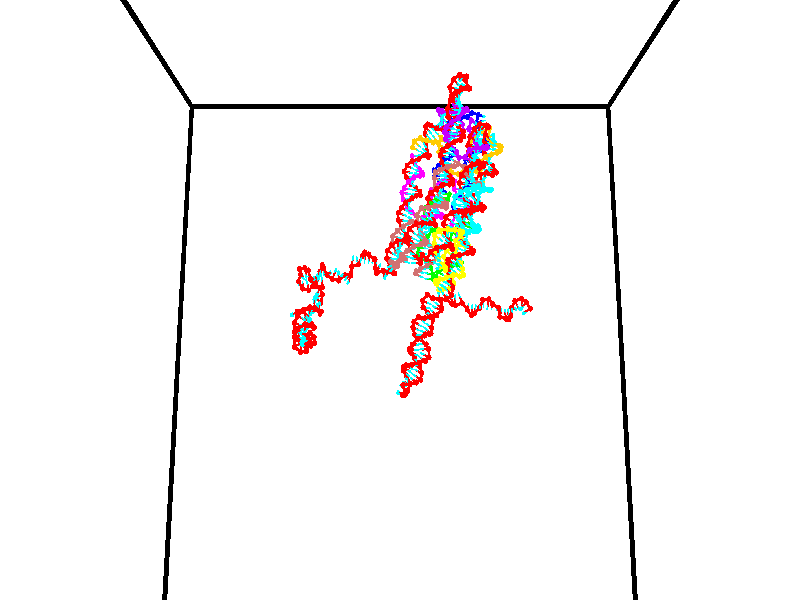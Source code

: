 // switches for output
#declare DRAW_BASES = 1; // possible values are 0, 1; only relevant for DNA ribbons
#declare DRAW_BASES_TYPE = 3; // possible values are 1, 2, 3; only relevant for DNA ribbons
#declare DRAW_FOG = 0; // set to 1 to enable fog

#include "colors.inc"

#include "transforms.inc"
background { rgb <1, 1, 1>}

#default {
   normal{
       ripples 0.25
       frequency 0.20
       turbulence 0.2
       lambda 5
   }
	finish {
		phong 0.1
		phong_size 40.
	}
}

// original window dimensions: 1024x640


// camera settings

camera {
	sky <0, 0.179814, -0.983701>
	up <0, 0.179814, -0.983701>
	right 1.6 * <1, 0, 0>
	location <35, 94.9851, 44.8844>
	look_at <35, 29.7336, 32.9568>
	direction <0, -65.2515, -11.9276>
	angle 67.0682
}


# declare cpy_camera_pos = <35, 94.9851, 44.8844>;
# if (DRAW_FOG = 1)
fog {
	fog_type 2
	up vnormalize(cpy_camera_pos)
	color rgbt<1,1,1,0.3>
	distance 1e-5
	fog_alt 3e-3
	fog_offset 56
}
# end


// LIGHTS

# declare lum = 6;
global_settings {
	ambient_light rgb lum * <0.05, 0.05, 0.05>
	max_trace_level 15
}# declare cpy_direct_light_amount = 0.25;
light_source
{	1000 * <-1, -1.16352, -0.803886>,
	rgb lum * cpy_direct_light_amount
	parallel
}

light_source
{	1000 * <1, 1.16352, 0.803886>,
	rgb lum * cpy_direct_light_amount
	parallel
}

// strand 0

// nucleotide -1

// particle -1
sphere {
	<24.601711, 34.829971, 34.874153> 0.250000
	pigment { color rgbt <1,0,0,0> }
	no_shadow
}
cylinder {
	<24.372541, 35.085575, 35.079453>,  <24.235039, 35.238937, 35.202633>, 0.100000
	pigment { color rgbt <1,0,0,0> }
	no_shadow
}
cylinder {
	<24.372541, 35.085575, 35.079453>,  <24.601711, 34.829971, 34.874153>, 0.100000
	pigment { color rgbt <1,0,0,0> }
	no_shadow
}

// particle -1
sphere {
	<24.372541, 35.085575, 35.079453> 0.100000
	pigment { color rgbt <1,0,0,0> }
	no_shadow
}
sphere {
	0, 1
	scale<0.080000,0.200000,0.300000>
	matrix <0.546501, 0.764525, -0.341816,
		-0.610813, 0.084654, -0.787236,
		-0.572925, 0.639012, 0.513245,
		24.200665, 35.277279, 35.233425>
	pigment { color rgbt <0,1,1,0> }
	no_shadow
}
cylinder {
	<25.235325, 34.470169, 34.636581>,  <24.601711, 34.829971, 34.874153>, 0.130000
	pigment { color rgbt <1,0,0,0> }
	no_shadow
}

// nucleotide -1

// particle -1
sphere {
	<25.235325, 34.470169, 34.636581> 0.250000
	pigment { color rgbt <1,0,0,0> }
	no_shadow
}
cylinder {
	<25.620504, 34.559429, 34.697163>,  <25.851612, 34.612984, 34.733509>, 0.100000
	pigment { color rgbt <1,0,0,0> }
	no_shadow
}
cylinder {
	<25.620504, 34.559429, 34.697163>,  <25.235325, 34.470169, 34.636581>, 0.100000
	pigment { color rgbt <1,0,0,0> }
	no_shadow
}

// particle -1
sphere {
	<25.620504, 34.559429, 34.697163> 0.100000
	pigment { color rgbt <1,0,0,0> }
	no_shadow
}
sphere {
	0, 1
	scale<0.080000,0.200000,0.300000>
	matrix <-0.219276, 0.320901, 0.921380,
		0.157005, -0.920450, 0.357942,
		0.962948, 0.223149, 0.151449,
		25.909389, 34.626373, 34.742596>
	pigment { color rgbt <0,1,1,0> }
	no_shadow
}
cylinder {
	<25.489580, 34.240074, 35.253826>,  <25.235325, 34.470169, 34.636581>, 0.130000
	pigment { color rgbt <1,0,0,0> }
	no_shadow
}

// nucleotide -1

// particle -1
sphere {
	<25.489580, 34.240074, 35.253826> 0.250000
	pigment { color rgbt <1,0,0,0> }
	no_shadow
}
cylinder {
	<25.737652, 34.542995, 35.171982>,  <25.886496, 34.724751, 35.122875>, 0.100000
	pigment { color rgbt <1,0,0,0> }
	no_shadow
}
cylinder {
	<25.737652, 34.542995, 35.171982>,  <25.489580, 34.240074, 35.253826>, 0.100000
	pigment { color rgbt <1,0,0,0> }
	no_shadow
}

// particle -1
sphere {
	<25.737652, 34.542995, 35.171982> 0.100000
	pigment { color rgbt <1,0,0,0> }
	no_shadow
}
sphere {
	0, 1
	scale<0.080000,0.200000,0.300000>
	matrix <-0.345811, 0.498044, 0.795215,
		0.704124, -0.422421, 0.570762,
		0.620180, 0.757306, -0.204607,
		25.923706, 34.770187, 35.110600>
	pigment { color rgbt <0,1,1,0> }
	no_shadow
}
cylinder {
	<25.821238, 34.490101, 35.978039>,  <25.489580, 34.240074, 35.253826>, 0.130000
	pigment { color rgbt <1,0,0,0> }
	no_shadow
}

// nucleotide -1

// particle -1
sphere {
	<25.821238, 34.490101, 35.978039> 0.250000
	pigment { color rgbt <1,0,0,0> }
	no_shadow
}
cylinder {
	<25.889515, 34.800686, 35.735397>,  <25.930481, 34.987038, 35.589813>, 0.100000
	pigment { color rgbt <1,0,0,0> }
	no_shadow
}
cylinder {
	<25.889515, 34.800686, 35.735397>,  <25.821238, 34.490101, 35.978039>, 0.100000
	pigment { color rgbt <1,0,0,0> }
	no_shadow
}

// particle -1
sphere {
	<25.889515, 34.800686, 35.735397> 0.100000
	pigment { color rgbt <1,0,0,0> }
	no_shadow
}
sphere {
	0, 1
	scale<0.080000,0.200000,0.300000>
	matrix <-0.286837, 0.628131, 0.723309,
		0.942650, 0.050532, 0.329937,
		0.170693, 0.776465, -0.606602,
		25.940723, 35.033627, 35.553417>
	pigment { color rgbt <0,1,1,0> }
	no_shadow
}
cylinder {
	<26.332722, 34.933781, 36.280746>,  <25.821238, 34.490101, 35.978039>, 0.130000
	pigment { color rgbt <1,0,0,0> }
	no_shadow
}

// nucleotide -1

// particle -1
sphere {
	<26.332722, 34.933781, 36.280746> 0.250000
	pigment { color rgbt <1,0,0,0> }
	no_shadow
}
cylinder {
	<26.127031, 35.178947, 36.040779>,  <26.003616, 35.326046, 35.896797>, 0.100000
	pigment { color rgbt <1,0,0,0> }
	no_shadow
}
cylinder {
	<26.127031, 35.178947, 36.040779>,  <26.332722, 34.933781, 36.280746>, 0.100000
	pigment { color rgbt <1,0,0,0> }
	no_shadow
}

// particle -1
sphere {
	<26.127031, 35.178947, 36.040779> 0.100000
	pigment { color rgbt <1,0,0,0> }
	no_shadow
}
sphere {
	0, 1
	scale<0.080000,0.200000,0.300000>
	matrix <-0.145720, 0.626881, 0.765367,
		0.845185, 0.480991, -0.233044,
		-0.514225, 0.612917, -0.599921,
		25.972763, 35.362823, 35.860802>
	pigment { color rgbt <0,1,1,0> }
	no_shadow
}
cylinder {
	<26.500406, 35.640152, 36.337906>,  <26.332722, 34.933781, 36.280746>, 0.130000
	pigment { color rgbt <1,0,0,0> }
	no_shadow
}

// nucleotide -1

// particle -1
sphere {
	<26.500406, 35.640152, 36.337906> 0.250000
	pigment { color rgbt <1,0,0,0> }
	no_shadow
}
cylinder {
	<26.105192, 35.698444, 36.317722>,  <25.868063, 35.733421, 36.305611>, 0.100000
	pigment { color rgbt <1,0,0,0> }
	no_shadow
}
cylinder {
	<26.105192, 35.698444, 36.317722>,  <26.500406, 35.640152, 36.337906>, 0.100000
	pigment { color rgbt <1,0,0,0> }
	no_shadow
}

// particle -1
sphere {
	<26.105192, 35.698444, 36.317722> 0.100000
	pigment { color rgbt <1,0,0,0> }
	no_shadow
}
sphere {
	0, 1
	scale<0.080000,0.200000,0.300000>
	matrix <0.053363, 0.630048, 0.774721,
		0.144692, 0.762760, -0.630287,
		-0.988037, 0.145730, -0.050460,
		25.808781, 35.742165, 36.302586>
	pigment { color rgbt <0,1,1,0> }
	no_shadow
}
cylinder {
	<26.378820, 36.434525, 36.212589>,  <26.500406, 35.640152, 36.337906>, 0.130000
	pigment { color rgbt <1,0,0,0> }
	no_shadow
}

// nucleotide -1

// particle -1
sphere {
	<26.378820, 36.434525, 36.212589> 0.250000
	pigment { color rgbt <1,0,0,0> }
	no_shadow
}
cylinder {
	<26.029617, 36.296978, 36.350933>,  <25.820095, 36.214451, 36.433937>, 0.100000
	pigment { color rgbt <1,0,0,0> }
	no_shadow
}
cylinder {
	<26.029617, 36.296978, 36.350933>,  <26.378820, 36.434525, 36.212589>, 0.100000
	pigment { color rgbt <1,0,0,0> }
	no_shadow
}

// particle -1
sphere {
	<26.029617, 36.296978, 36.350933> 0.100000
	pigment { color rgbt <1,0,0,0> }
	no_shadow
}
sphere {
	0, 1
	scale<0.080000,0.200000,0.300000>
	matrix <-0.043518, 0.761240, 0.647009,
		-0.485765, 0.549791, -0.679531,
		-0.873006, -0.343866, 0.345858,
		25.767715, 36.193817, 36.454689>
	pigment { color rgbt <0,1,1,0> }
	no_shadow
}
cylinder {
	<25.769812, 36.978512, 36.277821>,  <26.378820, 36.434525, 36.212589>, 0.130000
	pigment { color rgbt <1,0,0,0> }
	no_shadow
}

// nucleotide -1

// particle -1
sphere {
	<25.769812, 36.978512, 36.277821> 0.250000
	pigment { color rgbt <1,0,0,0> }
	no_shadow
}
cylinder {
	<25.716463, 36.691074, 36.550831>,  <25.684454, 36.518612, 36.714638>, 0.100000
	pigment { color rgbt <1,0,0,0> }
	no_shadow
}
cylinder {
	<25.716463, 36.691074, 36.550831>,  <25.769812, 36.978512, 36.277821>, 0.100000
	pigment { color rgbt <1,0,0,0> }
	no_shadow
}

// particle -1
sphere {
	<25.716463, 36.691074, 36.550831> 0.100000
	pigment { color rgbt <1,0,0,0> }
	no_shadow
}
sphere {
	0, 1
	scale<0.080000,0.200000,0.300000>
	matrix <-0.042536, 0.692194, 0.720457,
		-0.990153, 0.067057, -0.122885,
		-0.133372, -0.718590, 0.682525,
		25.676451, 36.475498, 36.755589>
	pigment { color rgbt <0,1,1,0> }
	no_shadow
}
cylinder {
	<25.096359, 37.090496, 36.654907>,  <25.769812, 36.978512, 36.277821>, 0.130000
	pigment { color rgbt <1,0,0,0> }
	no_shadow
}

// nucleotide -1

// particle -1
sphere {
	<25.096359, 37.090496, 36.654907> 0.250000
	pigment { color rgbt <1,0,0,0> }
	no_shadow
}
cylinder {
	<25.345856, 36.876419, 36.882771>,  <25.495554, 36.747974, 37.019489>, 0.100000
	pigment { color rgbt <1,0,0,0> }
	no_shadow
}
cylinder {
	<25.345856, 36.876419, 36.882771>,  <25.096359, 37.090496, 36.654907>, 0.100000
	pigment { color rgbt <1,0,0,0> }
	no_shadow
}

// particle -1
sphere {
	<25.345856, 36.876419, 36.882771> 0.100000
	pigment { color rgbt <1,0,0,0> }
	no_shadow
}
sphere {
	0, 1
	scale<0.080000,0.200000,0.300000>
	matrix <0.069057, 0.763694, 0.641874,
		-0.778574, -0.361024, 0.513308,
		0.623742, -0.535194, 0.569661,
		25.532978, 36.715862, 37.053669>
	pigment { color rgbt <0,1,1,0> }
	no_shadow
}
cylinder {
	<24.808603, 37.104069, 37.328438>,  <25.096359, 37.090496, 36.654907>, 0.130000
	pigment { color rgbt <1,0,0,0> }
	no_shadow
}

// nucleotide -1

// particle -1
sphere {
	<24.808603, 37.104069, 37.328438> 0.250000
	pigment { color rgbt <1,0,0,0> }
	no_shadow
}
cylinder {
	<25.185413, 36.996849, 37.409172>,  <25.411499, 36.932518, 37.457611>, 0.100000
	pigment { color rgbt <1,0,0,0> }
	no_shadow
}
cylinder {
	<25.185413, 36.996849, 37.409172>,  <24.808603, 37.104069, 37.328438>, 0.100000
	pigment { color rgbt <1,0,0,0> }
	no_shadow
}

// particle -1
sphere {
	<25.185413, 36.996849, 37.409172> 0.100000
	pigment { color rgbt <1,0,0,0> }
	no_shadow
}
sphere {
	0, 1
	scale<0.080000,0.200000,0.300000>
	matrix <0.018367, 0.641809, 0.766644,
		-0.335038, -0.718492, 0.609524,
		0.942026, -0.268050, 0.201834,
		25.468021, 36.916435, 37.469723>
	pigment { color rgbt <0,1,1,0> }
	no_shadow
}
cylinder {
	<24.852863, 37.141018, 38.117676>,  <24.808603, 37.104069, 37.328438>, 0.130000
	pigment { color rgbt <1,0,0,0> }
	no_shadow
}

// nucleotide -1

// particle -1
sphere {
	<24.852863, 37.141018, 38.117676> 0.250000
	pigment { color rgbt <1,0,0,0> }
	no_shadow
}
cylinder {
	<25.216545, 37.177113, 37.955093>,  <25.434753, 37.198769, 37.857544>, 0.100000
	pigment { color rgbt <1,0,0,0> }
	no_shadow
}
cylinder {
	<25.216545, 37.177113, 37.955093>,  <24.852863, 37.141018, 38.117676>, 0.100000
	pigment { color rgbt <1,0,0,0> }
	no_shadow
}

// particle -1
sphere {
	<25.216545, 37.177113, 37.955093> 0.100000
	pigment { color rgbt <1,0,0,0> }
	no_shadow
}
sphere {
	0, 1
	scale<0.080000,0.200000,0.300000>
	matrix <0.154670, 0.833161, 0.530962,
		0.386554, -0.545619, 0.743557,
		0.909205, 0.090240, -0.406452,
		25.489307, 37.204185, 37.833157>
	pigment { color rgbt <0,1,1,0> }
	no_shadow
}
cylinder {
	<25.453634, 37.355209, 38.578735>,  <24.852863, 37.141018, 38.117676>, 0.130000
	pigment { color rgbt <1,0,0,0> }
	no_shadow
}

// nucleotide -1

// particle -1
sphere {
	<25.453634, 37.355209, 38.578735> 0.250000
	pigment { color rgbt <1,0,0,0> }
	no_shadow
}
cylinder {
	<25.536133, 37.465076, 38.203072>,  <25.585632, 37.530994, 37.977673>, 0.100000
	pigment { color rgbt <1,0,0,0> }
	no_shadow
}
cylinder {
	<25.536133, 37.465076, 38.203072>,  <25.453634, 37.355209, 38.578735>, 0.100000
	pigment { color rgbt <1,0,0,0> }
	no_shadow
}

// particle -1
sphere {
	<25.536133, 37.465076, 38.203072> 0.100000
	pigment { color rgbt <1,0,0,0> }
	no_shadow
}
sphere {
	0, 1
	scale<0.080000,0.200000,0.300000>
	matrix <0.128955, 0.943795, 0.304339,
		0.969966, -0.183877, 0.159234,
		0.206245, 0.274664, -0.939160,
		25.598007, 37.547474, 37.921322>
	pigment { color rgbt <0,1,1,0> }
	no_shadow
}
cylinder {
	<26.094408, 37.862408, 38.554714>,  <25.453634, 37.355209, 38.578735>, 0.130000
	pigment { color rgbt <1,0,0,0> }
	no_shadow
}

// nucleotide -1

// particle -1
sphere {
	<26.094408, 37.862408, 38.554714> 0.250000
	pigment { color rgbt <1,0,0,0> }
	no_shadow
}
cylinder {
	<25.877142, 37.927547, 38.225243>,  <25.746782, 37.966633, 38.027561>, 0.100000
	pigment { color rgbt <1,0,0,0> }
	no_shadow
}
cylinder {
	<25.877142, 37.927547, 38.225243>,  <26.094408, 37.862408, 38.554714>, 0.100000
	pigment { color rgbt <1,0,0,0> }
	no_shadow
}

// particle -1
sphere {
	<25.877142, 37.927547, 38.225243> 0.100000
	pigment { color rgbt <1,0,0,0> }
	no_shadow
}
sphere {
	0, 1
	scale<0.080000,0.200000,0.300000>
	matrix <0.261948, 0.964914, 0.018034,
		0.797717, -0.205966, -0.566767,
		-0.543167, 0.162849, -0.823681,
		25.714191, 37.976402, 37.978138>
	pigment { color rgbt <0,1,1,0> }
	no_shadow
}
cylinder {
	<26.416365, 37.957245, 37.904636>,  <26.094408, 37.862408, 38.554714>, 0.130000
	pigment { color rgbt <1,0,0,0> }
	no_shadow
}

// nucleotide -1

// particle -1
sphere {
	<26.416365, 37.957245, 37.904636> 0.250000
	pigment { color rgbt <1,0,0,0> }
	no_shadow
}
cylinder {
	<26.085644, 38.162930, 37.995838>,  <25.887211, 38.286339, 38.050560>, 0.100000
	pigment { color rgbt <1,0,0,0> }
	no_shadow
}
cylinder {
	<26.085644, 38.162930, 37.995838>,  <26.416365, 37.957245, 37.904636>, 0.100000
	pigment { color rgbt <1,0,0,0> }
	no_shadow
}

// particle -1
sphere {
	<26.085644, 38.162930, 37.995838> 0.100000
	pigment { color rgbt <1,0,0,0> }
	no_shadow
}
sphere {
	0, 1
	scale<0.080000,0.200000,0.300000>
	matrix <0.560013, 0.790518, 0.247926,
		-0.052758, 0.332672, -0.941566,
		-0.826802, 0.514209, 0.228007,
		25.837603, 38.317192, 38.064240>
	pigment { color rgbt <0,1,1,0> }
	no_shadow
}
cylinder {
	<26.271669, 38.303890, 37.370441>,  <26.416365, 37.957245, 37.904636>, 0.130000
	pigment { color rgbt <1,0,0,0> }
	no_shadow
}

// nucleotide -1

// particle -1
sphere {
	<26.271669, 38.303890, 37.370441> 0.250000
	pigment { color rgbt <1,0,0,0> }
	no_shadow
}
cylinder {
	<25.919941, 38.151535, 37.256092>,  <25.708904, 38.060123, 37.187481>, 0.100000
	pigment { color rgbt <1,0,0,0> }
	no_shadow
}
cylinder {
	<25.919941, 38.151535, 37.256092>,  <26.271669, 38.303890, 37.370441>, 0.100000
	pigment { color rgbt <1,0,0,0> }
	no_shadow
}

// particle -1
sphere {
	<25.919941, 38.151535, 37.256092> 0.100000
	pigment { color rgbt <1,0,0,0> }
	no_shadow
}
sphere {
	0, 1
	scale<0.080000,0.200000,0.300000>
	matrix <-0.475425, 0.667111, 0.573528,
		-0.027737, 0.640227, -0.767685,
		-0.879319, -0.380884, -0.285876,
		25.656145, 38.037270, 37.170330>
	pigment { color rgbt <0,1,1,0> }
	no_shadow
}
cylinder {
	<26.396540, 37.722836, 37.068722>,  <26.271669, 38.303890, 37.370441>, 0.130000
	pigment { color rgbt <1,0,0,0> }
	no_shadow
}

// nucleotide -1

// particle -1
sphere {
	<26.396540, 37.722836, 37.068722> 0.250000
	pigment { color rgbt <1,0,0,0> }
	no_shadow
}
cylinder {
	<26.199238, 37.640289, 37.406742>,  <26.080856, 37.590763, 37.609554>, 0.100000
	pigment { color rgbt <1,0,0,0> }
	no_shadow
}
cylinder {
	<26.199238, 37.640289, 37.406742>,  <26.396540, 37.722836, 37.068722>, 0.100000
	pigment { color rgbt <1,0,0,0> }
	no_shadow
}

// particle -1
sphere {
	<26.199238, 37.640289, 37.406742> 0.100000
	pigment { color rgbt <1,0,0,0> }
	no_shadow
}
sphere {
	0, 1
	scale<0.080000,0.200000,0.300000>
	matrix <-0.143818, -0.938738, -0.313190,
		0.857913, -0.276017, 0.433359,
		-0.493256, -0.206365, 0.845052,
		26.051262, 37.578381, 37.660259>
	pigment { color rgbt <0,1,1,0> }
	no_shadow
}
cylinder {
	<26.708582, 37.199142, 37.368958>,  <26.396540, 37.722836, 37.068722>, 0.130000
	pigment { color rgbt <1,0,0,0> }
	no_shadow
}

// nucleotide -1

// particle -1
sphere {
	<26.708582, 37.199142, 37.368958> 0.250000
	pigment { color rgbt <1,0,0,0> }
	no_shadow
}
cylinder {
	<26.330204, 37.188801, 37.498272>,  <26.103176, 37.182594, 37.575863>, 0.100000
	pigment { color rgbt <1,0,0,0> }
	no_shadow
}
cylinder {
	<26.330204, 37.188801, 37.498272>,  <26.708582, 37.199142, 37.368958>, 0.100000
	pigment { color rgbt <1,0,0,0> }
	no_shadow
}

// particle -1
sphere {
	<26.330204, 37.188801, 37.498272> 0.100000
	pigment { color rgbt <1,0,0,0> }
	no_shadow
}
sphere {
	0, 1
	scale<0.080000,0.200000,0.300000>
	matrix <-0.130834, -0.881683, -0.453340,
		0.296761, -0.471133, 0.830642,
		-0.945947, -0.025858, 0.323289,
		26.046419, 37.181042, 37.595257>
	pigment { color rgbt <0,1,1,0> }
	no_shadow
}
cylinder {
	<26.699902, 36.594696, 37.734890>,  <26.708582, 37.199142, 37.368958>, 0.130000
	pigment { color rgbt <1,0,0,0> }
	no_shadow
}

// nucleotide -1

// particle -1
sphere {
	<26.699902, 36.594696, 37.734890> 0.250000
	pigment { color rgbt <1,0,0,0> }
	no_shadow
}
cylinder {
	<26.326397, 36.695213, 37.632957>,  <26.102293, 36.755524, 37.571796>, 0.100000
	pigment { color rgbt <1,0,0,0> }
	no_shadow
}
cylinder {
	<26.326397, 36.695213, 37.632957>,  <26.699902, 36.594696, 37.734890>, 0.100000
	pigment { color rgbt <1,0,0,0> }
	no_shadow
}

// particle -1
sphere {
	<26.326397, 36.695213, 37.632957> 0.100000
	pigment { color rgbt <1,0,0,0> }
	no_shadow
}
sphere {
	0, 1
	scale<0.080000,0.200000,0.300000>
	matrix <-0.129405, -0.900924, -0.414236,
		-0.333677, -0.353821, 0.873768,
		-0.933763, 0.251291, -0.254831,
		26.046268, 36.770599, 37.556507>
	pigment { color rgbt <0,1,1,0> }
	no_shadow
}
cylinder {
	<26.257187, 36.025249, 37.918350>,  <26.699902, 36.594696, 37.734890>, 0.130000
	pigment { color rgbt <1,0,0,0> }
	no_shadow
}

// nucleotide -1

// particle -1
sphere {
	<26.257187, 36.025249, 37.918350> 0.250000
	pigment { color rgbt <1,0,0,0> }
	no_shadow
}
cylinder {
	<26.055737, 36.239182, 37.646965>,  <25.934866, 36.367542, 37.484135>, 0.100000
	pigment { color rgbt <1,0,0,0> }
	no_shadow
}
cylinder {
	<26.055737, 36.239182, 37.646965>,  <26.257187, 36.025249, 37.918350>, 0.100000
	pigment { color rgbt <1,0,0,0> }
	no_shadow
}

// particle -1
sphere {
	<26.055737, 36.239182, 37.646965> 0.100000
	pigment { color rgbt <1,0,0,0> }
	no_shadow
}
sphere {
	0, 1
	scale<0.080000,0.200000,0.300000>
	matrix <-0.235901, -0.840621, -0.487552,
		-0.831084, -0.085499, 0.549535,
		-0.503636, 0.534833, -0.678458,
		25.904648, 36.399632, 37.443424>
	pigment { color rgbt <0,1,1,0> }
	no_shadow
}
cylinder {
	<25.573450, 35.687599, 37.768368>,  <26.257187, 36.025249, 37.918350>, 0.130000
	pigment { color rgbt <1,0,0,0> }
	no_shadow
}

// nucleotide -1

// particle -1
sphere {
	<25.573450, 35.687599, 37.768368> 0.250000
	pigment { color rgbt <1,0,0,0> }
	no_shadow
}
cylinder {
	<25.622234, 35.910892, 37.440098>,  <25.651505, 36.044868, 37.243137>, 0.100000
	pigment { color rgbt <1,0,0,0> }
	no_shadow
}
cylinder {
	<25.622234, 35.910892, 37.440098>,  <25.573450, 35.687599, 37.768368>, 0.100000
	pigment { color rgbt <1,0,0,0> }
	no_shadow
}

// particle -1
sphere {
	<25.622234, 35.910892, 37.440098> 0.100000
	pigment { color rgbt <1,0,0,0> }
	no_shadow
}
sphere {
	0, 1
	scale<0.080000,0.200000,0.300000>
	matrix <-0.417362, -0.721345, -0.552693,
		-0.900519, 0.409925, 0.145007,
		0.121962, 0.558231, -0.820673,
		25.658823, 36.078362, 37.193897>
	pigment { color rgbt <0,1,1,0> }
	no_shadow
}
cylinder {
	<24.988749, 35.997307, 37.395813>,  <25.573450, 35.687599, 37.768368>, 0.130000
	pigment { color rgbt <1,0,0,0> }
	no_shadow
}

// nucleotide -1

// particle -1
sphere {
	<24.988749, 35.997307, 37.395813> 0.250000
	pigment { color rgbt <1,0,0,0> }
	no_shadow
}
cylinder {
	<25.069025, 36.239666, 37.087891>,  <25.117191, 36.385082, 36.903137>, 0.100000
	pigment { color rgbt <1,0,0,0> }
	no_shadow
}
cylinder {
	<25.069025, 36.239666, 37.087891>,  <24.988749, 35.997307, 37.395813>, 0.100000
	pigment { color rgbt <1,0,0,0> }
	no_shadow
}

// particle -1
sphere {
	<25.069025, 36.239666, 37.087891> 0.100000
	pigment { color rgbt <1,0,0,0> }
	no_shadow
}
sphere {
	0, 1
	scale<0.080000,0.200000,0.300000>
	matrix <0.368072, -0.774862, -0.513919,
		-0.907880, -0.180206, -0.378523,
		0.200692, 0.605900, -0.769810,
		25.129232, 36.421436, 36.856949>
	pigment { color rgbt <0,1,1,0> }
	no_shadow
}
cylinder {
	<24.575853, 35.800152, 36.726280>,  <24.988749, 35.997307, 37.395813>, 0.130000
	pigment { color rgbt <1,0,0,0> }
	no_shadow
}

// nucleotide -1

// particle -1
sphere {
	<24.575853, 35.800152, 36.726280> 0.250000
	pigment { color rgbt <1,0,0,0> }
	no_shadow
}
cylinder {
	<24.930471, 35.965343, 36.642872>,  <25.143242, 36.064461, 36.592827>, 0.100000
	pigment { color rgbt <1,0,0,0> }
	no_shadow
}
cylinder {
	<24.930471, 35.965343, 36.642872>,  <24.575853, 35.800152, 36.726280>, 0.100000
	pigment { color rgbt <1,0,0,0> }
	no_shadow
}

// particle -1
sphere {
	<24.930471, 35.965343, 36.642872> 0.100000
	pigment { color rgbt <1,0,0,0> }
	no_shadow
}
sphere {
	0, 1
	scale<0.080000,0.200000,0.300000>
	matrix <0.136140, -0.663644, -0.735556,
		-0.442156, 0.623717, -0.644574,
		0.886546, 0.412983, -0.208521,
		25.196436, 36.089237, 36.580315>
	pigment { color rgbt <0,1,1,0> }
	no_shadow
}
cylinder {
	<24.581806, 36.056129, 36.017166>,  <24.575853, 35.800152, 36.726280>, 0.130000
	pigment { color rgbt <1,0,0,0> }
	no_shadow
}

// nucleotide -1

// particle -1
sphere {
	<24.581806, 36.056129, 36.017166> 0.250000
	pigment { color rgbt <1,0,0,0> }
	no_shadow
}
cylinder {
	<24.949472, 35.959419, 36.141537>,  <25.170073, 35.901394, 36.216160>, 0.100000
	pigment { color rgbt <1,0,0,0> }
	no_shadow
}
cylinder {
	<24.949472, 35.959419, 36.141537>,  <24.581806, 36.056129, 36.017166>, 0.100000
	pigment { color rgbt <1,0,0,0> }
	no_shadow
}

// particle -1
sphere {
	<24.949472, 35.959419, 36.141537> 0.100000
	pigment { color rgbt <1,0,0,0> }
	no_shadow
}
sphere {
	0, 1
	scale<0.080000,0.200000,0.300000>
	matrix <0.181491, -0.440616, -0.879158,
		0.349561, 0.864523, -0.361119,
		0.919167, -0.241779, 0.310925,
		25.225224, 35.886887, 36.234814>
	pigment { color rgbt <0,1,1,0> }
	no_shadow
}
cylinder {
	<24.855928, 35.787388, 35.378662>,  <24.581806, 36.056129, 36.017166>, 0.130000
	pigment { color rgbt <1,0,0,0> }
	no_shadow
}

// nucleotide -1

// particle -1
sphere {
	<24.855928, 35.787388, 35.378662> 0.250000
	pigment { color rgbt <1,0,0,0> }
	no_shadow
}
cylinder {
	<25.201599, 35.844570, 35.571644>,  <25.409000, 35.878880, 35.687435>, 0.100000
	pigment { color rgbt <1,0,0,0> }
	no_shadow
}
cylinder {
	<25.201599, 35.844570, 35.571644>,  <24.855928, 35.787388, 35.378662>, 0.100000
	pigment { color rgbt <1,0,0,0> }
	no_shadow
}

// particle -1
sphere {
	<25.201599, 35.844570, 35.571644> 0.100000
	pigment { color rgbt <1,0,0,0> }
	no_shadow
}
sphere {
	0, 1
	scale<0.080000,0.200000,0.300000>
	matrix <0.489271, -0.462696, -0.739274,
		0.117545, 0.874914, -0.469796,
		0.864174, 0.142959, 0.482458,
		25.460852, 35.887459, 35.716381>
	pigment { color rgbt <0,1,1,0> }
	no_shadow
}
cylinder {
	<25.364553, 36.095203, 35.013142>,  <24.855928, 35.787388, 35.378662>, 0.130000
	pigment { color rgbt <1,0,0,0> }
	no_shadow
}

// nucleotide -1

// particle -1
sphere {
	<25.364553, 36.095203, 35.013142> 0.250000
	pigment { color rgbt <1,0,0,0> }
	no_shadow
}
cylinder {
	<25.546946, 35.858177, 35.278759>,  <25.656380, 35.715961, 35.438129>, 0.100000
	pigment { color rgbt <1,0,0,0> }
	no_shadow
}
cylinder {
	<25.546946, 35.858177, 35.278759>,  <25.364553, 36.095203, 35.013142>, 0.100000
	pigment { color rgbt <1,0,0,0> }
	no_shadow
}

// particle -1
sphere {
	<25.546946, 35.858177, 35.278759> 0.100000
	pigment { color rgbt <1,0,0,0> }
	no_shadow
}
sphere {
	0, 1
	scale<0.080000,0.200000,0.300000>
	matrix <0.354777, -0.563257, -0.746240,
		0.816221, 0.575857, -0.046606,
		0.455979, -0.592562, 0.664043,
		25.683739, 35.680408, 35.477974>
	pigment { color rgbt <0,1,1,0> }
	no_shadow
}
cylinder {
	<26.057034, 36.079632, 34.734989>,  <25.364553, 36.095203, 35.013142>, 0.130000
	pigment { color rgbt <1,0,0,0> }
	no_shadow
}

// nucleotide -1

// particle -1
sphere {
	<26.057034, 36.079632, 34.734989> 0.250000
	pigment { color rgbt <1,0,0,0> }
	no_shadow
}
cylinder {
	<26.016834, 35.759865, 34.971916>,  <25.992716, 35.568005, 35.114071>, 0.100000
	pigment { color rgbt <1,0,0,0> }
	no_shadow
}
cylinder {
	<26.016834, 35.759865, 34.971916>,  <26.057034, 36.079632, 34.734989>, 0.100000
	pigment { color rgbt <1,0,0,0> }
	no_shadow
}

// particle -1
sphere {
	<26.016834, 35.759865, 34.971916> 0.100000
	pigment { color rgbt <1,0,0,0> }
	no_shadow
}
sphere {
	0, 1
	scale<0.080000,0.200000,0.300000>
	matrix <0.341188, -0.586921, -0.734244,
		0.934608, 0.128302, 0.331734,
		-0.100497, -0.799414, 0.592315,
		25.986685, 35.520042, 35.149612>
	pigment { color rgbt <0,1,1,0> }
	no_shadow
}
cylinder {
	<26.673820, 35.829334, 34.842350>,  <26.057034, 36.079632, 34.734989>, 0.130000
	pigment { color rgbt <1,0,0,0> }
	no_shadow
}

// nucleotide -1

// particle -1
sphere {
	<26.673820, 35.829334, 34.842350> 0.250000
	pigment { color rgbt <1,0,0,0> }
	no_shadow
}
cylinder {
	<26.437126, 35.512543, 34.902496>,  <26.295109, 35.322468, 34.938583>, 0.100000
	pigment { color rgbt <1,0,0,0> }
	no_shadow
}
cylinder {
	<26.437126, 35.512543, 34.902496>,  <26.673820, 35.829334, 34.842350>, 0.100000
	pigment { color rgbt <1,0,0,0> }
	no_shadow
}

// particle -1
sphere {
	<26.437126, 35.512543, 34.902496> 0.100000
	pigment { color rgbt <1,0,0,0> }
	no_shadow
}
sphere {
	0, 1
	scale<0.080000,0.200000,0.300000>
	matrix <0.527087, -0.521250, -0.671176,
		0.609940, -0.317902, 0.725887,
		-0.591737, -0.791983, 0.150370,
		26.259605, 35.274948, 34.947609>
	pigment { color rgbt <0,1,1,0> }
	no_shadow
}
cylinder {
	<27.095989, 35.194027, 34.948750>,  <26.673820, 35.829334, 34.842350>, 0.130000
	pigment { color rgbt <1,0,0,0> }
	no_shadow
}

// nucleotide -1

// particle -1
sphere {
	<27.095989, 35.194027, 34.948750> 0.250000
	pigment { color rgbt <1,0,0,0> }
	no_shadow
}
cylinder {
	<26.736309, 35.110226, 34.795101>,  <26.520502, 35.059944, 34.702911>, 0.100000
	pigment { color rgbt <1,0,0,0> }
	no_shadow
}
cylinder {
	<26.736309, 35.110226, 34.795101>,  <27.095989, 35.194027, 34.948750>, 0.100000
	pigment { color rgbt <1,0,0,0> }
	no_shadow
}

// particle -1
sphere {
	<26.736309, 35.110226, 34.795101> 0.100000
	pigment { color rgbt <1,0,0,0> }
	no_shadow
}
sphere {
	0, 1
	scale<0.080000,0.200000,0.300000>
	matrix <0.436465, -0.490977, -0.753949,
		-0.030637, -0.845605, 0.532929,
		-0.899199, -0.209506, -0.384119,
		26.466549, 35.047375, 34.679867>
	pigment { color rgbt <0,1,1,0> }
	no_shadow
}
cylinder {
	<26.881212, 34.482635, 34.997627>,  <27.095989, 35.194027, 34.948750>, 0.130000
	pigment { color rgbt <1,0,0,0> }
	no_shadow
}

// nucleotide -1

// particle -1
sphere {
	<26.881212, 34.482635, 34.997627> 0.250000
	pigment { color rgbt <1,0,0,0> }
	no_shadow
}
cylinder {
	<26.758919, 34.667377, 34.664589>,  <26.685543, 34.778221, 34.464764>, 0.100000
	pigment { color rgbt <1,0,0,0> }
	no_shadow
}
cylinder {
	<26.758919, 34.667377, 34.664589>,  <26.881212, 34.482635, 34.997627>, 0.100000
	pigment { color rgbt <1,0,0,0> }
	no_shadow
}

// particle -1
sphere {
	<26.758919, 34.667377, 34.664589> 0.100000
	pigment { color rgbt <1,0,0,0> }
	no_shadow
}
sphere {
	0, 1
	scale<0.080000,0.200000,0.300000>
	matrix <0.634099, -0.553553, -0.539905,
		-0.710244, -0.693016, -0.123621,
		-0.305732, 0.461852, -0.832598,
		26.667198, 34.805935, 34.414810>
	pigment { color rgbt <0,1,1,0> }
	no_shadow
}
cylinder {
	<26.597748, 33.967640, 34.586082>,  <26.881212, 34.482635, 34.997627>, 0.130000
	pigment { color rgbt <1,0,0,0> }
	no_shadow
}

// nucleotide -1

// particle -1
sphere {
	<26.597748, 33.967640, 34.586082> 0.250000
	pigment { color rgbt <1,0,0,0> }
	no_shadow
}
cylinder {
	<26.708960, 34.275158, 34.355724>,  <26.775686, 34.459667, 34.217510>, 0.100000
	pigment { color rgbt <1,0,0,0> }
	no_shadow
}
cylinder {
	<26.708960, 34.275158, 34.355724>,  <26.597748, 33.967640, 34.586082>, 0.100000
	pigment { color rgbt <1,0,0,0> }
	no_shadow
}

// particle -1
sphere {
	<26.708960, 34.275158, 34.355724> 0.100000
	pigment { color rgbt <1,0,0,0> }
	no_shadow
}
sphere {
	0, 1
	scale<0.080000,0.200000,0.300000>
	matrix <0.229432, -0.635332, -0.737370,
		-0.932770, 0.072883, -0.353028,
		0.278032, 0.768793, -0.575896,
		26.792370, 34.505795, 34.182957>
	pigment { color rgbt <0,1,1,0> }
	no_shadow
}
cylinder {
	<26.164619, 33.445316, 34.302853>,  <26.597748, 33.967640, 34.586082>, 0.130000
	pigment { color rgbt <1,0,0,0> }
	no_shadow
}

// nucleotide -1

// particle -1
sphere {
	<26.164619, 33.445316, 34.302853> 0.250000
	pigment { color rgbt <1,0,0,0> }
	no_shadow
}
cylinder {
	<26.134012, 33.417599, 33.904991>,  <26.115648, 33.400967, 33.666275>, 0.100000
	pigment { color rgbt <1,0,0,0> }
	no_shadow
}
cylinder {
	<26.134012, 33.417599, 33.904991>,  <26.164619, 33.445316, 34.302853>, 0.100000
	pigment { color rgbt <1,0,0,0> }
	no_shadow
}

// particle -1
sphere {
	<26.134012, 33.417599, 33.904991> 0.100000
	pigment { color rgbt <1,0,0,0> }
	no_shadow
}
sphere {
	0, 1
	scale<0.080000,0.200000,0.300000>
	matrix <0.438558, 0.893562, -0.095991,
		0.895439, -0.443560, -0.037983,
		-0.076518, -0.069297, -0.994657,
		26.111057, 33.396809, 33.606594>
	pigment { color rgbt <0,1,1,0> }
	no_shadow
}
cylinder {
	<26.824390, 33.632011, 33.928036>,  <26.164619, 33.445316, 34.302853>, 0.130000
	pigment { color rgbt <1,0,0,0> }
	no_shadow
}

// nucleotide -1

// particle -1
sphere {
	<26.824390, 33.632011, 33.928036> 0.250000
	pigment { color rgbt <1,0,0,0> }
	no_shadow
}
cylinder {
	<26.503523, 33.706383, 33.701073>,  <26.311003, 33.751007, 33.564896>, 0.100000
	pigment { color rgbt <1,0,0,0> }
	no_shadow
}
cylinder {
	<26.503523, 33.706383, 33.701073>,  <26.824390, 33.632011, 33.928036>, 0.100000
	pigment { color rgbt <1,0,0,0> }
	no_shadow
}

// particle -1
sphere {
	<26.503523, 33.706383, 33.701073> 0.100000
	pigment { color rgbt <1,0,0,0> }
	no_shadow
}
sphere {
	0, 1
	scale<0.080000,0.200000,0.300000>
	matrix <0.346959, 0.918532, -0.189520,
		0.485948, -0.348895, -0.801329,
		-0.802168, 0.185932, -0.567411,
		26.262873, 33.762161, 33.530849>
	pigment { color rgbt <0,1,1,0> }
	no_shadow
}
cylinder {
	<27.013746, 33.854137, 33.231964>,  <26.824390, 33.632011, 33.928036>, 0.130000
	pigment { color rgbt <1,0,0,0> }
	no_shadow
}

// nucleotide -1

// particle -1
sphere {
	<27.013746, 33.854137, 33.231964> 0.250000
	pigment { color rgbt <1,0,0,0> }
	no_shadow
}
cylinder {
	<26.697254, 34.035118, 33.396519>,  <26.507359, 34.143707, 33.495251>, 0.100000
	pigment { color rgbt <1,0,0,0> }
	no_shadow
}
cylinder {
	<26.697254, 34.035118, 33.396519>,  <27.013746, 33.854137, 33.231964>, 0.100000
	pigment { color rgbt <1,0,0,0> }
	no_shadow
}

// particle -1
sphere {
	<26.697254, 34.035118, 33.396519> 0.100000
	pigment { color rgbt <1,0,0,0> }
	no_shadow
}
sphere {
	0, 1
	scale<0.080000,0.200000,0.300000>
	matrix <0.429222, 0.890079, -0.153386,
		-0.435570, 0.055214, -0.898460,
		-0.791232, 0.452449, 0.411391,
		26.459885, 34.170853, 33.519936>
	pigment { color rgbt <0,1,1,0> }
	no_shadow
}
cylinder {
	<26.760717, 34.197342, 32.737980>,  <27.013746, 33.854137, 33.231964>, 0.130000
	pigment { color rgbt <1,0,0,0> }
	no_shadow
}

// nucleotide -1

// particle -1
sphere {
	<26.760717, 34.197342, 32.737980> 0.250000
	pigment { color rgbt <1,0,0,0> }
	no_shadow
}
cylinder {
	<26.653946, 34.396023, 33.068321>,  <26.589882, 34.515232, 33.266525>, 0.100000
	pigment { color rgbt <1,0,0,0> }
	no_shadow
}
cylinder {
	<26.653946, 34.396023, 33.068321>,  <26.760717, 34.197342, 32.737980>, 0.100000
	pigment { color rgbt <1,0,0,0> }
	no_shadow
}

// particle -1
sphere {
	<26.653946, 34.396023, 33.068321> 0.100000
	pigment { color rgbt <1,0,0,0> }
	no_shadow
}
sphere {
	0, 1
	scale<0.080000,0.200000,0.300000>
	matrix <0.500167, 0.803900, -0.321835,
		-0.823761, 0.327158, -0.463019,
		-0.266930, 0.496702, 0.825855,
		26.573868, 34.545033, 33.316078>
	pigment { color rgbt <0,1,1,0> }
	no_shadow
}
cylinder {
	<27.106262, 34.806580, 32.768261>,  <26.760717, 34.197342, 32.737980>, 0.130000
	pigment { color rgbt <1,0,0,0> }
	no_shadow
}

// nucleotide -1

// particle -1
sphere {
	<27.106262, 34.806580, 32.768261> 0.250000
	pigment { color rgbt <1,0,0,0> }
	no_shadow
}
cylinder {
	<27.082525, 34.937103, 32.390903>,  <27.068283, 35.015419, 32.164490>, 0.100000
	pigment { color rgbt <1,0,0,0> }
	no_shadow
}
cylinder {
	<27.082525, 34.937103, 32.390903>,  <27.106262, 34.806580, 32.768261>, 0.100000
	pigment { color rgbt <1,0,0,0> }
	no_shadow
}

// particle -1
sphere {
	<27.082525, 34.937103, 32.390903> 0.100000
	pigment { color rgbt <1,0,0,0> }
	no_shadow
}
sphere {
	0, 1
	scale<0.080000,0.200000,0.300000>
	matrix <-0.990780, -0.134558, 0.015779,
		-0.121792, 0.935636, 0.331288,
		-0.059341, 0.326312, -0.943398,
		27.064724, 35.034996, 32.107883>
	pigment { color rgbt <0,1,1,0> }
	no_shadow
}
cylinder {
	<26.433857, 35.111446, 32.730904>,  <27.106262, 34.806580, 32.768261>, 0.130000
	pigment { color rgbt <1,0,0,0> }
	no_shadow
}

// nucleotide -1

// particle -1
sphere {
	<26.433857, 35.111446, 32.730904> 0.250000
	pigment { color rgbt <1,0,0,0> }
	no_shadow
}
cylinder {
	<26.580170, 34.985649, 32.380524>,  <26.667957, 34.910172, 32.170296>, 0.100000
	pigment { color rgbt <1,0,0,0> }
	no_shadow
}
cylinder {
	<26.580170, 34.985649, 32.380524>,  <26.433857, 35.111446, 32.730904>, 0.100000
	pigment { color rgbt <1,0,0,0> }
	no_shadow
}

// particle -1
sphere {
	<26.580170, 34.985649, 32.380524> 0.100000
	pigment { color rgbt <1,0,0,0> }
	no_shadow
}
sphere {
	0, 1
	scale<0.080000,0.200000,0.300000>
	matrix <-0.903001, -0.347838, -0.252189,
		-0.225378, 0.883233, -0.411223,
		0.365780, -0.314497, -0.875955,
		26.689903, 34.891300, 32.117737>
	pigment { color rgbt <0,1,1,0> }
	no_shadow
}
cylinder {
	<25.992460, 35.498684, 32.216988>,  <26.433857, 35.111446, 32.730904>, 0.130000
	pigment { color rgbt <1,0,0,0> }
	no_shadow
}

// nucleotide -1

// particle -1
sphere {
	<25.992460, 35.498684, 32.216988> 0.250000
	pigment { color rgbt <1,0,0,0> }
	no_shadow
}
cylinder {
	<26.083061, 35.120678, 32.122631>,  <26.137421, 34.893875, 32.066017>, 0.100000
	pigment { color rgbt <1,0,0,0> }
	no_shadow
}
cylinder {
	<26.083061, 35.120678, 32.122631>,  <25.992460, 35.498684, 32.216988>, 0.100000
	pigment { color rgbt <1,0,0,0> }
	no_shadow
}

// particle -1
sphere {
	<26.083061, 35.120678, 32.122631> 0.100000
	pigment { color rgbt <1,0,0,0> }
	no_shadow
}
sphere {
	0, 1
	scale<0.080000,0.200000,0.300000>
	matrix <-0.960850, -0.177111, -0.213072,
		0.159577, 0.274916, -0.948133,
		0.226501, -0.945015, -0.235890,
		26.151012, 34.837173, 32.051865>
	pigment { color rgbt <0,1,1,0> }
	no_shadow
}
cylinder {
	<25.709951, 35.294632, 31.430943>,  <25.992460, 35.498684, 32.216988>, 0.130000
	pigment { color rgbt <1,0,0,0> }
	no_shadow
}

// nucleotide -1

// particle -1
sphere {
	<25.709951, 35.294632, 31.430943> 0.250000
	pigment { color rgbt <1,0,0,0> }
	no_shadow
}
cylinder {
	<25.736101, 34.961731, 31.651152>,  <25.751791, 34.761990, 31.783278>, 0.100000
	pigment { color rgbt <1,0,0,0> }
	no_shadow
}
cylinder {
	<25.736101, 34.961731, 31.651152>,  <25.709951, 35.294632, 31.430943>, 0.100000
	pigment { color rgbt <1,0,0,0> }
	no_shadow
}

// particle -1
sphere {
	<25.736101, 34.961731, 31.651152> 0.100000
	pigment { color rgbt <1,0,0,0> }
	no_shadow
}
sphere {
	0, 1
	scale<0.080000,0.200000,0.300000>
	matrix <-0.941232, -0.234641, -0.242952,
		0.331374, -0.502286, -0.798686,
		0.065373, -0.832257, 0.550522,
		25.755713, 34.712055, 31.816309>
	pigment { color rgbt <0,1,1,0> }
	no_shadow
}
cylinder {
	<25.262037, 34.753330, 31.086489>,  <25.709951, 35.294632, 31.430943>, 0.130000
	pigment { color rgbt <1,0,0,0> }
	no_shadow
}

// nucleotide -1

// particle -1
sphere {
	<25.262037, 34.753330, 31.086489> 0.250000
	pigment { color rgbt <1,0,0,0> }
	no_shadow
}
cylinder {
	<25.322973, 34.582512, 31.443010>,  <25.359535, 34.480019, 31.656923>, 0.100000
	pigment { color rgbt <1,0,0,0> }
	no_shadow
}
cylinder {
	<25.322973, 34.582512, 31.443010>,  <25.262037, 34.753330, 31.086489>, 0.100000
	pigment { color rgbt <1,0,0,0> }
	no_shadow
}

// particle -1
sphere {
	<25.322973, 34.582512, 31.443010> 0.100000
	pigment { color rgbt <1,0,0,0> }
	no_shadow
}
sphere {
	0, 1
	scale<0.080000,0.200000,0.300000>
	matrix <-0.884922, -0.460539, -0.069407,
		0.440120, -0.778159, -0.448066,
		0.152342, -0.427050, 0.891302,
		25.368675, 34.454395, 31.710402>
	pigment { color rgbt <0,1,1,0> }
	no_shadow
}
cylinder {
	<24.663887, 34.396889, 31.112265>,  <25.262037, 34.753330, 31.086489>, 0.130000
	pigment { color rgbt <1,0,0,0> }
	no_shadow
}

// nucleotide -1

// particle -1
sphere {
	<24.663887, 34.396889, 31.112265> 0.250000
	pigment { color rgbt <1,0,0,0> }
	no_shadow
}
cylinder {
	<24.832081, 34.297268, 31.461245>,  <24.932997, 34.237495, 31.670631>, 0.100000
	pigment { color rgbt <1,0,0,0> }
	no_shadow
}
cylinder {
	<24.832081, 34.297268, 31.461245>,  <24.663887, 34.396889, 31.112265>, 0.100000
	pigment { color rgbt <1,0,0,0> }
	no_shadow
}

// particle -1
sphere {
	<24.832081, 34.297268, 31.461245> 0.100000
	pigment { color rgbt <1,0,0,0> }
	no_shadow
}
sphere {
	0, 1
	scale<0.080000,0.200000,0.300000>
	matrix <-0.774615, -0.599211, 0.202283,
		0.472402, -0.760868, -0.444878,
		0.420486, -0.249050, 0.872448,
		24.958227, 34.222553, 31.722979>
	pigment { color rgbt <0,1,1,0> }
	no_shadow
}
cylinder {
	<24.842627, 34.807701, 31.679882>,  <24.663887, 34.396889, 31.112265>, 0.130000
	pigment { color rgbt <1,0,0,0> }
	no_shadow
}

// nucleotide -1

// particle -1
sphere {
	<24.842627, 34.807701, 31.679882> 0.250000
	pigment { color rgbt <1,0,0,0> }
	no_shadow
}
cylinder {
	<25.084179, 35.005207, 31.930170>,  <25.229111, 35.123711, 32.080341>, 0.100000
	pigment { color rgbt <1,0,0,0> }
	no_shadow
}
cylinder {
	<25.084179, 35.005207, 31.930170>,  <24.842627, 34.807701, 31.679882>, 0.100000
	pigment { color rgbt <1,0,0,0> }
	no_shadow
}

// particle -1
sphere {
	<25.084179, 35.005207, 31.930170> 0.100000
	pigment { color rgbt <1,0,0,0> }
	no_shadow
}
sphere {
	0, 1
	scale<0.080000,0.200000,0.300000>
	matrix <-0.517258, -0.354510, 0.778952,
		0.606441, -0.794054, 0.041321,
		0.603881, 0.493762, 0.625720,
		25.265343, 35.153336, 32.117886>
	pigment { color rgbt <0,1,1,0> }
	no_shadow
}
cylinder {
	<24.718048, 35.043583, 32.334351>,  <24.842627, 34.807701, 31.679882>, 0.130000
	pigment { color rgbt <1,0,0,0> }
	no_shadow
}

// nucleotide -1

// particle -1
sphere {
	<24.718048, 35.043583, 32.334351> 0.250000
	pigment { color rgbt <1,0,0,0> }
	no_shadow
}
cylinder {
	<24.649900, 34.651203, 32.371677>,  <24.609011, 34.415775, 32.394073>, 0.100000
	pigment { color rgbt <1,0,0,0> }
	no_shadow
}
cylinder {
	<24.649900, 34.651203, 32.371677>,  <24.718048, 35.043583, 32.334351>, 0.100000
	pigment { color rgbt <1,0,0,0> }
	no_shadow
}

// particle -1
sphere {
	<24.649900, 34.651203, 32.371677> 0.100000
	pigment { color rgbt <1,0,0,0> }
	no_shadow
}
sphere {
	0, 1
	scale<0.080000,0.200000,0.300000>
	matrix <0.979129, -0.179179, -0.095927,
		0.110820, 0.075027, 0.991005,
		-0.170371, -0.980951, 0.093318,
		24.598789, 34.356918, 32.399673>
	pigment { color rgbt <0,1,1,0> }
	no_shadow
}
cylinder {
	<25.097281, 34.694431, 32.881626>,  <24.718048, 35.043583, 32.334351>, 0.130000
	pigment { color rgbt <1,0,0,0> }
	no_shadow
}

// nucleotide -1

// particle -1
sphere {
	<25.097281, 34.694431, 32.881626> 0.250000
	pigment { color rgbt <1,0,0,0> }
	no_shadow
}
cylinder {
	<25.043301, 34.446007, 32.572803>,  <25.010912, 34.296951, 32.387508>, 0.100000
	pigment { color rgbt <1,0,0,0> }
	no_shadow
}
cylinder {
	<25.043301, 34.446007, 32.572803>,  <25.097281, 34.694431, 32.881626>, 0.100000
	pigment { color rgbt <1,0,0,0> }
	no_shadow
}

// particle -1
sphere {
	<25.043301, 34.446007, 32.572803> 0.100000
	pigment { color rgbt <1,0,0,0> }
	no_shadow
}
sphere {
	0, 1
	scale<0.080000,0.200000,0.300000>
	matrix <0.987322, -0.149998, -0.051915,
		-0.083565, -0.769275, 0.633429,
		-0.134950, -0.621060, -0.772057,
		25.002815, 34.259689, 32.341187>
	pigment { color rgbt <0,1,1,0> }
	no_shadow
}
cylinder {
	<25.621689, 34.104599, 32.912930>,  <25.097281, 34.694431, 32.881626>, 0.130000
	pigment { color rgbt <1,0,0,0> }
	no_shadow
}

// nucleotide -1

// particle -1
sphere {
	<25.621689, 34.104599, 32.912930> 0.250000
	pigment { color rgbt <1,0,0,0> }
	no_shadow
}
cylinder {
	<25.524698, 34.170921, 32.530575>,  <25.466503, 34.210716, 32.301163>, 0.100000
	pigment { color rgbt <1,0,0,0> }
	no_shadow
}
cylinder {
	<25.524698, 34.170921, 32.530575>,  <25.621689, 34.104599, 32.912930>, 0.100000
	pigment { color rgbt <1,0,0,0> }
	no_shadow
}

// particle -1
sphere {
	<25.524698, 34.170921, 32.530575> 0.100000
	pigment { color rgbt <1,0,0,0> }
	no_shadow
}
sphere {
	0, 1
	scale<0.080000,0.200000,0.300000>
	matrix <0.968569, 0.097727, -0.228745,
		0.055488, -0.981304, -0.184293,
		-0.242478, 0.165808, -0.955883,
		25.451954, 34.220665, 32.243809>
	pigment { color rgbt <0,1,1,0> }
	no_shadow
}
cylinder {
	<25.955900, 33.602692, 32.437759>,  <25.621689, 34.104599, 32.912930>, 0.130000
	pigment { color rgbt <1,0,0,0> }
	no_shadow
}

// nucleotide -1

// particle -1
sphere {
	<25.955900, 33.602692, 32.437759> 0.250000
	pigment { color rgbt <1,0,0,0> }
	no_shadow
}
cylinder {
	<25.892467, 33.950897, 32.251404>,  <25.854408, 34.159821, 32.139591>, 0.100000
	pigment { color rgbt <1,0,0,0> }
	no_shadow
}
cylinder {
	<25.892467, 33.950897, 32.251404>,  <25.955900, 33.602692, 32.437759>, 0.100000
	pigment { color rgbt <1,0,0,0> }
	no_shadow
}

// particle -1
sphere {
	<25.892467, 33.950897, 32.251404> 0.100000
	pigment { color rgbt <1,0,0,0> }
	no_shadow
}
sphere {
	0, 1
	scale<0.080000,0.200000,0.300000>
	matrix <0.966982, 0.041594, -0.251429,
		-0.199495, -0.490376, -0.848371,
		-0.158582, 0.870518, -0.465887,
		25.844893, 34.212051, 32.111637>
	pigment { color rgbt <0,1,1,0> }
	no_shadow
}
cylinder {
	<26.302526, 33.588390, 31.753414>,  <25.955900, 33.602692, 32.437759>, 0.130000
	pigment { color rgbt <1,0,0,0> }
	no_shadow
}

// nucleotide -1

// particle -1
sphere {
	<26.302526, 33.588390, 31.753414> 0.250000
	pigment { color rgbt <1,0,0,0> }
	no_shadow
}
cylinder {
	<26.247890, 33.974270, 31.843489>,  <26.215109, 34.205795, 31.897533>, 0.100000
	pigment { color rgbt <1,0,0,0> }
	no_shadow
}
cylinder {
	<26.247890, 33.974270, 31.843489>,  <26.302526, 33.588390, 31.753414>, 0.100000
	pigment { color rgbt <1,0,0,0> }
	no_shadow
}

// particle -1
sphere {
	<26.247890, 33.974270, 31.843489> 0.100000
	pigment { color rgbt <1,0,0,0> }
	no_shadow
}
sphere {
	0, 1
	scale<0.080000,0.200000,0.300000>
	matrix <0.943433, 0.196002, -0.267429,
		-0.302124, 0.175919, -0.936896,
		-0.136588, 0.964694, 0.225185,
		26.206915, 34.263680, 31.911045>
	pigment { color rgbt <0,1,1,0> }
	no_shadow
}
cylinder {
	<26.704370, 33.956028, 31.233551>,  <26.302526, 33.588390, 31.753414>, 0.130000
	pigment { color rgbt <1,0,0,0> }
	no_shadow
}

// nucleotide -1

// particle -1
sphere {
	<26.704370, 33.956028, 31.233551> 0.250000
	pigment { color rgbt <1,0,0,0> }
	no_shadow
}
cylinder {
	<26.623638, 34.234245, 31.509371>,  <26.575199, 34.401176, 31.674864>, 0.100000
	pigment { color rgbt <1,0,0,0> }
	no_shadow
}
cylinder {
	<26.623638, 34.234245, 31.509371>,  <26.704370, 33.956028, 31.233551>, 0.100000
	pigment { color rgbt <1,0,0,0> }
	no_shadow
}

// particle -1
sphere {
	<26.623638, 34.234245, 31.509371> 0.100000
	pigment { color rgbt <1,0,0,0> }
	no_shadow
}
sphere {
	0, 1
	scale<0.080000,0.200000,0.300000>
	matrix <0.873574, 0.446190, -0.194377,
		-0.442869, 0.563143, -0.697665,
		-0.201829, 0.695546, 0.689551,
		26.563089, 34.442909, 31.716236>
	pigment { color rgbt <0,1,1,0> }
	no_shadow
}
cylinder {
	<26.991484, 34.474010, 30.928236>,  <26.704370, 33.956028, 31.233551>, 0.130000
	pigment { color rgbt <1,0,0,0> }
	no_shadow
}

// nucleotide -1

// particle -1
sphere {
	<26.991484, 34.474010, 30.928236> 0.250000
	pigment { color rgbt <1,0,0,0> }
	no_shadow
}
cylinder {
	<26.929508, 34.615170, 31.297333>,  <26.892323, 34.699867, 31.518791>, 0.100000
	pigment { color rgbt <1,0,0,0> }
	no_shadow
}
cylinder {
	<26.929508, 34.615170, 31.297333>,  <26.991484, 34.474010, 30.928236>, 0.100000
	pigment { color rgbt <1,0,0,0> }
	no_shadow
}

// particle -1
sphere {
	<26.929508, 34.615170, 31.297333> 0.100000
	pigment { color rgbt <1,0,0,0> }
	no_shadow
}
sphere {
	0, 1
	scale<0.080000,0.200000,0.300000>
	matrix <0.874531, 0.483474, -0.038061,
		-0.459554, 0.801070, -0.383533,
		-0.154939, 0.352902, 0.922742,
		26.883026, 34.721039, 31.574156>
	pigment { color rgbt <0,1,1,0> }
	no_shadow
}
cylinder {
	<27.092869, 35.165112, 30.932159>,  <26.991484, 34.474010, 30.928236>, 0.130000
	pigment { color rgbt <1,0,0,0> }
	no_shadow
}

// nucleotide -1

// particle -1
sphere {
	<27.092869, 35.165112, 30.932159> 0.250000
	pigment { color rgbt <1,0,0,0> }
	no_shadow
}
cylinder {
	<27.181427, 35.029739, 31.297989>,  <27.234562, 34.948517, 31.517487>, 0.100000
	pigment { color rgbt <1,0,0,0> }
	no_shadow
}
cylinder {
	<27.181427, 35.029739, 31.297989>,  <27.092869, 35.165112, 30.932159>, 0.100000
	pigment { color rgbt <1,0,0,0> }
	no_shadow
}

// particle -1
sphere {
	<27.181427, 35.029739, 31.297989> 0.100000
	pigment { color rgbt <1,0,0,0> }
	no_shadow
}
sphere {
	0, 1
	scale<0.080000,0.200000,0.300000>
	matrix <0.895879, 0.441045, -0.053665,
		-0.385206, 0.831229, 0.400841,
		0.221397, -0.338434, 0.914574,
		27.247847, 34.928207, 31.572361>
	pigment { color rgbt <0,1,1,0> }
	no_shadow
}
cylinder {
	<27.331373, 35.745125, 31.366238>,  <27.092869, 35.165112, 30.932159>, 0.130000
	pigment { color rgbt <1,0,0,0> }
	no_shadow
}

// nucleotide -1

// particle -1
sphere {
	<27.331373, 35.745125, 31.366238> 0.250000
	pigment { color rgbt <1,0,0,0> }
	no_shadow
}
cylinder {
	<27.468735, 35.419853, 31.554203>,  <27.551151, 35.224689, 31.666983>, 0.100000
	pigment { color rgbt <1,0,0,0> }
	no_shadow
}
cylinder {
	<27.468735, 35.419853, 31.554203>,  <27.331373, 35.745125, 31.366238>, 0.100000
	pigment { color rgbt <1,0,0,0> }
	no_shadow
}

// particle -1
sphere {
	<27.468735, 35.419853, 31.554203> 0.100000
	pigment { color rgbt <1,0,0,0> }
	no_shadow
}
sphere {
	0, 1
	scale<0.080000,0.200000,0.300000>
	matrix <0.913072, 0.406231, 0.035723,
		-0.219943, 0.416798, 0.881989,
		0.343401, -0.813176, 0.469915,
		27.571754, 35.175900, 31.695177>
	pigment { color rgbt <0,1,1,0> }
	no_shadow
}
cylinder {
	<27.680712, 35.855408, 31.920214>,  <27.331373, 35.745125, 31.366238>, 0.130000
	pigment { color rgbt <1,0,0,0> }
	no_shadow
}

// nucleotide -1

// particle -1
sphere {
	<27.680712, 35.855408, 31.920214> 0.250000
	pigment { color rgbt <1,0,0,0> }
	no_shadow
}
cylinder {
	<27.818195, 35.517414, 31.756327>,  <27.900684, 35.314617, 31.657993>, 0.100000
	pigment { color rgbt <1,0,0,0> }
	no_shadow
}
cylinder {
	<27.818195, 35.517414, 31.756327>,  <27.680712, 35.855408, 31.920214>, 0.100000
	pigment { color rgbt <1,0,0,0> }
	no_shadow
}

// particle -1
sphere {
	<27.818195, 35.517414, 31.756327> 0.100000
	pigment { color rgbt <1,0,0,0> }
	no_shadow
}
sphere {
	0, 1
	scale<0.080000,0.200000,0.300000>
	matrix <0.917533, 0.395092, -0.045112,
		0.199996, -0.360426, 0.911095,
		0.343707, -0.844983, -0.409719,
		27.921307, 35.263920, 31.633411>
	pigment { color rgbt <0,1,1,0> }
	no_shadow
}
cylinder {
	<28.184294, 35.482391, 32.216343>,  <27.680712, 35.855408, 31.920214>, 0.130000
	pigment { color rgbt <1,0,0,0> }
	no_shadow
}

// nucleotide -1

// particle -1
sphere {
	<28.184294, 35.482391, 32.216343> 0.250000
	pigment { color rgbt <1,0,0,0> }
	no_shadow
}
cylinder {
	<28.337393, 35.471901, 31.846951>,  <28.429253, 35.465607, 31.625315>, 0.100000
	pigment { color rgbt <1,0,0,0> }
	no_shadow
}
cylinder {
	<28.337393, 35.471901, 31.846951>,  <28.184294, 35.482391, 32.216343>, 0.100000
	pigment { color rgbt <1,0,0,0> }
	no_shadow
}

// particle -1
sphere {
	<28.337393, 35.471901, 31.846951> 0.100000
	pigment { color rgbt <1,0,0,0> }
	no_shadow
}
sphere {
	0, 1
	scale<0.080000,0.200000,0.300000>
	matrix <0.839418, 0.427361, 0.335769,
		0.385855, -0.903701, 0.185584,
		0.382746, -0.026225, -0.923481,
		28.452217, 35.464035, 31.569906>
	pigment { color rgbt <0,1,1,0> }
	no_shadow
}
cylinder {
	<28.772474, 35.042450, 32.257927>,  <28.184294, 35.482391, 32.216343>, 0.130000
	pigment { color rgbt <1,0,0,0> }
	no_shadow
}

// nucleotide -1

// particle -1
sphere {
	<28.772474, 35.042450, 32.257927> 0.250000
	pigment { color rgbt <1,0,0,0> }
	no_shadow
}
cylinder {
	<28.784542, 35.322197, 31.972277>,  <28.791782, 35.490047, 31.800888>, 0.100000
	pigment { color rgbt <1,0,0,0> }
	no_shadow
}
cylinder {
	<28.784542, 35.322197, 31.972277>,  <28.772474, 35.042450, 32.257927>, 0.100000
	pigment { color rgbt <1,0,0,0> }
	no_shadow
}

// particle -1
sphere {
	<28.784542, 35.322197, 31.972277> 0.100000
	pigment { color rgbt <1,0,0,0> }
	no_shadow
}
sphere {
	0, 1
	scale<0.080000,0.200000,0.300000>
	matrix <0.728582, 0.473727, 0.494723,
		0.684294, -0.535223, -0.495256,
		0.030171, 0.699371, -0.714122,
		28.793594, 35.532009, 31.758039>
	pigment { color rgbt <0,1,1,0> }
	no_shadow
}
cylinder {
	<29.406107, 34.977108, 31.761261>,  <28.772474, 35.042450, 32.257927>, 0.130000
	pigment { color rgbt <1,0,0,0> }
	no_shadow
}

// nucleotide -1

// particle -1
sphere {
	<29.406107, 34.977108, 31.761261> 0.250000
	pigment { color rgbt <1,0,0,0> }
	no_shadow
}
cylinder {
	<29.259380, 35.337406, 31.854296>,  <29.171345, 35.553585, 31.910116>, 0.100000
	pigment { color rgbt <1,0,0,0> }
	no_shadow
}
cylinder {
	<29.259380, 35.337406, 31.854296>,  <29.406107, 34.977108, 31.761261>, 0.100000
	pigment { color rgbt <1,0,0,0> }
	no_shadow
}

// particle -1
sphere {
	<29.259380, 35.337406, 31.854296> 0.100000
	pigment { color rgbt <1,0,0,0> }
	no_shadow
}
sphere {
	0, 1
	scale<0.080000,0.200000,0.300000>
	matrix <0.799757, 0.177614, 0.573448,
		0.475222, 0.396363, -0.785532,
		-0.366815, 0.900750, 0.232588,
		29.149336, 35.607632, 31.924072>
	pigment { color rgbt <0,1,1,0> }
	no_shadow
}
cylinder {
	<30.033857, 35.391296, 31.733667>,  <29.406107, 34.977108, 31.761261>, 0.130000
	pigment { color rgbt <1,0,0,0> }
	no_shadow
}

// nucleotide -1

// particle -1
sphere {
	<30.033857, 35.391296, 31.733667> 0.250000
	pigment { color rgbt <1,0,0,0> }
	no_shadow
}
cylinder {
	<29.761106, 35.501446, 32.004730>,  <29.597456, 35.567535, 32.167366>, 0.100000
	pigment { color rgbt <1,0,0,0> }
	no_shadow
}
cylinder {
	<29.761106, 35.501446, 32.004730>,  <30.033857, 35.391296, 31.733667>, 0.100000
	pigment { color rgbt <1,0,0,0> }
	no_shadow
}

// particle -1
sphere {
	<29.761106, 35.501446, 32.004730> 0.100000
	pigment { color rgbt <1,0,0,0> }
	no_shadow
}
sphere {
	0, 1
	scale<0.080000,0.200000,0.300000>
	matrix <0.730374, 0.205653, 0.651353,
		0.040001, 0.939084, -0.341352,
		-0.681876, 0.275369, 0.677656,
		29.556543, 35.584057, 32.208027>
	pigment { color rgbt <0,1,1,0> }
	no_shadow
}
cylinder {
	<30.108707, 36.126259, 32.037640>,  <30.033857, 35.391296, 31.733667>, 0.130000
	pigment { color rgbt <1,0,0,0> }
	no_shadow
}

// nucleotide -1

// particle -1
sphere {
	<30.108707, 36.126259, 32.037640> 0.250000
	pigment { color rgbt <1,0,0,0> }
	no_shadow
}
cylinder {
	<29.941410, 35.881290, 32.305973>,  <29.841032, 35.734310, 32.466972>, 0.100000
	pigment { color rgbt <1,0,0,0> }
	no_shadow
}
cylinder {
	<29.941410, 35.881290, 32.305973>,  <30.108707, 36.126259, 32.037640>, 0.100000
	pigment { color rgbt <1,0,0,0> }
	no_shadow
}

// particle -1
sphere {
	<29.941410, 35.881290, 32.305973> 0.100000
	pigment { color rgbt <1,0,0,0> }
	no_shadow
}
sphere {
	0, 1
	scale<0.080000,0.200000,0.300000>
	matrix <0.647309, 0.317151, 0.693114,
		-0.637232, 0.724124, 0.263779,
		-0.418243, -0.612421, 0.670830,
		29.815937, 35.697563, 32.507221>
	pigment { color rgbt <0,1,1,0> }
	no_shadow
}
cylinder {
	<30.179874, 36.300640, 31.329723>,  <30.108707, 36.126259, 32.037640>, 0.130000
	pigment { color rgbt <1,0,0,0> }
	no_shadow
}

// nucleotide -1

// particle -1
sphere {
	<30.179874, 36.300640, 31.329723> 0.250000
	pigment { color rgbt <1,0,0,0> }
	no_shadow
}
cylinder {
	<30.262886, 36.499744, 30.992876>,  <30.312693, 36.619205, 30.790768>, 0.100000
	pigment { color rgbt <1,0,0,0> }
	no_shadow
}
cylinder {
	<30.262886, 36.499744, 30.992876>,  <30.179874, 36.300640, 31.329723>, 0.100000
	pigment { color rgbt <1,0,0,0> }
	no_shadow
}

// particle -1
sphere {
	<30.262886, 36.499744, 30.992876> 0.100000
	pigment { color rgbt <1,0,0,0> }
	no_shadow
}
sphere {
	0, 1
	scale<0.080000,0.200000,0.300000>
	matrix <0.868292, 0.302768, 0.392938,
		0.450556, -0.812752, -0.369369,
		0.207528, 0.497761, -0.842120,
		30.325144, 36.649075, 30.740240>
	pigment { color rgbt <0,1,1,0> }
	no_shadow
}
cylinder {
	<30.875578, 36.115402, 31.084457>,  <30.179874, 36.300640, 31.329723>, 0.130000
	pigment { color rgbt <1,0,0,0> }
	no_shadow
}

// nucleotide -1

// particle -1
sphere {
	<30.875578, 36.115402, 31.084457> 0.250000
	pigment { color rgbt <1,0,0,0> }
	no_shadow
}
cylinder {
	<30.788708, 36.473591, 30.929037>,  <30.736586, 36.688503, 30.835785>, 0.100000
	pigment { color rgbt <1,0,0,0> }
	no_shadow
}
cylinder {
	<30.788708, 36.473591, 30.929037>,  <30.875578, 36.115402, 31.084457>, 0.100000
	pigment { color rgbt <1,0,0,0> }
	no_shadow
}

// particle -1
sphere {
	<30.788708, 36.473591, 30.929037> 0.100000
	pigment { color rgbt <1,0,0,0> }
	no_shadow
}
sphere {
	0, 1
	scale<0.080000,0.200000,0.300000>
	matrix <0.919468, 0.321310, 0.226581,
		0.327741, -0.308053, -0.893135,
		-0.217174, 0.895468, -0.388551,
		30.723555, 36.742229, 30.812471>
	pigment { color rgbt <0,1,1,0> }
	no_shadow
}
cylinder {
	<31.242922, 36.373627, 30.449034>,  <30.875578, 36.115402, 31.084457>, 0.130000
	pigment { color rgbt <1,0,0,0> }
	no_shadow
}

// nucleotide -1

// particle -1
sphere {
	<31.242922, 36.373627, 30.449034> 0.250000
	pigment { color rgbt <1,0,0,0> }
	no_shadow
}
cylinder {
	<31.175690, 36.666775, 30.712746>,  <31.135351, 36.842663, 30.870974>, 0.100000
	pigment { color rgbt <1,0,0,0> }
	no_shadow
}
cylinder {
	<31.175690, 36.666775, 30.712746>,  <31.242922, 36.373627, 30.449034>, 0.100000
	pigment { color rgbt <1,0,0,0> }
	no_shadow
}

// particle -1
sphere {
	<31.175690, 36.666775, 30.712746> 0.100000
	pigment { color rgbt <1,0,0,0> }
	no_shadow
}
sphere {
	0, 1
	scale<0.080000,0.200000,0.300000>
	matrix <0.985745, 0.119873, 0.118057,
		0.007491, 0.669724, -0.742572,
		-0.168079, 0.732871, 0.659280,
		31.125265, 36.886635, 30.910530>
	pigment { color rgbt <0,1,1,0> }
	no_shadow
}
cylinder {
	<31.501316, 37.026733, 30.313246>,  <31.242922, 36.373627, 30.449034>, 0.130000
	pigment { color rgbt <1,0,0,0> }
	no_shadow
}

// nucleotide -1

// particle -1
sphere {
	<31.501316, 37.026733, 30.313246> 0.250000
	pigment { color rgbt <1,0,0,0> }
	no_shadow
}
cylinder {
	<31.509542, 37.025394, 30.713160>,  <31.514479, 37.024590, 30.953108>, 0.100000
	pigment { color rgbt <1,0,0,0> }
	no_shadow
}
cylinder {
	<31.509542, 37.025394, 30.713160>,  <31.501316, 37.026733, 30.313246>, 0.100000
	pigment { color rgbt <1,0,0,0> }
	no_shadow
}

// particle -1
sphere {
	<31.509542, 37.025394, 30.713160> 0.100000
	pigment { color rgbt <1,0,0,0> }
	no_shadow
}
sphere {
	0, 1
	scale<0.080000,0.200000,0.300000>
	matrix <0.999295, 0.031489, -0.020450,
		-0.031414, 0.999498, 0.003991,
		0.020565, -0.003346, 0.999783,
		31.515713, 37.024391, 31.013094>
	pigment { color rgbt <0,1,1,0> }
	no_shadow
}
cylinder {
	<31.924248, 37.582546, 30.611975>,  <31.501316, 37.026733, 30.313246>, 0.130000
	pigment { color rgbt <1,0,0,0> }
	no_shadow
}

// nucleotide -1

// particle -1
sphere {
	<31.924248, 37.582546, 30.611975> 0.250000
	pigment { color rgbt <1,0,0,0> }
	no_shadow
}
cylinder {
	<31.919462, 37.248512, 30.831972>,  <31.916590, 37.048092, 30.963970>, 0.100000
	pigment { color rgbt <1,0,0,0> }
	no_shadow
}
cylinder {
	<31.919462, 37.248512, 30.831972>,  <31.924248, 37.582546, 30.611975>, 0.100000
	pigment { color rgbt <1,0,0,0> }
	no_shadow
}

// particle -1
sphere {
	<31.919462, 37.248512, 30.831972> 0.100000
	pigment { color rgbt <1,0,0,0> }
	no_shadow
}
sphere {
	0, 1
	scale<0.080000,0.200000,0.300000>
	matrix <0.999911, -0.013233, 0.001661,
		0.005891, 0.549963, 0.835168,
		-0.011965, -0.835084, 0.549992,
		31.915873, 36.997986, 30.996969>
	pigment { color rgbt <0,1,1,0> }
	no_shadow
}
cylinder {
	<32.555027, 37.547390, 31.017178>,  <31.924248, 37.582546, 30.611975>, 0.130000
	pigment { color rgbt <1,0,0,0> }
	no_shadow
}

// nucleotide -1

// particle -1
sphere {
	<32.555027, 37.547390, 31.017178> 0.250000
	pigment { color rgbt <1,0,0,0> }
	no_shadow
}
cylinder {
	<32.410709, 37.174335, 31.019133>,  <32.324120, 36.950504, 31.020306>, 0.100000
	pigment { color rgbt <1,0,0,0> }
	no_shadow
}
cylinder {
	<32.410709, 37.174335, 31.019133>,  <32.555027, 37.547390, 31.017178>, 0.100000
	pigment { color rgbt <1,0,0,0> }
	no_shadow
}

// particle -1
sphere {
	<32.410709, 37.174335, 31.019133> 0.100000
	pigment { color rgbt <1,0,0,0> }
	no_shadow
}
sphere {
	0, 1
	scale<0.080000,0.200000,0.300000>
	matrix <0.921628, -0.355720, 0.155132,
		-0.142943, 0.060473, 0.987882,
		-0.360790, -0.932634, 0.004886,
		32.302471, 36.894547, 31.020599>
	pigment { color rgbt <0,1,1,0> }
	no_shadow
}
cylinder {
	<32.580097, 37.231735, 31.687496>,  <32.555027, 37.547390, 31.017178>, 0.130000
	pigment { color rgbt <1,0,0,0> }
	no_shadow
}

// nucleotide -1

// particle -1
sphere {
	<32.580097, 37.231735, 31.687496> 0.250000
	pigment { color rgbt <1,0,0,0> }
	no_shadow
}
cylinder {
	<32.599133, 36.953053, 31.401186>,  <32.610554, 36.785843, 31.229401>, 0.100000
	pigment { color rgbt <1,0,0,0> }
	no_shadow
}
cylinder {
	<32.599133, 36.953053, 31.401186>,  <32.580097, 37.231735, 31.687496>, 0.100000
	pigment { color rgbt <1,0,0,0> }
	no_shadow
}

// particle -1
sphere {
	<32.599133, 36.953053, 31.401186> 0.100000
	pigment { color rgbt <1,0,0,0> }
	no_shadow
}
sphere {
	0, 1
	scale<0.080000,0.200000,0.300000>
	matrix <0.942946, -0.205070, 0.262295,
		-0.329527, -0.687418, 0.647201,
		0.047585, -0.696709, -0.715774,
		32.613407, 36.744041, 31.186453>
	pigment { color rgbt <0,1,1,0> }
	no_shadow
}
cylinder {
	<32.688271, 36.556412, 31.939819>,  <32.580097, 37.231735, 31.687496>, 0.130000
	pigment { color rgbt <1,0,0,0> }
	no_shadow
}

// nucleotide -1

// particle -1
sphere {
	<32.688271, 36.556412, 31.939819> 0.250000
	pigment { color rgbt <1,0,0,0> }
	no_shadow
}
cylinder {
	<32.856548, 36.532372, 31.577736>,  <32.957516, 36.517948, 31.360487>, 0.100000
	pigment { color rgbt <1,0,0,0> }
	no_shadow
}
cylinder {
	<32.856548, 36.532372, 31.577736>,  <32.688271, 36.556412, 31.939819>, 0.100000
	pigment { color rgbt <1,0,0,0> }
	no_shadow
}

// particle -1
sphere {
	<32.856548, 36.532372, 31.577736> 0.100000
	pigment { color rgbt <1,0,0,0> }
	no_shadow
}
sphere {
	0, 1
	scale<0.080000,0.200000,0.300000>
	matrix <0.715028, -0.592137, 0.371629,
		-0.558342, -0.803593, -0.206137,
		0.420700, -0.060102, -0.905207,
		32.982758, 36.514339, 31.306173>
	pigment { color rgbt <0,1,1,0> }
	no_shadow
}
cylinder {
	<33.314587, 36.292564, 31.682491>,  <32.688271, 36.556412, 31.939819>, 0.130000
	pigment { color rgbt <1,0,0,0> }
	no_shadow
}

// nucleotide -1

// particle -1
sphere {
	<33.314587, 36.292564, 31.682491> 0.250000
	pigment { color rgbt <1,0,0,0> }
	no_shadow
}
cylinder {
	<33.374043, 35.991505, 31.939062>,  <33.409718, 35.810867, 32.093006>, 0.100000
	pigment { color rgbt <1,0,0,0> }
	no_shadow
}
cylinder {
	<33.374043, 35.991505, 31.939062>,  <33.314587, 36.292564, 31.682491>, 0.100000
	pigment { color rgbt <1,0,0,0> }
	no_shadow
}

// particle -1
sphere {
	<33.374043, 35.991505, 31.939062> 0.100000
	pigment { color rgbt <1,0,0,0> }
	no_shadow
}
sphere {
	0, 1
	scale<0.080000,0.200000,0.300000>
	matrix <0.601328, -0.446138, -0.662847,
		0.785054, 0.484234, 0.386273,
		0.148642, -0.752648, 0.641426,
		33.418636, 35.765709, 32.131489>
	pigment { color rgbt <0,1,1,0> }
	no_shadow
}
cylinder {
	<33.968838, 36.208191, 31.732124>,  <33.314587, 36.292564, 31.682491>, 0.130000
	pigment { color rgbt <1,0,0,0> }
	no_shadow
}

// nucleotide -1

// particle -1
sphere {
	<33.968838, 36.208191, 31.732124> 0.250000
	pigment { color rgbt <1,0,0,0> }
	no_shadow
}
cylinder {
	<33.769653, 35.867554, 31.797642>,  <33.650143, 35.663174, 31.836952>, 0.100000
	pigment { color rgbt <1,0,0,0> }
	no_shadow
}
cylinder {
	<33.769653, 35.867554, 31.797642>,  <33.968838, 36.208191, 31.732124>, 0.100000
	pigment { color rgbt <1,0,0,0> }
	no_shadow
}

// particle -1
sphere {
	<33.769653, 35.867554, 31.797642> 0.100000
	pigment { color rgbt <1,0,0,0> }
	no_shadow
}
sphere {
	0, 1
	scale<0.080000,0.200000,0.300000>
	matrix <0.505226, -0.438401, -0.743337,
		0.704826, -0.287400, 0.648553,
		-0.497962, -0.851590, 0.163794,
		33.620266, 35.612076, 31.846781>
	pigment { color rgbt <0,1,1,0> }
	no_shadow
}
cylinder {
	<34.472000, 35.716896, 31.784712>,  <33.968838, 36.208191, 31.732124>, 0.130000
	pigment { color rgbt <1,0,0,0> }
	no_shadow
}

// nucleotide -1

// particle -1
sphere {
	<34.472000, 35.716896, 31.784712> 0.250000
	pigment { color rgbt <1,0,0,0> }
	no_shadow
}
cylinder {
	<34.109592, 35.645859, 31.631039>,  <33.892147, 35.603237, 31.538836>, 0.100000
	pigment { color rgbt <1,0,0,0> }
	no_shadow
}
cylinder {
	<34.109592, 35.645859, 31.631039>,  <34.472000, 35.716896, 31.784712>, 0.100000
	pigment { color rgbt <1,0,0,0> }
	no_shadow
}

// particle -1
sphere {
	<34.109592, 35.645859, 31.631039> 0.100000
	pigment { color rgbt <1,0,0,0> }
	no_shadow
}
sphere {
	0, 1
	scale<0.080000,0.200000,0.300000>
	matrix <0.420490, -0.274340, -0.864827,
		0.048190, -0.945092, 0.323232,
		-0.906016, -0.177592, -0.384181,
		33.837788, 35.592583, 31.515785>
	pigment { color rgbt <0,1,1,0> }
	no_shadow
}
cylinder {
	<34.288677, 34.928261, 31.591169>,  <34.472000, 35.716896, 31.784712>, 0.130000
	pigment { color rgbt <1,0,0,0> }
	no_shadow
}

// nucleotide -1

// particle -1
sphere {
	<34.288677, 34.928261, 31.591169> 0.250000
	pigment { color rgbt <1,0,0,0> }
	no_shadow
}
cylinder {
	<34.146828, 35.229668, 31.369740>,  <34.061718, 35.410511, 31.236881>, 0.100000
	pigment { color rgbt <1,0,0,0> }
	no_shadow
}
cylinder {
	<34.146828, 35.229668, 31.369740>,  <34.288677, 34.928261, 31.591169>, 0.100000
	pigment { color rgbt <1,0,0,0> }
	no_shadow
}

// particle -1
sphere {
	<34.146828, 35.229668, 31.369740> 0.100000
	pigment { color rgbt <1,0,0,0> }
	no_shadow
}
sphere {
	0, 1
	scale<0.080000,0.200000,0.300000>
	matrix <0.434305, -0.391560, -0.811209,
		-0.828021, -0.528097, -0.188401,
		-0.354626, 0.753521, -0.553575,
		34.040440, 35.455723, 31.203667>
	pigment { color rgbt <0,1,1,0> }
	no_shadow
}
cylinder {
	<33.930744, 34.678074, 30.925385>,  <34.288677, 34.928261, 31.591169>, 0.130000
	pigment { color rgbt <1,0,0,0> }
	no_shadow
}

// nucleotide -1

// particle -1
sphere {
	<33.930744, 34.678074, 30.925385> 0.250000
	pigment { color rgbt <1,0,0,0> }
	no_shadow
}
cylinder {
	<34.080448, 35.047958, 30.897545>,  <34.170269, 35.269890, 30.880842>, 0.100000
	pigment { color rgbt <1,0,0,0> }
	no_shadow
}
cylinder {
	<34.080448, 35.047958, 30.897545>,  <33.930744, 34.678074, 30.925385>, 0.100000
	pigment { color rgbt <1,0,0,0> }
	no_shadow
}

// particle -1
sphere {
	<34.080448, 35.047958, 30.897545> 0.100000
	pigment { color rgbt <1,0,0,0> }
	no_shadow
}
sphere {
	0, 1
	scale<0.080000,0.200000,0.300000>
	matrix <0.460191, -0.250364, -0.851788,
		-0.805080, 0.286761, -0.519244,
		0.374259, 0.924709, -0.069598,
		34.192726, 35.325371, 30.876665>
	pigment { color rgbt <0,1,1,0> }
	no_shadow
}
cylinder {
	<33.648209, 35.069614, 30.332830>,  <33.930744, 34.678074, 30.925385>, 0.130000
	pigment { color rgbt <1,0,0,0> }
	no_shadow
}

// nucleotide -1

// particle -1
sphere {
	<33.648209, 35.069614, 30.332830> 0.250000
	pigment { color rgbt <1,0,0,0> }
	no_shadow
}
cylinder {
	<33.984776, 35.272652, 30.406977>,  <34.186718, 35.394474, 30.451464>, 0.100000
	pigment { color rgbt <1,0,0,0> }
	no_shadow
}
cylinder {
	<33.984776, 35.272652, 30.406977>,  <33.648209, 35.069614, 30.332830>, 0.100000
	pigment { color rgbt <1,0,0,0> }
	no_shadow
}

// particle -1
sphere {
	<33.984776, 35.272652, 30.406977> 0.100000
	pigment { color rgbt <1,0,0,0> }
	no_shadow
}
sphere {
	0, 1
	scale<0.080000,0.200000,0.300000>
	matrix <0.306875, -0.166489, -0.937075,
		-0.444793, 0.845357, -0.295856,
		0.841420, 0.507595, 0.185366,
		34.237202, 35.424931, 30.462587>
	pigment { color rgbt <0,1,1,0> }
	no_shadow
}
cylinder {
	<33.725842, 35.578175, 29.799986>,  <33.648209, 35.069614, 30.332830>, 0.130000
	pigment { color rgbt <1,0,0,0> }
	no_shadow
}

// nucleotide -1

// particle -1
sphere {
	<33.725842, 35.578175, 29.799986> 0.250000
	pigment { color rgbt <1,0,0,0> }
	no_shadow
}
cylinder {
	<34.092678, 35.506069, 29.942223>,  <34.312782, 35.462807, 30.027565>, 0.100000
	pigment { color rgbt <1,0,0,0> }
	no_shadow
}
cylinder {
	<34.092678, 35.506069, 29.942223>,  <33.725842, 35.578175, 29.799986>, 0.100000
	pigment { color rgbt <1,0,0,0> }
	no_shadow
}

// particle -1
sphere {
	<34.092678, 35.506069, 29.942223> 0.100000
	pigment { color rgbt <1,0,0,0> }
	no_shadow
}
sphere {
	0, 1
	scale<0.080000,0.200000,0.300000>
	matrix <0.339060, -0.116515, -0.933522,
		0.209712, 0.976693, -0.045735,
		0.917093, -0.180263, 0.355592,
		34.367805, 35.451992, 30.048901>
	pigment { color rgbt <0,1,1,0> }
	no_shadow
}
cylinder {
	<34.112152, 35.703815, 29.358967>,  <33.725842, 35.578175, 29.799986>, 0.130000
	pigment { color rgbt <1,0,0,0> }
	no_shadow
}

// nucleotide -1

// particle -1
sphere {
	<34.112152, 35.703815, 29.358967> 0.250000
	pigment { color rgbt <1,0,0,0> }
	no_shadow
}
cylinder {
	<34.400894, 35.511829, 29.558390>,  <34.574139, 35.396637, 29.678043>, 0.100000
	pigment { color rgbt <1,0,0,0> }
	no_shadow
}
cylinder {
	<34.400894, 35.511829, 29.558390>,  <34.112152, 35.703815, 29.358967>, 0.100000
	pigment { color rgbt <1,0,0,0> }
	no_shadow
}

// particle -1
sphere {
	<34.400894, 35.511829, 29.558390> 0.100000
	pigment { color rgbt <1,0,0,0> }
	no_shadow
}
sphere {
	0, 1
	scale<0.080000,0.200000,0.300000>
	matrix <0.449963, -0.221832, -0.865057,
		0.525791, 0.848779, 0.055835,
		0.721857, -0.479963, 0.498557,
		34.617451, 35.367840, 29.707956>
	pigment { color rgbt <0,1,1,0> }
	no_shadow
}
cylinder {
	<34.698162, 35.896053, 29.026764>,  <34.112152, 35.703815, 29.358967>, 0.130000
	pigment { color rgbt <1,0,0,0> }
	no_shadow
}

// nucleotide -1

// particle -1
sphere {
	<34.698162, 35.896053, 29.026764> 0.250000
	pigment { color rgbt <1,0,0,0> }
	no_shadow
}
cylinder {
	<34.789455, 35.564404, 29.230909>,  <34.844231, 35.365414, 29.353395>, 0.100000
	pigment { color rgbt <1,0,0,0> }
	no_shadow
}
cylinder {
	<34.789455, 35.564404, 29.230909>,  <34.698162, 35.896053, 29.026764>, 0.100000
	pigment { color rgbt <1,0,0,0> }
	no_shadow
}

// particle -1
sphere {
	<34.789455, 35.564404, 29.230909> 0.100000
	pigment { color rgbt <1,0,0,0> }
	no_shadow
}
sphere {
	0, 1
	scale<0.080000,0.200000,0.300000>
	matrix <0.567394, -0.312710, -0.761759,
		0.791185, 0.463435, 0.399067,
		0.228233, -0.829120, 0.510362,
		34.857925, 35.315666, 29.384018>
	pigment { color rgbt <0,1,1,0> }
	no_shadow
}
cylinder {
	<35.429604, 35.691212, 28.914675>,  <34.698162, 35.896053, 29.026764>, 0.130000
	pigment { color rgbt <1,0,0,0> }
	no_shadow
}

// nucleotide -1

// particle -1
sphere {
	<35.429604, 35.691212, 28.914675> 0.250000
	pigment { color rgbt <1,0,0,0> }
	no_shadow
}
cylinder {
	<35.259285, 35.352947, 29.043398>,  <35.157093, 35.149990, 29.120632>, 0.100000
	pigment { color rgbt <1,0,0,0> }
	no_shadow
}
cylinder {
	<35.259285, 35.352947, 29.043398>,  <35.429604, 35.691212, 28.914675>, 0.100000
	pigment { color rgbt <1,0,0,0> }
	no_shadow
}

// particle -1
sphere {
	<35.259285, 35.352947, 29.043398> 0.100000
	pigment { color rgbt <1,0,0,0> }
	no_shadow
}
sphere {
	0, 1
	scale<0.080000,0.200000,0.300000>
	matrix <0.339580, -0.479016, -0.809462,
		0.838681, -0.235383, 0.491130,
		-0.425793, -0.845659, 0.321810,
		35.131546, 35.099251, 29.139940>
	pigment { color rgbt <0,1,1,0> }
	no_shadow
}
cylinder {
	<35.952995, 35.139275, 29.046545>,  <35.429604, 35.691212, 28.914675>, 0.130000
	pigment { color rgbt <1,0,0,0> }
	no_shadow
}

// nucleotide -1

// particle -1
sphere {
	<35.952995, 35.139275, 29.046545> 0.250000
	pigment { color rgbt <1,0,0,0> }
	no_shadow
}
cylinder {
	<35.603630, 34.976322, 28.939825>,  <35.394009, 34.878551, 28.875793>, 0.100000
	pigment { color rgbt <1,0,0,0> }
	no_shadow
}
cylinder {
	<35.603630, 34.976322, 28.939825>,  <35.952995, 35.139275, 29.046545>, 0.100000
	pigment { color rgbt <1,0,0,0> }
	no_shadow
}

// particle -1
sphere {
	<35.603630, 34.976322, 28.939825> 0.100000
	pigment { color rgbt <1,0,0,0> }
	no_shadow
}
sphere {
	0, 1
	scale<0.080000,0.200000,0.300000>
	matrix <0.449044, -0.461773, -0.764934,
		0.188421, -0.787911, 0.586254,
		-0.873416, -0.407384, -0.266799,
		35.341606, 34.854107, 28.859785>
	pigment { color rgbt <0,1,1,0> }
	no_shadow
}
cylinder {
	<36.152931, 34.443382, 28.784868>,  <35.952995, 35.139275, 29.046545>, 0.130000
	pigment { color rgbt <1,0,0,0> }
	no_shadow
}

// nucleotide -1

// particle -1
sphere {
	<36.152931, 34.443382, 28.784868> 0.250000
	pigment { color rgbt <1,0,0,0> }
	no_shadow
}
cylinder {
	<35.772430, 34.509651, 28.680817>,  <35.544128, 34.549412, 28.618385>, 0.100000
	pigment { color rgbt <1,0,0,0> }
	no_shadow
}
cylinder {
	<35.772430, 34.509651, 28.680817>,  <36.152931, 34.443382, 28.784868>, 0.100000
	pigment { color rgbt <1,0,0,0> }
	no_shadow
}

// particle -1
sphere {
	<35.772430, 34.509651, 28.680817> 0.100000
	pigment { color rgbt <1,0,0,0> }
	no_shadow
}
sphere {
	0, 1
	scale<0.080000,0.200000,0.300000>
	matrix <0.173801, -0.408806, -0.895919,
		-0.254769, -0.897459, 0.360085,
		-0.951255, 0.165669, -0.260130,
		35.487053, 34.559353, 28.602777>
	pigment { color rgbt <0,1,1,0> }
	no_shadow
}
cylinder {
	<35.952751, 33.813435, 28.322281>,  <36.152931, 34.443382, 28.784868>, 0.130000
	pigment { color rgbt <1,0,0,0> }
	no_shadow
}

// nucleotide -1

// particle -1
sphere {
	<35.952751, 33.813435, 28.322281> 0.250000
	pigment { color rgbt <1,0,0,0> }
	no_shadow
}
cylinder {
	<35.723660, 34.132488, 28.246630>,  <35.586205, 34.323921, 28.201239>, 0.100000
	pigment { color rgbt <1,0,0,0> }
	no_shadow
}
cylinder {
	<35.723660, 34.132488, 28.246630>,  <35.952751, 33.813435, 28.322281>, 0.100000
	pigment { color rgbt <1,0,0,0> }
	no_shadow
}

// particle -1
sphere {
	<35.723660, 34.132488, 28.246630> 0.100000
	pigment { color rgbt <1,0,0,0> }
	no_shadow
}
sphere {
	0, 1
	scale<0.080000,0.200000,0.300000>
	matrix <0.071467, -0.181252, -0.980837,
		-0.816626, -0.575266, 0.046804,
		-0.572726, 0.797632, -0.189128,
		35.551842, 34.371777, 28.189892>
	pigment { color rgbt <0,1,1,0> }
	no_shadow
}
cylinder {
	<35.616615, 33.570122, 27.801857>,  <35.952751, 33.813435, 28.322281>, 0.130000
	pigment { color rgbt <1,0,0,0> }
	no_shadow
}

// nucleotide -1

// particle -1
sphere {
	<35.616615, 33.570122, 27.801857> 0.250000
	pigment { color rgbt <1,0,0,0> }
	no_shadow
}
cylinder {
	<35.508358, 33.951225, 27.746716>,  <35.443405, 34.179886, 27.713631>, 0.100000
	pigment { color rgbt <1,0,0,0> }
	no_shadow
}
cylinder {
	<35.508358, 33.951225, 27.746716>,  <35.616615, 33.570122, 27.801857>, 0.100000
	pigment { color rgbt <1,0,0,0> }
	no_shadow
}

// particle -1
sphere {
	<35.508358, 33.951225, 27.746716> 0.100000
	pigment { color rgbt <1,0,0,0> }
	no_shadow
}
sphere {
	0, 1
	scale<0.080000,0.200000,0.300000>
	matrix <0.207793, -0.082006, -0.974729,
		-0.939987, -0.292447, -0.175783,
		-0.270641, 0.952759, -0.137853,
		35.427166, 34.237053, 27.705360>
	pigment { color rgbt <0,1,1,0> }
	no_shadow
}
cylinder {
	<35.118336, 33.613316, 27.217157>,  <35.616615, 33.570122, 27.801857>, 0.130000
	pigment { color rgbt <1,0,0,0> }
	no_shadow
}

// nucleotide -1

// particle -1
sphere {
	<35.118336, 33.613316, 27.217157> 0.250000
	pigment { color rgbt <1,0,0,0> }
	no_shadow
}
cylinder {
	<35.274601, 33.980236, 27.248007>,  <35.368359, 34.200386, 27.266516>, 0.100000
	pigment { color rgbt <1,0,0,0> }
	no_shadow
}
cylinder {
	<35.274601, 33.980236, 27.248007>,  <35.118336, 33.613316, 27.217157>, 0.100000
	pigment { color rgbt <1,0,0,0> }
	no_shadow
}

// particle -1
sphere {
	<35.274601, 33.980236, 27.248007> 0.100000
	pigment { color rgbt <1,0,0,0> }
	no_shadow
}
sphere {
	0, 1
	scale<0.080000,0.200000,0.300000>
	matrix <0.156656, 0.016311, -0.987519,
		-0.907106, 0.397870, -0.137328,
		0.390664, 0.917297, 0.077124,
		35.391800, 34.255424, 27.271145>
	pigment { color rgbt <0,1,1,0> }
	no_shadow
}
cylinder {
	<34.822147, 34.018730, 26.654650>,  <35.118336, 33.613316, 27.217157>, 0.130000
	pigment { color rgbt <1,0,0,0> }
	no_shadow
}

// nucleotide -1

// particle -1
sphere {
	<34.822147, 34.018730, 26.654650> 0.250000
	pigment { color rgbt <1,0,0,0> }
	no_shadow
}
cylinder {
	<35.162125, 34.210312, 26.742464>,  <35.366112, 34.325260, 26.795153>, 0.100000
	pigment { color rgbt <1,0,0,0> }
	no_shadow
}
cylinder {
	<35.162125, 34.210312, 26.742464>,  <34.822147, 34.018730, 26.654650>, 0.100000
	pigment { color rgbt <1,0,0,0> }
	no_shadow
}

// particle -1
sphere {
	<35.162125, 34.210312, 26.742464> 0.100000
	pigment { color rgbt <1,0,0,0> }
	no_shadow
}
sphere {
	0, 1
	scale<0.080000,0.200000,0.300000>
	matrix <0.275359, -0.048564, -0.960114,
		-0.449186, 0.876497, -0.173160,
		0.849947, 0.478951, 0.219538,
		35.417110, 34.353996, 26.808325>
	pigment { color rgbt <0,1,1,0> }
	no_shadow
}
cylinder {
	<34.811714, 34.522324, 26.162973>,  <34.822147, 34.018730, 26.654650>, 0.130000
	pigment { color rgbt <1,0,0,0> }
	no_shadow
}

// nucleotide -1

// particle -1
sphere {
	<34.811714, 34.522324, 26.162973> 0.250000
	pigment { color rgbt <1,0,0,0> }
	no_shadow
}
cylinder {
	<35.196941, 34.490108, 26.265739>,  <35.428078, 34.470779, 26.327400>, 0.100000
	pigment { color rgbt <1,0,0,0> }
	no_shadow
}
cylinder {
	<35.196941, 34.490108, 26.265739>,  <34.811714, 34.522324, 26.162973>, 0.100000
	pigment { color rgbt <1,0,0,0> }
	no_shadow
}

// particle -1
sphere {
	<35.196941, 34.490108, 26.265739> 0.100000
	pigment { color rgbt <1,0,0,0> }
	no_shadow
}
sphere {
	0, 1
	scale<0.080000,0.200000,0.300000>
	matrix <0.257374, -0.004824, -0.966300,
		0.079066, 0.996740, 0.016083,
		0.963072, -0.080541, 0.256916,
		35.485863, 34.465946, 26.342813>
	pigment { color rgbt <0,1,1,0> }
	no_shadow
}
cylinder {
	<35.136375, 35.075474, 25.846228>,  <34.811714, 34.522324, 26.162973>, 0.130000
	pigment { color rgbt <1,0,0,0> }
	no_shadow
}

// nucleotide -1

// particle -1
sphere {
	<35.136375, 35.075474, 25.846228> 0.250000
	pigment { color rgbt <1,0,0,0> }
	no_shadow
}
cylinder {
	<35.431919, 34.815823, 25.918592>,  <35.609245, 34.660034, 25.962011>, 0.100000
	pigment { color rgbt <1,0,0,0> }
	no_shadow
}
cylinder {
	<35.431919, 34.815823, 25.918592>,  <35.136375, 35.075474, 25.846228>, 0.100000
	pigment { color rgbt <1,0,0,0> }
	no_shadow
}

// particle -1
sphere {
	<35.431919, 34.815823, 25.918592> 0.100000
	pigment { color rgbt <1,0,0,0> }
	no_shadow
}
sphere {
	0, 1
	scale<0.080000,0.200000,0.300000>
	matrix <0.261049, 0.028215, -0.964913,
		0.621245, 0.760158, 0.190300,
		0.738856, -0.649125, 0.180911,
		35.653576, 34.621086, 25.972866>
	pigment { color rgbt <0,1,1,0> }
	no_shadow
}
cylinder {
	<35.568489, 35.308285, 25.452072>,  <35.136375, 35.075474, 25.846228>, 0.130000
	pigment { color rgbt <1,0,0,0> }
	no_shadow
}

// nucleotide -1

// particle -1
sphere {
	<35.568489, 35.308285, 25.452072> 0.250000
	pigment { color rgbt <1,0,0,0> }
	no_shadow
}
cylinder {
	<35.712997, 34.941723, 25.520987>,  <35.799702, 34.721786, 25.562336>, 0.100000
	pigment { color rgbt <1,0,0,0> }
	no_shadow
}
cylinder {
	<35.712997, 34.941723, 25.520987>,  <35.568489, 35.308285, 25.452072>, 0.100000
	pigment { color rgbt <1,0,0,0> }
	no_shadow
}

// particle -1
sphere {
	<35.712997, 34.941723, 25.520987> 0.100000
	pigment { color rgbt <1,0,0,0> }
	no_shadow
}
sphere {
	0, 1
	scale<0.080000,0.200000,0.300000>
	matrix <0.215887, -0.097542, -0.971534,
		0.907124, 0.388185, 0.162600,
		0.361274, -0.916405, 0.172287,
		35.821381, 34.666801, 25.572672>
	pigment { color rgbt <0,1,1,0> }
	no_shadow
}
cylinder {
	<36.272900, 35.342491, 25.086338>,  <35.568489, 35.308285, 25.452072>, 0.130000
	pigment { color rgbt <1,0,0,0> }
	no_shadow
}

// nucleotide -1

// particle -1
sphere {
	<36.272900, 35.342491, 25.086338> 0.250000
	pigment { color rgbt <1,0,0,0> }
	no_shadow
}
cylinder {
	<36.141926, 34.967300, 25.131903>,  <36.063339, 34.742184, 25.159243>, 0.100000
	pigment { color rgbt <1,0,0,0> }
	no_shadow
}
cylinder {
	<36.141926, 34.967300, 25.131903>,  <36.272900, 35.342491, 25.086338>, 0.100000
	pigment { color rgbt <1,0,0,0> }
	no_shadow
}

// particle -1
sphere {
	<36.141926, 34.967300, 25.131903> 0.100000
	pigment { color rgbt <1,0,0,0> }
	no_shadow
}
sphere {
	0, 1
	scale<0.080000,0.200000,0.300000>
	matrix <0.051279, -0.138022, -0.989101,
		0.943481, -0.318026, 0.093293,
		-0.327436, -0.937982, 0.113913,
		36.043694, 34.685905, 25.166077>
	pigment { color rgbt <0,1,1,0> }
	no_shadow
}
cylinder {
	<36.709152, 35.006439, 24.763510>,  <36.272900, 35.342491, 25.086338>, 0.130000
	pigment { color rgbt <1,0,0,0> }
	no_shadow
}

// nucleotide -1

// particle -1
sphere {
	<36.709152, 35.006439, 24.763510> 0.250000
	pigment { color rgbt <1,0,0,0> }
	no_shadow
}
cylinder {
	<36.403214, 34.748768, 24.760973>,  <36.219650, 34.594166, 24.759451>, 0.100000
	pigment { color rgbt <1,0,0,0> }
	no_shadow
}
cylinder {
	<36.403214, 34.748768, 24.760973>,  <36.709152, 35.006439, 24.763510>, 0.100000
	pigment { color rgbt <1,0,0,0> }
	no_shadow
}

// particle -1
sphere {
	<36.403214, 34.748768, 24.760973> 0.100000
	pigment { color rgbt <1,0,0,0> }
	no_shadow
}
sphere {
	0, 1
	scale<0.080000,0.200000,0.300000>
	matrix <0.154650, -0.174047, -0.972518,
		0.625375, -0.744807, 0.232742,
		-0.764846, -0.644182, -0.006339,
		36.173759, 34.555511, 24.759071>
	pigment { color rgbt <0,1,1,0> }
	no_shadow
}
cylinder {
	<37.134415, 34.524761, 24.569813>,  <36.709152, 35.006439, 24.763510>, 0.130000
	pigment { color rgbt <1,0,0,0> }
	no_shadow
}

// nucleotide -1

// particle -1
sphere {
	<37.134415, 34.524761, 24.569813> 0.250000
	pigment { color rgbt <1,0,0,0> }
	no_shadow
}
cylinder {
	<36.747414, 34.451542, 24.500034>,  <36.515213, 34.407608, 24.458168>, 0.100000
	pigment { color rgbt <1,0,0,0> }
	no_shadow
}
cylinder {
	<36.747414, 34.451542, 24.500034>,  <37.134415, 34.524761, 24.569813>, 0.100000
	pigment { color rgbt <1,0,0,0> }
	no_shadow
}

// particle -1
sphere {
	<36.747414, 34.451542, 24.500034> 0.100000
	pigment { color rgbt <1,0,0,0> }
	no_shadow
}
sphere {
	0, 1
	scale<0.080000,0.200000,0.300000>
	matrix <0.194759, -0.099452, -0.975796,
		0.161271, -0.978060, 0.131871,
		-0.967502, -0.183051, -0.174447,
		36.457165, 34.396626, 24.447701>
	pigment { color rgbt <0,1,1,0> }
	no_shadow
}
cylinder {
	<37.117386, 34.007423, 24.048223>,  <37.134415, 34.524761, 24.569813>, 0.130000
	pigment { color rgbt <1,0,0,0> }
	no_shadow
}

// nucleotide -1

// particle -1
sphere {
	<37.117386, 34.007423, 24.048223> 0.250000
	pigment { color rgbt <1,0,0,0> }
	no_shadow
}
cylinder {
	<36.753788, 34.172256, 24.023205>,  <36.535629, 34.271156, 24.008194>, 0.100000
	pigment { color rgbt <1,0,0,0> }
	no_shadow
}
cylinder {
	<36.753788, 34.172256, 24.023205>,  <37.117386, 34.007423, 24.048223>, 0.100000
	pigment { color rgbt <1,0,0,0> }
	no_shadow
}

// particle -1
sphere {
	<36.753788, 34.172256, 24.023205> 0.100000
	pigment { color rgbt <1,0,0,0> }
	no_shadow
}
sphere {
	0, 1
	scale<0.080000,0.200000,0.300000>
	matrix <0.045629, -0.050781, -0.997667,
		-0.414295, -0.909732, 0.027357,
		-0.908998, 0.412080, -0.062549,
		36.481087, 34.295879, 24.004440>
	pigment { color rgbt <0,1,1,0> }
	no_shadow
}
cylinder {
	<36.698257, 33.549942, 23.563011>,  <37.117386, 34.007423, 24.048223>, 0.130000
	pigment { color rgbt <1,0,0,0> }
	no_shadow
}

// nucleotide -1

// particle -1
sphere {
	<36.698257, 33.549942, 23.563011> 0.250000
	pigment { color rgbt <1,0,0,0> }
	no_shadow
}
cylinder {
	<36.542259, 33.918240, 23.567772>,  <36.448662, 34.139217, 23.570629>, 0.100000
	pigment { color rgbt <1,0,0,0> }
	no_shadow
}
cylinder {
	<36.542259, 33.918240, 23.567772>,  <36.698257, 33.549942, 23.563011>, 0.100000
	pigment { color rgbt <1,0,0,0> }
	no_shadow
}

// particle -1
sphere {
	<36.542259, 33.918240, 23.567772> 0.100000
	pigment { color rgbt <1,0,0,0> }
	no_shadow
}
sphere {
	0, 1
	scale<0.080000,0.200000,0.300000>
	matrix <-0.134865, -0.044326, -0.989872,
		-0.910889, -0.387647, 0.141462,
		-0.389992, 0.920742, 0.011904,
		36.425262, 34.194462, 23.571342>
	pigment { color rgbt <0,1,1,0> }
	no_shadow
}
cylinder {
	<36.185055, 33.473911, 23.204832>,  <36.698257, 33.549942, 23.563011>, 0.130000
	pigment { color rgbt <1,0,0,0> }
	no_shadow
}

// nucleotide -1

// particle -1
sphere {
	<36.185055, 33.473911, 23.204832> 0.250000
	pigment { color rgbt <1,0,0,0> }
	no_shadow
}
cylinder {
	<36.238022, 33.870361, 23.209555>,  <36.269802, 34.108231, 23.212387>, 0.100000
	pigment { color rgbt <1,0,0,0> }
	no_shadow
}
cylinder {
	<36.238022, 33.870361, 23.209555>,  <36.185055, 33.473911, 23.204832>, 0.100000
	pigment { color rgbt <1,0,0,0> }
	no_shadow
}

// particle -1
sphere {
	<36.238022, 33.870361, 23.209555> 0.100000
	pigment { color rgbt <1,0,0,0> }
	no_shadow
}
sphere {
	0, 1
	scale<0.080000,0.200000,0.300000>
	matrix <-0.165773, 0.033888, -0.985582,
		-0.977233, 0.128552, 0.168789,
		0.132418, 0.991124, 0.011806,
		36.277748, 34.167698, 23.213097>
	pigment { color rgbt <0,1,1,0> }
	no_shadow
}
cylinder {
	<35.683987, 33.762314, 22.671309>,  <36.185055, 33.473911, 23.204832>, 0.130000
	pigment { color rgbt <1,0,0,0> }
	no_shadow
}

// nucleotide -1

// particle -1
sphere {
	<35.683987, 33.762314, 22.671309> 0.250000
	pigment { color rgbt <1,0,0,0> }
	no_shadow
}
cylinder {
	<35.965023, 34.036076, 22.749247>,  <36.133644, 34.200333, 22.796009>, 0.100000
	pigment { color rgbt <1,0,0,0> }
	no_shadow
}
cylinder {
	<35.965023, 34.036076, 22.749247>,  <35.683987, 33.762314, 22.671309>, 0.100000
	pigment { color rgbt <1,0,0,0> }
	no_shadow
}

// particle -1
sphere {
	<35.965023, 34.036076, 22.749247> 0.100000
	pigment { color rgbt <1,0,0,0> }
	no_shadow
}
sphere {
	0, 1
	scale<0.080000,0.200000,0.300000>
	matrix <0.158280, 0.116651, -0.980479,
		-0.693771, 0.719713, -0.026369,
		0.702588, 0.684402, 0.194845,
		36.175800, 34.241398, 22.807701>
	pigment { color rgbt <0,1,1,0> }
	no_shadow
}
cylinder {
	<35.438221, 34.316502, 22.300257>,  <35.683987, 33.762314, 22.671309>, 0.130000
	pigment { color rgbt <1,0,0,0> }
	no_shadow
}

// nucleotide -1

// particle -1
sphere {
	<35.438221, 34.316502, 22.300257> 0.250000
	pigment { color rgbt <1,0,0,0> }
	no_shadow
}
cylinder {
	<35.827606, 34.361816, 22.379793>,  <36.061237, 34.389004, 22.427515>, 0.100000
	pigment { color rgbt <1,0,0,0> }
	no_shadow
}
cylinder {
	<35.827606, 34.361816, 22.379793>,  <35.438221, 34.316502, 22.300257>, 0.100000
	pigment { color rgbt <1,0,0,0> }
	no_shadow
}

// particle -1
sphere {
	<35.827606, 34.361816, 22.379793> 0.100000
	pigment { color rgbt <1,0,0,0> }
	no_shadow
}
sphere {
	0, 1
	scale<0.080000,0.200000,0.300000>
	matrix <0.170463, 0.220770, -0.960314,
		-0.152688, 0.968724, 0.195600,
		0.973462, 0.113286, 0.198840,
		36.119644, 34.395802, 22.439445>
	pigment { color rgbt <0,1,1,0> }
	no_shadow
}
cylinder {
	<35.725594, 34.922527, 21.976923>,  <35.438221, 34.316502, 22.300257>, 0.130000
	pigment { color rgbt <1,0,0,0> }
	no_shadow
}

// nucleotide -1

// particle -1
sphere {
	<35.725594, 34.922527, 21.976923> 0.250000
	pigment { color rgbt <1,0,0,0> }
	no_shadow
}
cylinder {
	<36.044903, 34.686928, 22.027279>,  <36.236488, 34.545570, 22.057493>, 0.100000
	pigment { color rgbt <1,0,0,0> }
	no_shadow
}
cylinder {
	<36.044903, 34.686928, 22.027279>,  <35.725594, 34.922527, 21.976923>, 0.100000
	pigment { color rgbt <1,0,0,0> }
	no_shadow
}

// particle -1
sphere {
	<36.044903, 34.686928, 22.027279> 0.100000
	pigment { color rgbt <1,0,0,0> }
	no_shadow
}
sphere {
	0, 1
	scale<0.080000,0.200000,0.300000>
	matrix <0.294091, 0.198768, -0.934881,
		0.525616, 0.783312, 0.331889,
		0.798272, -0.588994, 0.125889,
		36.284386, 34.510231, 22.065046>
	pigment { color rgbt <0,1,1,0> }
	no_shadow
}
cylinder {
	<36.237385, 35.370029, 21.732777>,  <35.725594, 34.922527, 21.976923>, 0.130000
	pigment { color rgbt <1,0,0,0> }
	no_shadow
}

// nucleotide -1

// particle -1
sphere {
	<36.237385, 35.370029, 21.732777> 0.250000
	pigment { color rgbt <1,0,0,0> }
	no_shadow
}
cylinder {
	<36.371368, 34.993523, 21.749840>,  <36.451759, 34.767620, 21.760078>, 0.100000
	pigment { color rgbt <1,0,0,0> }
	no_shadow
}
cylinder {
	<36.371368, 34.993523, 21.749840>,  <36.237385, 35.370029, 21.732777>, 0.100000
	pigment { color rgbt <1,0,0,0> }
	no_shadow
}

// particle -1
sphere {
	<36.371368, 34.993523, 21.749840> 0.100000
	pigment { color rgbt <1,0,0,0> }
	no_shadow
}
sphere {
	0, 1
	scale<0.080000,0.200000,0.300000>
	matrix <0.379146, 0.093198, -0.920632,
		0.862585, 0.324545, 0.388095,
		0.334956, -0.941268, 0.042659,
		36.471855, 34.711143, 21.762638>
	pigment { color rgbt <0,1,1,0> }
	no_shadow
}
cylinder {
	<36.943752, 35.489986, 21.610638>,  <36.237385, 35.370029, 21.732777>, 0.130000
	pigment { color rgbt <1,0,0,0> }
	no_shadow
}

// nucleotide -1

// particle -1
sphere {
	<36.943752, 35.489986, 21.610638> 0.250000
	pigment { color rgbt <1,0,0,0> }
	no_shadow
}
cylinder {
	<36.895378, 35.103542, 21.519426>,  <36.866352, 34.871674, 21.464699>, 0.100000
	pigment { color rgbt <1,0,0,0> }
	no_shadow
}
cylinder {
	<36.895378, 35.103542, 21.519426>,  <36.943752, 35.489986, 21.610638>, 0.100000
	pigment { color rgbt <1,0,0,0> }
	no_shadow
}

// particle -1
sphere {
	<36.895378, 35.103542, 21.519426> 0.100000
	pigment { color rgbt <1,0,0,0> }
	no_shadow
}
sphere {
	0, 1
	scale<0.080000,0.200000,0.300000>
	matrix <0.560147, 0.123229, -0.819177,
		0.819518, -0.226799, 0.526263,
		-0.120938, -0.966114, -0.228029,
		36.859097, 34.813709, 21.451017>
	pigment { color rgbt <0,1,1,0> }
	no_shadow
}
cylinder {
	<37.530449, 35.407925, 21.243570>,  <36.943752, 35.489986, 21.610638>, 0.130000
	pigment { color rgbt <1,0,0,0> }
	no_shadow
}

// nucleotide -1

// particle -1
sphere {
	<37.530449, 35.407925, 21.243570> 0.250000
	pigment { color rgbt <1,0,0,0> }
	no_shadow
}
cylinder {
	<37.297199, 35.098759, 21.143515>,  <37.157249, 34.913258, 21.083481>, 0.100000
	pigment { color rgbt <1,0,0,0> }
	no_shadow
}
cylinder {
	<37.297199, 35.098759, 21.143515>,  <37.530449, 35.407925, 21.243570>, 0.100000
	pigment { color rgbt <1,0,0,0> }
	no_shadow
}

// particle -1
sphere {
	<37.297199, 35.098759, 21.143515> 0.100000
	pigment { color rgbt <1,0,0,0> }
	no_shadow
}
sphere {
	0, 1
	scale<0.080000,0.200000,0.300000>
	matrix <0.508918, -0.107545, -0.854070,
		0.633225, -0.625326, 0.456063,
		-0.583120, -0.772917, -0.250140,
		37.122265, 34.866882, 21.068472>
	pigment { color rgbt <0,1,1,0> }
	no_shadow
}
cylinder {
	<37.952312, 34.793770, 21.163055>,  <37.530449, 35.407925, 21.243570>, 0.130000
	pigment { color rgbt <1,0,0,0> }
	no_shadow
}

// nucleotide -1

// particle -1
sphere {
	<37.952312, 34.793770, 21.163055> 0.250000
	pigment { color rgbt <1,0,0,0> }
	no_shadow
}
cylinder {
	<37.630394, 34.740227, 20.931753>,  <37.437241, 34.708103, 20.792973>, 0.100000
	pigment { color rgbt <1,0,0,0> }
	no_shadow
}
cylinder {
	<37.630394, 34.740227, 20.931753>,  <37.952312, 34.793770, 21.163055>, 0.100000
	pigment { color rgbt <1,0,0,0> }
	no_shadow
}

// particle -1
sphere {
	<37.630394, 34.740227, 20.931753> 0.100000
	pigment { color rgbt <1,0,0,0> }
	no_shadow
}
sphere {
	0, 1
	scale<0.080000,0.200000,0.300000>
	matrix <0.592690, -0.128904, -0.795049,
		0.031883, -0.982581, 0.183077,
		-0.804800, -0.133856, -0.578256,
		37.388954, 34.700069, 20.758276>
	pigment { color rgbt <0,1,1,0> }
	no_shadow
}
cylinder {
	<38.149529, 34.280991, 20.787033>,  <37.952312, 34.793770, 21.163055>, 0.130000
	pigment { color rgbt <1,0,0,0> }
	no_shadow
}

// nucleotide -1

// particle -1
sphere {
	<38.149529, 34.280991, 20.787033> 0.250000
	pigment { color rgbt <1,0,0,0> }
	no_shadow
}
cylinder {
	<37.835430, 34.433346, 20.591764>,  <37.646973, 34.524757, 20.474604>, 0.100000
	pigment { color rgbt <1,0,0,0> }
	no_shadow
}
cylinder {
	<37.835430, 34.433346, 20.591764>,  <38.149529, 34.280991, 20.787033>, 0.100000
	pigment { color rgbt <1,0,0,0> }
	no_shadow
}

// particle -1
sphere {
	<37.835430, 34.433346, 20.591764> 0.100000
	pigment { color rgbt <1,0,0,0> }
	no_shadow
}
sphere {
	0, 1
	scale<0.080000,0.200000,0.300000>
	matrix <0.498894, -0.077761, -0.863167,
		-0.366731, -0.921345, -0.128961,
		-0.785247, 0.380888, -0.488171,
		37.599857, 34.547611, 20.445312>
	pigment { color rgbt <0,1,1,0> }
	no_shadow
}
cylinder {
	<37.879539, 33.860886, 20.192482>,  <38.149529, 34.280991, 20.787033>, 0.130000
	pigment { color rgbt <1,0,0,0> }
	no_shadow
}

// nucleotide -1

// particle -1
sphere {
	<37.879539, 33.860886, 20.192482> 0.250000
	pigment { color rgbt <1,0,0,0> }
	no_shadow
}
cylinder {
	<37.754864, 34.227425, 20.091961>,  <37.680058, 34.447350, 20.031649>, 0.100000
	pigment { color rgbt <1,0,0,0> }
	no_shadow
}
cylinder {
	<37.754864, 34.227425, 20.091961>,  <37.879539, 33.860886, 20.192482>, 0.100000
	pigment { color rgbt <1,0,0,0> }
	no_shadow
}

// particle -1
sphere {
	<37.754864, 34.227425, 20.091961> 0.100000
	pigment { color rgbt <1,0,0,0> }
	no_shadow
}
sphere {
	0, 1
	scale<0.080000,0.200000,0.300000>
	matrix <0.574104, -0.029127, -0.818264,
		-0.757137, -0.399314, -0.517003,
		-0.311685, 0.916352, -0.251301,
		37.661358, 34.502331, 20.016571>
	pigment { color rgbt <0,1,1,0> }
	no_shadow
}
cylinder {
	<37.850380, 33.896992, 19.337049>,  <37.879539, 33.860886, 20.192482>, 0.130000
	pigment { color rgbt <1,0,0,0> }
	no_shadow
}

// nucleotide -1

// particle -1
sphere {
	<37.850380, 33.896992, 19.337049> 0.250000
	pigment { color rgbt <1,0,0,0> }
	no_shadow
}
cylinder {
	<37.836525, 34.271774, 19.476139>,  <37.828213, 34.496643, 19.559593>, 0.100000
	pigment { color rgbt <1,0,0,0> }
	no_shadow
}
cylinder {
	<37.836525, 34.271774, 19.476139>,  <37.850380, 33.896992, 19.337049>, 0.100000
	pigment { color rgbt <1,0,0,0> }
	no_shadow
}

// particle -1
sphere {
	<37.836525, 34.271774, 19.476139> 0.100000
	pigment { color rgbt <1,0,0,0> }
	no_shadow
}
sphere {
	0, 1
	scale<0.080000,0.200000,0.300000>
	matrix <0.475491, 0.321482, -0.818876,
		-0.879038, 0.136973, -0.456651,
		-0.034641, 0.936957, 0.347725,
		37.826134, 34.552860, 19.580456>
	pigment { color rgbt <0,1,1,0> }
	no_shadow
}
cylinder {
	<37.676739, 34.257622, 18.717997>,  <37.850380, 33.896992, 19.337049>, 0.130000
	pigment { color rgbt <1,0,0,0> }
	no_shadow
}

// nucleotide -1

// particle -1
sphere {
	<37.676739, 34.257622, 18.717997> 0.250000
	pigment { color rgbt <1,0,0,0> }
	no_shadow
}
cylinder {
	<37.825569, 34.525070, 18.975527>,  <37.914867, 34.685539, 19.130045>, 0.100000
	pigment { color rgbt <1,0,0,0> }
	no_shadow
}
cylinder {
	<37.825569, 34.525070, 18.975527>,  <37.676739, 34.257622, 18.717997>, 0.100000
	pigment { color rgbt <1,0,0,0> }
	no_shadow
}

// particle -1
sphere {
	<37.825569, 34.525070, 18.975527> 0.100000
	pigment { color rgbt <1,0,0,0> }
	no_shadow
}
sphere {
	0, 1
	scale<0.080000,0.200000,0.300000>
	matrix <0.493700, 0.444815, -0.747262,
		-0.786016, 0.595893, -0.164593,
		0.372074, 0.668619, 0.643824,
		37.937191, 34.725655, 19.168674>
	pigment { color rgbt <0,1,1,0> }
	no_shadow
}
cylinder {
	<37.695122, 34.987465, 18.419893>,  <37.676739, 34.257622, 18.717997>, 0.130000
	pigment { color rgbt <1,0,0,0> }
	no_shadow
}

// nucleotide -1

// particle -1
sphere {
	<37.695122, 34.987465, 18.419893> 0.250000
	pigment { color rgbt <1,0,0,0> }
	no_shadow
}
cylinder {
	<37.964302, 34.994225, 18.715693>,  <38.125809, 34.998280, 18.893171>, 0.100000
	pigment { color rgbt <1,0,0,0> }
	no_shadow
}
cylinder {
	<37.964302, 34.994225, 18.715693>,  <37.695122, 34.987465, 18.419893>, 0.100000
	pigment { color rgbt <1,0,0,0> }
	no_shadow
}

// particle -1
sphere {
	<37.964302, 34.994225, 18.715693> 0.100000
	pigment { color rgbt <1,0,0,0> }
	no_shadow
}
sphere {
	0, 1
	scale<0.080000,0.200000,0.300000>
	matrix <0.540644, 0.671059, -0.507330,
		-0.504821, 0.741211, 0.442450,
		0.672948, 0.016903, 0.739496,
		38.166187, 34.999294, 18.937542>
	pigment { color rgbt <0,1,1,0> }
	no_shadow
}
cylinder {
	<37.889477, 35.705261, 18.495970>,  <37.695122, 34.987465, 18.419893>, 0.130000
	pigment { color rgbt <1,0,0,0> }
	no_shadow
}

// nucleotide -1

// particle -1
sphere {
	<37.889477, 35.705261, 18.495970> 0.250000
	pigment { color rgbt <1,0,0,0> }
	no_shadow
}
cylinder {
	<38.195671, 35.503582, 18.655878>,  <38.379387, 35.382576, 18.751823>, 0.100000
	pigment { color rgbt <1,0,0,0> }
	no_shadow
}
cylinder {
	<38.195671, 35.503582, 18.655878>,  <37.889477, 35.705261, 18.495970>, 0.100000
	pigment { color rgbt <1,0,0,0> }
	no_shadow
}

// particle -1
sphere {
	<38.195671, 35.503582, 18.655878> 0.100000
	pigment { color rgbt <1,0,0,0> }
	no_shadow
}
sphere {
	0, 1
	scale<0.080000,0.200000,0.300000>
	matrix <0.642212, 0.637260, -0.425985,
		-0.039977, 0.582823, 0.811615,
		0.765484, -0.504200, 0.399771,
		38.425316, 35.352322, 18.775810>
	pigment { color rgbt <0,1,1,0> }
	no_shadow
}
cylinder {
	<38.207809, 36.170467, 18.812487>,  <37.889477, 35.705261, 18.495970>, 0.130000
	pigment { color rgbt <1,0,0,0> }
	no_shadow
}

// nucleotide -1

// particle -1
sphere {
	<38.207809, 36.170467, 18.812487> 0.250000
	pigment { color rgbt <1,0,0,0> }
	no_shadow
}
cylinder {
	<38.481770, 35.882610, 18.766821>,  <38.646145, 35.709896, 18.739422>, 0.100000
	pigment { color rgbt <1,0,0,0> }
	no_shadow
}
cylinder {
	<38.481770, 35.882610, 18.766821>,  <38.207809, 36.170467, 18.812487>, 0.100000
	pigment { color rgbt <1,0,0,0> }
	no_shadow
}

// particle -1
sphere {
	<38.481770, 35.882610, 18.766821> 0.100000
	pigment { color rgbt <1,0,0,0> }
	no_shadow
}
sphere {
	0, 1
	scale<0.080000,0.200000,0.300000>
	matrix <0.699337, 0.693222, -0.174271,
		0.204554, 0.039517, 0.978057,
		0.684897, -0.719640, -0.114165,
		38.687241, 35.666718, 18.732571>
	pigment { color rgbt <0,1,1,0> }
	no_shadow
}
cylinder {
	<38.785561, 36.373821, 19.174639>,  <38.207809, 36.170467, 18.812487>, 0.130000
	pigment { color rgbt <1,0,0,0> }
	no_shadow
}

// nucleotide -1

// particle -1
sphere {
	<38.785561, 36.373821, 19.174639> 0.250000
	pigment { color rgbt <1,0,0,0> }
	no_shadow
}
cylinder {
	<38.923363, 36.106518, 18.910896>,  <39.006042, 35.946136, 18.752651>, 0.100000
	pigment { color rgbt <1,0,0,0> }
	no_shadow
}
cylinder {
	<38.923363, 36.106518, 18.910896>,  <38.785561, 36.373821, 19.174639>, 0.100000
	pigment { color rgbt <1,0,0,0> }
	no_shadow
}

// particle -1
sphere {
	<38.923363, 36.106518, 18.910896> 0.100000
	pigment { color rgbt <1,0,0,0> }
	no_shadow
}
sphere {
	0, 1
	scale<0.080000,0.200000,0.300000>
	matrix <0.796887, 0.579449, -0.170908,
		0.496274, -0.466555, 0.732147,
		0.344503, -0.668256, -0.659357,
		39.026714, 35.906040, 18.713089>
	pigment { color rgbt <0,1,1,0> }
	no_shadow
}
cylinder {
	<39.507214, 36.310616, 19.353586>,  <38.785561, 36.373821, 19.174639>, 0.130000
	pigment { color rgbt <1,0,0,0> }
	no_shadow
}

// nucleotide -1

// particle -1
sphere {
	<39.507214, 36.310616, 19.353586> 0.250000
	pigment { color rgbt <1,0,0,0> }
	no_shadow
}
cylinder {
	<39.454422, 36.173187, 18.981663>,  <39.422749, 36.090729, 18.758509>, 0.100000
	pigment { color rgbt <1,0,0,0> }
	no_shadow
}
cylinder {
	<39.454422, 36.173187, 18.981663>,  <39.507214, 36.310616, 19.353586>, 0.100000
	pigment { color rgbt <1,0,0,0> }
	no_shadow
}

// particle -1
sphere {
	<39.454422, 36.173187, 18.981663> 0.100000
	pigment { color rgbt <1,0,0,0> }
	no_shadow
}
sphere {
	0, 1
	scale<0.080000,0.200000,0.300000>
	matrix <0.670176, 0.660220, -0.339078,
		0.730375, -0.667885, 0.143119,
		-0.131975, -0.343569, -0.929808,
		39.414829, 36.070118, 18.702721>
	pigment { color rgbt <0,1,1,0> }
	no_shadow
}
cylinder {
	<40.122242, 36.325287, 19.097889>,  <39.507214, 36.310616, 19.353586>, 0.130000
	pigment { color rgbt <1,0,0,0> }
	no_shadow
}

// nucleotide -1

// particle -1
sphere {
	<40.122242, 36.325287, 19.097889> 0.250000
	pigment { color rgbt <1,0,0,0> }
	no_shadow
}
cylinder {
	<39.893684, 36.318649, 18.769686>,  <39.756550, 36.314667, 18.572763>, 0.100000
	pigment { color rgbt <1,0,0,0> }
	no_shadow
}
cylinder {
	<39.893684, 36.318649, 18.769686>,  <40.122242, 36.325287, 19.097889>, 0.100000
	pigment { color rgbt <1,0,0,0> }
	no_shadow
}

// particle -1
sphere {
	<39.893684, 36.318649, 18.769686> 0.100000
	pigment { color rgbt <1,0,0,0> }
	no_shadow
}
sphere {
	0, 1
	scale<0.080000,0.200000,0.300000>
	matrix <0.691172, 0.529323, -0.492035,
		0.442478, -0.848258, -0.290984,
		-0.571397, -0.016594, -0.820506,
		39.722267, 36.313671, 18.523533>
	pigment { color rgbt <0,1,1,0> }
	no_shadow
}
cylinder {
	<40.542576, 36.146698, 18.554184>,  <40.122242, 36.325287, 19.097889>, 0.130000
	pigment { color rgbt <1,0,0,0> }
	no_shadow
}

// nucleotide -1

// particle -1
sphere {
	<40.542576, 36.146698, 18.554184> 0.250000
	pigment { color rgbt <1,0,0,0> }
	no_shadow
}
cylinder {
	<40.231243, 36.316360, 18.369019>,  <40.044445, 36.418156, 18.257919>, 0.100000
	pigment { color rgbt <1,0,0,0> }
	no_shadow
}
cylinder {
	<40.231243, 36.316360, 18.369019>,  <40.542576, 36.146698, 18.554184>, 0.100000
	pigment { color rgbt <1,0,0,0> }
	no_shadow
}

// particle -1
sphere {
	<40.231243, 36.316360, 18.369019> 0.100000
	pigment { color rgbt <1,0,0,0> }
	no_shadow
}
sphere {
	0, 1
	scale<0.080000,0.200000,0.300000>
	matrix <0.627840, 0.530287, -0.569748,
		0.003817, -0.734090, -0.679041,
		-0.778333, 0.424154, -0.462915,
		39.997742, 36.443607, 18.230145>
	pigment { color rgbt <0,1,1,0> }
	no_shadow
}
cylinder {
	<40.689053, 36.187267, 17.866123>,  <40.542576, 36.146698, 18.554184>, 0.130000
	pigment { color rgbt <1,0,0,0> }
	no_shadow
}

// nucleotide -1

// particle -1
sphere {
	<40.689053, 36.187267, 17.866123> 0.250000
	pigment { color rgbt <1,0,0,0> }
	no_shadow
}
cylinder {
	<40.411793, 36.475262, 17.879795>,  <40.245438, 36.648056, 17.887999>, 0.100000
	pigment { color rgbt <1,0,0,0> }
	no_shadow
}
cylinder {
	<40.411793, 36.475262, 17.879795>,  <40.689053, 36.187267, 17.866123>, 0.100000
	pigment { color rgbt <1,0,0,0> }
	no_shadow
}

// particle -1
sphere {
	<40.411793, 36.475262, 17.879795> 0.100000
	pigment { color rgbt <1,0,0,0> }
	no_shadow
}
sphere {
	0, 1
	scale<0.080000,0.200000,0.300000>
	matrix <0.648793, 0.643870, -0.405585,
		-0.314022, -0.258955, -0.913418,
		-0.693151, 0.719982, 0.034180,
		40.203846, 36.691257, 17.890049>
	pigment { color rgbt <0,1,1,0> }
	no_shadow
}
cylinder {
	<40.847851, 36.545826, 17.288567>,  <40.689053, 36.187267, 17.866123>, 0.130000
	pigment { color rgbt <1,0,0,0> }
	no_shadow
}

// nucleotide -1

// particle -1
sphere {
	<40.847851, 36.545826, 17.288567> 0.250000
	pigment { color rgbt <1,0,0,0> }
	no_shadow
}
cylinder {
	<40.615723, 36.793827, 17.499781>,  <40.476444, 36.942627, 17.626509>, 0.100000
	pigment { color rgbt <1,0,0,0> }
	no_shadow
}
cylinder {
	<40.615723, 36.793827, 17.499781>,  <40.847851, 36.545826, 17.288567>, 0.100000
	pigment { color rgbt <1,0,0,0> }
	no_shadow
}

// particle -1
sphere {
	<40.615723, 36.793827, 17.499781> 0.100000
	pigment { color rgbt <1,0,0,0> }
	no_shadow
}
sphere {
	0, 1
	scale<0.080000,0.200000,0.300000>
	matrix <0.478667, 0.784242, -0.394770,
		-0.658867, 0.023661, -0.751887,
		-0.580320, 0.620004, 0.528037,
		40.441628, 36.979828, 17.658192>
	pigment { color rgbt <0,1,1,0> }
	no_shadow
}
cylinder {
	<40.407337, 37.027161, 16.865566>,  <40.847851, 36.545826, 17.288567>, 0.130000
	pigment { color rgbt <1,0,0,0> }
	no_shadow
}

// nucleotide -1

// particle -1
sphere {
	<40.407337, 37.027161, 16.865566> 0.250000
	pigment { color rgbt <1,0,0,0> }
	no_shadow
}
cylinder {
	<40.485184, 37.223164, 17.205452>,  <40.531891, 37.340767, 17.409384>, 0.100000
	pigment { color rgbt <1,0,0,0> }
	no_shadow
}
cylinder {
	<40.485184, 37.223164, 17.205452>,  <40.407337, 37.027161, 16.865566>, 0.100000
	pigment { color rgbt <1,0,0,0> }
	no_shadow
}

// particle -1
sphere {
	<40.485184, 37.223164, 17.205452> 0.100000
	pigment { color rgbt <1,0,0,0> }
	no_shadow
}
sphere {
	0, 1
	scale<0.080000,0.200000,0.300000>
	matrix <0.533932, 0.673769, -0.510835,
		-0.822825, 0.553108, -0.130502,
		0.194619, 0.490006, 0.849716,
		40.543568, 37.370167, 17.460367>
	pigment { color rgbt <0,1,1,0> }
	no_shadow
}
cylinder {
	<40.438656, 37.713268, 16.709507>,  <40.407337, 37.027161, 16.865566>, 0.130000
	pigment { color rgbt <1,0,0,0> }
	no_shadow
}

// nucleotide -1

// particle -1
sphere {
	<40.438656, 37.713268, 16.709507> 0.250000
	pigment { color rgbt <1,0,0,0> }
	no_shadow
}
cylinder {
	<40.622250, 37.676750, 17.063004>,  <40.732407, 37.654839, 17.275101>, 0.100000
	pigment { color rgbt <1,0,0,0> }
	no_shadow
}
cylinder {
	<40.622250, 37.676750, 17.063004>,  <40.438656, 37.713268, 16.709507>, 0.100000
	pigment { color rgbt <1,0,0,0> }
	no_shadow
}

// particle -1
sphere {
	<40.622250, 37.676750, 17.063004> 0.100000
	pigment { color rgbt <1,0,0,0> }
	no_shadow
}
sphere {
	0, 1
	scale<0.080000,0.200000,0.300000>
	matrix <0.774251, 0.528955, -0.347478,
		-0.435738, 0.843725, 0.313465,
		0.458985, -0.091292, 0.883741,
		40.759945, 37.649364, 17.328125>
	pigment { color rgbt <0,1,1,0> }
	no_shadow
}
cylinder {
	<40.159813, 38.337234, 17.173536>,  <40.438656, 37.713268, 16.709507>, 0.130000
	pigment { color rgbt <1,0,0,0> }
	no_shadow
}

// nucleotide -1

// particle -1
sphere {
	<40.159813, 38.337234, 17.173536> 0.250000
	pigment { color rgbt <1,0,0,0> }
	no_shadow
}
cylinder {
	<40.397381, 38.657024, 17.209539>,  <40.539921, 38.848896, 17.231142>, 0.100000
	pigment { color rgbt <1,0,0,0> }
	no_shadow
}
cylinder {
	<40.397381, 38.657024, 17.209539>,  <40.159813, 38.337234, 17.173536>, 0.100000
	pigment { color rgbt <1,0,0,0> }
	no_shadow
}

// particle -1
sphere {
	<40.397381, 38.657024, 17.209539> 0.100000
	pigment { color rgbt <1,0,0,0> }
	no_shadow
}
sphere {
	0, 1
	scale<0.080000,0.200000,0.300000>
	matrix <0.219558, -0.053436, -0.974135,
		-0.773982, 0.598325, -0.207267,
		0.593924, 0.799470, 0.090008,
		40.575558, 38.896866, 17.236542>
	pigment { color rgbt <0,1,1,0> }
	no_shadow
}
cylinder {
	<39.988926, 38.787609, 16.582354>,  <40.159813, 38.337234, 17.173536>, 0.130000
	pigment { color rgbt <1,0,0,0> }
	no_shadow
}

// nucleotide -1

// particle -1
sphere {
	<39.988926, 38.787609, 16.582354> 0.250000
	pigment { color rgbt <1,0,0,0> }
	no_shadow
}
cylinder {
	<40.356121, 38.886589, 16.706327>,  <40.576439, 38.945976, 16.780712>, 0.100000
	pigment { color rgbt <1,0,0,0> }
	no_shadow
}
cylinder {
	<40.356121, 38.886589, 16.706327>,  <39.988926, 38.787609, 16.582354>, 0.100000
	pigment { color rgbt <1,0,0,0> }
	no_shadow
}

// particle -1
sphere {
	<40.356121, 38.886589, 16.706327> 0.100000
	pigment { color rgbt <1,0,0,0> }
	no_shadow
}
sphere {
	0, 1
	scale<0.080000,0.200000,0.300000>
	matrix <0.305441, 0.057372, -0.950481,
		-0.252974, 0.967202, -0.022913,
		0.917992, 0.247446, 0.309937,
		40.631519, 38.960823, 16.799309>
	pigment { color rgbt <0,1,1,0> }
	no_shadow
}
cylinder {
	<40.313438, 39.486446, 16.230324>,  <39.988926, 38.787609, 16.582354>, 0.130000
	pigment { color rgbt <1,0,0,0> }
	no_shadow
}

// nucleotide -1

// particle -1
sphere {
	<40.313438, 39.486446, 16.230324> 0.250000
	pigment { color rgbt <1,0,0,0> }
	no_shadow
}
cylinder {
	<40.574715, 39.202534, 16.335814>,  <40.731480, 39.032185, 16.399107>, 0.100000
	pigment { color rgbt <1,0,0,0> }
	no_shadow
}
cylinder {
	<40.574715, 39.202534, 16.335814>,  <40.313438, 39.486446, 16.230324>, 0.100000
	pigment { color rgbt <1,0,0,0> }
	no_shadow
}

// particle -1
sphere {
	<40.574715, 39.202534, 16.335814> 0.100000
	pigment { color rgbt <1,0,0,0> }
	no_shadow
}
sphere {
	0, 1
	scale<0.080000,0.200000,0.300000>
	matrix <0.425749, 0.056254, -0.903091,
		0.626165, 0.702169, 0.338935,
		0.653189, -0.709785, 0.263723,
		40.770672, 38.989597, 16.414930>
	pigment { color rgbt <0,1,1,0> }
	no_shadow
}
cylinder {
	<40.887688, 39.746941, 15.966634>,  <40.313438, 39.486446, 16.230324>, 0.130000
	pigment { color rgbt <1,0,0,0> }
	no_shadow
}

// nucleotide -1

// particle -1
sphere {
	<40.887688, 39.746941, 15.966634> 0.250000
	pigment { color rgbt <1,0,0,0> }
	no_shadow
}
cylinder {
	<40.932522, 39.352856, 16.018459>,  <40.959423, 39.116405, 16.049555>, 0.100000
	pigment { color rgbt <1,0,0,0> }
	no_shadow
}
cylinder {
	<40.932522, 39.352856, 16.018459>,  <40.887688, 39.746941, 15.966634>, 0.100000
	pigment { color rgbt <1,0,0,0> }
	no_shadow
}

// particle -1
sphere {
	<40.932522, 39.352856, 16.018459> 0.100000
	pigment { color rgbt <1,0,0,0> }
	no_shadow
}
sphere {
	0, 1
	scale<0.080000,0.200000,0.300000>
	matrix <0.452115, -0.065546, -0.889548,
		0.884889, 0.158284, 0.438084,
		0.112087, -0.985216, 0.129563,
		40.966148, 39.057289, 16.057329>
	pigment { color rgbt <0,1,1,0> }
	no_shadow
}
cylinder {
	<41.625706, 39.409294, 15.954557>,  <40.887688, 39.746941, 15.966634>, 0.130000
	pigment { color rgbt <1,0,0,0> }
	no_shadow
}

// nucleotide -1

// particle -1
sphere {
	<41.625706, 39.409294, 15.954557> 0.250000
	pigment { color rgbt <1,0,0,0> }
	no_shadow
}
cylinder {
	<41.339413, 39.160786, 15.826964>,  <41.167637, 39.011681, 15.750408>, 0.100000
	pigment { color rgbt <1,0,0,0> }
	no_shadow
}
cylinder {
	<41.339413, 39.160786, 15.826964>,  <41.625706, 39.409294, 15.954557>, 0.100000
	pigment { color rgbt <1,0,0,0> }
	no_shadow
}

// particle -1
sphere {
	<41.339413, 39.160786, 15.826964> 0.100000
	pigment { color rgbt <1,0,0,0> }
	no_shadow
}
sphere {
	0, 1
	scale<0.080000,0.200000,0.300000>
	matrix <0.487490, -0.117381, -0.865202,
		0.500087, -0.774750, 0.386879,
		-0.715728, -0.621276, -0.318982,
		41.124695, 38.974403, 15.731270>
	pigment { color rgbt <0,1,1,0> }
	no_shadow
}
cylinder {
	<41.561958, 38.728806, 15.936083>,  <41.625706, 39.409294, 15.954557>, 0.130000
	pigment { color rgbt <1,0,0,0> }
	no_shadow
}

// nucleotide -1

// particle -1
sphere {
	<41.561958, 38.728806, 15.936083> 0.250000
	pigment { color rgbt <1,0,0,0> }
	no_shadow
}
cylinder {
	<41.290474, 38.473400, 15.790953>,  <41.127583, 38.320156, 15.703875>, 0.100000
	pigment { color rgbt <1,0,0,0> }
	no_shadow
}
cylinder {
	<41.290474, 38.473400, 15.790953>,  <41.561958, 38.728806, 15.936083>, 0.100000
	pigment { color rgbt <1,0,0,0> }
	no_shadow
}

// particle -1
sphere {
	<41.290474, 38.473400, 15.790953> 0.100000
	pigment { color rgbt <1,0,0,0> }
	no_shadow
}
sphere {
	0, 1
	scale<0.080000,0.200000,0.300000>
	matrix <-0.339117, -0.165732, 0.926030,
		-0.651417, 0.751552, -0.104047,
		-0.678716, -0.638516, -0.362825,
		41.086861, 38.281845, 15.682105>
	pigment { color rgbt <0,1,1,0> }
	no_shadow
}
cylinder {
	<41.884602, 38.716949, 16.633722>,  <41.561958, 38.728806, 15.936083>, 0.130000
	pigment { color rgbt <1,0,0,0> }
	no_shadow
}

// nucleotide -1

// particle -1
sphere {
	<41.884602, 38.716949, 16.633722> 0.250000
	pigment { color rgbt <1,0,0,0> }
	no_shadow
}
cylinder {
	<41.540382, 38.913677, 16.580687>,  <41.333851, 39.031712, 16.548864>, 0.100000
	pigment { color rgbt <1,0,0,0> }
	no_shadow
}
cylinder {
	<41.540382, 38.913677, 16.580687>,  <41.884602, 38.716949, 16.633722>, 0.100000
	pigment { color rgbt <1,0,0,0> }
	no_shadow
}

// particle -1
sphere {
	<41.540382, 38.913677, 16.580687> 0.100000
	pigment { color rgbt <1,0,0,0> }
	no_shadow
}
sphere {
	0, 1
	scale<0.080000,0.200000,0.300000>
	matrix <-0.138632, 0.024341, 0.990045,
		0.490146, 0.870359, 0.047235,
		-0.860545, 0.491815, -0.132590,
		41.282219, 39.061222, 16.540909>
	pigment { color rgbt <0,1,1,0> }
	no_shadow
}
cylinder {
	<41.884605, 39.355183, 16.990108>,  <41.884602, 38.716949, 16.633722>, 0.130000
	pigment { color rgbt <1,0,0,0> }
	no_shadow
}

// nucleotide -1

// particle -1
sphere {
	<41.884605, 39.355183, 16.990108> 0.250000
	pigment { color rgbt <1,0,0,0> }
	no_shadow
}
cylinder {
	<41.500015, 39.251595, 16.953218>,  <41.269260, 39.189442, 16.931086>, 0.100000
	pigment { color rgbt <1,0,0,0> }
	no_shadow
}
cylinder {
	<41.500015, 39.251595, 16.953218>,  <41.884605, 39.355183, 16.990108>, 0.100000
	pigment { color rgbt <1,0,0,0> }
	no_shadow
}

// particle -1
sphere {
	<41.500015, 39.251595, 16.953218> 0.100000
	pigment { color rgbt <1,0,0,0> }
	no_shadow
}
sphere {
	0, 1
	scale<0.080000,0.200000,0.300000>
	matrix <-0.149587, 0.211395, 0.965886,
		-0.230644, 0.942467, -0.241990,
		-0.961471, -0.258975, -0.092224,
		41.211575, 39.173901, 16.925550>
	pigment { color rgbt <0,1,1,0> }
	no_shadow
}
cylinder {
	<41.516296, 39.841599, 17.186499>,  <41.884605, 39.355183, 16.990108>, 0.130000
	pigment { color rgbt <1,0,0,0> }
	no_shadow
}

// nucleotide -1

// particle -1
sphere {
	<41.516296, 39.841599, 17.186499> 0.250000
	pigment { color rgbt <1,0,0,0> }
	no_shadow
}
cylinder {
	<41.229141, 39.564930, 17.218060>,  <41.056847, 39.398930, 17.236996>, 0.100000
	pigment { color rgbt <1,0,0,0> }
	no_shadow
}
cylinder {
	<41.229141, 39.564930, 17.218060>,  <41.516296, 39.841599, 17.186499>, 0.100000
	pigment { color rgbt <1,0,0,0> }
	no_shadow
}

// particle -1
sphere {
	<41.229141, 39.564930, 17.218060> 0.100000
	pigment { color rgbt <1,0,0,0> }
	no_shadow
}
sphere {
	0, 1
	scale<0.080000,0.200000,0.300000>
	matrix <-0.345297, 0.452198, 0.822367,
		-0.604487, 0.563124, -0.563460,
		-0.717890, -0.691671, 0.078902,
		41.013775, 39.357430, 17.241730>
	pigment { color rgbt <0,1,1,0> }
	no_shadow
}
cylinder {
	<40.960266, 40.208790, 17.401440>,  <41.516296, 39.841599, 17.186499>, 0.130000
	pigment { color rgbt <1,0,0,0> }
	no_shadow
}

// nucleotide -1

// particle -1
sphere {
	<40.960266, 40.208790, 17.401440> 0.250000
	pigment { color rgbt <1,0,0,0> }
	no_shadow
}
cylinder {
	<40.880402, 39.835808, 17.521885>,  <40.832481, 39.612019, 17.594152>, 0.100000
	pigment { color rgbt <1,0,0,0> }
	no_shadow
}
cylinder {
	<40.880402, 39.835808, 17.521885>,  <40.960266, 40.208790, 17.401440>, 0.100000
	pigment { color rgbt <1,0,0,0> }
	no_shadow
}

// particle -1
sphere {
	<40.880402, 39.835808, 17.521885> 0.100000
	pigment { color rgbt <1,0,0,0> }
	no_shadow
}
sphere {
	0, 1
	scale<0.080000,0.200000,0.300000>
	matrix <-0.425983, 0.359343, 0.830308,
		-0.882425, 0.037512, -0.468956,
		-0.199662, -0.932451, 0.301114,
		40.820503, 39.556072, 17.612219>
	pigment { color rgbt <0,1,1,0> }
	no_shadow
}
cylinder {
	<40.465290, 40.305676, 17.800406>,  <40.960266, 40.208790, 17.401440>, 0.130000
	pigment { color rgbt <1,0,0,0> }
	no_shadow
}

// nucleotide -1

// particle -1
sphere {
	<40.465290, 40.305676, 17.800406> 0.250000
	pigment { color rgbt <1,0,0,0> }
	no_shadow
}
cylinder {
	<40.580318, 39.933964, 17.893141>,  <40.649334, 39.710938, 17.948782>, 0.100000
	pigment { color rgbt <1,0,0,0> }
	no_shadow
}
cylinder {
	<40.580318, 39.933964, 17.893141>,  <40.465290, 40.305676, 17.800406>, 0.100000
	pigment { color rgbt <1,0,0,0> }
	no_shadow
}

// particle -1
sphere {
	<40.580318, 39.933964, 17.893141> 0.100000
	pigment { color rgbt <1,0,0,0> }
	no_shadow
}
sphere {
	0, 1
	scale<0.080000,0.200000,0.300000>
	matrix <-0.212159, 0.174242, 0.961576,
		-0.933967, -0.325703, -0.147048,
		0.287566, -0.929278, 0.231837,
		40.666588, 39.655182, 17.962692>
	pigment { color rgbt <0,1,1,0> }
	no_shadow
}
cylinder {
	<39.938690, 39.935040, 18.273167>,  <40.465290, 40.305676, 17.800406>, 0.130000
	pigment { color rgbt <1,0,0,0> }
	no_shadow
}

// nucleotide -1

// particle -1
sphere {
	<39.938690, 39.935040, 18.273167> 0.250000
	pigment { color rgbt <1,0,0,0> }
	no_shadow
}
cylinder {
	<40.266502, 39.716652, 18.342783>,  <40.463188, 39.585617, 18.384552>, 0.100000
	pigment { color rgbt <1,0,0,0> }
	no_shadow
}
cylinder {
	<40.266502, 39.716652, 18.342783>,  <39.938690, 39.935040, 18.273167>, 0.100000
	pigment { color rgbt <1,0,0,0> }
	no_shadow
}

// particle -1
sphere {
	<40.266502, 39.716652, 18.342783> 0.100000
	pigment { color rgbt <1,0,0,0> }
	no_shadow
}
sphere {
	0, 1
	scale<0.080000,0.200000,0.300000>
	matrix <-0.183255, 0.038061, 0.982328,
		-0.542947, -0.836939, -0.068860,
		0.819528, -0.545971, 0.174039,
		40.512360, 39.552860, 18.394995>
	pigment { color rgbt <0,1,1,0> }
	no_shadow
}
cylinder {
	<39.647369, 39.425865, 18.804844>,  <39.938690, 39.935040, 18.273167>, 0.130000
	pigment { color rgbt <1,0,0,0> }
	no_shadow
}

// nucleotide -1

// particle -1
sphere {
	<39.647369, 39.425865, 18.804844> 0.250000
	pigment { color rgbt <1,0,0,0> }
	no_shadow
}
cylinder {
	<40.043953, 39.387344, 18.840023>,  <40.281902, 39.364231, 18.861132>, 0.100000
	pigment { color rgbt <1,0,0,0> }
	no_shadow
}
cylinder {
	<40.043953, 39.387344, 18.840023>,  <39.647369, 39.425865, 18.804844>, 0.100000
	pigment { color rgbt <1,0,0,0> }
	no_shadow
}

// particle -1
sphere {
	<40.043953, 39.387344, 18.840023> 0.100000
	pigment { color rgbt <1,0,0,0> }
	no_shadow
}
sphere {
	0, 1
	scale<0.080000,0.200000,0.300000>
	matrix <-0.103506, -0.170754, 0.979862,
		-0.079341, -0.980597, -0.179263,
		0.991459, -0.096298, 0.087950,
		40.341393, 39.358456, 18.866407>
	pigment { color rgbt <0,1,1,0> }
	no_shadow
}
cylinder {
	<39.753426, 38.793167, 19.201601>,  <39.647369, 39.425865, 18.804844>, 0.130000
	pigment { color rgbt <1,0,0,0> }
	no_shadow
}

// nucleotide -1

// particle -1
sphere {
	<39.753426, 38.793167, 19.201601> 0.250000
	pigment { color rgbt <1,0,0,0> }
	no_shadow
}
cylinder {
	<40.073402, 39.032619, 19.218264>,  <40.265388, 39.176292, 19.228262>, 0.100000
	pigment { color rgbt <1,0,0,0> }
	no_shadow
}
cylinder {
	<40.073402, 39.032619, 19.218264>,  <39.753426, 38.793167, 19.201601>, 0.100000
	pigment { color rgbt <1,0,0,0> }
	no_shadow
}

// particle -1
sphere {
	<40.073402, 39.032619, 19.218264> 0.100000
	pigment { color rgbt <1,0,0,0> }
	no_shadow
}
sphere {
	0, 1
	scale<0.080000,0.200000,0.300000>
	matrix <0.121790, -0.229937, 0.965555,
		0.587594, -0.767310, -0.256843,
		0.799938, 0.598635, 0.041659,
		40.313385, 39.212212, 19.230761>
	pigment { color rgbt <0,1,1,0> }
	no_shadow
}
cylinder {
	<40.237724, 38.368389, 19.476358>,  <39.753426, 38.793167, 19.201601>, 0.130000
	pigment { color rgbt <1,0,0,0> }
	no_shadow
}

// nucleotide -1

// particle -1
sphere {
	<40.237724, 38.368389, 19.476358> 0.250000
	pigment { color rgbt <1,0,0,0> }
	no_shadow
}
cylinder {
	<40.364422, 38.741688, 19.544146>,  <40.440441, 38.965668, 19.584818>, 0.100000
	pigment { color rgbt <1,0,0,0> }
	no_shadow
}
cylinder {
	<40.364422, 38.741688, 19.544146>,  <40.237724, 38.368389, 19.476358>, 0.100000
	pigment { color rgbt <1,0,0,0> }
	no_shadow
}

// particle -1
sphere {
	<40.364422, 38.741688, 19.544146> 0.100000
	pigment { color rgbt <1,0,0,0> }
	no_shadow
}
sphere {
	0, 1
	scale<0.080000,0.200000,0.300000>
	matrix <0.259958, -0.257238, 0.930726,
		0.912194, -0.250743, -0.324084,
		0.316740, 0.933250, 0.169468,
		40.459442, 39.021664, 19.594986>
	pigment { color rgbt <0,1,1,0> }
	no_shadow
}
cylinder {
	<40.867008, 38.240334, 19.844940>,  <40.237724, 38.368389, 19.476358>, 0.130000
	pigment { color rgbt <1,0,0,0> }
	no_shadow
}

// nucleotide -1

// particle -1
sphere {
	<40.867008, 38.240334, 19.844940> 0.250000
	pigment { color rgbt <1,0,0,0> }
	no_shadow
}
cylinder {
	<40.717163, 38.601513, 19.929182>,  <40.627258, 38.818222, 19.979727>, 0.100000
	pigment { color rgbt <1,0,0,0> }
	no_shadow
}
cylinder {
	<40.717163, 38.601513, 19.929182>,  <40.867008, 38.240334, 19.844940>, 0.100000
	pigment { color rgbt <1,0,0,0> }
	no_shadow
}

// particle -1
sphere {
	<40.717163, 38.601513, 19.929182> 0.100000
	pigment { color rgbt <1,0,0,0> }
	no_shadow
}
sphere {
	0, 1
	scale<0.080000,0.200000,0.300000>
	matrix <0.138697, -0.170017, 0.975632,
		0.916750, 0.394691, -0.061547,
		-0.374609, 0.902947, 0.210606,
		40.604782, 38.872398, 19.992363>
	pigment { color rgbt <0,1,1,0> }
	no_shadow
}
cylinder {
	<41.281895, 38.535202, 20.409883>,  <40.867008, 38.240334, 19.844940>, 0.130000
	pigment { color rgbt <1,0,0,0> }
	no_shadow
}

// nucleotide -1

// particle -1
sphere {
	<41.281895, 38.535202, 20.409883> 0.250000
	pigment { color rgbt <1,0,0,0> }
	no_shadow
}
cylinder {
	<40.940693, 38.743958, 20.411573>,  <40.735973, 38.869213, 20.412588>, 0.100000
	pigment { color rgbt <1,0,0,0> }
	no_shadow
}
cylinder {
	<40.940693, 38.743958, 20.411573>,  <41.281895, 38.535202, 20.409883>, 0.100000
	pigment { color rgbt <1,0,0,0> }
	no_shadow
}

// particle -1
sphere {
	<40.940693, 38.743958, 20.411573> 0.100000
	pigment { color rgbt <1,0,0,0> }
	no_shadow
}
sphere {
	0, 1
	scale<0.080000,0.200000,0.300000>
	matrix <-0.091301, -0.157190, 0.983339,
		0.513861, 0.838404, 0.181732,
		-0.853001, 0.521892, 0.004226,
		40.684792, 38.900524, 20.412842>
	pigment { color rgbt <0,1,1,0> }
	no_shadow
}
cylinder {
	<41.286015, 39.020290, 21.011934>,  <41.281895, 38.535202, 20.409883>, 0.130000
	pigment { color rgbt <1,0,0,0> }
	no_shadow
}

// nucleotide -1

// particle -1
sphere {
	<41.286015, 39.020290, 21.011934> 0.250000
	pigment { color rgbt <1,0,0,0> }
	no_shadow
}
cylinder {
	<40.902668, 38.973507, 20.907742>,  <40.672661, 38.945438, 20.845226>, 0.100000
	pigment { color rgbt <1,0,0,0> }
	no_shadow
}
cylinder {
	<40.902668, 38.973507, 20.907742>,  <41.286015, 39.020290, 21.011934>, 0.100000
	pigment { color rgbt <1,0,0,0> }
	no_shadow
}

// particle -1
sphere {
	<40.902668, 38.973507, 20.907742> 0.100000
	pigment { color rgbt <1,0,0,0> }
	no_shadow
}
sphere {
	0, 1
	scale<0.080000,0.200000,0.300000>
	matrix <-0.233309, -0.205166, 0.950512,
		-0.164612, 0.971714, 0.169338,
		-0.958368, -0.116958, -0.260483,
		40.615158, 38.938419, 20.829597>
	pigment { color rgbt <0,1,1,0> }
	no_shadow
}
cylinder {
	<40.880451, 39.411537, 21.515081>,  <41.286015, 39.020290, 21.011934>, 0.130000
	pigment { color rgbt <1,0,0,0> }
	no_shadow
}

// nucleotide -1

// particle -1
sphere {
	<40.880451, 39.411537, 21.515081> 0.250000
	pigment { color rgbt <1,0,0,0> }
	no_shadow
}
cylinder {
	<40.624527, 39.151047, 21.351839>,  <40.470970, 38.994755, 21.253895>, 0.100000
	pigment { color rgbt <1,0,0,0> }
	no_shadow
}
cylinder {
	<40.624527, 39.151047, 21.351839>,  <40.880451, 39.411537, 21.515081>, 0.100000
	pigment { color rgbt <1,0,0,0> }
	no_shadow
}

// particle -1
sphere {
	<40.624527, 39.151047, 21.351839> 0.100000
	pigment { color rgbt <1,0,0,0> }
	no_shadow
}
sphere {
	0, 1
	scale<0.080000,0.200000,0.300000>
	matrix <-0.450821, -0.112033, 0.885556,
		-0.622416, 0.750571, -0.221905,
		-0.639812, -0.651223, -0.408104,
		40.432583, 38.955681, 21.229408>
	pigment { color rgbt <0,1,1,0> }
	no_shadow
}
cylinder {
	<40.239773, 39.604084, 21.785246>,  <40.880451, 39.411537, 21.515081>, 0.130000
	pigment { color rgbt <1,0,0,0> }
	no_shadow
}

// nucleotide -1

// particle -1
sphere {
	<40.239773, 39.604084, 21.785246> 0.250000
	pigment { color rgbt <1,0,0,0> }
	no_shadow
}
cylinder {
	<40.206245, 39.226089, 21.658773>,  <40.186127, 38.999290, 21.582890>, 0.100000
	pigment { color rgbt <1,0,0,0> }
	no_shadow
}
cylinder {
	<40.206245, 39.226089, 21.658773>,  <40.239773, 39.604084, 21.785246>, 0.100000
	pigment { color rgbt <1,0,0,0> }
	no_shadow
}

// particle -1
sphere {
	<40.206245, 39.226089, 21.658773> 0.100000
	pigment { color rgbt <1,0,0,0> }
	no_shadow
}
sphere {
	0, 1
	scale<0.080000,0.200000,0.300000>
	matrix <-0.375967, -0.263857, 0.888273,
		-0.922834, 0.193332, -0.333167,
		-0.083823, -0.944988, -0.316182,
		40.181099, 38.942593, 21.563919>
	pigment { color rgbt <0,1,1,0> }
	no_shadow
}
cylinder {
	<39.626171, 39.387871, 21.980350>,  <40.239773, 39.604084, 21.785246>, 0.130000
	pigment { color rgbt <1,0,0,0> }
	no_shadow
}

// nucleotide -1

// particle -1
sphere {
	<39.626171, 39.387871, 21.980350> 0.250000
	pigment { color rgbt <1,0,0,0> }
	no_shadow
}
cylinder {
	<39.823811, 39.043308, 21.933290>,  <39.942394, 38.836571, 21.905054>, 0.100000
	pigment { color rgbt <1,0,0,0> }
	no_shadow
}
cylinder {
	<39.823811, 39.043308, 21.933290>,  <39.626171, 39.387871, 21.980350>, 0.100000
	pigment { color rgbt <1,0,0,0> }
	no_shadow
}

// particle -1
sphere {
	<39.823811, 39.043308, 21.933290> 0.100000
	pigment { color rgbt <1,0,0,0> }
	no_shadow
}
sphere {
	0, 1
	scale<0.080000,0.200000,0.300000>
	matrix <-0.392254, -0.341642, 0.854059,
		-0.775889, -0.375839, -0.506696,
		0.494098, -0.861409, -0.117652,
		39.972038, 38.784885, 21.897995>
	pigment { color rgbt <0,1,1,0> }
	no_shadow
}
cylinder {
	<39.120117, 38.966190, 22.227226>,  <39.626171, 39.387871, 21.980350>, 0.130000
	pigment { color rgbt <1,0,0,0> }
	no_shadow
}

// nucleotide -1

// particle -1
sphere {
	<39.120117, 38.966190, 22.227226> 0.250000
	pigment { color rgbt <1,0,0,0> }
	no_shadow
}
cylinder {
	<39.464874, 38.763702, 22.239120>,  <39.671726, 38.642208, 22.246258>, 0.100000
	pigment { color rgbt <1,0,0,0> }
	no_shadow
}
cylinder {
	<39.464874, 38.763702, 22.239120>,  <39.120117, 38.966190, 22.227226>, 0.100000
	pigment { color rgbt <1,0,0,0> }
	no_shadow
}

// particle -1
sphere {
	<39.464874, 38.763702, 22.239120> 0.100000
	pigment { color rgbt <1,0,0,0> }
	no_shadow
}
sphere {
	0, 1
	scale<0.080000,0.200000,0.300000>
	matrix <-0.296733, -0.455920, 0.839099,
		-0.411209, -0.732038, -0.543165,
		0.861892, -0.506219, 0.029741,
		39.723442, 38.611835, 22.248041>
	pigment { color rgbt <0,1,1,0> }
	no_shadow
}
cylinder {
	<38.984158, 38.162491, 22.306374>,  <39.120117, 38.966190, 22.227226>, 0.130000
	pigment { color rgbt <1,0,0,0> }
	no_shadow
}

// nucleotide -1

// particle -1
sphere {
	<38.984158, 38.162491, 22.306374> 0.250000
	pigment { color rgbt <1,0,0,0> }
	no_shadow
}
cylinder {
	<39.353073, 38.242744, 22.438509>,  <39.574425, 38.290897, 22.517790>, 0.100000
	pigment { color rgbt <1,0,0,0> }
	no_shadow
}
cylinder {
	<39.353073, 38.242744, 22.438509>,  <38.984158, 38.162491, 22.306374>, 0.100000
	pigment { color rgbt <1,0,0,0> }
	no_shadow
}

// particle -1
sphere {
	<39.353073, 38.242744, 22.438509> 0.100000
	pigment { color rgbt <1,0,0,0> }
	no_shadow
}
sphere {
	0, 1
	scale<0.080000,0.200000,0.300000>
	matrix <-0.205911, -0.468234, 0.859277,
		0.327076, -0.860525, -0.390536,
		0.922292, 0.200633, 0.330340,
		39.629761, 38.302933, 22.537611>
	pigment { color rgbt <0,1,1,0> }
	no_shadow
}
cylinder {
	<39.195683, 37.497208, 22.678106>,  <38.984158, 38.162491, 22.306374>, 0.130000
	pigment { color rgbt <1,0,0,0> }
	no_shadow
}

// nucleotide -1

// particle -1
sphere {
	<39.195683, 37.497208, 22.678106> 0.250000
	pigment { color rgbt <1,0,0,0> }
	no_shadow
}
cylinder {
	<39.398514, 37.799984, 22.842989>,  <39.520214, 37.981651, 22.941919>, 0.100000
	pigment { color rgbt <1,0,0,0> }
	no_shadow
}
cylinder {
	<39.398514, 37.799984, 22.842989>,  <39.195683, 37.497208, 22.678106>, 0.100000
	pigment { color rgbt <1,0,0,0> }
	no_shadow
}

// particle -1
sphere {
	<39.398514, 37.799984, 22.842989> 0.100000
	pigment { color rgbt <1,0,0,0> }
	no_shadow
}
sphere {
	0, 1
	scale<0.080000,0.200000,0.300000>
	matrix <-0.013355, -0.471295, 0.881875,
		0.861796, -0.452685, -0.228875,
		0.507079, 0.756940, 0.412206,
		39.550636, 38.027065, 22.966650>
	pigment { color rgbt <0,1,1,0> }
	no_shadow
}
cylinder {
	<39.558552, 37.223969, 23.147224>,  <39.195683, 37.497208, 22.678106>, 0.130000
	pigment { color rgbt <1,0,0,0> }
	no_shadow
}

// nucleotide -1

// particle -1
sphere {
	<39.558552, 37.223969, 23.147224> 0.250000
	pigment { color rgbt <1,0,0,0> }
	no_shadow
}
cylinder {
	<39.567921, 37.609024, 23.255129>,  <39.573544, 37.840057, 23.319872>, 0.100000
	pigment { color rgbt <1,0,0,0> }
	no_shadow
}
cylinder {
	<39.567921, 37.609024, 23.255129>,  <39.558552, 37.223969, 23.147224>, 0.100000
	pigment { color rgbt <1,0,0,0> }
	no_shadow
}

// particle -1
sphere {
	<39.567921, 37.609024, 23.255129> 0.100000
	pigment { color rgbt <1,0,0,0> }
	no_shadow
}
sphere {
	0, 1
	scale<0.080000,0.200000,0.300000>
	matrix <-0.071455, -0.267532, 0.960896,
		0.997169, -0.041786, 0.062518,
		0.023426, 0.962642, 0.269760,
		39.574947, 37.897816, 23.336058>
	pigment { color rgbt <0,1,1,0> }
	no_shadow
}
cylinder {
	<39.982258, 37.180443, 23.753193>,  <39.558552, 37.223969, 23.147224>, 0.130000
	pigment { color rgbt <1,0,0,0> }
	no_shadow
}

// nucleotide -1

// particle -1
sphere {
	<39.982258, 37.180443, 23.753193> 0.250000
	pigment { color rgbt <1,0,0,0> }
	no_shadow
}
cylinder {
	<39.768730, 37.518505, 23.764196>,  <39.640614, 37.721340, 23.770800>, 0.100000
	pigment { color rgbt <1,0,0,0> }
	no_shadow
}
cylinder {
	<39.768730, 37.518505, 23.764196>,  <39.982258, 37.180443, 23.753193>, 0.100000
	pigment { color rgbt <1,0,0,0> }
	no_shadow
}

// particle -1
sphere {
	<39.768730, 37.518505, 23.764196> 0.100000
	pigment { color rgbt <1,0,0,0> }
	no_shadow
}
sphere {
	0, 1
	scale<0.080000,0.200000,0.300000>
	matrix <-0.243377, -0.184716, 0.952180,
		0.809821, 0.501593, 0.304295,
		-0.533815, 0.845154, 0.027511,
		39.608585, 37.772053, 23.772449>
	pigment { color rgbt <0,1,1,0> }
	no_shadow
}
cylinder {
	<40.255489, 37.592300, 24.295744>,  <39.982258, 37.180443, 23.753193>, 0.130000
	pigment { color rgbt <1,0,0,0> }
	no_shadow
}

// nucleotide -1

// particle -1
sphere {
	<40.255489, 37.592300, 24.295744> 0.250000
	pigment { color rgbt <1,0,0,0> }
	no_shadow
}
cylinder {
	<39.887115, 37.731647, 24.225855>,  <39.666092, 37.815254, 24.183922>, 0.100000
	pigment { color rgbt <1,0,0,0> }
	no_shadow
}
cylinder {
	<39.887115, 37.731647, 24.225855>,  <40.255489, 37.592300, 24.295744>, 0.100000
	pigment { color rgbt <1,0,0,0> }
	no_shadow
}

// particle -1
sphere {
	<39.887115, 37.731647, 24.225855> 0.100000
	pigment { color rgbt <1,0,0,0> }
	no_shadow
}
sphere {
	0, 1
	scale<0.080000,0.200000,0.300000>
	matrix <-0.180013, 0.017397, 0.983510,
		0.345662, 0.937197, 0.046689,
		-0.920930, 0.348367, -0.174721,
		39.610836, 37.836159, 24.173439>
	pigment { color rgbt <0,1,1,0> }
	no_shadow
}
cylinder {
	<40.202965, 38.142105, 24.779421>,  <40.255489, 37.592300, 24.295744>, 0.130000
	pigment { color rgbt <1,0,0,0> }
	no_shadow
}

// nucleotide -1

// particle -1
sphere {
	<40.202965, 38.142105, 24.779421> 0.250000
	pigment { color rgbt <1,0,0,0> }
	no_shadow
}
cylinder {
	<39.842735, 38.021049, 24.654602>,  <39.626598, 37.948418, 24.579710>, 0.100000
	pigment { color rgbt <1,0,0,0> }
	no_shadow
}
cylinder {
	<39.842735, 38.021049, 24.654602>,  <40.202965, 38.142105, 24.779421>, 0.100000
	pigment { color rgbt <1,0,0,0> }
	no_shadow
}

// particle -1
sphere {
	<39.842735, 38.021049, 24.654602> 0.100000
	pigment { color rgbt <1,0,0,0> }
	no_shadow
}
sphere {
	0, 1
	scale<0.080000,0.200000,0.300000>
	matrix <-0.361128, 0.121287, 0.924595,
		-0.241970, 0.945357, -0.218518,
		-0.900576, -0.302637, -0.312047,
		39.572563, 37.930260, 24.560987>
	pigment { color rgbt <0,1,1,0> }
	no_shadow
}
cylinder {
	<39.840534, 38.610550, 25.010048>,  <40.202965, 38.142105, 24.779421>, 0.130000
	pigment { color rgbt <1,0,0,0> }
	no_shadow
}

// nucleotide -1

// particle -1
sphere {
	<39.840534, 38.610550, 25.010048> 0.250000
	pigment { color rgbt <1,0,0,0> }
	no_shadow
}
cylinder {
	<39.568062, 38.324280, 24.948345>,  <39.404579, 38.152519, 24.911324>, 0.100000
	pigment { color rgbt <1,0,0,0> }
	no_shadow
}
cylinder {
	<39.568062, 38.324280, 24.948345>,  <39.840534, 38.610550, 25.010048>, 0.100000
	pigment { color rgbt <1,0,0,0> }
	no_shadow
}

// particle -1
sphere {
	<39.568062, 38.324280, 24.948345> 0.100000
	pigment { color rgbt <1,0,0,0> }
	no_shadow
}
sphere {
	0, 1
	scale<0.080000,0.200000,0.300000>
	matrix <-0.445991, 0.238557, 0.862660,
		-0.580587, 0.656428, -0.481687,
		-0.681184, -0.715677, -0.154258,
		39.363708, 38.109577, 24.902067>
	pigment { color rgbt <0,1,1,0> }
	no_shadow
}
cylinder {
	<39.162106, 38.938942, 25.148365>,  <39.840534, 38.610550, 25.010048>, 0.130000
	pigment { color rgbt <1,0,0,0> }
	no_shadow
}

// nucleotide -1

// particle -1
sphere {
	<39.162106, 38.938942, 25.148365> 0.250000
	pigment { color rgbt <1,0,0,0> }
	no_shadow
}
cylinder {
	<39.100040, 38.544571, 25.173260>,  <39.062801, 38.307949, 25.188196>, 0.100000
	pigment { color rgbt <1,0,0,0> }
	no_shadow
}
cylinder {
	<39.100040, 38.544571, 25.173260>,  <39.162106, 38.938942, 25.148365>, 0.100000
	pigment { color rgbt <1,0,0,0> }
	no_shadow
}

// particle -1
sphere {
	<39.100040, 38.544571, 25.173260> 0.100000
	pigment { color rgbt <1,0,0,0> }
	no_shadow
}
sphere {
	0, 1
	scale<0.080000,0.200000,0.300000>
	matrix <-0.489369, 0.131437, 0.862115,
		-0.858162, 0.103313, -0.502876,
		-0.155165, -0.985926, 0.062236,
		39.053490, 38.248795, 25.191931>
	pigment { color rgbt <0,1,1,0> }
	no_shadow
}
cylinder {
	<38.559647, 38.901726, 25.496819>,  <39.162106, 38.938942, 25.148365>, 0.130000
	pigment { color rgbt <1,0,0,0> }
	no_shadow
}

// nucleotide -1

// particle -1
sphere {
	<38.559647, 38.901726, 25.496819> 0.250000
	pigment { color rgbt <1,0,0,0> }
	no_shadow
}
cylinder {
	<38.689381, 38.524261, 25.523067>,  <38.767220, 38.297783, 25.538816>, 0.100000
	pigment { color rgbt <1,0,0,0> }
	no_shadow
}
cylinder {
	<38.689381, 38.524261, 25.523067>,  <38.559647, 38.901726, 25.496819>, 0.100000
	pigment { color rgbt <1,0,0,0> }
	no_shadow
}

// particle -1
sphere {
	<38.689381, 38.524261, 25.523067> 0.100000
	pigment { color rgbt <1,0,0,0> }
	no_shadow
}
sphere {
	0, 1
	scale<0.080000,0.200000,0.300000>
	matrix <-0.520403, -0.120073, 0.845437,
		-0.789928, -0.308355, -0.530029,
		0.324336, -0.943663, 0.065620,
		38.786682, 38.241161, 25.542753>
	pigment { color rgbt <0,1,1,0> }
	no_shadow
}
cylinder {
	<37.986858, 38.461918, 25.659283>,  <38.559647, 38.901726, 25.496819>, 0.130000
	pigment { color rgbt <1,0,0,0> }
	no_shadow
}

// nucleotide -1

// particle -1
sphere {
	<37.986858, 38.461918, 25.659283> 0.250000
	pigment { color rgbt <1,0,0,0> }
	no_shadow
}
cylinder {
	<38.313087, 38.270615, 25.789577>,  <38.508823, 38.155830, 25.867754>, 0.100000
	pigment { color rgbt <1,0,0,0> }
	no_shadow
}
cylinder {
	<38.313087, 38.270615, 25.789577>,  <37.986858, 38.461918, 25.659283>, 0.100000
	pigment { color rgbt <1,0,0,0> }
	no_shadow
}

// particle -1
sphere {
	<38.313087, 38.270615, 25.789577> 0.100000
	pigment { color rgbt <1,0,0,0> }
	no_shadow
}
sphere {
	0, 1
	scale<0.080000,0.200000,0.300000>
	matrix <-0.386166, -0.030613, 0.921921,
		-0.430949, -0.877683, -0.209656,
		0.815573, -0.478263, 0.325739,
		38.557758, 38.127136, 25.887299>
	pigment { color rgbt <0,1,1,0> }
	no_shadow
}
cylinder {
	<37.730625, 37.857700, 25.939060>,  <37.986858, 38.461918, 25.659283>, 0.130000
	pigment { color rgbt <1,0,0,0> }
	no_shadow
}

// nucleotide -1

// particle -1
sphere {
	<37.730625, 37.857700, 25.939060> 0.250000
	pigment { color rgbt <1,0,0,0> }
	no_shadow
}
cylinder {
	<38.095898, 37.900337, 26.096403>,  <38.315063, 37.925919, 26.190809>, 0.100000
	pigment { color rgbt <1,0,0,0> }
	no_shadow
}
cylinder {
	<38.095898, 37.900337, 26.096403>,  <37.730625, 37.857700, 25.939060>, 0.100000
	pigment { color rgbt <1,0,0,0> }
	no_shadow
}

// particle -1
sphere {
	<38.095898, 37.900337, 26.096403> 0.100000
	pigment { color rgbt <1,0,0,0> }
	no_shadow
}
sphere {
	0, 1
	scale<0.080000,0.200000,0.300000>
	matrix <-0.382667, -0.107783, 0.917578,
		0.140207, -0.988443, -0.057635,
		0.913185, 0.106596, 0.393357,
		38.369854, 37.932316, 26.214411>
	pigment { color rgbt <0,1,1,0> }
	no_shadow
}
cylinder {
	<37.802708, 37.309200, 26.435598>,  <37.730625, 37.857700, 25.939060>, 0.130000
	pigment { color rgbt <1,0,0,0> }
	no_shadow
}

// nucleotide -1

// particle -1
sphere {
	<37.802708, 37.309200, 26.435598> 0.250000
	pigment { color rgbt <1,0,0,0> }
	no_shadow
}
cylinder {
	<38.079872, 37.573181, 26.551762>,  <38.246170, 37.731571, 26.621460>, 0.100000
	pigment { color rgbt <1,0,0,0> }
	no_shadow
}
cylinder {
	<38.079872, 37.573181, 26.551762>,  <37.802708, 37.309200, 26.435598>, 0.100000
	pigment { color rgbt <1,0,0,0> }
	no_shadow
}

// particle -1
sphere {
	<38.079872, 37.573181, 26.551762> 0.100000
	pigment { color rgbt <1,0,0,0> }
	no_shadow
}
sphere {
	0, 1
	scale<0.080000,0.200000,0.300000>
	matrix <-0.275562, -0.129809, 0.952479,
		0.666288, -0.740008, 0.091912,
		0.692911, 0.659953, 0.290408,
		38.287746, 37.771168, 26.638884>
	pigment { color rgbt <0,1,1,0> }
	no_shadow
}
cylinder {
	<38.076466, 37.023415, 26.994762>,  <37.802708, 37.309200, 26.435598>, 0.130000
	pigment { color rgbt <1,0,0,0> }
	no_shadow
}

// nucleotide -1

// particle -1
sphere {
	<38.076466, 37.023415, 26.994762> 0.250000
	pigment { color rgbt <1,0,0,0> }
	no_shadow
}
cylinder {
	<38.160530, 37.414478, 26.993599>,  <38.210968, 37.649117, 26.992901>, 0.100000
	pigment { color rgbt <1,0,0,0> }
	no_shadow
}
cylinder {
	<38.160530, 37.414478, 26.993599>,  <38.076466, 37.023415, 26.994762>, 0.100000
	pigment { color rgbt <1,0,0,0> }
	no_shadow
}

// particle -1
sphere {
	<38.160530, 37.414478, 26.993599> 0.100000
	pigment { color rgbt <1,0,0,0> }
	no_shadow
}
sphere {
	0, 1
	scale<0.080000,0.200000,0.300000>
	matrix <-0.373646, 0.083066, 0.923844,
		0.903450, -0.193066, 0.382757,
		0.210157, 0.977663, -0.002908,
		38.223576, 37.707779, 26.992727>
	pigment { color rgbt <0,1,1,0> }
	no_shadow
}
cylinder {
	<38.309383, 37.177483, 27.631945>,  <38.076466, 37.023415, 26.994762>, 0.130000
	pigment { color rgbt <1,0,0,0> }
	no_shadow
}

// nucleotide -1

// particle -1
sphere {
	<38.309383, 37.177483, 27.631945> 0.250000
	pigment { color rgbt <1,0,0,0> }
	no_shadow
}
cylinder {
	<38.203793, 37.537270, 27.492645>,  <38.140438, 37.753143, 27.409065>, 0.100000
	pigment { color rgbt <1,0,0,0> }
	no_shadow
}
cylinder {
	<38.203793, 37.537270, 27.492645>,  <38.309383, 37.177483, 27.631945>, 0.100000
	pigment { color rgbt <1,0,0,0> }
	no_shadow
}

// particle -1
sphere {
	<38.203793, 37.537270, 27.492645> 0.100000
	pigment { color rgbt <1,0,0,0> }
	no_shadow
}
sphere {
	0, 1
	scale<0.080000,0.200000,0.300000>
	matrix <-0.363280, 0.241750, 0.899769,
		0.893502, 0.364027, 0.262943,
		-0.263974, 0.899467, -0.348248,
		38.124599, 37.807110, 27.388170>
	pigment { color rgbt <0,1,1,0> }
	no_shadow
}
cylinder {
	<38.509071, 37.732811, 28.159885>,  <38.309383, 37.177483, 27.631945>, 0.130000
	pigment { color rgbt <1,0,0,0> }
	no_shadow
}

// nucleotide -1

// particle -1
sphere {
	<38.509071, 37.732811, 28.159885> 0.250000
	pigment { color rgbt <1,0,0,0> }
	no_shadow
}
cylinder {
	<38.211292, 37.874149, 27.933279>,  <38.032623, 37.958950, 27.797316>, 0.100000
	pigment { color rgbt <1,0,0,0> }
	no_shadow
}
cylinder {
	<38.211292, 37.874149, 27.933279>,  <38.509071, 37.732811, 28.159885>, 0.100000
	pigment { color rgbt <1,0,0,0> }
	no_shadow
}

// particle -1
sphere {
	<38.211292, 37.874149, 27.933279> 0.100000
	pigment { color rgbt <1,0,0,0> }
	no_shadow
}
sphere {
	0, 1
	scale<0.080000,0.200000,0.300000>
	matrix <-0.539025, 0.182651, 0.822247,
		0.394011, 0.917489, 0.054487,
		-0.744451, 0.353344, -0.566517,
		37.987957, 37.980152, 27.763325>
	pigment { color rgbt <0,1,1,0> }
	no_shadow
}
cylinder {
	<38.394905, 38.398155, 28.345772>,  <38.509071, 37.732811, 28.159885>, 0.130000
	pigment { color rgbt <1,0,0,0> }
	no_shadow
}

// nucleotide -1

// particle -1
sphere {
	<38.394905, 38.398155, 28.345772> 0.250000
	pigment { color rgbt <1,0,0,0> }
	no_shadow
}
cylinder {
	<38.049091, 38.305149, 28.167553>,  <37.841602, 38.249344, 28.060621>, 0.100000
	pigment { color rgbt <1,0,0,0> }
	no_shadow
}
cylinder {
	<38.049091, 38.305149, 28.167553>,  <38.394905, 38.398155, 28.345772>, 0.100000
	pigment { color rgbt <1,0,0,0> }
	no_shadow
}

// particle -1
sphere {
	<38.049091, 38.305149, 28.167553> 0.100000
	pigment { color rgbt <1,0,0,0> }
	no_shadow
}
sphere {
	0, 1
	scale<0.080000,0.200000,0.300000>
	matrix <-0.492821, 0.218459, 0.842261,
		-0.098506, 0.947740, -0.303455,
		-0.864537, -0.232517, -0.445547,
		37.789730, 38.235394, 28.033890>
	pigment { color rgbt <0,1,1,0> }
	no_shadow
}
cylinder {
	<37.876141, 39.024456, 28.411118>,  <38.394905, 38.398155, 28.345772>, 0.130000
	pigment { color rgbt <1,0,0,0> }
	no_shadow
}

// nucleotide -1

// particle -1
sphere {
	<37.876141, 39.024456, 28.411118> 0.250000
	pigment { color rgbt <1,0,0,0> }
	no_shadow
}
cylinder {
	<37.672184, 38.682098, 28.376589>,  <37.549809, 38.476685, 28.355871>, 0.100000
	pigment { color rgbt <1,0,0,0> }
	no_shadow
}
cylinder {
	<37.672184, 38.682098, 28.376589>,  <37.876141, 39.024456, 28.411118>, 0.100000
	pigment { color rgbt <1,0,0,0> }
	no_shadow
}

// particle -1
sphere {
	<37.672184, 38.682098, 28.376589> 0.100000
	pigment { color rgbt <1,0,0,0> }
	no_shadow
}
sphere {
	0, 1
	scale<0.080000,0.200000,0.300000>
	matrix <-0.716020, 0.366653, 0.594037,
		-0.476782, 0.364707, -0.799792,
		-0.509896, -0.855894, -0.086324,
		37.519215, 38.425331, 28.350691>
	pigment { color rgbt <0,1,1,0> }
	no_shadow
}
cylinder {
	<37.159733, 39.187702, 28.416162>,  <37.876141, 39.024456, 28.411118>, 0.130000
	pigment { color rgbt <1,0,0,0> }
	no_shadow
}

// nucleotide -1

// particle -1
sphere {
	<37.159733, 39.187702, 28.416162> 0.250000
	pigment { color rgbt <1,0,0,0> }
	no_shadow
}
cylinder {
	<37.140377, 38.798382, 28.505919>,  <37.128765, 38.564789, 28.559772>, 0.100000
	pigment { color rgbt <1,0,0,0> }
	no_shadow
}
cylinder {
	<37.140377, 38.798382, 28.505919>,  <37.159733, 39.187702, 28.416162>, 0.100000
	pigment { color rgbt <1,0,0,0> }
	no_shadow
}

// particle -1
sphere {
	<37.140377, 38.798382, 28.505919> 0.100000
	pigment { color rgbt <1,0,0,0> }
	no_shadow
}
sphere {
	0, 1
	scale<0.080000,0.200000,0.300000>
	matrix <-0.608732, 0.206847, 0.765937,
		-0.791899, -0.099533, -0.602486,
		-0.048386, -0.973297, 0.224390,
		37.125862, 38.506393, 28.573236>
	pigment { color rgbt <0,1,1,0> }
	no_shadow
}
cylinder {
	<36.550110, 39.108479, 28.453617>,  <37.159733, 39.187702, 28.416162>, 0.130000
	pigment { color rgbt <1,0,0,0> }
	no_shadow
}

// nucleotide -1

// particle -1
sphere {
	<36.550110, 39.108479, 28.453617> 0.250000
	pigment { color rgbt <1,0,0,0> }
	no_shadow
}
cylinder {
	<36.685661, 38.780235, 28.637690>,  <36.766994, 38.583290, 28.748133>, 0.100000
	pigment { color rgbt <1,0,0,0> }
	no_shadow
}
cylinder {
	<36.685661, 38.780235, 28.637690>,  <36.550110, 39.108479, 28.453617>, 0.100000
	pigment { color rgbt <1,0,0,0> }
	no_shadow
}

// particle -1
sphere {
	<36.685661, 38.780235, 28.637690> 0.100000
	pigment { color rgbt <1,0,0,0> }
	no_shadow
}
sphere {
	0, 1
	scale<0.080000,0.200000,0.300000>
	matrix <-0.655942, 0.144566, 0.740838,
		-0.674462, -0.552908, -0.489278,
		0.338883, -0.820605, 0.460180,
		36.787327, 38.534054, 28.775743>
	pigment { color rgbt <0,1,1,0> }
	no_shadow
}
cylinder {
	<35.916702, 38.856983, 28.808147>,  <36.550110, 39.108479, 28.453617>, 0.130000
	pigment { color rgbt <1,0,0,0> }
	no_shadow
}

// nucleotide -1

// particle -1
sphere {
	<35.916702, 38.856983, 28.808147> 0.250000
	pigment { color rgbt <1,0,0,0> }
	no_shadow
}
cylinder {
	<36.216900, 38.664814, 28.989676>,  <36.397018, 38.549511, 29.098593>, 0.100000
	pigment { color rgbt <1,0,0,0> }
	no_shadow
}
cylinder {
	<36.216900, 38.664814, 28.989676>,  <35.916702, 38.856983, 28.808147>, 0.100000
	pigment { color rgbt <1,0,0,0> }
	no_shadow
}

// particle -1
sphere {
	<36.216900, 38.664814, 28.989676> 0.100000
	pigment { color rgbt <1,0,0,0> }
	no_shadow
}
sphere {
	0, 1
	scale<0.080000,0.200000,0.300000>
	matrix <-0.551777, -0.077560, 0.830378,
		-0.363737, -0.873599, -0.323296,
		0.750492, -0.480426, 0.453820,
		36.442047, 38.520687, 29.125822>
	pigment { color rgbt <0,1,1,0> }
	no_shadow
}
cylinder {
	<35.639725, 38.230808, 29.154327>,  <35.916702, 38.856983, 28.808147>, 0.130000
	pigment { color rgbt <1,0,0,0> }
	no_shadow
}

// nucleotide -1

// particle -1
sphere {
	<35.639725, 38.230808, 29.154327> 0.250000
	pigment { color rgbt <1,0,0,0> }
	no_shadow
}
cylinder {
	<35.991795, 38.286823, 29.335733>,  <36.203037, 38.320435, 29.444576>, 0.100000
	pigment { color rgbt <1,0,0,0> }
	no_shadow
}
cylinder {
	<35.991795, 38.286823, 29.335733>,  <35.639725, 38.230808, 29.154327>, 0.100000
	pigment { color rgbt <1,0,0,0> }
	no_shadow
}

// particle -1
sphere {
	<35.991795, 38.286823, 29.335733> 0.100000
	pigment { color rgbt <1,0,0,0> }
	no_shadow
}
sphere {
	0, 1
	scale<0.080000,0.200000,0.300000>
	matrix <-0.435606, -0.141145, 0.889003,
		0.188509, -0.980034, -0.063229,
		0.880177, 0.140042, 0.453516,
		36.255848, 38.328835, 29.471788>
	pigment { color rgbt <0,1,1,0> }
	no_shadow
}
cylinder {
	<35.787102, 37.685547, 29.618315>,  <35.639725, 38.230808, 29.154327>, 0.130000
	pigment { color rgbt <1,0,0,0> }
	no_shadow
}

// nucleotide -1

// particle -1
sphere {
	<35.787102, 37.685547, 29.618315> 0.250000
	pigment { color rgbt <1,0,0,0> }
	no_shadow
}
cylinder {
	<36.002831, 37.991043, 29.760210>,  <36.132267, 38.174339, 29.845346>, 0.100000
	pigment { color rgbt <1,0,0,0> }
	no_shadow
}
cylinder {
	<36.002831, 37.991043, 29.760210>,  <35.787102, 37.685547, 29.618315>, 0.100000
	pigment { color rgbt <1,0,0,0> }
	no_shadow
}

// particle -1
sphere {
	<36.002831, 37.991043, 29.760210> 0.100000
	pigment { color rgbt <1,0,0,0> }
	no_shadow
}
sphere {
	0, 1
	scale<0.080000,0.200000,0.300000>
	matrix <-0.282583, -0.232688, 0.930593,
		0.793273, -0.602129, 0.090326,
		0.539319, 0.763739, 0.354737,
		36.164627, 38.220165, 29.866631>
	pigment { color rgbt <0,1,1,0> }
	no_shadow
}
cylinder {
	<35.943859, 37.526993, 30.212923>,  <35.787102, 37.685547, 29.618315>, 0.130000
	pigment { color rgbt <1,0,0,0> }
	no_shadow
}

// nucleotide -1

// particle -1
sphere {
	<35.943859, 37.526993, 30.212923> 0.250000
	pigment { color rgbt <1,0,0,0> }
	no_shadow
}
cylinder {
	<36.059193, 37.906475, 30.264791>,  <36.128391, 38.134167, 30.295912>, 0.100000
	pigment { color rgbt <1,0,0,0> }
	no_shadow
}
cylinder {
	<36.059193, 37.906475, 30.264791>,  <35.943859, 37.526993, 30.212923>, 0.100000
	pigment { color rgbt <1,0,0,0> }
	no_shadow
}

// particle -1
sphere {
	<36.059193, 37.906475, 30.264791> 0.100000
	pigment { color rgbt <1,0,0,0> }
	no_shadow
}
sphere {
	0, 1
	scale<0.080000,0.200000,0.300000>
	matrix <-0.269115, -0.049675, 0.961826,
		0.918935, -0.312221, 0.240989,
		0.288331, 0.948710, 0.129672,
		36.145691, 38.191090, 30.303694>
	pigment { color rgbt <0,1,1,0> }
	no_shadow
}
cylinder {
	<36.547794, 37.549061, 30.813984>,  <35.943859, 37.526993, 30.212923>, 0.130000
	pigment { color rgbt <1,0,0,0> }
	no_shadow
}

// nucleotide -1

// particle -1
sphere {
	<36.547794, 37.549061, 30.813984> 0.250000
	pigment { color rgbt <1,0,0,0> }
	no_shadow
}
cylinder {
	<36.344208, 37.889641, 30.763411>,  <36.222057, 38.093990, 30.733067>, 0.100000
	pigment { color rgbt <1,0,0,0> }
	no_shadow
}
cylinder {
	<36.344208, 37.889641, 30.763411>,  <36.547794, 37.549061, 30.813984>, 0.100000
	pigment { color rgbt <1,0,0,0> }
	no_shadow
}

// particle -1
sphere {
	<36.344208, 37.889641, 30.763411> 0.100000
	pigment { color rgbt <1,0,0,0> }
	no_shadow
}
sphere {
	0, 1
	scale<0.080000,0.200000,0.300000>
	matrix <-0.047503, 0.118875, 0.991772,
		0.859476, 0.510782, -0.020057,
		-0.508964, 0.851452, -0.126434,
		36.191517, 38.145077, 30.725481>
	pigment { color rgbt <0,1,1,0> }
	no_shadow
}
cylinder {
	<36.934883, 37.987286, 31.173674>,  <36.547794, 37.549061, 30.813984>, 0.130000
	pigment { color rgbt <1,0,0,0> }
	no_shadow
}

// nucleotide -1

// particle -1
sphere {
	<36.934883, 37.987286, 31.173674> 0.250000
	pigment { color rgbt <1,0,0,0> }
	no_shadow
}
cylinder {
	<36.564812, 38.136715, 31.146889>,  <36.342770, 38.226372, 31.130817>, 0.100000
	pigment { color rgbt <1,0,0,0> }
	no_shadow
}
cylinder {
	<36.564812, 38.136715, 31.146889>,  <36.934883, 37.987286, 31.173674>, 0.100000
	pigment { color rgbt <1,0,0,0> }
	no_shadow
}

// particle -1
sphere {
	<36.564812, 38.136715, 31.146889> 0.100000
	pigment { color rgbt <1,0,0,0> }
	no_shadow
}
sphere {
	0, 1
	scale<0.080000,0.200000,0.300000>
	matrix <-0.059805, 0.030725, 0.997737,
		0.374783, 0.927092, -0.006085,
		-0.925181, 0.373571, -0.066960,
		36.287258, 38.248787, 31.126801>
	pigment { color rgbt <0,1,1,0> }
	no_shadow
}
cylinder {
	<36.987400, 38.575073, 31.576096>,  <36.934883, 37.987286, 31.173674>, 0.130000
	pigment { color rgbt <1,0,0,0> }
	no_shadow
}

// nucleotide -1

// particle -1
sphere {
	<36.987400, 38.575073, 31.576096> 0.250000
	pigment { color rgbt <1,0,0,0> }
	no_shadow
}
cylinder {
	<36.608929, 38.447800, 31.552418>,  <36.381844, 38.371437, 31.538212>, 0.100000
	pigment { color rgbt <1,0,0,0> }
	no_shadow
}
cylinder {
	<36.608929, 38.447800, 31.552418>,  <36.987400, 38.575073, 31.576096>, 0.100000
	pigment { color rgbt <1,0,0,0> }
	no_shadow
}

// particle -1
sphere {
	<36.608929, 38.447800, 31.552418> 0.100000
	pigment { color rgbt <1,0,0,0> }
	no_shadow
}
sphere {
	0, 1
	scale<0.080000,0.200000,0.300000>
	matrix <-0.061771, -0.001993, 0.998088,
		-0.317691, 0.948028, -0.017769,
		-0.946180, -0.318181, -0.059193,
		36.325073, 38.352345, 31.534660>
	pigment { color rgbt <0,1,1,0> }
	no_shadow
}
cylinder {
	<37.150299, 39.145023, 31.047577>,  <36.987400, 38.575073, 31.576096>, 0.130000
	pigment { color rgbt <1,0,0,0> }
	no_shadow
}

// nucleotide -1

// particle -1
sphere {
	<37.150299, 39.145023, 31.047577> 0.250000
	pigment { color rgbt <1,0,0,0> }
	no_shadow
}
cylinder {
	<37.031994, 38.814140, 30.856476>,  <36.961010, 38.615608, 30.741816>, 0.100000
	pigment { color rgbt <1,0,0,0> }
	no_shadow
}
cylinder {
	<37.031994, 38.814140, 30.856476>,  <37.150299, 39.145023, 31.047577>, 0.100000
	pigment { color rgbt <1,0,0,0> }
	no_shadow
}

// particle -1
sphere {
	<37.031994, 38.814140, 30.856476> 0.100000
	pigment { color rgbt <1,0,0,0> }
	no_shadow
}
sphere {
	0, 1
	scale<0.080000,0.200000,0.300000>
	matrix <0.820834, -0.475894, 0.315842,
		-0.488628, -0.298743, 0.819753,
		-0.295760, -0.827211, -0.477753,
		36.943264, 38.565975, 30.713150>
	pigment { color rgbt <0,1,1,0> }
	no_shadow
}
cylinder {
	<37.506805, 39.724625, 31.515148>,  <37.150299, 39.145023, 31.047577>, 0.130000
	pigment { color rgbt <1,0,0,0> }
	no_shadow
}

// nucleotide -1

// particle -1
sphere {
	<37.506805, 39.724625, 31.515148> 0.250000
	pigment { color rgbt <1,0,0,0> }
	no_shadow
}
cylinder {
	<37.878216, 39.678078, 31.656170>,  <38.101063, 39.650150, 31.740784>, 0.100000
	pigment { color rgbt <1,0,0,0> }
	no_shadow
}
cylinder {
	<37.878216, 39.678078, 31.656170>,  <37.506805, 39.724625, 31.515148>, 0.100000
	pigment { color rgbt <1,0,0,0> }
	no_shadow
}

// particle -1
sphere {
	<37.878216, 39.678078, 31.656170> 0.100000
	pigment { color rgbt <1,0,0,0> }
	no_shadow
}
sphere {
	0, 1
	scale<0.080000,0.200000,0.300000>
	matrix <0.350314, -0.039873, -0.935783,
		0.122952, 0.992406, 0.003741,
		0.928527, -0.116367, 0.352556,
		38.156773, 39.643169, 31.761936>
	pigment { color rgbt <0,1,1,0> }
	no_shadow
}
cylinder {
	<37.866718, 40.260616, 31.104158>,  <37.506805, 39.724625, 31.515148>, 0.130000
	pigment { color rgbt <1,0,0,0> }
	no_shadow
}

// nucleotide -1

// particle -1
sphere {
	<37.866718, 40.260616, 31.104158> 0.250000
	pigment { color rgbt <1,0,0,0> }
	no_shadow
}
cylinder {
	<38.118664, 39.985756, 31.248989>,  <38.269829, 39.820839, 31.335888>, 0.100000
	pigment { color rgbt <1,0,0,0> }
	no_shadow
}
cylinder {
	<38.118664, 39.985756, 31.248989>,  <37.866718, 40.260616, 31.104158>, 0.100000
	pigment { color rgbt <1,0,0,0> }
	no_shadow
}

// particle -1
sphere {
	<38.118664, 39.985756, 31.248989> 0.100000
	pigment { color rgbt <1,0,0,0> }
	no_shadow
}
sphere {
	0, 1
	scale<0.080000,0.200000,0.300000>
	matrix <0.461224, -0.044185, -0.886183,
		0.624940, 0.725170, 0.289100,
		0.629859, -0.687151, 0.362078,
		38.307621, 39.779610, 31.357613>
	pigment { color rgbt <0,1,1,0> }
	no_shadow
}
cylinder {
	<38.436481, 40.380371, 30.777496>,  <37.866718, 40.260616, 31.104158>, 0.130000
	pigment { color rgbt <1,0,0,0> }
	no_shadow
}

// nucleotide -1

// particle -1
sphere {
	<38.436481, 40.380371, 30.777496> 0.250000
	pigment { color rgbt <1,0,0,0> }
	no_shadow
}
cylinder {
	<38.547520, 40.021713, 30.915468>,  <38.614143, 39.806519, 30.998251>, 0.100000
	pigment { color rgbt <1,0,0,0> }
	no_shadow
}
cylinder {
	<38.547520, 40.021713, 30.915468>,  <38.436481, 40.380371, 30.777496>, 0.100000
	pigment { color rgbt <1,0,0,0> }
	no_shadow
}

// particle -1
sphere {
	<38.547520, 40.021713, 30.915468> 0.100000
	pigment { color rgbt <1,0,0,0> }
	no_shadow
}
sphere {
	0, 1
	scale<0.080000,0.200000,0.300000>
	matrix <0.539732, -0.151465, -0.828099,
		0.794752, 0.416045, 0.441900,
		0.277594, -0.896641, 0.344930,
		38.630798, 39.752720, 31.018948>
	pigment { color rgbt <0,1,1,0> }
	no_shadow
}
cylinder {
	<39.160179, 40.306492, 30.661934>,  <38.436481, 40.380371, 30.777496>, 0.130000
	pigment { color rgbt <1,0,0,0> }
	no_shadow
}

// nucleotide -1

// particle -1
sphere {
	<39.160179, 40.306492, 30.661934> 0.250000
	pigment { color rgbt <1,0,0,0> }
	no_shadow
}
cylinder {
	<38.999794, 39.940487, 30.679741>,  <38.903561, 39.720886, 30.690426>, 0.100000
	pigment { color rgbt <1,0,0,0> }
	no_shadow
}
cylinder {
	<38.999794, 39.940487, 30.679741>,  <39.160179, 40.306492, 30.661934>, 0.100000
	pigment { color rgbt <1,0,0,0> }
	no_shadow
}

// particle -1
sphere {
	<38.999794, 39.940487, 30.679741> 0.100000
	pigment { color rgbt <1,0,0,0> }
	no_shadow
}
sphere {
	0, 1
	scale<0.080000,0.200000,0.300000>
	matrix <0.498781, -0.258816, -0.827183,
		0.768403, -0.309467, 0.560166,
		-0.400966, -0.915010, 0.044519,
		38.879505, 39.665985, 30.693096>
	pigment { color rgbt <0,1,1,0> }
	no_shadow
}
cylinder {
	<39.693138, 39.860332, 30.466465>,  <39.160179, 40.306492, 30.661934>, 0.130000
	pigment { color rgbt <1,0,0,0> }
	no_shadow
}

// nucleotide -1

// particle -1
sphere {
	<39.693138, 39.860332, 30.466465> 0.250000
	pigment { color rgbt <1,0,0,0> }
	no_shadow
}
cylinder {
	<39.367943, 39.633480, 30.413679>,  <39.172825, 39.497368, 30.382008>, 0.100000
	pigment { color rgbt <1,0,0,0> }
	no_shadow
}
cylinder {
	<39.367943, 39.633480, 30.413679>,  <39.693138, 39.860332, 30.466465>, 0.100000
	pigment { color rgbt <1,0,0,0> }
	no_shadow
}

// particle -1
sphere {
	<39.367943, 39.633480, 30.413679> 0.100000
	pigment { color rgbt <1,0,0,0> }
	no_shadow
}
sphere {
	0, 1
	scale<0.080000,0.200000,0.300000>
	matrix <0.371738, -0.331080, -0.867293,
		0.448175, -0.754156, 0.479987,
		-0.812988, -0.567129, -0.131966,
		39.124046, 39.463341, 30.374088>
	pigment { color rgbt <0,1,1,0> }
	no_shadow
}
cylinder {
	<39.985641, 39.217342, 30.582003>,  <39.693138, 39.860332, 30.466465>, 0.130000
	pigment { color rgbt <1,0,0,0> }
	no_shadow
}

// nucleotide -1

// particle -1
sphere {
	<39.985641, 39.217342, 30.582003> 0.250000
	pigment { color rgbt <1,0,0,0> }
	no_shadow
}
cylinder {
	<39.657112, 39.220127, 30.353832>,  <39.459995, 39.221798, 30.216930>, 0.100000
	pigment { color rgbt <1,0,0,0> }
	no_shadow
}
cylinder {
	<39.657112, 39.220127, 30.353832>,  <39.985641, 39.217342, 30.582003>, 0.100000
	pigment { color rgbt <1,0,0,0> }
	no_shadow
}

// particle -1
sphere {
	<39.657112, 39.220127, 30.353832> 0.100000
	pigment { color rgbt <1,0,0,0> }
	no_shadow
}
sphere {
	0, 1
	scale<0.080000,0.200000,0.300000>
	matrix <0.548572, -0.264735, -0.793085,
		-0.156536, -0.964296, 0.213611,
		-0.821319, 0.006965, -0.570427,
		39.410717, 39.222218, 30.182705>
	pigment { color rgbt <0,1,1,0> }
	no_shadow
}
cylinder {
	<39.983135, 38.619663, 30.137789>,  <39.985641, 39.217342, 30.582003>, 0.130000
	pigment { color rgbt <1,0,0,0> }
	no_shadow
}

// nucleotide -1

// particle -1
sphere {
	<39.983135, 38.619663, 30.137789> 0.250000
	pigment { color rgbt <1,0,0,0> }
	no_shadow
}
cylinder {
	<39.728397, 38.868961, 29.956244>,  <39.575554, 39.018539, 29.847317>, 0.100000
	pigment { color rgbt <1,0,0,0> }
	no_shadow
}
cylinder {
	<39.728397, 38.868961, 29.956244>,  <39.983135, 38.619663, 30.137789>, 0.100000
	pigment { color rgbt <1,0,0,0> }
	no_shadow
}

// particle -1
sphere {
	<39.728397, 38.868961, 29.956244> 0.100000
	pigment { color rgbt <1,0,0,0> }
	no_shadow
}
sphere {
	0, 1
	scale<0.080000,0.200000,0.300000>
	matrix <0.499988, -0.114255, -0.858462,
		-0.586890, -0.773634, -0.238853,
		-0.636846, 0.623246, -0.453863,
		39.537342, 39.055935, 29.820086>
	pigment { color rgbt <0,1,1,0> }
	no_shadow
}
cylinder {
	<39.647263, 38.178802, 29.539692>,  <39.983135, 38.619663, 30.137789>, 0.130000
	pigment { color rgbt <1,0,0,0> }
	no_shadow
}

// nucleotide -1

// particle -1
sphere {
	<39.647263, 38.178802, 29.539692> 0.250000
	pigment { color rgbt <1,0,0,0> }
	no_shadow
}
cylinder {
	<39.601089, 38.571220, 29.477434>,  <39.573387, 38.806671, 29.440079>, 0.100000
	pigment { color rgbt <1,0,0,0> }
	no_shadow
}
cylinder {
	<39.601089, 38.571220, 29.477434>,  <39.647263, 38.178802, 29.539692>, 0.100000
	pigment { color rgbt <1,0,0,0> }
	no_shadow
}

// particle -1
sphere {
	<39.601089, 38.571220, 29.477434> 0.100000
	pigment { color rgbt <1,0,0,0> }
	no_shadow
}
sphere {
	0, 1
	scale<0.080000,0.200000,0.300000>
	matrix <0.578992, -0.060869, -0.813058,
		-0.807121, -0.183968, -0.560992,
		-0.115429, 0.981046, -0.155645,
		39.566460, 38.865536, 29.430740>
	pigment { color rgbt <0,1,1,0> }
	no_shadow
}
cylinder {
	<39.403641, 38.090061, 28.867821>,  <39.647263, 38.178802, 29.539692>, 0.130000
	pigment { color rgbt <1,0,0,0> }
	no_shadow
}

// nucleotide -1

// particle -1
sphere {
	<39.403641, 38.090061, 28.867821> 0.250000
	pigment { color rgbt <1,0,0,0> }
	no_shadow
}
cylinder {
	<39.540188, 38.455315, 28.956947>,  <39.622116, 38.674469, 29.010424>, 0.100000
	pigment { color rgbt <1,0,0,0> }
	no_shadow
}
cylinder {
	<39.540188, 38.455315, 28.956947>,  <39.403641, 38.090061, 28.867821>, 0.100000
	pigment { color rgbt <1,0,0,0> }
	no_shadow
}

// particle -1
sphere {
	<39.540188, 38.455315, 28.956947> 0.100000
	pigment { color rgbt <1,0,0,0> }
	no_shadow
}
sphere {
	0, 1
	scale<0.080000,0.200000,0.300000>
	matrix <0.503851, 0.022343, -0.863502,
		-0.793473, 0.407041, -0.452458,
		0.341371, 0.913137, 0.222817,
		39.642597, 38.729256, 29.023792>
	pigment { color rgbt <0,1,1,0> }
	no_shadow
}
cylinder {
	<39.227493, 38.530540, 28.307135>,  <39.403641, 38.090061, 28.867821>, 0.130000
	pigment { color rgbt <1,0,0,0> }
	no_shadow
}

// nucleotide -1

// particle -1
sphere {
	<39.227493, 38.530540, 28.307135> 0.250000
	pigment { color rgbt <1,0,0,0> }
	no_shadow
}
cylinder {
	<39.534752, 38.717091, 28.482607>,  <39.719109, 38.829021, 28.587891>, 0.100000
	pigment { color rgbt <1,0,0,0> }
	no_shadow
}
cylinder {
	<39.534752, 38.717091, 28.482607>,  <39.227493, 38.530540, 28.307135>, 0.100000
	pigment { color rgbt <1,0,0,0> }
	no_shadow
}

// particle -1
sphere {
	<39.534752, 38.717091, 28.482607> 0.100000
	pigment { color rgbt <1,0,0,0> }
	no_shadow
}
sphere {
	0, 1
	scale<0.080000,0.200000,0.300000>
	matrix <0.443689, 0.106239, -0.889861,
		-0.461618, 0.878182, -0.125321,
		0.768146, 0.466380, 0.438682,
		39.765194, 38.857006, 28.614212>
	pigment { color rgbt <0,1,1,0> }
	no_shadow
}
cylinder {
	<39.401138, 39.203091, 27.984425>,  <39.227493, 38.530540, 28.307135>, 0.130000
	pigment { color rgbt <1,0,0,0> }
	no_shadow
}

// nucleotide -1

// particle -1
sphere {
	<39.401138, 39.203091, 27.984425> 0.250000
	pigment { color rgbt <1,0,0,0> }
	no_shadow
}
cylinder {
	<39.744381, 39.072922, 28.143297>,  <39.950325, 38.994820, 28.238621>, 0.100000
	pigment { color rgbt <1,0,0,0> }
	no_shadow
}
cylinder {
	<39.744381, 39.072922, 28.143297>,  <39.401138, 39.203091, 27.984425>, 0.100000
	pigment { color rgbt <1,0,0,0> }
	no_shadow
}

// particle -1
sphere {
	<39.744381, 39.072922, 28.143297> 0.100000
	pigment { color rgbt <1,0,0,0> }
	no_shadow
}
sphere {
	0, 1
	scale<0.080000,0.200000,0.300000>
	matrix <0.448646, 0.098957, -0.888214,
		0.249744, 0.940375, 0.230917,
		0.858106, -0.325426, 0.397181,
		40.001812, 38.975292, 28.262451>
	pigment { color rgbt <0,1,1,0> }
	no_shadow
}
cylinder {
	<39.912949, 39.683880, 27.731907>,  <39.401138, 39.203091, 27.984425>, 0.130000
	pigment { color rgbt <1,0,0,0> }
	no_shadow
}

// nucleotide -1

// particle -1
sphere {
	<39.912949, 39.683880, 27.731907> 0.250000
	pigment { color rgbt <1,0,0,0> }
	no_shadow
}
cylinder {
	<40.140408, 39.385059, 27.869638>,  <40.276882, 39.205769, 27.952278>, 0.100000
	pigment { color rgbt <1,0,0,0> }
	no_shadow
}
cylinder {
	<40.140408, 39.385059, 27.869638>,  <39.912949, 39.683880, 27.731907>, 0.100000
	pigment { color rgbt <1,0,0,0> }
	no_shadow
}

// particle -1
sphere {
	<40.140408, 39.385059, 27.869638> 0.100000
	pigment { color rgbt <1,0,0,0> }
	no_shadow
}
sphere {
	0, 1
	scale<0.080000,0.200000,0.300000>
	matrix <0.655635, 0.158816, -0.738187,
		0.496776, 0.645521, 0.580101,
		0.568644, -0.747048, 0.344330,
		40.311001, 39.160946, 27.972937>
	pigment { color rgbt <0,1,1,0> }
	no_shadow
}
cylinder {
	<40.584312, 39.979328, 27.709314>,  <39.912949, 39.683880, 27.731907>, 0.130000
	pigment { color rgbt <1,0,0,0> }
	no_shadow
}

// nucleotide -1

// particle -1
sphere {
	<40.584312, 39.979328, 27.709314> 0.250000
	pigment { color rgbt <1,0,0,0> }
	no_shadow
}
cylinder {
	<40.611012, 39.580227, 27.706949>,  <40.627033, 39.340767, 27.705530>, 0.100000
	pigment { color rgbt <1,0,0,0> }
	no_shadow
}
cylinder {
	<40.611012, 39.580227, 27.706949>,  <40.584312, 39.979328, 27.709314>, 0.100000
	pigment { color rgbt <1,0,0,0> }
	no_shadow
}

// particle -1
sphere {
	<40.611012, 39.580227, 27.706949> 0.100000
	pigment { color rgbt <1,0,0,0> }
	no_shadow
}
sphere {
	0, 1
	scale<0.080000,0.200000,0.300000>
	matrix <0.701075, 0.051119, -0.711253,
		0.709956, 0.043332, 0.702911,
		0.066752, -0.997752, -0.005913,
		40.631039, 39.280903, 27.705175>
	pigment { color rgbt <0,1,1,0> }
	no_shadow
}
cylinder {
	<41.281487, 39.788342, 27.614876>,  <40.584312, 39.979328, 27.709314>, 0.130000
	pigment { color rgbt <1,0,0,0> }
	no_shadow
}

// nucleotide -1

// particle -1
sphere {
	<41.281487, 39.788342, 27.614876> 0.250000
	pigment { color rgbt <1,0,0,0> }
	no_shadow
}
cylinder {
	<41.114883, 39.437145, 27.520512>,  <41.014919, 39.226429, 27.463894>, 0.100000
	pigment { color rgbt <1,0,0,0> }
	no_shadow
}
cylinder {
	<41.114883, 39.437145, 27.520512>,  <41.281487, 39.788342, 27.614876>, 0.100000
	pigment { color rgbt <1,0,0,0> }
	no_shadow
}

// particle -1
sphere {
	<41.114883, 39.437145, 27.520512> 0.100000
	pigment { color rgbt <1,0,0,0> }
	no_shadow
}
sphere {
	0, 1
	scale<0.080000,0.200000,0.300000>
	matrix <0.581962, -0.058132, -0.811136,
		0.698455, -0.475136, 0.535169,
		-0.416510, -0.877990, -0.235909,
		40.989929, 39.173748, 27.449739>
	pigment { color rgbt <0,1,1,0> }
	no_shadow
}
cylinder {
	<41.804424, 39.315147, 27.567736>,  <41.281487, 39.788342, 27.614876>, 0.130000
	pigment { color rgbt <1,0,0,0> }
	no_shadow
}

// nucleotide -1

// particle -1
sphere {
	<41.804424, 39.315147, 27.567736> 0.250000
	pigment { color rgbt <1,0,0,0> }
	no_shadow
}
cylinder {
	<41.500557, 39.201862, 27.333574>,  <41.318237, 39.133892, 27.193077>, 0.100000
	pigment { color rgbt <1,0,0,0> }
	no_shadow
}
cylinder {
	<41.500557, 39.201862, 27.333574>,  <41.804424, 39.315147, 27.567736>, 0.100000
	pigment { color rgbt <1,0,0,0> }
	no_shadow
}

// particle -1
sphere {
	<41.500557, 39.201862, 27.333574> 0.100000
	pigment { color rgbt <1,0,0,0> }
	no_shadow
}
sphere {
	0, 1
	scale<0.080000,0.200000,0.300000>
	matrix <0.512861, 0.292576, -0.807077,
		0.399851, -0.913340, -0.077010,
		-0.759667, -0.283215, -0.585402,
		41.272655, 39.116898, 27.157953>
	pigment { color rgbt <0,1,1,0> }
	no_shadow
}
cylinder {
	<42.145172, 38.828461, 27.041250>,  <41.804424, 39.315147, 27.567736>, 0.130000
	pigment { color rgbt <1,0,0,0> }
	no_shadow
}

// nucleotide -1

// particle -1
sphere {
	<42.145172, 38.828461, 27.041250> 0.250000
	pigment { color rgbt <1,0,0,0> }
	no_shadow
}
cylinder {
	<41.784218, 38.935417, 26.906073>,  <41.567646, 38.999592, 26.824966>, 0.100000
	pigment { color rgbt <1,0,0,0> }
	no_shadow
}
cylinder {
	<41.784218, 38.935417, 26.906073>,  <42.145172, 38.828461, 27.041250>, 0.100000
	pigment { color rgbt <1,0,0,0> }
	no_shadow
}

// particle -1
sphere {
	<41.784218, 38.935417, 26.906073> 0.100000
	pigment { color rgbt <1,0,0,0> }
	no_shadow
}
sphere {
	0, 1
	scale<0.080000,0.200000,0.300000>
	matrix <0.369862, 0.078128, -0.925796,
		-0.221151, -0.960414, -0.169401,
		-0.902383, 0.267395, -0.337942,
		41.513504, 39.015636, 26.804689>
	pigment { color rgbt <0,1,1,0> }
	no_shadow
}
cylinder {
	<41.910156, 38.330849, 26.595314>,  <42.145172, 38.828461, 27.041250>, 0.130000
	pigment { color rgbt <1,0,0,0> }
	no_shadow
}

// nucleotide -1

// particle -1
sphere {
	<41.910156, 38.330849, 26.595314> 0.250000
	pigment { color rgbt <1,0,0,0> }
	no_shadow
}
cylinder {
	<41.686195, 38.649223, 26.503227>,  <41.551819, 38.840248, 26.447975>, 0.100000
	pigment { color rgbt <1,0,0,0> }
	no_shadow
}
cylinder {
	<41.686195, 38.649223, 26.503227>,  <41.910156, 38.330849, 26.595314>, 0.100000
	pigment { color rgbt <1,0,0,0> }
	no_shadow
}

// particle -1
sphere {
	<41.686195, 38.649223, 26.503227> 0.100000
	pigment { color rgbt <1,0,0,0> }
	no_shadow
}
sphere {
	0, 1
	scale<0.080000,0.200000,0.300000>
	matrix <0.313126, -0.053983, -0.948176,
		-0.767114, -0.602971, -0.219003,
		-0.559900, 0.795935, -0.230217,
		41.518227, 38.888004, 26.434162>
	pigment { color rgbt <0,1,1,0> }
	no_shadow
}
cylinder {
	<41.446011, 38.098980, 26.093311>,  <41.910156, 38.330849, 26.595314>, 0.130000
	pigment { color rgbt <1,0,0,0> }
	no_shadow
}

// nucleotide -1

// particle -1
sphere {
	<41.446011, 38.098980, 26.093311> 0.250000
	pigment { color rgbt <1,0,0,0> }
	no_shadow
}
cylinder {
	<41.487587, 38.495079, 26.056192>,  <41.512531, 38.732738, 26.033920>, 0.100000
	pigment { color rgbt <1,0,0,0> }
	no_shadow
}
cylinder {
	<41.487587, 38.495079, 26.056192>,  <41.446011, 38.098980, 26.093311>, 0.100000
	pigment { color rgbt <1,0,0,0> }
	no_shadow
}

// particle -1
sphere {
	<41.487587, 38.495079, 26.056192> 0.100000
	pigment { color rgbt <1,0,0,0> }
	no_shadow
}
sphere {
	0, 1
	scale<0.080000,0.200000,0.300000>
	matrix <0.274040, -0.118205, -0.954426,
		-0.956085, 0.073774, -0.283653,
		0.103941, 0.990245, -0.092797,
		41.518768, 38.792152, 26.028353>
	pigment { color rgbt <0,1,1,0> }
	no_shadow
}
cylinder {
	<40.989723, 38.340652, 25.519238>,  <41.446011, 38.098980, 26.093311>, 0.130000
	pigment { color rgbt <1,0,0,0> }
	no_shadow
}

// nucleotide -1

// particle -1
sphere {
	<40.989723, 38.340652, 25.519238> 0.250000
	pigment { color rgbt <1,0,0,0> }
	no_shadow
}
cylinder {
	<41.215954, 38.669399, 25.546558>,  <41.351692, 38.866646, 25.562950>, 0.100000
	pigment { color rgbt <1,0,0,0> }
	no_shadow
}
cylinder {
	<41.215954, 38.669399, 25.546558>,  <40.989723, 38.340652, 25.519238>, 0.100000
	pigment { color rgbt <1,0,0,0> }
	no_shadow
}

// particle -1
sphere {
	<41.215954, 38.669399, 25.546558> 0.100000
	pigment { color rgbt <1,0,0,0> }
	no_shadow
}
sphere {
	0, 1
	scale<0.080000,0.200000,0.300000>
	matrix <0.183623, -0.044754, -0.981977,
		-0.803997, 0.567921, -0.176225,
		0.565572, 0.821865, 0.068302,
		41.385624, 38.915958, 25.567049>
	pigment { color rgbt <0,1,1,0> }
	no_shadow
}
cylinder {
	<40.787853, 38.776024, 24.949806>,  <40.989723, 38.340652, 25.519238>, 0.130000
	pigment { color rgbt <1,0,0,0> }
	no_shadow
}

// nucleotide -1

// particle -1
sphere {
	<40.787853, 38.776024, 24.949806> 0.250000
	pigment { color rgbt <1,0,0,0> }
	no_shadow
}
cylinder {
	<41.142166, 38.935101, 25.045496>,  <41.354755, 39.030548, 25.102909>, 0.100000
	pigment { color rgbt <1,0,0,0> }
	no_shadow
}
cylinder {
	<41.142166, 38.935101, 25.045496>,  <40.787853, 38.776024, 24.949806>, 0.100000
	pigment { color rgbt <1,0,0,0> }
	no_shadow
}

// particle -1
sphere {
	<41.142166, 38.935101, 25.045496> 0.100000
	pigment { color rgbt <1,0,0,0> }
	no_shadow
}
sphere {
	0, 1
	scale<0.080000,0.200000,0.300000>
	matrix <0.253294, 0.017653, -0.967228,
		-0.388882, 0.917349, -0.085096,
		0.885784, 0.397692, 0.239224,
		41.407902, 39.054409, 25.117264>
	pigment { color rgbt <0,1,1,0> }
	no_shadow
}
cylinder {
	<40.904861, 39.410698, 24.485550>,  <40.787853, 38.776024, 24.949806>, 0.130000
	pigment { color rgbt <1,0,0,0> }
	no_shadow
}

// nucleotide -1

// particle -1
sphere {
	<40.904861, 39.410698, 24.485550> 0.250000
	pigment { color rgbt <1,0,0,0> }
	no_shadow
}
cylinder {
	<41.264080, 39.285313, 24.609007>,  <41.479610, 39.210083, 24.683081>, 0.100000
	pigment { color rgbt <1,0,0,0> }
	no_shadow
}
cylinder {
	<41.264080, 39.285313, 24.609007>,  <40.904861, 39.410698, 24.485550>, 0.100000
	pigment { color rgbt <1,0,0,0> }
	no_shadow
}

// particle -1
sphere {
	<41.264080, 39.285313, 24.609007> 0.100000
	pigment { color rgbt <1,0,0,0> }
	no_shadow
}
sphere {
	0, 1
	scale<0.080000,0.200000,0.300000>
	matrix <0.321355, -0.011677, -0.946887,
		0.300417, 0.949529, 0.090246,
		0.898043, -0.313462, 0.308644,
		41.533493, 39.191273, 24.701599>
	pigment { color rgbt <0,1,1,0> }
	no_shadow
}
cylinder {
	<41.371807, 39.768059, 24.122677>,  <40.904861, 39.410698, 24.485550>, 0.130000
	pigment { color rgbt <1,0,0,0> }
	no_shadow
}

// nucleotide -1

// particle -1
sphere {
	<41.371807, 39.768059, 24.122677> 0.250000
	pigment { color rgbt <1,0,0,0> }
	no_shadow
}
cylinder {
	<41.591145, 39.466545, 24.267521>,  <41.722748, 39.285637, 24.354427>, 0.100000
	pigment { color rgbt <1,0,0,0> }
	no_shadow
}
cylinder {
	<41.591145, 39.466545, 24.267521>,  <41.371807, 39.768059, 24.122677>, 0.100000
	pigment { color rgbt <1,0,0,0> }
	no_shadow
}

// particle -1
sphere {
	<41.591145, 39.466545, 24.267521> 0.100000
	pigment { color rgbt <1,0,0,0> }
	no_shadow
}
sphere {
	0, 1
	scale<0.080000,0.200000,0.300000>
	matrix <0.479341, -0.071502, -0.874711,
		0.685238, 0.653217, 0.322113,
		0.548344, -0.753787, 0.362110,
		41.755650, 39.240410, 24.376154>
	pigment { color rgbt <0,1,1,0> }
	no_shadow
}
cylinder {
	<41.925308, 39.883682, 23.784517>,  <41.371807, 39.768059, 24.122677>, 0.130000
	pigment { color rgbt <1,0,0,0> }
	no_shadow
}

// nucleotide -1

// particle -1
sphere {
	<41.925308, 39.883682, 23.784517> 0.250000
	pigment { color rgbt <1,0,0,0> }
	no_shadow
}
cylinder {
	<41.956650, 39.501862, 23.899536>,  <41.975456, 39.272770, 23.968548>, 0.100000
	pigment { color rgbt <1,0,0,0> }
	no_shadow
}
cylinder {
	<41.956650, 39.501862, 23.899536>,  <41.925308, 39.883682, 23.784517>, 0.100000
	pigment { color rgbt <1,0,0,0> }
	no_shadow
}

// particle -1
sphere {
	<41.956650, 39.501862, 23.899536> 0.100000
	pigment { color rgbt <1,0,0,0> }
	no_shadow
}
sphere {
	0, 1
	scale<0.080000,0.200000,0.300000>
	matrix <0.558021, -0.197021, -0.806099,
		0.826119, 0.223620, 0.517224,
		0.078355, -0.954556, 0.287547,
		41.980156, 39.215496, 23.985800>
	pigment { color rgbt <0,1,1,0> }
	no_shadow
}
cylinder {
	<42.574364, 39.564041, 23.423292>,  <41.925308, 39.883682, 23.784517>, 0.130000
	pigment { color rgbt <1,0,0,0> }
	no_shadow
}

// nucleotide -1

// particle -1
sphere {
	<42.574364, 39.564041, 23.423292> 0.250000
	pigment { color rgbt <1,0,0,0> }
	no_shadow
}
cylinder {
	<42.401188, 39.225395, 23.547096>,  <42.297283, 39.022205, 23.621380>, 0.100000
	pigment { color rgbt <1,0,0,0> }
	no_shadow
}
cylinder {
	<42.401188, 39.225395, 23.547096>,  <42.574364, 39.564041, 23.423292>, 0.100000
	pigment { color rgbt <1,0,0,0> }
	no_shadow
}

// particle -1
sphere {
	<42.401188, 39.225395, 23.547096> 0.100000
	pigment { color rgbt <1,0,0,0> }
	no_shadow
}
sphere {
	0, 1
	scale<0.080000,0.200000,0.300000>
	matrix <0.523303, -0.515632, -0.678438,
		0.733973, -0.131754, 0.666276,
		-0.432940, -0.846619, 0.309512,
		42.271305, 38.971409, 23.639950>
	pigment { color rgbt <0,1,1,0> }
	no_shadow
}
cylinder {
	<43.130100, 38.994297, 23.360495>,  <42.574364, 39.564041, 23.423292>, 0.130000
	pigment { color rgbt <1,0,0,0> }
	no_shadow
}

// nucleotide -1

// particle -1
sphere {
	<43.130100, 38.994297, 23.360495> 0.250000
	pigment { color rgbt <1,0,0,0> }
	no_shadow
}
cylinder {
	<42.769863, 38.821224, 23.343935>,  <42.553719, 38.717381, 23.334000>, 0.100000
	pigment { color rgbt <1,0,0,0> }
	no_shadow
}
cylinder {
	<42.769863, 38.821224, 23.343935>,  <43.130100, 38.994297, 23.360495>, 0.100000
	pigment { color rgbt <1,0,0,0> }
	no_shadow
}

// particle -1
sphere {
	<42.769863, 38.821224, 23.343935> 0.100000
	pigment { color rgbt <1,0,0,0> }
	no_shadow
}
sphere {
	0, 1
	scale<0.080000,0.200000,0.300000>
	matrix <0.316126, -0.586653, -0.745588,
		0.298315, -0.684561, 0.665120,
		-0.900596, -0.432682, -0.041400,
		42.499683, 38.691422, 23.331514>
	pigment { color rgbt <0,1,1,0> }
	no_shadow
}
cylinder {
	<43.216751, 38.374958, 23.354710>,  <43.130100, 38.994297, 23.360495>, 0.130000
	pigment { color rgbt <1,0,0,0> }
	no_shadow
}

// nucleotide -1

// particle -1
sphere {
	<43.216751, 38.374958, 23.354710> 0.250000
	pigment { color rgbt <1,0,0,0> }
	no_shadow
}
cylinder {
	<42.847248, 38.392326, 23.202505>,  <42.625546, 38.402748, 23.111183>, 0.100000
	pigment { color rgbt <1,0,0,0> }
	no_shadow
}
cylinder {
	<42.847248, 38.392326, 23.202505>,  <43.216751, 38.374958, 23.354710>, 0.100000
	pigment { color rgbt <1,0,0,0> }
	no_shadow
}

// particle -1
sphere {
	<42.847248, 38.392326, 23.202505> 0.100000
	pigment { color rgbt <1,0,0,0> }
	no_shadow
}
sphere {
	0, 1
	scale<0.080000,0.200000,0.300000>
	matrix <0.272147, -0.624635, -0.731961,
		-0.269462, -0.779708, 0.565194,
		-0.923756, 0.043420, -0.380511,
		42.570122, 38.405354, 23.088352>
	pigment { color rgbt <0,1,1,0> }
	no_shadow
}
cylinder {
	<42.939209, 37.692196, 23.294281>,  <43.216751, 38.374958, 23.354710>, 0.130000
	pigment { color rgbt <1,0,0,0> }
	no_shadow
}

// nucleotide -1

// particle -1
sphere {
	<42.939209, 37.692196, 23.294281> 0.250000
	pigment { color rgbt <1,0,0,0> }
	no_shadow
}
cylinder {
	<42.730637, 37.907841, 23.029716>,  <42.605492, 38.037228, 22.870977>, 0.100000
	pigment { color rgbt <1,0,0,0> }
	no_shadow
}
cylinder {
	<42.730637, 37.907841, 23.029716>,  <42.939209, 37.692196, 23.294281>, 0.100000
	pigment { color rgbt <1,0,0,0> }
	no_shadow
}

// particle -1
sphere {
	<42.730637, 37.907841, 23.029716> 0.100000
	pigment { color rgbt <1,0,0,0> }
	no_shadow
}
sphere {
	0, 1
	scale<0.080000,0.200000,0.300000>
	matrix <0.175272, -0.690930, -0.701353,
		-0.835098, -0.481634, 0.265781,
		-0.521432, 0.539114, -0.661411,
		42.574207, 38.069576, 22.831293>
	pigment { color rgbt <0,1,1,0> }
	no_shadow
}
cylinder {
	<42.609009, 37.269592, 22.826078>,  <42.939209, 37.692196, 23.294281>, 0.130000
	pigment { color rgbt <1,0,0,0> }
	no_shadow
}

// nucleotide -1

// particle -1
sphere {
	<42.609009, 37.269592, 22.826078> 0.250000
	pigment { color rgbt <1,0,0,0> }
	no_shadow
}
cylinder {
	<42.575008, 37.618542, 22.633524>,  <42.554607, 37.827911, 22.517990>, 0.100000
	pigment { color rgbt <1,0,0,0> }
	no_shadow
}
cylinder {
	<42.575008, 37.618542, 22.633524>,  <42.609009, 37.269592, 22.826078>, 0.100000
	pigment { color rgbt <1,0,0,0> }
	no_shadow
}

// particle -1
sphere {
	<42.575008, 37.618542, 22.633524> 0.100000
	pigment { color rgbt <1,0,0,0> }
	no_shadow
}
sphere {
	0, 1
	scale<0.080000,0.200000,0.300000>
	matrix <0.039370, -0.479818, -0.876484,
		-0.995603, -0.093454, 0.006440,
		-0.085001, 0.872376, -0.481388,
		42.549507, 37.880253, 22.489107>
	pigment { color rgbt <0,1,1,0> }
	no_shadow
}
cylinder {
	<42.156219, 37.094448, 22.306711>,  <42.609009, 37.269592, 22.826078>, 0.130000
	pigment { color rgbt <1,0,0,0> }
	no_shadow
}

// nucleotide -1

// particle -1
sphere {
	<42.156219, 37.094448, 22.306711> 0.250000
	pigment { color rgbt <1,0,0,0> }
	no_shadow
}
cylinder {
	<42.361599, 37.424053, 22.210901>,  <42.484825, 37.621819, 22.153416>, 0.100000
	pigment { color rgbt <1,0,0,0> }
	no_shadow
}
cylinder {
	<42.361599, 37.424053, 22.210901>,  <42.156219, 37.094448, 22.306711>, 0.100000
	pigment { color rgbt <1,0,0,0> }
	no_shadow
}

// particle -1
sphere {
	<42.361599, 37.424053, 22.210901> 0.100000
	pigment { color rgbt <1,0,0,0> }
	no_shadow
}
sphere {
	0, 1
	scale<0.080000,0.200000,0.300000>
	matrix <-0.052959, -0.248168, -0.967268,
		-0.856487, 0.509323, -0.083781,
		0.513444, 0.824016, -0.239526,
		42.515633, 37.671257, 22.139044>
	pigment { color rgbt <0,1,1,0> }
	no_shadow
}
cylinder {
	<41.900665, 37.270664, 21.710747>,  <42.156219, 37.094448, 22.306711>, 0.130000
	pigment { color rgbt <1,0,0,0> }
	no_shadow
}

// nucleotide -1

// particle -1
sphere {
	<41.900665, 37.270664, 21.710747> 0.250000
	pigment { color rgbt <1,0,0,0> }
	no_shadow
}
cylinder {
	<42.228802, 37.499363, 21.715420>,  <42.425686, 37.636581, 21.718224>, 0.100000
	pigment { color rgbt <1,0,0,0> }
	no_shadow
}
cylinder {
	<42.228802, 37.499363, 21.715420>,  <41.900665, 37.270664, 21.710747>, 0.100000
	pigment { color rgbt <1,0,0,0> }
	no_shadow
}

// particle -1
sphere {
	<42.228802, 37.499363, 21.715420> 0.100000
	pigment { color rgbt <1,0,0,0> }
	no_shadow
}
sphere {
	0, 1
	scale<0.080000,0.200000,0.300000>
	matrix <0.072762, -0.084094, -0.993798,
		-0.567222, 0.816106, -0.110588,
		0.820344, 0.571751, 0.011682,
		42.474903, 37.670887, 21.718924>
	pigment { color rgbt <0,1,1,0> }
	no_shadow
}
cylinder {
	<41.799297, 37.820492, 21.320089>,  <41.900665, 37.270664, 21.710747>, 0.130000
	pigment { color rgbt <1,0,0,0> }
	no_shadow
}

// nucleotide -1

// particle -1
sphere {
	<41.799297, 37.820492, 21.320089> 0.250000
	pigment { color rgbt <1,0,0,0> }
	no_shadow
}
cylinder {
	<42.198730, 37.800686, 21.327967>,  <42.438389, 37.788803, 21.332693>, 0.100000
	pigment { color rgbt <1,0,0,0> }
	no_shadow
}
cylinder {
	<42.198730, 37.800686, 21.327967>,  <41.799297, 37.820492, 21.320089>, 0.100000
	pigment { color rgbt <1,0,0,0> }
	no_shadow
}

// particle -1
sphere {
	<42.198730, 37.800686, 21.327967> 0.100000
	pigment { color rgbt <1,0,0,0> }
	no_shadow
}
sphere {
	0, 1
	scale<0.080000,0.200000,0.300000>
	matrix <0.022768, 0.062273, -0.997800,
		0.048177, 0.996830, 0.063312,
		0.998579, -0.049513, 0.019696,
		42.498302, 37.785831, 21.333876>
	pigment { color rgbt <0,1,1,0> }
	no_shadow
}
cylinder {
	<41.989483, 38.052559, 20.641157>,  <41.799297, 37.820492, 21.320089>, 0.130000
	pigment { color rgbt <1,0,0,0> }
	no_shadow
}

// nucleotide -1

// particle -1
sphere {
	<41.989483, 38.052559, 20.641157> 0.250000
	pigment { color rgbt <1,0,0,0> }
	no_shadow
}
cylinder {
	<42.343563, 37.905109, 20.754673>,  <42.556011, 37.816639, 20.822783>, 0.100000
	pigment { color rgbt <1,0,0,0> }
	no_shadow
}
cylinder {
	<42.343563, 37.905109, 20.754673>,  <41.989483, 38.052559, 20.641157>, 0.100000
	pigment { color rgbt <1,0,0,0> }
	no_shadow
}

// particle -1
sphere {
	<42.343563, 37.905109, 20.754673> 0.100000
	pigment { color rgbt <1,0,0,0> }
	no_shadow
}
sphere {
	0, 1
	scale<0.080000,0.200000,0.300000>
	matrix <0.267519, -0.095719, -0.958787,
		0.380596, 0.924637, 0.013884,
		0.885201, -0.368625, 0.283788,
		42.609123, 37.794521, 20.839809>
	pigment { color rgbt <0,1,1,0> }
	no_shadow
}
cylinder {
	<42.426926, 38.336807, 20.071833>,  <41.989483, 38.052559, 20.641157>, 0.130000
	pigment { color rgbt <1,0,0,0> }
	no_shadow
}

// nucleotide -1

// particle -1
sphere {
	<42.426926, 38.336807, 20.071833> 0.250000
	pigment { color rgbt <1,0,0,0> }
	no_shadow
}
cylinder {
	<42.634319, 38.041889, 20.245068>,  <42.758755, 37.864937, 20.349009>, 0.100000
	pigment { color rgbt <1,0,0,0> }
	no_shadow
}
cylinder {
	<42.634319, 38.041889, 20.245068>,  <42.426926, 38.336807, 20.071833>, 0.100000
	pigment { color rgbt <1,0,0,0> }
	no_shadow
}

// particle -1
sphere {
	<42.634319, 38.041889, 20.245068> 0.100000
	pigment { color rgbt <1,0,0,0> }
	no_shadow
}
sphere {
	0, 1
	scale<0.080000,0.200000,0.300000>
	matrix <0.449088, -0.196212, -0.871677,
		0.727660, 0.646449, 0.229377,
		0.518488, -0.737295, 0.433088,
		42.789867, 37.820702, 20.374994>
	pigment { color rgbt <0,1,1,0> }
	no_shadow
}
cylinder {
	<43.003578, 38.200962, 19.584066>,  <42.426926, 38.336807, 20.071833>, 0.130000
	pigment { color rgbt <1,0,0,0> }
	no_shadow
}

// nucleotide -1

// particle -1
sphere {
	<43.003578, 38.200962, 19.584066> 0.250000
	pigment { color rgbt <1,0,0,0> }
	no_shadow
}
cylinder {
	<42.995193, 37.873135, 19.813108>,  <42.990162, 37.676437, 19.950533>, 0.100000
	pigment { color rgbt <1,0,0,0> }
	no_shadow
}
cylinder {
	<42.995193, 37.873135, 19.813108>,  <43.003578, 38.200962, 19.584066>, 0.100000
	pigment { color rgbt <1,0,0,0> }
	no_shadow
}

// particle -1
sphere {
	<42.995193, 37.873135, 19.813108> 0.100000
	pigment { color rgbt <1,0,0,0> }
	no_shadow
}
sphere {
	0, 1
	scale<0.080000,0.200000,0.300000>
	matrix <0.245900, -0.559363, -0.791610,
		0.969068, 0.124211, 0.213255,
		-0.020960, -0.819564, 0.572604,
		42.988907, 37.627266, 19.984890>
	pigment { color rgbt <0,1,1,0> }
	no_shadow
}
cylinder {
	<43.710926, 37.915791, 19.589888>,  <43.003578, 38.200962, 19.584066>, 0.130000
	pigment { color rgbt <1,0,0,0> }
	no_shadow
}

// nucleotide -1

// particle -1
sphere {
	<43.710926, 37.915791, 19.589888> 0.250000
	pigment { color rgbt <1,0,0,0> }
	no_shadow
}
cylinder {
	<43.431622, 37.636574, 19.653353>,  <43.264038, 37.469044, 19.691433>, 0.100000
	pigment { color rgbt <1,0,0,0> }
	no_shadow
}
cylinder {
	<43.431622, 37.636574, 19.653353>,  <43.710926, 37.915791, 19.589888>, 0.100000
	pigment { color rgbt <1,0,0,0> }
	no_shadow
}

// particle -1
sphere {
	<43.431622, 37.636574, 19.653353> 0.100000
	pigment { color rgbt <1,0,0,0> }
	no_shadow
}
sphere {
	0, 1
	scale<0.080000,0.200000,0.300000>
	matrix <0.307571, -0.492698, -0.814033,
		0.646401, -0.519605, 0.558727,
		-0.698259, -0.698040, 0.158665,
		43.222145, 37.427162, 19.700953>
	pigment { color rgbt <0,1,1,0> }
	no_shadow
}
cylinder {
	<44.009331, 37.197552, 19.396626>,  <43.710926, 37.915791, 19.589888>, 0.130000
	pigment { color rgbt <1,0,0,0> }
	no_shadow
}

// nucleotide -1

// particle -1
sphere {
	<44.009331, 37.197552, 19.396626> 0.250000
	pigment { color rgbt <1,0,0,0> }
	no_shadow
}
cylinder {
	<43.618259, 37.113716, 19.390633>,  <43.383617, 37.063416, 19.387037>, 0.100000
	pigment { color rgbt <1,0,0,0> }
	no_shadow
}
cylinder {
	<43.618259, 37.113716, 19.390633>,  <44.009331, 37.197552, 19.396626>, 0.100000
	pigment { color rgbt <1,0,0,0> }
	no_shadow
}

// particle -1
sphere {
	<43.618259, 37.113716, 19.390633> 0.100000
	pigment { color rgbt <1,0,0,0> }
	no_shadow
}
sphere {
	0, 1
	scale<0.080000,0.200000,0.300000>
	matrix <0.117261, -0.485049, -0.866590,
		0.174361, -0.849000, 0.498797,
		-0.977675, -0.209589, -0.014981,
		43.324959, 37.050838, 19.386139>
	pigment { color rgbt <0,1,1,0> }
	no_shadow
}
cylinder {
	<43.895649, 36.576233, 19.016014>,  <44.009331, 37.197552, 19.396626>, 0.130000
	pigment { color rgbt <1,0,0,0> }
	no_shadow
}

// nucleotide -1

// particle -1
sphere {
	<43.895649, 36.576233, 19.016014> 0.250000
	pigment { color rgbt <1,0,0,0> }
	no_shadow
}
cylinder {
	<43.522846, 36.716423, 18.979088>,  <43.299164, 36.800537, 18.956932>, 0.100000
	pigment { color rgbt <1,0,0,0> }
	no_shadow
}
cylinder {
	<43.522846, 36.716423, 18.979088>,  <43.895649, 36.576233, 19.016014>, 0.100000
	pigment { color rgbt <1,0,0,0> }
	no_shadow
}

// particle -1
sphere {
	<43.522846, 36.716423, 18.979088> 0.100000
	pigment { color rgbt <1,0,0,0> }
	no_shadow
}
sphere {
	0, 1
	scale<0.080000,0.200000,0.300000>
	matrix <-0.073090, -0.431242, -0.899271,
		-0.354980, -0.831384, 0.427539,
		-0.932012, 0.350472, -0.092317,
		43.243244, 36.821564, 18.951393>
	pigment { color rgbt <0,1,1,0> }
	no_shadow
}
cylinder {
	<43.835865, 36.035007, 19.606249>,  <43.895649, 36.576233, 19.016014>, 0.130000
	pigment { color rgbt <1,0,0,0> }
	no_shadow
}

// nucleotide -1

// particle -1
sphere {
	<43.835865, 36.035007, 19.606249> 0.250000
	pigment { color rgbt <1,0,0,0> }
	no_shadow
}
cylinder {
	<44.161133, 35.843117, 19.738081>,  <44.356293, 35.727982, 19.817181>, 0.100000
	pigment { color rgbt <1,0,0,0> }
	no_shadow
}
cylinder {
	<44.161133, 35.843117, 19.738081>,  <43.835865, 36.035007, 19.606249>, 0.100000
	pigment { color rgbt <1,0,0,0> }
	no_shadow
}

// particle -1
sphere {
	<44.161133, 35.843117, 19.738081> 0.100000
	pigment { color rgbt <1,0,0,0> }
	no_shadow
}
sphere {
	0, 1
	scale<0.080000,0.200000,0.300000>
	matrix <-0.447740, -0.153796, 0.880838,
		-0.371872, -0.863835, -0.339854,
		0.813167, -0.479725, 0.329581,
		44.405083, 35.699200, 19.836956>
	pigment { color rgbt <0,1,1,0> }
	no_shadow
}
cylinder {
	<43.638680, 35.726463, 20.083586>,  <43.835865, 36.035007, 19.606249>, 0.130000
	pigment { color rgbt <1,0,0,0> }
	no_shadow
}

// nucleotide -1

// particle -1
sphere {
	<43.638680, 35.726463, 20.083586> 0.250000
	pigment { color rgbt <1,0,0,0> }
	no_shadow
}
cylinder {
	<44.021969, 35.662666, 20.178553>,  <44.251942, 35.624386, 20.235533>, 0.100000
	pigment { color rgbt <1,0,0,0> }
	no_shadow
}
cylinder {
	<44.021969, 35.662666, 20.178553>,  <43.638680, 35.726463, 20.083586>, 0.100000
	pigment { color rgbt <1,0,0,0> }
	no_shadow
}

// particle -1
sphere {
	<44.021969, 35.662666, 20.178553> 0.100000
	pigment { color rgbt <1,0,0,0> }
	no_shadow
}
sphere {
	0, 1
	scale<0.080000,0.200000,0.300000>
	matrix <-0.268953, -0.220018, 0.937687,
		-0.097320, -0.962369, -0.253723,
		0.958224, -0.159496, 0.237420,
		44.309437, 35.614819, 20.249779>
	pigment { color rgbt <0,1,1,0> }
	no_shadow
}
cylinder {
	<43.656410, 35.156445, 20.477516>,  <43.638680, 35.726463, 20.083586>, 0.130000
	pigment { color rgbt <1,0,0,0> }
	no_shadow
}

// nucleotide -1

// particle -1
sphere {
	<43.656410, 35.156445, 20.477516> 0.250000
	pigment { color rgbt <1,0,0,0> }
	no_shadow
}
cylinder {
	<44.012306, 35.307438, 20.580179>,  <44.225842, 35.398033, 20.641777>, 0.100000
	pigment { color rgbt <1,0,0,0> }
	no_shadow
}
cylinder {
	<44.012306, 35.307438, 20.580179>,  <43.656410, 35.156445, 20.477516>, 0.100000
	pigment { color rgbt <1,0,0,0> }
	no_shadow
}

// particle -1
sphere {
	<44.012306, 35.307438, 20.580179> 0.100000
	pigment { color rgbt <1,0,0,0> }
	no_shadow
}
sphere {
	0, 1
	scale<0.080000,0.200000,0.300000>
	matrix <-0.164157, -0.260046, 0.951540,
		0.425938, -0.888752, -0.169405,
		0.889736, 0.377487, 0.256659,
		44.279228, 35.420685, 20.657177>
	pigment { color rgbt <0,1,1,0> }
	no_shadow
}
cylinder {
	<43.912048, 34.685375, 20.807560>,  <43.656410, 35.156445, 20.477516>, 0.130000
	pigment { color rgbt <1,0,0,0> }
	no_shadow
}

// nucleotide -1

// particle -1
sphere {
	<43.912048, 34.685375, 20.807560> 0.250000
	pigment { color rgbt <1,0,0,0> }
	no_shadow
}
cylinder {
	<44.140816, 34.988369, 20.933502>,  <44.278076, 35.170166, 21.009068>, 0.100000
	pigment { color rgbt <1,0,0,0> }
	no_shadow
}
cylinder {
	<44.140816, 34.988369, 20.933502>,  <43.912048, 34.685375, 20.807560>, 0.100000
	pigment { color rgbt <1,0,0,0> }
	no_shadow
}

// particle -1
sphere {
	<44.140816, 34.988369, 20.933502> 0.100000
	pigment { color rgbt <1,0,0,0> }
	no_shadow
}
sphere {
	0, 1
	scale<0.080000,0.200000,0.300000>
	matrix <-0.205487, -0.239294, 0.948954,
		0.794157, -0.607421, 0.018796,
		0.571917, 0.757481, 0.314855,
		44.312389, 35.215614, 21.027958>
	pigment { color rgbt <0,1,1,0> }
	no_shadow
}
cylinder {
	<44.267422, 34.480408, 21.461323>,  <43.912048, 34.685375, 20.807560>, 0.130000
	pigment { color rgbt <1,0,0,0> }
	no_shadow
}

// nucleotide -1

// particle -1
sphere {
	<44.267422, 34.480408, 21.461323> 0.250000
	pigment { color rgbt <1,0,0,0> }
	no_shadow
}
cylinder {
	<44.300285, 34.879021, 21.466452>,  <44.320004, 35.118191, 21.469528>, 0.100000
	pigment { color rgbt <1,0,0,0> }
	no_shadow
}
cylinder {
	<44.300285, 34.879021, 21.466452>,  <44.267422, 34.480408, 21.461323>, 0.100000
	pigment { color rgbt <1,0,0,0> }
	no_shadow
}

// particle -1
sphere {
	<44.300285, 34.879021, 21.466452> 0.100000
	pigment { color rgbt <1,0,0,0> }
	no_shadow
}
sphere {
	0, 1
	scale<0.080000,0.200000,0.300000>
	matrix <-0.154358, 0.000014, 0.988015,
		0.984593, -0.083155, 0.153824,
		0.082161, 0.996537, 0.012822,
		44.324932, 35.177982, 21.470299>
	pigment { color rgbt <0,1,1,0> }
	no_shadow
}
cylinder {
	<44.795265, 34.645142, 21.917143>,  <44.267422, 34.480408, 21.461323>, 0.130000
	pigment { color rgbt <1,0,0,0> }
	no_shadow
}

// nucleotide -1

// particle -1
sphere {
	<44.795265, 34.645142, 21.917143> 0.250000
	pigment { color rgbt <1,0,0,0> }
	no_shadow
}
cylinder {
	<44.569534, 34.975143, 21.905155>,  <44.434097, 35.173145, 21.897963>, 0.100000
	pigment { color rgbt <1,0,0,0> }
	no_shadow
}
cylinder {
	<44.569534, 34.975143, 21.905155>,  <44.795265, 34.645142, 21.917143>, 0.100000
	pigment { color rgbt <1,0,0,0> }
	no_shadow
}

// particle -1
sphere {
	<44.569534, 34.975143, 21.905155> 0.100000
	pigment { color rgbt <1,0,0,0> }
	no_shadow
}
sphere {
	0, 1
	scale<0.080000,0.200000,0.300000>
	matrix <0.046072, 0.067721, 0.996640,
		0.824265, 0.561050, -0.076226,
		-0.564327, 0.825007, -0.029971,
		44.400238, 35.222645, 21.896164>
	pigment { color rgbt <0,1,1,0> }
	no_shadow
}
cylinder {
	<44.983074, 35.034092, 22.586441>,  <44.795265, 34.645142, 21.917143>, 0.130000
	pigment { color rgbt <1,0,0,0> }
	no_shadow
}

// nucleotide -1

// particle -1
sphere {
	<44.983074, 35.034092, 22.586441> 0.250000
	pigment { color rgbt <1,0,0,0> }
	no_shadow
}
cylinder {
	<44.637775, 35.193172, 22.462090>,  <44.430595, 35.288620, 22.387480>, 0.100000
	pigment { color rgbt <1,0,0,0> }
	no_shadow
}
cylinder {
	<44.637775, 35.193172, 22.462090>,  <44.983074, 35.034092, 22.586441>, 0.100000
	pigment { color rgbt <1,0,0,0> }
	no_shadow
}

// particle -1
sphere {
	<44.637775, 35.193172, 22.462090> 0.100000
	pigment { color rgbt <1,0,0,0> }
	no_shadow
}
sphere {
	0, 1
	scale<0.080000,0.200000,0.300000>
	matrix <-0.252222, 0.193644, 0.948096,
		0.437260, 0.896847, -0.066853,
		-0.863242, 0.397703, -0.310877,
		44.378803, 35.312485, 22.368826>
	pigment { color rgbt <0,1,1,0> }
	no_shadow
}
cylinder {
	<44.927647, 35.741726, 22.933962>,  <44.983074, 35.034092, 22.586441>, 0.130000
	pigment { color rgbt <1,0,0,0> }
	no_shadow
}

// nucleotide -1

// particle -1
sphere {
	<44.927647, 35.741726, 22.933962> 0.250000
	pigment { color rgbt <1,0,0,0> }
	no_shadow
}
cylinder {
	<44.564201, 35.634735, 22.805662>,  <44.346134, 35.570541, 22.728683>, 0.100000
	pigment { color rgbt <1,0,0,0> }
	no_shadow
}
cylinder {
	<44.564201, 35.634735, 22.805662>,  <44.927647, 35.741726, 22.933962>, 0.100000
	pigment { color rgbt <1,0,0,0> }
	no_shadow
}

// particle -1
sphere {
	<44.564201, 35.634735, 22.805662> 0.100000
	pigment { color rgbt <1,0,0,0> }
	no_shadow
}
sphere {
	0, 1
	scale<0.080000,0.200000,0.300000>
	matrix <-0.376837, 0.193977, 0.905741,
		-0.180045, 0.943838, -0.277045,
		-0.908613, -0.267475, -0.320748,
		44.291618, 35.554493, 22.709438>
	pigment { color rgbt <0,1,1,0> }
	no_shadow
}
cylinder {
	<44.453465, 36.149895, 23.323204>,  <44.927647, 35.741726, 22.933962>, 0.130000
	pigment { color rgbt <1,0,0,0> }
	no_shadow
}

// nucleotide -1

// particle -1
sphere {
	<44.453465, 36.149895, 23.323204> 0.250000
	pigment { color rgbt <1,0,0,0> }
	no_shadow
}
cylinder {
	<44.210014, 35.863529, 23.186359>,  <44.063942, 35.691711, 23.104252>, 0.100000
	pigment { color rgbt <1,0,0,0> }
	no_shadow
}
cylinder {
	<44.210014, 35.863529, 23.186359>,  <44.453465, 36.149895, 23.323204>, 0.100000
	pigment { color rgbt <1,0,0,0> }
	no_shadow
}

// particle -1
sphere {
	<44.210014, 35.863529, 23.186359> 0.100000
	pigment { color rgbt <1,0,0,0> }
	no_shadow
}
sphere {
	0, 1
	scale<0.080000,0.200000,0.300000>
	matrix <-0.488075, -0.002150, 0.872799,
		-0.625582, 0.698188, -0.348110,
		-0.608629, -0.715912, -0.342113,
		44.027424, 35.648754, 23.083725>
	pigment { color rgbt <0,1,1,0> }
	no_shadow
}
cylinder {
	<43.809902, 36.391293, 23.151937>,  <44.453465, 36.149895, 23.323204>, 0.130000
	pigment { color rgbt <1,0,0,0> }
	no_shadow
}

// nucleotide -1

// particle -1
sphere {
	<43.809902, 36.391293, 23.151937> 0.250000
	pigment { color rgbt <1,0,0,0> }
	no_shadow
}
cylinder {
	<43.761677, 36.005497, 23.245943>,  <43.732742, 35.774021, 23.302347>, 0.100000
	pigment { color rgbt <1,0,0,0> }
	no_shadow
}
cylinder {
	<43.761677, 36.005497, 23.245943>,  <43.809902, 36.391293, 23.151937>, 0.100000
	pigment { color rgbt <1,0,0,0> }
	no_shadow
}

// particle -1
sphere {
	<43.761677, 36.005497, 23.245943> 0.100000
	pigment { color rgbt <1,0,0,0> }
	no_shadow
}
sphere {
	0, 1
	scale<0.080000,0.200000,0.300000>
	matrix <-0.507806, 0.263342, 0.820234,
		-0.852994, -0.020453, -0.521520,
		-0.120562, -0.964486, 0.235015,
		43.725510, 35.716152, 23.316448>
	pigment { color rgbt <0,1,1,0> }
	no_shadow
}
cylinder {
	<43.179035, 36.408970, 23.346647>,  <43.809902, 36.391293, 23.151937>, 0.130000
	pigment { color rgbt <1,0,0,0> }
	no_shadow
}

// nucleotide -1

// particle -1
sphere {
	<43.179035, 36.408970, 23.346647> 0.250000
	pigment { color rgbt <1,0,0,0> }
	no_shadow
}
cylinder {
	<43.285801, 36.053211, 23.495094>,  <43.349861, 35.839756, 23.584162>, 0.100000
	pigment { color rgbt <1,0,0,0> }
	no_shadow
}
cylinder {
	<43.285801, 36.053211, 23.495094>,  <43.179035, 36.408970, 23.346647>, 0.100000
	pigment { color rgbt <1,0,0,0> }
	no_shadow
}

// particle -1
sphere {
	<43.285801, 36.053211, 23.495094> 0.100000
	pigment { color rgbt <1,0,0,0> }
	no_shadow
}
sphere {
	0, 1
	scale<0.080000,0.200000,0.300000>
	matrix <-0.237846, 0.312382, 0.919699,
		-0.933910, -0.333745, -0.128162,
		0.266910, -0.889399, 0.371117,
		43.365875, 35.786392, 23.606430>
	pigment { color rgbt <0,1,1,0> }
	no_shadow
}
cylinder {
	<42.631237, 36.301762, 23.823282>,  <43.179035, 36.408970, 23.346647>, 0.130000
	pigment { color rgbt <1,0,0,0> }
	no_shadow
}

// nucleotide -1

// particle -1
sphere {
	<42.631237, 36.301762, 23.823282> 0.250000
	pigment { color rgbt <1,0,0,0> }
	no_shadow
}
cylinder {
	<42.945499, 36.073013, 23.917696>,  <43.134056, 35.935764, 23.974344>, 0.100000
	pigment { color rgbt <1,0,0,0> }
	no_shadow
}
cylinder {
	<42.945499, 36.073013, 23.917696>,  <42.631237, 36.301762, 23.823282>, 0.100000
	pigment { color rgbt <1,0,0,0> }
	no_shadow
}

// particle -1
sphere {
	<42.945499, 36.073013, 23.917696> 0.100000
	pigment { color rgbt <1,0,0,0> }
	no_shadow
}
sphere {
	0, 1
	scale<0.080000,0.200000,0.300000>
	matrix <-0.279109, 0.012857, 0.960173,
		-0.552130, -0.820243, -0.149513,
		0.785653, -0.571870, 0.236036,
		43.181194, 35.901451, 23.988506>
	pigment { color rgbt <0,1,1,0> }
	no_shadow
}
cylinder {
	<42.391472, 35.664196, 24.232101>,  <42.631237, 36.301762, 23.823282>, 0.130000
	pigment { color rgbt <1,0,0,0> }
	no_shadow
}

// nucleotide -1

// particle -1
sphere {
	<42.391472, 35.664196, 24.232101> 0.250000
	pigment { color rgbt <1,0,0,0> }
	no_shadow
}
cylinder {
	<42.779278, 35.738373, 24.296165>,  <43.011963, 35.782879, 24.334604>, 0.100000
	pigment { color rgbt <1,0,0,0> }
	no_shadow
}
cylinder {
	<42.779278, 35.738373, 24.296165>,  <42.391472, 35.664196, 24.232101>, 0.100000
	pigment { color rgbt <1,0,0,0> }
	no_shadow
}

// particle -1
sphere {
	<42.779278, 35.738373, 24.296165> 0.100000
	pigment { color rgbt <1,0,0,0> }
	no_shadow
}
sphere {
	0, 1
	scale<0.080000,0.200000,0.300000>
	matrix <-0.175113, 0.067179, 0.982254,
		0.171392, -0.980356, 0.097605,
		0.969516, 0.185442, 0.160159,
		43.070133, 35.794006, 24.344213>
	pigment { color rgbt <0,1,1,0> }
	no_shadow
}
cylinder {
	<42.477245, 35.263783, 24.791550>,  <42.391472, 35.664196, 24.232101>, 0.130000
	pigment { color rgbt <1,0,0,0> }
	no_shadow
}

// nucleotide -1

// particle -1
sphere {
	<42.477245, 35.263783, 24.791550> 0.250000
	pigment { color rgbt <1,0,0,0> }
	no_shadow
}
cylinder {
	<42.788933, 35.511608, 24.753708>,  <42.975945, 35.660305, 24.731003>, 0.100000
	pigment { color rgbt <1,0,0,0> }
	no_shadow
}
cylinder {
	<42.788933, 35.511608, 24.753708>,  <42.477245, 35.263783, 24.791550>, 0.100000
	pigment { color rgbt <1,0,0,0> }
	no_shadow
}

// particle -1
sphere {
	<42.788933, 35.511608, 24.753708> 0.100000
	pigment { color rgbt <1,0,0,0> }
	no_shadow
}
sphere {
	0, 1
	scale<0.080000,0.200000,0.300000>
	matrix <-0.027779, 0.184941, 0.982357,
		0.626132, -0.762846, 0.161320,
		0.779222, 0.619567, -0.094607,
		43.022701, 35.697479, 24.725327>
	pigment { color rgbt <0,1,1,0> }
	no_shadow
}
cylinder {
	<42.907482, 35.067677, 25.347971>,  <42.477245, 35.263783, 24.791550>, 0.130000
	pigment { color rgbt <1,0,0,0> }
	no_shadow
}

// nucleotide -1

// particle -1
sphere {
	<42.907482, 35.067677, 25.347971> 0.250000
	pigment { color rgbt <1,0,0,0> }
	no_shadow
}
cylinder {
	<42.997334, 35.440098, 25.232948>,  <43.051243, 35.663551, 25.163935>, 0.100000
	pigment { color rgbt <1,0,0,0> }
	no_shadow
}
cylinder {
	<42.997334, 35.440098, 25.232948>,  <42.907482, 35.067677, 25.347971>, 0.100000
	pigment { color rgbt <1,0,0,0> }
	no_shadow
}

// particle -1
sphere {
	<42.997334, 35.440098, 25.232948> 0.100000
	pigment { color rgbt <1,0,0,0> }
	no_shadow
}
sphere {
	0, 1
	scale<0.080000,0.200000,0.300000>
	matrix <-0.081071, 0.311930, 0.946640,
		0.971066, -0.189328, 0.145549,
		0.224627, 0.931050, -0.287555,
		43.064720, 35.719414, 25.146681>
	pigment { color rgbt <0,1,1,0> }
	no_shadow
}
cylinder {
	<43.313446, 35.389950, 25.787958>,  <42.907482, 35.067677, 25.347971>, 0.130000
	pigment { color rgbt <1,0,0,0> }
	no_shadow
}

// nucleotide -1

// particle -1
sphere {
	<43.313446, 35.389950, 25.787958> 0.250000
	pigment { color rgbt <1,0,0,0> }
	no_shadow
}
cylinder {
	<43.155762, 35.717186, 25.620470>,  <43.061150, 35.913528, 25.519978>, 0.100000
	pigment { color rgbt <1,0,0,0> }
	no_shadow
}
cylinder {
	<43.155762, 35.717186, 25.620470>,  <43.313446, 35.389950, 25.787958>, 0.100000
	pigment { color rgbt <1,0,0,0> }
	no_shadow
}

// particle -1
sphere {
	<43.155762, 35.717186, 25.620470> 0.100000
	pigment { color rgbt <1,0,0,0> }
	no_shadow
}
sphere {
	0, 1
	scale<0.080000,0.200000,0.300000>
	matrix <-0.157302, 0.388831, 0.907781,
		0.905458, 0.423723, -0.024595,
		-0.394211, 0.818089, -0.418722,
		43.037498, 35.962612, 25.494854>
	pigment { color rgbt <0,1,1,0> }
	no_shadow
}
cylinder {
	<43.380726, 35.896172, 26.328579>,  <43.313446, 35.389950, 25.787958>, 0.130000
	pigment { color rgbt <1,0,0,0> }
	no_shadow
}

// nucleotide -1

// particle -1
sphere {
	<43.380726, 35.896172, 26.328579> 0.250000
	pigment { color rgbt <1,0,0,0> }
	no_shadow
}
cylinder {
	<43.127834, 36.059032, 26.064909>,  <42.976097, 36.156750, 25.906708>, 0.100000
	pigment { color rgbt <1,0,0,0> }
	no_shadow
}
cylinder {
	<43.127834, 36.059032, 26.064909>,  <43.380726, 35.896172, 26.328579>, 0.100000
	pigment { color rgbt <1,0,0,0> }
	no_shadow
}

// particle -1
sphere {
	<43.127834, 36.059032, 26.064909> 0.100000
	pigment { color rgbt <1,0,0,0> }
	no_shadow
}
sphere {
	0, 1
	scale<0.080000,0.200000,0.300000>
	matrix <-0.498568, 0.437438, 0.748383,
		0.593054, 0.801794, -0.073569,
		-0.632231, 0.407153, -0.659174,
		42.938164, 36.181179, 25.867157>
	pigment { color rgbt <0,1,1,0> }
	no_shadow
}
cylinder {
	<43.479568, 36.629982, 26.311687>,  <43.380726, 35.896172, 26.328579>, 0.130000
	pigment { color rgbt <1,0,0,0> }
	no_shadow
}

// nucleotide -1

// particle -1
sphere {
	<43.479568, 36.629982, 26.311687> 0.250000
	pigment { color rgbt <1,0,0,0> }
	no_shadow
}
cylinder {
	<43.111073, 36.523548, 26.198187>,  <42.889977, 36.459690, 26.130087>, 0.100000
	pigment { color rgbt <1,0,0,0> }
	no_shadow
}
cylinder {
	<43.111073, 36.523548, 26.198187>,  <43.479568, 36.629982, 26.311687>, 0.100000
	pigment { color rgbt <1,0,0,0> }
	no_shadow
}

// particle -1
sphere {
	<43.111073, 36.523548, 26.198187> 0.100000
	pigment { color rgbt <1,0,0,0> }
	no_shadow
}
sphere {
	0, 1
	scale<0.080000,0.200000,0.300000>
	matrix <-0.377241, 0.433188, 0.818558,
		-0.094886, 0.861132, -0.499448,
		-0.921241, -0.266083, -0.283751,
		42.834702, 36.443722, 26.113062>
	pigment { color rgbt <0,1,1,0> }
	no_shadow
}
cylinder {
	<43.082268, 37.287655, 26.307735>,  <43.479568, 36.629982, 26.311687>, 0.130000
	pigment { color rgbt <1,0,0,0> }
	no_shadow
}

// nucleotide -1

// particle -1
sphere {
	<43.082268, 37.287655, 26.307735> 0.250000
	pigment { color rgbt <1,0,0,0> }
	no_shadow
}
cylinder {
	<42.805836, 37.000595, 26.342108>,  <42.639977, 36.828358, 26.362730>, 0.100000
	pigment { color rgbt <1,0,0,0> }
	no_shadow
}
cylinder {
	<42.805836, 37.000595, 26.342108>,  <43.082268, 37.287655, 26.307735>, 0.100000
	pigment { color rgbt <1,0,0,0> }
	no_shadow
}

// particle -1
sphere {
	<42.805836, 37.000595, 26.342108> 0.100000
	pigment { color rgbt <1,0,0,0> }
	no_shadow
}
sphere {
	0, 1
	scale<0.080000,0.200000,0.300000>
	matrix <-0.363136, 0.447546, 0.817212,
		-0.624928, 0.533558, -0.569896,
		-0.691084, -0.717648, 0.085930,
		42.598511, 36.785301, 26.367887>
	pigment { color rgbt <0,1,1,0> }
	no_shadow
}
cylinder {
	<42.652184, 37.602375, 26.779224>,  <43.082268, 37.287655, 26.307735>, 0.130000
	pigment { color rgbt <1,0,0,0> }
	no_shadow
}

// nucleotide -1

// particle -1
sphere {
	<42.652184, 37.602375, 26.779224> 0.250000
	pigment { color rgbt <1,0,0,0> }
	no_shadow
}
cylinder {
	<42.505699, 37.230473, 26.794392>,  <42.417809, 37.007332, 26.803492>, 0.100000
	pigment { color rgbt <1,0,0,0> }
	no_shadow
}
cylinder {
	<42.505699, 37.230473, 26.794392>,  <42.652184, 37.602375, 26.779224>, 0.100000
	pigment { color rgbt <1,0,0,0> }
	no_shadow
}

// particle -1
sphere {
	<42.505699, 37.230473, 26.794392> 0.100000
	pigment { color rgbt <1,0,0,0> }
	no_shadow
}
sphere {
	0, 1
	scale<0.080000,0.200000,0.300000>
	matrix <-0.441894, 0.209623, 0.872231,
		-0.818913, 0.302668, -0.487621,
		-0.366213, -0.929758, 0.037916,
		42.395836, 36.951546, 26.805767>
	pigment { color rgbt <0,1,1,0> }
	no_shadow
}
cylinder {
	<41.953041, 37.686749, 26.921001>,  <42.652184, 37.602375, 26.779224>, 0.130000
	pigment { color rgbt <1,0,0,0> }
	no_shadow
}

// nucleotide -1

// particle -1
sphere {
	<41.953041, 37.686749, 26.921001> 0.250000
	pigment { color rgbt <1,0,0,0> }
	no_shadow
}
cylinder {
	<42.037945, 37.314793, 27.041170>,  <42.088886, 37.091618, 27.113272>, 0.100000
	pigment { color rgbt <1,0,0,0> }
	no_shadow
}
cylinder {
	<42.037945, 37.314793, 27.041170>,  <41.953041, 37.686749, 26.921001>, 0.100000
	pigment { color rgbt <1,0,0,0> }
	no_shadow
}

// particle -1
sphere {
	<42.037945, 37.314793, 27.041170> 0.100000
	pigment { color rgbt <1,0,0,0> }
	no_shadow
}
sphere {
	0, 1
	scale<0.080000,0.200000,0.300000>
	matrix <-0.461038, 0.175774, 0.869797,
		-0.861622, -0.323126, -0.391405,
		0.212255, -0.929889, 0.300424,
		42.101620, 37.035828, 27.131298>
	pigment { color rgbt <0,1,1,0> }
	no_shadow
}
cylinder {
	<41.340500, 37.351452, 27.155613>,  <41.953041, 37.686749, 26.921001>, 0.130000
	pigment { color rgbt <1,0,0,0> }
	no_shadow
}

// nucleotide -1

// particle -1
sphere {
	<41.340500, 37.351452, 27.155613> 0.250000
	pigment { color rgbt <1,0,0,0> }
	no_shadow
}
cylinder {
	<41.643257, 37.163815, 27.337633>,  <41.824909, 37.051231, 27.446846>, 0.100000
	pigment { color rgbt <1,0,0,0> }
	no_shadow
}
cylinder {
	<41.643257, 37.163815, 27.337633>,  <41.340500, 37.351452, 27.155613>, 0.100000
	pigment { color rgbt <1,0,0,0> }
	no_shadow
}

// particle -1
sphere {
	<41.643257, 37.163815, 27.337633> 0.100000
	pigment { color rgbt <1,0,0,0> }
	no_shadow
}
sphere {
	0, 1
	scale<0.080000,0.200000,0.300000>
	matrix <-0.487331, 0.058834, 0.871233,
		-0.435461, -0.881187, -0.184073,
		0.756889, -0.469093, 0.455050,
		41.870323, 37.023087, 27.474148>
	pigment { color rgbt <0,1,1,0> }
	no_shadow
}
cylinder {
	<40.987526, 37.026638, 27.697571>,  <41.340500, 37.351452, 27.155613>, 0.130000
	pigment { color rgbt <1,0,0,0> }
	no_shadow
}

// nucleotide -1

// particle -1
sphere {
	<40.987526, 37.026638, 27.697571> 0.250000
	pigment { color rgbt <1,0,0,0> }
	no_shadow
}
cylinder {
	<41.370068, 37.004383, 27.812319>,  <41.599594, 36.991032, 27.881168>, 0.100000
	pigment { color rgbt <1,0,0,0> }
	no_shadow
}
cylinder {
	<41.370068, 37.004383, 27.812319>,  <40.987526, 37.026638, 27.697571>, 0.100000
	pigment { color rgbt <1,0,0,0> }
	no_shadow
}

// particle -1
sphere {
	<41.370068, 37.004383, 27.812319> 0.100000
	pigment { color rgbt <1,0,0,0> }
	no_shadow
}
sphere {
	0, 1
	scale<0.080000,0.200000,0.300000>
	matrix <-0.284212, 0.051079, 0.957400,
		-0.067924, -0.997143, 0.033036,
		0.956352, -0.055641, 0.286869,
		41.656975, 36.987690, 27.898380>
	pigment { color rgbt <0,1,1,0> }
	no_shadow
}
cylinder {
	<40.986641, 36.517723, 28.161304>,  <40.987526, 37.026638, 27.697571>, 0.130000
	pigment { color rgbt <1,0,0,0> }
	no_shadow
}

// nucleotide -1

// particle -1
sphere {
	<40.986641, 36.517723, 28.161304> 0.250000
	pigment { color rgbt <1,0,0,0> }
	no_shadow
}
cylinder {
	<41.301422, 36.748451, 28.248915>,  <41.490292, 36.886890, 28.301481>, 0.100000
	pigment { color rgbt <1,0,0,0> }
	no_shadow
}
cylinder {
	<41.301422, 36.748451, 28.248915>,  <40.986641, 36.517723, 28.161304>, 0.100000
	pigment { color rgbt <1,0,0,0> }
	no_shadow
}

// particle -1
sphere {
	<41.301422, 36.748451, 28.248915> 0.100000
	pigment { color rgbt <1,0,0,0> }
	no_shadow
}
sphere {
	0, 1
	scale<0.080000,0.200000,0.300000>
	matrix <-0.188816, -0.112809, 0.975512,
		0.587408, -0.809041, 0.020138,
		0.786957, 0.576825, 0.219024,
		41.537510, 36.921497, 28.314623>
	pigment { color rgbt <0,1,1,0> }
	no_shadow
}
cylinder {
	<41.197330, 36.289894, 28.823183>,  <40.986641, 36.517723, 28.161304>, 0.130000
	pigment { color rgbt <1,0,0,0> }
	no_shadow
}

// nucleotide -1

// particle -1
sphere {
	<41.197330, 36.289894, 28.823183> 0.250000
	pigment { color rgbt <1,0,0,0> }
	no_shadow
}
cylinder {
	<41.379929, 36.645782, 28.822094>,  <41.489487, 36.859314, 28.821442>, 0.100000
	pigment { color rgbt <1,0,0,0> }
	no_shadow
}
cylinder {
	<41.379929, 36.645782, 28.822094>,  <41.197330, 36.289894, 28.823183>, 0.100000
	pigment { color rgbt <1,0,0,0> }
	no_shadow
}

// particle -1
sphere {
	<41.379929, 36.645782, 28.822094> 0.100000
	pigment { color rgbt <1,0,0,0> }
	no_shadow
}
sphere {
	0, 1
	scale<0.080000,0.200000,0.300000>
	matrix <-0.085656, 0.046991, 0.995216,
		0.885592, -0.454081, 0.097661,
		0.456498, 0.889721, -0.002721,
		41.516876, 36.912697, 28.821278>
	pigment { color rgbt <0,1,1,0> }
	no_shadow
}
cylinder {
	<41.589756, 36.334030, 29.425310>,  <41.197330, 36.289894, 28.823183>, 0.130000
	pigment { color rgbt <1,0,0,0> }
	no_shadow
}

// nucleotide -1

// particle -1
sphere {
	<41.589756, 36.334030, 29.425310> 0.250000
	pigment { color rgbt <1,0,0,0> }
	no_shadow
}
cylinder {
	<41.548069, 36.716694, 29.316536>,  <41.523056, 36.946293, 29.251270>, 0.100000
	pigment { color rgbt <1,0,0,0> }
	no_shadow
}
cylinder {
	<41.548069, 36.716694, 29.316536>,  <41.589756, 36.334030, 29.425310>, 0.100000
	pigment { color rgbt <1,0,0,0> }
	no_shadow
}

// particle -1
sphere {
	<41.548069, 36.716694, 29.316536> 0.100000
	pigment { color rgbt <1,0,0,0> }
	no_shadow
}
sphere {
	0, 1
	scale<0.080000,0.200000,0.300000>
	matrix <-0.070846, 0.265590, 0.961480,
		0.992028, 0.119464, 0.040098,
		-0.104213, 0.956656, -0.271936,
		41.516804, 37.003689, 29.234955>
	pigment { color rgbt <0,1,1,0> }
	no_shadow
}
cylinder {
	<42.072315, 36.680027, 29.887529>,  <41.589756, 36.334030, 29.425310>, 0.130000
	pigment { color rgbt <1,0,0,0> }
	no_shadow
}

// nucleotide -1

// particle -1
sphere {
	<42.072315, 36.680027, 29.887529> 0.250000
	pigment { color rgbt <1,0,0,0> }
	no_shadow
}
cylinder {
	<41.845303, 36.959618, 29.713474>,  <41.709095, 37.127373, 29.609041>, 0.100000
	pigment { color rgbt <1,0,0,0> }
	no_shadow
}
cylinder {
	<41.845303, 36.959618, 29.713474>,  <42.072315, 36.680027, 29.887529>, 0.100000
	pigment { color rgbt <1,0,0,0> }
	no_shadow
}

// particle -1
sphere {
	<41.845303, 36.959618, 29.713474> 0.100000
	pigment { color rgbt <1,0,0,0> }
	no_shadow
}
sphere {
	0, 1
	scale<0.080000,0.200000,0.300000>
	matrix <-0.288048, 0.326544, 0.900221,
		0.771323, 0.636242, 0.016015,
		-0.567528, 0.698974, -0.435140,
		41.675045, 37.169312, 29.582932>
	pigment { color rgbt <0,1,1,0> }
	no_shadow
}
cylinder {
	<42.221378, 37.266487, 30.244808>,  <42.072315, 36.680027, 29.887529>, 0.130000
	pigment { color rgbt <1,0,0,0> }
	no_shadow
}

// nucleotide -1

// particle -1
sphere {
	<42.221378, 37.266487, 30.244808> 0.250000
	pigment { color rgbt <1,0,0,0> }
	no_shadow
}
cylinder {
	<41.862041, 37.306156, 30.073627>,  <41.646439, 37.329956, 29.970919>, 0.100000
	pigment { color rgbt <1,0,0,0> }
	no_shadow
}
cylinder {
	<41.862041, 37.306156, 30.073627>,  <42.221378, 37.266487, 30.244808>, 0.100000
	pigment { color rgbt <1,0,0,0> }
	no_shadow
}

// particle -1
sphere {
	<41.862041, 37.306156, 30.073627> 0.100000
	pigment { color rgbt <1,0,0,0> }
	no_shadow
}
sphere {
	0, 1
	scale<0.080000,0.200000,0.300000>
	matrix <-0.387883, 0.278231, 0.878712,
		0.206211, 0.955381, -0.211481,
		-0.898345, 0.099170, -0.427950,
		41.592537, 37.335907, 29.945242>
	pigment { color rgbt <0,1,1,0> }
	no_shadow
}
cylinder {
	<42.055588, 37.832623, 30.580757>,  <42.221378, 37.266487, 30.244808>, 0.130000
	pigment { color rgbt <1,0,0,0> }
	no_shadow
}

// nucleotide -1

// particle -1
sphere {
	<42.055588, 37.832623, 30.580757> 0.250000
	pigment { color rgbt <1,0,0,0> }
	no_shadow
}
cylinder {
	<41.736275, 37.643677, 30.431295>,  <41.544685, 37.530312, 30.341619>, 0.100000
	pigment { color rgbt <1,0,0,0> }
	no_shadow
}
cylinder {
	<41.736275, 37.643677, 30.431295>,  <42.055588, 37.832623, 30.580757>, 0.100000
	pigment { color rgbt <1,0,0,0> }
	no_shadow
}

// particle -1
sphere {
	<41.736275, 37.643677, 30.431295> 0.100000
	pigment { color rgbt <1,0,0,0> }
	no_shadow
}
sphere {
	0, 1
	scale<0.080000,0.200000,0.300000>
	matrix <-0.484544, 0.135225, 0.864252,
		-0.357711, 0.870971, -0.336827,
		-0.798285, -0.472360, -0.373652,
		41.496788, 37.501968, 30.319201>
	pigment { color rgbt <0,1,1,0> }
	no_shadow
}
cylinder {
	<41.520039, 38.244946, 30.667696>,  <42.055588, 37.832623, 30.580757>, 0.130000
	pigment { color rgbt <1,0,0,0> }
	no_shadow
}

// nucleotide -1

// particle -1
sphere {
	<41.520039, 38.244946, 30.667696> 0.250000
	pigment { color rgbt <1,0,0,0> }
	no_shadow
}
cylinder {
	<41.331142, 37.893932, 30.634436>,  <41.217804, 37.683323, 30.614479>, 0.100000
	pigment { color rgbt <1,0,0,0> }
	no_shadow
}
cylinder {
	<41.331142, 37.893932, 30.634436>,  <41.520039, 38.244946, 30.667696>, 0.100000
	pigment { color rgbt <1,0,0,0> }
	no_shadow
}

// particle -1
sphere {
	<41.331142, 37.893932, 30.634436> 0.100000
	pigment { color rgbt <1,0,0,0> }
	no_shadow
}
sphere {
	0, 1
	scale<0.080000,0.200000,0.300000>
	matrix <-0.539851, 0.213363, 0.814271,
		-0.696811, 0.429424, -0.574499,
		-0.472244, -0.877537, -0.083151,
		41.189468, 37.630672, 30.609489>
	pigment { color rgbt <0,1,1,0> }
	no_shadow
}
cylinder {
	<40.744862, 38.414207, 30.875713>,  <41.520039, 38.244946, 30.667696>, 0.130000
	pigment { color rgbt <1,0,0,0> }
	no_shadow
}

// nucleotide -1

// particle -1
sphere {
	<40.744862, 38.414207, 30.875713> 0.250000
	pigment { color rgbt <1,0,0,0> }
	no_shadow
}
cylinder {
	<40.826851, 38.023323, 30.897797>,  <40.876045, 37.788792, 30.911047>, 0.100000
	pigment { color rgbt <1,0,0,0> }
	no_shadow
}
cylinder {
	<40.826851, 38.023323, 30.897797>,  <40.744862, 38.414207, 30.875713>, 0.100000
	pigment { color rgbt <1,0,0,0> }
	no_shadow
}

// particle -1
sphere {
	<40.826851, 38.023323, 30.897797> 0.100000
	pigment { color rgbt <1,0,0,0> }
	no_shadow
}
sphere {
	0, 1
	scale<0.080000,0.200000,0.300000>
	matrix <-0.582545, -0.076474, 0.809193,
		-0.786529, -0.198021, -0.584944,
		0.204970, -0.977210, 0.055207,
		40.888344, 37.730160, 30.914358>
	pigment { color rgbt <0,1,1,0> }
	no_shadow
}
cylinder {
	<40.126427, 38.002869, 30.888777>,  <40.744862, 38.414207, 30.875713>, 0.130000
	pigment { color rgbt <1,0,0,0> }
	no_shadow
}

// nucleotide -1

// particle -1
sphere {
	<40.126427, 38.002869, 30.888777> 0.250000
	pigment { color rgbt <1,0,0,0> }
	no_shadow
}
cylinder {
	<40.381855, 37.734619, 31.039764>,  <40.535114, 37.573669, 31.130358>, 0.100000
	pigment { color rgbt <1,0,0,0> }
	no_shadow
}
cylinder {
	<40.381855, 37.734619, 31.039764>,  <40.126427, 38.002869, 30.888777>, 0.100000
	pigment { color rgbt <1,0,0,0> }
	no_shadow
}

// particle -1
sphere {
	<40.381855, 37.734619, 31.039764> 0.100000
	pigment { color rgbt <1,0,0,0> }
	no_shadow
}
sphere {
	0, 1
	scale<0.080000,0.200000,0.300000>
	matrix <-0.672524, -0.247884, 0.697327,
		-0.374076, -0.699153, -0.609304,
		0.638575, -0.670625, 0.377470,
		40.573429, 37.533432, 31.153006>
	pigment { color rgbt <0,1,1,0> }
	no_shadow
}
cylinder {
	<39.697102, 37.410942, 31.027647>,  <40.126427, 38.002869, 30.888777>, 0.130000
	pigment { color rgbt <1,0,0,0> }
	no_shadow
}

// nucleotide -1

// particle -1
sphere {
	<39.697102, 37.410942, 31.027647> 0.250000
	pigment { color rgbt <1,0,0,0> }
	no_shadow
}
cylinder {
	<40.027542, 37.340252, 31.241682>,  <40.225807, 37.297836, 31.370104>, 0.100000
	pigment { color rgbt <1,0,0,0> }
	no_shadow
}
cylinder {
	<40.027542, 37.340252, 31.241682>,  <39.697102, 37.410942, 31.027647>, 0.100000
	pigment { color rgbt <1,0,0,0> }
	no_shadow
}

// particle -1
sphere {
	<40.027542, 37.340252, 31.241682> 0.100000
	pigment { color rgbt <1,0,0,0> }
	no_shadow
}
sphere {
	0, 1
	scale<0.080000,0.200000,0.300000>
	matrix <-0.557678, -0.392728, 0.731273,
		0.080909, -0.902515, -0.422990,
		0.826105, -0.176725, 0.535088,
		40.275375, 37.287235, 31.402208>
	pigment { color rgbt <0,1,1,0> }
	no_shadow
}
cylinder {
	<39.713493, 36.678532, 31.190187>,  <39.697102, 37.410942, 31.027647>, 0.130000
	pigment { color rgbt <1,0,0,0> }
	no_shadow
}

// nucleotide -1

// particle -1
sphere {
	<39.713493, 36.678532, 31.190187> 0.250000
	pigment { color rgbt <1,0,0,0> }
	no_shadow
}
cylinder {
	<39.914635, 36.877644, 31.472847>,  <40.035320, 36.997112, 31.642443>, 0.100000
	pigment { color rgbt <1,0,0,0> }
	no_shadow
}
cylinder {
	<39.914635, 36.877644, 31.472847>,  <39.713493, 36.678532, 31.190187>, 0.100000
	pigment { color rgbt <1,0,0,0> }
	no_shadow
}

// particle -1
sphere {
	<39.914635, 36.877644, 31.472847> 0.100000
	pigment { color rgbt <1,0,0,0> }
	no_shadow
}
sphere {
	0, 1
	scale<0.080000,0.200000,0.300000>
	matrix <-0.595191, -0.393435, 0.700683,
		0.626807, -0.772931, 0.098435,
		0.502852, 0.497781, 0.706650,
		40.065491, 37.026978, 31.684841>
	pigment { color rgbt <0,1,1,0> }
	no_shadow
}
cylinder {
	<39.814480, 36.173344, 31.737572>,  <39.713493, 36.678532, 31.190187>, 0.130000
	pigment { color rgbt <1,0,0,0> }
	no_shadow
}

// nucleotide -1

// particle -1
sphere {
	<39.814480, 36.173344, 31.737572> 0.250000
	pigment { color rgbt <1,0,0,0> }
	no_shadow
}
cylinder {
	<39.875462, 36.533638, 31.900263>,  <39.912052, 36.749817, 31.997877>, 0.100000
	pigment { color rgbt <1,0,0,0> }
	no_shadow
}
cylinder {
	<39.875462, 36.533638, 31.900263>,  <39.814480, 36.173344, 31.737572>, 0.100000
	pigment { color rgbt <1,0,0,0> }
	no_shadow
}

// particle -1
sphere {
	<39.875462, 36.533638, 31.900263> 0.100000
	pigment { color rgbt <1,0,0,0> }
	no_shadow
}
sphere {
	0, 1
	scale<0.080000,0.200000,0.300000>
	matrix <-0.437386, -0.307550, 0.845048,
		0.886256, -0.306729, 0.347083,
		0.152455, 0.900739, 0.406727,
		39.921200, 36.803860, 32.022282>
	pigment { color rgbt <0,1,1,0> }
	no_shadow
}
cylinder {
	<39.950741, 35.892231, 32.384525>,  <39.814480, 36.173344, 31.737572>, 0.130000
	pigment { color rgbt <1,0,0,0> }
	no_shadow
}

// nucleotide -1

// particle -1
sphere {
	<39.950741, 35.892231, 32.384525> 0.250000
	pigment { color rgbt <1,0,0,0> }
	no_shadow
}
cylinder {
	<39.905441, 36.286919, 32.431103>,  <39.878262, 36.523731, 32.459049>, 0.100000
	pigment { color rgbt <1,0,0,0> }
	no_shadow
}
cylinder {
	<39.905441, 36.286919, 32.431103>,  <39.950741, 35.892231, 32.384525>, 0.100000
	pigment { color rgbt <1,0,0,0> }
	no_shadow
}

// particle -1
sphere {
	<39.905441, 36.286919, 32.431103> 0.100000
	pigment { color rgbt <1,0,0,0> }
	no_shadow
}
sphere {
	0, 1
	scale<0.080000,0.200000,0.300000>
	matrix <-0.296611, -0.145433, 0.943860,
		0.948260, 0.072352, 0.309142,
		-0.113250, 0.986719, 0.116448,
		39.871468, 36.582935, 32.466038>
	pigment { color rgbt <0,1,1,0> }
	no_shadow
}
cylinder {
	<40.262970, 36.179123, 33.071148>,  <39.950741, 35.892231, 32.384525>, 0.130000
	pigment { color rgbt <1,0,0,0> }
	no_shadow
}

// nucleotide -1

// particle -1
sphere {
	<40.262970, 36.179123, 33.071148> 0.250000
	pigment { color rgbt <1,0,0,0> }
	no_shadow
}
cylinder {
	<39.969513, 36.432129, 32.971790>,  <39.793438, 36.583931, 32.912174>, 0.100000
	pigment { color rgbt <1,0,0,0> }
	no_shadow
}
cylinder {
	<39.969513, 36.432129, 32.971790>,  <40.262970, 36.179123, 33.071148>, 0.100000
	pigment { color rgbt <1,0,0,0> }
	no_shadow
}

// particle -1
sphere {
	<39.969513, 36.432129, 32.971790> 0.100000
	pigment { color rgbt <1,0,0,0> }
	no_shadow
}
sphere {
	0, 1
	scale<0.080000,0.200000,0.300000>
	matrix <-0.409885, -0.120338, 0.904164,
		0.542004, 0.765145, 0.347542,
		-0.733639, 0.632513, -0.248398,
		39.749420, 36.621883, 32.897270>
	pigment { color rgbt <0,1,1,0> }
	no_shadow
}
cylinder {
	<40.076473, 36.507793, 33.788170>,  <40.262970, 36.179123, 33.071148>, 0.130000
	pigment { color rgbt <1,0,0,0> }
	no_shadow
}

// nucleotide -1

// particle -1
sphere {
	<40.076473, 36.507793, 33.788170> 0.250000
	pigment { color rgbt <1,0,0,0> }
	no_shadow
}
cylinder {
	<39.781334, 36.625641, 33.545261>,  <39.604252, 36.696350, 33.399517>, 0.100000
	pigment { color rgbt <1,0,0,0> }
	no_shadow
}
cylinder {
	<39.781334, 36.625641, 33.545261>,  <40.076473, 36.507793, 33.788170>, 0.100000
	pigment { color rgbt <1,0,0,0> }
	no_shadow
}

// particle -1
sphere {
	<39.781334, 36.625641, 33.545261> 0.100000
	pigment { color rgbt <1,0,0,0> }
	no_shadow
}
sphere {
	0, 1
	scale<0.080000,0.200000,0.300000>
	matrix <-0.667948, -0.189323, 0.719724,
		0.097076, 0.936672, 0.336484,
		-0.737849, 0.294622, -0.607270,
		39.559978, 36.714027, 33.363079>
	pigment { color rgbt <0,1,1,0> }
	no_shadow
}
cylinder {
	<39.577595, 37.049873, 34.211555>,  <40.076473, 36.507793, 33.788170>, 0.130000
	pigment { color rgbt <1,0,0,0> }
	no_shadow
}

// nucleotide -1

// particle -1
sphere {
	<39.577595, 37.049873, 34.211555> 0.250000
	pigment { color rgbt <1,0,0,0> }
	no_shadow
}
cylinder {
	<39.364994, 36.877682, 33.919750>,  <39.237434, 36.774368, 33.744667>, 0.100000
	pigment { color rgbt <1,0,0,0> }
	no_shadow
}
cylinder {
	<39.364994, 36.877682, 33.919750>,  <39.577595, 37.049873, 34.211555>, 0.100000
	pigment { color rgbt <1,0,0,0> }
	no_shadow
}

// particle -1
sphere {
	<39.364994, 36.877682, 33.919750> 0.100000
	pigment { color rgbt <1,0,0,0> }
	no_shadow
}
sphere {
	0, 1
	scale<0.080000,0.200000,0.300000>
	matrix <-0.686385, -0.285799, 0.668726,
		-0.496368, 0.856158, -0.143573,
		-0.531502, -0.430480, -0.729515,
		39.205544, 36.748539, 33.700897>
	pigment { color rgbt <0,1,1,0> }
	no_shadow
}
cylinder {
	<38.847263, 37.215118, 34.281258>,  <39.577595, 37.049873, 34.211555>, 0.130000
	pigment { color rgbt <1,0,0,0> }
	no_shadow
}

// nucleotide -1

// particle -1
sphere {
	<38.847263, 37.215118, 34.281258> 0.250000
	pigment { color rgbt <1,0,0,0> }
	no_shadow
}
cylinder {
	<38.846058, 36.885677, 34.054398>,  <38.845333, 36.688011, 33.918282>, 0.100000
	pigment { color rgbt <1,0,0,0> }
	no_shadow
}
cylinder {
	<38.846058, 36.885677, 34.054398>,  <38.847263, 37.215118, 34.281258>, 0.100000
	pigment { color rgbt <1,0,0,0> }
	no_shadow
}

// particle -1
sphere {
	<38.846058, 36.885677, 34.054398> 0.100000
	pigment { color rgbt <1,0,0,0> }
	no_shadow
}
sphere {
	0, 1
	scale<0.080000,0.200000,0.300000>
	matrix <-0.724154, -0.389334, 0.569228,
		-0.689632, 0.412423, -0.595244,
		-0.003014, -0.823606, -0.567155,
		38.845154, 36.638596, 33.884251>
	pigment { color rgbt <0,1,1,0> }
	no_shadow
}
cylinder {
	<38.198238, 37.129032, 34.161709>,  <38.847263, 37.215118, 34.281258>, 0.130000
	pigment { color rgbt <1,0,0,0> }
	no_shadow
}

// nucleotide -1

// particle -1
sphere {
	<38.198238, 37.129032, 34.161709> 0.250000
	pigment { color rgbt <1,0,0,0> }
	no_shadow
}
cylinder {
	<38.405830, 36.789581, 34.120743>,  <38.530384, 36.585911, 34.096165>, 0.100000
	pigment { color rgbt <1,0,0,0> }
	no_shadow
}
cylinder {
	<38.405830, 36.789581, 34.120743>,  <38.198238, 37.129032, 34.161709>, 0.100000
	pigment { color rgbt <1,0,0,0> }
	no_shadow
}

// particle -1
sphere {
	<38.405830, 36.789581, 34.120743> 0.100000
	pigment { color rgbt <1,0,0,0> }
	no_shadow
}
sphere {
	0, 1
	scale<0.080000,0.200000,0.300000>
	matrix <-0.683103, -0.483775, 0.547112,
		-0.513842, -0.213978, -0.830770,
		0.518977, -0.848631, -0.102415,
		38.561523, 36.534992, 34.090019>
	pigment { color rgbt <0,1,1,0> }
	no_shadow
}
cylinder {
	<37.680355, 36.719063, 33.790188>,  <38.198238, 37.129032, 34.161709>, 0.130000
	pigment { color rgbt <1,0,0,0> }
	no_shadow
}

// nucleotide -1

// particle -1
sphere {
	<37.680355, 36.719063, 33.790188> 0.250000
	pigment { color rgbt <1,0,0,0> }
	no_shadow
}
cylinder {
	<37.960590, 36.502300, 33.975883>,  <38.128731, 36.372242, 34.087299>, 0.100000
	pigment { color rgbt <1,0,0,0> }
	no_shadow
}
cylinder {
	<37.960590, 36.502300, 33.975883>,  <37.680355, 36.719063, 33.790188>, 0.100000
	pigment { color rgbt <1,0,0,0> }
	no_shadow
}

// particle -1
sphere {
	<37.960590, 36.502300, 33.975883> 0.100000
	pigment { color rgbt <1,0,0,0> }
	no_shadow
}
sphere {
	0, 1
	scale<0.080000,0.200000,0.300000>
	matrix <-0.672989, -0.285539, 0.682314,
		-0.237192, -0.790447, -0.564742,
		0.700589, -0.541905, 0.464235,
		38.170769, 36.339729, 34.115154>
	pigment { color rgbt <0,1,1,0> }
	no_shadow
}
cylinder {
	<37.244610, 36.138210, 34.189312>,  <37.680355, 36.719063, 33.790188>, 0.130000
	pigment { color rgbt <1,0,0,0> }
	no_shadow
}

// nucleotide -1

// particle -1
sphere {
	<37.244610, 36.138210, 34.189312> 0.250000
	pigment { color rgbt <1,0,0,0> }
	no_shadow
}
cylinder {
	<37.619221, 36.135403, 34.329525>,  <37.843987, 36.133717, 34.413654>, 0.100000
	pigment { color rgbt <1,0,0,0> }
	no_shadow
}
cylinder {
	<37.619221, 36.135403, 34.329525>,  <37.244610, 36.138210, 34.189312>, 0.100000
	pigment { color rgbt <1,0,0,0> }
	no_shadow
}

// particle -1
sphere {
	<37.619221, 36.135403, 34.329525> 0.100000
	pigment { color rgbt <1,0,0,0> }
	no_shadow
}
sphere {
	0, 1
	scale<0.080000,0.200000,0.300000>
	matrix <-0.345117, -0.194654, 0.918152,
		0.061787, -0.980847, -0.184721,
		0.936524, -0.007021, 0.350534,
		37.900177, 36.133297, 34.434685>
	pigment { color rgbt <0,1,1,0> }
	no_shadow
}
cylinder {
	<37.295765, 35.548908, 34.618744>,  <37.244610, 36.138210, 34.189312>, 0.130000
	pigment { color rgbt <1,0,0,0> }
	no_shadow
}

// nucleotide -1

// particle -1
sphere {
	<37.295765, 35.548908, 34.618744> 0.250000
	pigment { color rgbt <1,0,0,0> }
	no_shadow
}
cylinder {
	<37.603470, 35.787289, 34.710892>,  <37.788094, 35.930317, 34.766182>, 0.100000
	pigment { color rgbt <1,0,0,0> }
	no_shadow
}
cylinder {
	<37.603470, 35.787289, 34.710892>,  <37.295765, 35.548908, 34.618744>, 0.100000
	pigment { color rgbt <1,0,0,0> }
	no_shadow
}

// particle -1
sphere {
	<37.603470, 35.787289, 34.710892> 0.100000
	pigment { color rgbt <1,0,0,0> }
	no_shadow
}
sphere {
	0, 1
	scale<0.080000,0.200000,0.300000>
	matrix <-0.054120, -0.298484, 0.952879,
		0.636633, -0.745484, -0.197361,
		0.769265, 0.595953, 0.230370,
		37.834251, 35.966076, 34.780003>
	pigment { color rgbt <0,1,1,0> }
	no_shadow
}
cylinder {
	<37.771282, 35.074711, 35.001278>,  <37.295765, 35.548908, 34.618744>, 0.130000
	pigment { color rgbt <1,0,0,0> }
	no_shadow
}

// nucleotide -1

// particle -1
sphere {
	<37.771282, 35.074711, 35.001278> 0.250000
	pigment { color rgbt <1,0,0,0> }
	no_shadow
}
cylinder {
	<37.787083, 35.461372, 35.102493>,  <37.796562, 35.693367, 35.163223>, 0.100000
	pigment { color rgbt <1,0,0,0> }
	no_shadow
}
cylinder {
	<37.787083, 35.461372, 35.102493>,  <37.771282, 35.074711, 35.001278>, 0.100000
	pigment { color rgbt <1,0,0,0> }
	no_shadow
}

// particle -1
sphere {
	<37.787083, 35.461372, 35.102493> 0.100000
	pigment { color rgbt <1,0,0,0> }
	no_shadow
}
sphere {
	0, 1
	scale<0.080000,0.200000,0.300000>
	matrix <-0.097132, -0.248319, 0.963796,
		0.994487, -0.062645, 0.084085,
		0.039497, 0.966651, 0.253035,
		37.798931, 35.751366, 35.178402>
	pigment { color rgbt <0,1,1,0> }
	no_shadow
}
cylinder {
	<38.296341, 35.196835, 35.586842>,  <37.771282, 35.074711, 35.001278>, 0.130000
	pigment { color rgbt <1,0,0,0> }
	no_shadow
}

// nucleotide -1

// particle -1
sphere {
	<38.296341, 35.196835, 35.586842> 0.250000
	pigment { color rgbt <1,0,0,0> }
	no_shadow
}
cylinder {
	<37.999584, 35.464840, 35.576477>,  <37.821529, 35.625645, 35.570259>, 0.100000
	pigment { color rgbt <1,0,0,0> }
	no_shadow
}
cylinder {
	<37.999584, 35.464840, 35.576477>,  <38.296341, 35.196835, 35.586842>, 0.100000
	pigment { color rgbt <1,0,0,0> }
	no_shadow
}

// particle -1
sphere {
	<37.999584, 35.464840, 35.576477> 0.100000
	pigment { color rgbt <1,0,0,0> }
	no_shadow
}
sphere {
	0, 1
	scale<0.080000,0.200000,0.300000>
	matrix <-0.201588, -0.186033, 0.961641,
		0.639494, 0.718661, 0.273084,
		-0.741896, 0.670014, -0.025907,
		37.777016, 35.665844, 35.568707>
	pigment { color rgbt <0,1,1,0> }
	no_shadow
}
cylinder {
	<38.174660, 35.136364, 36.292641>,  <38.296341, 35.196835, 35.586842>, 0.130000
	pigment { color rgbt <1,0,0,0> }
	no_shadow
}

// nucleotide -1

// particle -1
sphere {
	<38.174660, 35.136364, 36.292641> 0.250000
	pigment { color rgbt <1,0,0,0> }
	no_shadow
}
cylinder {
	<37.911831, 35.414349, 36.175823>,  <37.754135, 35.581139, 36.105732>, 0.100000
	pigment { color rgbt <1,0,0,0> }
	no_shadow
}
cylinder {
	<37.911831, 35.414349, 36.175823>,  <38.174660, 35.136364, 36.292641>, 0.100000
	pigment { color rgbt <1,0,0,0> }
	no_shadow
}

// particle -1
sphere {
	<37.911831, 35.414349, 36.175823> 0.100000
	pigment { color rgbt <1,0,0,0> }
	no_shadow
}
sphere {
	0, 1
	scale<0.080000,0.200000,0.300000>
	matrix <-0.401288, 0.005498, 0.915935,
		0.638142, 0.719029, 0.275266,
		-0.657071, 0.694958, -0.292046,
		37.714710, 35.622837, 36.088211>
	pigment { color rgbt <0,1,1,0> }
	no_shadow
}
cylinder {
	<38.081448, 35.606388, 36.841160>,  <38.174660, 35.136364, 36.292641>, 0.130000
	pigment { color rgbt <1,0,0,0> }
	no_shadow
}

// nucleotide -1

// particle -1
sphere {
	<38.081448, 35.606388, 36.841160> 0.250000
	pigment { color rgbt <1,0,0,0> }
	no_shadow
}
cylinder {
	<37.758121, 35.694466, 36.622749>,  <37.564125, 35.747314, 36.491703>, 0.100000
	pigment { color rgbt <1,0,0,0> }
	no_shadow
}
cylinder {
	<37.758121, 35.694466, 36.622749>,  <38.081448, 35.606388, 36.841160>, 0.100000
	pigment { color rgbt <1,0,0,0> }
	no_shadow
}

// particle -1
sphere {
	<37.758121, 35.694466, 36.622749> 0.100000
	pigment { color rgbt <1,0,0,0> }
	no_shadow
}
sphere {
	0, 1
	scale<0.080000,0.200000,0.300000>
	matrix <-0.553502, 0.031897, 0.832237,
		0.200673, 0.974934, 0.096097,
		-0.808311, 0.220198, -0.546028,
		37.515629, 35.760525, 36.458942>
	pigment { color rgbt <0,1,1,0> }
	no_shadow
}
cylinder {
	<37.854435, 36.323090, 36.989548>,  <38.081448, 35.606388, 36.841160>, 0.130000
	pigment { color rgbt <1,0,0,0> }
	no_shadow
}

// nucleotide -1

// particle -1
sphere {
	<37.854435, 36.323090, 36.989548> 0.250000
	pigment { color rgbt <1,0,0,0> }
	no_shadow
}
cylinder {
	<37.526924, 36.137463, 36.854347>,  <37.330418, 36.026085, 36.773228>, 0.100000
	pigment { color rgbt <1,0,0,0> }
	no_shadow
}
cylinder {
	<37.526924, 36.137463, 36.854347>,  <37.854435, 36.323090, 36.989548>, 0.100000
	pigment { color rgbt <1,0,0,0> }
	no_shadow
}

// particle -1
sphere {
	<37.526924, 36.137463, 36.854347> 0.100000
	pigment { color rgbt <1,0,0,0> }
	no_shadow
}
sphere {
	0, 1
	scale<0.080000,0.200000,0.300000>
	matrix <-0.463672, 0.187363, 0.865970,
		-0.338540, 0.865758, -0.368584,
		-0.818779, -0.464068, -0.337998,
		37.281292, 35.998241, 36.752949>
	pigment { color rgbt <0,1,1,0> }
	no_shadow
}
cylinder {
	<37.398426, 36.873051, 37.179585>,  <37.854435, 36.323090, 36.989548>, 0.130000
	pigment { color rgbt <1,0,0,0> }
	no_shadow
}

// nucleotide -1

// particle -1
sphere {
	<37.398426, 36.873051, 37.179585> 0.250000
	pigment { color rgbt <1,0,0,0> }
	no_shadow
}
cylinder {
	<37.217312, 36.519314, 37.134106>,  <37.108643, 36.307072, 37.106819>, 0.100000
	pigment { color rgbt <1,0,0,0> }
	no_shadow
}
cylinder {
	<37.217312, 36.519314, 37.134106>,  <37.398426, 36.873051, 37.179585>, 0.100000
	pigment { color rgbt <1,0,0,0> }
	no_shadow
}

// particle -1
sphere {
	<37.217312, 36.519314, 37.134106> 0.100000
	pigment { color rgbt <1,0,0,0> }
	no_shadow
}
sphere {
	0, 1
	scale<0.080000,0.200000,0.300000>
	matrix <-0.341519, 0.054220, 0.938310,
		-0.823619, 0.463686, -0.326569,
		-0.452788, -0.884339, -0.113701,
		37.081474, 36.254013, 37.099995>
	pigment { color rgbt <0,1,1,0> }
	no_shadow
}
cylinder {
	<36.694363, 36.906788, 37.479855>,  <37.398426, 36.873051, 37.179585>, 0.130000
	pigment { color rgbt <1,0,0,0> }
	no_shadow
}

// nucleotide -1

// particle -1
sphere {
	<36.694363, 36.906788, 37.479855> 0.250000
	pigment { color rgbt <1,0,0,0> }
	no_shadow
}
cylinder {
	<36.747448, 36.511932, 37.444183>,  <36.779301, 36.275021, 37.422779>, 0.100000
	pigment { color rgbt <1,0,0,0> }
	no_shadow
}
cylinder {
	<36.747448, 36.511932, 37.444183>,  <36.694363, 36.906788, 37.479855>, 0.100000
	pigment { color rgbt <1,0,0,0> }
	no_shadow
}

// particle -1
sphere {
	<36.747448, 36.511932, 37.444183> 0.100000
	pigment { color rgbt <1,0,0,0> }
	no_shadow
}
sphere {
	0, 1
	scale<0.080000,0.200000,0.300000>
	matrix <-0.412773, -0.136845, 0.900495,
		-0.901114, -0.082696, -0.425623,
		0.132712, -0.987135, -0.089178,
		36.787262, 36.215794, 37.417431>
	pigment { color rgbt <0,1,1,0> }
	no_shadow
}
cylinder {
	<36.178387, 36.500351, 37.875381>,  <36.694363, 36.906788, 37.479855>, 0.130000
	pigment { color rgbt <1,0,0,0> }
	no_shadow
}

// nucleotide -1

// particle -1
sphere {
	<36.178387, 36.500351, 37.875381> 0.250000
	pigment { color rgbt <1,0,0,0> }
	no_shadow
}
cylinder {
	<36.465054, 36.222786, 37.847443>,  <36.637054, 36.056248, 37.830677>, 0.100000
	pigment { color rgbt <1,0,0,0> }
	no_shadow
}
cylinder {
	<36.465054, 36.222786, 37.847443>,  <36.178387, 36.500351, 37.875381>, 0.100000
	pigment { color rgbt <1,0,0,0> }
	no_shadow
}

// particle -1
sphere {
	<36.465054, 36.222786, 37.847443> 0.100000
	pigment { color rgbt <1,0,0,0> }
	no_shadow
}
sphere {
	0, 1
	scale<0.080000,0.200000,0.300000>
	matrix <-0.183404, -0.284149, 0.941075,
		-0.672870, -0.661625, -0.330906,
		0.716665, -0.693911, -0.069850,
		36.680054, 36.014614, 37.826488>
	pigment { color rgbt <0,1,1,0> }
	no_shadow
}
cylinder {
	<35.890030, 35.860611, 38.196449>,  <36.178387, 36.500351, 37.875381>, 0.130000
	pigment { color rgbt <1,0,0,0> }
	no_shadow
}

// nucleotide -1

// particle -1
sphere {
	<35.890030, 35.860611, 38.196449> 0.250000
	pigment { color rgbt <1,0,0,0> }
	no_shadow
}
cylinder {
	<36.289494, 35.862106, 38.217121>,  <36.529171, 35.863003, 38.229527>, 0.100000
	pigment { color rgbt <1,0,0,0> }
	no_shadow
}
cylinder {
	<36.289494, 35.862106, 38.217121>,  <35.890030, 35.860611, 38.196449>, 0.100000
	pigment { color rgbt <1,0,0,0> }
	no_shadow
}

// particle -1
sphere {
	<36.289494, 35.862106, 38.217121> 0.100000
	pigment { color rgbt <1,0,0,0> }
	no_shadow
}
sphere {
	0, 1
	scale<0.080000,0.200000,0.300000>
	matrix <-0.049436, -0.230175, 0.971893,
		0.015532, -0.973142, -0.229680,
		0.998657, 0.003741, 0.051684,
		36.589092, 35.863228, 38.232628>
	pigment { color rgbt <0,1,1,0> }
	no_shadow
}
cylinder {
	<36.068607, 35.248920, 38.388290>,  <35.890030, 35.860611, 38.196449>, 0.130000
	pigment { color rgbt <1,0,0,0> }
	no_shadow
}

// nucleotide -1

// particle -1
sphere {
	<36.068607, 35.248920, 38.388290> 0.250000
	pigment { color rgbt <1,0,0,0> }
	no_shadow
}
cylinder {
	<36.376446, 35.464256, 38.525650>,  <36.561150, 35.593456, 38.608067>, 0.100000
	pigment { color rgbt <1,0,0,0> }
	no_shadow
}
cylinder {
	<36.376446, 35.464256, 38.525650>,  <36.068607, 35.248920, 38.388290>, 0.100000
	pigment { color rgbt <1,0,0,0> }
	no_shadow
}

// particle -1
sphere {
	<36.376446, 35.464256, 38.525650> 0.100000
	pigment { color rgbt <1,0,0,0> }
	no_shadow
}
sphere {
	0, 1
	scale<0.080000,0.200000,0.300000>
	matrix <-0.245095, -0.247545, 0.937363,
		0.589623, -0.805552, -0.058565,
		0.769593, 0.538337, 0.343395,
		36.607323, 35.625759, 38.628670>
	pigment { color rgbt <0,1,1,0> }
	no_shadow
}
cylinder {
	<36.486088, 34.875137, 38.852921>,  <36.068607, 35.248920, 38.388290>, 0.130000
	pigment { color rgbt <1,0,0,0> }
	no_shadow
}

// nucleotide -1

// particle -1
sphere {
	<36.486088, 34.875137, 38.852921> 0.250000
	pigment { color rgbt <1,0,0,0> }
	no_shadow
}
cylinder {
	<36.551773, 35.253368, 38.965286>,  <36.591187, 35.480309, 39.032707>, 0.100000
	pigment { color rgbt <1,0,0,0> }
	no_shadow
}
cylinder {
	<36.551773, 35.253368, 38.965286>,  <36.486088, 34.875137, 38.852921>, 0.100000
	pigment { color rgbt <1,0,0,0> }
	no_shadow
}

// particle -1
sphere {
	<36.551773, 35.253368, 38.965286> 0.100000
	pigment { color rgbt <1,0,0,0> }
	no_shadow
}
sphere {
	0, 1
	scale<0.080000,0.200000,0.300000>
	matrix <-0.292061, -0.225407, 0.929458,
		0.942196, -0.234677, 0.239152,
		0.164216, 0.945578, 0.280917,
		36.601036, 35.537041, 39.049561>
	pigment { color rgbt <0,1,1,0> }
	no_shadow
}
cylinder {
	<36.963558, 34.849545, 39.474796>,  <36.486088, 34.875137, 38.852921>, 0.130000
	pigment { color rgbt <1,0,0,0> }
	no_shadow
}

// nucleotide -1

// particle -1
sphere {
	<36.963558, 34.849545, 39.474796> 0.250000
	pigment { color rgbt <1,0,0,0> }
	no_shadow
}
cylinder {
	<36.755711, 35.191055, 39.461773>,  <36.631001, 35.395962, 39.453957>, 0.100000
	pigment { color rgbt <1,0,0,0> }
	no_shadow
}
cylinder {
	<36.755711, 35.191055, 39.461773>,  <36.963558, 34.849545, 39.474796>, 0.100000
	pigment { color rgbt <1,0,0,0> }
	no_shadow
}

// particle -1
sphere {
	<36.755711, 35.191055, 39.461773> 0.100000
	pigment { color rgbt <1,0,0,0> }
	no_shadow
}
sphere {
	0, 1
	scale<0.080000,0.200000,0.300000>
	matrix <-0.226357, -0.100815, 0.968813,
		0.823869, 0.510783, 0.245644,
		-0.519618, 0.853778, -0.032561,
		36.599827, 35.447189, 39.452003>
	pigment { color rgbt <0,1,1,0> }
	no_shadow
}
cylinder {
	<37.142303, 35.125355, 40.054005>,  <36.963558, 34.849545, 39.474796>, 0.130000
	pigment { color rgbt <1,0,0,0> }
	no_shadow
}

// nucleotide -1

// particle -1
sphere {
	<37.142303, 35.125355, 40.054005> 0.250000
	pigment { color rgbt <1,0,0,0> }
	no_shadow
}
cylinder {
	<36.809578, 35.315136, 39.938778>,  <36.609943, 35.429005, 39.869640>, 0.100000
	pigment { color rgbt <1,0,0,0> }
	no_shadow
}
cylinder {
	<36.809578, 35.315136, 39.938778>,  <37.142303, 35.125355, 40.054005>, 0.100000
	pigment { color rgbt <1,0,0,0> }
	no_shadow
}

// particle -1
sphere {
	<36.809578, 35.315136, 39.938778> 0.100000
	pigment { color rgbt <1,0,0,0> }
	no_shadow
}
sphere {
	0, 1
	scale<0.080000,0.200000,0.300000>
	matrix <-0.364421, -0.075352, 0.928181,
		0.418670, 0.877051, 0.235579,
		-0.831813, 0.474452, -0.288068,
		36.560036, 35.457470, 39.852356>
	pigment { color rgbt <0,1,1,0> }
	no_shadow
}
cylinder {
	<37.049126, 35.434940, 40.647877>,  <37.142303, 35.125355, 40.054005>, 0.130000
	pigment { color rgbt <1,0,0,0> }
	no_shadow
}

// nucleotide -1

// particle -1
sphere {
	<37.049126, 35.434940, 40.647877> 0.250000
	pigment { color rgbt <1,0,0,0> }
	no_shadow
}
cylinder {
	<36.703838, 35.463207, 40.447929>,  <36.496666, 35.480167, 40.327961>, 0.100000
	pigment { color rgbt <1,0,0,0> }
	no_shadow
}
cylinder {
	<36.703838, 35.463207, 40.447929>,  <37.049126, 35.434940, 40.647877>, 0.100000
	pigment { color rgbt <1,0,0,0> }
	no_shadow
}

// particle -1
sphere {
	<36.703838, 35.463207, 40.447929> 0.100000
	pigment { color rgbt <1,0,0,0> }
	no_shadow
}
sphere {
	0, 1
	scale<0.080000,0.200000,0.300000>
	matrix <-0.504389, -0.162496, 0.848049,
		-0.021301, 0.984176, 0.175911,
		-0.863214, 0.070663, -0.499868,
		36.444874, 35.484406, 40.297970>
	pigment { color rgbt <0,1,1,0> }
	no_shadow
}
cylinder {
	<36.603924, 35.965694, 40.898174>,  <37.049126, 35.434940, 40.647877>, 0.130000
	pigment { color rgbt <1,0,0,0> }
	no_shadow
}

// nucleotide -1

// particle -1
sphere {
	<36.603924, 35.965694, 40.898174> 0.250000
	pigment { color rgbt <1,0,0,0> }
	no_shadow
}
cylinder {
	<36.356503, 35.715668, 40.707729>,  <36.208050, 35.565651, 40.593464>, 0.100000
	pigment { color rgbt <1,0,0,0> }
	no_shadow
}
cylinder {
	<36.356503, 35.715668, 40.707729>,  <36.603924, 35.965694, 40.898174>, 0.100000
	pigment { color rgbt <1,0,0,0> }
	no_shadow
}

// particle -1
sphere {
	<36.356503, 35.715668, 40.707729> 0.100000
	pigment { color rgbt <1,0,0,0> }
	no_shadow
}
sphere {
	0, 1
	scale<0.080000,0.200000,0.300000>
	matrix <-0.554400, -0.082199, 0.828181,
		-0.556807, 0.776229, -0.295694,
		-0.618552, -0.625070, -0.476110,
		36.170937, 35.528145, 40.564896>
	pigment { color rgbt <0,1,1,0> }
	no_shadow
}
cylinder {
	<35.958237, 36.190678, 41.046631>,  <36.603924, 35.965694, 40.898174>, 0.130000
	pigment { color rgbt <1,0,0,0> }
	no_shadow
}

// nucleotide -1

// particle -1
sphere {
	<35.958237, 36.190678, 41.046631> 0.250000
	pigment { color rgbt <1,0,0,0> }
	no_shadow
}
cylinder {
	<35.884033, 35.813213, 40.937023>,  <35.839512, 35.586735, 40.871258>, 0.100000
	pigment { color rgbt <1,0,0,0> }
	no_shadow
}
cylinder {
	<35.884033, 35.813213, 40.937023>,  <35.958237, 36.190678, 41.046631>, 0.100000
	pigment { color rgbt <1,0,0,0> }
	no_shadow
}

// particle -1
sphere {
	<35.884033, 35.813213, 40.937023> 0.100000
	pigment { color rgbt <1,0,0,0> }
	no_shadow
}
sphere {
	0, 1
	scale<0.080000,0.200000,0.300000>
	matrix <-0.680411, -0.077838, 0.728686,
		-0.708962, 0.321628, -0.627638,
		-0.185512, -0.943662, -0.274023,
		35.828381, 35.530113, 40.854816>
	pigment { color rgbt <0,1,1,0> }
	no_shadow
}
cylinder {
	<35.293705, 36.239468, 41.122250>,  <35.958237, 36.190678, 41.046631>, 0.130000
	pigment { color rgbt <1,0,0,0> }
	no_shadow
}

// nucleotide -1

// particle -1
sphere {
	<35.293705, 36.239468, 41.122250> 0.250000
	pigment { color rgbt <1,0,0,0> }
	no_shadow
}
cylinder {
	<35.410152, 35.856926, 41.132408>,  <35.480019, 35.627403, 41.138504>, 0.100000
	pigment { color rgbt <1,0,0,0> }
	no_shadow
}
cylinder {
	<35.410152, 35.856926, 41.132408>,  <35.293705, 36.239468, 41.122250>, 0.100000
	pigment { color rgbt <1,0,0,0> }
	no_shadow
}

// particle -1
sphere {
	<35.410152, 35.856926, 41.132408> 0.100000
	pigment { color rgbt <1,0,0,0> }
	no_shadow
}
sphere {
	0, 1
	scale<0.080000,0.200000,0.300000>
	matrix <-0.511880, -0.133280, 0.848655,
		-0.808227, -0.260057, -0.528336,
		0.291115, -0.956351, 0.025397,
		35.497486, 35.570023, 41.140026>
	pigment { color rgbt <0,1,1,0> }
	no_shadow
}
cylinder {
	<35.493034, 35.985172, 41.872601>,  <35.293705, 36.239468, 41.122250>, 0.130000
	pigment { color rgbt <1,0,0,0> }
	no_shadow
}

// nucleotide -1

// particle -1
sphere {
	<35.493034, 35.985172, 41.872601> 0.250000
	pigment { color rgbt <1,0,0,0> }
	no_shadow
}
cylinder {
	<35.124836, 35.840973, 41.812294>,  <34.903915, 35.754452, 41.776112>, 0.100000
	pigment { color rgbt <1,0,0,0> }
	no_shadow
}
cylinder {
	<35.124836, 35.840973, 41.812294>,  <35.493034, 35.985172, 41.872601>, 0.100000
	pigment { color rgbt <1,0,0,0> }
	no_shadow
}

// particle -1
sphere {
	<35.124836, 35.840973, 41.812294> 0.100000
	pigment { color rgbt <1,0,0,0> }
	no_shadow
}
sphere {
	0, 1
	scale<0.080000,0.200000,0.300000>
	matrix <-0.048575, 0.488406, -0.871264,
		0.387721, -0.794671, -0.467087,
		-0.920496, -0.360496, -0.150764,
		34.848686, 35.732822, 41.767063>
	pigment { color rgbt <0,1,1,0> }
	no_shadow
}
cylinder {
	<35.254349, 35.301380, 41.859142>,  <35.493034, 35.985172, 41.872601>, 0.130000
	pigment { color rgbt <1,0,0,0> }
	no_shadow
}

// nucleotide -1

// particle -1
sphere {
	<35.254349, 35.301380, 41.859142> 0.250000
	pigment { color rgbt <1,0,0,0> }
	no_shadow
}
cylinder {
	<35.045654, 35.001034, 41.697159>,  <34.920437, 34.820827, 41.599968>, 0.100000
	pigment { color rgbt <1,0,0,0> }
	no_shadow
}
cylinder {
	<35.045654, 35.001034, 41.697159>,  <35.254349, 35.301380, 41.859142>, 0.100000
	pigment { color rgbt <1,0,0,0> }
	no_shadow
}

// particle -1
sphere {
	<35.045654, 35.001034, 41.697159> 0.100000
	pigment { color rgbt <1,0,0,0> }
	no_shadow
}
sphere {
	0, 1
	scale<0.080000,0.200000,0.300000>
	matrix <0.578390, 0.037597, -0.814894,
		0.627100, -0.659385, 0.414677,
		-0.521738, -0.750865, -0.404959,
		34.889133, 34.775776, 41.575672>
	pigment { color rgbt <0,1,1,0> }
	no_shadow
}
cylinder {
	<35.766735, 34.805763, 41.506207>,  <35.254349, 35.301380, 41.859142>, 0.130000
	pigment { color rgbt <1,0,0,0> }
	no_shadow
}

// nucleotide -1

// particle -1
sphere {
	<35.766735, 34.805763, 41.506207> 0.250000
	pigment { color rgbt <1,0,0,0> }
	no_shadow
}
cylinder {
	<35.415070, 34.808174, 41.315617>,  <35.204071, 34.809620, 41.201263>, 0.100000
	pigment { color rgbt <1,0,0,0> }
	no_shadow
}
cylinder {
	<35.415070, 34.808174, 41.315617>,  <35.766735, 34.805763, 41.506207>, 0.100000
	pigment { color rgbt <1,0,0,0> }
	no_shadow
}

// particle -1
sphere {
	<35.415070, 34.808174, 41.315617> 0.100000
	pigment { color rgbt <1,0,0,0> }
	no_shadow
}
sphere {
	0, 1
	scale<0.080000,0.200000,0.300000>
	matrix <0.468568, 0.192759, -0.862141,
		0.086642, -0.981227, -0.172295,
		-0.879169, 0.006034, -0.476473,
		35.151318, 34.809982, 41.172676>
	pigment { color rgbt <0,1,1,0> }
	no_shadow
}
cylinder {
	<36.018360, 34.550255, 40.914406>,  <35.766735, 34.805763, 41.506207>, 0.130000
	pigment { color rgbt <1,0,0,0> }
	no_shadow
}

// nucleotide -1

// particle -1
sphere {
	<36.018360, 34.550255, 40.914406> 0.250000
	pigment { color rgbt <1,0,0,0> }
	no_shadow
}
cylinder {
	<35.685955, 34.766411, 40.861660>,  <35.486511, 34.896107, 40.830013>, 0.100000
	pigment { color rgbt <1,0,0,0> }
	no_shadow
}
cylinder {
	<35.685955, 34.766411, 40.861660>,  <36.018360, 34.550255, 40.914406>, 0.100000
	pigment { color rgbt <1,0,0,0> }
	no_shadow
}

// particle -1
sphere {
	<35.685955, 34.766411, 40.861660> 0.100000
	pigment { color rgbt <1,0,0,0> }
	no_shadow
}
sphere {
	0, 1
	scale<0.080000,0.200000,0.300000>
	matrix <0.419146, 0.452487, -0.787129,
		-0.365690, -0.709389, -0.602527,
		-0.831016, 0.540392, -0.131868,
		35.436649, 34.928528, 40.822102>
	pigment { color rgbt <0,1,1,0> }
	no_shadow
}
cylinder {
	<35.662254, 34.462250, 40.297016>,  <36.018360, 34.550255, 40.914406>, 0.130000
	pigment { color rgbt <1,0,0,0> }
	no_shadow
}

// nucleotide -1

// particle -1
sphere {
	<35.662254, 34.462250, 40.297016> 0.250000
	pigment { color rgbt <1,0,0,0> }
	no_shadow
}
cylinder {
	<35.637947, 34.837109, 40.434460>,  <35.623363, 35.062023, 40.516926>, 0.100000
	pigment { color rgbt <1,0,0,0> }
	no_shadow
}
cylinder {
	<35.637947, 34.837109, 40.434460>,  <35.662254, 34.462250, 40.297016>, 0.100000
	pigment { color rgbt <1,0,0,0> }
	no_shadow
}

// particle -1
sphere {
	<35.637947, 34.837109, 40.434460> 0.100000
	pigment { color rgbt <1,0,0,0> }
	no_shadow
}
sphere {
	0, 1
	scale<0.080000,0.200000,0.300000>
	matrix <0.495697, 0.327127, -0.804533,
		-0.866367, 0.121436, -0.484418,
		-0.060767, 0.937145, 0.343607,
		35.619717, 35.118252, 40.537540>
	pigment { color rgbt <0,1,1,0> }
	no_shadow
}
cylinder {
	<35.339165, 34.883068, 39.849422>,  <35.662254, 34.462250, 40.297016>, 0.130000
	pigment { color rgbt <1,0,0,0> }
	no_shadow
}

// nucleotide -1

// particle -1
sphere {
	<35.339165, 34.883068, 39.849422> 0.250000
	pigment { color rgbt <1,0,0,0> }
	no_shadow
}
cylinder {
	<35.600071, 35.089520, 40.071468>,  <35.756615, 35.213390, 40.204697>, 0.100000
	pigment { color rgbt <1,0,0,0> }
	no_shadow
}
cylinder {
	<35.600071, 35.089520, 40.071468>,  <35.339165, 34.883068, 39.849422>, 0.100000
	pigment { color rgbt <1,0,0,0> }
	no_shadow
}

// particle -1
sphere {
	<35.600071, 35.089520, 40.071468> 0.100000
	pigment { color rgbt <1,0,0,0> }
	no_shadow
}
sphere {
	0, 1
	scale<0.080000,0.200000,0.300000>
	matrix <0.496092, 0.263026, -0.827472,
		-0.573095, 0.815123, -0.084485,
		0.652270, 0.516132, 0.555114,
		35.795753, 35.244358, 40.238003>
	pigment { color rgbt <0,1,1,0> }
	no_shadow
}
cylinder {
	<35.314987, 35.546085, 39.603539>,  <35.339165, 34.883068, 39.849422>, 0.130000
	pigment { color rgbt <1,0,0,0> }
	no_shadow
}

// nucleotide -1

// particle -1
sphere {
	<35.314987, 35.546085, 39.603539> 0.250000
	pigment { color rgbt <1,0,0,0> }
	no_shadow
}
cylinder {
	<35.659447, 35.531322, 39.806343>,  <35.866123, 35.522465, 39.928024>, 0.100000
	pigment { color rgbt <1,0,0,0> }
	no_shadow
}
cylinder {
	<35.659447, 35.531322, 39.806343>,  <35.314987, 35.546085, 39.603539>, 0.100000
	pigment { color rgbt <1,0,0,0> }
	no_shadow
}

// particle -1
sphere {
	<35.659447, 35.531322, 39.806343> 0.100000
	pigment { color rgbt <1,0,0,0> }
	no_shadow
}
sphere {
	0, 1
	scale<0.080000,0.200000,0.300000>
	matrix <0.441323, 0.549278, -0.709596,
		-0.252303, 0.834824, 0.489298,
		0.861149, -0.036905, 0.507012,
		35.917789, 35.520252, 39.958447>
	pigment { color rgbt <0,1,1,0> }
	no_shadow
}
cylinder {
	<35.566994, 36.199333, 39.536613>,  <35.314987, 35.546085, 39.603539>, 0.130000
	pigment { color rgbt <1,0,0,0> }
	no_shadow
}

// nucleotide -1

// particle -1
sphere {
	<35.566994, 36.199333, 39.536613> 0.250000
	pigment { color rgbt <1,0,0,0> }
	no_shadow
}
cylinder {
	<35.878113, 35.970139, 39.639931>,  <36.064785, 35.832623, 39.701920>, 0.100000
	pigment { color rgbt <1,0,0,0> }
	no_shadow
}
cylinder {
	<35.878113, 35.970139, 39.639931>,  <35.566994, 36.199333, 39.536613>, 0.100000
	pigment { color rgbt <1,0,0,0> }
	no_shadow
}

// particle -1
sphere {
	<35.878113, 35.970139, 39.639931> 0.100000
	pigment { color rgbt <1,0,0,0> }
	no_shadow
}
sphere {
	0, 1
	scale<0.080000,0.200000,0.300000>
	matrix <0.545134, 0.410474, -0.730986,
		0.312824, 0.709363, 0.631621,
		0.777798, -0.572988, 0.258291,
		36.111454, 35.798241, 39.717419>
	pigment { color rgbt <0,1,1,0> }
	no_shadow
}
cylinder {
	<36.136456, 36.669487, 39.524975>,  <35.566994, 36.199333, 39.536613>, 0.130000
	pigment { color rgbt <1,0,0,0> }
	no_shadow
}

// nucleotide -1

// particle -1
sphere {
	<36.136456, 36.669487, 39.524975> 0.250000
	pigment { color rgbt <1,0,0,0> }
	no_shadow
}
cylinder {
	<36.301239, 36.305344, 39.509266>,  <36.400108, 36.086857, 39.499840>, 0.100000
	pigment { color rgbt <1,0,0,0> }
	no_shadow
}
cylinder {
	<36.301239, 36.305344, 39.509266>,  <36.136456, 36.669487, 39.524975>, 0.100000
	pigment { color rgbt <1,0,0,0> }
	no_shadow
}

// particle -1
sphere {
	<36.301239, 36.305344, 39.509266> 0.100000
	pigment { color rgbt <1,0,0,0> }
	no_shadow
}
sphere {
	0, 1
	scale<0.080000,0.200000,0.300000>
	matrix <0.571403, 0.291667, -0.767091,
		0.709782, 0.293565, 0.640334,
		0.411955, -0.910357, -0.039276,
		36.424824, 36.032238, 39.497482>
	pigment { color rgbt <0,1,1,0> }
	no_shadow
}
cylinder {
	<36.826008, 36.747471, 39.367153>,  <36.136456, 36.669487, 39.524975>, 0.130000
	pigment { color rgbt <1,0,0,0> }
	no_shadow
}

// nucleotide -1

// particle -1
sphere {
	<36.826008, 36.747471, 39.367153> 0.250000
	pigment { color rgbt <1,0,0,0> }
	no_shadow
}
cylinder {
	<36.776283, 36.359669, 39.282677>,  <36.746449, 36.126987, 39.231991>, 0.100000
	pigment { color rgbt <1,0,0,0> }
	no_shadow
}
cylinder {
	<36.776283, 36.359669, 39.282677>,  <36.826008, 36.747471, 39.367153>, 0.100000
	pigment { color rgbt <1,0,0,0> }
	no_shadow
}

// particle -1
sphere {
	<36.776283, 36.359669, 39.282677> 0.100000
	pigment { color rgbt <1,0,0,0> }
	no_shadow
}
sphere {
	0, 1
	scale<0.080000,0.200000,0.300000>
	matrix <0.528136, 0.115535, -0.841264,
		0.840011, -0.216117, 0.497669,
		-0.124313, -0.969508, -0.211189,
		36.738991, 36.068817, 39.219318>
	pigment { color rgbt <0,1,1,0> }
	no_shadow
}
cylinder {
	<37.488544, 36.418091, 39.198982>,  <36.826008, 36.747471, 39.367153>, 0.130000
	pigment { color rgbt <1,0,0,0> }
	no_shadow
}

// nucleotide -1

// particle -1
sphere {
	<37.488544, 36.418091, 39.198982> 0.250000
	pigment { color rgbt <1,0,0,0> }
	no_shadow
}
cylinder {
	<37.201637, 36.203960, 39.020565>,  <37.029491, 36.075481, 38.913517>, 0.100000
	pigment { color rgbt <1,0,0,0> }
	no_shadow
}
cylinder {
	<37.201637, 36.203960, 39.020565>,  <37.488544, 36.418091, 39.198982>, 0.100000
	pigment { color rgbt <1,0,0,0> }
	no_shadow
}

// particle -1
sphere {
	<37.201637, 36.203960, 39.020565> 0.100000
	pigment { color rgbt <1,0,0,0> }
	no_shadow
}
sphere {
	0, 1
	scale<0.080000,0.200000,0.300000>
	matrix <0.560751, -0.063477, -0.825547,
		0.413626, -0.842255, 0.345716,
		-0.717266, -0.535329, -0.446040,
		36.986458, 36.043362, 38.886753>
	pigment { color rgbt <0,1,1,0> }
	no_shadow
}
cylinder {
	<37.847366, 35.879639, 38.847294>,  <37.488544, 36.418091, 39.198982>, 0.130000
	pigment { color rgbt <1,0,0,0> }
	no_shadow
}

// nucleotide -1

// particle -1
sphere {
	<37.847366, 35.879639, 38.847294> 0.250000
	pigment { color rgbt <1,0,0,0> }
	no_shadow
}
cylinder {
	<37.477207, 35.905960, 38.697998>,  <37.255112, 35.921753, 38.608421>, 0.100000
	pigment { color rgbt <1,0,0,0> }
	no_shadow
}
cylinder {
	<37.477207, 35.905960, 38.697998>,  <37.847366, 35.879639, 38.847294>, 0.100000
	pigment { color rgbt <1,0,0,0> }
	no_shadow
}

// particle -1
sphere {
	<37.477207, 35.905960, 38.697998> 0.100000
	pigment { color rgbt <1,0,0,0> }
	no_shadow
}
sphere {
	0, 1
	scale<0.080000,0.200000,0.300000>
	matrix <0.354384, -0.198849, -0.913713,
		-0.134343, -0.977819, 0.160695,
		-0.925399, 0.065803, -0.373237,
		37.199589, 35.925701, 38.586025>
	pigment { color rgbt <0,1,1,0> }
	no_shadow
}
cylinder {
	<37.835117, 35.606995, 38.133907>,  <37.847366, 35.879639, 38.847294>, 0.130000
	pigment { color rgbt <1,0,0,0> }
	no_shadow
}

// nucleotide -1

// particle -1
sphere {
	<37.835117, 35.606995, 38.133907> 0.250000
	pigment { color rgbt <1,0,0,0> }
	no_shadow
}
cylinder {
	<37.443584, 35.684864, 38.159164>,  <37.208664, 35.731586, 38.174320>, 0.100000
	pigment { color rgbt <1,0,0,0> }
	no_shadow
}
cylinder {
	<37.443584, 35.684864, 38.159164>,  <37.835117, 35.606995, 38.133907>, 0.100000
	pigment { color rgbt <1,0,0,0> }
	no_shadow
}

// particle -1
sphere {
	<37.443584, 35.684864, 38.159164> 0.100000
	pigment { color rgbt <1,0,0,0> }
	no_shadow
}
sphere {
	0, 1
	scale<0.080000,0.200000,0.300000>
	matrix <-0.085121, -0.106660, -0.990645,
		-0.186124, -0.975050, 0.120973,
		-0.978832, 0.194680, 0.063146,
		37.149933, 35.743267, 38.178108>
	pigment { color rgbt <0,1,1,0> }
	no_shadow
}
cylinder {
	<37.601448, 35.212421, 37.706310>,  <37.835117, 35.606995, 38.133907>, 0.130000
	pigment { color rgbt <1,0,0,0> }
	no_shadow
}

// nucleotide -1

// particle -1
sphere {
	<37.601448, 35.212421, 37.706310> 0.250000
	pigment { color rgbt <1,0,0,0> }
	no_shadow
}
cylinder {
	<37.250938, 35.405102, 37.710663>,  <37.040634, 35.520710, 37.713272>, 0.100000
	pigment { color rgbt <1,0,0,0> }
	no_shadow
}
cylinder {
	<37.250938, 35.405102, 37.710663>,  <37.601448, 35.212421, 37.706310>, 0.100000
	pigment { color rgbt <1,0,0,0> }
	no_shadow
}

// particle -1
sphere {
	<37.250938, 35.405102, 37.710663> 0.100000
	pigment { color rgbt <1,0,0,0> }
	no_shadow
}
sphere {
	0, 1
	scale<0.080000,0.200000,0.300000>
	matrix <0.039581, 0.094469, -0.994741,
		-0.480191, -0.871231, -0.101846,
		-0.876271, 0.481697, 0.010879,
		36.988056, 35.549610, 37.713928>
	pigment { color rgbt <0,1,1,0> }
	no_shadow
}
cylinder {
	<37.078133, 34.953861, 37.210758>,  <37.601448, 35.212421, 37.706310>, 0.130000
	pigment { color rgbt <1,0,0,0> }
	no_shadow
}

// nucleotide -1

// particle -1
sphere {
	<37.078133, 34.953861, 37.210758> 0.250000
	pigment { color rgbt <1,0,0,0> }
	no_shadow
}
cylinder {
	<36.983070, 35.334030, 37.290974>,  <36.926033, 35.562130, 37.339104>, 0.100000
	pigment { color rgbt <1,0,0,0> }
	no_shadow
}
cylinder {
	<36.983070, 35.334030, 37.290974>,  <37.078133, 34.953861, 37.210758>, 0.100000
	pigment { color rgbt <1,0,0,0> }
	no_shadow
}

// particle -1
sphere {
	<36.983070, 35.334030, 37.290974> 0.100000
	pigment { color rgbt <1,0,0,0> }
	no_shadow
}
sphere {
	0, 1
	scale<0.080000,0.200000,0.300000>
	matrix <0.004622, 0.207559, -0.978212,
		-0.971339, -0.231549, -0.053721,
		-0.237654, 0.950423, 0.200540,
		36.911774, 35.619156, 37.351135>
	pigment { color rgbt <0,1,1,0> }
	no_shadow
}
cylinder {
	<36.441574, 35.047104, 36.854870>,  <37.078133, 34.953861, 37.210758>, 0.130000
	pigment { color rgbt <1,0,0,0> }
	no_shadow
}

// nucleotide -1

// particle -1
sphere {
	<36.441574, 35.047104, 36.854870> 0.250000
	pigment { color rgbt <1,0,0,0> }
	no_shadow
}
cylinder {
	<36.619759, 35.396381, 36.933968>,  <36.726669, 35.605946, 36.981426>, 0.100000
	pigment { color rgbt <1,0,0,0> }
	no_shadow
}
cylinder {
	<36.619759, 35.396381, 36.933968>,  <36.441574, 35.047104, 36.854870>, 0.100000
	pigment { color rgbt <1,0,0,0> }
	no_shadow
}

// particle -1
sphere {
	<36.619759, 35.396381, 36.933968> 0.100000
	pigment { color rgbt <1,0,0,0> }
	no_shadow
}
sphere {
	0, 1
	scale<0.080000,0.200000,0.300000>
	matrix <0.020230, 0.211001, -0.977277,
		-0.895074, 0.439338, 0.076328,
		0.445459, 0.873190, 0.197749,
		36.753395, 35.658337, 36.993294>
	pigment { color rgbt <0,1,1,0> }
	no_shadow
}
cylinder {
	<36.288414, 35.354465, 36.287567>,  <36.441574, 35.047104, 36.854870>, 0.130000
	pigment { color rgbt <1,0,0,0> }
	no_shadow
}

// nucleotide -1

// particle -1
sphere {
	<36.288414, 35.354465, 36.287567> 0.250000
	pigment { color rgbt <1,0,0,0> }
	no_shadow
}
cylinder {
	<36.587227, 35.565269, 36.449650>,  <36.766514, 35.691753, 36.546902>, 0.100000
	pigment { color rgbt <1,0,0,0> }
	no_shadow
}
cylinder {
	<36.587227, 35.565269, 36.449650>,  <36.288414, 35.354465, 36.287567>, 0.100000
	pigment { color rgbt <1,0,0,0> }
	no_shadow
}

// particle -1
sphere {
	<36.587227, 35.565269, 36.449650> 0.100000
	pigment { color rgbt <1,0,0,0> }
	no_shadow
}
sphere {
	0, 1
	scale<0.080000,0.200000,0.300000>
	matrix <0.373254, 0.171880, -0.911668,
		-0.550109, 0.832294, -0.068310,
		0.747035, 0.527014, 0.405209,
		36.811337, 35.723373, 36.571213>
	pigment { color rgbt <0,1,1,0> }
	no_shadow
}
cylinder {
	<36.376762, 35.917545, 35.898293>,  <36.288414, 35.354465, 36.287567>, 0.130000
	pigment { color rgbt <1,0,0,0> }
	no_shadow
}

// nucleotide -1

// particle -1
sphere {
	<36.376762, 35.917545, 35.898293> 0.250000
	pigment { color rgbt <1,0,0,0> }
	no_shadow
}
cylinder {
	<36.730606, 35.869560, 36.078548>,  <36.942913, 35.840767, 36.186703>, 0.100000
	pigment { color rgbt <1,0,0,0> }
	no_shadow
}
cylinder {
	<36.730606, 35.869560, 36.078548>,  <36.376762, 35.917545, 35.898293>, 0.100000
	pigment { color rgbt <1,0,0,0> }
	no_shadow
}

// particle -1
sphere {
	<36.730606, 35.869560, 36.078548> 0.100000
	pigment { color rgbt <1,0,0,0> }
	no_shadow
}
sphere {
	0, 1
	scale<0.080000,0.200000,0.300000>
	matrix <0.466320, 0.219027, -0.857072,
		0.004116, 0.968316, 0.249696,
		0.884606, -0.119966, 0.450644,
		36.995987, 35.833569, 36.213741>
	pigment { color rgbt <0,1,1,0> }
	no_shadow
}
cylinder {
	<36.838085, 36.434998, 35.572411>,  <36.376762, 35.917545, 35.898293>, 0.130000
	pigment { color rgbt <1,0,0,0> }
	no_shadow
}

// nucleotide -1

// particle -1
sphere {
	<36.838085, 36.434998, 35.572411> 0.250000
	pigment { color rgbt <1,0,0,0> }
	no_shadow
}
cylinder {
	<37.104065, 36.204922, 35.762993>,  <37.263653, 36.066875, 35.877342>, 0.100000
	pigment { color rgbt <1,0,0,0> }
	no_shadow
}
cylinder {
	<37.104065, 36.204922, 35.762993>,  <36.838085, 36.434998, 35.572411>, 0.100000
	pigment { color rgbt <1,0,0,0> }
	no_shadow
}

// particle -1
sphere {
	<37.104065, 36.204922, 35.762993> 0.100000
	pigment { color rgbt <1,0,0,0> }
	no_shadow
}
sphere {
	0, 1
	scale<0.080000,0.200000,0.300000>
	matrix <0.670312, 0.178209, -0.720363,
		0.329435, 0.798375, 0.504054,
		0.664947, -0.575187, 0.476452,
		37.303551, 36.032364, 35.905930>
	pigment { color rgbt <0,1,1,0> }
	no_shadow
}
cylinder {
	<37.414867, 36.857014, 35.759624>,  <36.838085, 36.434998, 35.572411>, 0.130000
	pigment { color rgbt <1,0,0,0> }
	no_shadow
}

// nucleotide -1

// particle -1
sphere {
	<37.414867, 36.857014, 35.759624> 0.250000
	pigment { color rgbt <1,0,0,0> }
	no_shadow
}
cylinder {
	<37.567284, 36.489902, 35.714920>,  <37.658733, 36.269634, 35.688099>, 0.100000
	pigment { color rgbt <1,0,0,0> }
	no_shadow
}
cylinder {
	<37.567284, 36.489902, 35.714920>,  <37.414867, 36.857014, 35.759624>, 0.100000
	pigment { color rgbt <1,0,0,0> }
	no_shadow
}

// particle -1
sphere {
	<37.567284, 36.489902, 35.714920> 0.100000
	pigment { color rgbt <1,0,0,0> }
	no_shadow
}
sphere {
	0, 1
	scale<0.080000,0.200000,0.300000>
	matrix <0.609532, 0.340258, -0.716028,
		0.695182, 0.204714, 0.689067,
		0.381042, -0.917778, -0.111761,
		37.681595, 36.214569, 35.681393>
	pigment { color rgbt <0,1,1,0> }
	no_shadow
}
cylinder {
	<38.010735, 36.967480, 35.640430>,  <37.414867, 36.857014, 35.759624>, 0.130000
	pigment { color rgbt <1,0,0,0> }
	no_shadow
}

// nucleotide -1

// particle -1
sphere {
	<38.010735, 36.967480, 35.640430> 0.250000
	pigment { color rgbt <1,0,0,0> }
	no_shadow
}
cylinder {
	<37.939922, 36.602188, 35.493637>,  <37.897434, 36.383015, 35.405560>, 0.100000
	pigment { color rgbt <1,0,0,0> }
	no_shadow
}
cylinder {
	<37.939922, 36.602188, 35.493637>,  <38.010735, 36.967480, 35.640430>, 0.100000
	pigment { color rgbt <1,0,0,0> }
	no_shadow
}

// particle -1
sphere {
	<37.939922, 36.602188, 35.493637> 0.100000
	pigment { color rgbt <1,0,0,0> }
	no_shadow
}
sphere {
	0, 1
	scale<0.080000,0.200000,0.300000>
	matrix <0.481572, 0.244813, -0.841520,
		0.858340, -0.325705, 0.396444,
		-0.177033, -0.913227, -0.366983,
		37.886814, 36.328220, 35.383541>
	pigment { color rgbt <0,1,1,0> }
	no_shadow
}
cylinder {
	<38.605972, 36.654911, 35.488544>,  <38.010735, 36.967480, 35.640430>, 0.130000
	pigment { color rgbt <1,0,0,0> }
	no_shadow
}

// nucleotide -1

// particle -1
sphere {
	<38.605972, 36.654911, 35.488544> 0.250000
	pigment { color rgbt <1,0,0,0> }
	no_shadow
}
cylinder {
	<38.339832, 36.471279, 35.253071>,  <38.180149, 36.361099, 35.111786>, 0.100000
	pigment { color rgbt <1,0,0,0> }
	no_shadow
}
cylinder {
	<38.339832, 36.471279, 35.253071>,  <38.605972, 36.654911, 35.488544>, 0.100000
	pigment { color rgbt <1,0,0,0> }
	no_shadow
}

// particle -1
sphere {
	<38.339832, 36.471279, 35.253071> 0.100000
	pigment { color rgbt <1,0,0,0> }
	no_shadow
}
sphere {
	0, 1
	scale<0.080000,0.200000,0.300000>
	matrix <0.560704, 0.213310, -0.800069,
		0.492871, -0.862405, 0.115484,
		-0.665350, -0.459083, -0.588687,
		38.140228, 36.333553, 35.076466>
	pigment { color rgbt <0,1,1,0> }
	no_shadow
}
cylinder {
	<39.048721, 36.391830, 35.021461>,  <38.605972, 36.654911, 35.488544>, 0.130000
	pigment { color rgbt <1,0,0,0> }
	no_shadow
}

// nucleotide -1

// particle -1
sphere {
	<39.048721, 36.391830, 35.021461> 0.250000
	pigment { color rgbt <1,0,0,0> }
	no_shadow
}
cylinder {
	<38.691277, 36.301338, 34.866402>,  <38.476810, 36.247044, 34.773365>, 0.100000
	pigment { color rgbt <1,0,0,0> }
	no_shadow
}
cylinder {
	<38.691277, 36.301338, 34.866402>,  <39.048721, 36.391830, 35.021461>, 0.100000
	pigment { color rgbt <1,0,0,0> }
	no_shadow
}

// particle -1
sphere {
	<38.691277, 36.301338, 34.866402> 0.100000
	pigment { color rgbt <1,0,0,0> }
	no_shadow
}
sphere {
	0, 1
	scale<0.080000,0.200000,0.300000>
	matrix <0.436333, -0.235444, -0.868435,
		0.105200, -0.945190, 0.309109,
		-0.893614, -0.226234, -0.387649,
		38.423191, 36.233467, 34.750107>
	pigment { color rgbt <0,1,1,0> }
	no_shadow
}
cylinder {
	<39.131435, 35.701389, 34.710663>,  <39.048721, 36.391830, 35.021461>, 0.130000
	pigment { color rgbt <1,0,0,0> }
	no_shadow
}

// nucleotide -1

// particle -1
sphere {
	<39.131435, 35.701389, 34.710663> 0.250000
	pigment { color rgbt <1,0,0,0> }
	no_shadow
}
cylinder {
	<38.836807, 35.916061, 34.546009>,  <38.660030, 36.044865, 34.447216>, 0.100000
	pigment { color rgbt <1,0,0,0> }
	no_shadow
}
cylinder {
	<38.836807, 35.916061, 34.546009>,  <39.131435, 35.701389, 34.710663>, 0.100000
	pigment { color rgbt <1,0,0,0> }
	no_shadow
}

// particle -1
sphere {
	<38.836807, 35.916061, 34.546009> 0.100000
	pigment { color rgbt <1,0,0,0> }
	no_shadow
}
sphere {
	0, 1
	scale<0.080000,0.200000,0.300000>
	matrix <0.431573, -0.095675, -0.896990,
		-0.520781, -0.838343, -0.161146,
		-0.736568, 0.536682, -0.411632,
		38.615837, 36.077065, 34.422520>
	pigment { color rgbt <0,1,1,0> }
	no_shadow
}
cylinder {
	<39.128979, 35.433575, 33.962872>,  <39.131435, 35.701389, 34.710663>, 0.130000
	pigment { color rgbt <1,0,0,0> }
	no_shadow
}

// nucleotide -1

// particle -1
sphere {
	<39.128979, 35.433575, 33.962872> 0.250000
	pigment { color rgbt <1,0,0,0> }
	no_shadow
}
cylinder {
	<38.940025, 35.785889, 33.975956>,  <38.826653, 35.997276, 33.983807>, 0.100000
	pigment { color rgbt <1,0,0,0> }
	no_shadow
}
cylinder {
	<38.940025, 35.785889, 33.975956>,  <39.128979, 35.433575, 33.962872>, 0.100000
	pigment { color rgbt <1,0,0,0> }
	no_shadow
}

// particle -1
sphere {
	<38.940025, 35.785889, 33.975956> 0.100000
	pigment { color rgbt <1,0,0,0> }
	no_shadow
}
sphere {
	0, 1
	scale<0.080000,0.200000,0.300000>
	matrix <0.394028, 0.244234, -0.886054,
		-0.788411, -0.405670, -0.462427,
		-0.472386, 0.880784, 0.032712,
		38.798309, 36.050125, 33.985771>
	pigment { color rgbt <0,1,1,0> }
	no_shadow
}
cylinder {
	<39.547348, 36.039806, 34.021275>,  <39.128979, 35.433575, 33.962872>, 0.130000
	pigment { color rgbt <1,0,0,0> }
	no_shadow
}

// nucleotide -1

// particle -1
sphere {
	<39.547348, 36.039806, 34.021275> 0.250000
	pigment { color rgbt <1,0,0,0> }
	no_shadow
}
cylinder {
	<39.636307, 35.693180, 33.842564>,  <39.689682, 35.485207, 33.735336>, 0.100000
	pigment { color rgbt <1,0,0,0> }
	no_shadow
}
cylinder {
	<39.636307, 35.693180, 33.842564>,  <39.547348, 36.039806, 34.021275>, 0.100000
	pigment { color rgbt <1,0,0,0> }
	no_shadow
}

// particle -1
sphere {
	<39.636307, 35.693180, 33.842564> 0.100000
	pigment { color rgbt <1,0,0,0> }
	no_shadow
}
sphere {
	0, 1
	scale<0.080000,0.200000,0.300000>
	matrix <0.974083, 0.216884, 0.064215,
		0.041252, -0.449477, 0.892339,
		0.222397, -0.866563, -0.446775,
		39.703026, 35.433212, 33.708530>
	pigment { color rgbt <0,1,1,0> }
	no_shadow
}
cylinder {
	<40.150043, 35.955830, 34.397415>,  <39.547348, 36.039806, 34.021275>, 0.130000
	pigment { color rgbt <1,0,0,0> }
	no_shadow
}

// nucleotide -1

// particle -1
sphere {
	<40.150043, 35.955830, 34.397415> 0.250000
	pigment { color rgbt <1,0,0,0> }
	no_shadow
}
cylinder {
	<40.144215, 35.739655, 34.060913>,  <40.140717, 35.609947, 33.859013>, 0.100000
	pigment { color rgbt <1,0,0,0> }
	no_shadow
}
cylinder {
	<40.144215, 35.739655, 34.060913>,  <40.150043, 35.955830, 34.397415>, 0.100000
	pigment { color rgbt <1,0,0,0> }
	no_shadow
}

// particle -1
sphere {
	<40.144215, 35.739655, 34.060913> 0.100000
	pigment { color rgbt <1,0,0,0> }
	no_shadow
}
sphere {
	0, 1
	scale<0.080000,0.200000,0.300000>
	matrix <0.999379, 0.019135, -0.029603,
		0.032096, -0.841164, 0.539827,
		-0.014572, -0.540442, -0.841255,
		40.139843, 35.577522, 33.808537>
	pigment { color rgbt <0,1,1,0> }
	no_shadow
}
cylinder {
	<40.563328, 35.390331, 34.446026>,  <40.150043, 35.955830, 34.397415>, 0.130000
	pigment { color rgbt <1,0,0,0> }
	no_shadow
}

// nucleotide -1

// particle -1
sphere {
	<40.563328, 35.390331, 34.446026> 0.250000
	pigment { color rgbt <1,0,0,0> }
	no_shadow
}
cylinder {
	<40.548565, 35.473103, 34.054962>,  <40.539707, 35.522766, 33.820324>, 0.100000
	pigment { color rgbt <1,0,0,0> }
	no_shadow
}
cylinder {
	<40.548565, 35.473103, 34.054962>,  <40.563328, 35.390331, 34.446026>, 0.100000
	pigment { color rgbt <1,0,0,0> }
	no_shadow
}

// particle -1
sphere {
	<40.548565, 35.473103, 34.054962> 0.100000
	pigment { color rgbt <1,0,0,0> }
	no_shadow
}
sphere {
	0, 1
	scale<0.080000,0.200000,0.300000>
	matrix <0.995132, 0.097075, -0.017015,
		0.091386, -0.973528, -0.209505,
		-0.036903, 0.206930, -0.977660,
		40.537495, 35.535183, 33.761665>
	pigment { color rgbt <0,1,1,0> }
	no_shadow
}
cylinder {
	<41.266056, 35.314785, 34.248333>,  <40.563328, 35.390331, 34.446026>, 0.130000
	pigment { color rgbt <1,0,0,0> }
	no_shadow
}

// nucleotide -1

// particle -1
sphere {
	<41.266056, 35.314785, 34.248333> 0.250000
	pigment { color rgbt <1,0,0,0> }
	no_shadow
}
cylinder {
	<41.095798, 35.426430, 33.904026>,  <40.993645, 35.493416, 33.697441>, 0.100000
	pigment { color rgbt <1,0,0,0> }
	no_shadow
}
cylinder {
	<41.095798, 35.426430, 33.904026>,  <41.266056, 35.314785, 34.248333>, 0.100000
	pigment { color rgbt <1,0,0,0> }
	no_shadow
}

// particle -1
sphere {
	<41.095798, 35.426430, 33.904026> 0.100000
	pigment { color rgbt <1,0,0,0> }
	no_shadow
}
sphere {
	0, 1
	scale<0.080000,0.200000,0.300000>
	matrix <0.886563, -0.061860, -0.458454,
		-0.181208, -0.958263, -0.221123,
		-0.425641, 0.279115, -0.860770,
		40.968105, 35.510162, 33.645794>
	pigment { color rgbt <0,1,1,0> }
	no_shadow
}
cylinder {
	<41.768402, 35.019821, 34.745403>,  <41.266056, 35.314785, 34.248333>, 0.130000
	pigment { color rgbt <1,0,0,0> }
	no_shadow
}

// nucleotide -1

// particle -1
sphere {
	<41.768402, 35.019821, 34.745403> 0.250000
	pigment { color rgbt <1,0,0,0> }
	no_shadow
}
cylinder {
	<41.865192, 34.725220, 34.492737>,  <41.923267, 34.548458, 34.341137>, 0.100000
	pigment { color rgbt <1,0,0,0> }
	no_shadow
}
cylinder {
	<41.865192, 34.725220, 34.492737>,  <41.768402, 35.019821, 34.745403>, 0.100000
	pigment { color rgbt <1,0,0,0> }
	no_shadow
}

// particle -1
sphere {
	<41.865192, 34.725220, 34.492737> 0.100000
	pigment { color rgbt <1,0,0,0> }
	no_shadow
}
sphere {
	0, 1
	scale<0.080000,0.200000,0.300000>
	matrix <0.931911, -0.004861, 0.362653,
		-0.270167, -0.676412, 0.685184,
		0.241972, -0.736508, -0.631669,
		41.937782, 34.504269, 34.303238>
	pigment { color rgbt <0,1,1,0> }
	no_shadow
}
cylinder {
	<42.271580, 34.502853, 35.142307>,  <41.768402, 35.019821, 34.745403>, 0.130000
	pigment { color rgbt <1,0,0,0> }
	no_shadow
}

// nucleotide -1

// particle -1
sphere {
	<42.271580, 34.502853, 35.142307> 0.250000
	pigment { color rgbt <1,0,0,0> }
	no_shadow
}
cylinder {
	<42.299313, 34.505642, 34.743279>,  <42.315952, 34.507317, 34.503860>, 0.100000
	pigment { color rgbt <1,0,0,0> }
	no_shadow
}
cylinder {
	<42.299313, 34.505642, 34.743279>,  <42.271580, 34.502853, 35.142307>, 0.100000
	pigment { color rgbt <1,0,0,0> }
	no_shadow
}

// particle -1
sphere {
	<42.299313, 34.505642, 34.743279> 0.100000
	pigment { color rgbt <1,0,0,0> }
	no_shadow
}
sphere {
	0, 1
	scale<0.080000,0.200000,0.300000>
	matrix <0.997591, 0.001961, 0.069349,
		0.002440, -0.999974, -0.006823,
		0.069334, 0.006976, -0.997569,
		42.320114, 34.507732, 34.444008>
	pigment { color rgbt <0,1,1,0> }
	no_shadow
}
cylinder {
	<42.641788, 33.918213, 34.868839>,  <42.271580, 34.502853, 35.142307>, 0.130000
	pigment { color rgbt <1,0,0,0> }
	no_shadow
}

// nucleotide -1

// particle -1
sphere {
	<42.641788, 33.918213, 34.868839> 0.250000
	pigment { color rgbt <1,0,0,0> }
	no_shadow
}
cylinder {
	<42.671402, 34.228710, 34.618408>,  <42.689171, 34.415009, 34.468151>, 0.100000
	pigment { color rgbt <1,0,0,0> }
	no_shadow
}
cylinder {
	<42.671402, 34.228710, 34.618408>,  <42.641788, 33.918213, 34.868839>, 0.100000
	pigment { color rgbt <1,0,0,0> }
	no_shadow
}

// particle -1
sphere {
	<42.671402, 34.228710, 34.618408> 0.100000
	pigment { color rgbt <1,0,0,0> }
	no_shadow
}
sphere {
	0, 1
	scale<0.080000,0.200000,0.300000>
	matrix <0.996954, -0.042161, 0.065618,
		0.024539, -0.629025, -0.776998,
		0.074035, 0.776241, -0.626075,
		42.693611, 34.461582, 34.430584>
	pigment { color rgbt <0,1,1,0> }
	no_shadow
}
cylinder {
	<43.169044, 33.803810, 34.403118>,  <42.641788, 33.918213, 34.868839>, 0.130000
	pigment { color rgbt <1,0,0,0> }
	no_shadow
}

// nucleotide -1

// particle -1
sphere {
	<43.169044, 33.803810, 34.403118> 0.250000
	pigment { color rgbt <1,0,0,0> }
	no_shadow
}
cylinder {
	<43.144196, 34.202854, 34.415165>,  <43.129288, 34.442280, 34.422394>, 0.100000
	pigment { color rgbt <1,0,0,0> }
	no_shadow
}
cylinder {
	<43.144196, 34.202854, 34.415165>,  <43.169044, 33.803810, 34.403118>, 0.100000
	pigment { color rgbt <1,0,0,0> }
	no_shadow
}

// particle -1
sphere {
	<43.144196, 34.202854, 34.415165> 0.100000
	pigment { color rgbt <1,0,0,0> }
	no_shadow
}
sphere {
	0, 1
	scale<0.080000,0.200000,0.300000>
	matrix <0.978938, 0.066782, -0.192929,
		-0.194480, 0.017501, -0.980751,
		-0.062120, 0.997614, 0.030120,
		43.125561, 34.502140, 34.424202>
	pigment { color rgbt <0,1,1,0> }
	no_shadow
}
cylinder {
	<43.472569, 34.078327, 33.744518>,  <43.169044, 33.803810, 34.403118>, 0.130000
	pigment { color rgbt <1,0,0,0> }
	no_shadow
}

// nucleotide -1

// particle -1
sphere {
	<43.472569, 34.078327, 33.744518> 0.250000
	pigment { color rgbt <1,0,0,0> }
	no_shadow
}
cylinder {
	<43.486496, 34.327068, 34.057461>,  <43.494850, 34.476315, 34.245228>, 0.100000
	pigment { color rgbt <1,0,0,0> }
	no_shadow
}
cylinder {
	<43.486496, 34.327068, 34.057461>,  <43.472569, 34.078327, 33.744518>, 0.100000
	pigment { color rgbt <1,0,0,0> }
	no_shadow
}

// particle -1
sphere {
	<43.486496, 34.327068, 34.057461> 0.100000
	pigment { color rgbt <1,0,0,0> }
	no_shadow
}
sphere {
	0, 1
	scale<0.080000,0.200000,0.300000>
	matrix <0.996314, 0.039810, -0.075981,
		-0.078395, 0.782119, -0.618177,
		0.034817, 0.621855, 0.782358,
		43.496941, 34.513626, 34.292168>
	pigment { color rgbt <0,1,1,0> }
	no_shadow
}
cylinder {
	<44.024113, 34.736687, 33.811832>,  <43.472569, 34.078327, 33.744518>, 0.130000
	pigment { color rgbt <1,0,0,0> }
	no_shadow
}

// nucleotide -1

// particle -1
sphere {
	<44.024113, 34.736687, 33.811832> 0.250000
	pigment { color rgbt <1,0,0,0> }
	no_shadow
}
cylinder {
	<43.947620, 34.599705, 34.179779>,  <43.901726, 34.517517, 34.400547>, 0.100000
	pigment { color rgbt <1,0,0,0> }
	no_shadow
}
cylinder {
	<43.947620, 34.599705, 34.179779>,  <44.024113, 34.736687, 33.811832>, 0.100000
	pigment { color rgbt <1,0,0,0> }
	no_shadow
}

// particle -1
sphere {
	<43.947620, 34.599705, 34.179779> 0.100000
	pigment { color rgbt <1,0,0,0> }
	no_shadow
}
sphere {
	0, 1
	scale<0.080000,0.200000,0.300000>
	matrix <0.956905, 0.143627, 0.252396,
		-0.218552, 0.928492, 0.300230,
		-0.191226, -0.342453, 0.919869,
		43.890251, 34.496967, 34.455738>
	pigment { color rgbt <0,1,1,0> }
	no_shadow
}
cylinder {
	<44.321350, 35.183010, 34.305878>,  <44.024113, 34.736687, 33.811832>, 0.130000
	pigment { color rgbt <1,0,0,0> }
	no_shadow
}

// nucleotide -1

// particle -1
sphere {
	<44.321350, 35.183010, 34.305878> 0.250000
	pigment { color rgbt <1,0,0,0> }
	no_shadow
}
cylinder {
	<44.323421, 34.800838, 34.423946>,  <44.324665, 34.571537, 34.494789>, 0.100000
	pigment { color rgbt <1,0,0,0> }
	no_shadow
}
cylinder {
	<44.323421, 34.800838, 34.423946>,  <44.321350, 35.183010, 34.305878>, 0.100000
	pigment { color rgbt <1,0,0,0> }
	no_shadow
}

// particle -1
sphere {
	<44.323421, 34.800838, 34.423946> 0.100000
	pigment { color rgbt <1,0,0,0> }
	no_shadow
}
sphere {
	0, 1
	scale<0.080000,0.200000,0.300000>
	matrix <0.970524, 0.075923, 0.228731,
		-0.240947, 0.285288, 0.927661,
		0.005176, -0.955430, 0.295172,
		44.324974, 34.514210, 34.512497>
	pigment { color rgbt <0,1,1,0> }
	no_shadow
}
cylinder {
	<44.909115, 35.366734, 34.673061>,  <44.321350, 35.183010, 34.305878>, 0.130000
	pigment { color rgbt <1,0,0,0> }
	no_shadow
}

// nucleotide -1

// particle -1
sphere {
	<44.909115, 35.366734, 34.673061> 0.250000
	pigment { color rgbt <1,0,0,0> }
	no_shadow
}
cylinder {
	<44.878689, 34.969669, 34.635445>,  <44.860432, 34.731430, 34.612873>, 0.100000
	pigment { color rgbt <1,0,0,0> }
	no_shadow
}
cylinder {
	<44.878689, 34.969669, 34.635445>,  <44.909115, 35.366734, 34.673061>, 0.100000
	pigment { color rgbt <1,0,0,0> }
	no_shadow
}

// particle -1
sphere {
	<44.878689, 34.969669, 34.635445> 0.100000
	pigment { color rgbt <1,0,0,0> }
	no_shadow
}
sphere {
	0, 1
	scale<0.080000,0.200000,0.300000>
	matrix <0.935060, -0.103766, 0.338962,
		-0.346232, -0.062150, 0.936088,
		-0.076068, -0.992658, -0.094041,
		44.855869, 34.671871, 34.607231>
	pigment { color rgbt <0,1,1,0> }
	no_shadow
}
cylinder {
	<45.048134, 34.937538, 35.347408>,  <44.909115, 35.366734, 34.673061>, 0.130000
	pigment { color rgbt <1,0,0,0> }
	no_shadow
}

// nucleotide -1

// particle -1
sphere {
	<45.048134, 34.937538, 35.347408> 0.250000
	pigment { color rgbt <1,0,0,0> }
	no_shadow
}
cylinder {
	<45.168068, 34.747498, 35.016502>,  <45.240028, 34.633472, 34.817959>, 0.100000
	pigment { color rgbt <1,0,0,0> }
	no_shadow
}
cylinder {
	<45.168068, 34.747498, 35.016502>,  <45.048134, 34.937538, 35.347408>, 0.100000
	pigment { color rgbt <1,0,0,0> }
	no_shadow
}

// particle -1
sphere {
	<45.168068, 34.747498, 35.016502> 0.100000
	pigment { color rgbt <1,0,0,0> }
	no_shadow
}
sphere {
	0, 1
	scale<0.080000,0.200000,0.300000>
	matrix <0.897749, -0.152824, 0.413149,
		-0.322716, -0.866557, 0.380702,
		0.299837, -0.475105, -0.827269,
		45.258018, 34.604965, 34.768322>
	pigment { color rgbt <0,1,1,0> }
	no_shadow
}
cylinder {
	<45.691040, 34.862186, 35.490250>,  <45.048134, 34.937538, 35.347408>, 0.130000
	pigment { color rgbt <1,0,0,0> }
	no_shadow
}

// nucleotide -1

// particle -1
sphere {
	<45.691040, 34.862186, 35.490250> 0.250000
	pigment { color rgbt <1,0,0,0> }
	no_shadow
}
cylinder {
	<45.676716, 34.682789, 35.133022>,  <45.668121, 34.575150, 34.918686>, 0.100000
	pigment { color rgbt <1,0,0,0> }
	no_shadow
}
cylinder {
	<45.676716, 34.682789, 35.133022>,  <45.691040, 34.862186, 35.490250>, 0.100000
	pigment { color rgbt <1,0,0,0> }
	no_shadow
}

// particle -1
sphere {
	<45.676716, 34.682789, 35.133022> 0.100000
	pigment { color rgbt <1,0,0,0> }
	no_shadow
}
sphere {
	0, 1
	scale<0.080000,0.200000,0.300000>
	matrix <0.927110, -0.348516, 0.137854,
		-0.373075, -0.823035, 0.428285,
		-0.035806, -0.448497, -0.893067,
		45.665974, 34.548241, 34.865101>
	pigment { color rgbt <0,1,1,0> }
	no_shadow
}
cylinder {
	<46.081642, 34.202755, 35.455418>,  <45.691040, 34.862186, 35.490250>, 0.130000
	pigment { color rgbt <1,0,0,0> }
	no_shadow
}

// nucleotide -1

// particle -1
sphere {
	<46.081642, 34.202755, 35.455418> 0.250000
	pigment { color rgbt <1,0,0,0> }
	no_shadow
}
cylinder {
	<46.036915, 34.363457, 35.091862>,  <46.010078, 34.459877, 34.873726>, 0.100000
	pigment { color rgbt <1,0,0,0> }
	no_shadow
}
cylinder {
	<46.036915, 34.363457, 35.091862>,  <46.081642, 34.202755, 35.455418>, 0.100000
	pigment { color rgbt <1,0,0,0> }
	no_shadow
}

// particle -1
sphere {
	<46.036915, 34.363457, 35.091862> 0.100000
	pigment { color rgbt <1,0,0,0> }
	no_shadow
}
sphere {
	0, 1
	scale<0.080000,0.200000,0.300000>
	matrix <0.982365, -0.093231, -0.162073,
		-0.149851, -0.910988, -0.384247,
		-0.111823, 0.401757, -0.908893,
		46.003368, 34.483982, 34.819195>
	pigment { color rgbt <0,1,1,0> }
	no_shadow
}
cylinder {
	<46.403549, 33.715698, 35.049103>,  <46.081642, 34.202755, 35.455418>, 0.130000
	pigment { color rgbt <1,0,0,0> }
	no_shadow
}

// nucleotide -1

// particle -1
sphere {
	<46.403549, 33.715698, 35.049103> 0.250000
	pigment { color rgbt <1,0,0,0> }
	no_shadow
}
cylinder {
	<46.405010, 34.060883, 34.846996>,  <46.405888, 34.267994, 34.725731>, 0.100000
	pigment { color rgbt <1,0,0,0> }
	no_shadow
}
cylinder {
	<46.405010, 34.060883, 34.846996>,  <46.403549, 33.715698, 35.049103>, 0.100000
	pigment { color rgbt <1,0,0,0> }
	no_shadow
}

// particle -1
sphere {
	<46.405010, 34.060883, 34.846996> 0.100000
	pigment { color rgbt <1,0,0,0> }
	no_shadow
}
sphere {
	0, 1
	scale<0.080000,0.200000,0.300000>
	matrix <0.948261, -0.163396, -0.272217,
		-0.317470, -0.478130, -0.818904,
		0.003650, 0.862956, -0.505266,
		46.406105, 34.319771, 34.695415>
	pigment { color rgbt <0,1,1,0> }
	no_shadow
}
cylinder {
	<46.505753, 33.677780, 34.367916>,  <46.403549, 33.715698, 35.049103>, 0.130000
	pigment { color rgbt <1,0,0,0> }
	no_shadow
}

// nucleotide -1

// particle -1
sphere {
	<46.505753, 33.677780, 34.367916> 0.250000
	pigment { color rgbt <1,0,0,0> }
	no_shadow
}
cylinder {
	<46.662025, 34.025059, 34.490295>,  <46.755791, 34.233425, 34.563725>, 0.100000
	pigment { color rgbt <1,0,0,0> }
	no_shadow
}
cylinder {
	<46.662025, 34.025059, 34.490295>,  <46.505753, 33.677780, 34.367916>, 0.100000
	pigment { color rgbt <1,0,0,0> }
	no_shadow
}

// particle -1
sphere {
	<46.662025, 34.025059, 34.490295> 0.100000
	pigment { color rgbt <1,0,0,0> }
	no_shadow
}
sphere {
	0, 1
	scale<0.080000,0.200000,0.300000>
	matrix <0.883123, -0.259726, -0.390685,
		-0.259726, 0.422828, -0.868193,
		0.390685, 0.868193, 0.305951,
		46.779232, 34.285515, 34.582081>
	pigment { color rgbt <0,1,1,0> }
	no_shadow
}
cylinder {
	<46.773788, 34.122776, 33.824997>,  <46.505753, 33.677780, 34.367916>, 0.130000
	pigment { color rgbt <1,0,0,0> }
	no_shadow
}

// nucleotide -1

// particle -1
sphere {
	<46.773788, 34.122776, 33.824997> 0.250000
	pigment { color rgbt <1,0,0,0> }
	no_shadow
}
cylinder {
	<46.969219, 34.132465, 34.173870>,  <47.086479, 34.138279, 34.383194>, 0.100000
	pigment { color rgbt <1,0,0,0> }
	no_shadow
}
cylinder {
	<46.969219, 34.132465, 34.173870>,  <46.773788, 34.122776, 33.824997>, 0.100000
	pigment { color rgbt <1,0,0,0> }
	no_shadow
}

// particle -1
sphere {
	<46.969219, 34.132465, 34.173870> 0.100000
	pigment { color rgbt <1,0,0,0> }
	no_shadow
}
sphere {
	0, 1
	scale<0.080000,0.200000,0.300000>
	matrix <0.849902, -0.239342, -0.469449,
		0.197379, 0.970633, -0.137524,
		0.488578, 0.024223, 0.872184,
		47.115791, 34.139732, 34.435524>
	pigment { color rgbt <0,1,1,0> }
	no_shadow
}
cylinder {
	<47.391342, 34.514412, 33.711227>,  <46.773788, 34.122776, 33.824997>, 0.130000
	pigment { color rgbt <1,0,0,0> }
	no_shadow
}

// nucleotide -1

// particle -1
sphere {
	<47.391342, 34.514412, 33.711227> 0.250000
	pigment { color rgbt <1,0,0,0> }
	no_shadow
}
cylinder {
	<47.462849, 34.289516, 34.034195>,  <47.505753, 34.154579, 34.227974>, 0.100000
	pigment { color rgbt <1,0,0,0> }
	no_shadow
}
cylinder {
	<47.462849, 34.289516, 34.034195>,  <47.391342, 34.514412, 33.711227>, 0.100000
	pigment { color rgbt <1,0,0,0> }
	no_shadow
}

// particle -1
sphere {
	<47.462849, 34.289516, 34.034195> 0.100000
	pigment { color rgbt <1,0,0,0> }
	no_shadow
}
sphere {
	0, 1
	scale<0.080000,0.200000,0.300000>
	matrix <0.881138, -0.273641, -0.385638,
		0.437765, 0.780388, 0.446494,
		0.178768, -0.562242, 0.807420,
		47.516479, 34.120846, 34.276421>
	pigment { color rgbt <0,1,1,0> }
	no_shadow
}
cylinder {
	<47.706261, 35.086178, 34.110363>,  <47.391342, 34.514412, 33.711227>, 0.130000
	pigment { color rgbt <1,0,0,0> }
	no_shadow
}

// nucleotide -1

// particle -1
sphere {
	<47.706261, 35.086178, 34.110363> 0.250000
	pigment { color rgbt <1,0,0,0> }
	no_shadow
}
cylinder {
	<47.443737, 35.070950, 34.411777>,  <47.286224, 35.061813, 34.592625>, 0.100000
	pigment { color rgbt <1,0,0,0> }
	no_shadow
}
cylinder {
	<47.443737, 35.070950, 34.411777>,  <47.706261, 35.086178, 34.110363>, 0.100000
	pigment { color rgbt <1,0,0,0> }
	no_shadow
}

// particle -1
sphere {
	<47.443737, 35.070950, 34.411777> 0.100000
	pigment { color rgbt <1,0,0,0> }
	no_shadow
}
sphere {
	0, 1
	scale<0.080000,0.200000,0.300000>
	matrix <0.596029, -0.638518, 0.486871,
		0.462611, 0.768665, 0.441753,
		-0.656308, -0.038066, 0.753532,
		47.246845, 35.059528, 34.637836>
	pigment { color rgbt <0,1,1,0> }
	no_shadow
}
cylinder {
	<48.180321, 34.846893, 34.627747>,  <47.706261, 35.086178, 34.110363>, 0.130000
	pigment { color rgbt <1,0,0,0> }
	no_shadow
}

// nucleotide -1

// particle -1
sphere {
	<48.180321, 34.846893, 34.627747> 0.250000
	pigment { color rgbt <1,0,0,0> }
	no_shadow
}
cylinder {
	<47.834614, 34.767761, 34.812744>,  <47.627190, 34.720284, 34.923744>, 0.100000
	pigment { color rgbt <1,0,0,0> }
	no_shadow
}
cylinder {
	<47.834614, 34.767761, 34.812744>,  <48.180321, 34.846893, 34.627747>, 0.100000
	pigment { color rgbt <1,0,0,0> }
	no_shadow
}

// particle -1
sphere {
	<47.834614, 34.767761, 34.812744> 0.100000
	pigment { color rgbt <1,0,0,0> }
	no_shadow
}
sphere {
	0, 1
	scale<0.080000,0.200000,0.300000>
	matrix <0.439138, -0.745162, 0.501888,
		0.245344, 0.636865, 0.730896,
		-0.864271, -0.197829, 0.462492,
		47.575333, 34.708412, 34.951492>
	pigment { color rgbt <0,1,1,0> }
	no_shadow
}
// strand 1

// nucleotide -1

// particle -1
sphere {
	<40.326221, 32.739891, 23.842331> 0.250000
	pigment { color rgbt <0,1,0,0> }
	no_shadow
}
cylinder {
	<39.929585, 32.787403, 23.821817>,  <39.691601, 32.815910, 23.809509>, 0.100000
	pigment { color rgbt <0,1,0,0> }
	no_shadow
}
cylinder {
	<39.929585, 32.787403, 23.821817>,  <40.326221, 32.739891, 23.842331>, 0.100000
	pigment { color rgbt <0,1,0,0> }
	no_shadow
}

// particle -1
sphere {
	<39.929585, 32.787403, 23.821817> 0.100000
	pigment { color rgbt <0,1,0,0> }
	no_shadow
}
sphere {
	0, 1
	scale<0.080000,0.200000,0.300000>
	matrix <-0.036413, 0.124147, 0.991596,
		0.124147, 0.985129, -0.118778,
		-0.991596, 0.118778, -0.051284,
		39.632107, 32.823036, 23.806433>
	pigment { color rgbt <0,1,1,0> }
	no_shadow
}
cylinder {
	<40.130322, 33.064022, 24.451986>,  <40.326221, 32.739891, 23.842331>, 0.130000
	pigment { color rgbt <0,1,0,0> }
	no_shadow
}

// nucleotide -1

// particle -1
sphere {
	<40.130322, 33.064022, 24.451986> 0.250000
	pigment { color rgbt <0,1,0,0> }
	no_shadow
}
cylinder {
	<39.767277, 32.972790, 24.311010>,  <39.549450, 32.918049, 24.226425>, 0.100000
	pigment { color rgbt <0,1,0,0> }
	no_shadow
}
cylinder {
	<39.767277, 32.972790, 24.311010>,  <40.130322, 33.064022, 24.451986>, 0.100000
	pigment { color rgbt <0,1,0,0> }
	no_shadow
}

// particle -1
sphere {
	<39.767277, 32.972790, 24.311010> 0.100000
	pigment { color rgbt <0,1,0,0> }
	no_shadow
}
sphere {
	0, 1
	scale<0.080000,0.200000,0.300000>
	matrix <-0.373880, 0.057375, 0.925701,
		-0.190914, 0.971950, -0.137350,
		-0.907615, -0.228082, -0.352439,
		39.494991, 32.904366, 24.205278>
	pigment { color rgbt <0,1,1,0> }
	no_shadow
}
cylinder {
	<39.659206, 33.554153, 24.682508>,  <40.130322, 33.064022, 24.451986>, 0.130000
	pigment { color rgbt <0,1,0,0> }
	no_shadow
}

// nucleotide -1

// particle -1
sphere {
	<39.659206, 33.554153, 24.682508> 0.250000
	pigment { color rgbt <0,1,0,0> }
	no_shadow
}
cylinder {
	<39.459293, 33.216141, 24.606470>,  <39.339344, 33.013332, 24.560846>, 0.100000
	pigment { color rgbt <0,1,0,0> }
	no_shadow
}
cylinder {
	<39.459293, 33.216141, 24.606470>,  <39.659206, 33.554153, 24.682508>, 0.100000
	pigment { color rgbt <0,1,0,0> }
	no_shadow
}

// particle -1
sphere {
	<39.459293, 33.216141, 24.606470> 0.100000
	pigment { color rgbt <0,1,0,0> }
	no_shadow
}
sphere {
	0, 1
	scale<0.080000,0.200000,0.300000>
	matrix <-0.476417, 0.084910, 0.875110,
		-0.723354, 0.527933, -0.445024,
		-0.499787, -0.845030, -0.190096,
		39.309357, 32.962631, 24.549440>
	pigment { color rgbt <0,1,1,0> }
	no_shadow
}
cylinder {
	<38.860134, 33.722511, 24.618111>,  <39.659206, 33.554153, 24.682508>, 0.130000
	pigment { color rgbt <0,1,0,0> }
	no_shadow
}

// nucleotide -1

// particle -1
sphere {
	<38.860134, 33.722511, 24.618111> 0.250000
	pigment { color rgbt <0,1,0,0> }
	no_shadow
}
cylinder {
	<38.932331, 33.339127, 24.706442>,  <38.975651, 33.109097, 24.759441>, 0.100000
	pigment { color rgbt <0,1,0,0> }
	no_shadow
}
cylinder {
	<38.932331, 33.339127, 24.706442>,  <38.860134, 33.722511, 24.618111>, 0.100000
	pigment { color rgbt <0,1,0,0> }
	no_shadow
}

// particle -1
sphere {
	<38.932331, 33.339127, 24.706442> 0.100000
	pigment { color rgbt <0,1,0,0> }
	no_shadow
}
sphere {
	0, 1
	scale<0.080000,0.200000,0.300000>
	matrix <-0.487300, 0.107882, 0.866545,
		-0.854377, -0.264018, -0.447588,
		0.180497, -0.958465, 0.220828,
		38.986481, 33.051586, 24.772690>
	pigment { color rgbt <0,1,1,0> }
	no_shadow
}
cylinder {
	<38.232006, 33.577972, 24.992434>,  <38.860134, 33.722511, 24.618111>, 0.130000
	pigment { color rgbt <0,1,0,0> }
	no_shadow
}

// nucleotide -1

// particle -1
sphere {
	<38.232006, 33.577972, 24.992434> 0.250000
	pigment { color rgbt <0,1,0,0> }
	no_shadow
}
cylinder {
	<38.481876, 33.274609, 25.066830>,  <38.631798, 33.092590, 25.111467>, 0.100000
	pigment { color rgbt <0,1,0,0> }
	no_shadow
}
cylinder {
	<38.481876, 33.274609, 25.066830>,  <38.232006, 33.577972, 24.992434>, 0.100000
	pigment { color rgbt <0,1,0,0> }
	no_shadow
}

// particle -1
sphere {
	<38.481876, 33.274609, 25.066830> 0.100000
	pigment { color rgbt <0,1,0,0> }
	no_shadow
}
sphere {
	0, 1
	scale<0.080000,0.200000,0.300000>
	matrix <-0.482439, -0.187543, 0.855617,
		-0.614027, -0.624214, -0.483040,
		0.624678, -0.758410, 0.185989,
		38.669281, 33.047085, 25.122627>
	pigment { color rgbt <0,1,1,0> }
	no_shadow
}
cylinder {
	<37.716835, 33.107513, 25.220798>,  <38.232006, 33.577972, 24.992434>, 0.130000
	pigment { color rgbt <0,1,0,0> }
	no_shadow
}

// nucleotide -1

// particle -1
sphere {
	<37.716835, 33.107513, 25.220798> 0.250000
	pigment { color rgbt <0,1,0,0> }
	no_shadow
}
cylinder {
	<38.088470, 33.040310, 25.352594>,  <38.311451, 32.999989, 25.431671>, 0.100000
	pigment { color rgbt <0,1,0,0> }
	no_shadow
}
cylinder {
	<38.088470, 33.040310, 25.352594>,  <37.716835, 33.107513, 25.220798>, 0.100000
	pigment { color rgbt <0,1,0,0> }
	no_shadow
}

// particle -1
sphere {
	<38.088470, 33.040310, 25.352594> 0.100000
	pigment { color rgbt <0,1,0,0> }
	no_shadow
}
sphere {
	0, 1
	scale<0.080000,0.200000,0.300000>
	matrix <-0.323963, 0.060102, 0.944159,
		-0.178429, -0.983952, 0.001412,
		0.929092, -0.168008, 0.329488,
		38.367199, 32.989906, 25.451441>
	pigment { color rgbt <0,1,1,0> }
	no_shadow
}
cylinder {
	<37.685482, 32.565968, 25.690218>,  <37.716835, 33.107513, 25.220798>, 0.130000
	pigment { color rgbt <0,1,0,0> }
	no_shadow
}

// nucleotide -1

// particle -1
sphere {
	<37.685482, 32.565968, 25.690218> 0.250000
	pigment { color rgbt <0,1,0,0> }
	no_shadow
}
cylinder {
	<38.012779, 32.780117, 25.773989>,  <38.209156, 32.908607, 25.824251>, 0.100000
	pigment { color rgbt <0,1,0,0> }
	no_shadow
}
cylinder {
	<38.012779, 32.780117, 25.773989>,  <37.685482, 32.565968, 25.690218>, 0.100000
	pigment { color rgbt <0,1,0,0> }
	no_shadow
}

// particle -1
sphere {
	<38.012779, 32.780117, 25.773989> 0.100000
	pigment { color rgbt <0,1,0,0> }
	no_shadow
}
sphere {
	0, 1
	scale<0.080000,0.200000,0.300000>
	matrix <-0.338768, 0.154721, 0.928061,
		0.464455, -0.830324, 0.307966,
		0.818240, 0.535372, 0.209426,
		38.258251, 32.940727, 25.836817>
	pigment { color rgbt <0,1,1,0> }
	no_shadow
}
cylinder {
	<37.959885, 32.246166, 26.328568>,  <37.685482, 32.565968, 25.690218>, 0.130000
	pigment { color rgbt <0,1,0,0> }
	no_shadow
}

// nucleotide -1

// particle -1
sphere {
	<37.959885, 32.246166, 26.328568> 0.250000
	pigment { color rgbt <0,1,0,0> }
	no_shadow
}
cylinder {
	<38.101799, 32.618359, 26.292068>,  <38.186947, 32.841675, 26.270168>, 0.100000
	pigment { color rgbt <0,1,0,0> }
	no_shadow
}
cylinder {
	<38.101799, 32.618359, 26.292068>,  <37.959885, 32.246166, 26.328568>, 0.100000
	pigment { color rgbt <0,1,0,0> }
	no_shadow
}

// particle -1
sphere {
	<38.101799, 32.618359, 26.292068> 0.100000
	pigment { color rgbt <0,1,0,0> }
	no_shadow
}
sphere {
	0, 1
	scale<0.080000,0.200000,0.300000>
	matrix <-0.296007, 0.204366, 0.933067,
		0.886854, -0.304025, 0.347936,
		0.354782, 0.930486, -0.091249,
		38.208233, 32.897503, 26.264694>
	pigment { color rgbt <0,1,1,0> }
	no_shadow
}
cylinder {
	<38.356922, 32.325943, 27.012409>,  <37.959885, 32.246166, 26.328568>, 0.130000
	pigment { color rgbt <0,1,0,0> }
	no_shadow
}

// nucleotide -1

// particle -1
sphere {
	<38.356922, 32.325943, 27.012409> 0.250000
	pigment { color rgbt <0,1,0,0> }
	no_shadow
}
cylinder {
	<38.265003, 32.684689, 26.861242>,  <38.209850, 32.899937, 26.770542>, 0.100000
	pigment { color rgbt <0,1,0,0> }
	no_shadow
}
cylinder {
	<38.265003, 32.684689, 26.861242>,  <38.356922, 32.325943, 27.012409>, 0.100000
	pigment { color rgbt <0,1,0,0> }
	no_shadow
}

// particle -1
sphere {
	<38.265003, 32.684689, 26.861242> 0.100000
	pigment { color rgbt <0,1,0,0> }
	no_shadow
}
sphere {
	0, 1
	scale<0.080000,0.200000,0.300000>
	matrix <-0.178273, 0.342950, 0.922282,
		0.956772, 0.279310, 0.081078,
		-0.229797, 0.896868, -0.377918,
		38.196064, 32.953751, 26.747868>
	pigment { color rgbt <0,1,1,0> }
	no_shadow
}
cylinder {
	<38.644730, 32.798386, 27.457226>,  <38.356922, 32.325943, 27.012409>, 0.130000
	pigment { color rgbt <0,1,0,0> }
	no_shadow
}

// nucleotide -1

// particle -1
sphere {
	<38.644730, 32.798386, 27.457226> 0.250000
	pigment { color rgbt <0,1,0,0> }
	no_shadow
}
cylinder {
	<38.396877, 33.037479, 27.253746>,  <38.248165, 33.180935, 27.131659>, 0.100000
	pigment { color rgbt <0,1,0,0> }
	no_shadow
}
cylinder {
	<38.396877, 33.037479, 27.253746>,  <38.644730, 32.798386, 27.457226>, 0.100000
	pigment { color rgbt <0,1,0,0> }
	no_shadow
}

// particle -1
sphere {
	<38.396877, 33.037479, 27.253746> 0.100000
	pigment { color rgbt <0,1,0,0> }
	no_shadow
}
sphere {
	0, 1
	scale<0.080000,0.200000,0.300000>
	matrix <-0.166886, 0.532960, 0.829519,
		0.766949, 0.598888, -0.230483,
		-0.619628, 0.597734, -0.508699,
		38.210987, 33.216801, 27.101137>
	pigment { color rgbt <0,1,1,0> }
	no_shadow
}
cylinder {
	<38.936569, 33.503258, 27.485212>,  <38.644730, 32.798386, 27.457226>, 0.130000
	pigment { color rgbt <0,1,0,0> }
	no_shadow
}

// nucleotide -1

// particle -1
sphere {
	<38.936569, 33.503258, 27.485212> 0.250000
	pigment { color rgbt <0,1,0,0> }
	no_shadow
}
cylinder {
	<38.542316, 33.517292, 27.419117>,  <38.305767, 33.525711, 27.379459>, 0.100000
	pigment { color rgbt <0,1,0,0> }
	no_shadow
}
cylinder {
	<38.542316, 33.517292, 27.419117>,  <38.936569, 33.503258, 27.485212>, 0.100000
	pigment { color rgbt <0,1,0,0> }
	no_shadow
}

// particle -1
sphere {
	<38.542316, 33.517292, 27.419117> 0.100000
	pigment { color rgbt <0,1,0,0> }
	no_shadow
}
sphere {
	0, 1
	scale<0.080000,0.200000,0.300000>
	matrix <-0.115762, 0.572113, 0.811965,
		0.123020, 0.819425, -0.559830,
		-0.985629, 0.035081, -0.165239,
		38.246628, 33.527817, 27.369545>
	pigment { color rgbt <0,1,1,0> }
	no_shadow
}
cylinder {
	<38.807842, 34.317181, 27.597216>,  <38.936569, 33.503258, 27.485212>, 0.130000
	pigment { color rgbt <0,1,0,0> }
	no_shadow
}

// nucleotide -1

// particle -1
sphere {
	<38.807842, 34.317181, 27.597216> 0.250000
	pigment { color rgbt <0,1,0,0> }
	no_shadow
}
cylinder {
	<38.461582, 34.117950, 27.617485>,  <38.253826, 33.998413, 27.629646>, 0.100000
	pigment { color rgbt <0,1,0,0> }
	no_shadow
}
cylinder {
	<38.461582, 34.117950, 27.617485>,  <38.807842, 34.317181, 27.597216>, 0.100000
	pigment { color rgbt <0,1,0,0> }
	no_shadow
}

// particle -1
sphere {
	<38.461582, 34.117950, 27.617485> 0.100000
	pigment { color rgbt <0,1,0,0> }
	no_shadow
}
sphere {
	0, 1
	scale<0.080000,0.200000,0.300000>
	matrix <-0.157459, 0.366938, 0.916822,
		-0.475237, 0.785672, -0.396067,
		-0.865654, -0.498072, 0.050672,
		38.201885, 33.968529, 27.632687>
	pigment { color rgbt <0,1,1,0> }
	no_shadow
}
cylinder {
	<38.312393, 34.848465, 27.825430>,  <38.807842, 34.317181, 27.597216>, 0.130000
	pigment { color rgbt <0,1,0,0> }
	no_shadow
}

// nucleotide -1

// particle -1
sphere {
	<38.312393, 34.848465, 27.825430> 0.250000
	pigment { color rgbt <0,1,0,0> }
	no_shadow
}
cylinder {
	<38.162071, 34.492207, 27.927814>,  <38.071880, 34.278450, 27.989246>, 0.100000
	pigment { color rgbt <0,1,0,0> }
	no_shadow
}
cylinder {
	<38.162071, 34.492207, 27.927814>,  <38.312393, 34.848465, 27.825430>, 0.100000
	pigment { color rgbt <0,1,0,0> }
	no_shadow
}

// particle -1
sphere {
	<38.162071, 34.492207, 27.927814> 0.100000
	pigment { color rgbt <0,1,0,0> }
	no_shadow
}
sphere {
	0, 1
	scale<0.080000,0.200000,0.300000>
	matrix <-0.212228, 0.351585, 0.911783,
		-0.902071, 0.288327, -0.321147,
		-0.375802, -0.890649, 0.255963,
		38.049332, 34.225014, 28.004604>
	pigment { color rgbt <0,1,1,0> }
	no_shadow
}
cylinder {
	<37.808922, 34.949932, 28.379545>,  <38.312393, 34.848465, 27.825430>, 0.130000
	pigment { color rgbt <0,1,0,0> }
	no_shadow
}

// nucleotide -1

// particle -1
sphere {
	<37.808922, 34.949932, 28.379545> 0.250000
	pigment { color rgbt <0,1,0,0> }
	no_shadow
}
cylinder {
	<37.864212, 34.556068, 28.422148>,  <37.897388, 34.319752, 28.447710>, 0.100000
	pigment { color rgbt <0,1,0,0> }
	no_shadow
}
cylinder {
	<37.864212, 34.556068, 28.422148>,  <37.808922, 34.949932, 28.379545>, 0.100000
	pigment { color rgbt <0,1,0,0> }
	no_shadow
}

// particle -1
sphere {
	<37.864212, 34.556068, 28.422148> 0.100000
	pigment { color rgbt <0,1,0,0> }
	no_shadow
}
sphere {
	0, 1
	scale<0.080000,0.200000,0.300000>
	matrix <-0.302012, 0.060511, 0.951382,
		-0.943229, -0.163675, -0.289014,
		0.138229, -0.984657, 0.106508,
		37.905682, 34.260670, 28.454100>
	pigment { color rgbt <0,1,1,0> }
	no_shadow
}
cylinder {
	<37.266640, 34.772415, 28.689976>,  <37.808922, 34.949932, 28.379545>, 0.130000
	pigment { color rgbt <0,1,0,0> }
	no_shadow
}

// nucleotide -1

// particle -1
sphere {
	<37.266640, 34.772415, 28.689976> 0.250000
	pigment { color rgbt <0,1,0,0> }
	no_shadow
}
cylinder {
	<37.536366, 34.485523, 28.760258>,  <37.698200, 34.313389, 28.802427>, 0.100000
	pigment { color rgbt <0,1,0,0> }
	no_shadow
}
cylinder {
	<37.536366, 34.485523, 28.760258>,  <37.266640, 34.772415, 28.689976>, 0.100000
	pigment { color rgbt <0,1,0,0> }
	no_shadow
}

// particle -1
sphere {
	<37.536366, 34.485523, 28.760258> 0.100000
	pigment { color rgbt <0,1,0,0> }
	no_shadow
}
sphere {
	0, 1
	scale<0.080000,0.200000,0.300000>
	matrix <-0.319854, -0.069228, 0.944935,
		-0.665573, -0.693387, -0.276091,
		0.674319, -0.717232, 0.175706,
		37.738663, 34.270355, 28.812969>
	pigment { color rgbt <0,1,1,0> }
	no_shadow
}
cylinder {
	<36.942516, 34.345894, 29.144871>,  <37.266640, 34.772415, 28.689976>, 0.130000
	pigment { color rgbt <0,1,0,0> }
	no_shadow
}

// nucleotide -1

// particle -1
sphere {
	<36.942516, 34.345894, 29.144871> 0.250000
	pigment { color rgbt <0,1,0,0> }
	no_shadow
}
cylinder {
	<37.335510, 34.292618, 29.197004>,  <37.571308, 34.260651, 29.228285>, 0.100000
	pigment { color rgbt <0,1,0,0> }
	no_shadow
}
cylinder {
	<37.335510, 34.292618, 29.197004>,  <36.942516, 34.345894, 29.144871>, 0.100000
	pigment { color rgbt <0,1,0,0> }
	no_shadow
}

// particle -1
sphere {
	<37.335510, 34.292618, 29.197004> 0.100000
	pigment { color rgbt <0,1,0,0> }
	no_shadow
}
sphere {
	0, 1
	scale<0.080000,0.200000,0.300000>
	matrix <-0.154863, -0.194542, 0.968592,
		-0.103653, -0.971810, -0.211760,
		0.982483, -0.133191, 0.130333,
		37.630257, 34.252663, 29.236105>
	pigment { color rgbt <0,1,1,0> }
	no_shadow
}
cylinder {
	<36.901970, 33.762249, 29.516315>,  <36.942516, 34.345894, 29.144871>, 0.130000
	pigment { color rgbt <0,1,0,0> }
	no_shadow
}

// nucleotide -1

// particle -1
sphere {
	<36.901970, 33.762249, 29.516315> 0.250000
	pigment { color rgbt <0,1,0,0> }
	no_shadow
}
cylinder {
	<37.278427, 33.867451, 29.601244>,  <37.504303, 33.930573, 29.652201>, 0.100000
	pigment { color rgbt <0,1,0,0> }
	no_shadow
}
cylinder {
	<37.278427, 33.867451, 29.601244>,  <36.901970, 33.762249, 29.516315>, 0.100000
	pigment { color rgbt <0,1,0,0> }
	no_shadow
}

// particle -1
sphere {
	<37.278427, 33.867451, 29.601244> 0.100000
	pigment { color rgbt <0,1,0,0> }
	no_shadow
}
sphere {
	0, 1
	scale<0.080000,0.200000,0.300000>
	matrix <-0.057854, -0.493545, 0.867794,
		0.333022, -0.829001, -0.449281,
		0.941142, 0.263002, 0.212323,
		37.560768, 33.946350, 29.664940>
	pigment { color rgbt <0,1,1,0> }
	no_shadow
}
cylinder {
	<37.149803, 33.133030, 29.788336>,  <36.901970, 33.762249, 29.516315>, 0.130000
	pigment { color rgbt <0,1,0,0> }
	no_shadow
}

// nucleotide -1

// particle -1
sphere {
	<37.149803, 33.133030, 29.788336> 0.250000
	pigment { color rgbt <0,1,0,0> }
	no_shadow
}
cylinder {
	<37.430450, 33.390839, 29.909876>,  <37.598839, 33.545525, 29.982800>, 0.100000
	pigment { color rgbt <0,1,0,0> }
	no_shadow
}
cylinder {
	<37.430450, 33.390839, 29.909876>,  <37.149803, 33.133030, 29.788336>, 0.100000
	pigment { color rgbt <0,1,0,0> }
	no_shadow
}

// particle -1
sphere {
	<37.430450, 33.390839, 29.909876> 0.100000
	pigment { color rgbt <0,1,0,0> }
	no_shadow
}
sphere {
	0, 1
	scale<0.080000,0.200000,0.300000>
	matrix <0.035113, -0.457181, 0.888680,
		0.711688, -0.612844, -0.343398,
		0.701618, 0.644521, 0.303852,
		37.640934, 33.584194, 30.001032>
	pigment { color rgbt <0,1,1,0> }
	no_shadow
}
cylinder {
	<37.789272, 32.718906, 30.002428>,  <37.149803, 33.133030, 29.788336>, 0.130000
	pigment { color rgbt <0,1,0,0> }
	no_shadow
}

// nucleotide -1

// particle -1
sphere {
	<37.789272, 32.718906, 30.002428> 0.250000
	pigment { color rgbt <0,1,0,0> }
	no_shadow
}
cylinder {
	<37.746471, 33.070957, 30.187437>,  <37.720791, 33.282188, 30.298443>, 0.100000
	pigment { color rgbt <0,1,0,0> }
	no_shadow
}
cylinder {
	<37.746471, 33.070957, 30.187437>,  <37.789272, 32.718906, 30.002428>, 0.100000
	pigment { color rgbt <0,1,0,0> }
	no_shadow
}

// particle -1
sphere {
	<37.746471, 33.070957, 30.187437> 0.100000
	pigment { color rgbt <0,1,0,0> }
	no_shadow
}
sphere {
	0, 1
	scale<0.080000,0.200000,0.300000>
	matrix <-0.005098, -0.465675, 0.884941,
		0.994246, 0.092334, 0.054316,
		-0.107003, 0.880126, 0.462525,
		37.714371, 33.334995, 30.326195>
	pigment { color rgbt <0,1,1,0> }
	no_shadow
}
cylinder {
	<38.266834, 32.641705, 30.629932>,  <37.789272, 32.718906, 30.002428>, 0.130000
	pigment { color rgbt <0,1,0,0> }
	no_shadow
}

// nucleotide -1

// particle -1
sphere {
	<38.266834, 32.641705, 30.629932> 0.250000
	pigment { color rgbt <0,1,0,0> }
	no_shadow
}
cylinder {
	<38.043598, 32.962280, 30.715937>,  <37.909657, 33.154625, 30.767540>, 0.100000
	pigment { color rgbt <0,1,0,0> }
	no_shadow
}
cylinder {
	<38.043598, 32.962280, 30.715937>,  <38.266834, 32.641705, 30.629932>, 0.100000
	pigment { color rgbt <0,1,0,0> }
	no_shadow
}

// particle -1
sphere {
	<38.043598, 32.962280, 30.715937> 0.100000
	pigment { color rgbt <0,1,0,0> }
	no_shadow
}
sphere {
	0, 1
	scale<0.080000,0.200000,0.300000>
	matrix <-0.141840, -0.347445, 0.926910,
		0.817566, 0.486804, 0.307583,
		-0.558092, 0.801438, 0.215011,
		37.876171, 33.202713, 30.780439>
	pigment { color rgbt <0,1,1,0> }
	no_shadow
}
cylinder {
	<38.465378, 32.869705, 31.246025>,  <38.266834, 32.641705, 30.629932>, 0.130000
	pigment { color rgbt <0,1,0,0> }
	no_shadow
}

// nucleotide -1

// particle -1
sphere {
	<38.465378, 32.869705, 31.246025> 0.250000
	pigment { color rgbt <0,1,0,0> }
	no_shadow
}
cylinder {
	<38.094261, 33.017822, 31.227747>,  <37.871593, 33.106693, 31.216780>, 0.100000
	pigment { color rgbt <0,1,0,0> }
	no_shadow
}
cylinder {
	<38.094261, 33.017822, 31.227747>,  <38.465378, 32.869705, 31.246025>, 0.100000
	pigment { color rgbt <0,1,0,0> }
	no_shadow
}

// particle -1
sphere {
	<38.094261, 33.017822, 31.227747> 0.100000
	pigment { color rgbt <0,1,0,0> }
	no_shadow
}
sphere {
	0, 1
	scale<0.080000,0.200000,0.300000>
	matrix <-0.190194, -0.364022, 0.911764,
		0.320989, 0.854616, 0.408163,
		-0.927789, 0.370297, -0.045696,
		37.815926, 33.128910, 31.214039>
	pigment { color rgbt <0,1,1,0> }
	no_shadow
}
cylinder {
	<38.435760, 33.294495, 31.725428>,  <38.465378, 32.869705, 31.246025>, 0.130000
	pigment { color rgbt <0,1,0,0> }
	no_shadow
}

// nucleotide -1

// particle -1
sphere {
	<38.435760, 33.294495, 31.725428> 0.250000
	pigment { color rgbt <0,1,0,0> }
	no_shadow
}
cylinder {
	<38.045319, 33.209538, 31.707064>,  <37.811054, 33.158562, 31.696045>, 0.100000
	pigment { color rgbt <0,1,0,0> }
	no_shadow
}
cylinder {
	<38.045319, 33.209538, 31.707064>,  <38.435760, 33.294495, 31.725428>, 0.100000
	pigment { color rgbt <0,1,0,0> }
	no_shadow
}

// particle -1
sphere {
	<38.045319, 33.209538, 31.707064> 0.100000
	pigment { color rgbt <0,1,0,0> }
	no_shadow
}
sphere {
	0, 1
	scale<0.080000,0.200000,0.300000>
	matrix <-0.008373, -0.174355, 0.984647,
		-0.217140, 0.961503, 0.168411,
		-0.976105, -0.212396, -0.045910,
		37.752487, 33.145821, 31.693291>
	pigment { color rgbt <0,1,1,0> }
	no_shadow
}
cylinder {
	<38.715549, 34.028851, 31.737125>,  <38.435760, 33.294495, 31.725428>, 0.130000
	pigment { color rgbt <0,1,0,0> }
	no_shadow
}

// nucleotide -1

// particle -1
sphere {
	<38.715549, 34.028851, 31.737125> 0.250000
	pigment { color rgbt <0,1,0,0> }
	no_shadow
}
cylinder {
	<39.047695, 34.171524, 31.908367>,  <39.246983, 34.257126, 32.011112>, 0.100000
	pigment { color rgbt <0,1,0,0> }
	no_shadow
}
cylinder {
	<39.047695, 34.171524, 31.908367>,  <38.715549, 34.028851, 31.737125>, 0.100000
	pigment { color rgbt <0,1,0,0> }
	no_shadow
}

// particle -1
sphere {
	<39.047695, 34.171524, 31.908367> 0.100000
	pigment { color rgbt <0,1,0,0> }
	no_shadow
}
sphere {
	0, 1
	scale<0.080000,0.200000,0.300000>
	matrix <0.296109, 0.368382, -0.881257,
		-0.472033, 0.858531, 0.200275,
		0.830364, 0.356679, 0.428107,
		39.296803, 34.278526, 32.036800>
	pigment { color rgbt <0,1,1,0> }
	no_shadow
}
cylinder {
	<38.874138, 34.630989, 31.393681>,  <38.715549, 34.028851, 31.737125>, 0.130000
	pigment { color rgbt <0,1,0,0> }
	no_shadow
}

// nucleotide -1

// particle -1
sphere {
	<38.874138, 34.630989, 31.393681> 0.250000
	pigment { color rgbt <0,1,0,0> }
	no_shadow
}
cylinder {
	<39.226982, 34.533562, 31.554951>,  <39.438690, 34.475105, 31.651712>, 0.100000
	pigment { color rgbt <0,1,0,0> }
	no_shadow
}
cylinder {
	<39.226982, 34.533562, 31.554951>,  <38.874138, 34.630989, 31.393681>, 0.100000
	pigment { color rgbt <0,1,0,0> }
	no_shadow
}

// particle -1
sphere {
	<39.226982, 34.533562, 31.554951> 0.100000
	pigment { color rgbt <0,1,0,0> }
	no_shadow
}
sphere {
	0, 1
	scale<0.080000,0.200000,0.300000>
	matrix <0.463561, 0.296984, -0.834812,
		0.083597, 0.923296, 0.374882,
		0.882113, -0.243568, 0.403177,
		39.491615, 34.460491, 31.675903>
	pigment { color rgbt <0,1,1,0> }
	no_shadow
}
cylinder {
	<39.459637, 35.227577, 31.297894>,  <38.874138, 34.630989, 31.393681>, 0.130000
	pigment { color rgbt <0,1,0,0> }
	no_shadow
}

// nucleotide -1

// particle -1
sphere {
	<39.459637, 35.227577, 31.297894> 0.250000
	pigment { color rgbt <0,1,0,0> }
	no_shadow
}
cylinder {
	<39.656212, 34.883869, 31.354664>,  <39.774158, 34.677643, 31.388727>, 0.100000
	pigment { color rgbt <0,1,0,0> }
	no_shadow
}
cylinder {
	<39.656212, 34.883869, 31.354664>,  <39.459637, 35.227577, 31.297894>, 0.100000
	pigment { color rgbt <0,1,0,0> }
	no_shadow
}

// particle -1
sphere {
	<39.656212, 34.883869, 31.354664> 0.100000
	pigment { color rgbt <0,1,0,0> }
	no_shadow
}
sphere {
	0, 1
	scale<0.080000,0.200000,0.300000>
	matrix <0.536465, 0.170294, -0.826562,
		0.686070, 0.482344, 0.544657,
		0.491439, -0.859270, 0.141928,
		39.803642, 34.626087, 31.397242>
	pigment { color rgbt <0,1,1,0> }
	no_shadow
}
cylinder {
	<40.162056, 35.321735, 31.162018>,  <39.459637, 35.227577, 31.297894>, 0.130000
	pigment { color rgbt <0,1,0,0> }
	no_shadow
}

// nucleotide -1

// particle -1
sphere {
	<40.162056, 35.321735, 31.162018> 0.250000
	pigment { color rgbt <0,1,0,0> }
	no_shadow
}
cylinder {
	<40.127636, 34.924259, 31.133236>,  <40.106983, 34.685776, 31.115967>, 0.100000
	pigment { color rgbt <0,1,0,0> }
	no_shadow
}
cylinder {
	<40.127636, 34.924259, 31.133236>,  <40.162056, 35.321735, 31.162018>, 0.100000
	pigment { color rgbt <0,1,0,0> }
	no_shadow
}

// particle -1
sphere {
	<40.127636, 34.924259, 31.133236> 0.100000
	pigment { color rgbt <0,1,0,0> }
	no_shadow
}
sphere {
	0, 1
	scale<0.080000,0.200000,0.300000>
	matrix <0.705334, -0.009755, -0.708808,
		0.703632, -0.111749, 0.701722,
		-0.086054, -0.993688, -0.071957,
		40.101818, 34.626152, 31.111649>
	pigment { color rgbt <0,1,1,0> }
	no_shadow
}
cylinder {
	<40.778130, 35.175777, 30.937754>,  <40.162056, 35.321735, 31.162018>, 0.130000
	pigment { color rgbt <0,1,0,0> }
	no_shadow
}

// nucleotide -1

// particle -1
sphere {
	<40.778130, 35.175777, 30.937754> 0.250000
	pigment { color rgbt <0,1,0,0> }
	no_shadow
}
cylinder {
	<40.553493, 34.856972, 30.848852>,  <40.418713, 34.665688, 30.795511>, 0.100000
	pigment { color rgbt <0,1,0,0> }
	no_shadow
}
cylinder {
	<40.553493, 34.856972, 30.848852>,  <40.778130, 35.175777, 30.937754>, 0.100000
	pigment { color rgbt <0,1,0,0> }
	no_shadow
}

// particle -1
sphere {
	<40.553493, 34.856972, 30.848852> 0.100000
	pigment { color rgbt <0,1,0,0> }
	no_shadow
}
sphere {
	0, 1
	scale<0.080000,0.200000,0.300000>
	matrix <0.552594, -0.161349, -0.817683,
		0.615841, -0.582015, 0.531035,
		-0.561586, -0.797010, -0.222253,
		40.385017, 34.617870, 30.782177>
	pigment { color rgbt <0,1,1,0> }
	no_shadow
}
cylinder {
	<41.216934, 34.545536, 30.791088>,  <40.778130, 35.175777, 30.937754>, 0.130000
	pigment { color rgbt <0,1,0,0> }
	no_shadow
}

// nucleotide -1

// particle -1
sphere {
	<41.216934, 34.545536, 30.791088> 0.250000
	pigment { color rgbt <0,1,0,0> }
	no_shadow
}
cylinder {
	<40.870209, 34.427521, 30.630295>,  <40.662174, 34.356712, 30.533819>, 0.100000
	pigment { color rgbt <0,1,0,0> }
	no_shadow
}
cylinder {
	<40.870209, 34.427521, 30.630295>,  <41.216934, 34.545536, 30.791088>, 0.100000
	pigment { color rgbt <0,1,0,0> }
	no_shadow
}

// particle -1
sphere {
	<40.870209, 34.427521, 30.630295> 0.100000
	pigment { color rgbt <0,1,0,0> }
	no_shadow
}
sphere {
	0, 1
	scale<0.080000,0.200000,0.300000>
	matrix <0.449521, -0.113477, -0.886032,
		0.215799, -0.948723, 0.230990,
		-0.866811, -0.295040, -0.401983,
		40.610165, 34.339008, 30.509701>
	pigment { color rgbt <0,1,1,0> }
	no_shadow
}
cylinder {
	<41.382458, 33.948990, 30.439741>,  <41.216934, 34.545536, 30.791088>, 0.130000
	pigment { color rgbt <0,1,0,0> }
	no_shadow
}

// nucleotide -1

// particle -1
sphere {
	<41.382458, 33.948990, 30.439741> 0.250000
	pigment { color rgbt <0,1,0,0> }
	no_shadow
}
cylinder {
	<41.050625, 34.105534, 30.280424>,  <40.851524, 34.199459, 30.184834>, 0.100000
	pigment { color rgbt <0,1,0,0> }
	no_shadow
}
cylinder {
	<41.050625, 34.105534, 30.280424>,  <41.382458, 33.948990, 30.439741>, 0.100000
	pigment { color rgbt <0,1,0,0> }
	no_shadow
}

// particle -1
sphere {
	<41.050625, 34.105534, 30.280424> 0.100000
	pigment { color rgbt <0,1,0,0> }
	no_shadow
}
sphere {
	0, 1
	scale<0.080000,0.200000,0.300000>
	matrix <0.326019, -0.239621, -0.914491,
		-0.453333, -0.888493, 0.071194,
		-0.829579, 0.391359, -0.398293,
		40.801750, 34.222942, 30.160936>
	pigment { color rgbt <0,1,1,0> }
	no_shadow
}
cylinder {
	<41.117565, 33.424519, 30.016695>,  <41.382458, 33.948990, 30.439741>, 0.130000
	pigment { color rgbt <0,1,0,0> }
	no_shadow
}

// nucleotide -1

// particle -1
sphere {
	<41.117565, 33.424519, 30.016695> 0.250000
	pigment { color rgbt <0,1,0,0> }
	no_shadow
}
cylinder {
	<40.948082, 33.766468, 29.896917>,  <40.846390, 33.971638, 29.825050>, 0.100000
	pigment { color rgbt <0,1,0,0> }
	no_shadow
}
cylinder {
	<40.948082, 33.766468, 29.896917>,  <41.117565, 33.424519, 30.016695>, 0.100000
	pigment { color rgbt <0,1,0,0> }
	no_shadow
}

// particle -1
sphere {
	<40.948082, 33.766468, 29.896917> 0.100000
	pigment { color rgbt <0,1,0,0> }
	no_shadow
}
sphere {
	0, 1
	scale<0.080000,0.200000,0.300000>
	matrix <0.160304, -0.254599, -0.953668,
		-0.891499, -0.452082, -0.029163,
		-0.423711, 0.854869, -0.299445,
		40.820969, 34.022930, 29.807083>
	pigment { color rgbt <0,1,1,0> }
	no_shadow
}
cylinder {
	<40.647507, 33.279083, 29.479246>,  <41.117565, 33.424519, 30.016695>, 0.130000
	pigment { color rgbt <0,1,0,0> }
	no_shadow
}

// nucleotide -1

// particle -1
sphere {
	<40.647507, 33.279083, 29.479246> 0.250000
	pigment { color rgbt <0,1,0,0> }
	no_shadow
}
cylinder {
	<40.740185, 33.662643, 29.413729>,  <40.795792, 33.892780, 29.374418>, 0.100000
	pigment { color rgbt <0,1,0,0> }
	no_shadow
}
cylinder {
	<40.740185, 33.662643, 29.413729>,  <40.647507, 33.279083, 29.479246>, 0.100000
	pigment { color rgbt <0,1,0,0> }
	no_shadow
}

// particle -1
sphere {
	<40.740185, 33.662643, 29.413729> 0.100000
	pigment { color rgbt <0,1,0,0> }
	no_shadow
}
sphere {
	0, 1
	scale<0.080000,0.200000,0.300000>
	matrix <0.307651, -0.231964, -0.922791,
		-0.922859, 0.163414, -0.348751,
		0.231695, 0.958900, -0.163796,
		40.809692, 33.950314, 29.364590>
	pigment { color rgbt <0,1,1,0> }
	no_shadow
}
cylinder {
	<40.343773, 33.340786, 28.854328>,  <40.647507, 33.279083, 29.479246>, 0.130000
	pigment { color rgbt <0,1,0,0> }
	no_shadow
}

// nucleotide -1

// particle -1
sphere {
	<40.343773, 33.340786, 28.854328> 0.250000
	pigment { color rgbt <0,1,0,0> }
	no_shadow
}
cylinder {
	<40.613468, 33.633656, 28.892941>,  <40.775284, 33.809380, 28.916109>, 0.100000
	pigment { color rgbt <0,1,0,0> }
	no_shadow
}
cylinder {
	<40.613468, 33.633656, 28.892941>,  <40.343773, 33.340786, 28.854328>, 0.100000
	pigment { color rgbt <0,1,0,0> }
	no_shadow
}

// particle -1
sphere {
	<40.613468, 33.633656, 28.892941> 0.100000
	pigment { color rgbt <0,1,0,0> }
	no_shadow
}
sphere {
	0, 1
	scale<0.080000,0.200000,0.300000>
	matrix <0.195867, -0.051254, -0.979290,
		-0.712067, 0.679183, -0.177966,
		0.674238, 0.732177, 0.096533,
		40.815739, 33.853310, 28.921900>
	pigment { color rgbt <0,1,1,0> }
	no_shadow
}
cylinder {
	<40.228390, 33.984352, 28.381676>,  <40.343773, 33.340786, 28.854328>, 0.130000
	pigment { color rgbt <0,1,0,0> }
	no_shadow
}

// nucleotide -1

// particle -1
sphere {
	<40.228390, 33.984352, 28.381676> 0.250000
	pigment { color rgbt <0,1,0,0> }
	no_shadow
}
cylinder {
	<40.622250, 33.959988, 28.447104>,  <40.858566, 33.945370, 28.486361>, 0.100000
	pigment { color rgbt <0,1,0,0> }
	no_shadow
}
cylinder {
	<40.622250, 33.959988, 28.447104>,  <40.228390, 33.984352, 28.381676>, 0.100000
	pigment { color rgbt <0,1,0,0> }
	no_shadow
}

// particle -1
sphere {
	<40.622250, 33.959988, 28.447104> 0.100000
	pigment { color rgbt <0,1,0,0> }
	no_shadow
}
sphere {
	0, 1
	scale<0.080000,0.200000,0.300000>
	matrix <0.164411, 0.009027, -0.986351,
		0.058606, 0.998102, 0.018904,
		0.984649, -0.060914, 0.163570,
		40.917645, 33.941715, 28.496174>
	pigment { color rgbt <0,1,1,0> }
	no_shadow
}
cylinder {
	<40.427525, 34.374302, 27.811806>,  <40.228390, 33.984352, 28.381676>, 0.130000
	pigment { color rgbt <0,1,0,0> }
	no_shadow
}

// nucleotide -1

// particle -1
sphere {
	<40.427525, 34.374302, 27.811806> 0.250000
	pigment { color rgbt <0,1,0,0> }
	no_shadow
}
cylinder {
	<40.728703, 34.155598, 27.958296>,  <40.909409, 34.024376, 28.046190>, 0.100000
	pigment { color rgbt <0,1,0,0> }
	no_shadow
}
cylinder {
	<40.728703, 34.155598, 27.958296>,  <40.427525, 34.374302, 27.811806>, 0.100000
	pigment { color rgbt <0,1,0,0> }
	no_shadow
}

// particle -1
sphere {
	<40.728703, 34.155598, 27.958296> 0.100000
	pigment { color rgbt <0,1,0,0> }
	no_shadow
}
sphere {
	0, 1
	scale<0.080000,0.200000,0.300000>
	matrix <0.266587, -0.255380, -0.929361,
		0.601663, 0.797394, -0.046529,
		0.752949, -0.546758, 0.366227,
		40.954586, 33.991570, 28.068165>
	pigment { color rgbt <0,1,1,0> }
	no_shadow
}
cylinder {
	<40.942886, 34.475067, 27.287628>,  <40.427525, 34.374302, 27.811806>, 0.130000
	pigment { color rgbt <0,1,0,0> }
	no_shadow
}

// nucleotide -1

// particle -1
sphere {
	<40.942886, 34.475067, 27.287628> 0.250000
	pigment { color rgbt <0,1,0,0> }
	no_shadow
}
cylinder {
	<41.056507, 34.147381, 27.486908>,  <41.124680, 33.950768, 27.606476>, 0.100000
	pigment { color rgbt <0,1,0,0> }
	no_shadow
}
cylinder {
	<41.056507, 34.147381, 27.486908>,  <40.942886, 34.475067, 27.287628>, 0.100000
	pigment { color rgbt <0,1,0,0> }
	no_shadow
}

// particle -1
sphere {
	<41.056507, 34.147381, 27.486908> 0.100000
	pigment { color rgbt <0,1,0,0> }
	no_shadow
}
sphere {
	0, 1
	scale<0.080000,0.200000,0.300000>
	matrix <0.399025, -0.371467, -0.838327,
		0.871835, 0.436919, 0.221373,
		0.284048, -0.819215, 0.498199,
		41.141720, 33.901615, 27.636368>
	pigment { color rgbt <0,1,1,0> }
	no_shadow
}
cylinder {
	<41.584976, 34.351753, 27.043791>,  <40.942886, 34.475067, 27.287628>, 0.130000
	pigment { color rgbt <0,1,0,0> }
	no_shadow
}

// nucleotide -1

// particle -1
sphere {
	<41.584976, 34.351753, 27.043791> 0.250000
	pigment { color rgbt <0,1,0,0> }
	no_shadow
}
cylinder {
	<41.480972, 34.006752, 27.217445>,  <41.418568, 33.799751, 27.321638>, 0.100000
	pigment { color rgbt <0,1,0,0> }
	no_shadow
}
cylinder {
	<41.480972, 34.006752, 27.217445>,  <41.584976, 34.351753, 27.043791>, 0.100000
	pigment { color rgbt <0,1,0,0> }
	no_shadow
}

// particle -1
sphere {
	<41.480972, 34.006752, 27.217445> 0.100000
	pigment { color rgbt <0,1,0,0> }
	no_shadow
}
sphere {
	0, 1
	scale<0.080000,0.200000,0.300000>
	matrix <0.461007, -0.505934, -0.729043,
		0.848449, 0.010580, 0.529171,
		-0.260012, -0.862507, 0.434137,
		41.402969, 33.748001, 27.347687>
	pigment { color rgbt <0,1,1,0> }
	no_shadow
}
cylinder {
	<42.155834, 33.946186, 27.007864>,  <41.584976, 34.351753, 27.043791>, 0.130000
	pigment { color rgbt <0,1,0,0> }
	no_shadow
}

// nucleotide -1

// particle -1
sphere {
	<42.155834, 33.946186, 27.007864> 0.250000
	pigment { color rgbt <0,1,0,0> }
	no_shadow
}
cylinder {
	<41.868813, 33.675686, 27.074562>,  <41.696598, 33.513386, 27.114580>, 0.100000
	pigment { color rgbt <0,1,0,0> }
	no_shadow
}
cylinder {
	<41.868813, 33.675686, 27.074562>,  <42.155834, 33.946186, 27.007864>, 0.100000
	pigment { color rgbt <0,1,0,0> }
	no_shadow
}

// particle -1
sphere {
	<41.868813, 33.675686, 27.074562> 0.100000
	pigment { color rgbt <0,1,0,0> }
	no_shadow
}
sphere {
	0, 1
	scale<0.080000,0.200000,0.300000>
	matrix <0.349955, -0.557038, -0.753154,
		0.602202, -0.482076, 0.636361,
		-0.717555, -0.676248, 0.166744,
		41.653545, 33.472813, 27.124586>
	pigment { color rgbt <0,1,1,0> }
	no_shadow
}
cylinder {
	<42.501534, 33.238132, 27.056419>,  <42.155834, 33.946186, 27.007864>, 0.130000
	pigment { color rgbt <0,1,0,0> }
	no_shadow
}

// nucleotide -1

// particle -1
sphere {
	<42.501534, 33.238132, 27.056419> 0.250000
	pigment { color rgbt <0,1,0,0> }
	no_shadow
}
cylinder {
	<42.124508, 33.200069, 26.928345>,  <41.898293, 33.177231, 26.851500>, 0.100000
	pigment { color rgbt <0,1,0,0> }
	no_shadow
}
cylinder {
	<42.124508, 33.200069, 26.928345>,  <42.501534, 33.238132, 27.056419>, 0.100000
	pigment { color rgbt <0,1,0,0> }
	no_shadow
}

// particle -1
sphere {
	<42.124508, 33.200069, 26.928345> 0.100000
	pigment { color rgbt <0,1,0,0> }
	no_shadow
}
sphere {
	0, 1
	scale<0.080000,0.200000,0.300000>
	matrix <0.312751, -0.588063, -0.745901,
		-0.117309, -0.803198, 0.584048,
		-0.942563, -0.095161, -0.320186,
		41.841740, 33.171520, 26.832289>
	pigment { color rgbt <0,1,1,0> }
	no_shadow
}
cylinder {
	<42.435719, 32.453911, 26.707119>,  <42.501534, 33.238132, 27.056419>, 0.130000
	pigment { color rgbt <0,1,0,0> }
	no_shadow
}

// nucleotide -1

// particle -1
sphere {
	<42.435719, 32.453911, 26.707119> 0.250000
	pigment { color rgbt <0,1,0,0> }
	no_shadow
}
cylinder {
	<42.127209, 32.669224, 26.571241>,  <41.942104, 32.798412, 26.489716>, 0.100000
	pigment { color rgbt <0,1,0,0> }
	no_shadow
}
cylinder {
	<42.127209, 32.669224, 26.571241>,  <42.435719, 32.453911, 26.707119>, 0.100000
	pigment { color rgbt <0,1,0,0> }
	no_shadow
}

// particle -1
sphere {
	<42.127209, 32.669224, 26.571241> 0.100000
	pigment { color rgbt <0,1,0,0> }
	no_shadow
}
sphere {
	0, 1
	scale<0.080000,0.200000,0.300000>
	matrix <0.110326, -0.412550, -0.904229,
		-0.626870, -0.734885, 0.258802,
		-0.771273, 0.538281, -0.339692,
		41.895828, 32.830708, 26.469334>
	pigment { color rgbt <0,1,1,0> }
	no_shadow
}
cylinder {
	<41.910812, 31.971825, 26.375282>,  <42.435719, 32.453911, 26.707119>, 0.130000
	pigment { color rgbt <0,1,0,0> }
	no_shadow
}

// nucleotide -1

// particle -1
sphere {
	<41.910812, 31.971825, 26.375282> 0.250000
	pigment { color rgbt <0,1,0,0> }
	no_shadow
}
cylinder {
	<41.884861, 32.331013, 26.201185>,  <41.869289, 32.546528, 26.096727>, 0.100000
	pigment { color rgbt <0,1,0,0> }
	no_shadow
}
cylinder {
	<41.884861, 32.331013, 26.201185>,  <41.910812, 31.971825, 26.375282>, 0.100000
	pigment { color rgbt <0,1,0,0> }
	no_shadow
}

// particle -1
sphere {
	<41.884861, 32.331013, 26.201185> 0.100000
	pigment { color rgbt <0,1,0,0> }
	no_shadow
}
sphere {
	0, 1
	scale<0.080000,0.200000,0.300000>
	matrix <-0.057823, -0.438811, -0.896717,
		-0.996216, -0.033013, 0.080393,
		-0.064881, 0.897973, -0.435242,
		41.865398, 32.600403, 26.070612>
	pigment { color rgbt <0,1,1,0> }
	no_shadow
}
// strand 2

// nucleotide -1

// particle -1
sphere {
	<40.969959, 32.032322, 25.577669> 0.250000
	pigment { color rgbt <0,0,1,0> }
	no_shadow
}
cylinder {
	<41.237293, 32.329155, 25.557074>,  <41.397694, 32.507256, 25.544716>, 0.100000
	pigment { color rgbt <0,0,1,0> }
	no_shadow
}
cylinder {
	<41.237293, 32.329155, 25.557074>,  <40.969959, 32.032322, 25.577669>, 0.100000
	pigment { color rgbt <0,0,1,0> }
	no_shadow
}

// particle -1
sphere {
	<41.237293, 32.329155, 25.557074> 0.100000
	pigment { color rgbt <0,0,1,0> }
	no_shadow
}
sphere {
	0, 1
	scale<0.080000,0.200000,0.300000>
	matrix <-0.177484, 0.091862, -0.979827,
		-0.722379, 0.663988, 0.193101,
		0.668332, 0.742079, -0.051488,
		41.437794, 32.551777, 25.541628>
	pigment { color rgbt <0,1,1,0> }
	no_shadow
}
cylinder {
	<40.820332, 32.317123, 25.102142>,  <40.969959, 32.032322, 25.577669>, 0.130000
	pigment { color rgbt <0,0,1,0> }
	no_shadow
}

// nucleotide -1

// particle -1
sphere {
	<40.820332, 32.317123, 25.102142> 0.250000
	pigment { color rgbt <0,0,1,0> }
	no_shadow
}
cylinder {
	<41.170815, 32.502083, 25.156469>,  <41.381104, 32.613060, 25.189066>, 0.100000
	pigment { color rgbt <0,0,1,0> }
	no_shadow
}
cylinder {
	<41.170815, 32.502083, 25.156469>,  <40.820332, 32.317123, 25.102142>, 0.100000
	pigment { color rgbt <0,0,1,0> }
	no_shadow
}

// particle -1
sphere {
	<41.170815, 32.502083, 25.156469> 0.100000
	pigment { color rgbt <0,0,1,0> }
	no_shadow
}
sphere {
	0, 1
	scale<0.080000,0.200000,0.300000>
	matrix <-0.019914, 0.316314, -0.948446,
		-0.481519, 0.828332, 0.286365,
		0.876209, 0.462397, 0.135816,
		41.433678, 32.640800, 25.197214>
	pigment { color rgbt <0,1,1,0> }
	no_shadow
}
cylinder {
	<40.693928, 33.014187, 25.005806>,  <40.820332, 32.317123, 25.102142>, 0.130000
	pigment { color rgbt <0,0,1,0> }
	no_shadow
}

// nucleotide -1

// particle -1
sphere {
	<40.693928, 33.014187, 25.005806> 0.250000
	pigment { color rgbt <0,0,1,0> }
	no_shadow
}
cylinder {
	<41.070847, 32.911804, 24.919483>,  <41.296997, 32.850376, 24.867689>, 0.100000
	pigment { color rgbt <0,0,1,0> }
	no_shadow
}
cylinder {
	<41.070847, 32.911804, 24.919483>,  <40.693928, 33.014187, 25.005806>, 0.100000
	pigment { color rgbt <0,0,1,0> }
	no_shadow
}

// particle -1
sphere {
	<41.070847, 32.911804, 24.919483> 0.100000
	pigment { color rgbt <0,0,1,0> }
	no_shadow
}
sphere {
	0, 1
	scale<0.080000,0.200000,0.300000>
	matrix <-0.153886, 0.241341, -0.958161,
		0.297328, 0.936078, 0.188026,
		0.942292, -0.255954, -0.215807,
		41.353535, 32.835018, 24.854740>
	pigment { color rgbt <0,1,1,0> }
	no_shadow
}
cylinder {
	<40.836277, 33.473942, 24.472490>,  <40.693928, 33.014187, 25.005806>, 0.130000
	pigment { color rgbt <0,0,1,0> }
	no_shadow
}

// nucleotide -1

// particle -1
sphere {
	<40.836277, 33.473942, 24.472490> 0.250000
	pigment { color rgbt <0,0,1,0> }
	no_shadow
}
cylinder {
	<41.135231, 33.208294, 24.464909>,  <41.314606, 33.048904, 24.460360>, 0.100000
	pigment { color rgbt <0,0,1,0> }
	no_shadow
}
cylinder {
	<41.135231, 33.208294, 24.464909>,  <40.836277, 33.473942, 24.472490>, 0.100000
	pigment { color rgbt <0,0,1,0> }
	no_shadow
}

// particle -1
sphere {
	<41.135231, 33.208294, 24.464909> 0.100000
	pigment { color rgbt <0,0,1,0> }
	no_shadow
}
sphere {
	0, 1
	scale<0.080000,0.200000,0.300000>
	matrix <0.054650, 0.089886, -0.994452,
		0.662138, 0.742204, 0.103473,
		0.747387, -0.664119, -0.018955,
		41.359447, 33.009060, 24.459223>
	pigment { color rgbt <0,1,1,0> }
	no_shadow
}
cylinder {
	<41.487808, 33.789127, 24.182981>,  <40.836277, 33.473942, 24.472490>, 0.130000
	pigment { color rgbt <0,0,1,0> }
	no_shadow
}

// nucleotide -1

// particle -1
sphere {
	<41.487808, 33.789127, 24.182981> 0.250000
	pigment { color rgbt <0,0,1,0> }
	no_shadow
}
cylinder {
	<41.529945, 33.396229, 24.120892>,  <41.555229, 33.160488, 24.083637>, 0.100000
	pigment { color rgbt <0,0,1,0> }
	no_shadow
}
cylinder {
	<41.529945, 33.396229, 24.120892>,  <41.487808, 33.789127, 24.182981>, 0.100000
	pigment { color rgbt <0,0,1,0> }
	no_shadow
}

// particle -1
sphere {
	<41.529945, 33.396229, 24.120892> 0.100000
	pigment { color rgbt <0,0,1,0> }
	no_shadow
}
sphere {
	0, 1
	scale<0.080000,0.200000,0.300000>
	matrix <0.317949, 0.181170, -0.930637,
		0.942237, 0.048683, 0.331389,
		0.105344, -0.982246, -0.155227,
		41.561550, 33.101555, 24.074324>
	pigment { color rgbt <0,1,1,0> }
	no_shadow
}
cylinder {
	<41.951290, 33.759941, 23.660227>,  <41.487808, 33.789127, 24.182981>, 0.130000
	pigment { color rgbt <0,0,1,0> }
	no_shadow
}

// nucleotide -1

// particle -1
sphere {
	<41.951290, 33.759941, 23.660227> 0.250000
	pigment { color rgbt <0,0,1,0> }
	no_shadow
}
cylinder {
	<41.835831, 33.377289, 23.675875>,  <41.766556, 33.147697, 23.685263>, 0.100000
	pigment { color rgbt <0,0,1,0> }
	no_shadow
}
cylinder {
	<41.835831, 33.377289, 23.675875>,  <41.951290, 33.759941, 23.660227>, 0.100000
	pigment { color rgbt <0,0,1,0> }
	no_shadow
}

// particle -1
sphere {
	<41.835831, 33.377289, 23.675875> 0.100000
	pigment { color rgbt <0,0,1,0> }
	no_shadow
}
sphere {
	0, 1
	scale<0.080000,0.200000,0.300000>
	matrix <0.196517, -0.099184, -0.975471,
		0.937050, -0.273883, 0.216624,
		-0.288651, -0.956635, 0.039118,
		41.749237, 33.090298, 23.687611>
	pigment { color rgbt <0,1,1,0> }
	no_shadow
}
cylinder {
	<42.397957, 33.422531, 23.315735>,  <41.951290, 33.759941, 23.660227>, 0.130000
	pigment { color rgbt <0,0,1,0> }
	no_shadow
}

// nucleotide -1

// particle -1
sphere {
	<42.397957, 33.422531, 23.315735> 0.250000
	pigment { color rgbt <0,0,1,0> }
	no_shadow
}
cylinder {
	<42.110855, 33.144146, 23.307135>,  <41.938595, 32.977116, 23.301973>, 0.100000
	pigment { color rgbt <0,0,1,0> }
	no_shadow
}
cylinder {
	<42.110855, 33.144146, 23.307135>,  <42.397957, 33.422531, 23.315735>, 0.100000
	pigment { color rgbt <0,0,1,0> }
	no_shadow
}

// particle -1
sphere {
	<42.110855, 33.144146, 23.307135> 0.100000
	pigment { color rgbt <0,0,1,0> }
	no_shadow
}
sphere {
	0, 1
	scale<0.080000,0.200000,0.300000>
	matrix <0.271422, -0.251217, -0.929096,
		0.641215, -0.672700, 0.369212,
		-0.717756, -0.695963, -0.021502,
		41.895527, 32.935356, 23.300684>
	pigment { color rgbt <0,1,1,0> }
	no_shadow
}
cylinder {
	<42.786045, 32.715389, 23.216661>,  <42.397957, 33.422531, 23.315735>, 0.130000
	pigment { color rgbt <0,0,1,0> }
	no_shadow
}

// nucleotide -1

// particle -1
sphere {
	<42.786045, 32.715389, 23.216661> 0.250000
	pigment { color rgbt <0,0,1,0> }
	no_shadow
}
cylinder {
	<42.407017, 32.700764, 23.089687>,  <42.179600, 32.691990, 23.013502>, 0.100000
	pigment { color rgbt <0,0,1,0> }
	no_shadow
}
cylinder {
	<42.407017, 32.700764, 23.089687>,  <42.786045, 32.715389, 23.216661>, 0.100000
	pigment { color rgbt <0,0,1,0> }
	no_shadow
}

// particle -1
sphere {
	<42.407017, 32.700764, 23.089687> 0.100000
	pigment { color rgbt <0,0,1,0> }
	no_shadow
}
sphere {
	0, 1
	scale<0.080000,0.200000,0.300000>
	matrix <0.316790, -0.237410, -0.918303,
		-0.041788, -0.970721, 0.236546,
		-0.947575, -0.036562, -0.317435,
		42.122746, 32.689796, 22.994457>
	pigment { color rgbt <0,1,1,0> }
	no_shadow
}
cylinder {
	<42.708313, 32.065723, 22.829090>,  <42.786045, 32.715389, 23.216661>, 0.130000
	pigment { color rgbt <0,0,1,0> }
	no_shadow
}

// nucleotide -1

// particle -1
sphere {
	<42.708313, 32.065723, 22.829090> 0.250000
	pigment { color rgbt <0,0,1,0> }
	no_shadow
}
cylinder {
	<42.439297, 32.338116, 22.713194>,  <42.277885, 32.501553, 22.643656>, 0.100000
	pigment { color rgbt <0,0,1,0> }
	no_shadow
}
cylinder {
	<42.439297, 32.338116, 22.713194>,  <42.708313, 32.065723, 22.829090>, 0.100000
	pigment { color rgbt <0,0,1,0> }
	no_shadow
}

// particle -1
sphere {
	<42.439297, 32.338116, 22.713194> 0.100000
	pigment { color rgbt <0,0,1,0> }
	no_shadow
}
sphere {
	0, 1
	scale<0.080000,0.200000,0.300000>
	matrix <0.259465, -0.149687, -0.954082,
		-0.693082, -0.716839, -0.076020,
		-0.672544, 0.680981, -0.289740,
		42.237534, 32.542412, 22.626272>
	pigment { color rgbt <0,1,1,0> }
	no_shadow
}
cylinder {
	<42.446552, 31.748455, 22.204508>,  <42.708313, 32.065723, 22.829090>, 0.130000
	pigment { color rgbt <0,0,1,0> }
	no_shadow
}

// nucleotide -1

// particle -1
sphere {
	<42.446552, 31.748455, 22.204508> 0.250000
	pigment { color rgbt <0,0,1,0> }
	no_shadow
}
cylinder {
	<42.334412, 32.131489, 22.177862>,  <42.267128, 32.361309, 22.161875>, 0.100000
	pigment { color rgbt <0,0,1,0> }
	no_shadow
}
cylinder {
	<42.334412, 32.131489, 22.177862>,  <42.446552, 31.748455, 22.204508>, 0.100000
	pigment { color rgbt <0,0,1,0> }
	no_shadow
}

// particle -1
sphere {
	<42.334412, 32.131489, 22.177862> 0.100000
	pigment { color rgbt <0,0,1,0> }
	no_shadow
}
sphere {
	0, 1
	scale<0.080000,0.200000,0.300000>
	matrix <0.241637, 0.003242, -0.970361,
		-0.928987, -0.288134, -0.232297,
		-0.280347, 0.957585, -0.066612,
		42.250309, 32.418766, 22.157879>
	pigment { color rgbt <0,1,1,0> }
	no_shadow
}
cylinder {
	<42.264980, 31.820856, 21.465078>,  <42.446552, 31.748455, 22.204508>, 0.130000
	pigment { color rgbt <0,0,1,0> }
	no_shadow
}

// nucleotide -1

// particle -1
sphere {
	<42.264980, 31.820856, 21.465078> 0.250000
	pigment { color rgbt <0,0,1,0> }
	no_shadow
}
cylinder {
	<42.325443, 32.189499, 21.608072>,  <42.361721, 32.410683, 21.693869>, 0.100000
	pigment { color rgbt <0,0,1,0> }
	no_shadow
}
cylinder {
	<42.325443, 32.189499, 21.608072>,  <42.264980, 31.820856, 21.465078>, 0.100000
	pigment { color rgbt <0,0,1,0> }
	no_shadow
}

// particle -1
sphere {
	<42.325443, 32.189499, 21.608072> 0.100000
	pigment { color rgbt <0,0,1,0> }
	no_shadow
}
sphere {
	0, 1
	scale<0.080000,0.200000,0.300000>
	matrix <0.319267, 0.296743, -0.900007,
		-0.935532, 0.250175, -0.249384,
		0.151157, 0.921605, 0.357486,
		42.370789, 32.465981, 21.715319>
	pigment { color rgbt <0,1,1,0> }
	no_shadow
}
cylinder {
	<42.116997, 32.254341, 20.872347>,  <42.264980, 31.820856, 21.465078>, 0.130000
	pigment { color rgbt <0,0,1,0> }
	no_shadow
}

// nucleotide -1

// particle -1
sphere {
	<42.116997, 32.254341, 20.872347> 0.250000
	pigment { color rgbt <0,0,1,0> }
	no_shadow
}
cylinder {
	<42.344791, 32.480350, 21.111153>,  <42.481468, 32.615955, 21.254436>, 0.100000
	pigment { color rgbt <0,0,1,0> }
	no_shadow
}
cylinder {
	<42.344791, 32.480350, 21.111153>,  <42.116997, 32.254341, 20.872347>, 0.100000
	pigment { color rgbt <0,0,1,0> }
	no_shadow
}

// particle -1
sphere {
	<42.344791, 32.480350, 21.111153> 0.100000
	pigment { color rgbt <0,0,1,0> }
	no_shadow
}
sphere {
	0, 1
	scale<0.080000,0.200000,0.300000>
	matrix <0.513940, 0.322076, -0.795067,
		-0.641518, 0.759613, -0.106971,
		0.569491, 0.565027, 0.597013,
		42.515640, 32.649860, 21.290257>
	pigment { color rgbt <0,1,1,0> }
	no_shadow
}
cylinder {
	<42.045670, 32.922077, 20.534422>,  <42.116997, 32.254341, 20.872347>, 0.130000
	pigment { color rgbt <0,0,1,0> }
	no_shadow
}

// nucleotide -1

// particle -1
sphere {
	<42.045670, 32.922077, 20.534422> 0.250000
	pigment { color rgbt <0,0,1,0> }
	no_shadow
}
cylinder {
	<42.373257, 32.921570, 20.763956>,  <42.569809, 32.921265, 20.901676>, 0.100000
	pigment { color rgbt <0,0,1,0> }
	no_shadow
}
cylinder {
	<42.373257, 32.921570, 20.763956>,  <42.045670, 32.922077, 20.534422>, 0.100000
	pigment { color rgbt <0,0,1,0> }
	no_shadow
}

// particle -1
sphere {
	<42.373257, 32.921570, 20.763956> 0.100000
	pigment { color rgbt <0,0,1,0> }
	no_shadow
}
sphere {
	0, 1
	scale<0.080000,0.200000,0.300000>
	matrix <0.516338, 0.437934, -0.735940,
		-0.250371, 0.899006, 0.359308,
		0.818968, -0.001267, 0.573837,
		42.618946, 32.921188, 20.936108>
	pigment { color rgbt <0,1,1,0> }
	no_shadow
}
cylinder {
	<42.339897, 33.586212, 20.435335>,  <42.045670, 32.922077, 20.534422>, 0.130000
	pigment { color rgbt <0,0,1,0> }
	no_shadow
}

// nucleotide -1

// particle -1
sphere {
	<42.339897, 33.586212, 20.435335> 0.250000
	pigment { color rgbt <0,0,1,0> }
	no_shadow
}
cylinder {
	<42.637432, 33.356091, 20.571417>,  <42.815952, 33.218018, 20.653067>, 0.100000
	pigment { color rgbt <0,0,1,0> }
	no_shadow
}
cylinder {
	<42.637432, 33.356091, 20.571417>,  <42.339897, 33.586212, 20.435335>, 0.100000
	pigment { color rgbt <0,0,1,0> }
	no_shadow
}

// particle -1
sphere {
	<42.637432, 33.356091, 20.571417> 0.100000
	pigment { color rgbt <0,0,1,0> }
	no_shadow
}
sphere {
	0, 1
	scale<0.080000,0.200000,0.300000>
	matrix <0.601372, 0.353972, -0.716279,
		0.291652, 0.737383, 0.609266,
		0.743835, -0.575300, 0.340205,
		42.860584, 33.183502, 20.673479>
	pigment { color rgbt <0,1,1,0> }
	no_shadow
}
cylinder {
	<42.922886, 34.050400, 20.439323>,  <42.339897, 33.586212, 20.435335>, 0.130000
	pigment { color rgbt <0,0,1,0> }
	no_shadow
}

// nucleotide -1

// particle -1
sphere {
	<42.922886, 34.050400, 20.439323> 0.250000
	pigment { color rgbt <0,0,1,0> }
	no_shadow
}
cylinder {
	<43.043709, 33.669197, 20.429945>,  <43.116203, 33.440475, 20.424318>, 0.100000
	pigment { color rgbt <0,0,1,0> }
	no_shadow
}
cylinder {
	<43.043709, 33.669197, 20.429945>,  <42.922886, 34.050400, 20.439323>, 0.100000
	pigment { color rgbt <0,0,1,0> }
	no_shadow
}

// particle -1
sphere {
	<43.043709, 33.669197, 20.429945> 0.100000
	pigment { color rgbt <0,0,1,0> }
	no_shadow
}
sphere {
	0, 1
	scale<0.080000,0.200000,0.300000>
	matrix <0.578198, 0.202702, -0.790316,
		0.757925, 0.225163, 0.612251,
		0.302055, -0.953002, -0.023444,
		43.134327, 33.383297, 20.422913>
	pigment { color rgbt <0,1,1,0> }
	no_shadow
}
cylinder {
	<43.612514, 34.085884, 20.230560>,  <42.922886, 34.050400, 20.439323>, 0.130000
	pigment { color rgbt <0,0,1,0> }
	no_shadow
}

// nucleotide -1

// particle -1
sphere {
	<43.612514, 34.085884, 20.230560> 0.250000
	pigment { color rgbt <0,0,1,0> }
	no_shadow
}
cylinder {
	<43.533096, 33.697327, 20.178436>,  <43.485447, 33.464191, 20.147161>, 0.100000
	pigment { color rgbt <0,0,1,0> }
	no_shadow
}
cylinder {
	<43.533096, 33.697327, 20.178436>,  <43.612514, 34.085884, 20.230560>, 0.100000
	pigment { color rgbt <0,0,1,0> }
	no_shadow
}

// particle -1
sphere {
	<43.533096, 33.697327, 20.178436> 0.100000
	pigment { color rgbt <0,0,1,0> }
	no_shadow
}
sphere {
	0, 1
	scale<0.080000,0.200000,0.300000>
	matrix <0.505239, 0.012490, -0.862889,
		0.839830, -0.237160, 0.488304,
		-0.198544, -0.971390, -0.130312,
		43.473534, 33.405910, 20.139343>
	pigment { color rgbt <0,1,1,0> }
	no_shadow
}
cylinder {
	<44.238091, 33.809212, 19.954102>,  <43.612514, 34.085884, 20.230560>, 0.130000
	pigment { color rgbt <0,0,1,0> }
	no_shadow
}

// nucleotide -1

// particle -1
sphere {
	<44.238091, 33.809212, 19.954102> 0.250000
	pigment { color rgbt <0,0,1,0> }
	no_shadow
}
cylinder {
	<43.943192, 33.565350, 19.837631>,  <43.766251, 33.419033, 19.767750>, 0.100000
	pigment { color rgbt <0,0,1,0> }
	no_shadow
}
cylinder {
	<43.943192, 33.565350, 19.837631>,  <44.238091, 33.809212, 19.954102>, 0.100000
	pigment { color rgbt <0,0,1,0> }
	no_shadow
}

// particle -1
sphere {
	<43.943192, 33.565350, 19.837631> 0.100000
	pigment { color rgbt <0,0,1,0> }
	no_shadow
}
sphere {
	0, 1
	scale<0.080000,0.200000,0.300000>
	matrix <0.420658, -0.076967, -0.903948,
		0.528689, -0.788919, 0.313202,
		-0.737248, -0.609658, -0.291174,
		43.722015, 33.382454, 19.750278>
	pigment { color rgbt <0,1,1,0> }
	no_shadow
}
cylinder {
	<44.536873, 33.401020, 19.499475>,  <44.238091, 33.809212, 19.954102>, 0.130000
	pigment { color rgbt <0,0,1,0> }
	no_shadow
}

// nucleotide -1

// particle -1
sphere {
	<44.536873, 33.401020, 19.499475> 0.250000
	pigment { color rgbt <0,0,1,0> }
	no_shadow
}
cylinder {
	<44.155178, 33.333927, 19.400448>,  <43.926159, 33.293671, 19.341030>, 0.100000
	pigment { color rgbt <0,0,1,0> }
	no_shadow
}
cylinder {
	<44.155178, 33.333927, 19.400448>,  <44.536873, 33.401020, 19.499475>, 0.100000
	pigment { color rgbt <0,0,1,0> }
	no_shadow
}

// particle -1
sphere {
	<44.155178, 33.333927, 19.400448> 0.100000
	pigment { color rgbt <0,0,1,0> }
	no_shadow
}
sphere {
	0, 1
	scale<0.080000,0.200000,0.300000>
	matrix <0.255271, -0.025661, -0.966529,
		0.155770, -0.985498, 0.067305,
		-0.954240, -0.167737, -0.247571,
		43.868908, 33.283607, 19.326176>
	pigment { color rgbt <0,1,1,0> }
	no_shadow
}
cylinder {
	<44.681118, 33.131817, 18.928749>,  <44.536873, 33.401020, 19.499475>, 0.130000
	pigment { color rgbt <0,0,1,0> }
	no_shadow
}

// nucleotide -1

// particle -1
sphere {
	<44.681118, 33.131817, 18.928749> 0.250000
	pigment { color rgbt <0,0,1,0> }
	no_shadow
}
cylinder {
	<44.287663, 33.189247, 18.885235>,  <44.051590, 33.223705, 18.859125>, 0.100000
	pigment { color rgbt <0,0,1,0> }
	no_shadow
}
cylinder {
	<44.287663, 33.189247, 18.885235>,  <44.681118, 33.131817, 18.928749>, 0.100000
	pigment { color rgbt <0,0,1,0> }
	no_shadow
}

// particle -1
sphere {
	<44.287663, 33.189247, 18.885235> 0.100000
	pigment { color rgbt <0,0,1,0> }
	no_shadow
}
sphere {
	0, 1
	scale<0.080000,0.200000,0.300000>
	matrix <0.137259, 0.206303, -0.968813,
		-0.116654, -0.967897, -0.222636,
		-0.983642, 0.143575, -0.108786,
		43.992569, 33.232319, 18.852598>
	pigment { color rgbt <0,1,1,0> }
	no_shadow
}
cylinder {
	<44.369617, 32.701283, 18.303740>,  <44.681118, 33.131817, 18.928749>, 0.130000
	pigment { color rgbt <0,0,1,0> }
	no_shadow
}

// nucleotide -1

// particle -1
sphere {
	<44.369617, 32.701283, 18.303740> 0.250000
	pigment { color rgbt <0,0,1,0> }
	no_shadow
}
cylinder {
	<44.142803, 33.023582, 18.372129>,  <44.006714, 33.216965, 18.413164>, 0.100000
	pigment { color rgbt <0,0,1,0> }
	no_shadow
}
cylinder {
	<44.142803, 33.023582, 18.372129>,  <44.369617, 32.701283, 18.303740>, 0.100000
	pigment { color rgbt <0,0,1,0> }
	no_shadow
}

// particle -1
sphere {
	<44.142803, 33.023582, 18.372129> 0.100000
	pigment { color rgbt <0,0,1,0> }
	no_shadow
}
sphere {
	0, 1
	scale<0.080000,0.200000,0.300000>
	matrix <0.155996, 0.308866, -0.938226,
		-0.808788, -0.505334, -0.300832,
		-0.567034, 0.805754, 0.170977,
		43.972694, 33.265308, 18.423422>
	pigment { color rgbt <0,1,1,0> }
	no_shadow
}
cylinder {
	<43.959805, 32.811440, 17.775747>,  <44.369617, 32.701283, 18.303740>, 0.130000
	pigment { color rgbt <0,0,1,0> }
	no_shadow
}

// nucleotide -1

// particle -1
sphere {
	<43.959805, 32.811440, 17.775747> 0.250000
	pigment { color rgbt <0,0,1,0> }
	no_shadow
}
cylinder {
	<43.948463, 33.178417, 17.934490>,  <43.941658, 33.398605, 18.029736>, 0.100000
	pigment { color rgbt <0,0,1,0> }
	no_shadow
}
cylinder {
	<43.948463, 33.178417, 17.934490>,  <43.959805, 32.811440, 17.775747>, 0.100000
	pigment { color rgbt <0,0,1,0> }
	no_shadow
}

// particle -1
sphere {
	<43.948463, 33.178417, 17.934490> 0.100000
	pigment { color rgbt <0,0,1,0> }
	no_shadow
}
sphere {
	0, 1
	scale<0.080000,0.200000,0.300000>
	matrix <-0.034070, 0.395898, -0.917662,
		-0.999017, -0.039539, 0.020033,
		-0.028353, 0.917443, 0.396857,
		43.939957, 33.453651, 18.053547>
	pigment { color rgbt <0,1,1,0> }
	no_shadow
}
cylinder {
	<43.343040, 33.247631, 17.599426>,  <43.959805, 32.811440, 17.775747>, 0.130000
	pigment { color rgbt <0,0,1,0> }
	no_shadow
}

// nucleotide -1

// particle -1
sphere {
	<43.343040, 33.247631, 17.599426> 0.250000
	pigment { color rgbt <0,0,1,0> }
	no_shadow
}
cylinder {
	<43.654514, 33.487556, 17.673054>,  <43.841396, 33.631512, 17.717230>, 0.100000
	pigment { color rgbt <0,0,1,0> }
	no_shadow
}
cylinder {
	<43.654514, 33.487556, 17.673054>,  <43.343040, 33.247631, 17.599426>, 0.100000
	pigment { color rgbt <0,0,1,0> }
	no_shadow
}

// particle -1
sphere {
	<43.654514, 33.487556, 17.673054> 0.100000
	pigment { color rgbt <0,0,1,0> }
	no_shadow
}
sphere {
	0, 1
	scale<0.080000,0.200000,0.300000>
	matrix <-0.147560, 0.460223, -0.875455,
		-0.609820, 0.654540, 0.446876,
		0.778682, 0.599810, 0.184069,
		43.888119, 33.667500, 17.728275>
	pigment { color rgbt <0,1,1,0> }
	no_shadow
}
cylinder {
	<43.255898, 33.968987, 17.575838>,  <43.343040, 33.247631, 17.599426>, 0.130000
	pigment { color rgbt <0,0,1,0> }
	no_shadow
}

// nucleotide -1

// particle -1
sphere {
	<43.255898, 33.968987, 17.575838> 0.250000
	pigment { color rgbt <0,0,1,0> }
	no_shadow
}
cylinder {
	<43.642014, 33.953785, 17.472477>,  <43.873684, 33.944664, 17.410461>, 0.100000
	pigment { color rgbt <0,0,1,0> }
	no_shadow
}
cylinder {
	<43.642014, 33.953785, 17.472477>,  <43.255898, 33.968987, 17.575838>, 0.100000
	pigment { color rgbt <0,0,1,0> }
	no_shadow
}

// particle -1
sphere {
	<43.642014, 33.953785, 17.472477> 0.100000
	pigment { color rgbt <0,0,1,0> }
	no_shadow
}
sphere {
	0, 1
	scale<0.080000,0.200000,0.300000>
	matrix <-0.196068, 0.548179, -0.813054,
		0.172548, 0.835497, 0.521701,
		0.965290, -0.038002, -0.258402,
		43.931599, 33.942383, 17.394957>
	pigment { color rgbt <0,1,1,0> }
	no_shadow
}
cylinder {
	<43.371407, 34.405239, 16.983593>,  <43.255898, 33.968987, 17.575838>, 0.130000
	pigment { color rgbt <0,0,1,0> }
	no_shadow
}

// nucleotide -1

// particle -1
sphere {
	<43.371407, 34.405239, 16.983593> 0.250000
	pigment { color rgbt <0,0,1,0> }
	no_shadow
}
cylinder {
	<43.703499, 34.182274, 16.984688>,  <43.902752, 34.048492, 16.985344>, 0.100000
	pigment { color rgbt <0,0,1,0> }
	no_shadow
}
cylinder {
	<43.703499, 34.182274, 16.984688>,  <43.371407, 34.405239, 16.983593>, 0.100000
	pigment { color rgbt <0,0,1,0> }
	no_shadow
}

// particle -1
sphere {
	<43.703499, 34.182274, 16.984688> 0.100000
	pigment { color rgbt <0,0,1,0> }
	no_shadow
}
sphere {
	0, 1
	scale<0.080000,0.200000,0.300000>
	matrix <0.021376, 0.026929, -0.999409,
		0.557014, 0.829796, 0.034273,
		0.830228, -0.557417, 0.002738,
		43.952568, 34.015049, 16.985510>
	pigment { color rgbt <0,1,1,0> }
	no_shadow
}
cylinder {
	<42.675854, 34.498985, 16.892696>,  <43.371407, 34.405239, 16.983593>, 0.130000
	pigment { color rgbt <0,0,1,0> }
	no_shadow
}

// nucleotide -1

// particle -1
sphere {
	<42.675854, 34.498985, 16.892696> 0.250000
	pigment { color rgbt <0,0,1,0> }
	no_shadow
}
cylinder {
	<42.349129, 34.353413, 16.713644>,  <42.153095, 34.266071, 16.606213>, 0.100000
	pigment { color rgbt <0,0,1,0> }
	no_shadow
}
cylinder {
	<42.349129, 34.353413, 16.713644>,  <42.675854, 34.498985, 16.892696>, 0.100000
	pigment { color rgbt <0,0,1,0> }
	no_shadow
}

// particle -1
sphere {
	<42.349129, 34.353413, 16.713644> 0.100000
	pigment { color rgbt <0,0,1,0> }
	no_shadow
}
sphere {
	0, 1
	scale<0.080000,0.200000,0.300000>
	matrix <-0.270435, -0.443840, 0.854325,
		-0.509588, 0.818879, 0.264116,
		-0.816814, -0.363928, -0.447629,
		42.104084, 34.244236, 16.579355>
	pigment { color rgbt <0,1,1,0> }
	no_shadow
}
cylinder {
	<42.175957, 34.569935, 17.319195>,  <42.675854, 34.498985, 16.892696>, 0.130000
	pigment { color rgbt <0,0,1,0> }
	no_shadow
}

// nucleotide -1

// particle -1
sphere {
	<42.175957, 34.569935, 17.319195> 0.250000
	pigment { color rgbt <0,0,1,0> }
	no_shadow
}
cylinder {
	<41.983822, 34.330330, 17.062927>,  <41.868542, 34.186565, 16.909166>, 0.100000
	pigment { color rgbt <0,0,1,0> }
	no_shadow
}
cylinder {
	<41.983822, 34.330330, 17.062927>,  <42.175957, 34.569935, 17.319195>, 0.100000
	pigment { color rgbt <0,0,1,0> }
	no_shadow
}

// particle -1
sphere {
	<41.983822, 34.330330, 17.062927> 0.100000
	pigment { color rgbt <0,0,1,0> }
	no_shadow
}
sphere {
	0, 1
	scale<0.080000,0.200000,0.300000>
	matrix <-0.463168, -0.447060, 0.765253,
		-0.744817, 0.664316, -0.062706,
		-0.480337, -0.599017, -0.640668,
		41.839722, 34.150623, 16.870728>
	pigment { color rgbt <0,1,1,0> }
	no_shadow
}
cylinder {
	<41.495907, 34.710682, 17.456802>,  <42.175957, 34.569935, 17.319195>, 0.130000
	pigment { color rgbt <0,0,1,0> }
	no_shadow
}

// nucleotide -1

// particle -1
sphere {
	<41.495907, 34.710682, 17.456802> 0.250000
	pigment { color rgbt <0,0,1,0> }
	no_shadow
}
cylinder {
	<41.513737, 34.358128, 17.268690>,  <41.524433, 34.146595, 17.155823>, 0.100000
	pigment { color rgbt <0,0,1,0> }
	no_shadow
}
cylinder {
	<41.513737, 34.358128, 17.268690>,  <41.495907, 34.710682, 17.456802>, 0.100000
	pigment { color rgbt <0,0,1,0> }
	no_shadow
}

// particle -1
sphere {
	<41.513737, 34.358128, 17.268690> 0.100000
	pigment { color rgbt <0,0,1,0> }
	no_shadow
}
sphere {
	0, 1
	scale<0.080000,0.200000,0.300000>
	matrix <-0.654749, -0.381323, 0.652607,
		-0.754531, 0.278826, -0.594087,
		0.044575, -0.881390, -0.470281,
		41.527111, 34.093712, 17.127605>
	pigment { color rgbt <0,1,1,0> }
	no_shadow
}
cylinder {
	<40.902538, 34.484966, 17.530407>,  <41.495907, 34.710682, 17.456802>, 0.130000
	pigment { color rgbt <0,0,1,0> }
	no_shadow
}

// nucleotide -1

// particle -1
sphere {
	<40.902538, 34.484966, 17.530407> 0.250000
	pigment { color rgbt <0,0,1,0> }
	no_shadow
}
cylinder {
	<41.072407, 34.137299, 17.429054>,  <41.174328, 33.928699, 17.368242>, 0.100000
	pigment { color rgbt <0,0,1,0> }
	no_shadow
}
cylinder {
	<41.072407, 34.137299, 17.429054>,  <40.902538, 34.484966, 17.530407>, 0.100000
	pigment { color rgbt <0,0,1,0> }
	no_shadow
}

// particle -1
sphere {
	<41.072407, 34.137299, 17.429054> 0.100000
	pigment { color rgbt <0,0,1,0> }
	no_shadow
}
sphere {
	0, 1
	scale<0.080000,0.200000,0.300000>
	matrix <-0.570844, -0.474297, 0.670208,
		-0.702701, -0.139979, -0.697580,
		0.424675, -0.869165, -0.253383,
		41.199810, 33.876549, 17.353039>
	pigment { color rgbt <0,1,1,0> }
	no_shadow
}
cylinder {
	<40.429413, 34.096859, 17.290958>,  <40.902538, 34.484966, 17.530407>, 0.130000
	pigment { color rgbt <0,0,1,0> }
	no_shadow
}

// nucleotide -1

// particle -1
sphere {
	<40.429413, 34.096859, 17.290958> 0.250000
	pigment { color rgbt <0,0,1,0> }
	no_shadow
}
cylinder {
	<40.718231, 33.863438, 17.439615>,  <40.891521, 33.723385, 17.528809>, 0.100000
	pigment { color rgbt <0,0,1,0> }
	no_shadow
}
cylinder {
	<40.718231, 33.863438, 17.439615>,  <40.429413, 34.096859, 17.290958>, 0.100000
	pigment { color rgbt <0,0,1,0> }
	no_shadow
}

// particle -1
sphere {
	<40.718231, 33.863438, 17.439615> 0.100000
	pigment { color rgbt <0,0,1,0> }
	no_shadow
}
sphere {
	0, 1
	scale<0.080000,0.200000,0.300000>
	matrix <-0.640871, -0.361782, 0.677052,
		-0.260638, -0.727039, -0.635202,
		0.722047, -0.583548, 0.371644,
		40.934845, 33.688374, 17.551107>
	pigment { color rgbt <0,1,1,0> }
	no_shadow
}
cylinder {
	<40.228508, 33.342159, 17.386036>,  <40.429413, 34.096859, 17.290958>, 0.130000
	pigment { color rgbt <0,0,1,0> }
	no_shadow
}

// nucleotide -1

// particle -1
sphere {
	<40.228508, 33.342159, 17.386036> 0.250000
	pigment { color rgbt <0,0,1,0> }
	no_shadow
}
cylinder {
	<40.535736, 33.373039, 17.640312>,  <40.720074, 33.391567, 17.792877>, 0.100000
	pigment { color rgbt <0,0,1,0> }
	no_shadow
}
cylinder {
	<40.535736, 33.373039, 17.640312>,  <40.228508, 33.342159, 17.386036>, 0.100000
	pigment { color rgbt <0,0,1,0> }
	no_shadow
}

// particle -1
sphere {
	<40.535736, 33.373039, 17.640312> 0.100000
	pigment { color rgbt <0,0,1,0> }
	no_shadow
}
sphere {
	0, 1
	scale<0.080000,0.200000,0.300000>
	matrix <-0.564657, -0.386572, 0.729195,
		0.302035, -0.919023, -0.253323,
		0.768074, 0.077202, 0.635690,
		40.766159, 33.396198, 17.831018>
	pigment { color rgbt <0,1,1,0> }
	no_shadow
}
cylinder {
	<40.205711, 32.730938, 17.820295>,  <40.228508, 33.342159, 17.386036>, 0.130000
	pigment { color rgbt <0,0,1,0> }
	no_shadow
}

// nucleotide -1

// particle -1
sphere {
	<40.205711, 32.730938, 17.820295> 0.250000
	pigment { color rgbt <0,0,1,0> }
	no_shadow
}
cylinder {
	<40.432873, 33.002098, 18.007030>,  <40.569172, 33.164795, 18.119072>, 0.100000
	pigment { color rgbt <0,0,1,0> }
	no_shadow
}
cylinder {
	<40.432873, 33.002098, 18.007030>,  <40.205711, 32.730938, 17.820295>, 0.100000
	pigment { color rgbt <0,0,1,0> }
	no_shadow
}

// particle -1
sphere {
	<40.432873, 33.002098, 18.007030> 0.100000
	pigment { color rgbt <0,0,1,0> }
	no_shadow
}
sphere {
	0, 1
	scale<0.080000,0.200000,0.300000>
	matrix <-0.444746, -0.224520, 0.867060,
		0.692593, -0.700032, 0.173986,
		0.567905, 0.677899, 0.466837,
		40.603245, 33.205467, 18.147081>
	pigment { color rgbt <0,1,1,0> }
	no_shadow
}
cylinder {
	<40.181828, 32.455605, 18.475605>,  <40.205711, 32.730938, 17.820295>, 0.130000
	pigment { color rgbt <0,0,1,0> }
	no_shadow
}

// nucleotide -1

// particle -1
sphere {
	<40.181828, 32.455605, 18.475605> 0.250000
	pigment { color rgbt <0,0,1,0> }
	no_shadow
}
cylinder {
	<40.357075, 32.810230, 18.535015>,  <40.462223, 33.023006, 18.570662>, 0.100000
	pigment { color rgbt <0,0,1,0> }
	no_shadow
}
cylinder {
	<40.357075, 32.810230, 18.535015>,  <40.181828, 32.455605, 18.475605>, 0.100000
	pigment { color rgbt <0,0,1,0> }
	no_shadow
}

// particle -1
sphere {
	<40.357075, 32.810230, 18.535015> 0.100000
	pigment { color rgbt <0,0,1,0> }
	no_shadow
}
sphere {
	0, 1
	scale<0.080000,0.200000,0.300000>
	matrix <-0.366809, 0.025478, 0.929947,
		0.820672, -0.461908, 0.336361,
		0.438120, 0.886562, 0.148523,
		40.488510, 33.076199, 18.579573>
	pigment { color rgbt <0,1,1,0> }
	no_shadow
}
cylinder {
	<40.605175, 32.361748, 19.106455>,  <40.181828, 32.455605, 18.475605>, 0.130000
	pigment { color rgbt <0,0,1,0> }
	no_shadow
}

// nucleotide -1

// particle -1
sphere {
	<40.605175, 32.361748, 19.106455> 0.250000
	pigment { color rgbt <0,0,1,0> }
	no_shadow
}
cylinder {
	<40.511044, 32.744961, 19.040970>,  <40.454563, 32.974888, 19.001678>, 0.100000
	pigment { color rgbt <0,0,1,0> }
	no_shadow
}
cylinder {
	<40.511044, 32.744961, 19.040970>,  <40.605175, 32.361748, 19.106455>, 0.100000
	pigment { color rgbt <0,0,1,0> }
	no_shadow
}

// particle -1
sphere {
	<40.511044, 32.744961, 19.040970> 0.100000
	pigment { color rgbt <0,0,1,0> }
	no_shadow
}
sphere {
	0, 1
	scale<0.080000,0.200000,0.300000>
	matrix <-0.238963, 0.106239, 0.965199,
		0.942081, 0.266259, 0.203933,
		-0.235327, 0.958029, -0.163712,
		40.440445, 33.032368, 18.991856>
	pigment { color rgbt <0,1,1,0> }
	no_shadow
}
cylinder {
	<40.917824, 32.766106, 19.628420>,  <40.605175, 32.361748, 19.106455>, 0.130000
	pigment { color rgbt <0,0,1,0> }
	no_shadow
}

// nucleotide -1

// particle -1
sphere {
	<40.917824, 32.766106, 19.628420> 0.250000
	pigment { color rgbt <0,0,1,0> }
	no_shadow
}
cylinder {
	<40.631371, 33.022324, 19.517534>,  <40.459499, 33.176056, 19.451002>, 0.100000
	pigment { color rgbt <0,0,1,0> }
	no_shadow
}
cylinder {
	<40.631371, 33.022324, 19.517534>,  <40.917824, 32.766106, 19.628420>, 0.100000
	pigment { color rgbt <0,0,1,0> }
	no_shadow
}

// particle -1
sphere {
	<40.631371, 33.022324, 19.517534> 0.100000
	pigment { color rgbt <0,0,1,0> }
	no_shadow
}
sphere {
	0, 1
	scale<0.080000,0.200000,0.300000>
	matrix <-0.379558, -0.024089, 0.924854,
		0.585735, 0.767541, 0.260376,
		-0.716136, 0.640547, -0.277216,
		40.416531, 33.214489, 19.434370>
	pigment { color rgbt <0,1,1,0> }
	no_shadow
}
cylinder {
	<41.067783, 33.274994, 20.091799>,  <40.917824, 32.766106, 19.628420>, 0.130000
	pigment { color rgbt <0,0,1,0> }
	no_shadow
}

// nucleotide -1

// particle -1
sphere {
	<41.067783, 33.274994, 20.091799> 0.250000
	pigment { color rgbt <0,0,1,0> }
	no_shadow
}
cylinder {
	<40.688477, 33.297714, 19.966856>,  <40.460892, 33.311348, 19.891891>, 0.100000
	pigment { color rgbt <0,0,1,0> }
	no_shadow
}
cylinder {
	<40.688477, 33.297714, 19.966856>,  <41.067783, 33.274994, 20.091799>, 0.100000
	pigment { color rgbt <0,0,1,0> }
	no_shadow
}

// particle -1
sphere {
	<40.688477, 33.297714, 19.966856> 0.100000
	pigment { color rgbt <0,0,1,0> }
	no_shadow
}
sphere {
	0, 1
	scale<0.080000,0.200000,0.300000>
	matrix <-0.313205, -0.006511, 0.949663,
		0.051908, 0.998364, 0.023965,
		-0.948266, 0.056801, -0.312355,
		40.403996, 33.314754, 19.873150>
	pigment { color rgbt <0,1,1,0> }
	no_shadow
}
cylinder {
	<40.826736, 33.844669, 20.498247>,  <41.067783, 33.274994, 20.091799>, 0.130000
	pigment { color rgbt <0,0,1,0> }
	no_shadow
}

// nucleotide -1

// particle -1
sphere {
	<40.826736, 33.844669, 20.498247> 0.250000
	pigment { color rgbt <0,0,1,0> }
	no_shadow
}
cylinder {
	<40.539803, 33.589424, 20.386356>,  <40.367641, 33.436275, 20.319221>, 0.100000
	pigment { color rgbt <0,0,1,0> }
	no_shadow
}
cylinder {
	<40.539803, 33.589424, 20.386356>,  <40.826736, 33.844669, 20.498247>, 0.100000
	pigment { color rgbt <0,0,1,0> }
	no_shadow
}

// particle -1
sphere {
	<40.539803, 33.589424, 20.386356> 0.100000
	pigment { color rgbt <0,0,1,0> }
	no_shadow
}
sphere {
	0, 1
	scale<0.080000,0.200000,0.300000>
	matrix <-0.310826, -0.066228, 0.948157,
		-0.623558, 0.767088, -0.150835,
		-0.717330, -0.638114, -0.279728,
		40.324604, 33.397991, 20.302439>
	pigment { color rgbt <0,1,1,0> }
	no_shadow
}
cylinder {
	<40.277428, 33.978840, 20.933533>,  <40.826736, 33.844669, 20.498247>, 0.130000
	pigment { color rgbt <0,0,1,0> }
	no_shadow
}

// nucleotide -1

// particle -1
sphere {
	<40.277428, 33.978840, 20.933533> 0.250000
	pigment { color rgbt <0,0,1,0> }
	no_shadow
}
cylinder {
	<40.108753, 33.658386, 20.763651>,  <40.007549, 33.466114, 20.661722>, 0.100000
	pigment { color rgbt <0,0,1,0> }
	no_shadow
}
cylinder {
	<40.108753, 33.658386, 20.763651>,  <40.277428, 33.978840, 20.933533>, 0.100000
	pigment { color rgbt <0,0,1,0> }
	no_shadow
}

// particle -1
sphere {
	<40.108753, 33.658386, 20.763651> 0.100000
	pigment { color rgbt <0,0,1,0> }
	no_shadow
}
sphere {
	0, 1
	scale<0.080000,0.200000,0.300000>
	matrix <-0.451516, -0.220665, 0.864546,
		-0.786331, 0.556326, -0.268672,
		-0.421683, -0.801129, -0.424706,
		39.982246, 33.418049, 20.636240>
	pigment { color rgbt <0,1,1,0> }
	no_shadow
}
cylinder {
	<39.548618, 34.048534, 21.139957>,  <40.277428, 33.978840, 20.933533>, 0.130000
	pigment { color rgbt <0,0,1,0> }
	no_shadow
}

// nucleotide -1

// particle -1
sphere {
	<39.548618, 34.048534, 21.139957> 0.250000
	pigment { color rgbt <0,0,1,0> }
	no_shadow
}
cylinder {
	<39.612614, 33.665562, 21.043846>,  <39.651009, 33.435780, 20.986179>, 0.100000
	pigment { color rgbt <0,0,1,0> }
	no_shadow
}
cylinder {
	<39.612614, 33.665562, 21.043846>,  <39.548618, 34.048534, 21.139957>, 0.100000
	pigment { color rgbt <0,0,1,0> }
	no_shadow
}

// particle -1
sphere {
	<39.612614, 33.665562, 21.043846> 0.100000
	pigment { color rgbt <0,0,1,0> }
	no_shadow
}
sphere {
	0, 1
	scale<0.080000,0.200000,0.300000>
	matrix <-0.242978, -0.274118, 0.930495,
		-0.956748, -0.090483, -0.276489,
		0.159985, -0.957430, -0.240276,
		39.660610, 33.378334, 20.971764>
	pigment { color rgbt <0,1,1,0> }
	no_shadow
}
cylinder {
	<39.081219, 33.784428, 21.558912>,  <39.548618, 34.048534, 21.139957>, 0.130000
	pigment { color rgbt <0,0,1,0> }
	no_shadow
}

// nucleotide -1

// particle -1
sphere {
	<39.081219, 33.784428, 21.558912> 0.250000
	pigment { color rgbt <0,0,1,0> }
	no_shadow
}
cylinder {
	<39.307350, 33.471066, 21.455624>,  <39.443031, 33.283051, 21.393650>, 0.100000
	pigment { color rgbt <0,0,1,0> }
	no_shadow
}
cylinder {
	<39.307350, 33.471066, 21.455624>,  <39.081219, 33.784428, 21.558912>, 0.100000
	pigment { color rgbt <0,0,1,0> }
	no_shadow
}

// particle -1
sphere {
	<39.307350, 33.471066, 21.455624> 0.100000
	pigment { color rgbt <0,0,1,0> }
	no_shadow
}
sphere {
	0, 1
	scale<0.080000,0.200000,0.300000>
	matrix <-0.109492, -0.381547, 0.917841,
		-0.817564, -0.490612, -0.301478,
		0.565332, -0.783404, -0.258221,
		39.476952, 33.236046, 21.378157>
	pigment { color rgbt <0,1,1,0> }
	no_shadow
}
cylinder {
	<38.648735, 33.179142, 21.756613>,  <39.081219, 33.784428, 21.558912>, 0.130000
	pigment { color rgbt <0,0,1,0> }
	no_shadow
}

// nucleotide -1

// particle -1
sphere {
	<38.648735, 33.179142, 21.756613> 0.250000
	pigment { color rgbt <0,0,1,0> }
	no_shadow
}
cylinder {
	<39.029736, 33.057362, 21.759590>,  <39.258335, 32.984295, 21.761377>, 0.100000
	pigment { color rgbt <0,0,1,0> }
	no_shadow
}
cylinder {
	<39.029736, 33.057362, 21.759590>,  <38.648735, 33.179142, 21.756613>, 0.100000
	pigment { color rgbt <0,0,1,0> }
	no_shadow
}

// particle -1
sphere {
	<39.029736, 33.057362, 21.759590> 0.100000
	pigment { color rgbt <0,0,1,0> }
	no_shadow
}
sphere {
	0, 1
	scale<0.080000,0.200000,0.300000>
	matrix <-0.056846, -0.153725, 0.986477,
		-0.299187, -0.940043, -0.163729,
		0.952500, -0.304448, 0.007446,
		39.315487, 32.966026, 21.761824>
	pigment { color rgbt <0,1,1,0> }
	no_shadow
}
cylinder {
	<38.745518, 32.474392, 22.056055>,  <38.648735, 33.179142, 21.756613>, 0.130000
	pigment { color rgbt <0,0,1,0> }
	no_shadow
}

// nucleotide -1

// particle -1
sphere {
	<38.745518, 32.474392, 22.056055> 0.250000
	pigment { color rgbt <0,0,1,0> }
	no_shadow
}
cylinder {
	<39.096382, 32.660961, 22.101732>,  <39.306900, 32.772903, 22.129139>, 0.100000
	pigment { color rgbt <0,0,1,0> }
	no_shadow
}
cylinder {
	<39.096382, 32.660961, 22.101732>,  <38.745518, 32.474392, 22.056055>, 0.100000
	pigment { color rgbt <0,0,1,0> }
	no_shadow
}

// particle -1
sphere {
	<39.096382, 32.660961, 22.101732> 0.100000
	pigment { color rgbt <0,0,1,0> }
	no_shadow
}
sphere {
	0, 1
	scale<0.080000,0.200000,0.300000>
	matrix <-0.022960, -0.196798, 0.980175,
		0.479647, -0.862393, -0.161915,
		0.877161, 0.466421, 0.114194,
		39.359531, 32.800888, 22.135990>
	pigment { color rgbt <0,1,1,0> }
	no_shadow
}
cylinder {
	<39.252296, 32.013252, 22.356716>,  <38.745518, 32.474392, 22.056055>, 0.130000
	pigment { color rgbt <0,0,1,0> }
	no_shadow
}

// nucleotide -1

// particle -1
sphere {
	<39.252296, 32.013252, 22.356716> 0.250000
	pigment { color rgbt <0,0,1,0> }
	no_shadow
}
cylinder {
	<39.367882, 32.382900, 22.456717>,  <39.437233, 32.604691, 22.516716>, 0.100000
	pigment { color rgbt <0,0,1,0> }
	no_shadow
}
cylinder {
	<39.367882, 32.382900, 22.456717>,  <39.252296, 32.013252, 22.356716>, 0.100000
	pigment { color rgbt <0,0,1,0> }
	no_shadow
}

// particle -1
sphere {
	<39.367882, 32.382900, 22.456717> 0.100000
	pigment { color rgbt <0,0,1,0> }
	no_shadow
}
sphere {
	0, 1
	scale<0.080000,0.200000,0.300000>
	matrix <0.030624, -0.269931, 0.962393,
		0.956850, -0.270441, -0.106301,
		0.288965, 0.924121, 0.250002,
		39.454571, 32.660137, 22.531717>
	pigment { color rgbt <0,1,1,0> }
	no_shadow
}
cylinder {
	<39.558037, 31.806417, 22.875624>,  <39.252296, 32.013252, 22.356716>, 0.130000
	pigment { color rgbt <0,0,1,0> }
	no_shadow
}

// nucleotide -1

// particle -1
sphere {
	<39.558037, 31.806417, 22.875624> 0.250000
	pigment { color rgbt <0,0,1,0> }
	no_shadow
}
cylinder {
	<39.543465, 32.203777, 22.919123>,  <39.534721, 32.442192, 22.945223>, 0.100000
	pigment { color rgbt <0,0,1,0> }
	no_shadow
}
cylinder {
	<39.543465, 32.203777, 22.919123>,  <39.558037, 31.806417, 22.875624>, 0.100000
	pigment { color rgbt <0,0,1,0> }
	no_shadow
}

// particle -1
sphere {
	<39.543465, 32.203777, 22.919123> 0.100000
	pigment { color rgbt <0,0,1,0> }
	no_shadow
}
sphere {
	0, 1
	scale<0.080000,0.200000,0.300000>
	matrix <-0.001921, -0.108890, 0.994052,
		0.999334, 0.036007, 0.005875,
		-0.036433, 0.993402, 0.108749,
		39.532536, 32.501797, 22.951748>
	pigment { color rgbt <0,1,1,0> }
	no_shadow
}
cylinder {
	<39.870552, 31.975920, 23.444838>,  <39.558037, 31.806417, 22.875624>, 0.130000
	pigment { color rgbt <0,0,1,0> }
	no_shadow
}

// nucleotide -1

// particle -1
sphere {
	<39.870552, 31.975920, 23.444838> 0.250000
	pigment { color rgbt <0,0,1,0> }
	no_shadow
}
cylinder {
	<39.638229, 32.296227, 23.386263>,  <39.498837, 32.488411, 23.351118>, 0.100000
	pigment { color rgbt <0,0,1,0> }
	no_shadow
}
cylinder {
	<39.638229, 32.296227, 23.386263>,  <39.870552, 31.975920, 23.444838>, 0.100000
	pigment { color rgbt <0,0,1,0> }
	no_shadow
}

// particle -1
sphere {
	<39.638229, 32.296227, 23.386263> 0.100000
	pigment { color rgbt <0,0,1,0> }
	no_shadow
}
sphere {
	0, 1
	scale<0.080000,0.200000,0.300000>
	matrix <-0.270497, -0.020180, 0.962509,
		0.767789, 0.598638, 0.228325,
		-0.580802, 0.800765, -0.146436,
		39.463989, 32.536457, 23.342333>
	pigment { color rgbt <0,1,1,0> }
	no_shadow
}
// strand 3

// nucleotide -1

// particle -1
sphere {
	<42.006500, 33.445797, 28.563395> 0.250000
	pigment { color rgbt <1,1,0,0> }
	no_shadow
}
cylinder {
	<41.681362, 33.620201, 28.408903>,  <41.486279, 33.724842, 28.316208>, 0.100000
	pigment { color rgbt <1,1,0,0> }
	no_shadow
}
cylinder {
	<41.681362, 33.620201, 28.408903>,  <42.006500, 33.445797, 28.563395>, 0.100000
	pigment { color rgbt <1,1,0,0> }
	no_shadow
}

// particle -1
sphere {
	<41.681362, 33.620201, 28.408903> 0.100000
	pigment { color rgbt <1,1,0,0> }
	no_shadow
}
sphere {
	0, 1
	scale<0.080000,0.200000,0.300000>
	matrix <-0.123213, 0.519371, 0.845620,
		0.569293, 0.734950, -0.368449,
		-0.812850, 0.436007, -0.386229,
		41.437508, 33.751003, 28.293034>
	pigment { color rgbt <0,1,1,0> }
	no_shadow
}
cylinder {
	<42.095531, 34.050797, 28.888960>,  <42.006500, 33.445797, 28.563395>, 0.130000
	pigment { color rgbt <1,1,0,0> }
	no_shadow
}

// nucleotide -1

// particle -1
sphere {
	<42.095531, 34.050797, 28.888960> 0.250000
	pigment { color rgbt <1,1,0,0> }
	no_shadow
}
cylinder {
	<41.723251, 34.004910, 28.750031>,  <41.499882, 33.977379, 28.666674>, 0.100000
	pigment { color rgbt <1,1,0,0> }
	no_shadow
}
cylinder {
	<41.723251, 34.004910, 28.750031>,  <42.095531, 34.050797, 28.888960>, 0.100000
	pigment { color rgbt <1,1,0,0> }
	no_shadow
}

// particle -1
sphere {
	<41.723251, 34.004910, 28.750031> 0.100000
	pigment { color rgbt <1,1,0,0> }
	no_shadow
}
sphere {
	0, 1
	scale<0.080000,0.200000,0.300000>
	matrix <-0.365220, 0.343764, 0.865125,
		0.020156, 0.932023, -0.361838,
		-0.930703, -0.114713, -0.347323,
		41.444042, 33.970497, 28.645834>
	pigment { color rgbt <0,1,1,0> }
	no_shadow
}
cylinder {
	<41.722504, 34.703171, 29.180014>,  <42.095531, 34.050797, 28.888960>, 0.130000
	pigment { color rgbt <1,1,0,0> }
	no_shadow
}

// nucleotide -1

// particle -1
sphere {
	<41.722504, 34.703171, 29.180014> 0.250000
	pigment { color rgbt <1,1,0,0> }
	no_shadow
}
cylinder {
	<41.438957, 34.445553, 29.064972>,  <41.268829, 34.290981, 28.995947>, 0.100000
	pigment { color rgbt <1,1,0,0> }
	no_shadow
}
cylinder {
	<41.438957, 34.445553, 29.064972>,  <41.722504, 34.703171, 29.180014>, 0.100000
	pigment { color rgbt <1,1,0,0> }
	no_shadow
}

// particle -1
sphere {
	<41.438957, 34.445553, 29.064972> 0.100000
	pigment { color rgbt <1,1,0,0> }
	no_shadow
}
sphere {
	0, 1
	scale<0.080000,0.200000,0.300000>
	matrix <-0.597875, 0.332290, 0.729471,
		-0.374246, 0.689047, -0.620608,
		-0.708862, -0.644047, -0.287606,
		41.226299, 34.252338, 28.978689>
	pigment { color rgbt <0,1,1,0> }
	no_shadow
}
cylinder {
	<41.043705, 35.154720, 29.132950>,  <41.722504, 34.703171, 29.180014>, 0.130000
	pigment { color rgbt <1,1,0,0> }
	no_shadow
}

// nucleotide -1

// particle -1
sphere {
	<41.043705, 35.154720, 29.132950> 0.250000
	pigment { color rgbt <1,1,0,0> }
	no_shadow
}
cylinder {
	<40.958248, 34.770729, 29.205400>,  <40.906975, 34.540337, 29.248871>, 0.100000
	pigment { color rgbt <1,1,0,0> }
	no_shadow
}
cylinder {
	<40.958248, 34.770729, 29.205400>,  <41.043705, 35.154720, 29.132950>, 0.100000
	pigment { color rgbt <1,1,0,0> }
	no_shadow
}

// particle -1
sphere {
	<40.958248, 34.770729, 29.205400> 0.100000
	pigment { color rgbt <1,1,0,0> }
	no_shadow
}
sphere {
	0, 1
	scale<0.080000,0.200000,0.300000>
	matrix <-0.601777, 0.275375, 0.749688,
		-0.769559, 0.051168, -0.636522,
		-0.213643, -0.959974, 0.181125,
		40.894154, 34.482738, 29.259739>
	pigment { color rgbt <0,1,1,0> }
	no_shadow
}
cylinder {
	<40.352020, 35.137085, 29.442694>,  <41.043705, 35.154720, 29.132950>, 0.130000
	pigment { color rgbt <1,1,0,0> }
	no_shadow
}

// nucleotide -1

// particle -1
sphere {
	<40.352020, 35.137085, 29.442694> 0.250000
	pigment { color rgbt <1,1,0,0> }
	no_shadow
}
cylinder {
	<40.497242, 34.780525, 29.551210>,  <40.584377, 34.566589, 29.616322>, 0.100000
	pigment { color rgbt <1,1,0,0> }
	no_shadow
}
cylinder {
	<40.497242, 34.780525, 29.551210>,  <40.352020, 35.137085, 29.442694>, 0.100000
	pigment { color rgbt <1,1,0,0> }
	no_shadow
}

// particle -1
sphere {
	<40.497242, 34.780525, 29.551210> 0.100000
	pigment { color rgbt <1,1,0,0> }
	no_shadow
}
sphere {
	0, 1
	scale<0.080000,0.200000,0.300000>
	matrix <-0.561330, 0.023153, 0.827268,
		-0.743706, -0.452631, -0.491962,
		0.363057, -0.891397, 0.271294,
		40.606159, 34.513107, 29.632599>
	pigment { color rgbt <0,1,1,0> }
	no_shadow
}
cylinder {
	<39.744061, 34.734703, 29.606750>,  <40.352020, 35.137085, 29.442694>, 0.130000
	pigment { color rgbt <1,1,0,0> }
	no_shadow
}

// nucleotide -1

// particle -1
sphere {
	<39.744061, 34.734703, 29.606750> 0.250000
	pigment { color rgbt <1,1,0,0> }
	no_shadow
}
cylinder {
	<40.070847, 34.585266, 29.782476>,  <40.266918, 34.495605, 29.887911>, 0.100000
	pigment { color rgbt <1,1,0,0> }
	no_shadow
}
cylinder {
	<40.070847, 34.585266, 29.782476>,  <39.744061, 34.734703, 29.606750>, 0.100000
	pigment { color rgbt <1,1,0,0> }
	no_shadow
}

// particle -1
sphere {
	<40.070847, 34.585266, 29.782476> 0.100000
	pigment { color rgbt <1,1,0,0> }
	no_shadow
}
sphere {
	0, 1
	scale<0.080000,0.200000,0.300000>
	matrix <-0.536281, -0.212052, 0.816968,
		-0.212052, -0.903031, -0.373588,
		-0.816968, 0.373588, -0.439313,
		40.315937, 34.473190, 29.914270>
	pigment { color rgbt <0,1,1,0> }
	no_shadow
}
cylinder {
	<39.523384, 33.975224, 29.906347>,  <39.744061, 34.734703, 29.606750>, 0.130000
	pigment { color rgbt <1,1,0,0> }
	no_shadow
}

// nucleotide -1

// particle -1
sphere {
	<39.523384, 33.975224, 29.906347> 0.250000
	pigment { color rgbt <1,1,0,0> }
	no_shadow
}
cylinder {
	<39.850204, 34.124588, 30.082073>,  <40.046295, 34.214207, 30.187510>, 0.100000
	pigment { color rgbt <1,1,0,0> }
	no_shadow
}
cylinder {
	<39.850204, 34.124588, 30.082073>,  <39.523384, 33.975224, 29.906347>, 0.100000
	pigment { color rgbt <1,1,0,0> }
	no_shadow
}

// particle -1
sphere {
	<39.850204, 34.124588, 30.082073> 0.100000
	pigment { color rgbt <1,1,0,0> }
	no_shadow
}
sphere {
	0, 1
	scale<0.080000,0.200000,0.300000>
	matrix <-0.342767, -0.298105, 0.890867,
		0.463620, -0.878464, -0.115574,
		0.817048, 0.373409, 0.439316,
		40.095318, 34.236610, 30.213867>
	pigment { color rgbt <0,1,1,0> }
	no_shadow
}
cylinder {
	<39.821274, 33.489227, 30.468388>,  <39.523384, 33.975224, 29.906347>, 0.130000
	pigment { color rgbt <1,1,0,0> }
	no_shadow
}

// nucleotide -1

// particle -1
sphere {
	<39.821274, 33.489227, 30.468388> 0.250000
	pigment { color rgbt <1,1,0,0> }
	no_shadow
}
cylinder {
	<39.970535, 33.847164, 30.566378>,  <40.060093, 34.061928, 30.625172>, 0.100000
	pigment { color rgbt <1,1,0,0> }
	no_shadow
}
cylinder {
	<39.970535, 33.847164, 30.566378>,  <39.821274, 33.489227, 30.468388>, 0.100000
	pigment { color rgbt <1,1,0,0> }
	no_shadow
}

// particle -1
sphere {
	<39.970535, 33.847164, 30.566378> 0.100000
	pigment { color rgbt <1,1,0,0> }
	no_shadow
}
sphere {
	0, 1
	scale<0.080000,0.200000,0.300000>
	matrix <-0.336688, -0.115433, 0.934514,
		0.864521, -0.431198, 0.258208,
		0.373155, 0.894843, 0.244974,
		40.082481, 34.115616, 30.639870>
	pigment { color rgbt <0,1,1,0> }
	no_shadow
}
cylinder {
	<40.004738, 33.356007, 31.049398>,  <39.821274, 33.489227, 30.468388>, 0.130000
	pigment { color rgbt <1,1,0,0> }
	no_shadow
}

// nucleotide -1

// particle -1
sphere {
	<40.004738, 33.356007, 31.049398> 0.250000
	pigment { color rgbt <1,1,0,0> }
	no_shadow
}
cylinder {
	<40.035797, 33.754707, 31.058014>,  <40.054432, 33.993927, 31.063183>, 0.100000
	pigment { color rgbt <1,1,0,0> }
	no_shadow
}
cylinder {
	<40.035797, 33.754707, 31.058014>,  <40.004738, 33.356007, 31.049398>, 0.100000
	pigment { color rgbt <1,1,0,0> }
	no_shadow
}

// particle -1
sphere {
	<40.035797, 33.754707, 31.058014> 0.100000
	pigment { color rgbt <1,1,0,0> }
	no_shadow
}
sphere {
	0, 1
	scale<0.080000,0.200000,0.300000>
	matrix <-0.244754, -0.001884, 0.969583,
		0.966471, -0.080558, 0.243812,
		0.077649, 0.996748, 0.021538,
		40.059093, 34.053730, 31.064476>
	pigment { color rgbt <0,1,1,0> }
	no_shadow
}
cylinder {
	<40.380054, 33.503330, 31.611599>,  <40.004738, 33.356007, 31.049398>, 0.130000
	pigment { color rgbt <1,1,0,0> }
	no_shadow
}

// nucleotide -1

// particle -1
sphere {
	<40.380054, 33.503330, 31.611599> 0.250000
	pigment { color rgbt <1,1,0,0> }
	no_shadow
}
cylinder {
	<40.186356, 33.844131, 31.532007>,  <40.070137, 34.048611, 31.484253>, 0.100000
	pigment { color rgbt <1,1,0,0> }
	no_shadow
}
cylinder {
	<40.186356, 33.844131, 31.532007>,  <40.380054, 33.503330, 31.611599>, 0.100000
	pigment { color rgbt <1,1,0,0> }
	no_shadow
}

// particle -1
sphere {
	<40.186356, 33.844131, 31.532007> 0.100000
	pigment { color rgbt <1,1,0,0> }
	no_shadow
}
sphere {
	0, 1
	scale<0.080000,0.200000,0.300000>
	matrix <-0.381040, -0.000648, 0.924558,
		0.787597, 0.523537, 0.324961,
		-0.484251, 0.852003, -0.198979,
		40.041080, 34.099731, 31.472313>
	pigment { color rgbt <0,1,1,0> }
	no_shadow
}
cylinder {
	<40.542694, 33.931770, 32.218819>,  <40.380054, 33.503330, 31.611599>, 0.130000
	pigment { color rgbt <1,1,0,0> }
	no_shadow
}

// nucleotide -1

// particle -1
sphere {
	<40.542694, 33.931770, 32.218819> 0.250000
	pigment { color rgbt <1,1,0,0> }
	no_shadow
}
cylinder {
	<40.231190, 34.115494, 32.047905>,  <40.044289, 34.225727, 31.945358>, 0.100000
	pigment { color rgbt <1,1,0,0> }
	no_shadow
}
cylinder {
	<40.231190, 34.115494, 32.047905>,  <40.542694, 33.931770, 32.218819>, 0.100000
	pigment { color rgbt <1,1,0,0> }
	no_shadow
}

// particle -1
sphere {
	<40.231190, 34.115494, 32.047905> 0.100000
	pigment { color rgbt <1,1,0,0> }
	no_shadow
}
sphere {
	0, 1
	scale<0.080000,0.200000,0.300000>
	matrix <-0.380093, 0.196381, 0.903860,
		0.499061, 0.866296, 0.021647,
		-0.778760, 0.459310, -0.427280,
		39.997562, 34.253288, 31.919722>
	pigment { color rgbt <0,1,1,0> }
	no_shadow
}
cylinder {
	<40.443417, 34.573475, 32.557156>,  <40.542694, 33.931770, 32.218819>, 0.130000
	pigment { color rgbt <1,1,0,0> }
	no_shadow
}

// nucleotide -1

// particle -1
sphere {
	<40.443417, 34.573475, 32.557156> 0.250000
	pigment { color rgbt <1,1,0,0> }
	no_shadow
}
cylinder {
	<40.087780, 34.470528, 32.405746>,  <39.874397, 34.408760, 32.314899>, 0.100000
	pigment { color rgbt <1,1,0,0> }
	no_shadow
}
cylinder {
	<40.087780, 34.470528, 32.405746>,  <40.443417, 34.573475, 32.557156>, 0.100000
	pigment { color rgbt <1,1,0,0> }
	no_shadow
}

// particle -1
sphere {
	<40.087780, 34.470528, 32.405746> 0.100000
	pigment { color rgbt <1,1,0,0> }
	no_shadow
}
sphere {
	0, 1
	scale<0.080000,0.200000,0.300000>
	matrix <-0.380970, -0.042333, 0.923618,
		-0.253733, 0.965386, -0.060412,
		-0.889090, -0.257367, -0.378525,
		39.821053, 34.393318, 32.292191>
	pigment { color rgbt <0,1,1,0> }
	no_shadow
}
cylinder {
	<39.976341, 34.876637, 32.957626>,  <40.443417, 34.573475, 32.557156>, 0.130000
	pigment { color rgbt <1,1,0,0> }
	no_shadow
}

// nucleotide -1

// particle -1
sphere {
	<39.976341, 34.876637, 32.957626> 0.250000
	pigment { color rgbt <1,1,0,0> }
	no_shadow
}
cylinder {
	<39.778187, 34.567844, 32.798313>,  <39.659294, 34.382568, 32.702724>, 0.100000
	pigment { color rgbt <1,1,0,0> }
	no_shadow
}
cylinder {
	<39.778187, 34.567844, 32.798313>,  <39.976341, 34.876637, 32.957626>, 0.100000
	pigment { color rgbt <1,1,0,0> }
	no_shadow
}

// particle -1
sphere {
	<39.778187, 34.567844, 32.798313> 0.100000
	pigment { color rgbt <1,1,0,0> }
	no_shadow
}
sphere {
	0, 1
	scale<0.080000,0.200000,0.300000>
	matrix <-0.555884, -0.070603, 0.828257,
		-0.667519, 0.631712, -0.394156,
		-0.495391, -0.771981, -0.398287,
		39.629570, 34.336250, 32.678825>
	pigment { color rgbt <0,1,1,0> }
	no_shadow
}
cylinder {
	<39.211258, 34.931000, 33.060230>,  <39.976341, 34.876637, 32.957626>, 0.130000
	pigment { color rgbt <1,1,0,0> }
	no_shadow
}

// nucleotide -1

// particle -1
sphere {
	<39.211258, 34.931000, 33.060230> 0.250000
	pigment { color rgbt <1,1,0,0> }
	no_shadow
}
cylinder {
	<39.317841, 34.545830, 33.077095>,  <39.381790, 34.314728, 33.087212>, 0.100000
	pigment { color rgbt <1,1,0,0> }
	no_shadow
}
cylinder {
	<39.317841, 34.545830, 33.077095>,  <39.211258, 34.931000, 33.060230>, 0.100000
	pigment { color rgbt <1,1,0,0> }
	no_shadow
}

// particle -1
sphere {
	<39.317841, 34.545830, 33.077095> 0.100000
	pigment { color rgbt <1,1,0,0> }
	no_shadow
}
sphere {
	0, 1
	scale<0.080000,0.200000,0.300000>
	matrix <-0.716668, -0.168688, 0.676706,
		-0.644504, -0.210529, -0.735046,
		0.266460, -0.962923, 0.042159,
		39.397778, 34.256954, 33.089745>
	pigment { color rgbt <0,1,1,0> }
	no_shadow
}
cylinder {
	<38.902821, 35.561790, 33.176483>,  <39.211258, 34.931000, 33.060230>, 0.130000
	pigment { color rgbt <1,1,0,0> }
	no_shadow
}

// nucleotide -1

// particle -1
sphere {
	<38.902821, 35.561790, 33.176483> 0.250000
	pigment { color rgbt <1,1,0,0> }
	no_shadow
}
cylinder {
	<38.862545, 35.893719, 33.396030>,  <38.838379, 36.092876, 33.527760>, 0.100000
	pigment { color rgbt <1,1,0,0> }
	no_shadow
}
cylinder {
	<38.862545, 35.893719, 33.396030>,  <38.902821, 35.561790, 33.176483>, 0.100000
	pigment { color rgbt <1,1,0,0> }
	no_shadow
}

// particle -1
sphere {
	<38.862545, 35.893719, 33.396030> 0.100000
	pigment { color rgbt <1,1,0,0> }
	no_shadow
}
sphere {
	0, 1
	scale<0.080000,0.200000,0.300000>
	matrix <0.322283, 0.549127, -0.771098,
		-0.941274, 0.099250, -0.322729,
		-0.100687, 0.829824, 0.548866,
		38.832340, 36.142666, 33.560692>
	pigment { color rgbt <0,1,1,0> }
	no_shadow
}
cylinder {
	<38.566902, 36.140736, 32.726166>,  <38.902821, 35.561790, 33.176483>, 0.130000
	pigment { color rgbt <1,1,0,0> }
	no_shadow
}

// nucleotide -1

// particle -1
sphere {
	<38.566902, 36.140736, 32.726166> 0.250000
	pigment { color rgbt <1,1,0,0> }
	no_shadow
}
cylinder {
	<38.765209, 36.318256, 33.024765>,  <38.884193, 36.424767, 33.203922>, 0.100000
	pigment { color rgbt <1,1,0,0> }
	no_shadow
}
cylinder {
	<38.765209, 36.318256, 33.024765>,  <38.566902, 36.140736, 32.726166>, 0.100000
	pigment { color rgbt <1,1,0,0> }
	no_shadow
}

// particle -1
sphere {
	<38.765209, 36.318256, 33.024765> 0.100000
	pigment { color rgbt <1,1,0,0> }
	no_shadow
}
sphere {
	0, 1
	scale<0.080000,0.200000,0.300000>
	matrix <0.457010, 0.597603, -0.658796,
		-0.738480, 0.667768, 0.093453,
		0.495771, 0.443799, 0.746494,
		38.913940, 36.451397, 33.248714>
	pigment { color rgbt <0,1,1,0> }
	no_shadow
}
cylinder {
	<38.482430, 36.838894, 32.671440>,  <38.566902, 36.140736, 32.726166>, 0.130000
	pigment { color rgbt <1,1,0,0> }
	no_shadow
}

// nucleotide -1

// particle -1
sphere {
	<38.482430, 36.838894, 32.671440> 0.250000
	pigment { color rgbt <1,1,0,0> }
	no_shadow
}
cylinder {
	<38.827415, 36.798210, 32.869755>,  <39.034409, 36.773800, 32.988743>, 0.100000
	pigment { color rgbt <1,1,0,0> }
	no_shadow
}
cylinder {
	<38.827415, 36.798210, 32.869755>,  <38.482430, 36.838894, 32.671440>, 0.100000
	pigment { color rgbt <1,1,0,0> }
	no_shadow
}

// particle -1
sphere {
	<38.827415, 36.798210, 32.869755> 0.100000
	pigment { color rgbt <1,1,0,0> }
	no_shadow
}
sphere {
	0, 1
	scale<0.080000,0.200000,0.300000>
	matrix <0.441989, 0.628603, -0.639925,
		-0.246563, 0.771047, 0.587106,
		0.862469, -0.101712, 0.495785,
		39.086155, 36.767696, 33.018490>
	pigment { color rgbt <0,1,1,0> }
	no_shadow
}
cylinder {
	<38.869728, 37.513123, 32.648151>,  <38.482430, 36.838894, 32.671440>, 0.130000
	pigment { color rgbt <1,1,0,0> }
	no_shadow
}

// nucleotide -1

// particle -1
sphere {
	<38.869728, 37.513123, 32.648151> 0.250000
	pigment { color rgbt <1,1,0,0> }
	no_shadow
}
cylinder {
	<39.139484, 37.224724, 32.711853>,  <39.301338, 37.051685, 32.750072>, 0.100000
	pigment { color rgbt <1,1,0,0> }
	no_shadow
}
cylinder {
	<39.139484, 37.224724, 32.711853>,  <38.869728, 37.513123, 32.648151>, 0.100000
	pigment { color rgbt <1,1,0,0> }
	no_shadow
}

// particle -1
sphere {
	<39.139484, 37.224724, 32.711853> 0.100000
	pigment { color rgbt <1,1,0,0> }
	no_shadow
}
sphere {
	0, 1
	scale<0.080000,0.200000,0.300000>
	matrix <0.638699, 0.461406, -0.615767,
		0.370486, 0.516982, 0.771667,
		0.674392, -0.720995, 0.159251,
		39.341801, 37.008427, 32.759628>
	pigment { color rgbt <0,1,1,0> }
	no_shadow
}
cylinder {
	<39.487720, 37.808407, 32.586685>,  <38.869728, 37.513123, 32.648151>, 0.130000
	pigment { color rgbt <1,1,0,0> }
	no_shadow
}

// nucleotide -1

// particle -1
sphere {
	<39.487720, 37.808407, 32.586685> 0.250000
	pigment { color rgbt <1,1,0,0> }
	no_shadow
}
cylinder {
	<39.566082, 37.421356, 32.523026>,  <39.613098, 37.189125, 32.484829>, 0.100000
	pigment { color rgbt <1,1,0,0> }
	no_shadow
}
cylinder {
	<39.566082, 37.421356, 32.523026>,  <39.487720, 37.808407, 32.586685>, 0.100000
	pigment { color rgbt <1,1,0,0> }
	no_shadow
}

// particle -1
sphere {
	<39.566082, 37.421356, 32.523026> 0.100000
	pigment { color rgbt <1,1,0,0> }
	no_shadow
}
sphere {
	0, 1
	scale<0.080000,0.200000,0.300000>
	matrix <0.614749, 0.247625, -0.748842,
		0.764006, 0.048864, 0.643356,
		0.195902, -0.967623, -0.159148,
		39.624851, 37.131069, 32.475281>
	pigment { color rgbt <0,1,1,0> }
	no_shadow
}
cylinder {
	<40.155182, 38.055141, 32.412296>,  <39.487720, 37.808407, 32.586685>, 0.130000
	pigment { color rgbt <1,1,0,0> }
	no_shadow
}

// nucleotide -1

// particle -1
sphere {
	<40.155182, 38.055141, 32.412296> 0.250000
	pigment { color rgbt <1,1,0,0> }
	no_shadow
}
cylinder {
	<40.094955, 37.676418, 32.298538>,  <40.058819, 37.449184, 32.230282>, 0.100000
	pigment { color rgbt <1,1,0,0> }
	no_shadow
}
cylinder {
	<40.094955, 37.676418, 32.298538>,  <40.155182, 38.055141, 32.412296>, 0.100000
	pigment { color rgbt <1,1,0,0> }
	no_shadow
}

// particle -1
sphere {
	<40.094955, 37.676418, 32.298538> 0.100000
	pigment { color rgbt <1,1,0,0> }
	no_shadow
}
sphere {
	0, 1
	scale<0.080000,0.200000,0.300000>
	matrix <0.811180, 0.046113, -0.582976,
		0.565081, -0.318475, 0.761089,
		-0.150568, -0.946809, -0.284398,
		40.049786, 37.392376, 32.213219>
	pigment { color rgbt <0,1,1,0> }
	no_shadow
}
cylinder {
	<40.789089, 37.673542, 32.469547>,  <40.155182, 38.055141, 32.412296>, 0.130000
	pigment { color rgbt <1,1,0,0> }
	no_shadow
}

// nucleotide -1

// particle -1
sphere {
	<40.789089, 37.673542, 32.469547> 0.250000
	pigment { color rgbt <1,1,0,0> }
	no_shadow
}
cylinder {
	<40.546703, 37.484432, 32.213646>,  <40.401272, 37.370968, 32.060104>, 0.100000
	pigment { color rgbt <1,1,0,0> }
	no_shadow
}
cylinder {
	<40.546703, 37.484432, 32.213646>,  <40.789089, 37.673542, 32.469547>, 0.100000
	pigment { color rgbt <1,1,0,0> }
	no_shadow
}

// particle -1
sphere {
	<40.546703, 37.484432, 32.213646> 0.100000
	pigment { color rgbt <1,1,0,0> }
	no_shadow
}
sphere {
	0, 1
	scale<0.080000,0.200000,0.300000>
	matrix <0.744583, -0.054019, -0.665341,
		0.279996, -0.879527, 0.384752,
		-0.605969, -0.472773, -0.639755,
		40.364914, 37.342602, 32.021721>
	pigment { color rgbt <0,1,1,0> }
	no_shadow
}
cylinder {
	<41.232716, 37.053104, 32.191059>,  <40.789089, 37.673542, 32.469547>, 0.130000
	pigment { color rgbt <1,1,0,0> }
	no_shadow
}

// nucleotide -1

// particle -1
sphere {
	<41.232716, 37.053104, 32.191059> 0.250000
	pigment { color rgbt <1,1,0,0> }
	no_shadow
}
cylinder {
	<40.938301, 37.185318, 31.954758>,  <40.761650, 37.264645, 31.812977>, 0.100000
	pigment { color rgbt <1,1,0,0> }
	no_shadow
}
cylinder {
	<40.938301, 37.185318, 31.954758>,  <41.232716, 37.053104, 32.191059>, 0.100000
	pigment { color rgbt <1,1,0,0> }
	no_shadow
}

// particle -1
sphere {
	<40.938301, 37.185318, 31.954758> 0.100000
	pigment { color rgbt <1,1,0,0> }
	no_shadow
}
sphere {
	0, 1
	scale<0.080000,0.200000,0.300000>
	matrix <0.640435, 0.057314, -0.765871,
		-0.219287, -0.942053, -0.253870,
		-0.736041, 0.330533, -0.590755,
		40.717487, 37.284477, 31.777531>
	pigment { color rgbt <0,1,1,0> }
	no_shadow
}
cylinder {
	<41.214485, 36.572403, 31.608242>,  <41.232716, 37.053104, 32.191059>, 0.130000
	pigment { color rgbt <1,1,0,0> }
	no_shadow
}

// nucleotide -1

// particle -1
sphere {
	<41.214485, 36.572403, 31.608242> 0.250000
	pigment { color rgbt <1,1,0,0> }
	no_shadow
}
cylinder {
	<41.019783, 36.891247, 31.465311>,  <40.902962, 37.082554, 31.379553>, 0.100000
	pigment { color rgbt <1,1,0,0> }
	no_shadow
}
cylinder {
	<41.019783, 36.891247, 31.465311>,  <41.214485, 36.572403, 31.608242>, 0.100000
	pigment { color rgbt <1,1,0,0> }
	no_shadow
}

// particle -1
sphere {
	<41.019783, 36.891247, 31.465311> 0.100000
	pigment { color rgbt <1,1,0,0> }
	no_shadow
}
sphere {
	0, 1
	scale<0.080000,0.200000,0.300000>
	matrix <0.470134, -0.105714, -0.876241,
		-0.736239, -0.594503, -0.323294,
		-0.486751, 0.797114, -0.357327,
		40.873756, 37.130383, 31.358112>
	pigment { color rgbt <0,1,1,0> }
	no_shadow
}
cylinder {
	<41.053455, 36.439404, 30.974333>,  <41.214485, 36.572403, 31.608242>, 0.130000
	pigment { color rgbt <1,1,0,0> }
	no_shadow
}

// nucleotide -1

// particle -1
sphere {
	<41.053455, 36.439404, 30.974333> 0.250000
	pigment { color rgbt <1,1,0,0> }
	no_shadow
}
cylinder {
	<40.970112, 36.828644, 30.935007>,  <40.920105, 37.062187, 30.911411>, 0.100000
	pigment { color rgbt <1,1,0,0> }
	no_shadow
}
cylinder {
	<40.970112, 36.828644, 30.935007>,  <41.053455, 36.439404, 30.974333>, 0.100000
	pigment { color rgbt <1,1,0,0> }
	no_shadow
}

// particle -1
sphere {
	<40.970112, 36.828644, 30.935007> 0.100000
	pigment { color rgbt <1,1,0,0> }
	no_shadow
}
sphere {
	0, 1
	scale<0.080000,0.200000,0.300000>
	matrix <0.319943, -0.027177, -0.947047,
		-0.924242, -0.228781, -0.305674,
		-0.208359, 0.973099, -0.098314,
		40.907604, 37.120575, 30.905512>
	pigment { color rgbt <0,1,1,0> }
	no_shadow
}
cylinder {
	<40.610794, 36.513828, 30.364620>,  <41.053455, 36.439404, 30.974333>, 0.130000
	pigment { color rgbt <1,1,0,0> }
	no_shadow
}

// nucleotide -1

// particle -1
sphere {
	<40.610794, 36.513828, 30.364620> 0.250000
	pigment { color rgbt <1,1,0,0> }
	no_shadow
}
cylinder {
	<40.769699, 36.871662, 30.446493>,  <40.865044, 37.086361, 30.495617>, 0.100000
	pigment { color rgbt <1,1,0,0> }
	no_shadow
}
cylinder {
	<40.769699, 36.871662, 30.446493>,  <40.610794, 36.513828, 30.364620>, 0.100000
	pigment { color rgbt <1,1,0,0> }
	no_shadow
}

// particle -1
sphere {
	<40.769699, 36.871662, 30.446493> 0.100000
	pigment { color rgbt <1,1,0,0> }
	no_shadow
}
sphere {
	0, 1
	scale<0.080000,0.200000,0.300000>
	matrix <0.216764, 0.125256, -0.968155,
		-0.891736, 0.428984, -0.144154,
		0.397267, 0.894586, 0.204684,
		40.888878, 37.140038, 30.507898>
	pigment { color rgbt <0,1,1,0> }
	no_shadow
}
cylinder {
	<40.398823, 36.991486, 29.903246>,  <40.610794, 36.513828, 30.364620>, 0.130000
	pigment { color rgbt <1,1,0,0> }
	no_shadow
}

// nucleotide -1

// particle -1
sphere {
	<40.398823, 36.991486, 29.903246> 0.250000
	pigment { color rgbt <1,1,0,0> }
	no_shadow
}
cylinder {
	<40.741894, 37.154976, 30.028038>,  <40.947735, 37.253071, 30.102913>, 0.100000
	pigment { color rgbt <1,1,0,0> }
	no_shadow
}
cylinder {
	<40.741894, 37.154976, 30.028038>,  <40.398823, 36.991486, 29.903246>, 0.100000
	pigment { color rgbt <1,1,0,0> }
	no_shadow
}

// particle -1
sphere {
	<40.741894, 37.154976, 30.028038> 0.100000
	pigment { color rgbt <1,1,0,0> }
	no_shadow
}
sphere {
	0, 1
	scale<0.080000,0.200000,0.300000>
	matrix <0.313581, 0.065074, -0.947329,
		-0.407499, 0.910335, -0.072356,
		0.857678, 0.408725, 0.311982,
		40.999199, 37.277592, 30.121632>
	pigment { color rgbt <0,1,1,0> }
	no_shadow
}
cylinder {
	<40.457588, 37.522381, 29.433861>,  <40.398823, 36.991486, 29.903246>, 0.130000
	pigment { color rgbt <1,1,0,0> }
	no_shadow
}

// nucleotide -1

// particle -1
sphere {
	<40.457588, 37.522381, 29.433861> 0.250000
	pigment { color rgbt <1,1,0,0> }
	no_shadow
}
cylinder {
	<40.817951, 37.463509, 29.597174>,  <41.034168, 37.428185, 29.695162>, 0.100000
	pigment { color rgbt <1,1,0,0> }
	no_shadow
}
cylinder {
	<40.817951, 37.463509, 29.597174>,  <40.457588, 37.522381, 29.433861>, 0.100000
	pigment { color rgbt <1,1,0,0> }
	no_shadow
}

// particle -1
sphere {
	<40.817951, 37.463509, 29.597174> 0.100000
	pigment { color rgbt <1,1,0,0> }
	no_shadow
}
sphere {
	0, 1
	scale<0.080000,0.200000,0.300000>
	matrix <0.424889, 0.107324, -0.898861,
		0.088480, 0.983269, 0.159226,
		0.900911, -0.147184, 0.408285,
		41.088226, 37.419353, 29.719660>
	pigment { color rgbt <0,1,1,0> }
	no_shadow
}
cylinder {
	<40.905567, 38.145023, 29.197237>,  <40.457588, 37.522381, 29.433861>, 0.130000
	pigment { color rgbt <1,1,0,0> }
	no_shadow
}

// nucleotide -1

// particle -1
sphere {
	<40.905567, 38.145023, 29.197237> 0.250000
	pigment { color rgbt <1,1,0,0> }
	no_shadow
}
cylinder {
	<41.130260, 37.828518, 29.293861>,  <41.265076, 37.638615, 29.351837>, 0.100000
	pigment { color rgbt <1,1,0,0> }
	no_shadow
}
cylinder {
	<41.130260, 37.828518, 29.293861>,  <40.905567, 38.145023, 29.197237>, 0.100000
	pigment { color rgbt <1,1,0,0> }
	no_shadow
}

// particle -1
sphere {
	<41.130260, 37.828518, 29.293861> 0.100000
	pigment { color rgbt <1,1,0,0> }
	no_shadow
}
sphere {
	0, 1
	scale<0.080000,0.200000,0.300000>
	matrix <0.290627, -0.084643, -0.953085,
		0.774592, 0.605583, 0.182417,
		0.561732, -0.791268, 0.241563,
		41.298779, 37.591137, 29.366331>
	pigment { color rgbt <0,1,1,0> }
	no_shadow
}
cylinder {
	<41.022804, 38.796173, 29.058392>,  <40.905567, 38.145023, 29.197237>, 0.130000
	pigment { color rgbt <1,1,0,0> }
	no_shadow
}

// nucleotide -1

// particle -1
sphere {
	<41.022804, 38.796173, 29.058392> 0.250000
	pigment { color rgbt <1,1,0,0> }
	no_shadow
}
cylinder {
	<40.725021, 38.848831, 28.796568>,  <40.546352, 38.880424, 28.639473>, 0.100000
	pigment { color rgbt <1,1,0,0> }
	no_shadow
}
cylinder {
	<40.725021, 38.848831, 28.796568>,  <41.022804, 38.796173, 29.058392>, 0.100000
	pigment { color rgbt <1,1,0,0> }
	no_shadow
}

// particle -1
sphere {
	<40.725021, 38.848831, 28.796568> 0.100000
	pigment { color rgbt <1,1,0,0> }
	no_shadow
}
sphere {
	0, 1
	scale<0.080000,0.200000,0.300000>
	matrix <-0.604389, 0.283712, 0.744461,
		0.283712, 0.949830, -0.131647,
		-0.744461, 0.131647, -0.654559,
		40.501682, 38.888325, 28.600201>
	pigment { color rgbt <0,1,1,0> }
	no_shadow
}
cylinder {
	<40.724812, 39.453773, 29.235697>,  <41.022804, 38.796173, 29.058392>, 0.130000
	pigment { color rgbt <1,1,0,0> }
	no_shadow
}

// nucleotide -1

// particle -1
sphere {
	<40.724812, 39.453773, 29.235697> 0.250000
	pigment { color rgbt <1,1,0,0> }
	no_shadow
}
cylinder {
	<40.428505, 39.268665, 29.040926>,  <40.250721, 39.157600, 28.924063>, 0.100000
	pigment { color rgbt <1,1,0,0> }
	no_shadow
}
cylinder {
	<40.428505, 39.268665, 29.040926>,  <40.724812, 39.453773, 29.235697>, 0.100000
	pigment { color rgbt <1,1,0,0> }
	no_shadow
}

// particle -1
sphere {
	<40.428505, 39.268665, 29.040926> 0.100000
	pigment { color rgbt <1,1,0,0> }
	no_shadow
}
sphere {
	0, 1
	scale<0.080000,0.200000,0.300000>
	matrix <-0.624531, 0.207456, 0.752943,
		-0.247427, 0.861860, -0.442694,
		-0.740770, -0.462774, -0.486928,
		40.206272, 39.129833, 28.894848>
	pigment { color rgbt <0,1,1,0> }
	no_shadow
}
cylinder {
	<40.173790, 39.894070, 29.186155>,  <40.724812, 39.453773, 29.235697>, 0.130000
	pigment { color rgbt <1,1,0,0> }
	no_shadow
}

// nucleotide -1

// particle -1
sphere {
	<40.173790, 39.894070, 29.186155> 0.250000
	pigment { color rgbt <1,1,0,0> }
	no_shadow
}
cylinder {
	<39.988628, 39.541004, 29.153580>,  <39.877533, 39.329166, 29.134035>, 0.100000
	pigment { color rgbt <1,1,0,0> }
	no_shadow
}
cylinder {
	<39.988628, 39.541004, 29.153580>,  <40.173790, 39.894070, 29.186155>, 0.100000
	pigment { color rgbt <1,1,0,0> }
	no_shadow
}

// particle -1
sphere {
	<39.988628, 39.541004, 29.153580> 0.100000
	pigment { color rgbt <1,1,0,0> }
	no_shadow
}
sphere {
	0, 1
	scale<0.080000,0.200000,0.300000>
	matrix <-0.644004, 0.271759, 0.715127,
		-0.609082, 0.383481, -0.694234,
		-0.462902, -0.882661, -0.081440,
		39.849758, 39.276207, 29.129148>
	pigment { color rgbt <0,1,1,0> }
	no_shadow
}
cylinder {
	<39.501904, 40.099785, 29.203207>,  <40.173790, 39.894070, 29.186155>, 0.130000
	pigment { color rgbt <1,1,0,0> }
	no_shadow
}

// nucleotide -1

// particle -1
sphere {
	<39.501904, 40.099785, 29.203207> 0.250000
	pigment { color rgbt <1,1,0,0> }
	no_shadow
}
cylinder {
	<39.517117, 39.706932, 29.276920>,  <39.526245, 39.471218, 29.321148>, 0.100000
	pigment { color rgbt <1,1,0,0> }
	no_shadow
}
cylinder {
	<39.517117, 39.706932, 29.276920>,  <39.501904, 40.099785, 29.203207>, 0.100000
	pigment { color rgbt <1,1,0,0> }
	no_shadow
}

// particle -1
sphere {
	<39.517117, 39.706932, 29.276920> 0.100000
	pigment { color rgbt <1,1,0,0> }
	no_shadow
}
sphere {
	0, 1
	scale<0.080000,0.200000,0.300000>
	matrix <-0.741338, 0.095925, 0.664242,
		-0.670054, -0.161882, -0.724446,
		0.038037, -0.982137, 0.184284,
		39.528526, 39.412292, 29.332205>
	pigment { color rgbt <0,1,1,0> }
	no_shadow
}
cylinder {
	<38.685440, 39.882477, 29.246901>,  <39.501904, 40.099785, 29.203207>, 0.130000
	pigment { color rgbt <1,1,0,0> }
	no_shadow
}

// nucleotide -1

// particle -1
sphere {
	<38.685440, 39.882477, 29.246901> 0.250000
	pigment { color rgbt <1,1,0,0> }
	no_shadow
}
cylinder {
	<38.927216, 39.621872, 29.430285>,  <39.072281, 39.465508, 29.540314>, 0.100000
	pigment { color rgbt <1,1,0,0> }
	no_shadow
}
cylinder {
	<38.927216, 39.621872, 29.430285>,  <38.685440, 39.882477, 29.246901>, 0.100000
	pigment { color rgbt <1,1,0,0> }
	no_shadow
}

// particle -1
sphere {
	<38.927216, 39.621872, 29.430285> 0.100000
	pigment { color rgbt <1,1,0,0> }
	no_shadow
}
sphere {
	0, 1
	scale<0.080000,0.200000,0.300000>
	matrix <-0.682640, -0.126912, 0.719650,
		-0.410677, -0.747948, -0.521458,
		0.604440, -0.651512, 0.458459,
		39.108547, 39.426418, 29.567822>
	pigment { color rgbt <0,1,1,0> }
	no_shadow
}
cylinder {
	<38.301743, 39.194477, 29.436840>,  <38.685440, 39.882477, 29.246901>, 0.130000
	pigment { color rgbt <1,1,0,0> }
	no_shadow
}

// nucleotide -1

// particle -1
sphere {
	<38.301743, 39.194477, 29.436840> 0.250000
	pigment { color rgbt <1,1,0,0> }
	no_shadow
}
cylinder {
	<38.632156, 39.211430, 29.661652>,  <38.830402, 39.221600, 29.796537>, 0.100000
	pigment { color rgbt <1,1,0,0> }
	no_shadow
}
cylinder {
	<38.632156, 39.211430, 29.661652>,  <38.301743, 39.194477, 29.436840>, 0.100000
	pigment { color rgbt <1,1,0,0> }
	no_shadow
}

// particle -1
sphere {
	<38.632156, 39.211430, 29.661652> 0.100000
	pigment { color rgbt <1,1,0,0> }
	no_shadow
}
sphere {
	0, 1
	scale<0.080000,0.200000,0.300000>
	matrix <-0.558331, -0.074806, 0.826239,
		0.077062, -0.996297, -0.038128,
		0.826031, 0.042383, 0.562028,
		38.879967, 39.224144, 29.830259>
	pigment { color rgbt <0,1,1,0> }
	no_shadow
}
cylinder {
	<38.288277, 38.643650, 29.991867>,  <38.301743, 39.194477, 29.436840>, 0.130000
	pigment { color rgbt <1,1,0,0> }
	no_shadow
}

// nucleotide -1

// particle -1
sphere {
	<38.288277, 38.643650, 29.991867> 0.250000
	pigment { color rgbt <1,1,0,0> }
	no_shadow
}
cylinder {
	<38.540218, 38.914795, 30.143545>,  <38.691383, 39.077480, 30.234552>, 0.100000
	pigment { color rgbt <1,1,0,0> }
	no_shadow
}
cylinder {
	<38.540218, 38.914795, 30.143545>,  <38.288277, 38.643650, 29.991867>, 0.100000
	pigment { color rgbt <1,1,0,0> }
	no_shadow
}

// particle -1
sphere {
	<38.540218, 38.914795, 30.143545> 0.100000
	pigment { color rgbt <1,1,0,0> }
	no_shadow
}
sphere {
	0, 1
	scale<0.080000,0.200000,0.300000>
	matrix <-0.498722, -0.021320, 0.866499,
		0.595451, -0.734880, 0.324636,
		0.629852, 0.677862, 0.379197,
		38.729176, 39.118153, 30.257303>
	pigment { color rgbt <0,1,1,0> }
	no_shadow
}
cylinder {
	<38.457188, 38.447533, 30.692896>,  <38.288277, 38.643650, 29.991867>, 0.130000
	pigment { color rgbt <1,1,0,0> }
	no_shadow
}

// nucleotide -1

// particle -1
sphere {
	<38.457188, 38.447533, 30.692896> 0.250000
	pigment { color rgbt <1,1,0,0> }
	no_shadow
}
cylinder {
	<38.578945, 38.828224, 30.708700>,  <38.652000, 39.056637, 30.718182>, 0.100000
	pigment { color rgbt <1,1,0,0> }
	no_shadow
}
cylinder {
	<38.578945, 38.828224, 30.708700>,  <38.457188, 38.447533, 30.692896>, 0.100000
	pigment { color rgbt <1,1,0,0> }
	no_shadow
}

// particle -1
sphere {
	<38.578945, 38.828224, 30.708700> 0.100000
	pigment { color rgbt <1,1,0,0> }
	no_shadow
}
sphere {
	0, 1
	scale<0.080000,0.200000,0.300000>
	matrix <-0.353444, 0.074332, 0.932498,
		0.884547, -0.297809, 0.359009,
		0.304392, 0.951728, 0.039509,
		38.670261, 39.113743, 30.720552>
	pigment { color rgbt <0,1,1,0> }
	no_shadow
}
cylinder {
	<38.731358, 38.484142, 31.245785>,  <38.457188, 38.447533, 30.692896>, 0.130000
	pigment { color rgbt <1,1,0,0> }
	no_shadow
}

// nucleotide -1

// particle -1
sphere {
	<38.731358, 38.484142, 31.245785> 0.250000
	pigment { color rgbt <1,1,0,0> }
	no_shadow
}
cylinder {
	<38.697792, 38.878147, 31.185497>,  <38.677650, 39.114548, 31.149324>, 0.100000
	pigment { color rgbt <1,1,0,0> }
	no_shadow
}
cylinder {
	<38.697792, 38.878147, 31.185497>,  <38.731358, 38.484142, 31.245785>, 0.100000
	pigment { color rgbt <1,1,0,0> }
	no_shadow
}

// particle -1
sphere {
	<38.697792, 38.878147, 31.185497> 0.100000
	pigment { color rgbt <1,1,0,0> }
	no_shadow
}
sphere {
	0, 1
	scale<0.080000,0.200000,0.300000>
	matrix <-0.189984, 0.132665, 0.972783,
		0.978194, 0.110267, 0.176003,
		-0.083917, 0.985008, -0.150721,
		38.672619, 39.173649, 31.140282>
	pigment { color rgbt <0,1,1,0> }
	no_shadow
}
cylinder {
	<39.072174, 38.798470, 31.804123>,  <38.731358, 38.484142, 31.245785>, 0.130000
	pigment { color rgbt <1,1,0,0> }
	no_shadow
}

// nucleotide -1

// particle -1
sphere {
	<39.072174, 38.798470, 31.804123> 0.250000
	pigment { color rgbt <1,1,0,0> }
	no_shadow
}
cylinder {
	<38.850269, 39.100281, 31.663876>,  <38.717129, 39.281368, 31.579727>, 0.100000
	pigment { color rgbt <1,1,0,0> }
	no_shadow
}
cylinder {
	<38.850269, 39.100281, 31.663876>,  <39.072174, 38.798470, 31.804123>, 0.100000
	pigment { color rgbt <1,1,0,0> }
	no_shadow
}

// particle -1
sphere {
	<38.850269, 39.100281, 31.663876> 0.100000
	pigment { color rgbt <1,1,0,0> }
	no_shadow
}
sphere {
	0, 1
	scale<0.080000,0.200000,0.300000>
	matrix <-0.169062, 0.310391, 0.935455,
		0.814654, 0.578227, -0.044630,
		-0.554758, 0.754527, -0.350618,
		38.683842, 39.326637, 31.558691>
	pigment { color rgbt <0,1,1,0> }
	no_shadow
}
cylinder {
	<39.278923, 39.271351, 32.286003>,  <39.072174, 38.798470, 31.804123>, 0.130000
	pigment { color rgbt <1,1,0,0> }
	no_shadow
}

// nucleotide -1

// particle -1
sphere {
	<39.278923, 39.271351, 32.286003> 0.250000
	pigment { color rgbt <1,1,0,0> }
	no_shadow
}
cylinder {
	<38.942837, 39.397972, 32.109898>,  <38.741184, 39.473946, 32.004234>, 0.100000
	pigment { color rgbt <1,1,0,0> }
	no_shadow
}
cylinder {
	<38.942837, 39.397972, 32.109898>,  <39.278923, 39.271351, 32.286003>, 0.100000
	pigment { color rgbt <1,1,0,0> }
	no_shadow
}

// particle -1
sphere {
	<38.942837, 39.397972, 32.109898> 0.100000
	pigment { color rgbt <1,1,0,0> }
	no_shadow
}
sphere {
	0, 1
	scale<0.080000,0.200000,0.300000>
	matrix <-0.252824, 0.489573, 0.834505,
		0.479702, 0.812474, -0.331317,
		-0.840218, 0.316549, -0.440262,
		38.690773, 39.492935, 31.977819>
	pigment { color rgbt <0,1,1,0> }
	no_shadow
}
cylinder {
	<39.208767, 40.073429, 32.294247>,  <39.278923, 39.271351, 32.286003>, 0.130000
	pigment { color rgbt <1,1,0,0> }
	no_shadow
}

// nucleotide -1

// particle -1
sphere {
	<39.208767, 40.073429, 32.294247> 0.250000
	pigment { color rgbt <1,1,0,0> }
	no_shadow
}
cylinder {
	<38.855888, 39.885098, 32.291637>,  <38.644161, 39.772099, 32.290070>, 0.100000
	pigment { color rgbt <1,1,0,0> }
	no_shadow
}
cylinder {
	<38.855888, 39.885098, 32.291637>,  <39.208767, 40.073429, 32.294247>, 0.100000
	pigment { color rgbt <1,1,0,0> }
	no_shadow
}

// particle -1
sphere {
	<38.855888, 39.885098, 32.291637> 0.100000
	pigment { color rgbt <1,1,0,0> }
	no_shadow
}
sphere {
	0, 1
	scale<0.080000,0.200000,0.300000>
	matrix <-0.242163, 0.441770, 0.863827,
		-0.403832, 0.763649, -0.503747,
		-0.882200, -0.470829, -0.006526,
		38.591228, 39.743847, 32.289680>
	pigment { color rgbt <0,1,1,0> }
	no_shadow
}
// strand 4

// nucleotide -1

// particle -1
sphere {
	<42.550484, 39.577438, 25.487099> 0.250000
	pigment { color rgbt <0,1,1,0> }
	no_shadow
}
cylinder {
	<42.201744, 39.410938, 25.383860>,  <41.992500, 39.311039, 25.321917>, 0.100000
	pigment { color rgbt <0,1,1,0> }
	no_shadow
}
cylinder {
	<42.201744, 39.410938, 25.383860>,  <42.550484, 39.577438, 25.487099>, 0.100000
	pigment { color rgbt <0,1,1,0> }
	no_shadow
}

// particle -1
sphere {
	<42.201744, 39.410938, 25.383860> 0.100000
	pigment { color rgbt <0,1,1,0> }
	no_shadow
}
sphere {
	0, 1
	scale<0.080000,0.200000,0.300000>
	matrix <-0.346794, 0.152547, 0.925453,
		-0.345846, 0.896363, -0.277351,
		-0.871851, -0.416248, -0.258095,
		41.940189, 39.286064, 25.306431>
	pigment { color rgbt <0,1,1,0> }
	no_shadow
}
cylinder {
	<41.994953, 40.084686, 25.774855>,  <42.550484, 39.577438, 25.487099>, 0.130000
	pigment { color rgbt <0,1,1,0> }
	no_shadow
}

// nucleotide -1

// particle -1
sphere {
	<41.994953, 40.084686, 25.774855> 0.250000
	pigment { color rgbt <0,1,1,0> }
	no_shadow
}
cylinder {
	<41.822063, 39.729145, 25.714033>,  <41.718330, 39.515820, 25.677540>, 0.100000
	pigment { color rgbt <0,1,1,0> }
	no_shadow
}
cylinder {
	<41.822063, 39.729145, 25.714033>,  <41.994953, 40.084686, 25.774855>, 0.100000
	pigment { color rgbt <0,1,1,0> }
	no_shadow
}

// particle -1
sphere {
	<41.822063, 39.729145, 25.714033> 0.100000
	pigment { color rgbt <0,1,1,0> }
	no_shadow
}
sphere {
	0, 1
	scale<0.080000,0.200000,0.300000>
	matrix <-0.457507, 0.070841, 0.886380,
		-0.777091, 0.452679, -0.437276,
		-0.432223, -0.888855, -0.152053,
		41.692398, 39.462490, 25.668417>
	pigment { color rgbt <0,1,1,0> }
	no_shadow
}
cylinder {
	<41.349163, 40.135262, 25.992838>,  <41.994953, 40.084686, 25.774855>, 0.130000
	pigment { color rgbt <0,1,1,0> }
	no_shadow
}

// nucleotide -1

// particle -1
sphere {
	<41.349163, 40.135262, 25.992838> 0.250000
	pigment { color rgbt <0,1,1,0> }
	no_shadow
}
cylinder {
	<41.403236, 39.738953, 25.988983>,  <41.435680, 39.501167, 25.986670>, 0.100000
	pigment { color rgbt <0,1,1,0> }
	no_shadow
}
cylinder {
	<41.403236, 39.738953, 25.988983>,  <41.349163, 40.135262, 25.992838>, 0.100000
	pigment { color rgbt <0,1,1,0> }
	no_shadow
}

// particle -1
sphere {
	<41.403236, 39.738953, 25.988983> 0.100000
	pigment { color rgbt <0,1,1,0> }
	no_shadow
}
sphere {
	0, 1
	scale<0.080000,0.200000,0.300000>
	matrix <-0.454442, -0.070645, 0.887971,
		-0.880458, -0.115662, -0.459799,
		0.135187, -0.990773, -0.009638,
		41.443794, 39.441719, 25.986092>
	pigment { color rgbt <0,1,1,0> }
	no_shadow
}
cylinder {
	<40.743492, 39.887775, 26.107676>,  <41.349163, 40.135262, 25.992838>, 0.130000
	pigment { color rgbt <0,1,1,0> }
	no_shadow
}

// nucleotide -1

// particle -1
sphere {
	<40.743492, 39.887775, 26.107676> 0.250000
	pigment { color rgbt <0,1,1,0> }
	no_shadow
}
cylinder {
	<40.971386, 39.570248, 26.192770>,  <41.108124, 39.379730, 26.243826>, 0.100000
	pigment { color rgbt <0,1,1,0> }
	no_shadow
}
cylinder {
	<40.971386, 39.570248, 26.192770>,  <40.743492, 39.887775, 26.107676>, 0.100000
	pigment { color rgbt <0,1,1,0> }
	no_shadow
}

// particle -1
sphere {
	<40.971386, 39.570248, 26.192770> 0.100000
	pigment { color rgbt <0,1,1,0> }
	no_shadow
}
sphere {
	0, 1
	scale<0.080000,0.200000,0.300000>
	matrix <-0.514475, -0.142646, 0.845557,
		-0.640872, -0.591191, -0.489670,
		0.569736, -0.793817, 0.212736,
		41.142307, 39.332104, 26.256590>
	pigment { color rgbt <0,1,1,0> }
	no_shadow
}
cylinder {
	<40.294903, 39.335648, 26.289162>,  <40.743492, 39.887775, 26.107676>, 0.130000
	pigment { color rgbt <0,1,1,0> }
	no_shadow
}

// nucleotide -1

// particle -1
sphere {
	<40.294903, 39.335648, 26.289162> 0.250000
	pigment { color rgbt <0,1,1,0> }
	no_shadow
}
cylinder {
	<40.638054, 39.207729, 26.450048>,  <40.843945, 39.130978, 26.546581>, 0.100000
	pigment { color rgbt <0,1,1,0> }
	no_shadow
}
cylinder {
	<40.638054, 39.207729, 26.450048>,  <40.294903, 39.335648, 26.289162>, 0.100000
	pigment { color rgbt <0,1,1,0> }
	no_shadow
}

// particle -1
sphere {
	<40.638054, 39.207729, 26.450048> 0.100000
	pigment { color rgbt <0,1,1,0> }
	no_shadow
}
sphere {
	0, 1
	scale<0.080000,0.200000,0.300000>
	matrix <-0.489244, -0.268972, 0.829636,
		-0.157126, -0.908508, -0.387201,
		0.857877, -0.319793, 0.402219,
		40.895416, 39.111790, 26.570715>
	pigment { color rgbt <0,1,1,0> }
	no_shadow
}
cylinder {
	<40.224991, 38.558064, 26.607521>,  <40.294903, 39.335648, 26.289162>, 0.130000
	pigment { color rgbt <0,1,1,0> }
	no_shadow
}

// nucleotide -1

// particle -1
sphere {
	<40.224991, 38.558064, 26.607521> 0.250000
	pigment { color rgbt <0,1,1,0> }
	no_shadow
}
cylinder {
	<40.552261, 38.719494, 26.771332>,  <40.748623, 38.816353, 26.869617>, 0.100000
	pigment { color rgbt <0,1,1,0> }
	no_shadow
}
cylinder {
	<40.552261, 38.719494, 26.771332>,  <40.224991, 38.558064, 26.607521>, 0.100000
	pigment { color rgbt <0,1,1,0> }
	no_shadow
}

// particle -1
sphere {
	<40.552261, 38.719494, 26.771332> 0.100000
	pigment { color rgbt <0,1,1,0> }
	no_shadow
}
sphere {
	0, 1
	scale<0.080000,0.200000,0.300000>
	matrix <-0.365140, -0.185484, 0.912288,
		0.444142, -0.895946, -0.004396,
		0.818176, 0.403580, 0.409527,
		40.797714, 38.840569, 26.894190>
	pigment { color rgbt <0,1,1,0> }
	no_shadow
}
cylinder {
	<40.461884, 38.044956, 27.194040>,  <40.224991, 38.558064, 26.607521>, 0.130000
	pigment { color rgbt <0,1,1,0> }
	no_shadow
}

// nucleotide -1

// particle -1
sphere {
	<40.461884, 38.044956, 27.194040> 0.250000
	pigment { color rgbt <0,1,1,0> }
	no_shadow
}
cylinder {
	<40.598766, 38.415989, 27.254030>,  <40.680897, 38.638607, 27.290024>, 0.100000
	pigment { color rgbt <0,1,1,0> }
	no_shadow
}
cylinder {
	<40.598766, 38.415989, 27.254030>,  <40.461884, 38.044956, 27.194040>, 0.100000
	pigment { color rgbt <0,1,1,0> }
	no_shadow
}

// particle -1
sphere {
	<40.598766, 38.415989, 27.254030> 0.100000
	pigment { color rgbt <0,1,1,0> }
	no_shadow
}
sphere {
	0, 1
	scale<0.080000,0.200000,0.300000>
	matrix <-0.334624, -0.028842, 0.941910,
		0.878021, -0.372514, 0.300520,
		0.342207, 0.927578, 0.149976,
		40.701427, 38.694263, 27.299023>
	pigment { color rgbt <0,1,1,0> }
	no_shadow
}
cylinder {
	<40.846378, 37.979939, 27.831095>,  <40.461884, 38.044956, 27.194040>, 0.130000
	pigment { color rgbt <0,1,1,0> }
	no_shadow
}

// nucleotide -1

// particle -1
sphere {
	<40.846378, 37.979939, 27.831095> 0.250000
	pigment { color rgbt <0,1,1,0> }
	no_shadow
}
cylinder {
	<40.775623, 38.369007, 27.770941>,  <40.733170, 38.602448, 27.734848>, 0.100000
	pigment { color rgbt <0,1,1,0> }
	no_shadow
}
cylinder {
	<40.775623, 38.369007, 27.770941>,  <40.846378, 37.979939, 27.831095>, 0.100000
	pigment { color rgbt <0,1,1,0> }
	no_shadow
}

// particle -1
sphere {
	<40.775623, 38.369007, 27.770941> 0.100000
	pigment { color rgbt <0,1,1,0> }
	no_shadow
}
sphere {
	0, 1
	scale<0.080000,0.200000,0.300000>
	matrix <-0.284976, 0.095633, 0.953752,
		0.942071, 0.211567, 0.260272,
		-0.176892, 0.972673, -0.150385,
		40.722557, 38.660809, 27.725824>
	pigment { color rgbt <0,1,1,0> }
	no_shadow
}
cylinder {
	<41.055588, 38.300537, 28.470444>,  <40.846378, 37.979939, 27.831095>, 0.130000
	pigment { color rgbt <0,1,1,0> }
	no_shadow
}

// nucleotide -1

// particle -1
sphere {
	<41.055588, 38.300537, 28.470444> 0.250000
	pigment { color rgbt <0,1,1,0> }
	no_shadow
}
cylinder {
	<40.808086, 38.551033, 28.280722>,  <40.659584, 38.701332, 28.166889>, 0.100000
	pigment { color rgbt <0,1,1,0> }
	no_shadow
}
cylinder {
	<40.808086, 38.551033, 28.280722>,  <41.055588, 38.300537, 28.470444>, 0.100000
	pigment { color rgbt <0,1,1,0> }
	no_shadow
}

// particle -1
sphere {
	<40.808086, 38.551033, 28.280722> 0.100000
	pigment { color rgbt <0,1,1,0> }
	no_shadow
}
sphere {
	0, 1
	scale<0.080000,0.200000,0.300000>
	matrix <-0.519000, 0.127368, 0.845232,
		0.589729, 0.769156, 0.246209,
		-0.618756, 0.626240, -0.474304,
		40.622459, 38.738907, 28.138430>
	pigment { color rgbt <0,1,1,0> }
	no_shadow
}
cylinder {
	<41.565952, 38.287724, 28.918018>,  <41.055588, 38.300537, 28.470444>, 0.130000
	pigment { color rgbt <0,1,1,0> }
	no_shadow
}

// nucleotide -1

// particle -1
sphere {
	<41.565952, 38.287724, 28.918018> 0.250000
	pigment { color rgbt <0,1,1,0> }
	no_shadow
}
cylinder {
	<41.547775, 37.896999, 29.001715>,  <41.536869, 37.662567, 29.051931>, 0.100000
	pigment { color rgbt <0,1,1,0> }
	no_shadow
}
cylinder {
	<41.547775, 37.896999, 29.001715>,  <41.565952, 38.287724, 28.918018>, 0.100000
	pigment { color rgbt <0,1,1,0> }
	no_shadow
}

// particle -1
sphere {
	<41.547775, 37.896999, 29.001715> 0.100000
	pigment { color rgbt <0,1,1,0> }
	no_shadow
}
sphere {
	0, 1
	scale<0.080000,0.200000,0.300000>
	matrix <0.555491, -0.198792, -0.807410,
		0.830280, 0.079543, 0.551642,
		-0.045438, -0.976808, 0.209239,
		41.534145, 37.603958, 29.064486>
	pigment { color rgbt <0,1,1,0> }
	no_shadow
}
cylinder {
	<42.163074, 38.054260, 28.757202>,  <41.565952, 38.287724, 28.918018>, 0.130000
	pigment { color rgbt <0,1,1,0> }
	no_shadow
}

// nucleotide -1

// particle -1
sphere {
	<42.163074, 38.054260, 28.757202> 0.250000
	pigment { color rgbt <0,1,1,0> }
	no_shadow
}
cylinder {
	<41.960648, 37.710354, 28.784595>,  <41.839191, 37.504009, 28.801031>, 0.100000
	pigment { color rgbt <0,1,1,0> }
	no_shadow
}
cylinder {
	<41.960648, 37.710354, 28.784595>,  <42.163074, 38.054260, 28.757202>, 0.100000
	pigment { color rgbt <0,1,1,0> }
	no_shadow
}

// particle -1
sphere {
	<41.960648, 37.710354, 28.784595> 0.100000
	pigment { color rgbt <0,1,1,0> }
	no_shadow
}
sphere {
	0, 1
	scale<0.080000,0.200000,0.300000>
	matrix <0.414213, -0.311919, -0.855063,
		0.756520, -0.404353, 0.513981,
		-0.506068, -0.859771, 0.068485,
		41.808826, 37.452423, 28.805141>
	pigment { color rgbt <0,1,1,0> }
	no_shadow
}
cylinder {
	<42.627529, 37.489613, 28.651133>,  <42.163074, 38.054260, 28.757202>, 0.130000
	pigment { color rgbt <0,1,1,0> }
	no_shadow
}

// nucleotide -1

// particle -1
sphere {
	<42.627529, 37.489613, 28.651133> 0.250000
	pigment { color rgbt <0,1,1,0> }
	no_shadow
}
cylinder {
	<42.287426, 37.310108, 28.541092>,  <42.083366, 37.202404, 28.475067>, 0.100000
	pigment { color rgbt <0,1,1,0> }
	no_shadow
}
cylinder {
	<42.287426, 37.310108, 28.541092>,  <42.627529, 37.489613, 28.651133>, 0.100000
	pigment { color rgbt <0,1,1,0> }
	no_shadow
}

// particle -1
sphere {
	<42.287426, 37.310108, 28.541092> 0.100000
	pigment { color rgbt <0,1,1,0> }
	no_shadow
}
sphere {
	0, 1
	scale<0.080000,0.200000,0.300000>
	matrix <0.422849, -0.271076, -0.864706,
		0.313473, -0.851547, 0.420242,
		-0.850255, -0.448761, -0.275101,
		42.032349, 37.175480, 28.458561>
	pigment { color rgbt <0,1,1,0> }
	no_shadow
}
cylinder {
	<42.894474, 36.949734, 28.351963>,  <42.627529, 37.489613, 28.651133>, 0.130000
	pigment { color rgbt <0,1,1,0> }
	no_shadow
}

// nucleotide -1

// particle -1
sphere {
	<42.894474, 36.949734, 28.351963> 0.250000
	pigment { color rgbt <0,1,1,0> }
	no_shadow
}
cylinder {
	<42.516796, 36.981491, 28.224091>,  <42.290188, 37.000546, 28.147367>, 0.100000
	pigment { color rgbt <0,1,1,0> }
	no_shadow
}
cylinder {
	<42.516796, 36.981491, 28.224091>,  <42.894474, 36.949734, 28.351963>, 0.100000
	pigment { color rgbt <0,1,1,0> }
	no_shadow
}

// particle -1
sphere {
	<42.516796, 36.981491, 28.224091> 0.100000
	pigment { color rgbt <0,1,1,0> }
	no_shadow
}
sphere {
	0, 1
	scale<0.080000,0.200000,0.300000>
	matrix <0.300629, -0.188924, -0.934842,
		-0.134613, -0.978777, 0.154513,
		-0.944194, 0.079391, -0.319680,
		42.233540, 37.005310, 28.128187>
	pigment { color rgbt <0,1,1,0> }
	no_shadow
}
cylinder {
	<42.867081, 36.347977, 27.888405>,  <42.894474, 36.949734, 28.351963>, 0.130000
	pigment { color rgbt <0,1,1,0> }
	no_shadow
}

// nucleotide -1

// particle -1
sphere {
	<42.867081, 36.347977, 27.888405> 0.250000
	pigment { color rgbt <0,1,1,0> }
	no_shadow
}
cylinder {
	<42.534363, 36.532597, 27.765055>,  <42.334732, 36.643368, 27.691044>, 0.100000
	pigment { color rgbt <0,1,1,0> }
	no_shadow
}
cylinder {
	<42.534363, 36.532597, 27.765055>,  <42.867081, 36.347977, 27.888405>, 0.100000
	pigment { color rgbt <0,1,1,0> }
	no_shadow
}

// particle -1
sphere {
	<42.534363, 36.532597, 27.765055> 0.100000
	pigment { color rgbt <0,1,1,0> }
	no_shadow
}
sphere {
	0, 1
	scale<0.080000,0.200000,0.300000>
	matrix <0.158920, -0.334280, -0.928979,
		-0.531851, -0.821725, 0.204702,
		-0.831793, 0.461547, -0.308375,
		42.284824, 36.671059, 27.672543>
	pigment { color rgbt <0,1,1,0> }
	no_shadow
}
cylinder {
	<42.361786, 35.823120, 27.514477>,  <42.867081, 36.347977, 27.888405>, 0.130000
	pigment { color rgbt <0,1,1,0> }
	no_shadow
}

// nucleotide -1

// particle -1
sphere {
	<42.361786, 35.823120, 27.514477> 0.250000
	pigment { color rgbt <0,1,1,0> }
	no_shadow
}
cylinder {
	<42.267456, 36.193470, 27.396395>,  <42.210857, 36.415680, 27.325546>, 0.100000
	pigment { color rgbt <0,1,1,0> }
	no_shadow
}
cylinder {
	<42.267456, 36.193470, 27.396395>,  <42.361786, 35.823120, 27.514477>, 0.100000
	pigment { color rgbt <0,1,1,0> }
	no_shadow
}

// particle -1
sphere {
	<42.267456, 36.193470, 27.396395> 0.100000
	pigment { color rgbt <0,1,1,0> }
	no_shadow
}
sphere {
	0, 1
	scale<0.080000,0.200000,0.300000>
	matrix <0.152392, -0.264781, -0.952191,
		-0.959773, -0.269534, -0.078655,
		-0.235821, 0.925874, -0.295205,
		42.196709, 36.471233, 27.307833>
	pigment { color rgbt <0,1,1,0> }
	no_shadow
}
cylinder {
	<42.030056, 35.672447, 26.776134>,  <42.361786, 35.823120, 27.514477>, 0.130000
	pigment { color rgbt <0,1,1,0> }
	no_shadow
}

// nucleotide -1

// particle -1
sphere {
	<42.030056, 35.672447, 26.776134> 0.250000
	pigment { color rgbt <0,1,1,0> }
	no_shadow
}
cylinder {
	<42.125763, 36.060066, 26.800489>,  <42.183186, 36.292637, 26.815104>, 0.100000
	pigment { color rgbt <0,1,1,0> }
	no_shadow
}
cylinder {
	<42.125763, 36.060066, 26.800489>,  <42.030056, 35.672447, 26.776134>, 0.100000
	pigment { color rgbt <0,1,1,0> }
	no_shadow
}

// particle -1
sphere {
	<42.125763, 36.060066, 26.800489> 0.100000
	pigment { color rgbt <0,1,1,0> }
	no_shadow
}
sphere {
	0, 1
	scale<0.080000,0.200000,0.300000>
	matrix <0.282270, -0.009420, -0.959289,
		-0.929018, 0.246713, -0.275785,
		0.239266, 0.969043, 0.060888,
		42.197544, 36.350780, 26.818756>
	pigment { color rgbt <0,1,1,0> }
	no_shadow
}
cylinder {
	<41.701679, 35.884872, 26.243235>,  <42.030056, 35.672447, 26.776134>, 0.130000
	pigment { color rgbt <0,1,1,0> }
	no_shadow
}

// nucleotide -1

// particle -1
sphere {
	<41.701679, 35.884872, 26.243235> 0.250000
	pigment { color rgbt <0,1,1,0> }
	no_shadow
}
cylinder {
	<42.004406, 36.139114, 26.304201>,  <42.186043, 36.291660, 26.340780>, 0.100000
	pigment { color rgbt <0,1,1,0> }
	no_shadow
}
cylinder {
	<42.004406, 36.139114, 26.304201>,  <41.701679, 35.884872, 26.243235>, 0.100000
	pigment { color rgbt <0,1,1,0> }
	no_shadow
}

// particle -1
sphere {
	<42.004406, 36.139114, 26.304201> 0.100000
	pigment { color rgbt <0,1,1,0> }
	no_shadow
}
sphere {
	0, 1
	scale<0.080000,0.200000,0.300000>
	matrix <0.267110, -0.087929, -0.959646,
		-0.596557, 0.766988, -0.236323,
		0.756817, 0.635608, 0.152416,
		42.231453, 36.329796, 26.349926>
	pigment { color rgbt <0,1,1,0> }
	no_shadow
}
cylinder {
	<41.616470, 36.229515, 25.621403>,  <41.701679, 35.884872, 26.243235>, 0.130000
	pigment { color rgbt <0,1,1,0> }
	no_shadow
}

// nucleotide -1

// particle -1
sphere {
	<41.616470, 36.229515, 25.621403> 0.250000
	pigment { color rgbt <0,1,1,0> }
	no_shadow
}
cylinder {
	<41.984745, 36.282669, 25.768194>,  <42.205711, 36.314560, 25.856268>, 0.100000
	pigment { color rgbt <0,1,1,0> }
	no_shadow
}
cylinder {
	<41.984745, 36.282669, 25.768194>,  <41.616470, 36.229515, 25.621403>, 0.100000
	pigment { color rgbt <0,1,1,0> }
	no_shadow
}

// particle -1
sphere {
	<41.984745, 36.282669, 25.768194> 0.100000
	pigment { color rgbt <0,1,1,0> }
	no_shadow
}
sphere {
	0, 1
	scale<0.080000,0.200000,0.300000>
	matrix <0.379163, -0.081577, -0.921727,
		-0.092544, 0.987769, -0.125491,
		0.920690, 0.132882, 0.366976,
		42.260952, 36.322533, 25.878286>
	pigment { color rgbt <0,1,1,0> }
	no_shadow
}
cylinder {
	<41.990021, 36.708035, 25.190464>,  <41.616470, 36.229515, 25.621403>, 0.130000
	pigment { color rgbt <0,1,1,0> }
	no_shadow
}

// nucleotide -1

// particle -1
sphere {
	<41.990021, 36.708035, 25.190464> 0.250000
	pigment { color rgbt <0,1,1,0> }
	no_shadow
}
cylinder {
	<42.286068, 36.524296, 25.386921>,  <42.463696, 36.414051, 25.504795>, 0.100000
	pigment { color rgbt <0,1,1,0> }
	no_shadow
}
cylinder {
	<42.286068, 36.524296, 25.386921>,  <41.990021, 36.708035, 25.190464>, 0.100000
	pigment { color rgbt <0,1,1,0> }
	no_shadow
}

// particle -1
sphere {
	<42.286068, 36.524296, 25.386921> 0.100000
	pigment { color rgbt <0,1,1,0> }
	no_shadow
}
sphere {
	0, 1
	scale<0.080000,0.200000,0.300000>
	matrix <0.497361, -0.117651, -0.859529,
		0.452607, 0.880430, 0.141386,
		0.740121, -0.459349, 0.491141,
		42.508102, 36.386490, 25.534264>
	pigment { color rgbt <0,1,1,0> }
	no_shadow
}
cylinder {
	<42.536087, 36.951046, 24.827284>,  <41.990021, 36.708035, 25.190464>, 0.130000
	pigment { color rgbt <0,1,1,0> }
	no_shadow
}

// nucleotide -1

// particle -1
sphere {
	<42.536087, 36.951046, 24.827284> 0.250000
	pigment { color rgbt <0,1,1,0> }
	no_shadow
}
cylinder {
	<42.687180, 36.649128, 25.041801>,  <42.777836, 36.467979, 25.170511>, 0.100000
	pigment { color rgbt <0,1,1,0> }
	no_shadow
}
cylinder {
	<42.687180, 36.649128, 25.041801>,  <42.536087, 36.951046, 24.827284>, 0.100000
	pigment { color rgbt <0,1,1,0> }
	no_shadow
}

// particle -1
sphere {
	<42.687180, 36.649128, 25.041801> 0.100000
	pigment { color rgbt <0,1,1,0> }
	no_shadow
}
sphere {
	0, 1
	scale<0.080000,0.200000,0.300000>
	matrix <0.592258, -0.248254, -0.766551,
		0.711722, 0.607175, 0.353257,
		0.377734, -0.754790, 0.536292,
		42.800499, 36.422691, 25.202688>
	pigment { color rgbt <0,1,1,0> }
	no_shadow
}
cylinder {
	<43.259098, 36.906315, 24.663748>,  <42.536087, 36.951046, 24.827284>, 0.130000
	pigment { color rgbt <0,1,1,0> }
	no_shadow
}

// nucleotide -1

// particle -1
sphere {
	<43.259098, 36.906315, 24.663748> 0.250000
	pigment { color rgbt <0,1,1,0> }
	no_shadow
}
cylinder {
	<43.173489, 36.546955, 24.817154>,  <43.122124, 36.331341, 24.909197>, 0.100000
	pigment { color rgbt <0,1,1,0> }
	no_shadow
}
cylinder {
	<43.173489, 36.546955, 24.817154>,  <43.259098, 36.906315, 24.663748>, 0.100000
	pigment { color rgbt <0,1,1,0> }
	no_shadow
}

// particle -1
sphere {
	<43.173489, 36.546955, 24.817154> 0.100000
	pigment { color rgbt <0,1,1,0> }
	no_shadow
}
sphere {
	0, 1
	scale<0.080000,0.200000,0.300000>
	matrix <0.430314, -0.439173, -0.788642,
		0.876941, -0.003753, 0.480584,
		-0.214019, -0.898395, 0.383514,
		43.109283, 36.277435, 24.932207>
	pigment { color rgbt <0,1,1,0> }
	no_shadow
}
cylinder {
	<44.018578, 36.543579, 24.740925>,  <43.259098, 36.906315, 24.663748>, 0.130000
	pigment { color rgbt <0,1,1,0> }
	no_shadow
}

// nucleotide -1

// particle -1
sphere {
	<44.018578, 36.543579, 24.740925> 0.250000
	pigment { color rgbt <0,1,1,0> }
	no_shadow
}
cylinder {
	<43.720245, 36.277126, 24.739937>,  <43.541245, 36.117256, 24.739344>, 0.100000
	pigment { color rgbt <0,1,1,0> }
	no_shadow
}
cylinder {
	<43.720245, 36.277126, 24.739937>,  <44.018578, 36.543579, 24.740925>, 0.100000
	pigment { color rgbt <0,1,1,0> }
	no_shadow
}

// particle -1
sphere {
	<43.720245, 36.277126, 24.739937> 0.100000
	pigment { color rgbt <0,1,1,0> }
	no_shadow
}
sphere {
	0, 1
	scale<0.080000,0.200000,0.300000>
	matrix <0.310475, -0.344336, -0.886024,
		0.589360, -0.661589, 0.463633,
		-0.745829, -0.666133, -0.002469,
		43.496498, 36.077286, 24.739197>
	pigment { color rgbt <0,1,1,0> }
	no_shadow
}
cylinder {
	<44.338570, 35.926197, 24.534462>,  <44.018578, 36.543579, 24.740925>, 0.130000
	pigment { color rgbt <0,1,1,0> }
	no_shadow
}

// nucleotide -1

// particle -1
sphere {
	<44.338570, 35.926197, 24.534462> 0.250000
	pigment { color rgbt <0,1,1,0> }
	no_shadow
}
cylinder {
	<43.944931, 35.875893, 24.484297>,  <43.708748, 35.845711, 24.454199>, 0.100000
	pigment { color rgbt <0,1,1,0> }
	no_shadow
}
cylinder {
	<43.944931, 35.875893, 24.484297>,  <44.338570, 35.926197, 24.534462>, 0.100000
	pigment { color rgbt <0,1,1,0> }
	no_shadow
}

// particle -1
sphere {
	<43.944931, 35.875893, 24.484297> 0.100000
	pigment { color rgbt <0,1,1,0> }
	no_shadow
}
sphere {
	0, 1
	scale<0.080000,0.200000,0.300000>
	matrix <0.169016, -0.446154, -0.878852,
		0.054577, -0.886075, 0.460317,
		-0.984101, -0.125766, -0.125411,
		43.649700, 35.838161, 24.446674>
	pigment { color rgbt <0,1,1,0> }
	no_shadow
}
// strand 5

// nucleotide -1

// particle -1
sphere {
	<36.283283, 33.918533, 20.676733> 0.250000
	pigment { color rgbt <1,0,1,0> }
	no_shadow
}
cylinder {
	<36.545994, 34.195610, 20.795938>,  <36.703621, 34.361858, 20.867462>, 0.100000
	pigment { color rgbt <1,0,1,0> }
	no_shadow
}
cylinder {
	<36.545994, 34.195610, 20.795938>,  <36.283283, 33.918533, 20.676733>, 0.100000
	pigment { color rgbt <1,0,1,0> }
	no_shadow
}

// particle -1
sphere {
	<36.545994, 34.195610, 20.795938> 0.100000
	pigment { color rgbt <1,0,1,0> }
	no_shadow
}
sphere {
	0, 1
	scale<0.080000,0.200000,0.300000>
	matrix <-0.380878, -0.036358, 0.923910,
		0.650824, -0.720313, 0.239954,
		0.656780, 0.692696, 0.298014,
		36.743027, 34.403419, 20.885344>
	pigment { color rgbt <0,1,1,0> }
	no_shadow
}
cylinder {
	<36.604660, 33.530785, 21.260704>,  <36.283283, 33.918533, 20.676733>, 0.130000
	pigment { color rgbt <1,0,1,0> }
	no_shadow
}

// nucleotide -1

// particle -1
sphere {
	<36.604660, 33.530785, 21.260704> 0.250000
	pigment { color rgbt <1,0,1,0> }
	no_shadow
}
cylinder {
	<36.687336, 33.915440, 21.332853>,  <36.736942, 34.146233, 21.376143>, 0.100000
	pigment { color rgbt <1,0,1,0> }
	no_shadow
}
cylinder {
	<36.687336, 33.915440, 21.332853>,  <36.604660, 33.530785, 21.260704>, 0.100000
	pigment { color rgbt <1,0,1,0> }
	no_shadow
}

// particle -1
sphere {
	<36.687336, 33.915440, 21.332853> 0.100000
	pigment { color rgbt <1,0,1,0> }
	no_shadow
}
sphere {
	0, 1
	scale<0.080000,0.200000,0.300000>
	matrix <-0.137518, -0.153971, 0.978459,
		0.968694, -0.227040, 0.100419,
		0.206687, 0.961637, 0.180373,
		36.749344, 34.203930, 21.386965>
	pigment { color rgbt <0,1,1,0> }
	no_shadow
}
cylinder {
	<37.064232, 33.523579, 21.780630>,  <36.604660, 33.530785, 21.260704>, 0.130000
	pigment { color rgbt <1,0,1,0> }
	no_shadow
}

// nucleotide -1

// particle -1
sphere {
	<37.064232, 33.523579, 21.780630> 0.250000
	pigment { color rgbt <1,0,1,0> }
	no_shadow
}
cylinder {
	<36.871262, 33.873665, 21.766392>,  <36.755478, 34.083717, 21.757849>, 0.100000
	pigment { color rgbt <1,0,1,0> }
	no_shadow
}
cylinder {
	<36.871262, 33.873665, 21.766392>,  <37.064232, 33.523579, 21.780630>, 0.100000
	pigment { color rgbt <1,0,1,0> }
	no_shadow
}

// particle -1
sphere {
	<36.871262, 33.873665, 21.766392> 0.100000
	pigment { color rgbt <1,0,1,0> }
	no_shadow
}
sphere {
	0, 1
	scale<0.080000,0.200000,0.300000>
	matrix <-0.166575, -0.051770, 0.984669,
		0.859952, 0.480959, 0.170764,
		-0.482426, 0.875213, -0.035596,
		36.726532, 34.136230, 21.755713>
	pigment { color rgbt <0,1,1,0> }
	no_shadow
}
cylinder {
	<37.376526, 33.915470, 22.287794>,  <37.064232, 33.523579, 21.780630>, 0.130000
	pigment { color rgbt <1,0,1,0> }
	no_shadow
}

// nucleotide -1

// particle -1
sphere {
	<37.376526, 33.915470, 22.287794> 0.250000
	pigment { color rgbt <1,0,1,0> }
	no_shadow
}
cylinder {
	<37.035603, 34.112045, 22.216171>,  <36.831051, 34.229992, 22.173197>, 0.100000
	pigment { color rgbt <1,0,1,0> }
	no_shadow
}
cylinder {
	<37.035603, 34.112045, 22.216171>,  <37.376526, 33.915470, 22.287794>, 0.100000
	pigment { color rgbt <1,0,1,0> }
	no_shadow
}

// particle -1
sphere {
	<37.035603, 34.112045, 22.216171> 0.100000
	pigment { color rgbt <1,0,1,0> }
	no_shadow
}
sphere {
	0, 1
	scale<0.080000,0.200000,0.300000>
	matrix <-0.125054, 0.140946, 0.982087,
		0.507874, 0.859431, -0.058672,
		-0.852306, 0.491439, -0.179058,
		36.779911, 34.259476, 22.162455>
	pigment { color rgbt <0,1,1,0> }
	no_shadow
}
cylinder {
	<37.427998, 34.560493, 22.681587>,  <37.376526, 33.915470, 22.287794>, 0.130000
	pigment { color rgbt <1,0,1,0> }
	no_shadow
}

// nucleotide -1

// particle -1
sphere {
	<37.427998, 34.560493, 22.681587> 0.250000
	pigment { color rgbt <1,0,1,0> }
	no_shadow
}
cylinder {
	<37.038498, 34.504681, 22.609642>,  <36.804798, 34.471195, 22.566475>, 0.100000
	pigment { color rgbt <1,0,1,0> }
	no_shadow
}
cylinder {
	<37.038498, 34.504681, 22.609642>,  <37.427998, 34.560493, 22.681587>, 0.100000
	pigment { color rgbt <1,0,1,0> }
	no_shadow
}

// particle -1
sphere {
	<37.038498, 34.504681, 22.609642> 0.100000
	pigment { color rgbt <1,0,1,0> }
	no_shadow
}
sphere {
	0, 1
	scale<0.080000,0.200000,0.300000>
	matrix <-0.194414, 0.098733, 0.975938,
		-0.118412, 0.985284, -0.123267,
		-0.973746, -0.139528, -0.179862,
		36.746372, 34.462822, 22.555683>
	pigment { color rgbt <0,1,1,0> }
	no_shadow
}
cylinder {
	<37.094906, 35.132481, 23.001753>,  <37.427998, 34.560493, 22.681587>, 0.130000
	pigment { color rgbt <1,0,1,0> }
	no_shadow
}

// nucleotide -1

// particle -1
sphere {
	<37.094906, 35.132481, 23.001753> 0.250000
	pigment { color rgbt <1,0,1,0> }
	no_shadow
}
cylinder {
	<36.833286, 34.835087, 22.945976>,  <36.676315, 34.656651, 22.912510>, 0.100000
	pigment { color rgbt <1,0,1,0> }
	no_shadow
}
cylinder {
	<36.833286, 34.835087, 22.945976>,  <37.094906, 35.132481, 23.001753>, 0.100000
	pigment { color rgbt <1,0,1,0> }
	no_shadow
}

// particle -1
sphere {
	<36.833286, 34.835087, 22.945976> 0.100000
	pigment { color rgbt <1,0,1,0> }
	no_shadow
}
sphere {
	0, 1
	scale<0.080000,0.200000,0.300000>
	matrix <-0.366044, 0.149753, 0.918470,
		-0.661989, 0.651767, -0.370095,
		-0.654051, -0.743488, -0.139440,
		36.637070, 34.612041, 22.904144>
	pigment { color rgbt <0,1,1,0> }
	no_shadow
}
cylinder {
	<36.448544, 35.469025, 23.256266>,  <37.094906, 35.132481, 23.001753>, 0.130000
	pigment { color rgbt <1,0,1,0> }
	no_shadow
}

// nucleotide -1

// particle -1
sphere {
	<36.448544, 35.469025, 23.256266> 0.250000
	pigment { color rgbt <1,0,1,0> }
	no_shadow
}
cylinder {
	<36.397449, 35.072838, 23.235653>,  <36.366795, 34.835125, 23.223286>, 0.100000
	pigment { color rgbt <1,0,1,0> }
	no_shadow
}
cylinder {
	<36.397449, 35.072838, 23.235653>,  <36.448544, 35.469025, 23.256266>, 0.100000
	pigment { color rgbt <1,0,1,0> }
	no_shadow
}

// particle -1
sphere {
	<36.397449, 35.072838, 23.235653> 0.100000
	pigment { color rgbt <1,0,1,0> }
	no_shadow
}
sphere {
	0, 1
	scale<0.080000,0.200000,0.300000>
	matrix <-0.257012, -0.017126, 0.966256,
		-0.957930, 0.136666, -0.252374,
		-0.127732, -0.990469, -0.051530,
		36.359131, 34.775696, 23.220194>
	pigment { color rgbt <0,1,1,0> }
	no_shadow
}
cylinder {
	<35.836899, 35.327583, 23.620758>,  <36.448544, 35.469025, 23.256266>, 0.130000
	pigment { color rgbt <1,0,1,0> }
	no_shadow
}

// nucleotide -1

// particle -1
sphere {
	<35.836899, 35.327583, 23.620758> 0.250000
	pigment { color rgbt <1,0,1,0> }
	no_shadow
}
cylinder {
	<36.031864, 34.978374, 23.614393>,  <36.148846, 34.768848, 23.610575>, 0.100000
	pigment { color rgbt <1,0,1,0> }
	no_shadow
}
cylinder {
	<36.031864, 34.978374, 23.614393>,  <35.836899, 35.327583, 23.620758>, 0.100000
	pigment { color rgbt <1,0,1,0> }
	no_shadow
}

// particle -1
sphere {
	<36.031864, 34.978374, 23.614393> 0.100000
	pigment { color rgbt <1,0,1,0> }
	no_shadow
}
sphere {
	0, 1
	scale<0.080000,0.200000,0.300000>
	matrix <-0.183850, -0.120428, 0.975549,
		-0.853595, -0.472573, -0.219204,
		0.487417, -0.873025, -0.015914,
		36.178089, 34.716469, 23.609619>
	pigment { color rgbt <0,1,1,0> }
	no_shadow
}
cylinder {
	<35.423882, 34.979073, 24.071308>,  <35.836899, 35.327583, 23.620758>, 0.130000
	pigment { color rgbt <1,0,1,0> }
	no_shadow
}

// nucleotide -1

// particle -1
sphere {
	<35.423882, 34.979073, 24.071308> 0.250000
	pigment { color rgbt <1,0,1,0> }
	no_shadow
}
cylinder {
	<35.739120, 34.735371, 24.036192>,  <35.928265, 34.589149, 24.015121>, 0.100000
	pigment { color rgbt <1,0,1,0> }
	no_shadow
}
cylinder {
	<35.739120, 34.735371, 24.036192>,  <35.423882, 34.979073, 24.071308>, 0.100000
	pigment { color rgbt <1,0,1,0> }
	no_shadow
}

// particle -1
sphere {
	<35.739120, 34.735371, 24.036192> 0.100000
	pigment { color rgbt <1,0,1,0> }
	no_shadow
}
sphere {
	0, 1
	scale<0.080000,0.200000,0.300000>
	matrix <-0.104459, -0.272929, 0.956346,
		-0.606621, -0.744524, -0.278738,
		0.788098, -0.609257, -0.087793,
		35.975552, 34.552593, 24.009853>
	pigment { color rgbt <0,1,1,0> }
	no_shadow
}
cylinder {
	<35.192318, 34.207390, 24.223783>,  <35.423882, 34.979073, 24.071308>, 0.130000
	pigment { color rgbt <1,0,1,0> }
	no_shadow
}

// nucleotide -1

// particle -1
sphere {
	<35.192318, 34.207390, 24.223783> 0.250000
	pigment { color rgbt <1,0,1,0> }
	no_shadow
}
cylinder {
	<35.582287, 34.265476, 24.291239>,  <35.816269, 34.300327, 24.331713>, 0.100000
	pigment { color rgbt <1,0,1,0> }
	no_shadow
}
cylinder {
	<35.582287, 34.265476, 24.291239>,  <35.192318, 34.207390, 24.223783>, 0.100000
	pigment { color rgbt <1,0,1,0> }
	no_shadow
}

// particle -1
sphere {
	<35.582287, 34.265476, 24.291239> 0.100000
	pigment { color rgbt <1,0,1,0> }
	no_shadow
}
sphere {
	0, 1
	scale<0.080000,0.200000,0.300000>
	matrix <-0.113181, -0.328913, 0.937553,
		0.191616, -0.933128, -0.304229,
		0.974922, 0.145218, 0.168638,
		35.874763, 34.309040, 24.341829>
	pigment { color rgbt <0,1,1,0> }
	no_shadow
}
cylinder {
	<35.329376, 33.618851, 24.649096>,  <35.192318, 34.207390, 24.223783>, 0.130000
	pigment { color rgbt <1,0,1,0> }
	no_shadow
}

// nucleotide -1

// particle -1
sphere {
	<35.329376, 33.618851, 24.649096> 0.250000
	pigment { color rgbt <1,0,1,0> }
	no_shadow
}
cylinder {
	<35.592491, 33.915546, 24.701454>,  <35.750362, 34.093563, 24.732868>, 0.100000
	pigment { color rgbt <1,0,1,0> }
	no_shadow
}
cylinder {
	<35.592491, 33.915546, 24.701454>,  <35.329376, 33.618851, 24.649096>, 0.100000
	pigment { color rgbt <1,0,1,0> }
	no_shadow
}

// particle -1
sphere {
	<35.592491, 33.915546, 24.701454> 0.100000
	pigment { color rgbt <1,0,1,0> }
	no_shadow
}
sphere {
	0, 1
	scale<0.080000,0.200000,0.300000>
	matrix <-0.018414, -0.157896, 0.987284,
		0.752977, -0.651835, -0.090204,
		0.657790, 0.741741, 0.130895,
		35.789829, 34.138069, 24.740723>
	pigment { color rgbt <0,1,1,0> }
	no_shadow
}
cylinder {
	<35.737919, 33.375729, 25.259439>,  <35.329376, 33.618851, 24.649096>, 0.130000
	pigment { color rgbt <1,0,1,0> }
	no_shadow
}

// nucleotide -1

// particle -1
sphere {
	<35.737919, 33.375729, 25.259439> 0.250000
	pigment { color rgbt <1,0,1,0> }
	no_shadow
}
cylinder {
	<35.830727, 33.764210, 25.237782>,  <35.886410, 33.997299, 25.224787>, 0.100000
	pigment { color rgbt <1,0,1,0> }
	no_shadow
}
cylinder {
	<35.830727, 33.764210, 25.237782>,  <35.737919, 33.375729, 25.259439>, 0.100000
	pigment { color rgbt <1,0,1,0> }
	no_shadow
}

// particle -1
sphere {
	<35.830727, 33.764210, 25.237782> 0.100000
	pigment { color rgbt <1,0,1,0> }
	no_shadow
}
sphere {
	0, 1
	scale<0.080000,0.200000,0.300000>
	matrix <0.117964, 0.027157, 0.992646,
		0.965533, -0.236695, -0.108267,
		0.232015, 0.971204, -0.054143,
		35.900330, 34.055573, 25.221539>
	pigment { color rgbt <0,1,1,0> }
	no_shadow
}
cylinder {
	<36.247890, 33.467804, 25.742664>,  <35.737919, 33.375729, 25.259439>, 0.130000
	pigment { color rgbt <1,0,1,0> }
	no_shadow
}

// nucleotide -1

// particle -1
sphere {
	<36.247890, 33.467804, 25.742664> 0.250000
	pigment { color rgbt <1,0,1,0> }
	no_shadow
}
cylinder {
	<36.110790, 33.840599, 25.695486>,  <36.028530, 34.064278, 25.667179>, 0.100000
	pigment { color rgbt <1,0,1,0> }
	no_shadow
}
cylinder {
	<36.110790, 33.840599, 25.695486>,  <36.247890, 33.467804, 25.742664>, 0.100000
	pigment { color rgbt <1,0,1,0> }
	no_shadow
}

// particle -1
sphere {
	<36.110790, 33.840599, 25.695486> 0.100000
	pigment { color rgbt <1,0,1,0> }
	no_shadow
}
sphere {
	0, 1
	scale<0.080000,0.200000,0.300000>
	matrix <0.098514, 0.160519, 0.982104,
		0.934246, 0.325000, -0.146833,
		-0.342753, 0.931992, -0.117947,
		36.007965, 34.120197, 25.660103>
	pigment { color rgbt <0,1,1,0> }
	no_shadow
}
cylinder {
	<36.685654, 33.852848, 26.183386>,  <36.247890, 33.467804, 25.742664>, 0.130000
	pigment { color rgbt <1,0,1,0> }
	no_shadow
}

// nucleotide -1

// particle -1
sphere {
	<36.685654, 33.852848, 26.183386> 0.250000
	pigment { color rgbt <1,0,1,0> }
	no_shadow
}
cylinder {
	<36.341923, 34.049538, 26.127144>,  <36.135685, 34.167553, 26.093399>, 0.100000
	pigment { color rgbt <1,0,1,0> }
	no_shadow
}
cylinder {
	<36.341923, 34.049538, 26.127144>,  <36.685654, 33.852848, 26.183386>, 0.100000
	pigment { color rgbt <1,0,1,0> }
	no_shadow
}

// particle -1
sphere {
	<36.341923, 34.049538, 26.127144> 0.100000
	pigment { color rgbt <1,0,1,0> }
	no_shadow
}
sphere {
	0, 1
	scale<0.080000,0.200000,0.300000>
	matrix <-0.083626, 0.136125, 0.987156,
		0.504548, 0.860045, -0.075855,
		-0.859324, 0.491724, -0.140604,
		36.084126, 34.197056, 26.084963>
	pigment { color rgbt <0,1,1,0> }
	no_shadow
}
cylinder {
	<37.355282, 33.846016, 26.405884>,  <36.685654, 33.852848, 26.183386>, 0.130000
	pigment { color rgbt <1,0,1,0> }
	no_shadow
}

// nucleotide -1

// particle -1
sphere {
	<37.355282, 33.846016, 26.405884> 0.250000
	pigment { color rgbt <1,0,1,0> }
	no_shadow
}
cylinder {
	<37.631195, 33.660538, 26.628302>,  <37.796741, 33.549252, 26.761753>, 0.100000
	pigment { color rgbt <1,0,1,0> }
	no_shadow
}
cylinder {
	<37.631195, 33.660538, 26.628302>,  <37.355282, 33.846016, 26.405884>, 0.100000
	pigment { color rgbt <1,0,1,0> }
	no_shadow
}

// particle -1
sphere {
	<37.631195, 33.660538, 26.628302> 0.100000
	pigment { color rgbt <1,0,1,0> }
	no_shadow
}
sphere {
	0, 1
	scale<0.080000,0.200000,0.300000>
	matrix <0.435720, -0.347496, -0.830298,
		0.578233, 0.815002, -0.037652,
		0.689778, -0.463700, 0.556047,
		37.838127, 33.521427, 26.795116>
	pigment { color rgbt <0,1,1,0> }
	no_shadow
}
cylinder {
	<38.012722, 34.109169, 26.160515>,  <37.355282, 33.846016, 26.405884>, 0.130000
	pigment { color rgbt <1,0,1,0> }
	no_shadow
}

// nucleotide -1

// particle -1
sphere {
	<38.012722, 34.109169, 26.160515> 0.250000
	pigment { color rgbt <1,0,1,0> }
	no_shadow
}
cylinder {
	<38.067753, 33.755932, 26.339945>,  <38.100773, 33.543991, 26.447603>, 0.100000
	pigment { color rgbt <1,0,1,0> }
	no_shadow
}
cylinder {
	<38.067753, 33.755932, 26.339945>,  <38.012722, 34.109169, 26.160515>, 0.100000
	pigment { color rgbt <1,0,1,0> }
	no_shadow
}

// particle -1
sphere {
	<38.067753, 33.755932, 26.339945> 0.100000
	pigment { color rgbt <1,0,1,0> }
	no_shadow
}
sphere {
	0, 1
	scale<0.080000,0.200000,0.300000>
	matrix <0.557729, -0.305194, -0.771878,
		0.818542, 0.356377, 0.450539,
		0.137577, -0.883093, 0.448575,
		38.109028, 33.491005, 26.474518>
	pigment { color rgbt <0,1,1,0> }
	no_shadow
}
cylinder {
	<38.792927, 34.003387, 26.314865>,  <38.012722, 34.109169, 26.160515>, 0.130000
	pigment { color rgbt <1,0,1,0> }
	no_shadow
}

// nucleotide -1

// particle -1
sphere {
	<38.792927, 34.003387, 26.314865> 0.250000
	pigment { color rgbt <1,0,1,0> }
	no_shadow
}
cylinder {
	<38.599010, 33.653866, 26.299635>,  <38.482658, 33.444153, 26.290497>, 0.100000
	pigment { color rgbt <1,0,1,0> }
	no_shadow
}
cylinder {
	<38.599010, 33.653866, 26.299635>,  <38.792927, 34.003387, 26.314865>, 0.100000
	pigment { color rgbt <1,0,1,0> }
	no_shadow
}

// particle -1
sphere {
	<38.599010, 33.653866, 26.299635> 0.100000
	pigment { color rgbt <1,0,1,0> }
	no_shadow
}
sphere {
	0, 1
	scale<0.080000,0.200000,0.300000>
	matrix <0.679380, -0.348797, -0.645587,
		0.550834, -0.338843, 0.762737,
		-0.484793, -0.873800, -0.038074,
		38.453571, 33.391727, 26.288212>
	pigment { color rgbt <0,1,1,0> }
	no_shadow
}
cylinder {
	<39.368275, 33.501129, 26.221865>,  <38.792927, 34.003387, 26.314865>, 0.130000
	pigment { color rgbt <1,0,1,0> }
	no_shadow
}

// nucleotide -1

// particle -1
sphere {
	<39.368275, 33.501129, 26.221865> 0.250000
	pigment { color rgbt <1,0,1,0> }
	no_shadow
}
cylinder {
	<39.023880, 33.330925, 26.110411>,  <38.817242, 33.228802, 26.043539>, 0.100000
	pigment { color rgbt <1,0,1,0> }
	no_shadow
}
cylinder {
	<39.023880, 33.330925, 26.110411>,  <39.368275, 33.501129, 26.221865>, 0.100000
	pigment { color rgbt <1,0,1,0> }
	no_shadow
}

// particle -1
sphere {
	<39.023880, 33.330925, 26.110411> 0.100000
	pigment { color rgbt <1,0,1,0> }
	no_shadow
}
sphere {
	0, 1
	scale<0.080000,0.200000,0.300000>
	matrix <0.485585, -0.524681, -0.699226,
		0.151332, -0.737328, 0.658366,
		-0.860991, -0.425508, -0.278635,
		38.765583, 33.203274, 26.026821>
	pigment { color rgbt <0,1,1,0> }
	no_shadow
}
cylinder {
	<39.612270, 32.870628, 25.919786>,  <39.368275, 33.501129, 26.221865>, 0.130000
	pigment { color rgbt <1,0,1,0> }
	no_shadow
}

// nucleotide -1

// particle -1
sphere {
	<39.612270, 32.870628, 25.919786> 0.250000
	pigment { color rgbt <1,0,1,0> }
	no_shadow
}
cylinder {
	<39.236233, 32.902447, 25.787182>,  <39.010612, 32.921539, 25.707619>, 0.100000
	pigment { color rgbt <1,0,1,0> }
	no_shadow
}
cylinder {
	<39.236233, 32.902447, 25.787182>,  <39.612270, 32.870628, 25.919786>, 0.100000
	pigment { color rgbt <1,0,1,0> }
	no_shadow
}

// particle -1
sphere {
	<39.236233, 32.902447, 25.787182> 0.100000
	pigment { color rgbt <1,0,1,0> }
	no_shadow
}
sphere {
	0, 1
	scale<0.080000,0.200000,0.300000>
	matrix <0.254913, -0.481673, -0.838457,
		-0.226376, -0.872733, 0.432539,
		-0.940092, 0.079547, -0.331510,
		38.954205, 32.926311, 25.687729>
	pigment { color rgbt <0,1,1,0> }
	no_shadow
}
cylinder {
	<39.442696, 32.201691, 25.602764>,  <39.612270, 32.870628, 25.919786>, 0.130000
	pigment { color rgbt <1,0,1,0> }
	no_shadow
}

// nucleotide -1

// particle -1
sphere {
	<39.442696, 32.201691, 25.602764> 0.250000
	pigment { color rgbt <1,0,1,0> }
	no_shadow
}
cylinder {
	<39.170296, 32.446693, 25.442230>,  <39.006855, 32.593697, 25.345909>, 0.100000
	pigment { color rgbt <1,0,1,0> }
	no_shadow
}
cylinder {
	<39.170296, 32.446693, 25.442230>,  <39.442696, 32.201691, 25.602764>, 0.100000
	pigment { color rgbt <1,0,1,0> }
	no_shadow
}

// particle -1
sphere {
	<39.170296, 32.446693, 25.442230> 0.100000
	pigment { color rgbt <1,0,1,0> }
	no_shadow
}
sphere {
	0, 1
	scale<0.080000,0.200000,0.300000>
	matrix <0.323404, -0.240153, -0.915280,
		-0.656996, -0.753102, -0.034542,
		-0.681004, 0.612506, -0.401336,
		38.965996, 32.630444, 25.321829>
	pigment { color rgbt <0,1,1,0> }
	no_shadow
}
cylinder {
	<38.970535, 31.811810, 25.089869>,  <39.442696, 32.201691, 25.602764>, 0.130000
	pigment { color rgbt <1,0,1,0> }
	no_shadow
}

// nucleotide -1

// particle -1
sphere {
	<38.970535, 31.811810, 25.089869> 0.250000
	pigment { color rgbt <1,0,1,0> }
	no_shadow
}
cylinder {
	<38.955650, 32.201542, 25.001055>,  <38.946720, 32.435379, 24.947767>, 0.100000
	pigment { color rgbt <1,0,1,0> }
	no_shadow
}
cylinder {
	<38.955650, 32.201542, 25.001055>,  <38.970535, 31.811810, 25.089869>, 0.100000
	pigment { color rgbt <1,0,1,0> }
	no_shadow
}

// particle -1
sphere {
	<38.955650, 32.201542, 25.001055> 0.100000
	pigment { color rgbt <1,0,1,0> }
	no_shadow
}
sphere {
	0, 1
	scale<0.080000,0.200000,0.300000>
	matrix <0.286535, -0.202452, -0.936435,
		-0.957347, -0.098471, -0.271645,
		-0.037216, 0.974329, -0.222032,
		38.944485, 32.493839, 24.934444>
	pigment { color rgbt <0,1,1,0> }
	no_shadow
}
cylinder {
	<38.568367, 31.941088, 24.421280>,  <38.970535, 31.811810, 25.089869>, 0.130000
	pigment { color rgbt <1,0,1,0> }
	no_shadow
}

// nucleotide -1

// particle -1
sphere {
	<38.568367, 31.941088, 24.421280> 0.250000
	pigment { color rgbt <1,0,1,0> }
	no_shadow
}
cylinder {
	<38.817730, 32.252861, 24.446089>,  <38.967346, 32.439926, 24.460974>, 0.100000
	pigment { color rgbt <1,0,1,0> }
	no_shadow
}
cylinder {
	<38.817730, 32.252861, 24.446089>,  <38.568367, 31.941088, 24.421280>, 0.100000
	pigment { color rgbt <1,0,1,0> }
	no_shadow
}

// particle -1
sphere {
	<38.817730, 32.252861, 24.446089> 0.100000
	pigment { color rgbt <1,0,1,0> }
	no_shadow
}
sphere {
	0, 1
	scale<0.080000,0.200000,0.300000>
	matrix <-0.019866, 0.095088, -0.995271,
		-0.781646, 0.619225, 0.074762,
		0.623406, 0.779435, 0.062024,
		39.004753, 32.486691, 24.464695>
	pigment { color rgbt <0,1,1,0> }
	no_shadow
}
cylinder {
	<38.328892, 32.450901, 23.907568>,  <38.568367, 31.941088, 24.421280>, 0.130000
	pigment { color rgbt <1,0,1,0> }
	no_shadow
}

// nucleotide -1

// particle -1
sphere {
	<38.328892, 32.450901, 23.907568> 0.250000
	pigment { color rgbt <1,0,1,0> }
	no_shadow
}
cylinder {
	<38.693569, 32.588680, 23.997166>,  <38.912376, 32.671349, 24.050924>, 0.100000
	pigment { color rgbt <1,0,1,0> }
	no_shadow
}
cylinder {
	<38.693569, 32.588680, 23.997166>,  <38.328892, 32.450901, 23.907568>, 0.100000
	pigment { color rgbt <1,0,1,0> }
	no_shadow
}

// particle -1
sphere {
	<38.693569, 32.588680, 23.997166> 0.100000
	pigment { color rgbt <1,0,1,0> }
	no_shadow
}
sphere {
	0, 1
	scale<0.080000,0.200000,0.300000>
	matrix <0.131596, 0.271650, -0.953357,
		-0.389228, 0.898645, 0.202333,
		0.911693, 0.344447, 0.223992,
		38.967075, 32.692013, 24.064363>
	pigment { color rgbt <0,1,1,0> }
	no_shadow
}
cylinder {
	<38.362774, 33.076717, 23.569666>,  <38.328892, 32.450901, 23.907568>, 0.130000
	pigment { color rgbt <1,0,1,0> }
	no_shadow
}

// nucleotide -1

// particle -1
sphere {
	<38.362774, 33.076717, 23.569666> 0.250000
	pigment { color rgbt <1,0,1,0> }
	no_shadow
}
cylinder {
	<38.749107, 33.004303, 23.643852>,  <38.980907, 32.960854, 23.688364>, 0.100000
	pigment { color rgbt <1,0,1,0> }
	no_shadow
}
cylinder {
	<38.749107, 33.004303, 23.643852>,  <38.362774, 33.076717, 23.569666>, 0.100000
	pigment { color rgbt <1,0,1,0> }
	no_shadow
}

// particle -1
sphere {
	<38.749107, 33.004303, 23.643852> 0.100000
	pigment { color rgbt <1,0,1,0> }
	no_shadow
}
sphere {
	0, 1
	scale<0.080000,0.200000,0.300000>
	matrix <0.227041, 0.245873, -0.942337,
		0.124996, 0.952246, 0.278574,
		0.965830, -0.181036, 0.185466,
		39.038857, 32.949993, 23.699492>
	pigment { color rgbt <0,1,1,0> }
	no_shadow
}
cylinder {
	<38.779091, 33.603020, 23.353134>,  <38.362774, 33.076717, 23.569666>, 0.130000
	pigment { color rgbt <1,0,1,0> }
	no_shadow
}

// nucleotide -1

// particle -1
sphere {
	<38.779091, 33.603020, 23.353134> 0.250000
	pigment { color rgbt <1,0,1,0> }
	no_shadow
}
cylinder {
	<39.010902, 33.277061, 23.349190>,  <39.149990, 33.081486, 23.346823>, 0.100000
	pigment { color rgbt <1,0,1,0> }
	no_shadow
}
cylinder {
	<39.010902, 33.277061, 23.349190>,  <38.779091, 33.603020, 23.353134>, 0.100000
	pigment { color rgbt <1,0,1,0> }
	no_shadow
}

// particle -1
sphere {
	<39.010902, 33.277061, 23.349190> 0.100000
	pigment { color rgbt <1,0,1,0> }
	no_shadow
}
sphere {
	0, 1
	scale<0.080000,0.200000,0.300000>
	matrix <0.314510, 0.234800, -0.919757,
		0.751821, 0.529919, 0.392365,
		0.579524, -0.814895, -0.009863,
		39.184761, 33.032593, 23.346231>
	pigment { color rgbt <0,1,1,0> }
	no_shadow
}
cylinder {
	<39.377304, 33.821102, 23.032145>,  <38.779091, 33.603020, 23.353134>, 0.130000
	pigment { color rgbt <1,0,1,0> }
	no_shadow
}

// nucleotide -1

// particle -1
sphere {
	<39.377304, 33.821102, 23.032145> 0.250000
	pigment { color rgbt <1,0,1,0> }
	no_shadow
}
cylinder {
	<39.431740, 33.425682, 23.006073>,  <39.464401, 33.188431, 22.990431>, 0.100000
	pigment { color rgbt <1,0,1,0> }
	no_shadow
}
cylinder {
	<39.431740, 33.425682, 23.006073>,  <39.377304, 33.821102, 23.032145>, 0.100000
	pigment { color rgbt <1,0,1,0> }
	no_shadow
}

// particle -1
sphere {
	<39.431740, 33.425682, 23.006073> 0.100000
	pigment { color rgbt <1,0,1,0> }
	no_shadow
}
sphere {
	0, 1
	scale<0.080000,0.200000,0.300000>
	matrix <0.291943, 0.102884, -0.950886,
		0.946705, 0.110374, 0.302601,
		0.136086, -0.988551, -0.065178,
		39.472565, 33.129116, 22.986519>
	pigment { color rgbt <0,1,1,0> }
	no_shadow
}
cylinder {
	<40.050072, 33.718937, 22.811222>,  <39.377304, 33.821102, 23.032145>, 0.130000
	pigment { color rgbt <1,0,1,0> }
	no_shadow
}

// nucleotide -1

// particle -1
sphere {
	<40.050072, 33.718937, 22.811222> 0.250000
	pigment { color rgbt <1,0,1,0> }
	no_shadow
}
cylinder {
	<39.819851, 33.409798, 22.704304>,  <39.681717, 33.224316, 22.640152>, 0.100000
	pigment { color rgbt <1,0,1,0> }
	no_shadow
}
cylinder {
	<39.819851, 33.409798, 22.704304>,  <40.050072, 33.718937, 22.811222>, 0.100000
	pigment { color rgbt <1,0,1,0> }
	no_shadow
}

// particle -1
sphere {
	<39.819851, 33.409798, 22.704304> 0.100000
	pigment { color rgbt <1,0,1,0> }
	no_shadow
}
sphere {
	0, 1
	scale<0.080000,0.200000,0.300000>
	matrix <0.408944, 0.011046, -0.912493,
		0.708169, -0.634497, 0.309693,
		-0.575554, -0.772846, -0.267296,
		39.647186, 33.177944, 22.624115>
	pigment { color rgbt <0,1,1,0> }
	no_shadow
}
cylinder {
	<40.493538, 33.248783, 22.417967>,  <40.050072, 33.718937, 22.811222>, 0.130000
	pigment { color rgbt <1,0,1,0> }
	no_shadow
}

// nucleotide -1

// particle -1
sphere {
	<40.493538, 33.248783, 22.417967> 0.250000
	pigment { color rgbt <1,0,1,0> }
	no_shadow
}
cylinder {
	<40.117088, 33.172794, 22.306118>,  <39.891216, 33.127201, 22.239008>, 0.100000
	pigment { color rgbt <1,0,1,0> }
	no_shadow
}
cylinder {
	<40.117088, 33.172794, 22.306118>,  <40.493538, 33.248783, 22.417967>, 0.100000
	pigment { color rgbt <1,0,1,0> }
	no_shadow
}

// particle -1
sphere {
	<40.117088, 33.172794, 22.306118> 0.100000
	pigment { color rgbt <1,0,1,0> }
	no_shadow
}
sphere {
	0, 1
	scale<0.080000,0.200000,0.300000>
	matrix <0.314759, -0.190725, -0.929812,
		0.123312, -0.963085, 0.239293,
		-0.941128, -0.189977, -0.279621,
		39.834751, 33.115803, 22.222231>
	pigment { color rgbt <0,1,1,0> }
	no_shadow
}
cylinder {
	<40.918770, 32.697124, 22.620119>,  <40.493538, 33.248783, 22.417967>, 0.130000
	pigment { color rgbt <1,0,1,0> }
	no_shadow
}

// nucleotide -1

// particle -1
sphere {
	<40.918770, 32.697124, 22.620119> 0.250000
	pigment { color rgbt <1,0,1,0> }
	no_shadow
}
cylinder {
	<41.296665, 32.699219, 22.751236>,  <41.523403, 32.700478, 22.829906>, 0.100000
	pigment { color rgbt <1,0,1,0> }
	no_shadow
}
cylinder {
	<41.296665, 32.699219, 22.751236>,  <40.918770, 32.697124, 22.620119>, 0.100000
	pigment { color rgbt <1,0,1,0> }
	no_shadow
}

// particle -1
sphere {
	<41.296665, 32.699219, 22.751236> 0.100000
	pigment { color rgbt <1,0,1,0> }
	no_shadow
}
sphere {
	0, 1
	scale<0.080000,0.200000,0.300000>
	matrix <-0.323061, -0.155088, 0.933584,
		0.055729, -0.987887, -0.144824,
		0.944736, 0.005241, 0.327790,
		41.580086, 32.700790, 22.849573>
	pigment { color rgbt <0,1,1,0> }
	no_shadow
}
cylinder {
	<40.918762, 32.111465, 23.148596>,  <40.918770, 32.697124, 22.620119>, 0.130000
	pigment { color rgbt <1,0,1,0> }
	no_shadow
}

// nucleotide -1

// particle -1
sphere {
	<40.918762, 32.111465, 23.148596> 0.250000
	pigment { color rgbt <1,0,1,0> }
	no_shadow
}
cylinder {
	<41.229691, 32.355061, 23.211737>,  <41.416248, 32.501217, 23.249622>, 0.100000
	pigment { color rgbt <1,0,1,0> }
	no_shadow
}
cylinder {
	<41.229691, 32.355061, 23.211737>,  <40.918762, 32.111465, 23.148596>, 0.100000
	pigment { color rgbt <1,0,1,0> }
	no_shadow
}

// particle -1
sphere {
	<41.229691, 32.355061, 23.211737> 0.100000
	pigment { color rgbt <1,0,1,0> }
	no_shadow
}
sphere {
	0, 1
	scale<0.080000,0.200000,0.300000>
	matrix <-0.125420, -0.095870, 0.987461,
		0.616482, -0.787367, 0.001857,
		0.777316, 0.608984, 0.157854,
		41.462887, 32.537754, 23.259092>
	pigment { color rgbt <0,1,1,0> }
	no_shadow
}
cylinder {
	<41.258293, 31.839828, 23.692228>,  <40.918762, 32.111465, 23.148596>, 0.130000
	pigment { color rgbt <1,0,1,0> }
	no_shadow
}

// nucleotide -1

// particle -1
sphere {
	<41.258293, 31.839828, 23.692228> 0.250000
	pigment { color rgbt <1,0,1,0> }
	no_shadow
}
cylinder {
	<41.398422, 32.214199, 23.677717>,  <41.482502, 32.438820, 23.669010>, 0.100000
	pigment { color rgbt <1,0,1,0> }
	no_shadow
}
cylinder {
	<41.398422, 32.214199, 23.677717>,  <41.258293, 31.839828, 23.692228>, 0.100000
	pigment { color rgbt <1,0,1,0> }
	no_shadow
}

// particle -1
sphere {
	<41.398422, 32.214199, 23.677717> 0.100000
	pigment { color rgbt <1,0,1,0> }
	no_shadow
}
sphere {
	0, 1
	scale<0.080000,0.200000,0.300000>
	matrix <-0.022495, 0.047130, 0.998636,
		0.936358, -0.349032, 0.037565,
		0.350326, 0.935925, -0.036279,
		41.503521, 32.494976, 23.666834>
	pigment { color rgbt <0,1,1,0> }
	no_shadow
}
cylinder {
	<41.872486, 31.850296, 23.943100>,  <41.258293, 31.839828, 23.692228>, 0.130000
	pigment { color rgbt <1,0,1,0> }
	no_shadow
}

// nucleotide -1

// particle -1
sphere {
	<41.872486, 31.850296, 23.943100> 0.250000
	pigment { color rgbt <1,0,1,0> }
	no_shadow
}
cylinder {
	<41.765335, 32.233696, 23.982128>,  <41.701042, 32.463737, 24.005545>, 0.100000
	pigment { color rgbt <1,0,1,0> }
	no_shadow
}
cylinder {
	<41.765335, 32.233696, 23.982128>,  <41.872486, 31.850296, 23.943100>, 0.100000
	pigment { color rgbt <1,0,1,0> }
	no_shadow
}

// particle -1
sphere {
	<41.765335, 32.233696, 23.982128> 0.100000
	pigment { color rgbt <1,0,1,0> }
	no_shadow
}
sphere {
	0, 1
	scale<0.080000,0.200000,0.300000>
	matrix <0.186451, -0.047783, 0.981301,
		0.945239, 0.281063, -0.165913,
		-0.267879, 0.958499, 0.097571,
		41.684971, 32.521244, 24.011400>
	pigment { color rgbt <0,1,1,0> }
	no_shadow
}
cylinder {
	<42.361584, 32.112633, 24.302607>,  <41.872486, 31.850296, 23.943100>, 0.130000
	pigment { color rgbt <1,0,1,0> }
	no_shadow
}

// nucleotide -1

// particle -1
sphere {
	<42.361584, 32.112633, 24.302607> 0.250000
	pigment { color rgbt <1,0,1,0> }
	no_shadow
}
cylinder {
	<42.052608, 32.365067, 24.331091>,  <41.867222, 32.516525, 24.348181>, 0.100000
	pigment { color rgbt <1,0,1,0> }
	no_shadow
}
cylinder {
	<42.052608, 32.365067, 24.331091>,  <42.361584, 32.112633, 24.302607>, 0.100000
	pigment { color rgbt <1,0,1,0> }
	no_shadow
}

// particle -1
sphere {
	<42.052608, 32.365067, 24.331091> 0.100000
	pigment { color rgbt <1,0,1,0> }
	no_shadow
}
sphere {
	0, 1
	scale<0.080000,0.200000,0.300000>
	matrix <0.118007, 0.032448, 0.992482,
		0.624030, 0.775035, -0.099537,
		-0.772438, 0.631085, 0.071211,
		41.820877, 32.554394, 24.352455>
	pigment { color rgbt <0,1,1,0> }
	no_shadow
}
cylinder {
	<42.637100, 32.582836, 24.619074>,  <42.361584, 32.112633, 24.302607>, 0.130000
	pigment { color rgbt <1,0,1,0> }
	no_shadow
}

// nucleotide -1

// particle -1
sphere {
	<42.637100, 32.582836, 24.619074> 0.250000
	pigment { color rgbt <1,0,1,0> }
	no_shadow
}
cylinder {
	<42.251781, 32.658436, 24.695328>,  <42.020592, 32.703796, 24.741079>, 0.100000
	pigment { color rgbt <1,0,1,0> }
	no_shadow
}
cylinder {
	<42.251781, 32.658436, 24.695328>,  <42.637100, 32.582836, 24.619074>, 0.100000
	pigment { color rgbt <1,0,1,0> }
	no_shadow
}

// particle -1
sphere {
	<42.251781, 32.658436, 24.695328> 0.100000
	pigment { color rgbt <1,0,1,0> }
	no_shadow
}
sphere {
	0, 1
	scale<0.080000,0.200000,0.300000>
	matrix <0.161506, -0.159202, 0.973946,
		0.214421, 0.968987, 0.122835,
		-0.963296, 0.188996, 0.190633,
		41.962791, 32.715134, 24.752518>
	pigment { color rgbt <0,1,1,0> }
	no_shadow
}
cylinder {
	<42.658634, 33.080631, 25.203945>,  <42.637100, 32.582836, 24.619074>, 0.130000
	pigment { color rgbt <1,0,1,0> }
	no_shadow
}

// nucleotide -1

// particle -1
sphere {
	<42.658634, 33.080631, 25.203945> 0.250000
	pigment { color rgbt <1,0,1,0> }
	no_shadow
}
cylinder {
	<42.282063, 32.945744, 25.203484>,  <42.056122, 32.864811, 25.203207>, 0.100000
	pigment { color rgbt <1,0,1,0> }
	no_shadow
}
cylinder {
	<42.282063, 32.945744, 25.203484>,  <42.658634, 33.080631, 25.203945>, 0.100000
	pigment { color rgbt <1,0,1,0> }
	no_shadow
}

// particle -1
sphere {
	<42.282063, 32.945744, 25.203484> 0.100000
	pigment { color rgbt <1,0,1,0> }
	no_shadow
}
sphere {
	0, 1
	scale<0.080000,0.200000,0.300000>
	matrix <-0.027168, 0.072441, 0.997003,
		-0.336125, 0.938635, -0.077359,
		-0.941425, -0.337219, -0.001152,
		41.999634, 32.844578, 25.203138>
	pigment { color rgbt <0,1,1,0> }
	no_shadow
}
cylinder {
	<42.239876, 33.602089, 25.439936>,  <42.658634, 33.080631, 25.203945>, 0.130000
	pigment { color rgbt <1,0,1,0> }
	no_shadow
}

// nucleotide -1

// particle -1
sphere {
	<42.239876, 33.602089, 25.439936> 0.250000
	pigment { color rgbt <1,0,1,0> }
	no_shadow
}
cylinder {
	<42.038235, 33.260017, 25.488180>,  <41.917252, 33.054775, 25.517126>, 0.100000
	pigment { color rgbt <1,0,1,0> }
	no_shadow
}
cylinder {
	<42.038235, 33.260017, 25.488180>,  <42.239876, 33.602089, 25.439936>, 0.100000
	pigment { color rgbt <1,0,1,0> }
	no_shadow
}

// particle -1
sphere {
	<42.038235, 33.260017, 25.488180> 0.100000
	pigment { color rgbt <1,0,1,0> }
	no_shadow
}
sphere {
	0, 1
	scale<0.080000,0.200000,0.300000>
	matrix <-0.288329, 0.298287, 0.909886,
		-0.814095, 0.423897, -0.396940,
		-0.504100, -0.855182, 0.120612,
		41.887005, 33.003464, 25.524364>
	pigment { color rgbt <0,1,1,0> }
	no_shadow
}
cylinder {
	<41.602036, 33.841999, 25.741837>,  <42.239876, 33.602089, 25.439936>, 0.130000
	pigment { color rgbt <1,0,1,0> }
	no_shadow
}

// nucleotide -1

// particle -1
sphere {
	<41.602036, 33.841999, 25.741837> 0.250000
	pigment { color rgbt <1,0,1,0> }
	no_shadow
}
cylinder {
	<41.653469, 33.459698, 25.847672>,  <41.684330, 33.230316, 25.911173>, 0.100000
	pigment { color rgbt <1,0,1,0> }
	no_shadow
}
cylinder {
	<41.653469, 33.459698, 25.847672>,  <41.602036, 33.841999, 25.741837>, 0.100000
	pigment { color rgbt <1,0,1,0> }
	no_shadow
}

// particle -1
sphere {
	<41.653469, 33.459698, 25.847672> 0.100000
	pigment { color rgbt <1,0,1,0> }
	no_shadow
}
sphere {
	0, 1
	scale<0.080000,0.200000,0.300000>
	matrix <-0.148721, 0.245202, 0.957997,
		-0.980483, -0.162536, -0.110610,
		0.128587, -0.955750, 0.264589,
		41.692043, 33.172974, 25.927048>
	pigment { color rgbt <0,1,1,0> }
	no_shadow
}
cylinder {
	<40.871990, 33.502342, 26.090506>,  <41.602036, 33.841999, 25.741837>, 0.130000
	pigment { color rgbt <1,0,1,0> }
	no_shadow
}

// nucleotide -1

// particle -1
sphere {
	<40.871990, 33.502342, 26.090506> 0.250000
	pigment { color rgbt <1,0,1,0> }
	no_shadow
}
cylinder {
	<41.195629, 33.287144, 26.185091>,  <41.389812, 33.158024, 26.241842>, 0.100000
	pigment { color rgbt <1,0,1,0> }
	no_shadow
}
cylinder {
	<41.195629, 33.287144, 26.185091>,  <40.871990, 33.502342, 26.090506>, 0.100000
	pigment { color rgbt <1,0,1,0> }
	no_shadow
}

// particle -1
sphere {
	<41.195629, 33.287144, 26.185091> 0.100000
	pigment { color rgbt <1,0,1,0> }
	no_shadow
}
sphere {
	0, 1
	scale<0.080000,0.200000,0.300000>
	matrix <-0.221229, 0.093937, 0.970687,
		-0.544441, -0.837695, -0.043017,
		0.809099, -0.537999, 0.236466,
		41.438358, 33.125744, 26.256031>
	pigment { color rgbt <0,1,1,0> }
	no_shadow
}
cylinder {
	<40.512901, 33.069744, 26.645739>,  <40.871990, 33.502342, 26.090506>, 0.130000
	pigment { color rgbt <1,0,1,0> }
	no_shadow
}

// nucleotide -1

// particle -1
sphere {
	<40.512901, 33.069744, 26.645739> 0.250000
	pigment { color rgbt <1,0,1,0> }
	no_shadow
}
cylinder {
	<40.907734, 33.059593, 26.709017>,  <41.144634, 33.053501, 26.746983>, 0.100000
	pigment { color rgbt <1,0,1,0> }
	no_shadow
}
cylinder {
	<40.907734, 33.059593, 26.709017>,  <40.512901, 33.069744, 26.645739>, 0.100000
	pigment { color rgbt <1,0,1,0> }
	no_shadow
}

// particle -1
sphere {
	<40.907734, 33.059593, 26.709017> 0.100000
	pigment { color rgbt <1,0,1,0> }
	no_shadow
}
sphere {
	0, 1
	scale<0.080000,0.200000,0.300000>
	matrix <-0.148187, 0.230762, 0.961660,
		-0.060911, -0.972679, 0.224020,
		0.987082, -0.025379, 0.158194,
		41.203857, 33.051979, 26.756475>
	pigment { color rgbt <0,1,1,0> }
	no_shadow
}
cylinder {
	<40.778820, 32.576481, 27.155642>,  <40.512901, 33.069744, 26.645739>, 0.130000
	pigment { color rgbt <1,0,1,0> }
	no_shadow
}

// nucleotide -1

// particle -1
sphere {
	<40.778820, 32.576481, 27.155642> 0.250000
	pigment { color rgbt <1,0,1,0> }
	no_shadow
}
cylinder {
	<41.037937, 32.881207, 27.155260>,  <41.193409, 33.064041, 27.155031>, 0.100000
	pigment { color rgbt <1,0,1,0> }
	no_shadow
}
cylinder {
	<41.037937, 32.881207, 27.155260>,  <40.778820, 32.576481, 27.155642>, 0.100000
	pigment { color rgbt <1,0,1,0> }
	no_shadow
}

// particle -1
sphere {
	<41.037937, 32.881207, 27.155260> 0.100000
	pigment { color rgbt <1,0,1,0> }
	no_shadow
}
sphere {
	0, 1
	scale<0.080000,0.200000,0.300000>
	matrix <-0.242037, 0.206999, 0.947929,
		0.722343, -0.613833, 0.318480,
		0.647795, 0.761814, -0.000954,
		41.232277, 33.109749, 27.154974>
	pigment { color rgbt <0,1,1,0> }
	no_shadow
}
cylinder {
	<41.163937, 32.497417, 27.783497>,  <40.778820, 32.576481, 27.155642>, 0.130000
	pigment { color rgbt <1,0,1,0> }
	no_shadow
}

// nucleotide -1

// particle -1
sphere {
	<41.163937, 32.497417, 27.783497> 0.250000
	pigment { color rgbt <1,0,1,0> }
	no_shadow
}
cylinder {
	<41.211376, 32.876007, 27.663416>,  <41.239841, 33.103161, 27.591368>, 0.100000
	pigment { color rgbt <1,0,1,0> }
	no_shadow
}
cylinder {
	<41.211376, 32.876007, 27.663416>,  <41.163937, 32.497417, 27.783497>, 0.100000
	pigment { color rgbt <1,0,1,0> }
	no_shadow
}

// particle -1
sphere {
	<41.211376, 32.876007, 27.663416> 0.100000
	pigment { color rgbt <1,0,1,0> }
	no_shadow
}
sphere {
	0, 1
	scale<0.080000,0.200000,0.300000>
	matrix <-0.127834, 0.314376, 0.940652,
		0.984679, -0.073183, 0.158276,
		0.118598, 0.946474, -0.300205,
		41.246956, 33.159950, 27.573355>
	pigment { color rgbt <0,1,1,0> }
	no_shadow
}
cylinder {
	<41.382362, 32.850895, 28.361950>,  <41.163937, 32.497417, 27.783497>, 0.130000
	pigment { color rgbt <1,0,1,0> }
	no_shadow
}

// nucleotide -1

// particle -1
sphere {
	<41.382362, 32.850895, 28.361950> 0.250000
	pigment { color rgbt <1,0,1,0> }
	no_shadow
}
cylinder {
	<41.304035, 33.171551, 28.136019>,  <41.257038, 33.363945, 28.000460>, 0.100000
	pigment { color rgbt <1,0,1,0> }
	no_shadow
}
cylinder {
	<41.304035, 33.171551, 28.136019>,  <41.382362, 32.850895, 28.361950>, 0.100000
	pigment { color rgbt <1,0,1,0> }
	no_shadow
}

// particle -1
sphere {
	<41.304035, 33.171551, 28.136019> 0.100000
	pigment { color rgbt <1,0,1,0> }
	no_shadow
}
sphere {
	0, 1
	scale<0.080000,0.200000,0.300000>
	matrix <-0.239683, 0.519385, 0.820238,
		0.950897, 0.296000, 0.090432,
		-0.195822, 0.801638, -0.564829,
		41.245289, 33.412041, 27.966570>
	pigment { color rgbt <0,1,1,0> }
	no_shadow
}
// strand 6

// nucleotide -1

// particle -1
sphere {
	<44.191330, 35.114574, 24.305817> 0.250000
	pigment { color rgbt <1,0.6,0,0> }
	no_shadow
}
cylinder {
	<43.876377, 35.339176, 24.204033>,  <43.687405, 35.473938, 24.142962>, 0.100000
	pigment { color rgbt <1,0.6,0,0> }
	no_shadow
}
cylinder {
	<43.876377, 35.339176, 24.204033>,  <44.191330, 35.114574, 24.305817>, 0.100000
	pigment { color rgbt <1,0.6,0,0> }
	no_shadow
}

// particle -1
sphere {
	<43.876377, 35.339176, 24.204033> 0.100000
	pigment { color rgbt <1,0.6,0,0> }
	no_shadow
}
sphere {
	0, 1
	scale<0.080000,0.200000,0.300000>
	matrix <0.065930, -0.333703, -0.940370,
		-0.612936, -0.757203, 0.225730,
		-0.787377, 0.561504, -0.254461,
		43.640163, 35.507626, 24.127695>
	pigment { color rgbt <0,1,1,0> }
	no_shadow
}
cylinder {
	<43.787769, 34.618908, 23.999767>,  <44.191330, 35.114574, 24.305817>, 0.130000
	pigment { color rgbt <1,0.6,0,0> }
	no_shadow
}

// nucleotide -1

// particle -1
sphere {
	<43.787769, 34.618908, 23.999767> 0.250000
	pigment { color rgbt <1,0.6,0,0> }
	no_shadow
}
cylinder {
	<43.690044, 34.989941, 23.886696>,  <43.631409, 35.212559, 23.818853>, 0.100000
	pigment { color rgbt <1,0.6,0,0> }
	no_shadow
}
cylinder {
	<43.690044, 34.989941, 23.886696>,  <43.787769, 34.618908, 23.999767>, 0.100000
	pigment { color rgbt <1,0.6,0,0> }
	no_shadow
}

// particle -1
sphere {
	<43.690044, 34.989941, 23.886696> 0.100000
	pigment { color rgbt <1,0.6,0,0> }
	no_shadow
}
sphere {
	0, 1
	scale<0.080000,0.200000,0.300000>
	matrix <0.247787, -0.222118, -0.943008,
		-0.937504, -0.300432, -0.175576,
		-0.244311, 0.927580, -0.282680,
		43.616753, 35.268215, 23.801891>
	pigment { color rgbt <0,1,1,0> }
	no_shadow
}
cylinder {
	<43.654617, 34.460484, 23.315760>,  <43.787769, 34.618908, 23.999767>, 0.130000
	pigment { color rgbt <1,0.6,0,0> }
	no_shadow
}

// nucleotide -1

// particle -1
sphere {
	<43.654617, 34.460484, 23.315760> 0.250000
	pigment { color rgbt <1,0.6,0,0> }
	no_shadow
}
cylinder {
	<43.660725, 34.859241, 23.346670>,  <43.664387, 35.098495, 23.365215>, 0.100000
	pigment { color rgbt <1,0.6,0,0> }
	no_shadow
}
cylinder {
	<43.660725, 34.859241, 23.346670>,  <43.654617, 34.460484, 23.315760>, 0.100000
	pigment { color rgbt <1,0.6,0,0> }
	no_shadow
}

// particle -1
sphere {
	<43.660725, 34.859241, 23.346670> 0.100000
	pigment { color rgbt <1,0.6,0,0> }
	no_shadow
}
sphere {
	0, 1
	scale<0.080000,0.200000,0.300000>
	matrix <0.266893, 0.070418, -0.961150,
		-0.963605, 0.035297, -0.264989,
		0.015266, 0.996893, 0.077275,
		43.665306, 35.158310, 23.369852>
	pigment { color rgbt <0,1,1,0> }
	no_shadow
}
cylinder {
	<43.325966, 34.664284, 22.675774>,  <43.654617, 34.460484, 23.315760>, 0.130000
	pigment { color rgbt <1,0.6,0,0> }
	no_shadow
}

// nucleotide -1

// particle -1
sphere {
	<43.325966, 34.664284, 22.675774> 0.250000
	pigment { color rgbt <1,0.6,0,0> }
	no_shadow
}
cylinder {
	<43.548218, 34.973961, 22.797028>,  <43.681568, 35.159767, 22.869780>, 0.100000
	pigment { color rgbt <1,0.6,0,0> }
	no_shadow
}
cylinder {
	<43.548218, 34.973961, 22.797028>,  <43.325966, 34.664284, 22.675774>, 0.100000
	pigment { color rgbt <1,0.6,0,0> }
	no_shadow
}

// particle -1
sphere {
	<43.548218, 34.973961, 22.797028> 0.100000
	pigment { color rgbt <1,0.6,0,0> }
	no_shadow
}
sphere {
	0, 1
	scale<0.080000,0.200000,0.300000>
	matrix <0.225544, 0.210573, -0.951204,
		-0.800251, 0.596891, -0.057614,
		0.555633, 0.774196, 0.303136,
		43.714909, 35.206219, 22.887968>
	pigment { color rgbt <0,1,1,0> }
	no_shadow
}
cylinder {
	<43.181503, 35.118752, 22.182261>,  <43.325966, 34.664284, 22.675774>, 0.130000
	pigment { color rgbt <1,0.6,0,0> }
	no_shadow
}

// nucleotide -1

// particle -1
sphere {
	<43.181503, 35.118752, 22.182261> 0.250000
	pigment { color rgbt <1,0.6,0,0> }
	no_shadow
}
cylinder {
	<43.499004, 35.275417, 22.368401>,  <43.689507, 35.369415, 22.480085>, 0.100000
	pigment { color rgbt <1,0.6,0,0> }
	no_shadow
}
cylinder {
	<43.499004, 35.275417, 22.368401>,  <43.181503, 35.118752, 22.182261>, 0.100000
	pigment { color rgbt <1,0.6,0,0> }
	no_shadow
}

// particle -1
sphere {
	<43.499004, 35.275417, 22.368401> 0.100000
	pigment { color rgbt <1,0.6,0,0> }
	no_shadow
}
sphere {
	0, 1
	scale<0.080000,0.200000,0.300000>
	matrix <0.351615, 0.328814, -0.876498,
		-0.496307, 0.859349, 0.123283,
		0.793755, 0.391663, 0.465353,
		43.737129, 35.392918, 22.508007>
	pigment { color rgbt <0,1,1,0> }
	no_shadow
}
cylinder {
	<43.224380, 35.952164, 22.104725>,  <43.181503, 35.118752, 22.182261>, 0.130000
	pigment { color rgbt <1,0.6,0,0> }
	no_shadow
}

// nucleotide -1

// particle -1
sphere {
	<43.224380, 35.952164, 22.104725> 0.250000
	pigment { color rgbt <1,0.6,0,0> }
	no_shadow
}
cylinder {
	<43.581554, 35.779106, 22.154491>,  <43.795860, 35.675270, 22.184351>, 0.100000
	pigment { color rgbt <1,0.6,0,0> }
	no_shadow
}
cylinder {
	<43.581554, 35.779106, 22.154491>,  <43.224380, 35.952164, 22.104725>, 0.100000
	pigment { color rgbt <1,0.6,0,0> }
	no_shadow
}

// particle -1
sphere {
	<43.581554, 35.779106, 22.154491> 0.100000
	pigment { color rgbt <1,0.6,0,0> }
	no_shadow
}
sphere {
	0, 1
	scale<0.080000,0.200000,0.300000>
	matrix <0.248662, 0.243627, -0.937450,
		0.375272, 0.868023, 0.325126,
		0.892938, -0.432645, 0.124418,
		43.849434, 35.649311, 22.191816>
	pigment { color rgbt <0,1,1,0> }
	no_shadow
}
cylinder {
	<43.726574, 36.321121, 21.738634>,  <43.224380, 35.952164, 22.104725>, 0.130000
	pigment { color rgbt <1,0.6,0,0> }
	no_shadow
}

// nucleotide -1

// particle -1
sphere {
	<43.726574, 36.321121, 21.738634> 0.250000
	pigment { color rgbt <1,0.6,0,0> }
	no_shadow
}
cylinder {
	<43.937851, 35.986141, 21.794752>,  <44.064617, 35.785152, 21.828423>, 0.100000
	pigment { color rgbt <1,0.6,0,0> }
	no_shadow
}
cylinder {
	<43.937851, 35.986141, 21.794752>,  <43.726574, 36.321121, 21.738634>, 0.100000
	pigment { color rgbt <1,0.6,0,0> }
	no_shadow
}

// particle -1
sphere {
	<43.937851, 35.986141, 21.794752> 0.100000
	pigment { color rgbt <1,0.6,0,0> }
	no_shadow
}
sphere {
	0, 1
	scale<0.080000,0.200000,0.300000>
	matrix <0.273337, 0.011262, -0.961852,
		0.803927, 0.546392, 0.234856,
		0.528194, -0.837454, 0.140295,
		44.096310, 35.734905, 21.836842>
	pigment { color rgbt <0,1,1,0> }
	no_shadow
}
cylinder {
	<44.360790, 36.464439, 21.560242>,  <43.726574, 36.321121, 21.738634>, 0.130000
	pigment { color rgbt <1,0.6,0,0> }
	no_shadow
}

// nucleotide -1

// particle -1
sphere {
	<44.360790, 36.464439, 21.560242> 0.250000
	pigment { color rgbt <1,0.6,0,0> }
	no_shadow
}
cylinder {
	<44.332439, 36.066414, 21.532440>,  <44.315430, 35.827599, 21.515759>, 0.100000
	pigment { color rgbt <1,0.6,0,0> }
	no_shadow
}
cylinder {
	<44.332439, 36.066414, 21.532440>,  <44.360790, 36.464439, 21.560242>, 0.100000
	pigment { color rgbt <1,0.6,0,0> }
	no_shadow
}

// particle -1
sphere {
	<44.332439, 36.066414, 21.532440> 0.100000
	pigment { color rgbt <1,0.6,0,0> }
	no_shadow
}
sphere {
	0, 1
	scale<0.080000,0.200000,0.300000>
	matrix <0.418062, 0.033633, -0.907796,
		0.905650, -0.093396, 0.413614,
		-0.070874, -0.995061, -0.069505,
		44.311176, 35.767895, 21.511589>
	pigment { color rgbt <0,1,1,0> }
	no_shadow
}
cylinder {
	<44.985725, 36.254925, 21.357206>,  <44.360790, 36.464439, 21.560242>, 0.130000
	pigment { color rgbt <1,0.6,0,0> }
	no_shadow
}

// nucleotide -1

// particle -1
sphere {
	<44.985725, 36.254925, 21.357206> 0.250000
	pigment { color rgbt <1,0.6,0,0> }
	no_shadow
}
cylinder {
	<44.765915, 35.934155, 21.263443>,  <44.634029, 35.741692, 21.207184>, 0.100000
	pigment { color rgbt <1,0.6,0,0> }
	no_shadow
}
cylinder {
	<44.765915, 35.934155, 21.263443>,  <44.985725, 36.254925, 21.357206>, 0.100000
	pigment { color rgbt <1,0.6,0,0> }
	no_shadow
}

// particle -1
sphere {
	<44.765915, 35.934155, 21.263443> 0.100000
	pigment { color rgbt <1,0.6,0,0> }
	no_shadow
}
sphere {
	0, 1
	scale<0.080000,0.200000,0.300000>
	matrix <0.404605, -0.009960, -0.914437,
		0.730972, -0.597347, 0.329934,
		-0.549522, -0.801921, -0.234410,
		44.601059, 35.693577, 21.193121>
	pigment { color rgbt <0,1,1,0> }
	no_shadow
}
cylinder {
	<45.403786, 35.886971, 20.984785>,  <44.985725, 36.254925, 21.357206>, 0.130000
	pigment { color rgbt <1,0.6,0,0> }
	no_shadow
}

// nucleotide -1

// particle -1
sphere {
	<45.403786, 35.886971, 20.984785> 0.250000
	pigment { color rgbt <1,0.6,0,0> }
	no_shadow
}
cylinder {
	<45.049843, 35.736603, 20.874723>,  <44.837475, 35.646381, 20.808687>, 0.100000
	pigment { color rgbt <1,0.6,0,0> }
	no_shadow
}
cylinder {
	<45.049843, 35.736603, 20.874723>,  <45.403786, 35.886971, 20.984785>, 0.100000
	pigment { color rgbt <1,0.6,0,0> }
	no_shadow
}

// particle -1
sphere {
	<45.049843, 35.736603, 20.874723> 0.100000
	pigment { color rgbt <1,0.6,0,0> }
	no_shadow
}
sphere {
	0, 1
	scale<0.080000,0.200000,0.300000>
	matrix <0.371228, -0.212149, -0.903981,
		0.281450, -0.902041, 0.327274,
		-0.884859, -0.375919, -0.275153,
		44.784386, 35.623829, 20.792177>
	pigment { color rgbt <0,1,1,0> }
	no_shadow
}
cylinder {
	<45.567318, 35.466183, 20.498411>,  <45.403786, 35.886971, 20.984785>, 0.130000
	pigment { color rgbt <1,0.6,0,0> }
	no_shadow
}

// nucleotide -1

// particle -1
sphere {
	<45.567318, 35.466183, 20.498411> 0.250000
	pigment { color rgbt <1,0.6,0,0> }
	no_shadow
}
cylinder {
	<45.172760, 35.489765, 20.437021>,  <44.936028, 35.503914, 20.400187>, 0.100000
	pigment { color rgbt <1,0.6,0,0> }
	no_shadow
}
cylinder {
	<45.172760, 35.489765, 20.437021>,  <45.567318, 35.466183, 20.498411>, 0.100000
	pigment { color rgbt <1,0.6,0,0> }
	no_shadow
}

// particle -1
sphere {
	<45.172760, 35.489765, 20.437021> 0.100000
	pigment { color rgbt <1,0.6,0,0> }
	no_shadow
}
sphere {
	0, 1
	scale<0.080000,0.200000,0.300000>
	matrix <0.138433, -0.205790, -0.968755,
		-0.088696, -0.976819, 0.194829,
		-0.986392, 0.058954, -0.153476,
		44.876842, 35.507450, 20.390978>
	pigment { color rgbt <0,1,1,0> }
	no_shadow
}
cylinder {
	<45.418324, 34.885509, 20.128336>,  <45.567318, 35.466183, 20.498411>, 0.130000
	pigment { color rgbt <1,0.6,0,0> }
	no_shadow
}

// nucleotide -1

// particle -1
sphere {
	<45.418324, 34.885509, 20.128336> 0.250000
	pigment { color rgbt <1,0.6,0,0> }
	no_shadow
}
cylinder {
	<45.131756, 35.150578, 20.041065>,  <44.959816, 35.309620, 19.988703>, 0.100000
	pigment { color rgbt <1,0.6,0,0> }
	no_shadow
}
cylinder {
	<45.131756, 35.150578, 20.041065>,  <45.418324, 34.885509, 20.128336>, 0.100000
	pigment { color rgbt <1,0.6,0,0> }
	no_shadow
}

// particle -1
sphere {
	<45.131756, 35.150578, 20.041065> 0.100000
	pigment { color rgbt <1,0.6,0,0> }
	no_shadow
}
sphere {
	0, 1
	scale<0.080000,0.200000,0.300000>
	matrix <0.068465, -0.244436, -0.967245,
		-0.694300, -0.707894, 0.129749,
		-0.716422, 0.662674, -0.218178,
		44.916828, 35.349380, 19.975613>
	pigment { color rgbt <0,1,1,0> }
	no_shadow
}
cylinder {
	<44.795788, 34.494724, 19.925669>,  <45.418324, 34.885509, 20.128336>, 0.130000
	pigment { color rgbt <1,0.6,0,0> }
	no_shadow
}

// nucleotide -1

// particle -1
sphere {
	<44.795788, 34.494724, 19.925669> 0.250000
	pigment { color rgbt <1,0.6,0,0> }
	no_shadow
}
cylinder {
	<44.815762, 34.852242, 19.747395>,  <44.827747, 35.066753, 19.640430>, 0.100000
	pigment { color rgbt <1,0.6,0,0> }
	no_shadow
}
cylinder {
	<44.815762, 34.852242, 19.747395>,  <44.795788, 34.494724, 19.925669>, 0.100000
	pigment { color rgbt <1,0.6,0,0> }
	no_shadow
}

// particle -1
sphere {
	<44.815762, 34.852242, 19.747395> 0.100000
	pigment { color rgbt <1,0.6,0,0> }
	no_shadow
}
sphere {
	0, 1
	scale<0.080000,0.200000,0.300000>
	matrix <-0.073249, -0.441763, -0.894137,
		-0.996063, 0.077292, 0.043411,
		0.049933, 0.893796, -0.445685,
		44.830742, 35.120380, 19.613689>
	pigment { color rgbt <0,1,1,0> }
	no_shadow
}
cylinder {
	<44.384247, 34.448112, 19.260193>,  <44.795788, 34.494724, 19.925669>, 0.130000
	pigment { color rgbt <1,0.6,0,0> }
	no_shadow
}

// nucleotide -1

// particle -1
sphere {
	<44.384247, 34.448112, 19.260193> 0.250000
	pigment { color rgbt <1,0.6,0,0> }
	no_shadow
}
cylinder {
	<44.594643, 34.786091, 19.221420>,  <44.720882, 34.988876, 19.198156>, 0.100000
	pigment { color rgbt <1,0.6,0,0> }
	no_shadow
}
cylinder {
	<44.594643, 34.786091, 19.221420>,  <44.384247, 34.448112, 19.260193>, 0.100000
	pigment { color rgbt <1,0.6,0,0> }
	no_shadow
}

// particle -1
sphere {
	<44.594643, 34.786091, 19.221420> 0.100000
	pigment { color rgbt <1,0.6,0,0> }
	no_shadow
}
sphere {
	0, 1
	scale<0.080000,0.200000,0.300000>
	matrix <0.177102, -0.220291, -0.959222,
		-0.831844, 0.487378, -0.265514,
		0.525994, 0.844947, -0.096932,
		44.752441, 35.039574, 19.192341>
	pigment { color rgbt <0,1,1,0> }
	no_shadow
}
cylinder {
	<44.562489, 34.674152, 18.389362>,  <44.384247, 34.448112, 19.260193>, 0.130000
	pigment { color rgbt <1,0.6,0,0> }
	no_shadow
}

// nucleotide -1

// particle -1
sphere {
	<44.562489, 34.674152, 18.389362> 0.250000
	pigment { color rgbt <1,0.6,0,0> }
	no_shadow
}
cylinder {
	<44.318932, 34.425354, 18.192436>,  <44.172798, 34.276073, 18.074282>, 0.100000
	pigment { color rgbt <1,0.6,0,0> }
	no_shadow
}
cylinder {
	<44.318932, 34.425354, 18.192436>,  <44.562489, 34.674152, 18.389362>, 0.100000
	pigment { color rgbt <1,0.6,0,0> }
	no_shadow
}

// particle -1
sphere {
	<44.318932, 34.425354, 18.192436> 0.100000
	pigment { color rgbt <1,0.6,0,0> }
	no_shadow
}
sphere {
	0, 1
	scale<0.080000,0.200000,0.300000>
	matrix <-0.157983, -0.513107, 0.843660,
		-0.777364, 0.591474, 0.214161,
		-0.608890, -0.621997, -0.492314,
		44.136265, 34.238754, 18.044743>
	pigment { color rgbt <0,1,1,0> }
	no_shadow
}
cylinder {
	<43.874493, 34.586483, 18.705580>,  <44.562489, 34.674152, 18.389362>, 0.130000
	pigment { color rgbt <1,0.6,0,0> }
	no_shadow
}

// nucleotide -1

// particle -1
sphere {
	<43.874493, 34.586483, 18.705580> 0.250000
	pigment { color rgbt <1,0.6,0,0> }
	no_shadow
}
cylinder {
	<43.889538, 34.246876, 18.494768>,  <43.898567, 34.043114, 18.368280>, 0.100000
	pigment { color rgbt <1,0.6,0,0> }
	no_shadow
}
cylinder {
	<43.889538, 34.246876, 18.494768>,  <43.874493, 34.586483, 18.705580>, 0.100000
	pigment { color rgbt <1,0.6,0,0> }
	no_shadow
}

// particle -1
sphere {
	<43.889538, 34.246876, 18.494768> 0.100000
	pigment { color rgbt <1,0.6,0,0> }
	no_shadow
}
sphere {
	0, 1
	scale<0.080000,0.200000,0.300000>
	matrix <-0.297046, -0.513064, 0.805313,
		-0.954122, 0.126260, -0.271495,
		0.037615, -0.849013, -0.527031,
		43.900822, 33.992172, 18.336658>
	pigment { color rgbt <0,1,1,0> }
	no_shadow
}
cylinder {
	<43.267570, 34.263828, 18.751553>,  <43.874493, 34.586483, 18.705580>, 0.130000
	pigment { color rgbt <1,0.6,0,0> }
	no_shadow
}

// nucleotide -1

// particle -1
sphere {
	<43.267570, 34.263828, 18.751553> 0.250000
	pigment { color rgbt <1,0.6,0,0> }
	no_shadow
}
cylinder {
	<43.495102, 33.956200, 18.634964>,  <43.631622, 33.771622, 18.565010>, 0.100000
	pigment { color rgbt <1,0.6,0,0> }
	no_shadow
}
cylinder {
	<43.495102, 33.956200, 18.634964>,  <43.267570, 34.263828, 18.751553>, 0.100000
	pigment { color rgbt <1,0.6,0,0> }
	no_shadow
}

// particle -1
sphere {
	<43.495102, 33.956200, 18.634964> 0.100000
	pigment { color rgbt <1,0.6,0,0> }
	no_shadow
}
sphere {
	0, 1
	scale<0.080000,0.200000,0.300000>
	matrix <-0.469308, -0.594554, 0.652883,
		-0.675411, -0.234589, -0.699134,
		0.568832, -0.769073, -0.291473,
		43.665752, 33.725479, 18.547522>
	pigment { color rgbt <0,1,1,0> }
	no_shadow
}
cylinder {
	<42.746197, 33.674500, 18.811668>,  <43.267570, 34.263828, 18.751553>, 0.130000
	pigment { color rgbt <1,0.6,0,0> }
	no_shadow
}

// nucleotide -1

// particle -1
sphere {
	<42.746197, 33.674500, 18.811668> 0.250000
	pigment { color rgbt <1,0.6,0,0> }
	no_shadow
}
cylinder {
	<43.117138, 33.524940, 18.817596>,  <43.339703, 33.435204, 18.821154>, 0.100000
	pigment { color rgbt <1,0.6,0,0> }
	no_shadow
}
cylinder {
	<43.117138, 33.524940, 18.817596>,  <42.746197, 33.674500, 18.811668>, 0.100000
	pigment { color rgbt <1,0.6,0,0> }
	no_shadow
}

// particle -1
sphere {
	<43.117138, 33.524940, 18.817596> 0.100000
	pigment { color rgbt <1,0.6,0,0> }
	no_shadow
}
sphere {
	0, 1
	scale<0.080000,0.200000,0.300000>
	matrix <-0.214477, -0.498670, 0.839838,
		-0.306622, -0.782004, -0.542634,
		0.927353, -0.373895, 0.014819,
		43.395344, 33.412773, 18.822042>
	pigment { color rgbt <0,1,1,0> }
	no_shadow
}
cylinder {
	<42.680401, 32.937485, 18.943163>,  <42.746197, 33.674500, 18.811668>, 0.130000
	pigment { color rgbt <1,0.6,0,0> }
	no_shadow
}

// nucleotide -1

// particle -1
sphere {
	<42.680401, 32.937485, 18.943163> 0.250000
	pigment { color rgbt <1,0.6,0,0> }
	no_shadow
}
cylinder {
	<43.039688, 33.042503, 19.084175>,  <43.255260, 33.105515, 19.168783>, 0.100000
	pigment { color rgbt <1,0.6,0,0> }
	no_shadow
}
cylinder {
	<43.039688, 33.042503, 19.084175>,  <42.680401, 32.937485, 18.943163>, 0.100000
	pigment { color rgbt <1,0.6,0,0> }
	no_shadow
}

// particle -1
sphere {
	<43.039688, 33.042503, 19.084175> 0.100000
	pigment { color rgbt <1,0.6,0,0> }
	no_shadow
}
sphere {
	0, 1
	scale<0.080000,0.200000,0.300000>
	matrix <-0.264408, -0.317960, 0.910489,
		0.351140, -0.911026, -0.216176,
		0.898214, 0.262550, 0.352531,
		43.309151, 33.121269, 19.189934>
	pigment { color rgbt <0,1,1,0> }
	no_shadow
}
cylinder {
	<42.889217, 32.460510, 19.401318>,  <42.680401, 32.937485, 18.943163>, 0.130000
	pigment { color rgbt <1,0.6,0,0> }
	no_shadow
}

// nucleotide -1

// particle -1
sphere {
	<42.889217, 32.460510, 19.401318> 0.250000
	pigment { color rgbt <1,0.6,0,0> }
	no_shadow
}
cylinder {
	<43.148762, 32.740917, 19.519672>,  <43.304489, 32.909161, 19.590685>, 0.100000
	pigment { color rgbt <1,0.6,0,0> }
	no_shadow
}
cylinder {
	<43.148762, 32.740917, 19.519672>,  <42.889217, 32.460510, 19.401318>, 0.100000
	pigment { color rgbt <1,0.6,0,0> }
	no_shadow
}

// particle -1
sphere {
	<43.148762, 32.740917, 19.519672> 0.100000
	pigment { color rgbt <1,0.6,0,0> }
	no_shadow
}
sphere {
	0, 1
	scale<0.080000,0.200000,0.300000>
	matrix <-0.245862, -0.174841, 0.953406,
		0.720089, -0.691377, 0.058906,
		0.648864, 0.701019, 0.295885,
		43.343422, 32.951221, 19.608438>
	pigment { color rgbt <0,1,1,0> }
	no_shadow
}
cylinder {
	<43.196560, 32.148643, 19.968445>,  <42.889217, 32.460510, 19.401318>, 0.130000
	pigment { color rgbt <1,0.6,0,0> }
	no_shadow
}

// nucleotide -1

// particle -1
sphere {
	<43.196560, 32.148643, 19.968445> 0.250000
	pigment { color rgbt <1,0.6,0,0> }
	no_shadow
}
cylinder {
	<43.276131, 32.537968, 20.014204>,  <43.323872, 32.771564, 20.041658>, 0.100000
	pigment { color rgbt <1,0.6,0,0> }
	no_shadow
}
cylinder {
	<43.276131, 32.537968, 20.014204>,  <43.196560, 32.148643, 19.968445>, 0.100000
	pigment { color rgbt <1,0.6,0,0> }
	no_shadow
}

// particle -1
sphere {
	<43.276131, 32.537968, 20.014204> 0.100000
	pigment { color rgbt <1,0.6,0,0> }
	no_shadow
}
sphere {
	0, 1
	scale<0.080000,0.200000,0.300000>
	matrix <-0.116223, -0.092476, 0.988909,
		0.973099, -0.210013, 0.094726,
		0.198924, 0.973315, 0.114397,
		43.335808, 32.829964, 20.048523>
	pigment { color rgbt <0,1,1,0> }
	no_shadow
}
cylinder {
	<43.628288, 32.235302, 20.508230>,  <43.196560, 32.148643, 19.968445>, 0.130000
	pigment { color rgbt <1,0.6,0,0> }
	no_shadow
}

// nucleotide -1

// particle -1
sphere {
	<43.628288, 32.235302, 20.508230> 0.250000
	pigment { color rgbt <1,0.6,0,0> }
	no_shadow
}
cylinder {
	<43.482555, 32.606754, 20.480209>,  <43.395115, 32.829624, 20.463396>, 0.100000
	pigment { color rgbt <1,0.6,0,0> }
	no_shadow
}
cylinder {
	<43.482555, 32.606754, 20.480209>,  <43.628288, 32.235302, 20.508230>, 0.100000
	pigment { color rgbt <1,0.6,0,0> }
	no_shadow
}

// particle -1
sphere {
	<43.482555, 32.606754, 20.480209> 0.100000
	pigment { color rgbt <1,0.6,0,0> }
	no_shadow
}
sphere {
	0, 1
	scale<0.080000,0.200000,0.300000>
	matrix <-0.124386, 0.026025, 0.991893,
		0.922925, 0.370093, 0.106027,
		-0.364333, 0.928630, -0.070054,
		43.373257, 32.885342, 20.459194>
	pigment { color rgbt <0,1,1,0> }
	no_shadow
}
cylinder {
	<43.737831, 32.381786, 21.166849>,  <43.628288, 32.235302, 20.508230>, 0.130000
	pigment { color rgbt <1,0.6,0,0> }
	no_shadow
}

// nucleotide -1

// particle -1
sphere {
	<43.737831, 32.381786, 21.166849> 0.250000
	pigment { color rgbt <1,0.6,0,0> }
	no_shadow
}
cylinder {
	<43.483471, 32.649170, 21.012552>,  <43.330856, 32.809601, 20.919973>, 0.100000
	pigment { color rgbt <1,0.6,0,0> }
	no_shadow
}
cylinder {
	<43.483471, 32.649170, 21.012552>,  <43.737831, 32.381786, 21.166849>, 0.100000
	pigment { color rgbt <1,0.6,0,0> }
	no_shadow
}

// particle -1
sphere {
	<43.483471, 32.649170, 21.012552> 0.100000
	pigment { color rgbt <1,0.6,0,0> }
	no_shadow
}
sphere {
	0, 1
	scale<0.080000,0.200000,0.300000>
	matrix <-0.475898, 0.053856, 0.877850,
		0.607578, 0.741800, 0.283870,
		-0.635901, 0.668455, -0.385743,
		43.292702, 32.849705, 20.896830>
	pigment { color rgbt <0,1,1,0> }
	no_shadow
}
cylinder {
	<43.698700, 32.991180, 21.631720>,  <43.737831, 32.381786, 21.166849>, 0.130000
	pigment { color rgbt <1,0.6,0,0> }
	no_shadow
}

// nucleotide -1

// particle -1
sphere {
	<43.698700, 32.991180, 21.631720> 0.250000
	pigment { color rgbt <1,0.6,0,0> }
	no_shadow
}
cylinder {
	<43.364395, 32.969204, 21.413183>,  <43.163815, 32.956020, 21.282063>, 0.100000
	pigment { color rgbt <1,0.6,0,0> }
	no_shadow
}
cylinder {
	<43.364395, 32.969204, 21.413183>,  <43.698700, 32.991180, 21.631720>, 0.100000
	pigment { color rgbt <1,0.6,0,0> }
	no_shadow
}

// particle -1
sphere {
	<43.364395, 32.969204, 21.413183> 0.100000
	pigment { color rgbt <1,0.6,0,0> }
	no_shadow
}
sphere {
	0, 1
	scale<0.080000,0.200000,0.300000>
	matrix <-0.546549, -0.012454, 0.837334,
		-0.052806, 0.998412, -0.019618,
		-0.835760, -0.054938, -0.546339,
		43.113667, 32.952721, 21.249281>
	pigment { color rgbt <0,1,1,0> }
	no_shadow
}
cylinder {
	<43.224777, 33.469372, 21.998983>,  <43.698700, 32.991180, 21.631720>, 0.130000
	pigment { color rgbt <1,0.6,0,0> }
	no_shadow
}

// nucleotide -1

// particle -1
sphere {
	<43.224777, 33.469372, 21.998983> 0.250000
	pigment { color rgbt <1,0.6,0,0> }
	no_shadow
}
cylinder {
	<42.999287, 33.228638, 21.772705>,  <42.863995, 33.084198, 21.636938>, 0.100000
	pigment { color rgbt <1,0.6,0,0> }
	no_shadow
}
cylinder {
	<42.999287, 33.228638, 21.772705>,  <43.224777, 33.469372, 21.998983>, 0.100000
	pigment { color rgbt <1,0.6,0,0> }
	no_shadow
}

// particle -1
sphere {
	<42.999287, 33.228638, 21.772705> 0.100000
	pigment { color rgbt <1,0.6,0,0> }
	no_shadow
}
sphere {
	0, 1
	scale<0.080000,0.200000,0.300000>
	matrix <-0.610371, -0.157890, 0.776220,
		-0.556474, 0.782857, -0.278336,
		-0.563723, -0.601835, -0.565695,
		42.830170, 33.048088, 21.602997>
	pigment { color rgbt <0,1,1,0> }
	no_shadow
}
cylinder {
	<42.497852, 33.691902, 22.151007>,  <43.224777, 33.469372, 21.998983>, 0.130000
	pigment { color rgbt <1,0.6,0,0> }
	no_shadow
}

// nucleotide -1

// particle -1
sphere {
	<42.497852, 33.691902, 22.151007> 0.250000
	pigment { color rgbt <1,0.6,0,0> }
	no_shadow
}
cylinder {
	<42.450264, 33.318645, 22.015303>,  <42.421711, 33.094692, 21.933880>, 0.100000
	pigment { color rgbt <1,0.6,0,0> }
	no_shadow
}
cylinder {
	<42.450264, 33.318645, 22.015303>,  <42.497852, 33.691902, 22.151007>, 0.100000
	pigment { color rgbt <1,0.6,0,0> }
	no_shadow
}

// particle -1
sphere {
	<42.450264, 33.318645, 22.015303> 0.100000
	pigment { color rgbt <1,0.6,0,0> }
	no_shadow
}
sphere {
	0, 1
	scale<0.080000,0.200000,0.300000>
	matrix <-0.751052, -0.138914, 0.645463,
		-0.649435, 0.331597, -0.684308,
		-0.118974, -0.933138, -0.339262,
		42.414574, 33.038704, 21.913525>
	pigment { color rgbt <0,1,1,0> }
	no_shadow
}
cylinder {
	<41.841942, 33.610085, 21.945665>,  <42.497852, 33.691902, 22.151007>, 0.130000
	pigment { color rgbt <1,0.6,0,0> }
	no_shadow
}

// nucleotide -1

// particle -1
sphere {
	<41.841942, 33.610085, 21.945665> 0.250000
	pigment { color rgbt <1,0.6,0,0> }
	no_shadow
}
cylinder {
	<41.986324, 33.249775, 22.042263>,  <42.072956, 33.033588, 22.100222>, 0.100000
	pigment { color rgbt <1,0.6,0,0> }
	no_shadow
}
cylinder {
	<41.986324, 33.249775, 22.042263>,  <41.841942, 33.610085, 21.945665>, 0.100000
	pigment { color rgbt <1,0.6,0,0> }
	no_shadow
}

// particle -1
sphere {
	<41.986324, 33.249775, 22.042263> 0.100000
	pigment { color rgbt <1,0.6,0,0> }
	no_shadow
}
sphere {
	0, 1
	scale<0.080000,0.200000,0.300000>
	matrix <-0.731704, -0.112996, 0.672191,
		-0.578202, -0.419337, -0.699884,
		0.360959, -0.900771, 0.241496,
		42.094612, 32.979542, 22.114712>
	pigment { color rgbt <0,1,1,0> }
	no_shadow
}
cylinder {
	<41.263287, 33.183777, 22.104954>,  <41.841942, 33.610085, 21.945665>, 0.130000
	pigment { color rgbt <1,0.6,0,0> }
	no_shadow
}

// nucleotide -1

// particle -1
sphere {
	<41.263287, 33.183777, 22.104954> 0.250000
	pigment { color rgbt <1,0.6,0,0> }
	no_shadow
}
cylinder {
	<41.580288, 33.010506, 22.276672>,  <41.770489, 32.906544, 22.379704>, 0.100000
	pigment { color rgbt <1,0.6,0,0> }
	no_shadow
}
cylinder {
	<41.580288, 33.010506, 22.276672>,  <41.263287, 33.183777, 22.104954>, 0.100000
	pigment { color rgbt <1,0.6,0,0> }
	no_shadow
}

// particle -1
sphere {
	<41.580288, 33.010506, 22.276672> 0.100000
	pigment { color rgbt <1,0.6,0,0> }
	no_shadow
}
sphere {
	0, 1
	scale<0.080000,0.200000,0.300000>
	matrix <-0.558016, -0.231006, 0.797028,
		-0.246116, -0.871185, -0.424810,
		0.792493, -0.433212, 0.429281,
		41.818039, 32.880550, 22.405460>
	pigment { color rgbt <0,1,1,0> }
	no_shadow
}
cylinder {
	<40.653919, 32.825527, 21.874977>,  <41.263287, 33.183777, 22.104954>, 0.130000
	pigment { color rgbt <1,0.6,0,0> }
	no_shadow
}

// nucleotide -1

// particle -1
sphere {
	<40.653919, 32.825527, 21.874977> 0.250000
	pigment { color rgbt <1,0.6,0,0> }
	no_shadow
}
cylinder {
	<40.256516, 32.845177, 21.833944>,  <40.018074, 32.856968, 21.809324>, 0.100000
	pigment { color rgbt <1,0.6,0,0> }
	no_shadow
}
cylinder {
	<40.256516, 32.845177, 21.833944>,  <40.653919, 32.825527, 21.874977>, 0.100000
	pigment { color rgbt <1,0.6,0,0> }
	no_shadow
}

// particle -1
sphere {
	<40.256516, 32.845177, 21.833944> 0.100000
	pigment { color rgbt <1,0.6,0,0> }
	no_shadow
}
sphere {
	0, 1
	scale<0.080000,0.200000,0.300000>
	matrix <0.098660, -0.076541, -0.992173,
		-0.056586, -0.995856, 0.071198,
		-0.993511, 0.049119, -0.102582,
		39.958462, 32.859913, 21.803169>
	pigment { color rgbt <0,1,1,0> }
	no_shadow
}
cylinder {
	<40.427544, 32.368999, 21.335234>,  <40.653919, 32.825527, 21.874977>, 0.130000
	pigment { color rgbt <1,0.6,0,0> }
	no_shadow
}

// nucleotide -1

// particle -1
sphere {
	<40.427544, 32.368999, 21.335234> 0.250000
	pigment { color rgbt <1,0.6,0,0> }
	no_shadow
}
cylinder {
	<40.138153, 32.642323, 21.374571>,  <39.964520, 32.806316, 21.398172>, 0.100000
	pigment { color rgbt <1,0.6,0,0> }
	no_shadow
}
cylinder {
	<40.138153, 32.642323, 21.374571>,  <40.427544, 32.368999, 21.335234>, 0.100000
	pigment { color rgbt <1,0.6,0,0> }
	no_shadow
}

// particle -1
sphere {
	<40.138153, 32.642323, 21.374571> 0.100000
	pigment { color rgbt <1,0.6,0,0> }
	no_shadow
}
sphere {
	0, 1
	scale<0.080000,0.200000,0.300000>
	matrix <-0.043848, 0.096680, -0.994349,
		-0.688957, -0.723698, -0.039983,
		-0.723474, 0.683311, 0.098341,
		39.921112, 32.847317, 21.404074>
	pigment { color rgbt <0,1,1,0> }
	no_shadow
}
cylinder {
	<39.960758, 32.152512, 20.814554>,  <40.427544, 32.368999, 21.335234>, 0.130000
	pigment { color rgbt <1,0.6,0,0> }
	no_shadow
}

// nucleotide -1

// particle -1
sphere {
	<39.960758, 32.152512, 20.814554> 0.250000
	pigment { color rgbt <1,0.6,0,0> }
	no_shadow
}
cylinder {
	<39.885662, 32.543304, 20.855055>,  <39.840607, 32.777782, 20.879354>, 0.100000
	pigment { color rgbt <1,0.6,0,0> }
	no_shadow
}
cylinder {
	<39.885662, 32.543304, 20.855055>,  <39.960758, 32.152512, 20.814554>, 0.100000
	pigment { color rgbt <1,0.6,0,0> }
	no_shadow
}

// particle -1
sphere {
	<39.885662, 32.543304, 20.855055> 0.100000
	pigment { color rgbt <1,0.6,0,0> }
	no_shadow
}
sphere {
	0, 1
	scale<0.080000,0.200000,0.300000>
	matrix <-0.107308, 0.082064, -0.990833,
		-0.976340, -0.196881, 0.089432,
		-0.187737, 0.976987, 0.101249,
		39.829342, 32.836399, 20.885429>
	pigment { color rgbt <0,1,1,0> }
	no_shadow
}
cylinder {
	<39.549610, 32.272633, 20.233278>,  <39.960758, 32.152512, 20.814554>, 0.130000
	pigment { color rgbt <1,0.6,0,0> }
	no_shadow
}

// nucleotide -1

// particle -1
sphere {
	<39.549610, 32.272633, 20.233278> 0.250000
	pigment { color rgbt <1,0.6,0,0> }
	no_shadow
}
cylinder {
	<39.683025, 32.630783, 20.351299>,  <39.763073, 32.845673, 20.422112>, 0.100000
	pigment { color rgbt <1,0.6,0,0> }
	no_shadow
}
cylinder {
	<39.683025, 32.630783, 20.351299>,  <39.549610, 32.272633, 20.233278>, 0.100000
	pigment { color rgbt <1,0.6,0,0> }
	no_shadow
}

// particle -1
sphere {
	<39.683025, 32.630783, 20.351299> 0.100000
	pigment { color rgbt <1,0.6,0,0> }
	no_shadow
}
sphere {
	0, 1
	scale<0.080000,0.200000,0.300000>
	matrix <0.159930, 0.254698, -0.953704,
		-0.929072, 0.365284, -0.058246,
		0.333537, 0.895375, 0.295052,
		39.783085, 32.899395, 20.439816>
	pigment { color rgbt <0,1,1,0> }
	no_shadow
}
cylinder {
	<39.217693, 32.737843, 19.843525>,  <39.549610, 32.272633, 20.233278>, 0.130000
	pigment { color rgbt <1,0.6,0,0> }
	no_shadow
}

// nucleotide -1

// particle -1
sphere {
	<39.217693, 32.737843, 19.843525> 0.250000
	pigment { color rgbt <1,0.6,0,0> }
	no_shadow
}
cylinder {
	<39.538235, 32.933918, 19.980671>,  <39.730560, 33.051563, 20.062958>, 0.100000
	pigment { color rgbt <1,0.6,0,0> }
	no_shadow
}
cylinder {
	<39.538235, 32.933918, 19.980671>,  <39.217693, 32.737843, 19.843525>, 0.100000
	pigment { color rgbt <1,0.6,0,0> }
	no_shadow
}

// particle -1
sphere {
	<39.538235, 32.933918, 19.980671> 0.100000
	pigment { color rgbt <1,0.6,0,0> }
	no_shadow
}
sphere {
	0, 1
	scale<0.080000,0.200000,0.300000>
	matrix <0.277142, 0.203713, -0.938985,
		-0.530123, 0.847478, 0.027395,
		0.801350, 0.490185, 0.342865,
		39.778641, 33.080975, 20.083530>
	pigment { color rgbt <0,1,1,0> }
	no_shadow
}
cylinder {
	<39.204548, 33.418106, 19.460089>,  <39.217693, 32.737843, 19.843525>, 0.130000
	pigment { color rgbt <1,0.6,0,0> }
	no_shadow
}

// nucleotide -1

// particle -1
sphere {
	<39.204548, 33.418106, 19.460089> 0.250000
	pigment { color rgbt <1,0.6,0,0> }
	no_shadow
}
cylinder {
	<39.579575, 33.380840, 19.594131>,  <39.804588, 33.358482, 19.674557>, 0.100000
	pigment { color rgbt <1,0.6,0,0> }
	no_shadow
}
cylinder {
	<39.579575, 33.380840, 19.594131>,  <39.204548, 33.418106, 19.460089>, 0.100000
	pigment { color rgbt <1,0.6,0,0> }
	no_shadow
}

// particle -1
sphere {
	<39.579575, 33.380840, 19.594131> 0.100000
	pigment { color rgbt <1,0.6,0,0> }
	no_shadow
}
sphere {
	0, 1
	scale<0.080000,0.200000,0.300000>
	matrix <0.346640, 0.329453, -0.878238,
		-0.028581, 0.939564, 0.341177,
		0.937563, -0.093165, 0.335106,
		39.860844, 33.352890, 19.694664>
	pigment { color rgbt <0,1,1,0> }
	no_shadow
}
cylinder {
	<39.477261, 33.966885, 19.104185>,  <39.204548, 33.418106, 19.460089>, 0.130000
	pigment { color rgbt <1,0.6,0,0> }
	no_shadow
}

// nucleotide -1

// particle -1
sphere {
	<39.477261, 33.966885, 19.104185> 0.250000
	pigment { color rgbt <1,0.6,0,0> }
	no_shadow
}
cylinder {
	<39.782963, 33.738426, 19.223997>,  <39.966385, 33.601353, 19.295883>, 0.100000
	pigment { color rgbt <1,0.6,0,0> }
	no_shadow
}
cylinder {
	<39.782963, 33.738426, 19.223997>,  <39.477261, 33.966885, 19.104185>, 0.100000
	pigment { color rgbt <1,0.6,0,0> }
	no_shadow
}

// particle -1
sphere {
	<39.782963, 33.738426, 19.223997> 0.100000
	pigment { color rgbt <1,0.6,0,0> }
	no_shadow
}
sphere {
	0, 1
	scale<0.080000,0.200000,0.300000>
	matrix <0.527292, 0.285963, -0.800118,
		0.371326, 0.769430, 0.519706,
		0.764251, -0.571141, 0.299529,
		40.012238, 33.567085, 19.313856>
	pigment { color rgbt <0,1,1,0> }
	no_shadow
}
cylinder {
	<39.370102, 34.654026, 19.310141>,  <39.477261, 33.966885, 19.104185>, 0.130000
	pigment { color rgbt <1,0.6,0,0> }
	no_shadow
}

// nucleotide -1

// particle -1
sphere {
	<39.370102, 34.654026, 19.310141> 0.250000
	pigment { color rgbt <1,0.6,0,0> }
	no_shadow
}
cylinder {
	<39.085388, 34.886421, 19.152248>,  <38.914558, 35.025860, 19.057512>, 0.100000
	pigment { color rgbt <1,0.6,0,0> }
	no_shadow
}
cylinder {
	<39.085388, 34.886421, 19.152248>,  <39.370102, 34.654026, 19.310141>, 0.100000
	pigment { color rgbt <1,0.6,0,0> }
	no_shadow
}

// particle -1
sphere {
	<39.085388, 34.886421, 19.152248> 0.100000
	pigment { color rgbt <1,0.6,0,0> }
	no_shadow
}
sphere {
	0, 1
	scale<0.080000,0.200000,0.300000>
	matrix <-0.680178, -0.429898, 0.593755,
		0.175271, 0.691114, 0.701171,
		-0.711785, 0.580990, -0.394732,
		38.871853, 35.060719, 19.033829>
	pigment { color rgbt <0,1,1,0> }
	no_shadow
}
cylinder {
	<39.002529, 34.964523, 19.870916>,  <39.370102, 34.654026, 19.310141>, 0.130000
	pigment { color rgbt <1,0.6,0,0> }
	no_shadow
}

// nucleotide -1

// particle -1
sphere {
	<39.002529, 34.964523, 19.870916> 0.250000
	pigment { color rgbt <1,0.6,0,0> }
	no_shadow
}
cylinder {
	<38.732029, 34.994404, 19.577766>,  <38.569729, 35.012333, 19.401876>, 0.100000
	pigment { color rgbt <1,0.6,0,0> }
	no_shadow
}
cylinder {
	<38.732029, 34.994404, 19.577766>,  <39.002529, 34.964523, 19.870916>, 0.100000
	pigment { color rgbt <1,0.6,0,0> }
	no_shadow
}

// particle -1
sphere {
	<38.732029, 34.994404, 19.577766> 0.100000
	pigment { color rgbt <1,0.6,0,0> }
	no_shadow
}
sphere {
	0, 1
	scale<0.080000,0.200000,0.300000>
	matrix <-0.705321, -0.352802, 0.614860,
		-0.212629, 0.932711, 0.291271,
		-0.676248, 0.074702, -0.732877,
		38.529156, 35.016815, 19.357903>
	pigment { color rgbt <0,1,1,0> }
	no_shadow
}
cylinder {
	<38.463188, 35.520409, 20.106346>,  <39.002529, 34.964523, 19.870916>, 0.130000
	pigment { color rgbt <1,0.6,0,0> }
	no_shadow
}

// nucleotide -1

// particle -1
sphere {
	<38.463188, 35.520409, 20.106346> 0.250000
	pigment { color rgbt <1,0.6,0,0> }
	no_shadow
}
cylinder {
	<38.291012, 35.299747, 19.820576>,  <38.187706, 35.167351, 19.649115>, 0.100000
	pigment { color rgbt <1,0.6,0,0> }
	no_shadow
}
cylinder {
	<38.291012, 35.299747, 19.820576>,  <38.463188, 35.520409, 20.106346>, 0.100000
	pigment { color rgbt <1,0.6,0,0> }
	no_shadow
}

// particle -1
sphere {
	<38.291012, 35.299747, 19.820576> 0.100000
	pigment { color rgbt <1,0.6,0,0> }
	no_shadow
}
sphere {
	0, 1
	scale<0.080000,0.200000,0.300000>
	matrix <-0.701728, -0.293306, 0.649269,
		-0.567717, 0.780800, -0.260861,
		-0.430436, -0.551654, -0.714424,
		38.161880, 35.134251, 19.606249>
	pigment { color rgbt <0,1,1,0> }
	no_shadow
}
cylinder {
	<37.763771, 35.771175, 20.002743>,  <38.463188, 35.520409, 20.106346>, 0.130000
	pigment { color rgbt <1,0.6,0,0> }
	no_shadow
}

// nucleotide -1

// particle -1
sphere {
	<37.763771, 35.771175, 20.002743> 0.250000
	pigment { color rgbt <1,0.6,0,0> }
	no_shadow
}
cylinder {
	<37.802536, 35.391247, 19.883785>,  <37.825794, 35.163288, 19.812410>, 0.100000
	pigment { color rgbt <1,0.6,0,0> }
	no_shadow
}
cylinder {
	<37.802536, 35.391247, 19.883785>,  <37.763771, 35.771175, 20.002743>, 0.100000
	pigment { color rgbt <1,0.6,0,0> }
	no_shadow
}

// particle -1
sphere {
	<37.802536, 35.391247, 19.883785> 0.100000
	pigment { color rgbt <1,0.6,0,0> }
	no_shadow
}
sphere {
	0, 1
	scale<0.080000,0.200000,0.300000>
	matrix <-0.703653, -0.276706, 0.654452,
		-0.703904, 0.145837, -0.695162,
		0.096912, -0.949824, -0.297393,
		37.831608, 35.106300, 19.794567>
	pigment { color rgbt <0,1,1,0> }
	no_shadow
}
cylinder {
	<37.120411, 35.601658, 19.716864>,  <37.763771, 35.771175, 20.002743>, 0.130000
	pigment { color rgbt <1,0.6,0,0> }
	no_shadow
}

// nucleotide -1

// particle -1
sphere {
	<37.120411, 35.601658, 19.716864> 0.250000
	pigment { color rgbt <1,0.6,0,0> }
	no_shadow
}
cylinder {
	<37.312534, 35.274055, 19.842421>,  <37.427811, 35.077496, 19.917755>, 0.100000
	pigment { color rgbt <1,0.6,0,0> }
	no_shadow
}
cylinder {
	<37.312534, 35.274055, 19.842421>,  <37.120411, 35.601658, 19.716864>, 0.100000
	pigment { color rgbt <1,0.6,0,0> }
	no_shadow
}

// particle -1
sphere {
	<37.312534, 35.274055, 19.842421> 0.100000
	pigment { color rgbt <1,0.6,0,0> }
	no_shadow
}
sphere {
	0, 1
	scale<0.080000,0.200000,0.300000>
	matrix <-0.754910, -0.203816, 0.623354,
		-0.446555, -0.536365, -0.716172,
		0.480312, -0.819006, 0.313892,
		37.456627, 35.028355, 19.936588>
	pigment { color rgbt <0,1,1,0> }
	no_shadow
}
cylinder {
	<36.503796, 35.039787, 19.788919>,  <37.120411, 35.601658, 19.716864>, 0.130000
	pigment { color rgbt <1,0.6,0,0> }
	no_shadow
}

// nucleotide -1

// particle -1
sphere {
	<36.503796, 35.039787, 19.788919> 0.250000
	pigment { color rgbt <1,0.6,0,0> }
	no_shadow
}
cylinder {
	<36.813686, 34.876217, 19.981827>,  <36.999622, 34.778076, 20.097570>, 0.100000
	pigment { color rgbt <1,0.6,0,0> }
	no_shadow
}
cylinder {
	<36.813686, 34.876217, 19.981827>,  <36.503796, 35.039787, 19.788919>, 0.100000
	pigment { color rgbt <1,0.6,0,0> }
	no_shadow
}

// particle -1
sphere {
	<36.813686, 34.876217, 19.981827> 0.100000
	pigment { color rgbt <1,0.6,0,0> }
	no_shadow
}
sphere {
	0, 1
	scale<0.080000,0.200000,0.300000>
	matrix <-0.613672, -0.302515, 0.729308,
		-0.152338, -0.860968, -0.485311,
		0.774725, -0.408924, 0.482268,
		37.046104, 34.753540, 20.126507>
	pigment { color rgbt <0,1,1,0> }
	no_shadow
}
cylinder {
	<36.331993, 34.366676, 20.060831>,  <36.503796, 35.039787, 19.788919>, 0.130000
	pigment { color rgbt <1,0.6,0,0> }
	no_shadow
}

// nucleotide -1

// particle -1
sphere {
	<36.331993, 34.366676, 20.060831> 0.250000
	pigment { color rgbt <1,0.6,0,0> }
	no_shadow
}
cylinder {
	<36.650032, 34.477985, 20.276379>,  <36.840855, 34.544769, 20.405708>, 0.100000
	pigment { color rgbt <1,0.6,0,0> }
	no_shadow
}
cylinder {
	<36.650032, 34.477985, 20.276379>,  <36.331993, 34.366676, 20.060831>, 0.100000
	pigment { color rgbt <1,0.6,0,0> }
	no_shadow
}

// particle -1
sphere {
	<36.650032, 34.477985, 20.276379> 0.100000
	pigment { color rgbt <1,0.6,0,0> }
	no_shadow
}
sphere {
	0, 1
	scale<0.080000,0.200000,0.300000>
	matrix <-0.514153, -0.161965, 0.842267,
		0.321657, -0.946748, 0.014296,
		0.795099, 0.278272, 0.538871,
		36.888561, 34.561466, 20.438040>
	pigment { color rgbt <0,1,1,0> }
	no_shadow
}
// strand 7

// nucleotide -1

// particle -1
sphere {
	<42.210773, 37.518291, 18.946159> 0.250000
	pigment { color rgbt <0.56,0,1,0> }
	no_shadow
}
cylinder {
	<42.489429, 37.231777, 18.962343>,  <42.656624, 37.059868, 18.972054>, 0.100000
	pigment { color rgbt <0.56,0,1,0> }
	no_shadow
}
cylinder {
	<42.489429, 37.231777, 18.962343>,  <42.210773, 37.518291, 18.946159>, 0.100000
	pigment { color rgbt <0.56,0,1,0> }
	no_shadow
}

// particle -1
sphere {
	<42.489429, 37.231777, 18.962343> 0.100000
	pigment { color rgbt <0.56,0,1,0> }
	no_shadow
}
sphere {
	0, 1
	scale<0.080000,0.200000,0.300000>
	matrix <0.067119, 0.121219, 0.990354,
		-0.714278, -0.687201, 0.132522,
		0.696636, -0.716283, 0.040460,
		42.698421, 37.016891, 18.974482>
	pigment { color rgbt <0,1,1,0> }
	no_shadow
}
cylinder {
	<42.024307, 36.953941, 19.469938>,  <42.210773, 37.518291, 18.946159>, 0.130000
	pigment { color rgbt <0.56,0,1,0> }
	no_shadow
}

// nucleotide -1

// particle -1
sphere {
	<42.024307, 36.953941, 19.469938> 0.250000
	pigment { color rgbt <0.56,0,1,0> }
	no_shadow
}
cylinder {
	<42.418240, 36.995770, 19.414551>,  <42.654598, 37.020866, 19.381319>, 0.100000
	pigment { color rgbt <0.56,0,1,0> }
	no_shadow
}
cylinder {
	<42.418240, 36.995770, 19.414551>,  <42.024307, 36.953941, 19.469938>, 0.100000
	pigment { color rgbt <0.56,0,1,0> }
	no_shadow
}

// particle -1
sphere {
	<42.418240, 36.995770, 19.414551> 0.100000
	pigment { color rgbt <0.56,0,1,0> }
	no_shadow
}
sphere {
	0, 1
	scale<0.080000,0.200000,0.300000>
	matrix <0.115280, 0.202128, 0.972550,
		0.129686, -0.973760, 0.187008,
		0.984831, 0.104568, -0.138469,
		42.713688, 37.027142, 19.373011>
	pigment { color rgbt <0,1,1,0> }
	no_shadow
}
cylinder {
	<42.385124, 36.460136, 19.909367>,  <42.024307, 36.953941, 19.469938>, 0.130000
	pigment { color rgbt <0.56,0,1,0> }
	no_shadow
}

// nucleotide -1

// particle -1
sphere {
	<42.385124, 36.460136, 19.909367> 0.250000
	pigment { color rgbt <0.56,0,1,0> }
	no_shadow
}
cylinder {
	<42.625977, 36.776108, 19.862959>,  <42.770489, 36.965691, 19.835114>, 0.100000
	pigment { color rgbt <0.56,0,1,0> }
	no_shadow
}
cylinder {
	<42.625977, 36.776108, 19.862959>,  <42.385124, 36.460136, 19.909367>, 0.100000
	pigment { color rgbt <0.56,0,1,0> }
	no_shadow
}

// particle -1
sphere {
	<42.625977, 36.776108, 19.862959> 0.100000
	pigment { color rgbt <0.56,0,1,0> }
	no_shadow
}
sphere {
	0, 1
	scale<0.080000,0.200000,0.300000>
	matrix <-0.042811, 0.177052, 0.983270,
		0.797251, -0.587088, 0.140425,
		0.602128, 0.789925, -0.116021,
		42.806614, 37.013084, 19.828152>
	pigment { color rgbt <0,1,1,0> }
	no_shadow
}
cylinder {
	<42.750614, 36.433319, 20.485535>,  <42.385124, 36.460136, 19.909367>, 0.130000
	pigment { color rgbt <0.56,0,1,0> }
	no_shadow
}

// nucleotide -1

// particle -1
sphere {
	<42.750614, 36.433319, 20.485535> 0.250000
	pigment { color rgbt <0.56,0,1,0> }
	no_shadow
}
cylinder {
	<42.832844, 36.801109, 20.351486>,  <42.882183, 37.021782, 20.271057>, 0.100000
	pigment { color rgbt <0.56,0,1,0> }
	no_shadow
}
cylinder {
	<42.832844, 36.801109, 20.351486>,  <42.750614, 36.433319, 20.485535>, 0.100000
	pigment { color rgbt <0.56,0,1,0> }
	no_shadow
}

// particle -1
sphere {
	<42.832844, 36.801109, 20.351486> 0.100000
	pigment { color rgbt <0.56,0,1,0> }
	no_shadow
}
sphere {
	0, 1
	scale<0.080000,0.200000,0.300000>
	matrix <0.112484, 0.317967, 0.941405,
		0.972155, -0.231227, -0.038060,
		0.205576, 0.919473, -0.335123,
		42.894516, 37.076950, 20.250950>
	pigment { color rgbt <0,1,1,0> }
	no_shadow
}
cylinder {
	<43.332668, 36.701073, 20.875166>,  <42.750614, 36.433319, 20.485535>, 0.130000
	pigment { color rgbt <0.56,0,1,0> }
	no_shadow
}

// nucleotide -1

// particle -1
sphere {
	<43.332668, 36.701073, 20.875166> 0.250000
	pigment { color rgbt <0.56,0,1,0> }
	no_shadow
}
cylinder {
	<43.206547, 37.056702, 20.742418>,  <43.130875, 37.270077, 20.662769>, 0.100000
	pigment { color rgbt <0.56,0,1,0> }
	no_shadow
}
cylinder {
	<43.206547, 37.056702, 20.742418>,  <43.332668, 36.701073, 20.875166>, 0.100000
	pigment { color rgbt <0.56,0,1,0> }
	no_shadow
}

// particle -1
sphere {
	<43.206547, 37.056702, 20.742418> 0.100000
	pigment { color rgbt <0.56,0,1,0> }
	no_shadow
}
sphere {
	0, 1
	scale<0.080000,0.200000,0.300000>
	matrix <0.002479, 0.350478, 0.936568,
		0.948987, 0.294482, -0.112712,
		-0.315305, 0.889070, -0.331869,
		43.111954, 37.323421, 20.642859>
	pigment { color rgbt <0,1,1,0> }
	no_shadow
}
cylinder {
	<43.611324, 37.126484, 21.250332>,  <43.332668, 36.701073, 20.875166>, 0.130000
	pigment { color rgbt <0.56,0,1,0> }
	no_shadow
}

// nucleotide -1

// particle -1
sphere {
	<43.611324, 37.126484, 21.250332> 0.250000
	pigment { color rgbt <0.56,0,1,0> }
	no_shadow
}
cylinder {
	<43.312061, 37.351337, 21.109329>,  <43.132504, 37.486248, 21.024727>, 0.100000
	pigment { color rgbt <0.56,0,1,0> }
	no_shadow
}
cylinder {
	<43.312061, 37.351337, 21.109329>,  <43.611324, 37.126484, 21.250332>, 0.100000
	pigment { color rgbt <0.56,0,1,0> }
	no_shadow
}

// particle -1
sphere {
	<43.312061, 37.351337, 21.109329> 0.100000
	pigment { color rgbt <0.56,0,1,0> }
	no_shadow
}
sphere {
	0, 1
	scale<0.080000,0.200000,0.300000>
	matrix <-0.016090, 0.515747, 0.856590,
		0.663322, 0.646539, -0.376817,
		-0.748161, 0.562132, -0.352509,
		43.087612, 37.519978, 21.003576>
	pigment { color rgbt <0,1,1,0> }
	no_shadow
}
cylinder {
	<43.777752, 37.725582, 21.475094>,  <43.611324, 37.126484, 21.250332>, 0.130000
	pigment { color rgbt <0.56,0,1,0> }
	no_shadow
}

// nucleotide -1

// particle -1
sphere {
	<43.777752, 37.725582, 21.475094> 0.250000
	pigment { color rgbt <0.56,0,1,0> }
	no_shadow
}
cylinder {
	<43.383308, 37.767529, 21.423561>,  <43.146645, 37.792698, 21.392641>, 0.100000
	pigment { color rgbt <0.56,0,1,0> }
	no_shadow
}
cylinder {
	<43.383308, 37.767529, 21.423561>,  <43.777752, 37.725582, 21.475094>, 0.100000
	pigment { color rgbt <0.56,0,1,0> }
	no_shadow
}

// particle -1
sphere {
	<43.383308, 37.767529, 21.423561> 0.100000
	pigment { color rgbt <0.56,0,1,0> }
	no_shadow
}
sphere {
	0, 1
	scale<0.080000,0.200000,0.300000>
	matrix <-0.072853, 0.423968, 0.902742,
		0.149290, 0.899585, -0.410437,
		-0.986106, 0.104868, -0.128832,
		43.087475, 37.798988, 21.384911>
	pigment { color rgbt <0,1,1,0> }
	no_shadow
}
cylinder {
	<43.619713, 38.403721, 21.691120>,  <43.777752, 37.725582, 21.475094>, 0.130000
	pigment { color rgbt <0.56,0,1,0> }
	no_shadow
}

// nucleotide -1

// particle -1
sphere {
	<43.619713, 38.403721, 21.691120> 0.250000
	pigment { color rgbt <0.56,0,1,0> }
	no_shadow
}
cylinder {
	<43.268223, 38.213127, 21.702536>,  <43.057331, 38.098770, 21.709385>, 0.100000
	pigment { color rgbt <0.56,0,1,0> }
	no_shadow
}
cylinder {
	<43.268223, 38.213127, 21.702536>,  <43.619713, 38.403721, 21.691120>, 0.100000
	pigment { color rgbt <0.56,0,1,0> }
	no_shadow
}

// particle -1
sphere {
	<43.268223, 38.213127, 21.702536> 0.100000
	pigment { color rgbt <0.56,0,1,0> }
	no_shadow
}
sphere {
	0, 1
	scale<0.080000,0.200000,0.300000>
	matrix <-0.239355, 0.491562, 0.837303,
		-0.412989, 0.728924, -0.545995,
		-0.878720, -0.476483, 0.028538,
		43.004608, 38.070183, 21.711098>
	pigment { color rgbt <0,1,1,0> }
	no_shadow
}
cylinder {
	<43.185436, 38.828930, 21.908640>,  <43.619713, 38.403721, 21.691120>, 0.130000
	pigment { color rgbt <0.56,0,1,0> }
	no_shadow
}

// nucleotide -1

// particle -1
sphere {
	<43.185436, 38.828930, 21.908640> 0.250000
	pigment { color rgbt <0.56,0,1,0> }
	no_shadow
}
cylinder {
	<42.961662, 38.501247, 21.959141>,  <42.827400, 38.304638, 21.989441>, 0.100000
	pigment { color rgbt <0.56,0,1,0> }
	no_shadow
}
cylinder {
	<42.961662, 38.501247, 21.959141>,  <43.185436, 38.828930, 21.908640>, 0.100000
	pigment { color rgbt <0.56,0,1,0> }
	no_shadow
}

// particle -1
sphere {
	<42.961662, 38.501247, 21.959141> 0.100000
	pigment { color rgbt <0.56,0,1,0> }
	no_shadow
}
sphere {
	0, 1
	scale<0.080000,0.200000,0.300000>
	matrix <-0.387000, 0.392847, 0.834207,
		-0.732985, 0.417822, -0.536804,
		-0.559432, -0.819204, 0.126254,
		42.793831, 38.255486, 21.997017>
	pigment { color rgbt <0,1,1,0> }
	no_shadow
}
cylinder {
	<42.538754, 39.053783, 21.984787>,  <43.185436, 38.828930, 21.908640>, 0.130000
	pigment { color rgbt <0.56,0,1,0> }
	no_shadow
}

// nucleotide -1

// particle -1
sphere {
	<42.538754, 39.053783, 21.984787> 0.250000
	pigment { color rgbt <0.56,0,1,0> }
	no_shadow
}
cylinder {
	<42.523361, 38.678272, 22.121731>,  <42.514126, 38.452965, 22.203897>, 0.100000
	pigment { color rgbt <0.56,0,1,0> }
	no_shadow
}
cylinder {
	<42.523361, 38.678272, 22.121731>,  <42.538754, 39.053783, 21.984787>, 0.100000
	pigment { color rgbt <0.56,0,1,0> }
	no_shadow
}

// particle -1
sphere {
	<42.523361, 38.678272, 22.121731> 0.100000
	pigment { color rgbt <0.56,0,1,0> }
	no_shadow
}
sphere {
	0, 1
	scale<0.080000,0.200000,0.300000>
	matrix <-0.504132, 0.314054, 0.804501,
		-0.862769, -0.141640, -0.485353,
		-0.038478, -0.938780, 0.342362,
		42.511818, 38.396637, 22.224440>
	pigment { color rgbt <0,1,1,0> }
	no_shadow
}
cylinder {
	<41.804176, 38.918243, 22.182281>,  <42.538754, 39.053783, 21.984787>, 0.130000
	pigment { color rgbt <0.56,0,1,0> }
	no_shadow
}

// nucleotide -1

// particle -1
sphere {
	<41.804176, 38.918243, 22.182281> 0.250000
	pigment { color rgbt <0.56,0,1,0> }
	no_shadow
}
cylinder {
	<42.024414, 38.638016, 22.363853>,  <42.156559, 38.469879, 22.472797>, 0.100000
	pigment { color rgbt <0.56,0,1,0> }
	no_shadow
}
cylinder {
	<42.024414, 38.638016, 22.363853>,  <41.804176, 38.918243, 22.182281>, 0.100000
	pigment { color rgbt <0.56,0,1,0> }
	no_shadow
}

// particle -1
sphere {
	<42.024414, 38.638016, 22.363853> 0.100000
	pigment { color rgbt <0.56,0,1,0> }
	no_shadow
}
sphere {
	0, 1
	scale<0.080000,0.200000,0.300000>
	matrix <-0.404886, 0.251413, 0.879124,
		-0.730007, -0.667833, -0.145222,
		0.550597, -0.700565, 0.453929,
		42.189594, 38.427845, 22.500032>
	pigment { color rgbt <0,1,1,0> }
	no_shadow
}
cylinder {
	<41.403316, 38.558750, 22.661608>,  <41.804176, 38.918243, 22.182281>, 0.130000
	pigment { color rgbt <0.56,0,1,0> }
	no_shadow
}

// nucleotide -1

// particle -1
sphere {
	<41.403316, 38.558750, 22.661608> 0.250000
	pigment { color rgbt <0.56,0,1,0> }
	no_shadow
}
cylinder {
	<41.777683, 38.491714, 22.785526>,  <42.002304, 38.451492, 22.859877>, 0.100000
	pigment { color rgbt <0.56,0,1,0> }
	no_shadow
}
cylinder {
	<41.777683, 38.491714, 22.785526>,  <41.403316, 38.558750, 22.661608>, 0.100000
	pigment { color rgbt <0.56,0,1,0> }
	no_shadow
}

// particle -1
sphere {
	<41.777683, 38.491714, 22.785526> 0.100000
	pigment { color rgbt <0.56,0,1,0> }
	no_shadow
}
sphere {
	0, 1
	scale<0.080000,0.200000,0.300000>
	matrix <-0.246972, 0.314849, 0.916447,
		-0.251127, -0.934229, 0.253282,
		0.935917, -0.167591, 0.309795,
		42.058460, 38.441437, 22.878466>
	pigment { color rgbt <0,1,1,0> }
	no_shadow
}
cylinder {
	<40.894714, 37.999542, 22.480028>,  <41.403316, 38.558750, 22.661608>, 0.130000
	pigment { color rgbt <0.56,0,1,0> }
	no_shadow
}

// nucleotide -1

// particle -1
sphere {
	<40.894714, 37.999542, 22.480028> 0.250000
	pigment { color rgbt <0.56,0,1,0> }
	no_shadow
}
cylinder {
	<40.546669, 38.174107, 22.388416>,  <40.337841, 38.278847, 22.333448>, 0.100000
	pigment { color rgbt <0.56,0,1,0> }
	no_shadow
}
cylinder {
	<40.546669, 38.174107, 22.388416>,  <40.894714, 37.999542, 22.480028>, 0.100000
	pigment { color rgbt <0.56,0,1,0> }
	no_shadow
}

// particle -1
sphere {
	<40.546669, 38.174107, 22.388416> 0.100000
	pigment { color rgbt <0.56,0,1,0> }
	no_shadow
}
sphere {
	0, 1
	scale<0.080000,0.200000,0.300000>
	matrix <0.302618, 0.106280, -0.947168,
		-0.389015, -0.893448, -0.224541,
		-0.870109, 0.436412, -0.229029,
		40.285637, 38.305031, 22.319708>
	pigment { color rgbt <0,1,1,0> }
	no_shadow
}
cylinder {
	<40.667469, 37.725887, 21.855772>,  <40.894714, 37.999542, 22.480028>, 0.130000
	pigment { color rgbt <0.56,0,1,0> }
	no_shadow
}

// nucleotide -1

// particle -1
sphere {
	<40.667469, 37.725887, 21.855772> 0.250000
	pigment { color rgbt <0.56,0,1,0> }
	no_shadow
}
cylinder {
	<40.432175, 38.049355, 21.853312>,  <40.290997, 38.243435, 21.851835>, 0.100000
	pigment { color rgbt <0.56,0,1,0> }
	no_shadow
}
cylinder {
	<40.432175, 38.049355, 21.853312>,  <40.667469, 37.725887, 21.855772>, 0.100000
	pigment { color rgbt <0.56,0,1,0> }
	no_shadow
}

// particle -1
sphere {
	<40.432175, 38.049355, 21.853312> 0.100000
	pigment { color rgbt <0.56,0,1,0> }
	no_shadow
}
sphere {
	0, 1
	scale<0.080000,0.200000,0.300000>
	matrix <0.242008, 0.168774, -0.955483,
		-0.771629, -0.563537, -0.294983,
		-0.588235, 0.808667, -0.006149,
		40.255703, 38.291954, 21.851467>
	pigment { color rgbt <0,1,1,0> }
	no_shadow
}
cylinder {
	<40.101856, 37.716812, 21.192341>,  <40.667469, 37.725887, 21.855772>, 0.130000
	pigment { color rgbt <0.56,0,1,0> }
	no_shadow
}

// nucleotide -1

// particle -1
sphere {
	<40.101856, 37.716812, 21.192341> 0.250000
	pigment { color rgbt <0.56,0,1,0> }
	no_shadow
}
cylinder {
	<40.153030, 38.092495, 21.319792>,  <40.183735, 38.317905, 21.396261>, 0.100000
	pigment { color rgbt <0.56,0,1,0> }
	no_shadow
}
cylinder {
	<40.153030, 38.092495, 21.319792>,  <40.101856, 37.716812, 21.192341>, 0.100000
	pigment { color rgbt <0.56,0,1,0> }
	no_shadow
}

// particle -1
sphere {
	<40.153030, 38.092495, 21.319792> 0.100000
	pigment { color rgbt <0.56,0,1,0> }
	no_shadow
}
sphere {
	0, 1
	scale<0.080000,0.200000,0.300000>
	matrix <0.214556, 0.287448, -0.933455,
		-0.968296, 0.187786, -0.164738,
		0.127936, 0.939207, 0.318625,
		40.191410, 38.374256, 21.415379>
	pigment { color rgbt <0,1,1,0> }
	no_shadow
}
cylinder {
	<39.558228, 38.043316, 20.836287>,  <40.101856, 37.716812, 21.192341>, 0.130000
	pigment { color rgbt <0.56,0,1,0> }
	no_shadow
}

// nucleotide -1

// particle -1
sphere {
	<39.558228, 38.043316, 20.836287> 0.250000
	pigment { color rgbt <0.56,0,1,0> }
	no_shadow
}
cylinder {
	<39.831051, 38.318253, 20.936174>,  <39.994743, 38.483215, 20.996107>, 0.100000
	pigment { color rgbt <0.56,0,1,0> }
	no_shadow
}
cylinder {
	<39.831051, 38.318253, 20.936174>,  <39.558228, 38.043316, 20.836287>, 0.100000
	pigment { color rgbt <0.56,0,1,0> }
	no_shadow
}

// particle -1
sphere {
	<39.831051, 38.318253, 20.936174> 0.100000
	pigment { color rgbt <0.56,0,1,0> }
	no_shadow
}
sphere {
	0, 1
	scale<0.080000,0.200000,0.300000>
	matrix <0.025696, 0.318741, -0.947493,
		-0.730847, 0.652662, 0.199738,
		0.682058, 0.687340, 0.249721,
		40.035667, 38.524456, 21.011091>
	pigment { color rgbt <0,1,1,0> }
	no_shadow
}
cylinder {
	<39.407681, 38.656399, 20.519167>,  <39.558228, 38.043316, 20.836287>, 0.130000
	pigment { color rgbt <0.56,0,1,0> }
	no_shadow
}

// nucleotide -1

// particle -1
sphere {
	<39.407681, 38.656399, 20.519167> 0.250000
	pigment { color rgbt <0.56,0,1,0> }
	no_shadow
}
cylinder {
	<39.786121, 38.736248, 20.621187>,  <40.013184, 38.784157, 20.682400>, 0.100000
	pigment { color rgbt <0.56,0,1,0> }
	no_shadow
}
cylinder {
	<39.786121, 38.736248, 20.621187>,  <39.407681, 38.656399, 20.519167>, 0.100000
	pigment { color rgbt <0.56,0,1,0> }
	no_shadow
}

// particle -1
sphere {
	<39.786121, 38.736248, 20.621187> 0.100000
	pigment { color rgbt <0.56,0,1,0> }
	no_shadow
}
sphere {
	0, 1
	scale<0.080000,0.200000,0.300000>
	matrix <0.126946, 0.495920, -0.859039,
		-0.297966, 0.845112, 0.443848,
		0.946098, 0.199620, 0.255051,
		40.069950, 38.796135, 20.697702>
	pigment { color rgbt <0,1,1,0> }
	no_shadow
}
cylinder {
	<39.494160, 39.392574, 20.421270>,  <39.407681, 38.656399, 20.519167>, 0.130000
	pigment { color rgbt <0.56,0,1,0> }
	no_shadow
}

// nucleotide -1

// particle -1
sphere {
	<39.494160, 39.392574, 20.421270> 0.250000
	pigment { color rgbt <0.56,0,1,0> }
	no_shadow
}
cylinder {
	<39.856106, 39.223949, 20.397612>,  <40.073273, 39.122772, 20.383417>, 0.100000
	pigment { color rgbt <0.56,0,1,0> }
	no_shadow
}
cylinder {
	<39.856106, 39.223949, 20.397612>,  <39.494160, 39.392574, 20.421270>, 0.100000
	pigment { color rgbt <0.56,0,1,0> }
	no_shadow
}

// particle -1
sphere {
	<39.856106, 39.223949, 20.397612> 0.100000
	pigment { color rgbt <0.56,0,1,0> }
	no_shadow
}
sphere {
	0, 1
	scale<0.080000,0.200000,0.300000>
	matrix <0.201188, 0.545946, -0.813306,
		0.375152, 0.724035, 0.578822,
		0.904867, -0.421565, -0.059146,
		40.127567, 39.097481, 20.379868>
	pigment { color rgbt <0,1,1,0> }
	no_shadow
}
cylinder {
	<40.012043, 39.989628, 20.240450>,  <39.494160, 39.392574, 20.421270>, 0.130000
	pigment { color rgbt <0.56,0,1,0> }
	no_shadow
}

// nucleotide -1

// particle -1
sphere {
	<40.012043, 39.989628, 20.240450> 0.250000
	pigment { color rgbt <0.56,0,1,0> }
	no_shadow
}
cylinder {
	<40.185631, 39.640285, 20.151970>,  <40.289783, 39.430679, 20.098881>, 0.100000
	pigment { color rgbt <0.56,0,1,0> }
	no_shadow
}
cylinder {
	<40.185631, 39.640285, 20.151970>,  <40.012043, 39.989628, 20.240450>, 0.100000
	pigment { color rgbt <0.56,0,1,0> }
	no_shadow
}

// particle -1
sphere {
	<40.185631, 39.640285, 20.151970> 0.100000
	pigment { color rgbt <0.56,0,1,0> }
	no_shadow
}
sphere {
	0, 1
	scale<0.080000,0.200000,0.300000>
	matrix <0.326036, 0.381123, -0.865127,
		0.839866, 0.303316, 0.450139,
		0.433965, -0.873352, -0.221201,
		40.315819, 39.378281, 20.085609>
	pigment { color rgbt <0,1,1,0> }
	no_shadow
}
cylinder {
	<40.686947, 40.200935, 19.945171>,  <40.012043, 39.989628, 20.240450>, 0.130000
	pigment { color rgbt <0.56,0,1,0> }
	no_shadow
}

// nucleotide -1

// particle -1
sphere {
	<40.686947, 40.200935, 19.945171> 0.250000
	pigment { color rgbt <0.56,0,1,0> }
	no_shadow
}
cylinder {
	<40.622990, 39.820015, 19.841208>,  <40.584618, 39.591461, 19.778830>, 0.100000
	pigment { color rgbt <0.56,0,1,0> }
	no_shadow
}
cylinder {
	<40.622990, 39.820015, 19.841208>,  <40.686947, 40.200935, 19.945171>, 0.100000
	pigment { color rgbt <0.56,0,1,0> }
	no_shadow
}

// particle -1
sphere {
	<40.622990, 39.820015, 19.841208> 0.100000
	pigment { color rgbt <0.56,0,1,0> }
	no_shadow
}
sphere {
	0, 1
	scale<0.080000,0.200000,0.300000>
	matrix <0.377153, 0.184390, -0.907610,
		0.912245, -0.243145, 0.329682,
		-0.159890, -0.952303, -0.259911,
		40.575024, 39.534325, 19.763233>
	pigment { color rgbt <0,1,1,0> }
	no_shadow
}
cylinder {
	<41.243187, 40.162945, 19.378561>,  <40.686947, 40.200935, 19.945171>, 0.130000
	pigment { color rgbt <0.56,0,1,0> }
	no_shadow
}

// nucleotide -1

// particle -1
sphere {
	<41.243187, 40.162945, 19.378561> 0.250000
	pigment { color rgbt <0.56,0,1,0> }
	no_shadow
}
cylinder {
	<40.977432, 39.865204, 19.351645>,  <40.817978, 39.686558, 19.335495>, 0.100000
	pigment { color rgbt <0.56,0,1,0> }
	no_shadow
}
cylinder {
	<40.977432, 39.865204, 19.351645>,  <41.243187, 40.162945, 19.378561>, 0.100000
	pigment { color rgbt <0.56,0,1,0> }
	no_shadow
}

// particle -1
sphere {
	<40.977432, 39.865204, 19.351645> 0.100000
	pigment { color rgbt <0.56,0,1,0> }
	no_shadow
}
sphere {
	0, 1
	scale<0.080000,0.200000,0.300000>
	matrix <0.077760, 0.020700, -0.996757,
		0.743333, -0.667465, 0.044128,
		-0.664387, -0.744354, -0.067289,
		40.778114, 39.641899, 19.331457>
	pigment { color rgbt <0,1,1,0> }
	no_shadow
}
cylinder {
	<41.585152, 39.614559, 19.007927>,  <41.243187, 40.162945, 19.378561>, 0.130000
	pigment { color rgbt <0.56,0,1,0> }
	no_shadow
}

// nucleotide -1

// particle -1
sphere {
	<41.585152, 39.614559, 19.007927> 0.250000
	pigment { color rgbt <0.56,0,1,0> }
	no_shadow
}
cylinder {
	<41.201717, 39.509323, 18.964310>,  <40.971657, 39.446182, 18.938139>, 0.100000
	pigment { color rgbt <0.56,0,1,0> }
	no_shadow
}
cylinder {
	<41.201717, 39.509323, 18.964310>,  <41.585152, 39.614559, 19.007927>, 0.100000
	pigment { color rgbt <0.56,0,1,0> }
	no_shadow
}

// particle -1
sphere {
	<41.201717, 39.509323, 18.964310> 0.100000
	pigment { color rgbt <0.56,0,1,0> }
	no_shadow
}
sphere {
	0, 1
	scale<0.080000,0.200000,0.300000>
	matrix <0.176329, -0.247612, -0.952679,
		0.223642, -0.932454, 0.283748,
		-0.958589, -0.263092, -0.109042,
		40.914139, 39.430397, 18.931597>
	pigment { color rgbt <0,1,1,0> }
	no_shadow
}
cylinder {
	<41.590527, 38.918015, 18.613907>,  <41.585152, 39.614559, 19.007927>, 0.130000
	pigment { color rgbt <0.56,0,1,0> }
	no_shadow
}

// nucleotide -1

// particle -1
sphere {
	<41.590527, 38.918015, 18.613907> 0.250000
	pigment { color rgbt <0.56,0,1,0> }
	no_shadow
}
cylinder {
	<41.246246, 39.106445, 18.536686>,  <41.039677, 39.219505, 18.490353>, 0.100000
	pigment { color rgbt <0.56,0,1,0> }
	no_shadow
}
cylinder {
	<41.246246, 39.106445, 18.536686>,  <41.590527, 38.918015, 18.613907>, 0.100000
	pigment { color rgbt <0.56,0,1,0> }
	no_shadow
}

// particle -1
sphere {
	<41.246246, 39.106445, 18.536686> 0.100000
	pigment { color rgbt <0.56,0,1,0> }
	no_shadow
}
sphere {
	0, 1
	scale<0.080000,0.200000,0.300000>
	matrix <0.075095, -0.257580, -0.963335,
		-0.503535, -0.843644, 0.186324,
		-0.860705, 0.471081, -0.193053,
		40.988033, 39.247768, 18.478769>
	pigment { color rgbt <0,1,1,0> }
	no_shadow
}
cylinder {
	<41.122108, 38.480320, 18.268658>,  <41.590527, 38.918015, 18.613907>, 0.130000
	pigment { color rgbt <0.56,0,1,0> }
	no_shadow
}

// nucleotide -1

// particle -1
sphere {
	<41.122108, 38.480320, 18.268658> 0.250000
	pigment { color rgbt <0.56,0,1,0> }
	no_shadow
}
cylinder {
	<40.975941, 38.841595, 18.178566>,  <40.888241, 39.058357, 18.124512>, 0.100000
	pigment { color rgbt <0.56,0,1,0> }
	no_shadow
}
cylinder {
	<40.975941, 38.841595, 18.178566>,  <41.122108, 38.480320, 18.268658>, 0.100000
	pigment { color rgbt <0.56,0,1,0> }
	no_shadow
}

// particle -1
sphere {
	<40.975941, 38.841595, 18.178566> 0.100000
	pigment { color rgbt <0.56,0,1,0> }
	no_shadow
}
sphere {
	0, 1
	scale<0.080000,0.200000,0.300000>
	matrix <-0.183209, -0.307014, -0.933904,
		-0.912634, -0.300005, 0.277660,
		-0.365421, 0.903183, -0.225228,
		40.866314, 39.112549, 18.110998>
	pigment { color rgbt <0,1,1,0> }
	no_shadow
}
cylinder {
	<40.481743, 38.318565, 17.887547>,  <41.122108, 38.480320, 18.268658>, 0.130000
	pigment { color rgbt <0.56,0,1,0> }
	no_shadow
}

// nucleotide -1

// particle -1
sphere {
	<40.481743, 38.318565, 17.887547> 0.250000
	pigment { color rgbt <0.56,0,1,0> }
	no_shadow
}
cylinder {
	<40.587975, 38.696350, 17.810127>,  <40.651714, 38.923019, 17.763676>, 0.100000
	pigment { color rgbt <0.56,0,1,0> }
	no_shadow
}
cylinder {
	<40.587975, 38.696350, 17.810127>,  <40.481743, 38.318565, 17.887547>, 0.100000
	pigment { color rgbt <0.56,0,1,0> }
	no_shadow
}

// particle -1
sphere {
	<40.587975, 38.696350, 17.810127> 0.100000
	pigment { color rgbt <0.56,0,1,0> }
	no_shadow
}
sphere {
	0, 1
	scale<0.080000,0.200000,0.300000>
	matrix <-0.106241, -0.170866, -0.979550,
		-0.958218, 0.280708, 0.054962,
		0.265576, 0.944462, -0.193550,
		40.667648, 38.979687, 17.752062>
	pigment { color rgbt <0,1,1,0> }
	no_shadow
}
cylinder {
	<40.466007, 38.063126, 18.528435>,  <40.481743, 38.318565, 17.887547>, 0.130000
	pigment { color rgbt <0.56,0,1,0> }
	no_shadow
}

// nucleotide -1

// particle -1
sphere {
	<40.466007, 38.063126, 18.528435> 0.250000
	pigment { color rgbt <0.56,0,1,0> }
	no_shadow
}
cylinder {
	<40.479465, 37.862396, 18.182709>,  <40.487541, 37.741959, 17.975273>, 0.100000
	pigment { color rgbt <0.56,0,1,0> }
	no_shadow
}
cylinder {
	<40.479465, 37.862396, 18.182709>,  <40.466007, 38.063126, 18.528435>, 0.100000
	pigment { color rgbt <0.56,0,1,0> }
	no_shadow
}

// particle -1
sphere {
	<40.479465, 37.862396, 18.182709> 0.100000
	pigment { color rgbt <0.56,0,1,0> }
	no_shadow
}
sphere {
	0, 1
	scale<0.080000,0.200000,0.300000>
	matrix <-0.766227, -0.568201, 0.300072,
		-0.641688, 0.652164, -0.403632,
		0.033648, -0.501826, -0.864314,
		40.489559, 37.711849, 17.923414>
	pigment { color rgbt <0,1,1,0> }
	no_shadow
}
cylinder {
	<39.823196, 37.931190, 18.330849>,  <40.466007, 38.063126, 18.528435>, 0.130000
	pigment { color rgbt <0.56,0,1,0> }
	no_shadow
}

// nucleotide -1

// particle -1
sphere {
	<39.823196, 37.931190, 18.330849> 0.250000
	pigment { color rgbt <0.56,0,1,0> }
	no_shadow
}
cylinder {
	<39.996693, 37.636391, 18.123507>,  <40.100792, 37.459511, 17.999102>, 0.100000
	pigment { color rgbt <0.56,0,1,0> }
	no_shadow
}
cylinder {
	<39.996693, 37.636391, 18.123507>,  <39.823196, 37.931190, 18.330849>, 0.100000
	pigment { color rgbt <0.56,0,1,0> }
	no_shadow
}

// particle -1
sphere {
	<39.996693, 37.636391, 18.123507> 0.100000
	pigment { color rgbt <0.56,0,1,0> }
	no_shadow
}
sphere {
	0, 1
	scale<0.080000,0.200000,0.300000>
	matrix <-0.786202, -0.590606, 0.181858,
		-0.440174, 0.328652, -0.835605,
		0.433745, -0.737003, -0.518356,
		40.126816, 37.415291, 17.968000>
	pigment { color rgbt <0,1,1,0> }
	no_shadow
}
cylinder {
	<39.285858, 37.559452, 18.126261>,  <39.823196, 37.931190, 18.330849>, 0.130000
	pigment { color rgbt <0.56,0,1,0> }
	no_shadow
}

// nucleotide -1

// particle -1
sphere {
	<39.285858, 37.559452, 18.126261> 0.250000
	pigment { color rgbt <0.56,0,1,0> }
	no_shadow
}
cylinder {
	<39.581944, 37.300968, 18.051962>,  <39.759594, 37.145878, 18.007383>, 0.100000
	pigment { color rgbt <0.56,0,1,0> }
	no_shadow
}
cylinder {
	<39.581944, 37.300968, 18.051962>,  <39.285858, 37.559452, 18.126261>, 0.100000
	pigment { color rgbt <0.56,0,1,0> }
	no_shadow
}

// particle -1
sphere {
	<39.581944, 37.300968, 18.051962> 0.100000
	pigment { color rgbt <0.56,0,1,0> }
	no_shadow
}
sphere {
	0, 1
	scale<0.080000,0.200000,0.300000>
	matrix <-0.636480, -0.762482, 0.116248,
		-0.216748, 0.032175, -0.975697,
		0.740212, -0.646209, -0.185745,
		39.804008, 37.107105, 17.996239>
	pigment { color rgbt <0,1,1,0> }
	no_shadow
}
cylinder {
	<38.963352, 37.018486, 17.777624>,  <39.285858, 37.559452, 18.126261>, 0.130000
	pigment { color rgbt <0.56,0,1,0> }
	no_shadow
}

// nucleotide -1

// particle -1
sphere {
	<38.963352, 37.018486, 17.777624> 0.250000
	pigment { color rgbt <0.56,0,1,0> }
	no_shadow
}
cylinder {
	<39.294392, 36.827152, 17.895117>,  <39.493015, 36.712353, 17.965612>, 0.100000
	pigment { color rgbt <0.56,0,1,0> }
	no_shadow
}
cylinder {
	<39.294392, 36.827152, 17.895117>,  <38.963352, 37.018486, 17.777624>, 0.100000
	pigment { color rgbt <0.56,0,1,0> }
	no_shadow
}

// particle -1
sphere {
	<39.294392, 36.827152, 17.895117> 0.100000
	pigment { color rgbt <0.56,0,1,0> }
	no_shadow
}
sphere {
	0, 1
	scale<0.080000,0.200000,0.300000>
	matrix <-0.507927, -0.860907, 0.029135,
		0.238940, -0.173307, -0.955444,
		0.827597, -0.478335, 0.293732,
		39.542671, 36.683651, 17.983236>
	pigment { color rgbt <0,1,1,0> }
	no_shadow
}
cylinder {
	<38.996700, 36.319881, 17.455687>,  <38.963352, 37.018486, 17.777624>, 0.130000
	pigment { color rgbt <0.56,0,1,0> }
	no_shadow
}

// nucleotide -1

// particle -1
sphere {
	<38.996700, 36.319881, 17.455687> 0.250000
	pigment { color rgbt <0.56,0,1,0> }
	no_shadow
}
cylinder {
	<39.216225, 36.311573, 17.789963>,  <39.347939, 36.306587, 17.990528>, 0.100000
	pigment { color rgbt <0.56,0,1,0> }
	no_shadow
}
cylinder {
	<39.216225, 36.311573, 17.789963>,  <38.996700, 36.319881, 17.455687>, 0.100000
	pigment { color rgbt <0.56,0,1,0> }
	no_shadow
}

// particle -1
sphere {
	<39.216225, 36.311573, 17.789963> 0.100000
	pigment { color rgbt <0.56,0,1,0> }
	no_shadow
}
sphere {
	0, 1
	scale<0.080000,0.200000,0.300000>
	matrix <-0.387625, -0.892044, 0.232391,
		0.740645, -0.451472, -0.497613,
		0.548810, -0.020768, 0.835689,
		39.380867, 36.305344, 18.040670>
	pigment { color rgbt <0,1,1,0> }
	no_shadow
}
cylinder {
	<39.217388, 35.609219, 17.474365>,  <38.996700, 36.319881, 17.455687>, 0.130000
	pigment { color rgbt <0.56,0,1,0> }
	no_shadow
}

// nucleotide -1

// particle -1
sphere {
	<39.217388, 35.609219, 17.474365> 0.250000
	pigment { color rgbt <0.56,0,1,0> }
	no_shadow
}
cylinder {
	<39.292606, 35.742855, 17.843803>,  <39.337738, 35.823036, 18.065466>, 0.100000
	pigment { color rgbt <0.56,0,1,0> }
	no_shadow
}
cylinder {
	<39.292606, 35.742855, 17.843803>,  <39.217388, 35.609219, 17.474365>, 0.100000
	pigment { color rgbt <0.56,0,1,0> }
	no_shadow
}

// particle -1
sphere {
	<39.292606, 35.742855, 17.843803> 0.100000
	pigment { color rgbt <0.56,0,1,0> }
	no_shadow
}
sphere {
	0, 1
	scale<0.080000,0.200000,0.300000>
	matrix <-0.289572, -0.879710, 0.377172,
		0.938503, -0.338372, -0.068682,
		0.188044, 0.334088, 0.923593,
		39.349018, 35.843082, 18.120882>
	pigment { color rgbt <0,1,1,0> }
	no_shadow
}
cylinder {
	<39.450142, 35.081047, 17.855675>,  <39.217388, 35.609219, 17.474365>, 0.130000
	pigment { color rgbt <0.56,0,1,0> }
	no_shadow
}

// nucleotide -1

// particle -1
sphere {
	<39.450142, 35.081047, 17.855675> 0.250000
	pigment { color rgbt <0.56,0,1,0> }
	no_shadow
}
cylinder {
	<39.322079, 35.331322, 18.140213>,  <39.245239, 35.481487, 18.310936>, 0.100000
	pigment { color rgbt <0.56,0,1,0> }
	no_shadow
}
cylinder {
	<39.322079, 35.331322, 18.140213>,  <39.450142, 35.081047, 17.855675>, 0.100000
	pigment { color rgbt <0.56,0,1,0> }
	no_shadow
}

// particle -1
sphere {
	<39.322079, 35.331322, 18.140213> 0.100000
	pigment { color rgbt <0.56,0,1,0> }
	no_shadow
}
sphere {
	0, 1
	scale<0.080000,0.200000,0.300000>
	matrix <-0.303089, -0.779054, 0.548828,
		0.897570, -0.039887, 0.439063,
		-0.320162, 0.625687, 0.711345,
		39.226028, 35.519028, 18.353617>
	pigment { color rgbt <0,1,1,0> }
	no_shadow
}
cylinder {
	<39.575115, 34.743774, 18.458433>,  <39.450142, 35.081047, 17.855675>, 0.130000
	pigment { color rgbt <0.56,0,1,0> }
	no_shadow
}

// nucleotide -1

// particle -1
sphere {
	<39.575115, 34.743774, 18.458433> 0.250000
	pigment { color rgbt <0.56,0,1,0> }
	no_shadow
}
cylinder {
	<39.296070, 35.019070, 18.538107>,  <39.128643, 35.184246, 18.585911>, 0.100000
	pigment { color rgbt <0.56,0,1,0> }
	no_shadow
}
cylinder {
	<39.296070, 35.019070, 18.538107>,  <39.575115, 34.743774, 18.458433>, 0.100000
	pigment { color rgbt <0.56,0,1,0> }
	no_shadow
}

// particle -1
sphere {
	<39.296070, 35.019070, 18.538107> 0.100000
	pigment { color rgbt <0.56,0,1,0> }
	no_shadow
}
sphere {
	0, 1
	scale<0.080000,0.200000,0.300000>
	matrix <-0.510414, -0.672479, 0.535956,
		0.502810, 0.272222, 0.820412,
		-0.697610, 0.688234, 0.199183,
		39.086788, 35.225540, 18.597862>
	pigment { color rgbt <0,1,1,0> }
	no_shadow
}
cylinder {
	<40.097424, 34.226639, 18.788822>,  <39.575115, 34.743774, 18.458433>, 0.130000
	pigment { color rgbt <0.56,0,1,0> }
	no_shadow
}

// nucleotide -1

// particle -1
sphere {
	<40.097424, 34.226639, 18.788822> 0.250000
	pigment { color rgbt <0.56,0,1,0> }
	no_shadow
}
cylinder {
	<40.244137, 33.869915, 18.894766>,  <40.332165, 33.655880, 18.958332>, 0.100000
	pigment { color rgbt <0.56,0,1,0> }
	no_shadow
}
cylinder {
	<40.244137, 33.869915, 18.894766>,  <40.097424, 34.226639, 18.788822>, 0.100000
	pigment { color rgbt <0.56,0,1,0> }
	no_shadow
}

// particle -1
sphere {
	<40.244137, 33.869915, 18.894766> 0.100000
	pigment { color rgbt <0.56,0,1,0> }
	no_shadow
}
sphere {
	0, 1
	scale<0.080000,0.200000,0.300000>
	matrix <0.683083, 0.064887, -0.727453,
		0.631562, 0.447737, 0.632978,
		0.366780, -0.891808, 0.264861,
		40.354172, 33.602371, 18.974224>
	pigment { color rgbt <0,1,1,0> }
	no_shadow
}
cylinder {
	<40.865894, 34.266228, 18.838228>,  <40.097424, 34.226639, 18.788822>, 0.130000
	pigment { color rgbt <0.56,0,1,0> }
	no_shadow
}

// nucleotide -1

// particle -1
sphere {
	<40.865894, 34.266228, 18.838228> 0.250000
	pigment { color rgbt <0.56,0,1,0> }
	no_shadow
}
cylinder {
	<40.737953, 33.896400, 18.755421>,  <40.661186, 33.674503, 18.705736>, 0.100000
	pigment { color rgbt <0.56,0,1,0> }
	no_shadow
}
cylinder {
	<40.737953, 33.896400, 18.755421>,  <40.865894, 34.266228, 18.838228>, 0.100000
	pigment { color rgbt <0.56,0,1,0> }
	no_shadow
}

// particle -1
sphere {
	<40.737953, 33.896400, 18.755421> 0.100000
	pigment { color rgbt <0.56,0,1,0> }
	no_shadow
}
sphere {
	0, 1
	scale<0.080000,0.200000,0.300000>
	matrix <0.647081, -0.053567, -0.760537,
		0.692082, -0.377222, 0.615407,
		-0.319857, -0.924572, -0.207020,
		40.641994, 33.619030, 18.693316>
	pigment { color rgbt <0,1,1,0> }
	no_shadow
}
cylinder {
	<41.492641, 33.941395, 18.768005>,  <40.865894, 34.266228, 18.838228>, 0.130000
	pigment { color rgbt <0.56,0,1,0> }
	no_shadow
}

// nucleotide -1

// particle -1
sphere {
	<41.492641, 33.941395, 18.768005> 0.250000
	pigment { color rgbt <0.56,0,1,0> }
	no_shadow
}
cylinder {
	<41.218601, 33.707375, 18.594404>,  <41.054176, 33.566963, 18.490244>, 0.100000
	pigment { color rgbt <0.56,0,1,0> }
	no_shadow
}
cylinder {
	<41.218601, 33.707375, 18.594404>,  <41.492641, 33.941395, 18.768005>, 0.100000
	pigment { color rgbt <0.56,0,1,0> }
	no_shadow
}

// particle -1
sphere {
	<41.218601, 33.707375, 18.594404> 0.100000
	pigment { color rgbt <0.56,0,1,0> }
	no_shadow
}
sphere {
	0, 1
	scale<0.080000,0.200000,0.300000>
	matrix <0.545991, -0.018010, -0.837598,
		0.482218, -0.810799, 0.331769,
		-0.685098, -0.585047, -0.434004,
		41.013073, 33.531860, 18.464203>
	pigment { color rgbt <0,1,1,0> }
	no_shadow
}
cylinder {
	<41.866383, 33.382641, 18.512691>,  <41.492641, 33.941395, 18.768005>, 0.130000
	pigment { color rgbt <0.56,0,1,0> }
	no_shadow
}

// nucleotide -1

// particle -1
sphere {
	<41.866383, 33.382641, 18.512691> 0.250000
	pigment { color rgbt <0.56,0,1,0> }
	no_shadow
}
cylinder {
	<41.524734, 33.392590, 18.304897>,  <41.319748, 33.398560, 18.180220>, 0.100000
	pigment { color rgbt <0.56,0,1,0> }
	no_shadow
}
cylinder {
	<41.524734, 33.392590, 18.304897>,  <41.866383, 33.382641, 18.512691>, 0.100000
	pigment { color rgbt <0.56,0,1,0> }
	no_shadow
}

// particle -1
sphere {
	<41.524734, 33.392590, 18.304897> 0.100000
	pigment { color rgbt <0.56,0,1,0> }
	no_shadow
}
sphere {
	0, 1
	scale<0.080000,0.200000,0.300000>
	matrix <0.517927, -0.050175, -0.853952,
		-0.047171, -0.998435, 0.030055,
		-0.854123, 0.024715, -0.519483,
		41.268501, 33.400051, 18.149052>
	pigment { color rgbt <0,1,1,0> }
	no_shadow
}
cylinder {
	<41.950054, 33.005562, 17.908237>,  <41.866383, 33.382641, 18.512691>, 0.130000
	pigment { color rgbt <0.56,0,1,0> }
	no_shadow
}

// nucleotide -1

// particle -1
sphere {
	<41.950054, 33.005562, 17.908237> 0.250000
	pigment { color rgbt <0.56,0,1,0> }
	no_shadow
}
cylinder {
	<41.634090, 33.225513, 17.799662>,  <41.444511, 33.357483, 17.734516>, 0.100000
	pigment { color rgbt <0.56,0,1,0> }
	no_shadow
}
cylinder {
	<41.634090, 33.225513, 17.799662>,  <41.950054, 33.005562, 17.908237>, 0.100000
	pigment { color rgbt <0.56,0,1,0> }
	no_shadow
}

// particle -1
sphere {
	<41.634090, 33.225513, 17.799662> 0.100000
	pigment { color rgbt <0.56,0,1,0> }
	no_shadow
}
sphere {
	0, 1
	scale<0.080000,0.200000,0.300000>
	matrix <0.375039, 0.082986, -0.923287,
		-0.485169, -0.831113, -0.271776,
		-0.789910, 0.549877, -0.271438,
		41.397118, 33.390476, 17.718229>
	pigment { color rgbt <0,1,1,0> }
	no_shadow
}
cylinder {
	<41.857613, 32.785355, 17.181540>,  <41.950054, 33.005562, 17.908237>, 0.130000
	pigment { color rgbt <0.56,0,1,0> }
	no_shadow
}

// nucleotide -1

// particle -1
sphere {
	<41.857613, 32.785355, 17.181540> 0.250000
	pigment { color rgbt <0.56,0,1,0> }
	no_shadow
}
cylinder {
	<41.662270, 33.128315, 17.246492>,  <41.545063, 33.334091, 17.285463>, 0.100000
	pigment { color rgbt <0.56,0,1,0> }
	no_shadow
}
cylinder {
	<41.662270, 33.128315, 17.246492>,  <41.857613, 32.785355, 17.181540>, 0.100000
	pigment { color rgbt <0.56,0,1,0> }
	no_shadow
}

// particle -1
sphere {
	<41.662270, 33.128315, 17.246492> 0.100000
	pigment { color rgbt <0.56,0,1,0> }
	no_shadow
}
sphere {
	0, 1
	scale<0.080000,0.200000,0.300000>
	matrix <0.374675, 0.374072, -0.848345,
		-0.788116, -0.353454, -0.503928,
		-0.488356, 0.857403, 0.162381,
		41.515762, 33.385536, 17.295206>
	pigment { color rgbt <0,1,1,0> }
	no_shadow
}
cylinder {
	<41.517303, 32.851421, 16.640057>,  <41.857613, 32.785355, 17.181540>, 0.130000
	pigment { color rgbt <0.56,0,1,0> }
	no_shadow
}

// nucleotide -1

// particle -1
sphere {
	<41.517303, 32.851421, 16.640057> 0.250000
	pigment { color rgbt <0.56,0,1,0> }
	no_shadow
}
cylinder {
	<41.574276, 33.218220, 16.789099>,  <41.608459, 33.438297, 16.878525>, 0.100000
	pigment { color rgbt <0.56,0,1,0> }
	no_shadow
}
cylinder {
	<41.574276, 33.218220, 16.789099>,  <41.517303, 32.851421, 16.640057>, 0.100000
	pigment { color rgbt <0.56,0,1,0> }
	no_shadow
}

// particle -1
sphere {
	<41.574276, 33.218220, 16.789099> 0.100000
	pigment { color rgbt <0.56,0,1,0> }
	no_shadow
}
sphere {
	0, 1
	scale<0.080000,0.200000,0.300000>
	matrix <0.244073, 0.332283, -0.911052,
		-0.959240, 0.220705, -0.176487,
		0.142430, 0.916994, 0.372607,
		41.617004, 33.493317, 16.900881>
	pigment { color rgbt <0,1,1,0> }
	no_shadow
}
cylinder {
	<41.320866, 33.217621, 16.089766>,  <41.517303, 32.851421, 16.640057>, 0.130000
	pigment { color rgbt <0.56,0,1,0> }
	no_shadow
}

// nucleotide -1

// particle -1
sphere {
	<41.320866, 33.217621, 16.089766> 0.250000
	pigment { color rgbt <0.56,0,1,0> }
	no_shadow
}
cylinder {
	<41.477196, 33.502144, 16.323450>,  <41.570992, 33.672855, 16.463661>, 0.100000
	pigment { color rgbt <0.56,0,1,0> }
	no_shadow
}
cylinder {
	<41.477196, 33.502144, 16.323450>,  <41.320866, 33.217621, 16.089766>, 0.100000
	pigment { color rgbt <0.56,0,1,0> }
	no_shadow
}

// particle -1
sphere {
	<41.477196, 33.502144, 16.323450> 0.100000
	pigment { color rgbt <0.56,0,1,0> }
	no_shadow
}
sphere {
	0, 1
	scale<0.080000,0.200000,0.300000>
	matrix <0.414548, 0.430664, -0.801672,
		-0.821833, 0.555495, -0.126558,
		0.390821, 0.711305, 0.584213,
		41.594440, 33.715534, 16.498714>
	pigment { color rgbt <0,1,1,0> }
	no_shadow
}
cylinder {
	<41.102757, 33.932583, 15.872132>,  <41.320866, 33.217621, 16.089766>, 0.130000
	pigment { color rgbt <0.56,0,1,0> }
	no_shadow
}

// nucleotide -1

// particle -1
sphere {
	<41.102757, 33.932583, 15.872132> 0.250000
	pigment { color rgbt <0.56,0,1,0> }
	no_shadow
}
cylinder {
	<41.439373, 33.977047, 16.083588>,  <41.641342, 34.003723, 16.210461>, 0.100000
	pigment { color rgbt <0.56,0,1,0> }
	no_shadow
}
cylinder {
	<41.439373, 33.977047, 16.083588>,  <41.102757, 33.932583, 15.872132>, 0.100000
	pigment { color rgbt <0.56,0,1,0> }
	no_shadow
}

// particle -1
sphere {
	<41.439373, 33.977047, 16.083588> 0.100000
	pigment { color rgbt <0.56,0,1,0> }
	no_shadow
}
sphere {
	0, 1
	scale<0.080000,0.200000,0.300000>
	matrix <0.282827, 0.743092, -0.606485,
		-0.460243, 0.659893, 0.593901,
		0.841537, 0.111159, 0.528638,
		41.691833, 34.010395, 16.242180>
	pigment { color rgbt <0,1,1,0> }
	no_shadow
}
// strand 8

// nucleotide -1

// particle -1
sphere {
	<36.625492, 32.977890, 31.202467> 0.250000
	pigment { color rgbt <0.647,0.165,0.165,0> }
	no_shadow
}
cylinder {
	<36.962173, 33.088364, 31.388048>,  <37.164185, 33.154648, 31.499397>, 0.100000
	pigment { color rgbt <0.647,0.165,0.165,0> }
	no_shadow
}
cylinder {
	<36.962173, 33.088364, 31.388048>,  <36.625492, 32.977890, 31.202467>, 0.100000
	pigment { color rgbt <0.647,0.165,0.165,0> }
	no_shadow
}

// particle -1
sphere {
	<36.962173, 33.088364, 31.388048> 0.100000
	pigment { color rgbt <0.647,0.165,0.165,0> }
	no_shadow
}
sphere {
	0, 1
	scale<0.080000,0.200000,0.300000>
	matrix <0.253386, 0.556725, -0.791109,
		-0.476785, 0.783441, 0.398618,
		0.841708, 0.276185, 0.463951,
		37.214687, 33.171219, 31.527233>
	pigment { color rgbt <0,1,1,0> }
	no_shadow
}
cylinder {
	<36.670528, 33.676010, 31.137699>,  <36.625492, 32.977890, 31.202467>, 0.130000
	pigment { color rgbt <0.647,0.165,0.165,0> }
	no_shadow
}

// nucleotide -1

// particle -1
sphere {
	<36.670528, 33.676010, 31.137699> 0.250000
	pigment { color rgbt <0.647,0.165,0.165,0> }
	no_shadow
}
cylinder {
	<37.022888, 33.487984, 31.159788>,  <37.234306, 33.375168, 31.173040>, 0.100000
	pigment { color rgbt <0.647,0.165,0.165,0> }
	no_shadow
}
cylinder {
	<37.022888, 33.487984, 31.159788>,  <36.670528, 33.676010, 31.137699>, 0.100000
	pigment { color rgbt <0.647,0.165,0.165,0> }
	no_shadow
}

// particle -1
sphere {
	<37.022888, 33.487984, 31.159788> 0.100000
	pigment { color rgbt <0.647,0.165,0.165,0> }
	no_shadow
}
sphere {
	0, 1
	scale<0.080000,0.200000,0.300000>
	matrix <0.334905, 0.536628, -0.774512,
		0.334437, 0.700765, 0.630144,
		0.880904, -0.470063, 0.055221,
		37.287159, 33.346966, 31.176355>
	pigment { color rgbt <0,1,1,0> }
	no_shadow
}
cylinder {
	<37.068268, 34.210442, 31.049650>,  <36.670528, 33.676010, 31.137699>, 0.130000
	pigment { color rgbt <0.647,0.165,0.165,0> }
	no_shadow
}

// nucleotide -1

// particle -1
sphere {
	<37.068268, 34.210442, 31.049650> 0.250000
	pigment { color rgbt <0.647,0.165,0.165,0> }
	no_shadow
}
cylinder {
	<37.302128, 33.902401, 30.947571>,  <37.442444, 33.717575, 30.886322>, 0.100000
	pigment { color rgbt <0.647,0.165,0.165,0> }
	no_shadow
}
cylinder {
	<37.302128, 33.902401, 30.947571>,  <37.068268, 34.210442, 31.049650>, 0.100000
	pigment { color rgbt <0.647,0.165,0.165,0> }
	no_shadow
}

// particle -1
sphere {
	<37.302128, 33.902401, 30.947571> 0.100000
	pigment { color rgbt <0.647,0.165,0.165,0> }
	no_shadow
}
sphere {
	0, 1
	scale<0.080000,0.200000,0.300000>
	matrix <0.469456, 0.577688, -0.667748,
		0.661660, 0.270594, 0.699275,
		0.584651, -0.770101, -0.255200,
		37.477524, 33.671371, 30.871010>
	pigment { color rgbt <0,1,1,0> }
	no_shadow
}
cylinder {
	<37.756783, 34.504478, 30.841227>,  <37.068268, 34.210442, 31.049650>, 0.130000
	pigment { color rgbt <0.647,0.165,0.165,0> }
	no_shadow
}

// nucleotide -1

// particle -1
sphere {
	<37.756783, 34.504478, 30.841227> 0.250000
	pigment { color rgbt <0.647,0.165,0.165,0> }
	no_shadow
}
cylinder {
	<37.742268, 34.142483, 30.671673>,  <37.733559, 33.925285, 30.569941>, 0.100000
	pigment { color rgbt <0.647,0.165,0.165,0> }
	no_shadow
}
cylinder {
	<37.742268, 34.142483, 30.671673>,  <37.756783, 34.504478, 30.841227>, 0.100000
	pigment { color rgbt <0.647,0.165,0.165,0> }
	no_shadow
}

// particle -1
sphere {
	<37.742268, 34.142483, 30.671673> 0.100000
	pigment { color rgbt <0.647,0.165,0.165,0> }
	no_shadow
}
sphere {
	0, 1
	scale<0.080000,0.200000,0.300000>
	matrix <0.445673, 0.364993, -0.817408,
		0.894460, -0.218578, 0.390084,
		-0.036289, -0.904989, -0.423886,
		37.731380, 33.870987, 30.544508>
	pigment { color rgbt <0,1,1,0> }
	no_shadow
}
cylinder {
	<38.443047, 34.472038, 30.498201>,  <37.756783, 34.504478, 30.841227>, 0.130000
	pigment { color rgbt <0.647,0.165,0.165,0> }
	no_shadow
}

// nucleotide -1

// particle -1
sphere {
	<38.443047, 34.472038, 30.498201> 0.250000
	pigment { color rgbt <0.647,0.165,0.165,0> }
	no_shadow
}
cylinder {
	<38.179897, 34.218842, 30.334972>,  <38.022007, 34.066925, 30.237034>, 0.100000
	pigment { color rgbt <0.647,0.165,0.165,0> }
	no_shadow
}
cylinder {
	<38.179897, 34.218842, 30.334972>,  <38.443047, 34.472038, 30.498201>, 0.100000
	pigment { color rgbt <0.647,0.165,0.165,0> }
	no_shadow
}

// particle -1
sphere {
	<38.179897, 34.218842, 30.334972> 0.100000
	pigment { color rgbt <0.647,0.165,0.165,0> }
	no_shadow
}
sphere {
	0, 1
	scale<0.080000,0.200000,0.300000>
	matrix <0.298368, 0.278448, -0.912931,
		0.691504, -0.722350, 0.005681,
		-0.657874, -0.632991, -0.408074,
		37.982536, 34.028946, 30.212549>
	pigment { color rgbt <0,1,1,0> }
	no_shadow
}
cylinder {
	<38.821396, 34.182461, 30.000832>,  <38.443047, 34.472038, 30.498201>, 0.130000
	pigment { color rgbt <0.647,0.165,0.165,0> }
	no_shadow
}

// nucleotide -1

// particle -1
sphere {
	<38.821396, 34.182461, 30.000832> 0.250000
	pigment { color rgbt <0.647,0.165,0.165,0> }
	no_shadow
}
cylinder {
	<38.445377, 34.120968, 29.879063>,  <38.219765, 34.084072, 29.806002>, 0.100000
	pigment { color rgbt <0.647,0.165,0.165,0> }
	no_shadow
}
cylinder {
	<38.445377, 34.120968, 29.879063>,  <38.821396, 34.182461, 30.000832>, 0.100000
	pigment { color rgbt <0.647,0.165,0.165,0> }
	no_shadow
}

// particle -1
sphere {
	<38.445377, 34.120968, 29.879063> 0.100000
	pigment { color rgbt <0.647,0.165,0.165,0> }
	no_shadow
}
sphere {
	0, 1
	scale<0.080000,0.200000,0.300000>
	matrix <0.252664, 0.285595, -0.924444,
		0.229050, -0.945941, -0.229633,
		-0.940051, -0.153724, -0.304421,
		38.163361, 34.074848, 29.787737>
	pigment { color rgbt <0,1,1,0> }
	no_shadow
}
cylinder {
	<38.811619, 33.761463, 29.516232>,  <38.821396, 34.182461, 30.000832>, 0.130000
	pigment { color rgbt <0.647,0.165,0.165,0> }
	no_shadow
}

// nucleotide -1

// particle -1
sphere {
	<38.811619, 33.761463, 29.516232> 0.250000
	pigment { color rgbt <0.647,0.165,0.165,0> }
	no_shadow
}
cylinder {
	<38.454071, 33.913471, 29.421076>,  <38.239544, 34.004677, 29.363983>, 0.100000
	pigment { color rgbt <0.647,0.165,0.165,0> }
	no_shadow
}
cylinder {
	<38.454071, 33.913471, 29.421076>,  <38.811619, 33.761463, 29.516232>, 0.100000
	pigment { color rgbt <0.647,0.165,0.165,0> }
	no_shadow
}

// particle -1
sphere {
	<38.454071, 33.913471, 29.421076> 0.100000
	pigment { color rgbt <0.647,0.165,0.165,0> }
	no_shadow
}
sphere {
	0, 1
	scale<0.080000,0.200000,0.300000>
	matrix <0.194299, -0.149836, -0.969431,
		-0.404048, -0.912762, 0.060096,
		-0.893864, 0.380020, -0.237889,
		38.185913, 34.027477, 29.349709>
	pigment { color rgbt <0,1,1,0> }
	no_shadow
}
cylinder {
	<38.613541, 33.364578, 28.948799>,  <38.811619, 33.761463, 29.516232>, 0.130000
	pigment { color rgbt <0.647,0.165,0.165,0> }
	no_shadow
}

// nucleotide -1

// particle -1
sphere {
	<38.613541, 33.364578, 28.948799> 0.250000
	pigment { color rgbt <0.647,0.165,0.165,0> }
	no_shadow
}
cylinder {
	<38.322514, 33.637054, 28.916231>,  <38.147900, 33.800541, 28.896690>, 0.100000
	pigment { color rgbt <0.647,0.165,0.165,0> }
	no_shadow
}
cylinder {
	<38.322514, 33.637054, 28.916231>,  <38.613541, 33.364578, 28.948799>, 0.100000
	pigment { color rgbt <0.647,0.165,0.165,0> }
	no_shadow
}

// particle -1
sphere {
	<38.322514, 33.637054, 28.916231> 0.100000
	pigment { color rgbt <0.647,0.165,0.165,0> }
	no_shadow
}
sphere {
	0, 1
	scale<0.080000,0.200000,0.300000>
	matrix <-0.095127, -0.217709, -0.971367,
		-0.679413, -0.698986, 0.223197,
		-0.727564, 0.681191, -0.081422,
		38.104244, 33.841412, 28.891804>
	pigment { color rgbt <0,1,1,0> }
	no_shadow
}
cylinder {
	<38.108479, 33.015209, 28.659620>,  <38.613541, 33.364578, 28.948799>, 0.130000
	pigment { color rgbt <0.647,0.165,0.165,0> }
	no_shadow
}

// nucleotide -1

// particle -1
sphere {
	<38.108479, 33.015209, 28.659620> 0.250000
	pigment { color rgbt <0.647,0.165,0.165,0> }
	no_shadow
}
cylinder {
	<38.040718, 33.403053, 28.589012>,  <38.000061, 33.635761, 28.546648>, 0.100000
	pigment { color rgbt <0.647,0.165,0.165,0> }
	no_shadow
}
cylinder {
	<38.040718, 33.403053, 28.589012>,  <38.108479, 33.015209, 28.659620>, 0.100000
	pigment { color rgbt <0.647,0.165,0.165,0> }
	no_shadow
}

// particle -1
sphere {
	<38.040718, 33.403053, 28.589012> 0.100000
	pigment { color rgbt <0.647,0.165,0.165,0> }
	no_shadow
}
sphere {
	0, 1
	scale<0.080000,0.200000,0.300000>
	matrix <-0.162667, -0.204160, -0.965328,
		-0.972030, -0.134816, 0.192309,
		-0.169403, 0.969610, -0.176520,
		37.989899, 33.693935, 28.536057>
	pigment { color rgbt <0,1,1,0> }
	no_shadow
}
cylinder {
	<37.490368, 33.123543, 28.380686>,  <38.108479, 33.015209, 28.659620>, 0.130000
	pigment { color rgbt <0.647,0.165,0.165,0> }
	no_shadow
}

// nucleotide -1

// particle -1
sphere {
	<37.490368, 33.123543, 28.380686> 0.250000
	pigment { color rgbt <0.647,0.165,0.165,0> }
	no_shadow
}
cylinder {
	<37.655708, 33.463131, 28.248997>,  <37.754913, 33.666885, 28.169983>, 0.100000
	pigment { color rgbt <0.647,0.165,0.165,0> }
	no_shadow
}
cylinder {
	<37.655708, 33.463131, 28.248997>,  <37.490368, 33.123543, 28.380686>, 0.100000
	pigment { color rgbt <0.647,0.165,0.165,0> }
	no_shadow
}

// particle -1
sphere {
	<37.655708, 33.463131, 28.248997> 0.100000
	pigment { color rgbt <0.647,0.165,0.165,0> }
	no_shadow
}
sphere {
	0, 1
	scale<0.080000,0.200000,0.300000>
	matrix <-0.256962, -0.238107, -0.936630,
		-0.873564, 0.471753, 0.119732,
		0.413349, 0.848973, -0.329224,
		37.779713, 33.717823, 28.150230>
	pigment { color rgbt <0,1,1,0> }
	no_shadow
}
cylinder {
	<37.073738, 33.379219, 27.859640>,  <37.490368, 33.123543, 28.380686>, 0.130000
	pigment { color rgbt <0.647,0.165,0.165,0> }
	no_shadow
}

// nucleotide -1

// particle -1
sphere {
	<37.073738, 33.379219, 27.859640> 0.250000
	pigment { color rgbt <0.647,0.165,0.165,0> }
	no_shadow
}
cylinder {
	<37.420578, 33.557053, 27.769773>,  <37.628681, 33.663754, 27.715855>, 0.100000
	pigment { color rgbt <0.647,0.165,0.165,0> }
	no_shadow
}
cylinder {
	<37.420578, 33.557053, 27.769773>,  <37.073738, 33.379219, 27.859640>, 0.100000
	pigment { color rgbt <0.647,0.165,0.165,0> }
	no_shadow
}

// particle -1
sphere {
	<37.420578, 33.557053, 27.769773> 0.100000
	pigment { color rgbt <0.647,0.165,0.165,0> }
	no_shadow
}
sphere {
	0, 1
	scale<0.080000,0.200000,0.300000>
	matrix <-0.027965, -0.406861, -0.913062,
		-0.497343, 0.798001, -0.340358,
		0.867103, 0.444587, -0.224666,
		37.680710, 33.690430, 27.702374>
	pigment { color rgbt <0,1,1,0> }
	no_shadow
}
cylinder {
	<36.993736, 33.593586, 27.103195>,  <37.073738, 33.379219, 27.859640>, 0.130000
	pigment { color rgbt <0.647,0.165,0.165,0> }
	no_shadow
}

// nucleotide -1

// particle -1
sphere {
	<36.993736, 33.593586, 27.103195> 0.250000
	pigment { color rgbt <0.647,0.165,0.165,0> }
	no_shadow
}
cylinder {
	<37.386017, 33.606499, 27.180325>,  <37.621384, 33.614246, 27.226603>, 0.100000
	pigment { color rgbt <0.647,0.165,0.165,0> }
	no_shadow
}
cylinder {
	<37.386017, 33.606499, 27.180325>,  <36.993736, 33.593586, 27.103195>, 0.100000
	pigment { color rgbt <0.647,0.165,0.165,0> }
	no_shadow
}

// particle -1
sphere {
	<37.386017, 33.606499, 27.180325> 0.100000
	pigment { color rgbt <0.647,0.165,0.165,0> }
	no_shadow
}
sphere {
	0, 1
	scale<0.080000,0.200000,0.300000>
	matrix <0.187810, -0.429590, -0.883278,
		0.054323, 0.902447, -0.427362,
		0.980702, 0.032280, 0.192825,
		37.680229, 33.616184, 27.238173>
	pigment { color rgbt <0,1,1,0> }
	no_shadow
}
cylinder {
	<36.653297, 34.195545, 26.867495>,  <36.993736, 33.593586, 27.103195>, 0.130000
	pigment { color rgbt <0.647,0.165,0.165,0> }
	no_shadow
}

// nucleotide -1

// particle -1
sphere {
	<36.653297, 34.195545, 26.867495> 0.250000
	pigment { color rgbt <0.647,0.165,0.165,0> }
	no_shadow
}
cylinder {
	<36.303326, 34.302826, 26.706217>,  <36.093342, 34.367195, 26.609449>, 0.100000
	pigment { color rgbt <0.647,0.165,0.165,0> }
	no_shadow
}
cylinder {
	<36.303326, 34.302826, 26.706217>,  <36.653297, 34.195545, 26.867495>, 0.100000
	pigment { color rgbt <0.647,0.165,0.165,0> }
	no_shadow
}

// particle -1
sphere {
	<36.303326, 34.302826, 26.706217> 0.100000
	pigment { color rgbt <0.647,0.165,0.165,0> }
	no_shadow
}
sphere {
	0, 1
	scale<0.080000,0.200000,0.300000>
	matrix <-0.264684, 0.432373, 0.861972,
		0.405511, 0.860885, -0.307308,
		-0.874930, 0.268200, -0.403194,
		36.040848, 34.383286, 26.585258>
	pigment { color rgbt <0,1,1,0> }
	no_shadow
}
cylinder {
	<36.498123, 34.915806, 27.155272>,  <36.653297, 34.195545, 26.867495>, 0.130000
	pigment { color rgbt <0.647,0.165,0.165,0> }
	no_shadow
}

// nucleotide -1

// particle -1
sphere {
	<36.498123, 34.915806, 27.155272> 0.250000
	pigment { color rgbt <0.647,0.165,0.165,0> }
	no_shadow
}
cylinder {
	<36.151997, 34.757816, 27.031837>,  <35.944321, 34.663021, 26.957777>, 0.100000
	pigment { color rgbt <0.647,0.165,0.165,0> }
	no_shadow
}
cylinder {
	<36.151997, 34.757816, 27.031837>,  <36.498123, 34.915806, 27.155272>, 0.100000
	pigment { color rgbt <0.647,0.165,0.165,0> }
	no_shadow
}

// particle -1
sphere {
	<36.151997, 34.757816, 27.031837> 0.100000
	pigment { color rgbt <0.647,0.165,0.165,0> }
	no_shadow
}
sphere {
	0, 1
	scale<0.080000,0.200000,0.300000>
	matrix <-0.421949, 0.241731, 0.873800,
		-0.270538, 0.886318, -0.375834,
		-0.865314, -0.394978, -0.308584,
		35.892403, 34.639324, 26.939262>
	pigment { color rgbt <0,1,1,0> }
	no_shadow
}
cylinder {
	<36.051968, 35.392220, 27.212526>,  <36.498123, 34.915806, 27.155272>, 0.130000
	pigment { color rgbt <0.647,0.165,0.165,0> }
	no_shadow
}

// nucleotide -1

// particle -1
sphere {
	<36.051968, 35.392220, 27.212526> 0.250000
	pigment { color rgbt <0.647,0.165,0.165,0> }
	no_shadow
}
cylinder {
	<35.844921, 35.051525, 27.245058>,  <35.720692, 34.847107, 27.264576>, 0.100000
	pigment { color rgbt <0.647,0.165,0.165,0> }
	no_shadow
}
cylinder {
	<35.844921, 35.051525, 27.245058>,  <36.051968, 35.392220, 27.212526>, 0.100000
	pigment { color rgbt <0.647,0.165,0.165,0> }
	no_shadow
}

// particle -1
sphere {
	<35.844921, 35.051525, 27.245058> 0.100000
	pigment { color rgbt <0.647,0.165,0.165,0> }
	no_shadow
}
sphere {
	0, 1
	scale<0.080000,0.200000,0.300000>
	matrix <-0.428968, 0.340578, 0.836656,
		-0.740310, 0.398180, -0.541657,
		-0.517617, -0.851739, 0.081327,
		35.689636, 34.796005, 27.269457>
	pigment { color rgbt <0,1,1,0> }
	no_shadow
}
cylinder {
	<35.344284, 35.522369, 27.651686>,  <36.051968, 35.392220, 27.212526>, 0.130000
	pigment { color rgbt <0.647,0.165,0.165,0> }
	no_shadow
}

// nucleotide -1

// particle -1
sphere {
	<35.344284, 35.522369, 27.651686> 0.250000
	pigment { color rgbt <0.647,0.165,0.165,0> }
	no_shadow
}
cylinder {
	<35.361221, 35.122925, 27.664221>,  <35.371384, 34.883259, 27.671741>, 0.100000
	pigment { color rgbt <0.647,0.165,0.165,0> }
	no_shadow
}
cylinder {
	<35.361221, 35.122925, 27.664221>,  <35.344284, 35.522369, 27.651686>, 0.100000
	pigment { color rgbt <0.647,0.165,0.165,0> }
	no_shadow
}

// particle -1
sphere {
	<35.361221, 35.122925, 27.664221> 0.100000
	pigment { color rgbt <0.647,0.165,0.165,0> }
	no_shadow
}
sphere {
	0, 1
	scale<0.080000,0.200000,0.300000>
	matrix <-0.284263, 0.018027, 0.958577,
		-0.957811, -0.049501, -0.283104,
		0.042347, -0.998611, 0.031338,
		35.373924, 34.823341, 27.673622>
	pigment { color rgbt <0,1,1,0> }
	no_shadow
}
cylinder {
	<34.692333, 35.266369, 27.966238>,  <35.344284, 35.522369, 27.651686>, 0.130000
	pigment { color rgbt <0.647,0.165,0.165,0> }
	no_shadow
}

// nucleotide -1

// particle -1
sphere {
	<34.692333, 35.266369, 27.966238> 0.250000
	pigment { color rgbt <0.647,0.165,0.165,0> }
	no_shadow
}
cylinder {
	<34.954750, 34.973480, 28.039417>,  <35.112198, 34.797749, 28.083324>, 0.100000
	pigment { color rgbt <0.647,0.165,0.165,0> }
	no_shadow
}
cylinder {
	<34.954750, 34.973480, 28.039417>,  <34.692333, 35.266369, 27.966238>, 0.100000
	pigment { color rgbt <0.647,0.165,0.165,0> }
	no_shadow
}

// particle -1
sphere {
	<34.954750, 34.973480, 28.039417> 0.100000
	pigment { color rgbt <0.647,0.165,0.165,0> }
	no_shadow
}
sphere {
	0, 1
	scale<0.080000,0.200000,0.300000>
	matrix <-0.329911, -0.060204, 0.942090,
		-0.678802, -0.678403, -0.281064,
		0.656038, -0.732219, 0.182946,
		35.151562, 34.753815, 28.094301>
	pigment { color rgbt <0,1,1,0> }
	no_shadow
}
cylinder {
	<34.236771, 34.777424, 28.300701>,  <34.692333, 35.266369, 27.966238>, 0.130000
	pigment { color rgbt <0.647,0.165,0.165,0> }
	no_shadow
}

// nucleotide -1

// particle -1
sphere {
	<34.236771, 34.777424, 28.300701> 0.250000
	pigment { color rgbt <0.647,0.165,0.165,0> }
	no_shadow
}
cylinder {
	<34.618633, 34.687828, 28.379143>,  <34.847752, 34.634071, 28.426208>, 0.100000
	pigment { color rgbt <0.647,0.165,0.165,0> }
	no_shadow
}
cylinder {
	<34.618633, 34.687828, 28.379143>,  <34.236771, 34.777424, 28.300701>, 0.100000
	pigment { color rgbt <0.647,0.165,0.165,0> }
	no_shadow
}

// particle -1
sphere {
	<34.618633, 34.687828, 28.379143> 0.100000
	pigment { color rgbt <0.647,0.165,0.165,0> }
	no_shadow
}
sphere {
	0, 1
	scale<0.080000,0.200000,0.300000>
	matrix <-0.168664, 0.135868, 0.976265,
		-0.245317, -0.965075, 0.091929,
		0.954658, -0.223989, 0.196104,
		34.905029, 34.620632, 28.437973>
	pigment { color rgbt <0,1,1,0> }
	no_shadow
}
cylinder {
	<34.195324, 34.213177, 28.773773>,  <34.236771, 34.777424, 28.300701>, 0.130000
	pigment { color rgbt <0.647,0.165,0.165,0> }
	no_shadow
}

// nucleotide -1

// particle -1
sphere {
	<34.195324, 34.213177, 28.773773> 0.250000
	pigment { color rgbt <0.647,0.165,0.165,0> }
	no_shadow
}
cylinder {
	<34.549606, 34.396500, 28.803396>,  <34.762177, 34.506493, 28.821171>, 0.100000
	pigment { color rgbt <0.647,0.165,0.165,0> }
	no_shadow
}
cylinder {
	<34.549606, 34.396500, 28.803396>,  <34.195324, 34.213177, 28.773773>, 0.100000
	pigment { color rgbt <0.647,0.165,0.165,0> }
	no_shadow
}

// particle -1
sphere {
	<34.549606, 34.396500, 28.803396> 0.100000
	pigment { color rgbt <0.647,0.165,0.165,0> }
	no_shadow
}
sphere {
	0, 1
	scale<0.080000,0.200000,0.300000>
	matrix <-0.189994, 0.212277, 0.958562,
		0.423597, -0.863071, 0.275090,
		0.885702, 0.458310, 0.074058,
		34.815315, 34.533993, 28.825613>
	pigment { color rgbt <0,1,1,0> }
	no_shadow
}
cylinder {
	<34.644371, 33.986355, 29.466324>,  <34.195324, 34.213177, 28.773773>, 0.130000
	pigment { color rgbt <0.647,0.165,0.165,0> }
	no_shadow
}

// nucleotide -1

// particle -1
sphere {
	<34.644371, 33.986355, 29.466324> 0.250000
	pigment { color rgbt <0.647,0.165,0.165,0> }
	no_shadow
}
cylinder {
	<34.802483, 34.339924, 29.366367>,  <34.897350, 34.552063, 29.306395>, 0.100000
	pigment { color rgbt <0.647,0.165,0.165,0> }
	no_shadow
}
cylinder {
	<34.802483, 34.339924, 29.366367>,  <34.644371, 33.986355, 29.466324>, 0.100000
	pigment { color rgbt <0.647,0.165,0.165,0> }
	no_shadow
}

// particle -1
sphere {
	<34.802483, 34.339924, 29.366367> 0.100000
	pigment { color rgbt <0.647,0.165,0.165,0> }
	no_shadow
}
sphere {
	0, 1
	scale<0.080000,0.200000,0.300000>
	matrix <-0.036816, 0.287070, 0.957202,
		0.917824, -0.369160, 0.146015,
		0.395277, 0.883919, -0.249889,
		34.921066, 34.605099, 29.291401>
	pigment { color rgbt <0,1,1,0> }
	no_shadow
}
cylinder {
	<35.053528, 34.174946, 30.048077>,  <34.644371, 33.986355, 29.466324>, 0.130000
	pigment { color rgbt <0.647,0.165,0.165,0> }
	no_shadow
}

// nucleotide -1

// particle -1
sphere {
	<35.053528, 34.174946, 30.048077> 0.250000
	pigment { color rgbt <0.647,0.165,0.165,0> }
	no_shadow
}
cylinder {
	<35.004578, 34.516991, 29.846558>,  <34.975208, 34.722218, 29.725647>, 0.100000
	pigment { color rgbt <0.647,0.165,0.165,0> }
	no_shadow
}
cylinder {
	<35.004578, 34.516991, 29.846558>,  <35.053528, 34.174946, 30.048077>, 0.100000
	pigment { color rgbt <0.647,0.165,0.165,0> }
	no_shadow
}

// particle -1
sphere {
	<35.004578, 34.516991, 29.846558> 0.100000
	pigment { color rgbt <0.647,0.165,0.165,0> }
	no_shadow
}
sphere {
	0, 1
	scale<0.080000,0.200000,0.300000>
	matrix <-0.147124, 0.486375, 0.861274,
		0.981518, 0.179522, 0.066285,
		-0.122379, 0.855109, -0.503798,
		34.967865, 34.773521, 29.695417>
	pigment { color rgbt <0,1,1,0> }
	no_shadow
}
cylinder {
	<35.551964, 34.698730, 30.252312>,  <35.053528, 34.174946, 30.048077>, 0.130000
	pigment { color rgbt <0.647,0.165,0.165,0> }
	no_shadow
}

// nucleotide -1

// particle -1
sphere {
	<35.551964, 34.698730, 30.252312> 0.250000
	pigment { color rgbt <0.647,0.165,0.165,0> }
	no_shadow
}
cylinder {
	<35.234299, 34.883522, 30.094389>,  <35.043697, 34.994396, 29.999636>, 0.100000
	pigment { color rgbt <0.647,0.165,0.165,0> }
	no_shadow
}
cylinder {
	<35.234299, 34.883522, 30.094389>,  <35.551964, 34.698730, 30.252312>, 0.100000
	pigment { color rgbt <0.647,0.165,0.165,0> }
	no_shadow
}

// particle -1
sphere {
	<35.234299, 34.883522, 30.094389> 0.100000
	pigment { color rgbt <0.647,0.165,0.165,0> }
	no_shadow
}
sphere {
	0, 1
	scale<0.080000,0.200000,0.300000>
	matrix <-0.075453, 0.569682, 0.818394,
		0.602997, 0.679731, -0.417565,
		-0.794167, 0.461983, -0.394805,
		34.996048, 35.022118, 29.975948>
	pigment { color rgbt <0,1,1,0> }
	no_shadow
}
cylinder {
	<35.528934, 35.346775, 30.563770>,  <35.551964, 34.698730, 30.252312>, 0.130000
	pigment { color rgbt <0.647,0.165,0.165,0> }
	no_shadow
}

// nucleotide -1

// particle -1
sphere {
	<35.528934, 35.346775, 30.563770> 0.250000
	pigment { color rgbt <0.647,0.165,0.165,0> }
	no_shadow
}
cylinder {
	<35.166405, 35.371334, 30.396528>,  <34.948887, 35.386070, 30.296183>, 0.100000
	pigment { color rgbt <0.647,0.165,0.165,0> }
	no_shadow
}
cylinder {
	<35.166405, 35.371334, 30.396528>,  <35.528934, 35.346775, 30.563770>, 0.100000
	pigment { color rgbt <0.647,0.165,0.165,0> }
	no_shadow
}

// particle -1
sphere {
	<35.166405, 35.371334, 30.396528> 0.100000
	pigment { color rgbt <0.647,0.165,0.165,0> }
	no_shadow
}
sphere {
	0, 1
	scale<0.080000,0.200000,0.300000>
	matrix <-0.247867, 0.724080, 0.643638,
		0.342261, 0.686977, -0.641030,
		-0.906322, 0.061402, -0.418103,
		34.894508, 35.389755, 30.271097>
	pigment { color rgbt <0,1,1,0> }
	no_shadow
}
cylinder {
	<35.308910, 36.106247, 30.675146>,  <35.528934, 35.346775, 30.563770>, 0.130000
	pigment { color rgbt <0.647,0.165,0.165,0> }
	no_shadow
}

// nucleotide -1

// particle -1
sphere {
	<35.308910, 36.106247, 30.675146> 0.250000
	pigment { color rgbt <0.647,0.165,0.165,0> }
	no_shadow
}
cylinder {
	<34.974586, 35.893856, 30.619303>,  <34.773994, 35.766422, 30.585796>, 0.100000
	pigment { color rgbt <0.647,0.165,0.165,0> }
	no_shadow
}
cylinder {
	<34.974586, 35.893856, 30.619303>,  <35.308910, 36.106247, 30.675146>, 0.100000
	pigment { color rgbt <0.647,0.165,0.165,0> }
	no_shadow
}

// particle -1
sphere {
	<34.974586, 35.893856, 30.619303> 0.100000
	pigment { color rgbt <0.647,0.165,0.165,0> }
	no_shadow
}
sphere {
	0, 1
	scale<0.080000,0.200000,0.300000>
	matrix <-0.383410, 0.382497, 0.840650,
		-0.392966, 0.756149, -0.523275,
		-0.835808, -0.530976, -0.139606,
		34.723843, 35.734562, 30.577421>
	pigment { color rgbt <0,1,1,0> }
	no_shadow
}
cylinder {
	<34.791245, 36.460503, 31.022865>,  <35.308910, 36.106247, 30.675146>, 0.130000
	pigment { color rgbt <0.647,0.165,0.165,0> }
	no_shadow
}

// nucleotide -1

// particle -1
sphere {
	<34.791245, 36.460503, 31.022865> 0.250000
	pigment { color rgbt <0.647,0.165,0.165,0> }
	no_shadow
}
cylinder {
	<34.598114, 36.114147, 30.970522>,  <34.482235, 35.906334, 30.939116>, 0.100000
	pigment { color rgbt <0.647,0.165,0.165,0> }
	no_shadow
}
cylinder {
	<34.598114, 36.114147, 30.970522>,  <34.791245, 36.460503, 31.022865>, 0.100000
	pigment { color rgbt <0.647,0.165,0.165,0> }
	no_shadow
}

// particle -1
sphere {
	<34.598114, 36.114147, 30.970522> 0.100000
	pigment { color rgbt <0.647,0.165,0.165,0> }
	no_shadow
}
sphere {
	0, 1
	scale<0.080000,0.200000,0.300000>
	matrix <-0.536772, 0.174560, 0.825472,
		-0.691921, 0.468799, -0.549065,
		-0.482825, -0.865885, -0.130856,
		34.453266, 35.854382, 30.931265>
	pigment { color rgbt <0,1,1,0> }
	no_shadow
}
cylinder {
	<34.070751, 36.584038, 30.992109>,  <34.791245, 36.460503, 31.022865>, 0.130000
	pigment { color rgbt <0.647,0.165,0.165,0> }
	no_shadow
}

// nucleotide -1

// particle -1
sphere {
	<34.070751, 36.584038, 30.992109> 0.250000
	pigment { color rgbt <0.647,0.165,0.165,0> }
	no_shadow
}
cylinder {
	<34.138390, 36.219070, 31.141186>,  <34.178974, 36.000092, 31.230631>, 0.100000
	pigment { color rgbt <0.647,0.165,0.165,0> }
	no_shadow
}
cylinder {
	<34.138390, 36.219070, 31.141186>,  <34.070751, 36.584038, 30.992109>, 0.100000
	pigment { color rgbt <0.647,0.165,0.165,0> }
	no_shadow
}

// particle -1
sphere {
	<34.138390, 36.219070, 31.141186> 0.100000
	pigment { color rgbt <0.647,0.165,0.165,0> }
	no_shadow
}
sphere {
	0, 1
	scale<0.080000,0.200000,0.300000>
	matrix <-0.611261, 0.199542, 0.765860,
		-0.773153, -0.357315, -0.523985,
		0.169096, -0.912419, 0.372690,
		34.189117, 35.945343, 31.252993>
	pigment { color rgbt <0,1,1,0> }
	no_shadow
}
cylinder {
	<34.477768, 36.955273, 31.495876>,  <34.070751, 36.584038, 30.992109>, 0.130000
	pigment { color rgbt <0.647,0.165,0.165,0> }
	no_shadow
}

// nucleotide -1

// particle -1
sphere {
	<34.477768, 36.955273, 31.495876> 0.250000
	pigment { color rgbt <0.647,0.165,0.165,0> }
	no_shadow
}
cylinder {
	<34.198235, 37.235443, 31.553896>,  <34.030514, 37.403545, 31.588709>, 0.100000
	pigment { color rgbt <0.647,0.165,0.165,0> }
	no_shadow
}
cylinder {
	<34.198235, 37.235443, 31.553896>,  <34.477768, 36.955273, 31.495876>, 0.100000
	pigment { color rgbt <0.647,0.165,0.165,0> }
	no_shadow
}

// particle -1
sphere {
	<34.198235, 37.235443, 31.553896> 0.100000
	pigment { color rgbt <0.647,0.165,0.165,0> }
	no_shadow
}
sphere {
	0, 1
	scale<0.080000,0.200000,0.300000>
	matrix <0.312465, 0.116518, 0.942756,
		0.643429, 0.704151, -0.300285,
		-0.698831, 0.700425, 0.145051,
		33.988586, 37.445572, 31.597412>
	pigment { color rgbt <0,1,1,0> }
	no_shadow
}
cylinder {
	<34.745010, 37.578609, 31.567928>,  <34.477768, 36.955273, 31.495876>, 0.130000
	pigment { color rgbt <0.647,0.165,0.165,0> }
	no_shadow
}

// nucleotide -1

// particle -1
sphere {
	<34.745010, 37.578609, 31.567928> 0.250000
	pigment { color rgbt <0.647,0.165,0.165,0> }
	no_shadow
}
cylinder {
	<34.401451, 37.512493, 31.761826>,  <34.195316, 37.472824, 31.878164>, 0.100000
	pigment { color rgbt <0.647,0.165,0.165,0> }
	no_shadow
}
cylinder {
	<34.401451, 37.512493, 31.761826>,  <34.745010, 37.578609, 31.567928>, 0.100000
	pigment { color rgbt <0.647,0.165,0.165,0> }
	no_shadow
}

// particle -1
sphere {
	<34.401451, 37.512493, 31.761826> 0.100000
	pigment { color rgbt <0.647,0.165,0.165,0> }
	no_shadow
}
sphere {
	0, 1
	scale<0.080000,0.200000,0.300000>
	matrix <0.424718, 0.299046, 0.854510,
		-0.286199, 0.939815, -0.186649,
		-0.858897, -0.165287, 0.484743,
		34.143784, 37.462906, 31.907248>
	pigment { color rgbt <0,1,1,0> }
	no_shadow
}
cylinder {
	<35.023804, 38.178310, 31.257420>,  <34.745010, 37.578609, 31.567928>, 0.130000
	pigment { color rgbt <0.647,0.165,0.165,0> }
	no_shadow
}

// nucleotide -1

// particle -1
sphere {
	<35.023804, 38.178310, 31.257420> 0.250000
	pigment { color rgbt <0.647,0.165,0.165,0> }
	no_shadow
}
cylinder {
	<35.402454, 38.245712, 31.367336>,  <35.629642, 38.286156, 31.433287>, 0.100000
	pigment { color rgbt <0.647,0.165,0.165,0> }
	no_shadow
}
cylinder {
	<35.402454, 38.245712, 31.367336>,  <35.023804, 38.178310, 31.257420>, 0.100000
	pigment { color rgbt <0.647,0.165,0.165,0> }
	no_shadow
}

// particle -1
sphere {
	<35.402454, 38.245712, 31.367336> 0.100000
	pigment { color rgbt <0.647,0.165,0.165,0> }
	no_shadow
}
sphere {
	0, 1
	scale<0.080000,0.200000,0.300000>
	matrix <0.234503, 0.224903, -0.945741,
		-0.221168, 0.959700, 0.173383,
		0.946622, 0.168509, 0.274794,
		35.686440, 38.296265, 31.449774>
	pigment { color rgbt <0,1,1,0> }
	no_shadow
}
cylinder {
	<35.161243, 38.799511, 30.973120>,  <35.023804, 38.178310, 31.257420>, 0.130000
	pigment { color rgbt <0.647,0.165,0.165,0> }
	no_shadow
}

// nucleotide -1

// particle -1
sphere {
	<35.161243, 38.799511, 30.973120> 0.250000
	pigment { color rgbt <0.647,0.165,0.165,0> }
	no_shadow
}
cylinder {
	<35.521954, 38.632656, 31.018372>,  <35.738380, 38.532543, 31.045523>, 0.100000
	pigment { color rgbt <0.647,0.165,0.165,0> }
	no_shadow
}
cylinder {
	<35.521954, 38.632656, 31.018372>,  <35.161243, 38.799511, 30.973120>, 0.100000
	pigment { color rgbt <0.647,0.165,0.165,0> }
	no_shadow
}

// particle -1
sphere {
	<35.521954, 38.632656, 31.018372> 0.100000
	pigment { color rgbt <0.647,0.165,0.165,0> }
	no_shadow
}
sphere {
	0, 1
	scale<0.080000,0.200000,0.300000>
	matrix <0.197760, 0.165487, -0.966181,
		0.384312, 0.893648, 0.231726,
		0.901773, -0.417141, 0.113129,
		35.792484, 38.507515, 31.052311>
	pigment { color rgbt <0,1,1,0> }
	no_shadow
}
cylinder {
	<35.672588, 39.315899, 30.740814>,  <35.161243, 38.799511, 30.973120>, 0.130000
	pigment { color rgbt <0.647,0.165,0.165,0> }
	no_shadow
}

// nucleotide -1

// particle -1
sphere {
	<35.672588, 39.315899, 30.740814> 0.250000
	pigment { color rgbt <0.647,0.165,0.165,0> }
	no_shadow
}
cylinder {
	<35.840599, 38.953270, 30.724302>,  <35.941406, 38.735691, 30.714396>, 0.100000
	pigment { color rgbt <0.647,0.165,0.165,0> }
	no_shadow
}
cylinder {
	<35.840599, 38.953270, 30.724302>,  <35.672588, 39.315899, 30.740814>, 0.100000
	pigment { color rgbt <0.647,0.165,0.165,0> }
	no_shadow
}

// particle -1
sphere {
	<35.840599, 38.953270, 30.724302> 0.100000
	pigment { color rgbt <0.647,0.165,0.165,0> }
	no_shadow
}
sphere {
	0, 1
	scale<0.080000,0.200000,0.300000>
	matrix <0.357455, 0.207079, -0.910684,
		0.834151, 0.367751, 0.411037,
		0.420022, -0.906575, -0.041281,
		35.966606, 38.681297, 30.711918>
	pigment { color rgbt <0,1,1,0> }
	no_shadow
}
cylinder {
	<36.307999, 39.445671, 30.423531>,  <35.672588, 39.315899, 30.740814>, 0.130000
	pigment { color rgbt <0.647,0.165,0.165,0> }
	no_shadow
}

// nucleotide -1

// particle -1
sphere {
	<36.307999, 39.445671, 30.423531> 0.250000
	pigment { color rgbt <0.647,0.165,0.165,0> }
	no_shadow
}
cylinder {
	<36.304585, 39.046471, 30.398468>,  <36.302536, 38.806950, 30.383430>, 0.100000
	pigment { color rgbt <0.647,0.165,0.165,0> }
	no_shadow
}
cylinder {
	<36.304585, 39.046471, 30.398468>,  <36.307999, 39.445671, 30.423531>, 0.100000
	pigment { color rgbt <0.647,0.165,0.165,0> }
	no_shadow
}

// particle -1
sphere {
	<36.304585, 39.046471, 30.398468> 0.100000
	pigment { color rgbt <0.647,0.165,0.165,0> }
	no_shadow
}
sphere {
	0, 1
	scale<0.080000,0.200000,0.300000>
	matrix <0.383542, 0.054600, -0.921908,
		0.923484, -0.031897, 0.382309,
		-0.008532, -0.997999, -0.062656,
		36.302025, 38.747070, 30.379671>
	pigment { color rgbt <0,1,1,0> }
	no_shadow
}
cylinder {
	<37.015003, 39.191933, 30.191423>,  <36.307999, 39.445671, 30.423531>, 0.130000
	pigment { color rgbt <0.647,0.165,0.165,0> }
	no_shadow
}

// nucleotide -1

// particle -1
sphere {
	<37.015003, 39.191933, 30.191423> 0.250000
	pigment { color rgbt <0.647,0.165,0.165,0> }
	no_shadow
}
cylinder {
	<36.763462, 38.891594, 30.110649>,  <36.612537, 38.711391, 30.062185>, 0.100000
	pigment { color rgbt <0.647,0.165,0.165,0> }
	no_shadow
}
cylinder {
	<36.763462, 38.891594, 30.110649>,  <37.015003, 39.191933, 30.191423>, 0.100000
	pigment { color rgbt <0.647,0.165,0.165,0> }
	no_shadow
}

// particle -1
sphere {
	<36.763462, 38.891594, 30.110649> 0.100000
	pigment { color rgbt <0.647,0.165,0.165,0> }
	no_shadow
}
sphere {
	0, 1
	scale<0.080000,0.200000,0.300000>
	matrix <0.487287, -0.178202, -0.854866,
		0.605887, -0.635983, 0.477940,
		-0.628850, -0.750846, -0.201936,
		36.574806, 38.666340, 30.050068>
	pigment { color rgbt <0,1,1,0> }
	no_shadow
}
cylinder {
	<37.412167, 38.625797, 29.992693>,  <37.015003, 39.191933, 30.191423>, 0.130000
	pigment { color rgbt <0.647,0.165,0.165,0> }
	no_shadow
}

// nucleotide -1

// particle -1
sphere {
	<37.412167, 38.625797, 29.992693> 0.250000
	pigment { color rgbt <0.647,0.165,0.165,0> }
	no_shadow
}
cylinder {
	<37.046726, 38.551586, 29.847961>,  <36.827461, 38.507061, 29.761124>, 0.100000
	pigment { color rgbt <0.647,0.165,0.165,0> }
	no_shadow
}
cylinder {
	<37.046726, 38.551586, 29.847961>,  <37.412167, 38.625797, 29.992693>, 0.100000
	pigment { color rgbt <0.647,0.165,0.165,0> }
	no_shadow
}

// particle -1
sphere {
	<37.046726, 38.551586, 29.847961> 0.100000
	pigment { color rgbt <0.647,0.165,0.165,0> }
	no_shadow
}
sphere {
	0, 1
	scale<0.080000,0.200000,0.300000>
	matrix <0.377452, -0.056002, -0.924334,
		0.151225, -0.981042, 0.121191,
		-0.913598, -0.185526, -0.361827,
		36.772648, 38.495930, 29.739414>
	pigment { color rgbt <0,1,1,0> }
	no_shadow
}
cylinder {
	<37.563843, 38.110897, 29.675842>,  <37.412167, 38.625797, 29.992693>, 0.130000
	pigment { color rgbt <0.647,0.165,0.165,0> }
	no_shadow
}

// nucleotide -1

// particle -1
sphere {
	<37.563843, 38.110897, 29.675842> 0.250000
	pigment { color rgbt <0.647,0.165,0.165,0> }
	no_shadow
}
cylinder {
	<37.213947, 38.195042, 29.501219>,  <37.004009, 38.245529, 29.396444>, 0.100000
	pigment { color rgbt <0.647,0.165,0.165,0> }
	no_shadow
}
cylinder {
	<37.213947, 38.195042, 29.501219>,  <37.563843, 38.110897, 29.675842>, 0.100000
	pigment { color rgbt <0.647,0.165,0.165,0> }
	no_shadow
}

// particle -1
sphere {
	<37.213947, 38.195042, 29.501219> 0.100000
	pigment { color rgbt <0.647,0.165,0.165,0> }
	no_shadow
}
sphere {
	0, 1
	scale<0.080000,0.200000,0.300000>
	matrix <0.409137, -0.162192, -0.897942,
		-0.259705, -0.964074, 0.055806,
		-0.874735, 0.210368, -0.436561,
		36.951527, 38.258152, 29.370251>
	pigment { color rgbt <0,1,1,0> }
	no_shadow
}
cylinder {
	<37.335350, 37.546158, 29.272371>,  <37.563843, 38.110897, 29.675842>, 0.130000
	pigment { color rgbt <0.647,0.165,0.165,0> }
	no_shadow
}

// nucleotide -1

// particle -1
sphere {
	<37.335350, 37.546158, 29.272371> 0.250000
	pigment { color rgbt <0.647,0.165,0.165,0> }
	no_shadow
}
cylinder {
	<37.142292, 37.862865, 29.122623>,  <37.026459, 38.052891, 29.032774>, 0.100000
	pigment { color rgbt <0.647,0.165,0.165,0> }
	no_shadow
}
cylinder {
	<37.142292, 37.862865, 29.122623>,  <37.335350, 37.546158, 29.272371>, 0.100000
	pigment { color rgbt <0.647,0.165,0.165,0> }
	no_shadow
}

// particle -1
sphere {
	<37.142292, 37.862865, 29.122623> 0.100000
	pigment { color rgbt <0.647,0.165,0.165,0> }
	no_shadow
}
sphere {
	0, 1
	scale<0.080000,0.200000,0.300000>
	matrix <0.335328, -0.227823, -0.914140,
		-0.809081, -0.566739, -0.155546,
		-0.482642, 0.791772, -0.374371,
		36.997498, 38.100395, 29.010313>
	pigment { color rgbt <0,1,1,0> }
	no_shadow
}
cylinder {
	<37.013638, 37.223526, 28.601864>,  <37.335350, 37.546158, 29.272371>, 0.130000
	pigment { color rgbt <0.647,0.165,0.165,0> }
	no_shadow
}

// nucleotide -1

// particle -1
sphere {
	<37.013638, 37.223526, 28.601864> 0.250000
	pigment { color rgbt <0.647,0.165,0.165,0> }
	no_shadow
}
cylinder {
	<37.045074, 37.622169, 28.592104>,  <37.063938, 37.861355, 28.586248>, 0.100000
	pigment { color rgbt <0.647,0.165,0.165,0> }
	no_shadow
}
cylinder {
	<37.045074, 37.622169, 28.592104>,  <37.013638, 37.223526, 28.601864>, 0.100000
	pigment { color rgbt <0.647,0.165,0.165,0> }
	no_shadow
}

// particle -1
sphere {
	<37.045074, 37.622169, 28.592104> 0.100000
	pigment { color rgbt <0.647,0.165,0.165,0> }
	no_shadow
}
sphere {
	0, 1
	scale<0.080000,0.200000,0.300000>
	matrix <0.464581, -0.058271, -0.883612,
		-0.882036, 0.058113, -0.467585,
		0.078596, 0.996608, -0.024399,
		37.068653, 37.921150, 28.584784>
	pigment { color rgbt <0,1,1,0> }
	no_shadow
}
cylinder {
	<36.767635, 37.498074, 27.927744>,  <37.013638, 37.223526, 28.601864>, 0.130000
	pigment { color rgbt <0.647,0.165,0.165,0> }
	no_shadow
}

// nucleotide -1

// particle -1
sphere {
	<36.767635, 37.498074, 27.927744> 0.250000
	pigment { color rgbt <0.647,0.165,0.165,0> }
	no_shadow
}
cylinder {
	<36.989716, 37.801014, 28.065254>,  <37.122963, 37.982777, 28.147760>, 0.100000
	pigment { color rgbt <0.647,0.165,0.165,0> }
	no_shadow
}
cylinder {
	<36.989716, 37.801014, 28.065254>,  <36.767635, 37.498074, 27.927744>, 0.100000
	pigment { color rgbt <0.647,0.165,0.165,0> }
	no_shadow
}

// particle -1
sphere {
	<36.989716, 37.801014, 28.065254> 0.100000
	pigment { color rgbt <0.647,0.165,0.165,0> }
	no_shadow
}
sphere {
	0, 1
	scale<0.080000,0.200000,0.300000>
	matrix <0.469557, 0.055745, -0.881141,
		-0.686494, 0.650628, -0.324669,
		0.555196, 0.757348, 0.343775,
		37.156273, 38.028217, 28.168386>
	pigment { color rgbt <0,1,1,0> }
	no_shadow
}
cylinder {
	<36.659954, 37.993149, 27.431852>,  <36.767635, 37.498074, 27.927744>, 0.130000
	pigment { color rgbt <0.647,0.165,0.165,0> }
	no_shadow
}

// nucleotide -1

// particle -1
sphere {
	<36.659954, 37.993149, 27.431852> 0.250000
	pigment { color rgbt <0.647,0.165,0.165,0> }
	no_shadow
}
cylinder {
	<37.007614, 38.051468, 27.620882>,  <37.216209, 38.086460, 27.734299>, 0.100000
	pigment { color rgbt <0.647,0.165,0.165,0> }
	no_shadow
}
cylinder {
	<37.007614, 38.051468, 27.620882>,  <36.659954, 37.993149, 27.431852>, 0.100000
	pigment { color rgbt <0.647,0.165,0.165,0> }
	no_shadow
}

// particle -1
sphere {
	<37.007614, 38.051468, 27.620882> 0.100000
	pigment { color rgbt <0.647,0.165,0.165,0> }
	no_shadow
}
sphere {
	0, 1
	scale<0.080000,0.200000,0.300000>
	matrix <0.483316, -0.047867, -0.874137,
		-0.104828, 0.988155, -0.112070,
		0.869147, 0.145799, 0.472573,
		37.268360, 38.095207, 27.762653>
	pigment { color rgbt <0,1,1,0> }
	no_shadow
}
cylinder {
	<37.111210, 38.518108, 26.970686>,  <36.659954, 37.993149, 27.431852>, 0.130000
	pigment { color rgbt <0.647,0.165,0.165,0> }
	no_shadow
}

// nucleotide -1

// particle -1
sphere {
	<37.111210, 38.518108, 26.970686> 0.250000
	pigment { color rgbt <0.647,0.165,0.165,0> }
	no_shadow
}
cylinder {
	<37.364864, 38.325817, 27.212931>,  <37.517059, 38.210442, 27.358278>, 0.100000
	pigment { color rgbt <0.647,0.165,0.165,0> }
	no_shadow
}
cylinder {
	<37.364864, 38.325817, 27.212931>,  <37.111210, 38.518108, 26.970686>, 0.100000
	pigment { color rgbt <0.647,0.165,0.165,0> }
	no_shadow
}

// particle -1
sphere {
	<37.364864, 38.325817, 27.212931> 0.100000
	pigment { color rgbt <0.647,0.165,0.165,0> }
	no_shadow
}
sphere {
	0, 1
	scale<0.080000,0.200000,0.300000>
	matrix <0.654637, -0.083019, -0.751371,
		0.411481, 0.872932, 0.262056,
		0.634140, -0.480726, 0.605614,
		37.555107, 38.181599, 27.394615>
	pigment { color rgbt <0,1,1,0> }
	no_shadow
}
cylinder {
	<37.696064, 38.984932, 27.100706>,  <37.111210, 38.518108, 26.970686>, 0.130000
	pigment { color rgbt <0.647,0.165,0.165,0> }
	no_shadow
}

// nucleotide -1

// particle -1
sphere {
	<37.696064, 38.984932, 27.100706> 0.250000
	pigment { color rgbt <0.647,0.165,0.165,0> }
	no_shadow
}
cylinder {
	<37.808285, 38.604088, 27.149338>,  <37.875618, 38.375580, 27.178516>, 0.100000
	pigment { color rgbt <0.647,0.165,0.165,0> }
	no_shadow
}
cylinder {
	<37.808285, 38.604088, 27.149338>,  <37.696064, 38.984932, 27.100706>, 0.100000
	pigment { color rgbt <0.647,0.165,0.165,0> }
	no_shadow
}

// particle -1
sphere {
	<37.808285, 38.604088, 27.149338> 0.100000
	pigment { color rgbt <0.647,0.165,0.165,0> }
	no_shadow
}
sphere {
	0, 1
	scale<0.080000,0.200000,0.300000>
	matrix <0.606978, 0.077860, -0.790896,
		0.743553, 0.295679, 0.599752,
		0.280548, -0.952109, 0.121577,
		37.892448, 38.318455, 27.185810>
	pigment { color rgbt <0,1,1,0> }
	no_shadow
}
cylinder {
	<38.388767, 39.003010, 26.934240>,  <37.696064, 38.984932, 27.100706>, 0.130000
	pigment { color rgbt <0.647,0.165,0.165,0> }
	no_shadow
}

// nucleotide -1

// particle -1
sphere {
	<38.388767, 39.003010, 26.934240> 0.250000
	pigment { color rgbt <0.647,0.165,0.165,0> }
	no_shadow
}
cylinder {
	<38.337975, 38.606255, 26.936745>,  <38.307499, 38.368202, 26.938248>, 0.100000
	pigment { color rgbt <0.647,0.165,0.165,0> }
	no_shadow
}
cylinder {
	<38.337975, 38.606255, 26.936745>,  <38.388767, 39.003010, 26.934240>, 0.100000
	pigment { color rgbt <0.647,0.165,0.165,0> }
	no_shadow
}

// particle -1
sphere {
	<38.337975, 38.606255, 26.936745> 0.100000
	pigment { color rgbt <0.647,0.165,0.165,0> }
	no_shadow
}
sphere {
	0, 1
	scale<0.080000,0.200000,0.300000>
	matrix <0.725682, -0.097203, -0.681129,
		0.676210, -0.081950, 0.732136,
		-0.126984, -0.991885, 0.006261,
		38.299881, 38.308689, 26.938623>
	pigment { color rgbt <0,1,1,0> }
	no_shadow
}
cylinder {
	<39.105915, 38.714195, 26.895666>,  <38.388767, 39.003010, 26.934240>, 0.130000
	pigment { color rgbt <0.647,0.165,0.165,0> }
	no_shadow
}

// nucleotide -1

// particle -1
sphere {
	<39.105915, 38.714195, 26.895666> 0.250000
	pigment { color rgbt <0.647,0.165,0.165,0> }
	no_shadow
}
cylinder {
	<38.844646, 38.427685, 26.797432>,  <38.687885, 38.255779, 26.738491>, 0.100000
	pigment { color rgbt <0.647,0.165,0.165,0> }
	no_shadow
}
cylinder {
	<38.844646, 38.427685, 26.797432>,  <39.105915, 38.714195, 26.895666>, 0.100000
	pigment { color rgbt <0.647,0.165,0.165,0> }
	no_shadow
}

// particle -1
sphere {
	<38.844646, 38.427685, 26.797432> 0.100000
	pigment { color rgbt <0.647,0.165,0.165,0> }
	no_shadow
}
sphere {
	0, 1
	scale<0.080000,0.200000,0.300000>
	matrix <0.647932, -0.360857, -0.670795,
		0.391856, -0.597266, 0.699801,
		-0.653171, -0.716279, -0.245584,
		38.648697, 38.212803, 26.723757>
	pigment { color rgbt <0,1,1,0> }
	no_shadow
}
cylinder {
	<39.530651, 38.041122, 26.786173>,  <39.105915, 38.714195, 26.895666>, 0.130000
	pigment { color rgbt <0.647,0.165,0.165,0> }
	no_shadow
}

// nucleotide -1

// particle -1
sphere {
	<39.530651, 38.041122, 26.786173> 0.250000
	pigment { color rgbt <0.647,0.165,0.165,0> }
	no_shadow
}
cylinder {
	<39.179218, 38.031086, 26.595402>,  <38.968357, 38.025063, 26.480940>, 0.100000
	pigment { color rgbt <0.647,0.165,0.165,0> }
	no_shadow
}
cylinder {
	<39.179218, 38.031086, 26.595402>,  <39.530651, 38.041122, 26.786173>, 0.100000
	pigment { color rgbt <0.647,0.165,0.165,0> }
	no_shadow
}

// particle -1
sphere {
	<39.179218, 38.031086, 26.595402> 0.100000
	pigment { color rgbt <0.647,0.165,0.165,0> }
	no_shadow
}
sphere {
	0, 1
	scale<0.080000,0.200000,0.300000>
	matrix <0.462047, -0.297331, -0.835528,
		-0.120839, -0.954445, 0.272825,
		-0.878584, -0.025094, -0.476927,
		38.915642, 38.023560, 26.452324>
	pigment { color rgbt <0,1,1,0> }
	no_shadow
}
cylinder {
	<39.651688, 37.534401, 26.291004>,  <39.530651, 38.041122, 26.786173>, 0.130000
	pigment { color rgbt <0.647,0.165,0.165,0> }
	no_shadow
}

// nucleotide -1

// particle -1
sphere {
	<39.651688, 37.534401, 26.291004> 0.250000
	pigment { color rgbt <0.647,0.165,0.165,0> }
	no_shadow
}
cylinder {
	<39.328468, 37.731220, 26.161423>,  <39.134537, 37.849312, 26.083673>, 0.100000
	pigment { color rgbt <0.647,0.165,0.165,0> }
	no_shadow
}
cylinder {
	<39.328468, 37.731220, 26.161423>,  <39.651688, 37.534401, 26.291004>, 0.100000
	pigment { color rgbt <0.647,0.165,0.165,0> }
	no_shadow
}

// particle -1
sphere {
	<39.328468, 37.731220, 26.161423> 0.100000
	pigment { color rgbt <0.647,0.165,0.165,0> }
	no_shadow
}
sphere {
	0, 1
	scale<0.080000,0.200000,0.300000>
	matrix <0.276750, -0.168388, -0.946073,
		-0.520065, -0.854127, -0.000109,
		-0.808048, 0.492050, -0.323952,
		39.086052, 37.878834, 26.064238>
	pigment { color rgbt <0,1,1,0> }
	no_shadow
}
cylinder {
	<39.302021, 37.078365, 25.890795>,  <39.651688, 37.534401, 26.291004>, 0.130000
	pigment { color rgbt <0.647,0.165,0.165,0> }
	no_shadow
}

// nucleotide -1

// particle -1
sphere {
	<39.302021, 37.078365, 25.890795> 0.250000
	pigment { color rgbt <0.647,0.165,0.165,0> }
	no_shadow
}
cylinder {
	<39.147945, 37.431965, 25.784834>,  <39.055500, 37.644123, 25.721258>, 0.100000
	pigment { color rgbt <0.647,0.165,0.165,0> }
	no_shadow
}
cylinder {
	<39.147945, 37.431965, 25.784834>,  <39.302021, 37.078365, 25.890795>, 0.100000
	pigment { color rgbt <0.647,0.165,0.165,0> }
	no_shadow
}

// particle -1
sphere {
	<39.147945, 37.431965, 25.784834> 0.100000
	pigment { color rgbt <0.647,0.165,0.165,0> }
	no_shadow
}
sphere {
	0, 1
	scale<0.080000,0.200000,0.300000>
	matrix <0.158162, -0.219564, -0.962692,
		-0.909182, -0.412718, -0.055241,
		-0.385192, 0.883999, -0.264900,
		39.032387, 37.697166, 25.705364>
	pigment { color rgbt <0,1,1,0> }
	no_shadow
}
cylinder {
	<38.906734, 36.946571, 25.292170>,  <39.302021, 37.078365, 25.890795>, 0.130000
	pigment { color rgbt <0.647,0.165,0.165,0> }
	no_shadow
}

// nucleotide -1

// particle -1
sphere {
	<38.906734, 36.946571, 25.292170> 0.250000
	pigment { color rgbt <0.647,0.165,0.165,0> }
	no_shadow
}
cylinder {
	<38.957401, 37.342056, 25.260181>,  <38.987801, 37.579350, 25.240990>, 0.100000
	pigment { color rgbt <0.647,0.165,0.165,0> }
	no_shadow
}
cylinder {
	<38.957401, 37.342056, 25.260181>,  <38.906734, 36.946571, 25.292170>, 0.100000
	pigment { color rgbt <0.647,0.165,0.165,0> }
	no_shadow
}

// particle -1
sphere {
	<38.957401, 37.342056, 25.260181> 0.100000
	pigment { color rgbt <0.647,0.165,0.165,0> }
	no_shadow
}
sphere {
	0, 1
	scale<0.080000,0.200000,0.300000>
	matrix <-0.017028, -0.078439, -0.996773,
		-0.991799, 0.127617, 0.006901,
		0.126664, 0.988717, -0.079969,
		38.995399, 37.638672, 25.236191>
	pigment { color rgbt <0,1,1,0> }
	no_shadow
}
cylinder {
	<38.502815, 37.156662, 24.786604>,  <38.906734, 36.946571, 25.292170>, 0.130000
	pigment { color rgbt <0.647,0.165,0.165,0> }
	no_shadow
}

// nucleotide -1

// particle -1
sphere {
	<38.502815, 37.156662, 24.786604> 0.250000
	pigment { color rgbt <0.647,0.165,0.165,0> }
	no_shadow
}
cylinder {
	<38.766891, 37.456764, 24.800835>,  <38.925339, 37.636826, 24.809372>, 0.100000
	pigment { color rgbt <0.647,0.165,0.165,0> }
	no_shadow
}
cylinder {
	<38.766891, 37.456764, 24.800835>,  <38.502815, 37.156662, 24.786604>, 0.100000
	pigment { color rgbt <0.647,0.165,0.165,0> }
	no_shadow
}

// particle -1
sphere {
	<38.766891, 37.456764, 24.800835> 0.100000
	pigment { color rgbt <0.647,0.165,0.165,0> }
	no_shadow
}
sphere {
	0, 1
	scale<0.080000,0.200000,0.300000>
	matrix <0.045273, 0.007529, -0.998946,
		-0.749733, 0.661104, -0.028996,
		0.660189, 0.750256, 0.035575,
		38.964947, 37.681843, 24.811508>
	pigment { color rgbt <0,1,1,0> }
	no_shadow
}
cylinder {
	<38.405544, 37.526932, 24.065554>,  <38.502815, 37.156662, 24.786604>, 0.130000
	pigment { color rgbt <0.647,0.165,0.165,0> }
	no_shadow
}

// nucleotide -1

// particle -1
sphere {
	<38.405544, 37.526932, 24.065554> 0.250000
	pigment { color rgbt <0.647,0.165,0.165,0> }
	no_shadow
}
cylinder {
	<38.733826, 37.686646, 24.229025>,  <38.930794, 37.782475, 24.327106>, 0.100000
	pigment { color rgbt <0.647,0.165,0.165,0> }
	no_shadow
}
cylinder {
	<38.733826, 37.686646, 24.229025>,  <38.405544, 37.526932, 24.065554>, 0.100000
	pigment { color rgbt <0.647,0.165,0.165,0> }
	no_shadow
}

// particle -1
sphere {
	<38.733826, 37.686646, 24.229025> 0.100000
	pigment { color rgbt <0.647,0.165,0.165,0> }
	no_shadow
}
sphere {
	0, 1
	scale<0.080000,0.200000,0.300000>
	matrix <0.366578, 0.180668, -0.912677,
		-0.438254, 0.898849, 0.001906,
		0.820703, 0.399286, 0.408677,
		38.980038, 37.806431, 24.351627>
	pigment { color rgbt <0,1,1,0> }
	no_shadow
}
cylinder {
	<38.478962, 38.286945, 23.841408>,  <38.405544, 37.526932, 24.065554>, 0.130000
	pigment { color rgbt <0.647,0.165,0.165,0> }
	no_shadow
}

// nucleotide -1

// particle -1
sphere {
	<38.478962, 38.286945, 23.841408> 0.250000
	pigment { color rgbt <0.647,0.165,0.165,0> }
	no_shadow
}
cylinder {
	<38.842812, 38.163589, 23.952751>,  <39.061123, 38.089577, 24.019556>, 0.100000
	pigment { color rgbt <0.647,0.165,0.165,0> }
	no_shadow
}
cylinder {
	<38.842812, 38.163589, 23.952751>,  <38.478962, 38.286945, 23.841408>, 0.100000
	pigment { color rgbt <0.647,0.165,0.165,0> }
	no_shadow
}

// particle -1
sphere {
	<38.842812, 38.163589, 23.952751> 0.100000
	pigment { color rgbt <0.647,0.165,0.165,0> }
	no_shadow
}
sphere {
	0, 1
	scale<0.080000,0.200000,0.300000>
	matrix <0.378459, 0.338806, -0.861382,
		0.171331, 0.888880, 0.424898,
		0.909624, -0.308388, 0.278356,
		39.115700, 38.071072, 24.036259>
	pigment { color rgbt <0,1,1,0> }
	no_shadow
}
cylinder {
	<38.895889, 38.850044, 23.840195>,  <38.478962, 38.286945, 23.841408>, 0.130000
	pigment { color rgbt <0.647,0.165,0.165,0> }
	no_shadow
}

// nucleotide -1

// particle -1
sphere {
	<38.895889, 38.850044, 23.840195> 0.250000
	pigment { color rgbt <0.647,0.165,0.165,0> }
	no_shadow
}
cylinder {
	<39.151455, 38.542473, 23.830898>,  <39.304794, 38.357929, 23.825321>, 0.100000
	pigment { color rgbt <0.647,0.165,0.165,0> }
	no_shadow
}
cylinder {
	<39.151455, 38.542473, 23.830898>,  <38.895889, 38.850044, 23.840195>, 0.100000
	pigment { color rgbt <0.647,0.165,0.165,0> }
	no_shadow
}

// particle -1
sphere {
	<39.151455, 38.542473, 23.830898> 0.100000
	pigment { color rgbt <0.647,0.165,0.165,0> }
	no_shadow
}
sphere {
	0, 1
	scale<0.080000,0.200000,0.300000>
	matrix <0.437512, 0.388053, -0.811171,
		0.632748, 0.508103, 0.584347,
		0.638916, -0.768926, -0.023239,
		39.343128, 38.311794, 23.823927>
	pigment { color rgbt <0,1,1,0> }
	no_shadow
}
cylinder {
	<39.621708, 39.113197, 23.688089>,  <38.895889, 38.850044, 23.840195>, 0.130000
	pigment { color rgbt <0.647,0.165,0.165,0> }
	no_shadow
}

// nucleotide -1

// particle -1
sphere {
	<39.621708, 39.113197, 23.688089> 0.250000
	pigment { color rgbt <0.647,0.165,0.165,0> }
	no_shadow
}
cylinder {
	<39.606922, 38.730541, 23.572527>,  <39.598049, 38.500946, 23.503189>, 0.100000
	pigment { color rgbt <0.647,0.165,0.165,0> }
	no_shadow
}
cylinder {
	<39.606922, 38.730541, 23.572527>,  <39.621708, 39.113197, 23.688089>, 0.100000
	pigment { color rgbt <0.647,0.165,0.165,0> }
	no_shadow
}

// particle -1
sphere {
	<39.606922, 38.730541, 23.572527> 0.100000
	pigment { color rgbt <0.647,0.165,0.165,0> }
	no_shadow
}
sphere {
	0, 1
	scale<0.080000,0.200000,0.300000>
	matrix <0.558575, 0.219942, -0.799762,
		0.828630, -0.190940, 0.526227,
		-0.036967, -0.956644, -0.288905,
		39.595833, 38.443546, 23.485855>
	pigment { color rgbt <0,1,1,0> }
	no_shadow
}
cylinder {
	<40.303402, 38.882435, 23.553671>,  <39.621708, 39.113197, 23.688089>, 0.130000
	pigment { color rgbt <0.647,0.165,0.165,0> }
	no_shadow
}

// nucleotide -1

// particle -1
sphere {
	<40.303402, 38.882435, 23.553671> 0.250000
	pigment { color rgbt <0.647,0.165,0.165,0> }
	no_shadow
}
cylinder {
	<40.059990, 38.648178, 23.339487>,  <39.913940, 38.507626, 23.210978>, 0.100000
	pigment { color rgbt <0.647,0.165,0.165,0> }
	no_shadow
}
cylinder {
	<40.059990, 38.648178, 23.339487>,  <40.303402, 38.882435, 23.553671>, 0.100000
	pigment { color rgbt <0.647,0.165,0.165,0> }
	no_shadow
}

// particle -1
sphere {
	<40.059990, 38.648178, 23.339487> 0.100000
	pigment { color rgbt <0.647,0.165,0.165,0> }
	no_shadow
}
sphere {
	0, 1
	scale<0.080000,0.200000,0.300000>
	matrix <0.555497, 0.167477, -0.814478,
		0.566666, -0.793082, 0.223405,
		-0.608532, -0.585638, -0.535459,
		39.877430, 38.472488, 23.178850>
	pigment { color rgbt <0,1,1,0> }
	no_shadow
}
cylinder {
	<40.735104, 38.405830, 23.144594>,  <40.303402, 38.882435, 23.553671>, 0.130000
	pigment { color rgbt <0.647,0.165,0.165,0> }
	no_shadow
}

// nucleotide -1

// particle -1
sphere {
	<40.735104, 38.405830, 23.144594> 0.250000
	pigment { color rgbt <0.647,0.165,0.165,0> }
	no_shadow
}
cylinder {
	<40.394653, 38.397381, 22.934780>,  <40.190384, 38.392311, 22.808891>, 0.100000
	pigment { color rgbt <0.647,0.165,0.165,0> }
	no_shadow
}
cylinder {
	<40.394653, 38.397381, 22.934780>,  <40.735104, 38.405830, 23.144594>, 0.100000
	pigment { color rgbt <0.647,0.165,0.165,0> }
	no_shadow
}

// particle -1
sphere {
	<40.394653, 38.397381, 22.934780> 0.100000
	pigment { color rgbt <0.647,0.165,0.165,0> }
	no_shadow
}
sphere {
	0, 1
	scale<0.080000,0.200000,0.300000>
	matrix <0.501040, 0.265498, -0.823693,
		0.156661, -0.963880, -0.215389,
		-0.851126, -0.021123, -0.524536,
		40.139317, 38.391045, 22.777420>
	pigment { color rgbt <0,1,1,0> }
	no_shadow
}
cylinder {
	<41.338284, 38.091667, 23.295662>,  <40.735104, 38.405830, 23.144594>, 0.130000
	pigment { color rgbt <0.647,0.165,0.165,0> }
	no_shadow
}

// nucleotide -1

// particle -1
sphere {
	<41.338284, 38.091667, 23.295662> 0.250000
	pigment { color rgbt <0.647,0.165,0.165,0> }
	no_shadow
}
cylinder {
	<41.701736, 38.256714, 23.321392>,  <41.919807, 38.355740, 23.336830>, 0.100000
	pigment { color rgbt <0.647,0.165,0.165,0> }
	no_shadow
}
cylinder {
	<41.701736, 38.256714, 23.321392>,  <41.338284, 38.091667, 23.295662>, 0.100000
	pigment { color rgbt <0.647,0.165,0.165,0> }
	no_shadow
}

// particle -1
sphere {
	<41.701736, 38.256714, 23.321392> 0.100000
	pigment { color rgbt <0.647,0.165,0.165,0> }
	no_shadow
}
sphere {
	0, 1
	scale<0.080000,0.200000,0.300000>
	matrix <-0.235876, 0.379999, 0.894406,
		0.344595, -0.827862, 0.442605,
		0.908635, 0.412608, 0.064327,
		41.974327, 38.380497, 23.340689>
	pigment { color rgbt <0,1,1,0> }
	no_shadow
}
cylinder {
	<41.549252, 37.951298, 23.857981>,  <41.338284, 38.091667, 23.295662>, 0.130000
	pigment { color rgbt <0.647,0.165,0.165,0> }
	no_shadow
}

// nucleotide -1

// particle -1
sphere {
	<41.549252, 37.951298, 23.857981> 0.250000
	pigment { color rgbt <0.647,0.165,0.165,0> }
	no_shadow
}
cylinder {
	<41.790581, 38.263817, 23.794008>,  <41.935379, 38.451328, 23.755625>, 0.100000
	pigment { color rgbt <0.647,0.165,0.165,0> }
	no_shadow
}
cylinder {
	<41.790581, 38.263817, 23.794008>,  <41.549252, 37.951298, 23.857981>, 0.100000
	pigment { color rgbt <0.647,0.165,0.165,0> }
	no_shadow
}

// particle -1
sphere {
	<41.790581, 38.263817, 23.794008> 0.100000
	pigment { color rgbt <0.647,0.165,0.165,0> }
	no_shadow
}
sphere {
	0, 1
	scale<0.080000,0.200000,0.300000>
	matrix <-0.193281, 0.337812, 0.921154,
		0.773720, -0.524843, 0.354820,
		0.603323, 0.781296, -0.159930,
		41.971577, 38.498207, 23.746029>
	pigment { color rgbt <0,1,1,0> }
	no_shadow
}
cylinder {
	<42.112419, 37.938316, 24.358608>,  <41.549252, 37.951298, 23.857981>, 0.130000
	pigment { color rgbt <0.647,0.165,0.165,0> }
	no_shadow
}

// nucleotide -1

// particle -1
sphere {
	<42.112419, 37.938316, 24.358608> 0.250000
	pigment { color rgbt <0.647,0.165,0.165,0> }
	no_shadow
}
cylinder {
	<42.072929, 38.317001, 24.235983>,  <42.049236, 38.544212, 24.162407>, 0.100000
	pigment { color rgbt <0.647,0.165,0.165,0> }
	no_shadow
}
cylinder {
	<42.072929, 38.317001, 24.235983>,  <42.112419, 37.938316, 24.358608>, 0.100000
	pigment { color rgbt <0.647,0.165,0.165,0> }
	no_shadow
}

// particle -1
sphere {
	<42.072929, 38.317001, 24.235983> 0.100000
	pigment { color rgbt <0.647,0.165,0.165,0> }
	no_shadow
}
sphere {
	0, 1
	scale<0.080000,0.200000,0.300000>
	matrix <-0.031936, 0.304896, 0.951850,
		0.994602, 0.103765, 0.000132,
		-0.098728, 0.946716, -0.306564,
		42.043312, 38.601017, 24.144014>
	pigment { color rgbt <0,1,1,0> }
	no_shadow
}
cylinder {
	<42.558292, 38.310184, 24.795460>,  <42.112419, 37.938316, 24.358608>, 0.130000
	pigment { color rgbt <0.647,0.165,0.165,0> }
	no_shadow
}

// nucleotide -1

// particle -1
sphere {
	<42.558292, 38.310184, 24.795460> 0.250000
	pigment { color rgbt <0.647,0.165,0.165,0> }
	no_shadow
}
cylinder {
	<42.294041, 38.585743, 24.676132>,  <42.135490, 38.751076, 24.604536>, 0.100000
	pigment { color rgbt <0.647,0.165,0.165,0> }
	no_shadow
}
cylinder {
	<42.294041, 38.585743, 24.676132>,  <42.558292, 38.310184, 24.795460>, 0.100000
	pigment { color rgbt <0.647,0.165,0.165,0> }
	no_shadow
}

// particle -1
sphere {
	<42.294041, 38.585743, 24.676132> 0.100000
	pigment { color rgbt <0.647,0.165,0.165,0> }
	no_shadow
}
sphere {
	0, 1
	scale<0.080000,0.200000,0.300000>
	matrix <0.033473, 0.424015, 0.905036,
		0.749965, 0.587908, -0.303176,
		-0.660630, 0.688894, -0.298318,
		42.095852, 38.792412, 24.586637>
	pigment { color rgbt <0,1,1,0> }
	no_shadow
}
cylinder {
	<42.750767, 39.003025, 25.129484>,  <42.558292, 38.310184, 24.795460>, 0.130000
	pigment { color rgbt <0.647,0.165,0.165,0> }
	no_shadow
}

// nucleotide -1

// particle -1
sphere {
	<42.750767, 39.003025, 25.129484> 0.250000
	pigment { color rgbt <0.647,0.165,0.165,0> }
	no_shadow
}
cylinder {
	<42.374256, 39.057560, 25.005926>,  <42.148350, 39.090279, 24.931791>, 0.100000
	pigment { color rgbt <0.647,0.165,0.165,0> }
	no_shadow
}
cylinder {
	<42.374256, 39.057560, 25.005926>,  <42.750767, 39.003025, 25.129484>, 0.100000
	pigment { color rgbt <0.647,0.165,0.165,0> }
	no_shadow
}

// particle -1
sphere {
	<42.374256, 39.057560, 25.005926> 0.100000
	pigment { color rgbt <0.647,0.165,0.165,0> }
	no_shadow
}
sphere {
	0, 1
	scale<0.080000,0.200000,0.300000>
	matrix <-0.210236, 0.479223, 0.852142,
		0.264207, 0.867040, -0.422418,
		-0.941273, 0.136335, -0.308897,
		42.091873, 39.098461, 24.913258>
	pigment { color rgbt <0,1,1,0> }
	no_shadow
}
// box output
cylinder {
	<0.000000, 0.000000, 0.000000>,  <70.000000, 0.000000, 0.000000>, 0.350000
	pigment { color rgbt <0,0,0,0> }
	no_shadow
}
cylinder {
	<0.000000, 0.000000, 0.000000>,  <0.000000, 70.000000, 0.000000>, 0.350000
	pigment { color rgbt <0,0,0,0> }
	no_shadow
}
cylinder {
	<0.000000, 0.000000, 0.000000>,  <0.000000, 0.000000, 70.000000>, 0.350000
	pigment { color rgbt <0,0,0,0> }
	no_shadow
}
cylinder {
	<70.000000, 70.000000, 70.000000>,  <0.000000, 70.000000, 70.000000>, 0.350000
	pigment { color rgbt <0,0,0,0> }
	no_shadow
}
cylinder {
	<70.000000, 70.000000, 70.000000>,  <70.000000, 0.000000, 70.000000>, 0.350000
	pigment { color rgbt <0,0,0,0> }
	no_shadow
}
cylinder {
	<70.000000, 70.000000, 70.000000>,  <70.000000, 70.000000, 0.000000>, 0.350000
	pigment { color rgbt <0,0,0,0> }
	no_shadow
}
cylinder {
	<0.000000, 0.000000, 70.000000>,  <0.000000, 70.000000, 70.000000>, 0.350000
	pigment { color rgbt <0,0,0,0> }
	no_shadow
}
cylinder {
	<0.000000, 0.000000, 70.000000>,  <70.000000, 0.000000, 70.000000>, 0.350000
	pigment { color rgbt <0,0,0,0> }
	no_shadow
}
cylinder {
	<70.000000, 70.000000, 0.000000>,  <0.000000, 70.000000, 0.000000>, 0.350000
	pigment { color rgbt <0,0,0,0> }
	no_shadow
}
cylinder {
	<70.000000, 70.000000, 0.000000>,  <70.000000, 0.000000, 0.000000>, 0.350000
	pigment { color rgbt <0,0,0,0> }
	no_shadow
}
cylinder {
	<70.000000, 0.000000, 70.000000>,  <70.000000, 0.000000, 0.000000>, 0.350000
	pigment { color rgbt <0,0,0,0> }
	no_shadow
}
cylinder {
	<0.000000, 70.000000, 0.000000>,  <0.000000, 70.000000, 70.000000>, 0.350000
	pigment { color rgbt <0,0,0,0> }
	no_shadow
}
// end of box output
